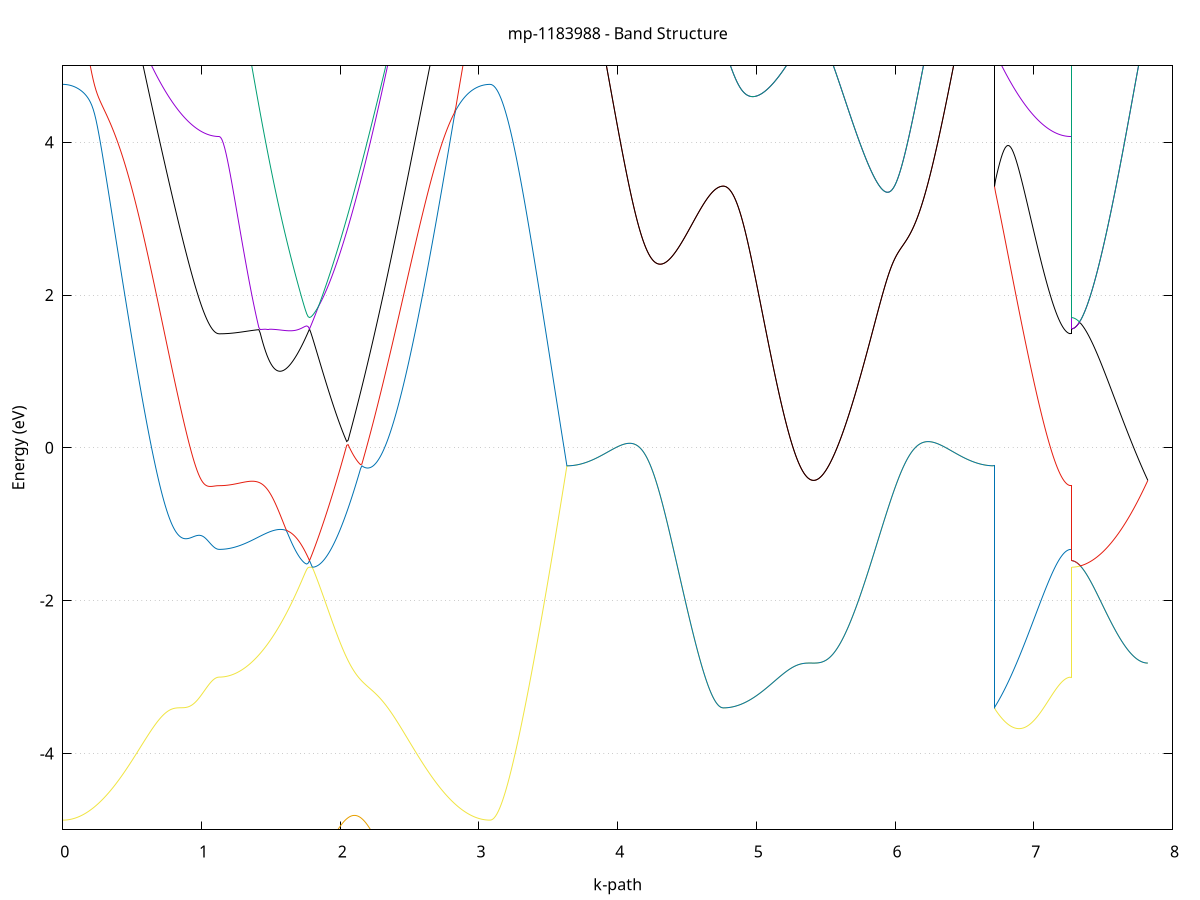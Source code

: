 set title 'mp-1183988 - Band Structure'
set xlabel 'k-path'
set ylabel 'Energy (eV)'
set grid y
set yrange [-5:5]
set terminal png size 800,600
set output 'mp-1183988_bands_gnuplot.png'
plot '-' using 1:2 with lines notitle, '-' using 1:2 with lines notitle, '-' using 1:2 with lines notitle, '-' using 1:2 with lines notitle, '-' using 1:2 with lines notitle, '-' using 1:2 with lines notitle, '-' using 1:2 with lines notitle, '-' using 1:2 with lines notitle, '-' using 1:2 with lines notitle, '-' using 1:2 with lines notitle, '-' using 1:2 with lines notitle, '-' using 1:2 with lines notitle, '-' using 1:2 with lines notitle, '-' using 1:2 with lines notitle, '-' using 1:2 with lines notitle, '-' using 1:2 with lines notitle, '-' using 1:2 with lines notitle, '-' using 1:2 with lines notitle, '-' using 1:2 with lines notitle, '-' using 1:2 with lines notitle, '-' using 1:2 with lines notitle, '-' using 1:2 with lines notitle, '-' using 1:2 with lines notitle, '-' using 1:2 with lines notitle, '-' using 1:2 with lines notitle, '-' using 1:2 with lines notitle, '-' using 1:2 with lines notitle, '-' using 1:2 with lines notitle, '-' using 1:2 with lines notitle, '-' using 1:2 with lines notitle, '-' using 1:2 with lines notitle, '-' using 1:2 with lines notitle, '-' using 1:2 with lines notitle, '-' using 1:2 with lines notitle, '-' using 1:2 with lines notitle, '-' using 1:2 with lines notitle, '-' using 1:2 with lines notitle, '-' using 1:2 with lines notitle, '-' using 1:2 with lines notitle, '-' using 1:2 with lines notitle, '-' using 1:2 with lines notitle, '-' using 1:2 with lines notitle, '-' using 1:2 with lines notitle, '-' using 1:2 with lines notitle, '-' using 1:2 with lines notitle, '-' using 1:2 with lines notitle, '-' using 1:2 with lines notitle, '-' using 1:2 with lines notitle, '-' using 1:2 with lines notitle, '-' using 1:2 with lines notitle, '-' using 1:2 with lines notitle, '-' using 1:2 with lines notitle, '-' using 1:2 with lines notitle, '-' using 1:2 with lines notitle, '-' using 1:2 with lines notitle, '-' using 1:2 with lines notitle, '-' using 1:2 with lines notitle, '-' using 1:2 with lines notitle, '-' using 1:2 with lines notitle, '-' using 1:2 with lines notitle, '-' using 1:2 with lines notitle, '-' using 1:2 with lines notitle, '-' using 1:2 with lines notitle, '-' using 1:2 with lines notitle
0.000000 -14.683725
0.009978 -14.683725
0.019956 -14.683725
0.029934 -14.683625
0.039912 -14.683625
0.049890 -14.683525
0.059868 -14.683325
0.069846 -14.683225
0.079824 -14.683025
0.089802 -14.682925
0.099780 -14.682725
0.109758 -14.682525
0.119736 -14.682225
0.129714 -14.682025
0.139692 -14.681825
0.149670 -14.681525
0.159648 -14.681225
0.169626 -14.681025
0.179604 -14.680725
0.189582 -14.680525
0.199560 -14.680225
0.209538 -14.680025
0.219516 -14.679825
0.229494 -14.679625
0.239472 -14.679425
0.249450 -14.679225
0.259428 -14.679125
0.269406 -14.679025
0.279384 -14.678925
0.289362 -14.678925
0.299340 -14.678925
0.309318 -14.678925
0.319296 -14.679025
0.329274 -14.679225
0.339252 -14.679425
0.349230 -14.679625
0.359208 -14.679925
0.369186 -14.680325
0.379164 -14.680725
0.389142 -14.681125
0.399120 -14.681625
0.409098 -14.682125
0.419076 -14.682725
0.429054 -14.683425
0.439032 -14.684025
0.449010 -14.684725
0.458988 -14.685525
0.468966 -14.686225
0.478943 -14.687125
0.488921 -14.687925
0.498899 -14.688825
0.508877 -14.689725
0.518855 -14.690625
0.528833 -14.691525
0.538811 -14.692525
0.548789 -14.693425
0.558767 -14.694425
0.568745 -14.695425
0.578723 -14.696425
0.588701 -14.697425
0.598679 -14.698525
0.608657 -14.699525
0.618635 -14.700525
0.628613 -14.701625
0.638591 -14.702625
0.648569 -14.703625
0.658547 -14.704725
0.668525 -14.705725
0.678503 -14.706825
0.688481 -14.707825
0.698459 -14.708825
0.708437 -14.709825
0.718415 -14.710825
0.728393 -14.711825
0.738371 -14.712825
0.748349 -14.713825
0.758327 -14.714725
0.768305 -14.715725
0.778283 -14.716625
0.788261 -14.717525
0.798239 -14.718425
0.808217 -14.719325
0.818195 -14.720225
0.828173 -14.721025
0.838151 -14.721825
0.848129 -14.722625
0.858107 -14.723425
0.868085 -14.724225
0.878063 -14.724925
0.888041 -14.725625
0.898019 -14.726325
0.907997 -14.727025
0.917975 -14.727625
0.927953 -14.728225
0.937931 -14.728825
0.947909 -14.729425
0.957887 -14.729925
0.967865 -14.730425
0.977843 -14.730925
0.987821 -14.731325
0.997799 -14.731725
1.007777 -14.732125
1.017755 -14.732525
1.027733 -14.732825
1.037711 -14.733125
1.047689 -14.733425
1.057667 -14.733625
1.067645 -14.733825
1.077623 -14.734025
1.087601 -14.734125
1.097579 -14.734225
1.107557 -14.734325
1.117535 -14.734425
1.127513 -14.734425
1.127513 -14.734425
1.137376 -14.734325
1.147239 -14.734225
1.157102 -14.734125
1.166966 -14.733825
1.176829 -14.733625
1.186692 -14.733225
1.196555 -14.732825
1.206418 -14.732325
1.216281 -14.731725
1.226145 -14.731125
1.236008 -14.730425
1.245871 -14.729725
1.255734 -14.728925
1.265597 -14.728125
1.275461 -14.727225
1.285324 -14.726225
1.295187 -14.725225
1.305050 -14.724125
1.314913 -14.723025
1.324776 -14.721825
1.334640 -14.720625
1.344503 -14.719325
1.354366 -14.718025
1.364229 -14.716625
1.374092 -14.715225
1.383955 -14.713825
1.393819 -14.712325
1.403682 -14.710825
1.413545 -14.709225
1.423408 -14.707625
1.433271 -14.706025
1.443135 -14.704425
1.452998 -14.702725
1.462861 -14.701125
1.472724 -14.699425
1.482587 -14.697725
1.492450 -14.695925
1.502314 -14.694225
1.512177 -14.692525
1.522040 -14.690825
1.531903 -14.689125
1.541766 -14.687325
1.551630 -14.685625
1.561493 -14.684025
1.571356 -14.682325
1.581219 -14.680725
1.591082 -14.679125
1.600945 -14.677525
1.610809 -14.675925
1.620672 -14.674525
1.630535 -14.673025
1.640398 -14.671625
1.650261 -14.670325
1.660125 -14.669025
1.669988 -14.667825
1.679851 -14.666625
1.689714 -14.665525
1.699577 -14.664525
1.709440 -14.663525
1.719304 -14.662725
1.729167 -14.661925
1.739030 -14.661225
1.748893 -14.660525
1.758756 -14.659925
1.768620 -14.659425
1.778483 -14.659025
1.778483 -14.659025
1.788421 -14.659425
1.798360 -14.659925
1.808298 -14.660425
1.818237 -14.661025
1.828175 -14.661625
1.838113 -14.662225
1.848052 -14.662825
1.857990 -14.663525
1.867929 -14.664225
1.877867 -14.664825
1.887806 -14.665525
1.897744 -14.666225
1.907683 -14.666925
1.917621 -14.667525
1.927560 -14.668225
1.937498 -14.668925
1.947437 -14.669525
1.957375 -14.670225
1.967314 -14.670825
1.977252 -14.671425
1.987191 -14.672025
1.997129 -14.672625
2.007067 -14.673125
2.017006 -14.673725
2.026944 -14.674225
2.036883 -14.674725
2.046821 -14.675225
2.056760 -14.675625
2.066698 -14.676125
2.076637 -14.676525
2.086575 -14.676925
2.096514 -14.677325
2.106452 -14.677725
2.116391 -14.678025
2.126329 -14.678325
2.136268 -14.678625
2.146206 -14.678925
2.156145 -14.679225
2.166083 -14.679425
2.176021 -14.679625
2.185960 -14.679825
2.195898 -14.680025
2.205837 -14.680125
2.215775 -14.680225
2.225714 -14.680425
2.235652 -14.680425
2.245591 -14.680525
2.255529 -14.680625
2.265468 -14.680625
2.275406 -14.680625
2.285345 -14.680625
2.295283 -14.680625
2.305222 -14.680625
2.315160 -14.680525
2.325099 -14.680525
2.335037 -14.680425
2.344975 -14.680325
2.354914 -14.680225
2.364852 -14.680125
2.374791 -14.680025
2.384729 -14.679925
2.394668 -14.679725
2.404606 -14.679625
2.414545 -14.679425
2.424483 -14.679325
2.434422 -14.679125
2.444360 -14.678925
2.454299 -14.678825
2.464237 -14.678625
2.474176 -14.678425
2.484114 -14.678225
2.494053 -14.678125
2.503991 -14.677925
2.513929 -14.677725
2.523868 -14.677625
2.533806 -14.677425
2.543745 -14.677325
2.553683 -14.677125
2.563622 -14.677025
2.573560 -14.676925
2.583499 -14.676825
2.593437 -14.676725
2.603376 -14.676625
2.613314 -14.676525
2.623253 -14.676425
2.633191 -14.676425
2.643130 -14.676325
2.653068 -14.676325
2.663007 -14.676325
2.672945 -14.676325
2.682883 -14.676425
2.692822 -14.676425
2.702760 -14.676525
2.712699 -14.676525
2.722637 -14.676625
2.732576 -14.676825
2.742514 -14.676925
2.752453 -14.677025
2.762391 -14.677225
2.772330 -14.677425
2.782268 -14.677625
2.792207 -14.677825
2.802145 -14.678025
2.812084 -14.678225
2.822022 -14.678525
2.831961 -14.678725
2.841899 -14.679025
2.851837 -14.679325
2.861776 -14.679625
2.871714 -14.679825
2.881653 -14.680125
2.891591 -14.680425
2.901530 -14.680725
2.911468 -14.681025
2.921407 -14.681225
2.931345 -14.681525
2.941284 -14.681725
2.951222 -14.682025
2.961161 -14.682225
2.971099 -14.682525
2.981038 -14.682725
2.990976 -14.682925
3.000915 -14.683025
3.010853 -14.683225
3.020791 -14.683325
3.030730 -14.683525
3.040668 -14.683625
3.050607 -14.683625
3.060545 -14.683725
3.070484 -14.683725
3.080422 -14.683725
3.080422 -14.683725
3.090311 -14.683725
3.100200 -14.683725
3.110089 -14.683725
3.119978 -14.683625
3.129867 -14.683525
3.139756 -14.683425
3.149645 -14.683325
3.159534 -14.683125
3.169423 -14.682925
3.179312 -14.682825
3.189201 -14.682525
3.199090 -14.682325
3.208979 -14.682125
3.218868 -14.681825
3.228757 -14.681525
3.238646 -14.681325
3.248535 -14.680925
3.258423 -14.680625
3.268312 -14.680325
3.278201 -14.679925
3.288090 -14.679525
3.297979 -14.679225
3.307868 -14.678825
3.317757 -14.678325
3.327646 -14.677925
3.337535 -14.677525
3.347424 -14.677025
3.357313 -14.676525
3.367202 -14.676125
3.377091 -14.675625
3.386980 -14.675125
3.396869 -14.674625
3.406758 -14.674125
3.416647 -14.673625
3.426536 -14.673025
3.436425 -14.672525
3.446314 -14.672025
3.456203 -14.671425
3.466092 -14.670925
3.475981 -14.670325
3.485869 -14.669825
3.495758 -14.669225
3.505647 -14.668625
3.515536 -14.668125
3.525425 -14.667525
3.535314 -14.667025
3.545203 -14.666425
3.555092 -14.665825
3.564981 -14.665325
3.574870 -14.664725
3.584759 -14.664225
3.594648 -14.663625
3.604537 -14.663125
3.614426 -14.662525
3.624315 -14.662025
3.634204 -14.661525
3.634204 -14.661525
3.644182 -14.661525
3.654160 -14.661525
3.664138 -14.661425
3.674116 -14.661425
3.684094 -14.661325
3.694072 -14.661225
3.704050 -14.661125
3.714028 -14.661025
3.724006 -14.660925
3.733984 -14.660825
3.743962 -14.660725
3.753940 -14.660525
3.763918 -14.660425
3.773896 -14.660225
3.783874 -14.660125
3.793852 -14.660025
3.803830 -14.659825
3.813808 -14.659725
3.823786 -14.659625
3.833764 -14.659525
3.843742 -14.659425
3.853720 -14.659325
3.863698 -14.659225
3.873676 -14.659225
3.883654 -14.659225
3.893632 -14.659225
3.903610 -14.659225
3.913588 -14.659325
3.923565 -14.659425
3.933543 -14.659525
3.943521 -14.659725
3.953499 -14.659925
3.963477 -14.660125
3.973455 -14.660425
3.983433 -14.660725
3.993411 -14.661125
4.003389 -14.661525
4.013367 -14.661925
4.023345 -14.662425
4.033323 -14.662925
4.043301 -14.663425
4.053279 -14.664025
4.063257 -14.664625
4.073235 -14.665225
4.083213 -14.665925
4.093191 -14.666625
4.103169 -14.667325
4.113147 -14.668025
4.123125 -14.668825
4.133103 -14.669625
4.143081 -14.670425
4.153059 -14.671225
4.163037 -14.672125
4.173015 -14.672925
4.182993 -14.673825
4.192971 -14.674725
4.202949 -14.675625
4.212927 -14.676525
4.222905 -14.677525
4.232883 -14.678425
4.242861 -14.679325
4.252839 -14.680325
4.262817 -14.681225
4.272795 -14.682225
4.282773 -14.683125
4.292751 -14.684125
4.302729 -14.685125
4.312707 -14.686025
4.322685 -14.687025
4.332663 -14.687925
4.342641 -14.688825
4.352619 -14.689825
4.362597 -14.690725
4.372575 -14.691625
4.382553 -14.692525
4.392531 -14.693425
4.402509 -14.694325
4.412487 -14.695225
4.422465 -14.696025
4.432443 -14.696925
4.442421 -14.697725
4.452399 -14.698525
4.462377 -14.699325
4.472355 -14.700125
4.482333 -14.700925
4.492311 -14.701625
4.502289 -14.702325
4.512267 -14.703025
4.522245 -14.703725
4.532223 -14.704425
4.542201 -14.705025
4.552179 -14.705625
4.562157 -14.706225
4.572135 -14.706825
4.582113 -14.707325
4.592091 -14.707825
4.602069 -14.708325
4.612047 -14.708825
4.622025 -14.709225
4.632003 -14.709625
4.641981 -14.710025
4.651959 -14.710325
4.661937 -14.710625
4.671915 -14.710925
4.681893 -14.711225
4.691871 -14.711425
4.701849 -14.711625
4.711827 -14.711825
4.721805 -14.711925
4.731783 -14.712025
4.741761 -14.712125
4.751739 -14.712125
4.761717 -14.712125
4.761717 -14.712125
4.771580 -14.712125
4.781443 -14.712025
4.791306 -14.711925
4.801169 -14.711825
4.811033 -14.711525
4.820896 -14.711325
4.830759 -14.711025
4.840622 -14.710625
4.850485 -14.710225
4.860348 -14.709725
4.870212 -14.709225
4.880075 -14.708725
4.889938 -14.708125
4.899801 -14.707525
4.909664 -14.706925
4.919528 -14.706225
4.929391 -14.705525
4.939254 -14.704725
4.949117 -14.704025
4.958980 -14.703225
4.968843 -14.702325
4.978707 -14.701525
4.988570 -14.700625
4.998433 -14.699725
5.008296 -14.698925
5.018159 -14.697925
5.028022 -14.697025
5.037886 -14.696125
5.047749 -14.695225
5.057612 -14.694325
5.067475 -14.693425
5.077338 -14.692425
5.087202 -14.691525
5.097065 -14.690625
5.106928 -14.689725
5.116791 -14.688925
5.126654 -14.688025
5.136517 -14.687225
5.146381 -14.686425
5.156244 -14.685625
5.166107 -14.684825
5.175970 -14.684125
5.185833 -14.683325
5.195697 -14.682625
5.205560 -14.682025
5.215423 -14.681425
5.225286 -14.680825
5.235149 -14.680225
5.245012 -14.679625
5.254876 -14.679125
5.264739 -14.678725
5.274602 -14.678225
5.284465 -14.677825
5.294328 -14.677425
5.304192 -14.677125
5.314055 -14.676825
5.323918 -14.676525
5.333781 -14.676325
5.343644 -14.676125
5.353507 -14.675925
5.363371 -14.675725
5.373234 -14.675625
5.383097 -14.675525
5.392960 -14.675425
5.402823 -14.675425
5.412686 -14.675425
5.412686 -14.675425
5.422625 -14.675425
5.432563 -14.675425
5.442502 -14.675525
5.452440 -14.675625
5.462379 -14.675725
5.472317 -14.675825
5.482256 -14.675925
5.492194 -14.676125
5.502133 -14.676225
5.512071 -14.676425
5.522010 -14.676625
5.531948 -14.676725
5.541887 -14.676925
5.551825 -14.677125
5.561764 -14.677325
5.571702 -14.677525
5.581640 -14.677725
5.591579 -14.677925
5.601517 -14.678125
5.611456 -14.678325
5.621394 -14.678525
5.631333 -14.678625
5.641271 -14.678825
5.651210 -14.679025
5.661148 -14.679125
5.671087 -14.679225
5.681025 -14.679425
5.690964 -14.679525
5.700902 -14.679625
5.710841 -14.679625
5.720779 -14.679725
5.730718 -14.679825
5.740656 -14.679825
5.750594 -14.679825
5.760533 -14.679825
5.770471 -14.679825
5.780410 -14.679725
5.790348 -14.679725
5.800287 -14.679625
5.810225 -14.679525
5.820164 -14.679425
5.830102 -14.679225
5.840041 -14.679125
5.849979 -14.678925
5.859918 -14.678725
5.869856 -14.678525
5.879795 -14.678225
5.889733 -14.678025
5.899672 -14.677725
5.909610 -14.677425
5.919548 -14.677125
5.929487 -14.676825
5.939425 -14.676425
5.949364 -14.676125
5.959302 -14.675725
5.969241 -14.675325
5.979179 -14.674925
5.989118 -14.674525
5.999056 -14.674125
6.008995 -14.673625
6.018933 -14.673225
6.028872 -14.672725
6.038810 -14.672325
6.048749 -14.671825
6.058687 -14.671325
6.068626 -14.670825
6.078564 -14.670325
6.088502 -14.669825
6.098441 -14.669325
6.108379 -14.668825
6.118318 -14.668325
6.128256 -14.667825
6.138195 -14.667325
6.148133 -14.666825
6.158072 -14.666325
6.168010 -14.665825
6.177949 -14.665425
6.187887 -14.664925
6.197826 -14.664425
6.207764 -14.664025
6.217703 -14.663525
6.227641 -14.663125
6.237580 -14.662725
6.247518 -14.662325
6.257456 -14.661925
6.267395 -14.661625
6.277333 -14.661225
6.287272 -14.660925
6.297210 -14.660625
6.307149 -14.660325
6.317087 -14.660025
6.327026 -14.659825
6.336964 -14.659625
6.346903 -14.659425
6.356841 -14.659225
6.366780 -14.659125
6.376718 -14.659025
6.386657 -14.658925
6.396595 -14.658825
6.406533 -14.658725
6.416472 -14.658725
6.426410 -14.658725
6.436349 -14.658725
6.446287 -14.658725
6.456226 -14.658825
6.466164 -14.658825
6.476103 -14.658925
6.486041 -14.659025
6.495980 -14.659125
6.505918 -14.659225
6.515857 -14.659425
6.525795 -14.659525
6.535734 -14.659625
6.545672 -14.659825
6.555611 -14.659925
6.565549 -14.660125
6.575488 -14.660225
6.585426 -14.660425
6.595364 -14.660525
6.605303 -14.660725
6.615241 -14.660825
6.625180 -14.660925
6.635118 -14.661025
6.645057 -14.661125
6.654995 -14.661225
6.664934 -14.661325
6.674872 -14.661425
6.684811 -14.661425
6.694749 -14.661525
6.704688 -14.661525
6.714626 -14.661525
6.714626 -14.712125
6.724515 -14.712625
6.734404 -14.713225
6.744293 -14.713725
6.754182 -14.714225
6.764071 -14.714725
6.773960 -14.715225
6.783849 -14.715825
6.793738 -14.716325
6.803627 -14.716925
6.813516 -14.717425
6.823405 -14.717925
6.833294 -14.718525
6.843183 -14.719025
6.853071 -14.719625
6.862960 -14.720225
6.872849 -14.720725
6.882738 -14.721325
6.892627 -14.721825
6.902516 -14.722325
6.912405 -14.722925
6.922294 -14.723425
6.932183 -14.724025
6.942072 -14.724525
6.951961 -14.725025
6.961850 -14.725525
6.971739 -14.726025
6.981628 -14.726525
6.991517 -14.727025
7.001406 -14.727525
7.011295 -14.727925
7.021184 -14.728425
7.031073 -14.728825
7.040962 -14.729225
7.050851 -14.729725
7.060740 -14.730125
7.070629 -14.730425
7.080517 -14.730825
7.090406 -14.731225
7.100295 -14.731525
7.110184 -14.731825
7.120073 -14.732125
7.129962 -14.732425
7.139851 -14.732725
7.149740 -14.732925
7.159629 -14.733125
7.169518 -14.733425
7.179407 -14.733525
7.189296 -14.733725
7.199185 -14.733925
7.209074 -14.734025
7.218963 -14.734125
7.228852 -14.734225
7.238741 -14.734325
7.248630 -14.734325
7.258519 -14.734425
7.268408 -14.734425
7.268408 -14.659025
7.278297 -14.659025
7.288186 -14.659125
7.298074 -14.659125
7.307963 -14.659225
7.317852 -14.659425
7.327741 -14.659525
7.337630 -14.659725
7.347519 -14.659925
7.357408 -14.660225
7.367297 -14.660425
7.377186 -14.660725
7.387075 -14.661025
7.396964 -14.661425
7.406853 -14.661725
7.416742 -14.662125
7.426631 -14.662525
7.436520 -14.662925
7.446409 -14.663325
7.456298 -14.663725
7.466187 -14.664125
7.476076 -14.664625
7.485965 -14.665025
7.495854 -14.665525
7.505743 -14.665925
7.515632 -14.666425
7.525520 -14.666925
7.535409 -14.667325
7.545298 -14.667825
7.555187 -14.668225
7.565076 -14.668725
7.574965 -14.669125
7.584854 -14.669625
7.594743 -14.670025
7.604632 -14.670425
7.614521 -14.670825
7.624410 -14.671225
7.634299 -14.671625
7.644188 -14.671925
7.654077 -14.672325
7.663966 -14.672625
7.673855 -14.673025
7.683744 -14.673325
7.693633 -14.673525
7.703522 -14.673825
7.713411 -14.674125
7.723300 -14.674325
7.733189 -14.674525
7.743078 -14.674725
7.752966 -14.674925
7.762855 -14.675025
7.772744 -14.675125
7.782633 -14.675225
7.792522 -14.675325
7.802411 -14.675425
7.812300 -14.675425
7.822189 -14.675425
e
0.000000 -14.647425
0.009978 -14.647325
0.019956 -14.647325
0.029934 -14.647325
0.039912 -14.647225
0.049890 -14.647225
0.059868 -14.647125
0.069846 -14.647025
0.079824 -14.646925
0.089802 -14.646725
0.099780 -14.646625
0.109758 -14.646525
0.119736 -14.646325
0.129714 -14.646125
0.139692 -14.646025
0.149670 -14.645825
0.159648 -14.645625
0.169626 -14.645525
0.179604 -14.645325
0.189582 -14.645125
0.199560 -14.644925
0.209538 -14.644825
0.219516 -14.644625
0.229494 -14.644425
0.239472 -14.644225
0.249450 -14.644025
0.259428 -14.643925
0.269406 -14.643725
0.279384 -14.643525
0.289362 -14.643325
0.299340 -14.643125
0.309318 -14.642925
0.319296 -14.642725
0.329274 -14.642425
0.339252 -14.642225
0.349230 -14.642025
0.359208 -14.641825
0.369186 -14.641625
0.379164 -14.641425
0.389142 -14.641225
0.399120 -14.641025
0.409098 -14.640925
0.419076 -14.640925
0.429054 -14.640825
0.439032 -14.640925
0.449010 -14.641025
0.458988 -14.641225
0.468966 -14.641425
0.478943 -14.641725
0.488921 -14.642125
0.498899 -14.642625
0.508877 -14.643125
0.518855 -14.643725
0.528833 -14.644425
0.538811 -14.645125
0.548789 -14.645925
0.558767 -14.646725
0.568745 -14.647525
0.578723 -14.648425
0.588701 -14.649325
0.598679 -14.650225
0.608657 -14.651225
0.618635 -14.652225
0.628613 -14.653225
0.638591 -14.654225
0.648569 -14.655225
0.658547 -14.656325
0.668525 -14.657325
0.678503 -14.658425
0.688481 -14.659425
0.698459 -14.660525
0.708437 -14.661625
0.718415 -14.662625
0.728393 -14.663725
0.738371 -14.664825
0.748349 -14.665825
0.758327 -14.666925
0.768305 -14.667925
0.778283 -14.668925
0.788261 -14.669925
0.798239 -14.670925
0.808217 -14.671925
0.818195 -14.672925
0.828173 -14.673925
0.838151 -14.674825
0.848129 -14.675725
0.858107 -14.676625
0.868085 -14.677525
0.878063 -14.678325
0.888041 -14.679125
0.898019 -14.679925
0.907997 -14.680725
0.917975 -14.681425
0.927953 -14.682225
0.937931 -14.682825
0.947909 -14.683525
0.957887 -14.684125
0.967865 -14.684725
0.977843 -14.685325
0.987821 -14.685825
0.997799 -14.686325
1.007777 -14.686825
1.017755 -14.687225
1.027733 -14.687625
1.037711 -14.687925
1.047689 -14.688225
1.057667 -14.688525
1.067645 -14.688825
1.077623 -14.689025
1.087601 -14.689125
1.097579 -14.689325
1.107557 -14.689425
1.117535 -14.689425
1.127513 -14.689425
1.127513 -14.689425
1.137376 -14.689425
1.147239 -14.689425
1.157102 -14.689225
1.166966 -14.689125
1.176829 -14.688925
1.186692 -14.688725
1.196555 -14.688425
1.206418 -14.688125
1.216281 -14.687825
1.226145 -14.687425
1.236008 -14.687025
1.245871 -14.686625
1.255734 -14.686125
1.265597 -14.685625
1.275461 -14.685025
1.285324 -14.684525
1.295187 -14.683925
1.305050 -14.683325
1.314913 -14.682625
1.324776 -14.682025
1.334640 -14.681325
1.344503 -14.680625
1.354366 -14.679925
1.364229 -14.679225
1.374092 -14.678525
1.383955 -14.677725
1.393819 -14.677025
1.403682 -14.676225
1.413545 -14.675525
1.423408 -14.674725
1.433271 -14.673925
1.443135 -14.673225
1.452998 -14.672425
1.462861 -14.671725
1.472724 -14.670925
1.482587 -14.670225
1.492450 -14.669425
1.502314 -14.668725
1.512177 -14.668025
1.522040 -14.667325
1.531903 -14.666625
1.541766 -14.665925
1.551630 -14.665225
1.561493 -14.664525
1.571356 -14.663925
1.581219 -14.663325
1.591082 -14.662725
1.600945 -14.662125
1.610809 -14.661525
1.620672 -14.661025
1.630535 -14.660525
1.640398 -14.660025
1.650261 -14.659625
1.660125 -14.659225
1.669988 -14.658825
1.679851 -14.658525
1.689714 -14.658325
1.699577 -14.658125
1.709440 -14.657925
1.719304 -14.657925
1.729167 -14.657925
1.739030 -14.658025
1.748893 -14.658125
1.758756 -14.658325
1.768620 -14.658625
1.778483 -14.659025
1.778483 -14.659025
1.788421 -14.658625
1.798360 -14.658425
1.808298 -14.658125
1.818237 -14.658025
1.828175 -14.657925
1.838113 -14.657825
1.848052 -14.657825
1.857990 -14.657825
1.867929 -14.657925
1.877867 -14.658125
1.887806 -14.658225
1.897744 -14.658425
1.907683 -14.658625
1.917621 -14.658925
1.927560 -14.659125
1.937498 -14.659425
1.947437 -14.659725
1.957375 -14.660025
1.967314 -14.660325
1.977252 -14.660625
1.987191 -14.661025
1.997129 -14.661325
2.007067 -14.661625
2.017006 -14.661925
2.026944 -14.662225
2.036883 -14.662525
2.046821 -14.662825
2.056760 -14.663125
2.066698 -14.663325
2.076637 -14.663625
2.086575 -14.663825
2.096514 -14.664125
2.106452 -14.664325
2.116391 -14.664425
2.126329 -14.664625
2.136268 -14.664825
2.146206 -14.664925
2.156145 -14.665025
2.166083 -14.665125
2.176021 -14.665125
2.185960 -14.665225
2.195898 -14.665225
2.205837 -14.665225
2.215775 -14.665225
2.225714 -14.665125
2.235652 -14.665025
2.245591 -14.664925
2.255529 -14.664825
2.265468 -14.664725
2.275406 -14.664525
2.285345 -14.664325
2.295283 -14.664125
2.305222 -14.663925
2.315160 -14.663625
2.325099 -14.663325
2.335037 -14.663125
2.344975 -14.662725
2.354914 -14.662425
2.364852 -14.662125
2.374791 -14.661725
2.384729 -14.661325
2.394668 -14.660925
2.404606 -14.660525
2.414545 -14.660125
2.424483 -14.659625
2.434422 -14.659125
2.444360 -14.658725
2.454299 -14.658225
2.464237 -14.657725
2.474176 -14.657225
2.484114 -14.656725
2.494053 -14.656225
2.503991 -14.655725
2.513929 -14.655125
2.523868 -14.654625
2.533806 -14.654125
2.543745 -14.653525
2.553683 -14.653025
2.563622 -14.652525
2.573560 -14.652025
2.583499 -14.651425
2.593437 -14.650925
2.603376 -14.650425
2.613314 -14.649925
2.623253 -14.649525
2.633191 -14.649025
2.643130 -14.648525
2.653068 -14.648125
2.663007 -14.647725
2.672945 -14.647325
2.682883 -14.646925
2.692822 -14.646625
2.702760 -14.646225
2.712699 -14.645925
2.722637 -14.645725
2.732576 -14.645425
2.742514 -14.645225
2.752453 -14.645025
2.762391 -14.644925
2.772330 -14.644725
2.782268 -14.644625
2.792207 -14.644625
2.802145 -14.644525
2.812084 -14.644525
2.822022 -14.644525
2.831961 -14.644625
2.841899 -14.644625
2.851837 -14.644725
2.861776 -14.644825
2.871714 -14.645025
2.881653 -14.645125
2.891591 -14.645225
2.901530 -14.645425
2.911468 -14.645525
2.921407 -14.645725
2.931345 -14.645825
2.941284 -14.646025
2.951222 -14.646225
2.961161 -14.646325
2.971099 -14.646525
2.981038 -14.646625
2.990976 -14.646725
3.000915 -14.646925
3.010853 -14.647025
3.020791 -14.647125
3.030730 -14.647225
3.040668 -14.647225
3.050607 -14.647325
3.060545 -14.647325
3.070484 -14.647325
3.080422 -14.647425
3.080422 -14.647425
3.090311 -14.647425
3.100200 -14.647425
3.110089 -14.647425
3.119978 -14.647425
3.129867 -14.647425
3.139756 -14.647525
3.149645 -14.647525
3.159534 -14.647625
3.169423 -14.647625
3.179312 -14.647725
3.189201 -14.647825
3.199090 -14.647925
3.208979 -14.648025
3.218868 -14.648125
3.228757 -14.648225
3.238646 -14.648325
3.248535 -14.648425
3.258423 -14.648625
3.268312 -14.648725
3.278201 -14.648925
3.288090 -14.649025
3.297979 -14.649225
3.307868 -14.649425
3.317757 -14.649625
3.327646 -14.649825
3.337535 -14.650025
3.347424 -14.650225
3.357313 -14.650525
3.367202 -14.650725
3.377091 -14.651025
3.386980 -14.651225
3.396869 -14.651525
3.406758 -14.651825
3.416647 -14.652125
3.426536 -14.652425
3.436425 -14.652825
3.446314 -14.653125
3.456203 -14.653425
3.466092 -14.653825
3.475981 -14.654225
3.485869 -14.654625
3.495758 -14.654925
3.505647 -14.655425
3.515536 -14.655825
3.525425 -14.656225
3.535314 -14.656625
3.545203 -14.657125
3.555092 -14.657525
3.564981 -14.658025
3.574870 -14.658525
3.584759 -14.659025
3.594648 -14.659425
3.604537 -14.659925
3.614426 -14.660525
3.624315 -14.661025
3.634204 -14.661525
3.634204 -14.661525
3.644182 -14.661525
3.654160 -14.661525
3.664138 -14.661425
3.674116 -14.661425
3.684094 -14.661325
3.694072 -14.661225
3.704050 -14.661125
3.714028 -14.661025
3.724006 -14.660925
3.733984 -14.660825
3.743962 -14.660725
3.753940 -14.660525
3.763918 -14.660425
3.773896 -14.660225
3.783874 -14.660125
3.793852 -14.660025
3.803830 -14.659825
3.813808 -14.659725
3.823786 -14.659625
3.833764 -14.659425
3.843742 -14.659425
3.853720 -14.659325
3.863698 -14.659225
3.873676 -14.659225
3.883654 -14.659225
3.893632 -14.659225
3.903610 -14.659225
3.913588 -14.659325
3.923565 -14.659425
3.933543 -14.659525
3.943521 -14.659725
3.953499 -14.659925
3.963477 -14.660125
3.973455 -14.660425
3.983433 -14.660725
3.993411 -14.661125
4.003389 -14.661525
4.013367 -14.661925
4.023345 -14.662425
4.033323 -14.662925
4.043301 -14.663425
4.053279 -14.664025
4.063257 -14.664625
4.073235 -14.665225
4.083213 -14.665925
4.093191 -14.666625
4.103169 -14.667325
4.113147 -14.668025
4.123125 -14.668825
4.133103 -14.669625
4.143081 -14.670425
4.153059 -14.671225
4.163037 -14.672125
4.173015 -14.672925
4.182993 -14.673825
4.192971 -14.674725
4.202949 -14.675625
4.212927 -14.676525
4.222905 -14.677525
4.232883 -14.678425
4.242861 -14.679325
4.252839 -14.680325
4.262817 -14.681225
4.272795 -14.682225
4.282773 -14.683125
4.292751 -14.684125
4.302729 -14.685125
4.312707 -14.686025
4.322685 -14.687025
4.332663 -14.687925
4.342641 -14.688825
4.352619 -14.689825
4.362597 -14.690725
4.372575 -14.691625
4.382553 -14.692525
4.392531 -14.693425
4.402509 -14.694325
4.412487 -14.695225
4.422465 -14.696025
4.432443 -14.696925
4.442421 -14.697725
4.452399 -14.698525
4.462377 -14.699325
4.472355 -14.700125
4.482333 -14.700925
4.492311 -14.701625
4.502289 -14.702325
4.512267 -14.703025
4.522245 -14.703725
4.532223 -14.704425
4.542201 -14.705025
4.552179 -14.705625
4.562157 -14.706225
4.572135 -14.706825
4.582113 -14.707325
4.592091 -14.707825
4.602069 -14.708325
4.612047 -14.708825
4.622025 -14.709225
4.632003 -14.709625
4.641981 -14.710025
4.651959 -14.710325
4.661937 -14.710625
4.671915 -14.710925
4.681893 -14.711225
4.691871 -14.711425
4.701849 -14.711625
4.711827 -14.711825
4.721805 -14.711925
4.731783 -14.712025
4.741761 -14.712125
4.751739 -14.712125
4.761717 -14.712125
4.761717 -14.712125
4.771580 -14.712125
4.781443 -14.712025
4.791306 -14.711925
4.801169 -14.711825
4.811033 -14.711525
4.820896 -14.711325
4.830759 -14.710925
4.840622 -14.710625
4.850485 -14.710225
4.860348 -14.709725
4.870212 -14.709225
4.880075 -14.708725
4.889938 -14.708125
4.899801 -14.707525
4.909664 -14.706925
4.919528 -14.706225
4.929391 -14.705525
4.939254 -14.704725
4.949117 -14.704025
4.958980 -14.703225
4.968843 -14.702325
4.978707 -14.701525
4.988570 -14.700625
4.998433 -14.699725
5.008296 -14.698925
5.018159 -14.697925
5.028022 -14.697025
5.037886 -14.696125
5.047749 -14.695225
5.057612 -14.694325
5.067475 -14.693425
5.077338 -14.692425
5.087202 -14.691525
5.097065 -14.690625
5.106928 -14.689725
5.116791 -14.688925
5.126654 -14.688025
5.136517 -14.687225
5.146381 -14.686425
5.156244 -14.685625
5.166107 -14.684825
5.175970 -14.684125
5.185833 -14.683325
5.195697 -14.682625
5.205560 -14.682025
5.215423 -14.681425
5.225286 -14.680725
5.235149 -14.680225
5.245012 -14.679625
5.254876 -14.679125
5.264739 -14.678725
5.274602 -14.678225
5.284465 -14.677825
5.294328 -14.677425
5.304192 -14.677125
5.314055 -14.676825
5.323918 -14.676525
5.333781 -14.676325
5.343644 -14.676125
5.353507 -14.675925
5.363371 -14.675725
5.373234 -14.675625
5.383097 -14.675525
5.392960 -14.675425
5.402823 -14.675425
5.412686 -14.675425
5.412686 -14.675425
5.422625 -14.675425
5.432563 -14.675425
5.442502 -14.675525
5.452440 -14.675625
5.462379 -14.675725
5.472317 -14.675825
5.482256 -14.675925
5.492194 -14.676125
5.502133 -14.676225
5.512071 -14.676425
5.522010 -14.676625
5.531948 -14.676725
5.541887 -14.676925
5.551825 -14.677125
5.561764 -14.677325
5.571702 -14.677525
5.581640 -14.677725
5.591579 -14.677925
5.601517 -14.678125
5.611456 -14.678325
5.621394 -14.678525
5.631333 -14.678625
5.641271 -14.678825
5.651210 -14.679025
5.661148 -14.679125
5.671087 -14.679225
5.681025 -14.679425
5.690964 -14.679525
5.700902 -14.679625
5.710841 -14.679625
5.720779 -14.679725
5.730718 -14.679825
5.740656 -14.679825
5.750594 -14.679825
5.760533 -14.679825
5.770471 -14.679825
5.780410 -14.679725
5.790348 -14.679725
5.800287 -14.679625
5.810225 -14.679525
5.820164 -14.679425
5.830102 -14.679225
5.840041 -14.679125
5.849979 -14.678925
5.859918 -14.678725
5.869856 -14.678525
5.879795 -14.678225
5.889733 -14.678025
5.899672 -14.677725
5.909610 -14.677425
5.919548 -14.677125
5.929487 -14.676825
5.939425 -14.676425
5.949364 -14.676125
5.959302 -14.675725
5.969241 -14.675325
5.979179 -14.674925
5.989118 -14.674525
5.999056 -14.674125
6.008995 -14.673625
6.018933 -14.673225
6.028872 -14.672725
6.038810 -14.672225
6.048749 -14.671825
6.058687 -14.671325
6.068626 -14.670825
6.078564 -14.670325
6.088502 -14.669825
6.098441 -14.669325
6.108379 -14.668825
6.118318 -14.668325
6.128256 -14.667825
6.138195 -14.667325
6.148133 -14.666825
6.158072 -14.666325
6.168010 -14.665825
6.177949 -14.665325
6.187887 -14.664925
6.197826 -14.664425
6.207764 -14.664025
6.217703 -14.663525
6.227641 -14.663125
6.237580 -14.662725
6.247518 -14.662325
6.257456 -14.661925
6.267395 -14.661625
6.277333 -14.661225
6.287272 -14.660925
6.297210 -14.660625
6.307149 -14.660325
6.317087 -14.660025
6.327026 -14.659825
6.336964 -14.659625
6.346903 -14.659425
6.356841 -14.659225
6.366780 -14.659125
6.376718 -14.659025
6.386657 -14.658925
6.396595 -14.658825
6.406533 -14.658725
6.416472 -14.658725
6.426410 -14.658725
6.436349 -14.658725
6.446287 -14.658725
6.456226 -14.658825
6.466164 -14.658825
6.476103 -14.658925
6.486041 -14.659025
6.495980 -14.659125
6.505918 -14.659225
6.515857 -14.659425
6.525795 -14.659525
6.535734 -14.659625
6.545672 -14.659825
6.555611 -14.659925
6.565549 -14.660125
6.575488 -14.660225
6.585426 -14.660425
6.595364 -14.660525
6.605303 -14.660725
6.615241 -14.660825
6.625180 -14.660925
6.635118 -14.661025
6.645057 -14.661125
6.654995 -14.661225
6.664934 -14.661325
6.674872 -14.661425
6.684811 -14.661425
6.694749 -14.661525
6.704688 -14.661525
6.714626 -14.661525
6.714626 -14.712125
6.724515 -14.711725
6.734404 -14.711225
6.744293 -14.710725
6.754182 -14.710225
6.764071 -14.709725
6.773960 -14.709325
6.783849 -14.708825
6.793738 -14.708325
6.803627 -14.707925
6.813516 -14.707425
6.823405 -14.707025
6.833294 -14.706525
6.843183 -14.706125
6.853071 -14.705625
6.862960 -14.705225
6.872849 -14.704725
6.882738 -14.704325
6.892627 -14.703825
6.902516 -14.703425
6.912405 -14.702925
6.922294 -14.702525
6.932183 -14.702025
6.942072 -14.701525
6.951961 -14.701025
6.961850 -14.700625
6.971739 -14.700125
6.981628 -14.699625
6.991517 -14.699125
7.001406 -14.698625
7.011295 -14.698125
7.021184 -14.697625
7.031073 -14.697225
7.040962 -14.696725
7.050851 -14.696225
7.060740 -14.695725
7.070629 -14.695225
7.080517 -14.694725
7.090406 -14.694325
7.100295 -14.693825
7.110184 -14.693425
7.120073 -14.693025
7.129962 -14.692625
7.139851 -14.692225
7.149740 -14.691825
7.159629 -14.691425
7.169518 -14.691125
7.179407 -14.690825
7.189296 -14.690525
7.199185 -14.690325
7.209074 -14.690125
7.218963 -14.689925
7.228852 -14.689725
7.238741 -14.689625
7.248630 -14.689525
7.258519 -14.689525
7.268408 -14.689425
7.268408 -14.659025
7.278297 -14.659025
7.288186 -14.659125
7.298074 -14.659125
7.307963 -14.659225
7.317852 -14.659425
7.327741 -14.659525
7.337630 -14.659725
7.347519 -14.659925
7.357408 -14.660225
7.367297 -14.660425
7.377186 -14.660725
7.387075 -14.661025
7.396964 -14.661425
7.406853 -14.661725
7.416742 -14.662125
7.426631 -14.662525
7.436520 -14.662925
7.446409 -14.663325
7.456298 -14.663725
7.466187 -14.664125
7.476076 -14.664625
7.485965 -14.665025
7.495854 -14.665525
7.505743 -14.665925
7.515632 -14.666425
7.525520 -14.666925
7.535409 -14.667325
7.545298 -14.667825
7.555187 -14.668225
7.565076 -14.668725
7.574965 -14.669125
7.584854 -14.669625
7.594743 -14.670025
7.604632 -14.670425
7.614521 -14.670825
7.624410 -14.671225
7.634299 -14.671625
7.644188 -14.671925
7.654077 -14.672325
7.663966 -14.672625
7.673855 -14.673025
7.683744 -14.673325
7.693633 -14.673525
7.703522 -14.673825
7.713411 -14.674125
7.723300 -14.674325
7.733189 -14.674525
7.743078 -14.674725
7.752966 -14.674825
7.762855 -14.675025
7.772744 -14.675125
7.782633 -14.675225
7.792522 -14.675325
7.802411 -14.675425
7.812300 -14.675425
7.822189 -14.675425
e
0.000000 -14.615425
0.009978 -14.615425
0.019956 -14.615425
0.029934 -14.615425
0.039912 -14.615525
0.049890 -14.615525
0.059868 -14.615625
0.069846 -14.615625
0.079824 -14.615725
0.089802 -14.615825
0.099780 -14.615925
0.109758 -14.615925
0.119736 -14.616025
0.129714 -14.616125
0.139692 -14.616225
0.149670 -14.616325
0.159648 -14.616425
0.169626 -14.616525
0.179604 -14.616625
0.189582 -14.616725
0.199560 -14.616825
0.209538 -14.616925
0.219516 -14.617125
0.229494 -14.617225
0.239472 -14.617425
0.249450 -14.617525
0.259428 -14.617725
0.269406 -14.617925
0.279384 -14.618225
0.289362 -14.618425
0.299340 -14.618725
0.309318 -14.619025
0.319296 -14.619325
0.329274 -14.619625
0.339252 -14.619925
0.349230 -14.620325
0.359208 -14.620625
0.369186 -14.620925
0.379164 -14.621225
0.389142 -14.621525
0.399120 -14.621725
0.409098 -14.622025
0.419076 -14.622225
0.429054 -14.622325
0.439032 -14.622425
0.449010 -14.622425
0.458988 -14.622425
0.468966 -14.622325
0.478943 -14.622225
0.488921 -14.622025
0.498899 -14.621725
0.508877 -14.621525
0.518855 -14.621225
0.528833 -14.620825
0.538811 -14.620525
0.548789 -14.620125
0.558767 -14.619825
0.568745 -14.619525
0.578723 -14.619225
0.588701 -14.619025
0.598679 -14.618825
0.608657 -14.618625
0.618635 -14.618625
0.628613 -14.618625
0.638591 -14.618725
0.648569 -14.618825
0.658547 -14.619125
0.668525 -14.619425
0.678503 -14.619725
0.688481 -14.620125
0.698459 -14.620625
0.708437 -14.621125
0.718415 -14.621725
0.728393 -14.622325
0.738371 -14.622925
0.748349 -14.623525
0.758327 -14.624125
0.768305 -14.624825
0.778283 -14.625525
0.788261 -14.626125
0.798239 -14.626825
0.808217 -14.627425
0.818195 -14.628125
0.828173 -14.628725
0.838151 -14.629325
0.848129 -14.629925
0.858107 -14.630525
0.868085 -14.631125
0.878063 -14.631725
0.888041 -14.632325
0.898019 -14.632825
0.907997 -14.633325
0.917975 -14.633825
0.927953 -14.634325
0.937931 -14.634825
0.947909 -14.635225
0.957887 -14.635625
0.967865 -14.636025
0.977843 -14.636425
0.987821 -14.636825
0.997799 -14.637125
1.007777 -14.637425
1.017755 -14.637725
1.027733 -14.638025
1.037711 -14.638225
1.047689 -14.638425
1.057667 -14.638625
1.067645 -14.638825
1.077623 -14.638925
1.087601 -14.639025
1.097579 -14.639125
1.107557 -14.639225
1.117535 -14.639225
1.127513 -14.639225
1.127513 -14.639225
1.137376 -14.639225
1.147239 -14.639225
1.157102 -14.639125
1.166966 -14.639025
1.176829 -14.638825
1.186692 -14.638625
1.196555 -14.638425
1.206418 -14.638125
1.216281 -14.637825
1.226145 -14.637525
1.236008 -14.637125
1.245871 -14.636725
1.255734 -14.636225
1.265597 -14.635825
1.275461 -14.635325
1.285324 -14.634725
1.295187 -14.634225
1.305050 -14.633625
1.314913 -14.633025
1.324776 -14.632425
1.334640 -14.631825
1.344503 -14.631225
1.354366 -14.630525
1.364229 -14.629925
1.374092 -14.629325
1.383955 -14.628725
1.393819 -14.628125
1.403682 -14.627625
1.413545 -14.627125
1.423408 -14.626725
1.433271 -14.626425
1.443135 -14.626125
1.452998 -14.625925
1.462861 -14.625925
1.472724 -14.625925
1.482587 -14.626025
1.492450 -14.626225
1.502314 -14.626425
1.512177 -14.626825
1.522040 -14.627225
1.531903 -14.627725
1.541766 -14.628225
1.551630 -14.628825
1.561493 -14.629425
1.571356 -14.630025
1.581219 -14.630725
1.591082 -14.631325
1.600945 -14.632025
1.610809 -14.632725
1.620672 -14.633425
1.630535 -14.634125
1.640398 -14.634825
1.650261 -14.635525
1.660125 -14.636225
1.669988 -14.636825
1.679851 -14.637425
1.689714 -14.638025
1.699577 -14.638525
1.709440 -14.639025
1.719304 -14.639425
1.729167 -14.639725
1.739030 -14.640025
1.748893 -14.640325
1.758756 -14.640425
1.768620 -14.640525
1.778483 -14.640525
1.778483 -14.640525
1.788421 -14.640525
1.798360 -14.640425
1.808298 -14.640325
1.818237 -14.640125
1.828175 -14.639925
1.838113 -14.639725
1.848052 -14.639425
1.857990 -14.639225
1.867929 -14.638925
1.877867 -14.638625
1.887806 -14.638225
1.897744 -14.637925
1.907683 -14.637525
1.917621 -14.637225
1.927560 -14.636825
1.937498 -14.636425
1.947437 -14.636125
1.957375 -14.635725
1.967314 -14.635325
1.977252 -14.634825
1.987191 -14.634425
1.997129 -14.634025
2.007067 -14.633525
2.017006 -14.633125
2.026944 -14.632625
2.036883 -14.632225
2.046821 -14.631725
2.056760 -14.631225
2.066698 -14.630725
2.076637 -14.630125
2.086575 -14.629625
2.096514 -14.629125
2.106452 -14.628525
2.116391 -14.627925
2.126329 -14.627325
2.136268 -14.626725
2.146206 -14.626025
2.156145 -14.625425
2.166083 -14.624725
2.176021 -14.624025
2.185960 -14.623325
2.195898 -14.622625
2.205837 -14.621825
2.215775 -14.621025
2.225714 -14.620225
2.235652 -14.619425
2.245591 -14.618625
2.255529 -14.617825
2.265468 -14.616925
2.275406 -14.616025
2.285345 -14.615125
2.295283 -14.614225
2.305222 -14.613225
2.315160 -14.612325
2.325099 -14.611325
2.335037 -14.610325
2.344975 -14.609325
2.354914 -14.608325
2.364852 -14.607225
2.374791 -14.606225
2.384729 -14.605125
2.394668 -14.604125
2.404606 -14.603025
2.414545 -14.601925
2.424483 -14.600825
2.434422 -14.599825
2.444360 -14.598725
2.454299 -14.597725
2.464237 -14.597825
2.474176 -14.598625
2.484114 -14.599425
2.494053 -14.600225
2.503991 -14.601125
2.513929 -14.601925
2.523868 -14.602725
2.533806 -14.603525
2.543745 -14.604325
2.553683 -14.605025
2.563622 -14.605825
2.573560 -14.606525
2.583499 -14.607225
2.593437 -14.607925
2.603376 -14.608625
2.613314 -14.609325
2.623253 -14.609925
2.633191 -14.610625
2.643130 -14.611225
2.653068 -14.611725
2.663007 -14.612325
2.672945 -14.612825
2.682883 -14.613325
2.692822 -14.613725
2.702760 -14.614225
2.712699 -14.614625
2.722637 -14.615025
2.732576 -14.615325
2.742514 -14.615625
2.752453 -14.615925
2.762391 -14.616125
2.772330 -14.616325
2.782268 -14.616525
2.792207 -14.616625
2.802145 -14.616725
2.812084 -14.616825
2.822022 -14.616925
2.831961 -14.616925
2.841899 -14.616925
2.851837 -14.616925
2.861776 -14.616925
2.871714 -14.616925
2.881653 -14.616825
2.891591 -14.616725
2.901530 -14.616725
2.911468 -14.616625
2.921407 -14.616525
2.931345 -14.616425
2.941284 -14.616325
2.951222 -14.616225
2.961161 -14.616125
2.971099 -14.616025
2.981038 -14.615925
2.990976 -14.615825
3.000915 -14.615725
3.010853 -14.615625
3.020791 -14.615625
3.030730 -14.615525
3.040668 -14.615525
3.050607 -14.615425
3.060545 -14.615425
3.070484 -14.615425
3.080422 -14.615425
3.080422 -14.615425
3.090311 -14.615425
3.100200 -14.615425
3.110089 -14.615425
3.119978 -14.615425
3.129867 -14.615425
3.139756 -14.615525
3.149645 -14.615525
3.159534 -14.615625
3.169423 -14.615625
3.179312 -14.615725
3.189201 -14.615725
3.199090 -14.615825
3.208979 -14.615825
3.218868 -14.615925
3.228757 -14.616025
3.238646 -14.616025
3.248535 -14.616125
3.258423 -14.616225
3.268312 -14.616225
3.278201 -14.616325
3.288090 -14.616425
3.297979 -14.616525
3.307868 -14.616525
3.317757 -14.616625
3.327646 -14.616625
3.337535 -14.616725
3.347424 -14.616825
3.357313 -14.616825
3.367202 -14.616925
3.377091 -14.616925
3.386980 -14.616925
3.396869 -14.617025
3.406758 -14.617025
3.416647 -14.617025
3.426536 -14.617025
3.436425 -14.617025
3.446314 -14.617025
3.456203 -14.617025
3.466092 -14.617025
3.475981 -14.617025
3.485869 -14.617025
3.495758 -14.616925
3.505647 -14.616925
3.515536 -14.616925
3.525425 -14.616825
3.535314 -14.616725
3.545203 -14.616725
3.555092 -14.616625
3.564981 -14.616525
3.574870 -14.616425
3.584759 -14.616325
3.594648 -14.616225
3.604537 -14.616125
3.614426 -14.616025
3.624315 -14.615925
3.634204 -14.615825
3.634204 -14.615825
3.644182 -14.615825
3.654160 -14.615825
3.664138 -14.615825
3.674116 -14.615925
3.684094 -14.615925
3.694072 -14.615925
3.704050 -14.616025
3.714028 -14.616125
3.724006 -14.616125
3.733984 -14.616225
3.743962 -14.616325
3.753940 -14.616425
3.763918 -14.616425
3.773896 -14.616525
3.783874 -14.616625
3.793852 -14.616725
3.803830 -14.616825
3.813808 -14.616925
3.823786 -14.616925
3.833764 -14.617025
3.843742 -14.617125
3.853720 -14.617125
3.863698 -14.617225
3.873676 -14.617225
3.883654 -14.617225
3.893632 -14.617225
3.903610 -14.617225
3.913588 -14.617225
3.923565 -14.617225
3.933543 -14.617125
3.943521 -14.617125
3.953499 -14.617025
3.963477 -14.616925
3.973455 -14.616825
3.983433 -14.616725
3.993411 -14.616625
4.003389 -14.616525
4.013367 -14.616425
4.023345 -14.616325
4.033323 -14.616325
4.043301 -14.616225
4.053279 -14.616125
4.063257 -14.616125
4.073235 -14.616025
4.083213 -14.616025
4.093191 -14.616025
4.103169 -14.616125
4.113147 -14.616125
4.123125 -14.616225
4.133103 -14.616325
4.143081 -14.616525
4.153059 -14.616725
4.163037 -14.616925
4.173015 -14.617225
4.182993 -14.617525
4.192971 -14.617825
4.202949 -14.618225
4.212927 -14.618625
4.222905 -14.619025
4.232883 -14.619425
4.242861 -14.619925
4.252839 -14.620425
4.262817 -14.621025
4.272795 -14.621525
4.282773 -14.622125
4.292751 -14.622725
4.302729 -14.623325
4.312707 -14.623925
4.322685 -14.624625
4.332663 -14.625225
4.342641 -14.625825
4.352619 -14.626525
4.362597 -14.627225
4.372575 -14.627825
4.382553 -14.628525
4.392531 -14.629225
4.402509 -14.629825
4.412487 -14.630525
4.422465 -14.631225
4.432443 -14.631825
4.442421 -14.632525
4.452399 -14.633125
4.462377 -14.633725
4.472355 -14.634325
4.482333 -14.635025
4.492311 -14.635525
4.502289 -14.636125
4.512267 -14.636725
4.522245 -14.637225
4.532223 -14.637825
4.542201 -14.638325
4.552179 -14.638825
4.562157 -14.639225
4.572135 -14.639725
4.582113 -14.640125
4.592091 -14.640525
4.602069 -14.640925
4.612047 -14.641325
4.622025 -14.641725
4.632003 -14.642025
4.641981 -14.642325
4.651959 -14.642625
4.661937 -14.642825
4.671915 -14.643125
4.681893 -14.643325
4.691871 -14.643525
4.701849 -14.643625
4.711827 -14.643825
4.721805 -14.643925
4.731783 -14.644025
4.741761 -14.644025
4.751739 -14.644125
4.761717 -14.644125
4.761717 -14.644125
4.771580 -14.644125
4.781443 -14.644025
4.791306 -14.643925
4.801169 -14.643825
4.811033 -14.643725
4.820896 -14.643525
4.830759 -14.643325
4.840622 -14.643025
4.850485 -14.642725
4.860348 -14.642425
4.870212 -14.642125
4.880075 -14.641725
4.889938 -14.641325
4.899801 -14.640825
4.909664 -14.640325
4.919528 -14.639825
4.929391 -14.639225
4.939254 -14.638625
4.949117 -14.638025
4.958980 -14.637325
4.968843 -14.636625
4.978707 -14.635825
4.988570 -14.635025
4.998433 -14.634225
5.008296 -14.633325
5.018159 -14.632325
5.028022 -14.631425
5.037886 -14.630425
5.047749 -14.629325
5.057612 -14.628225
5.067475 -14.627125
5.077338 -14.625925
5.087202 -14.624725
5.097065 -14.623425
5.106928 -14.622225
5.116791 -14.620825
5.126654 -14.619425
5.136517 -14.618025
5.146381 -14.616625
5.156244 -14.615125
5.166107 -14.613625
5.175970 -14.612125
5.185833 -14.610625
5.195697 -14.609025
5.205560 -14.607425
5.215423 -14.605825
5.225286 -14.604225
5.235149 -14.602625
5.245012 -14.601025
5.254876 -14.599425
5.264739 -14.597925
5.274602 -14.596425
5.284465 -14.594925
5.294328 -14.593525
5.304192 -14.592225
5.314055 -14.591025
5.323918 -14.590025
5.333781 -14.589125
5.343644 -14.588425
5.353507 -14.587825
5.363371 -14.587425
5.373234 -14.587225
5.383097 -14.587025
5.392960 -14.586925
5.402823 -14.586825
5.412686 -14.586825
5.412686 -14.586825
5.422625 -14.586825
5.432563 -14.586925
5.442502 -14.587025
5.452440 -14.587125
5.462379 -14.587225
5.472317 -14.587425
5.482256 -14.587725
5.492194 -14.588025
5.502133 -14.588525
5.512071 -14.589025
5.522010 -14.589625
5.531948 -14.590325
5.541887 -14.591025
5.551825 -14.591825
5.561764 -14.592625
5.571702 -14.593525
5.581640 -14.594325
5.591579 -14.595225
5.601517 -14.596125
5.611456 -14.596925
5.621394 -14.597825
5.631333 -14.598625
5.641271 -14.599425
5.651210 -14.600325
5.661148 -14.601025
5.671087 -14.601825
5.681025 -14.602625
5.690964 -14.603325
5.700902 -14.604025
5.710841 -14.604725
5.720779 -14.605425
5.730718 -14.606025
5.740656 -14.606625
5.750594 -14.607225
5.760533 -14.607825
5.770471 -14.608325
5.780410 -14.608825
5.790348 -14.609325
5.800287 -14.609825
5.810225 -14.610225
5.820164 -14.610725
5.830102 -14.611125
5.840041 -14.611525
5.849979 -14.611825
5.859918 -14.612125
5.869856 -14.612525
5.879795 -14.612825
5.889733 -14.613125
5.899672 -14.613325
5.909610 -14.613625
5.919548 -14.613825
5.929487 -14.614025
5.939425 -14.614225
5.949364 -14.614425
5.959302 -14.614625
5.969241 -14.614725
5.979179 -14.614925
5.989118 -14.615125
5.999056 -14.615225
6.008995 -14.615325
6.018933 -14.615525
6.028872 -14.615625
6.038810 -14.615725
6.048749 -14.615825
6.058687 -14.615925
6.068626 -14.616025
6.078564 -14.616125
6.088502 -14.616225
6.098441 -14.616325
6.108379 -14.616525
6.118318 -14.616625
6.128256 -14.616725
6.138195 -14.616825
6.148133 -14.616925
6.158072 -14.617025
6.168010 -14.617125
6.177949 -14.617225
6.187887 -14.617325
6.197826 -14.617425
6.207764 -14.617525
6.217703 -14.617625
6.227641 -14.617725
6.237580 -14.617825
6.247518 -14.617925
6.257456 -14.618025
6.267395 -14.618125
6.277333 -14.618125
6.287272 -14.618225
6.297210 -14.618325
6.307149 -14.618325
6.317087 -14.618425
6.327026 -14.618425
6.336964 -14.618425
6.346903 -14.618425
6.356841 -14.618425
6.366780 -14.618425
6.376718 -14.618425
6.386657 -14.618425
6.396595 -14.618325
6.406533 -14.618325
6.416472 -14.618225
6.426410 -14.618125
6.436349 -14.618125
6.446287 -14.618025
6.456226 -14.617925
6.466164 -14.617825
6.476103 -14.617725
6.486041 -14.617625
6.495980 -14.617525
6.505918 -14.617425
6.515857 -14.617325
6.525795 -14.617125
6.535734 -14.617025
6.545672 -14.616925
6.555611 -14.616825
6.565549 -14.616725
6.575488 -14.616625
6.585426 -14.616525
6.595364 -14.616425
6.605303 -14.616325
6.615241 -14.616225
6.625180 -14.616125
6.635118 -14.616125
6.645057 -14.616025
6.654995 -14.615925
6.664934 -14.615925
6.674872 -14.615925
6.684811 -14.615825
6.694749 -14.615825
6.704688 -14.615825
6.714626 -14.615825
6.714626 -14.644125
6.724515 -14.644625
6.734404 -14.645125
6.744293 -14.645625
6.754182 -14.646025
6.764071 -14.646325
6.773960 -14.646725
6.783849 -14.646925
6.793738 -14.647225
6.803627 -14.647425
6.813516 -14.647525
6.823405 -14.647725
6.833294 -14.647825
6.843183 -14.647825
6.853071 -14.647925
6.862960 -14.647925
6.872849 -14.647825
6.882738 -14.647825
6.892627 -14.647725
6.902516 -14.647625
6.912405 -14.647425
6.922294 -14.647325
6.932183 -14.647125
6.942072 -14.646925
6.951961 -14.646725
6.961850 -14.646425
6.971739 -14.646225
6.981628 -14.645925
6.991517 -14.645725
7.001406 -14.645425
7.011295 -14.645125
7.021184 -14.644825
7.031073 -14.644525
7.040962 -14.644225
7.050851 -14.643925
7.060740 -14.643625
7.070629 -14.643325
7.080517 -14.643025
7.090406 -14.642725
7.100295 -14.642425
7.110184 -14.642125
7.120073 -14.641825
7.129962 -14.641525
7.139851 -14.641225
7.149740 -14.641025
7.159629 -14.640725
7.169518 -14.640525
7.179407 -14.640225
7.189296 -14.640025
7.199185 -14.639925
7.209074 -14.639725
7.218963 -14.639625
7.228852 -14.639425
7.238741 -14.639425
7.248630 -14.639325
7.258519 -14.639325
7.268408 -14.639225
7.268408 -14.640525
7.278297 -14.640525
7.288186 -14.640425
7.298074 -14.640325
7.307963 -14.640225
7.317852 -14.640025
7.327741 -14.639825
7.337630 -14.639525
7.347519 -14.639225
7.357408 -14.638825
7.367297 -14.638425
7.377186 -14.638025
7.387075 -14.637525
7.396964 -14.637025
7.406853 -14.636425
7.416742 -14.635825
7.426631 -14.635225
7.436520 -14.634525
7.446409 -14.633825
7.456298 -14.633125
7.466187 -14.632325
7.476076 -14.631425
7.485965 -14.630625
7.495854 -14.629725
7.505743 -14.628825
7.515632 -14.627825
7.525520 -14.626825
7.535409 -14.625825
7.545298 -14.624725
7.555187 -14.623625
7.565076 -14.622525
7.574965 -14.621425
7.584854 -14.620225
7.594743 -14.619025
7.604632 -14.617825
7.614521 -14.616525
7.624410 -14.615325
7.634299 -14.614025
7.644188 -14.612625
7.654077 -14.611325
7.663966 -14.610025
7.673855 -14.608625
7.683744 -14.607225
7.693633 -14.605825
7.703522 -14.604425
7.713411 -14.602925
7.723300 -14.601525
7.733189 -14.600025
7.743078 -14.598625
7.752966 -14.597125
7.762855 -14.595625
7.772744 -14.594225
7.782633 -14.592725
7.792522 -14.591225
7.802411 -14.589725
7.812300 -14.588325
7.822189 -14.586825
e
0.000000 -14.615425
0.009978 -14.615425
0.019956 -14.615325
0.029934 -14.615225
0.039912 -14.615025
0.049890 -14.614825
0.059868 -14.614625
0.069846 -14.614325
0.079824 -14.613925
0.089802 -14.613525
0.099780 -14.613125
0.109758 -14.612625
0.119736 -14.612125
0.129714 -14.611625
0.139692 -14.611025
0.149670 -14.610325
0.159648 -14.609725
0.169626 -14.608925
0.179604 -14.608225
0.189582 -14.607825
0.199560 -14.607625
0.209538 -14.607525
0.219516 -14.607325
0.229494 -14.607025
0.239472 -14.606725
0.249450 -14.606425
0.259428 -14.606025
0.269406 -14.605525
0.279384 -14.605025
0.289362 -14.604525
0.299340 -14.603925
0.309318 -14.603225
0.319296 -14.602525
0.329274 -14.601725
0.339252 -14.600825
0.349230 -14.600025
0.359208 -14.599025
0.369186 -14.598125
0.379164 -14.597125
0.389142 -14.596125
0.399120 -14.595025
0.409098 -14.593925
0.419076 -14.592925
0.429054 -14.591825
0.439032 -14.590825
0.449010 -14.589825
0.458988 -14.589025
0.468966 -14.588525
0.478943 -14.588425
0.488921 -14.588725
0.498899 -14.589225
0.508877 -14.589825
0.518855 -14.590525
0.528833 -14.591225
0.538811 -14.591925
0.548789 -14.592625
0.558767 -14.593225
0.568745 -14.593825
0.578723 -14.594425
0.588701 -14.594925
0.598679 -14.595325
0.608657 -14.595725
0.618635 -14.595925
0.628613 -14.596125
0.638591 -14.596225
0.648569 -14.596225
0.658547 -14.596125
0.668525 -14.596025
0.678503 -14.595725
0.688481 -14.595425
0.698459 -14.595125
0.708437 -14.594725
0.718415 -14.594225
0.728393 -14.593725
0.738371 -14.593225
0.748349 -14.592725
0.758327 -14.592125
0.768305 -14.591525
0.778283 -14.591025
0.788261 -14.590425
0.798239 -14.589825
0.808217 -14.589325
0.818195 -14.588725
0.828173 -14.588225
0.838151 -14.587625
0.848129 -14.587525
0.858107 -14.587825
0.868085 -14.588125
0.878063 -14.588325
0.888041 -14.588625
0.898019 -14.588825
0.907997 -14.589125
0.917975 -14.589325
0.927953 -14.589525
0.937931 -14.589825
0.947909 -14.590025
0.957887 -14.590125
0.967865 -14.590325
0.977843 -14.590525
0.987821 -14.590725
0.997799 -14.590825
1.007777 -14.591025
1.017755 -14.591125
1.027733 -14.591225
1.037711 -14.591325
1.047689 -14.591425
1.057667 -14.591525
1.067645 -14.591625
1.077623 -14.591625
1.087601 -14.591725
1.097579 -14.591725
1.107557 -14.591725
1.117535 -14.591825
1.127513 -14.591825
1.127513 -14.591825
1.137376 -14.591825
1.147239 -14.591825
1.157102 -14.591925
1.166966 -14.592125
1.176829 -14.592225
1.186692 -14.592425
1.196555 -14.592725
1.206418 -14.592925
1.216281 -14.593225
1.226145 -14.593525
1.236008 -14.593925
1.245871 -14.594225
1.255734 -14.594625
1.265597 -14.595025
1.275461 -14.595425
1.285324 -14.595825
1.295187 -14.596225
1.305050 -14.596625
1.314913 -14.597025
1.324776 -14.597425
1.334640 -14.597825
1.344503 -14.598225
1.354366 -14.598525
1.364229 -14.598925
1.374092 -14.599125
1.383955 -14.599425
1.393819 -14.599525
1.403682 -14.599625
1.413545 -14.599725
1.423408 -14.599625
1.433271 -14.599425
1.443135 -14.599225
1.452998 -14.598825
1.462861 -14.598325
1.472724 -14.597725
1.482587 -14.597125
1.492450 -14.596325
1.502314 -14.595425
1.512177 -14.594525
1.522040 -14.593525
1.531903 -14.592425
1.541766 -14.591425
1.551630 -14.590325
1.561493 -14.589225
1.571356 -14.588125
1.581219 -14.587125
1.591082 -14.586225
1.600945 -14.585325
1.610809 -14.584725
1.620672 -14.584525
1.630535 -14.584225
1.640398 -14.583925
1.650261 -14.583625
1.660125 -14.583325
1.669988 -14.582925
1.679851 -14.582625
1.689714 -14.582125
1.699577 -14.581725
1.709440 -14.581325
1.719304 -14.580925
1.729167 -14.580425
1.739030 -14.580025
1.748893 -14.579725
1.758756 -14.579525
1.768620 -14.579425
1.778483 -14.579425
1.778483 -14.579425
1.788421 -14.579525
1.798360 -14.579825
1.808298 -14.580325
1.818237 -14.580825
1.828175 -14.581525
1.838113 -14.582125
1.848052 -14.582825
1.857990 -14.583625
1.867929 -14.584325
1.877867 -14.585125
1.887806 -14.585825
1.897744 -14.586625
1.907683 -14.587325
1.917621 -14.588025
1.927560 -14.588725
1.937498 -14.589425
1.947437 -14.590125
1.957375 -14.590725
1.967314 -14.591425
1.977252 -14.592025
1.987191 -14.592525
1.997129 -14.593125
2.007067 -14.593725
2.017006 -14.594225
2.026944 -14.594725
2.036883 -14.595125
2.046821 -14.595625
2.056760 -14.596025
2.066698 -14.596425
2.076637 -14.596725
2.086575 -14.597125
2.096514 -14.597425
2.106452 -14.597725
2.116391 -14.597925
2.126329 -14.598225
2.136268 -14.598425
2.146206 -14.598525
2.156145 -14.598725
2.166083 -14.598825
2.176021 -14.598925
2.185960 -14.599025
2.195898 -14.599025
2.205837 -14.599025
2.215775 -14.599025
2.225714 -14.599025
2.235652 -14.598925
2.245591 -14.598925
2.255529 -14.598825
2.265468 -14.598625
2.275406 -14.598525
2.285345 -14.598325
2.295283 -14.598125
2.305222 -14.597925
2.315160 -14.597625
2.325099 -14.597325
2.335037 -14.597125
2.344975 -14.596825
2.354914 -14.596425
2.364852 -14.596125
2.374791 -14.595825
2.384729 -14.595525
2.394668 -14.595225
2.404606 -14.595025
2.414545 -14.594925
2.424483 -14.595125
2.434422 -14.595625
2.444360 -14.596225
2.454299 -14.597025
2.464237 -14.597125
2.474176 -14.597225
2.484114 -14.597625
2.494053 -14.598125
2.503991 -14.598625
2.513929 -14.599125
2.523868 -14.599525
2.533806 -14.600025
2.543745 -14.600525
2.553683 -14.600925
2.563622 -14.601325
2.573560 -14.601825
2.583499 -14.602225
2.593437 -14.602625
2.603376 -14.603025
2.613314 -14.603325
2.623253 -14.603725
2.633191 -14.604025
2.643130 -14.604325
2.653068 -14.604625
2.663007 -14.604925
2.672945 -14.605225
2.682883 -14.605525
2.692822 -14.605725
2.702760 -14.606025
2.712699 -14.606225
2.722637 -14.606425
2.732576 -14.606625
2.742514 -14.606825
2.752453 -14.606925
2.762391 -14.607125
2.772330 -14.607225
2.782268 -14.607325
2.792207 -14.607525
2.802145 -14.607625
2.812084 -14.607725
2.822022 -14.607725
2.831961 -14.607825
2.841899 -14.607925
2.851837 -14.607925
2.861776 -14.608025
2.871714 -14.608025
2.881653 -14.608125
2.891591 -14.608125
2.901530 -14.608325
2.911468 -14.608825
2.921407 -14.609525
2.931345 -14.610225
2.941284 -14.610925
2.951222 -14.611525
2.961161 -14.612125
2.971099 -14.612625
2.981038 -14.613125
2.990976 -14.613525
3.000915 -14.613925
3.010853 -14.614325
3.020791 -14.614625
3.030730 -14.614825
3.040668 -14.615025
3.050607 -14.615225
3.060545 -14.615325
3.070484 -14.615425
3.080422 -14.615425
3.080422 -14.615425
3.090311 -14.615425
3.100200 -14.615425
3.110089 -14.615425
3.119978 -14.615425
3.129867 -14.615425
3.139756 -14.615525
3.149645 -14.615525
3.159534 -14.615625
3.169423 -14.615625
3.179312 -14.615725
3.189201 -14.615725
3.199090 -14.615825
3.208979 -14.615825
3.218868 -14.615925
3.228757 -14.616025
3.238646 -14.616025
3.248535 -14.616125
3.258423 -14.616225
3.268312 -14.616225
3.278201 -14.616325
3.288090 -14.616425
3.297979 -14.616525
3.307868 -14.616525
3.317757 -14.616625
3.327646 -14.616625
3.337535 -14.616725
3.347424 -14.616825
3.357313 -14.616825
3.367202 -14.616925
3.377091 -14.616925
3.386980 -14.616925
3.396869 -14.617025
3.406758 -14.617025
3.416647 -14.617025
3.426536 -14.617025
3.436425 -14.617025
3.446314 -14.617025
3.456203 -14.617025
3.466092 -14.617025
3.475981 -14.617025
3.485869 -14.617025
3.495758 -14.616925
3.505647 -14.616925
3.515536 -14.616925
3.525425 -14.616825
3.535314 -14.616725
3.545203 -14.616725
3.555092 -14.616625
3.564981 -14.616525
3.574870 -14.616425
3.584759 -14.616325
3.594648 -14.616225
3.604537 -14.616125
3.614426 -14.616025
3.624315 -14.615925
3.634204 -14.615825
3.634204 -14.615825
3.644182 -14.615825
3.654160 -14.615825
3.664138 -14.615825
3.674116 -14.615825
3.684094 -14.615925
3.694072 -14.615925
3.704050 -14.616025
3.714028 -14.616125
3.724006 -14.616125
3.733984 -14.616225
3.743962 -14.616325
3.753940 -14.616425
3.763918 -14.616425
3.773896 -14.616525
3.783874 -14.616625
3.793852 -14.616725
3.803830 -14.616825
3.813808 -14.616925
3.823786 -14.616925
3.833764 -14.617025
3.843742 -14.617125
3.853720 -14.617125
3.863698 -14.617225
3.873676 -14.617225
3.883654 -14.617225
3.893632 -14.617225
3.903610 -14.617225
3.913588 -14.617225
3.923565 -14.617225
3.933543 -14.617125
3.943521 -14.617125
3.953499 -14.617025
3.963477 -14.616925
3.973455 -14.616825
3.983433 -14.616725
3.993411 -14.616625
4.003389 -14.616525
4.013367 -14.616425
4.023345 -14.616325
4.033323 -14.616325
4.043301 -14.616225
4.053279 -14.616125
4.063257 -14.616125
4.073235 -14.616025
4.083213 -14.616025
4.093191 -14.616025
4.103169 -14.616125
4.113147 -14.616125
4.123125 -14.616225
4.133103 -14.616325
4.143081 -14.616525
4.153059 -14.616725
4.163037 -14.616925
4.173015 -14.617225
4.182993 -14.617525
4.192971 -14.617825
4.202949 -14.618225
4.212927 -14.618625
4.222905 -14.619025
4.232883 -14.619425
4.242861 -14.619925
4.252839 -14.620425
4.262817 -14.621025
4.272795 -14.621525
4.282773 -14.622125
4.292751 -14.622725
4.302729 -14.623325
4.312707 -14.623925
4.322685 -14.624525
4.332663 -14.625225
4.342641 -14.625825
4.352619 -14.626525
4.362597 -14.627225
4.372575 -14.627825
4.382553 -14.628525
4.392531 -14.629225
4.402509 -14.629825
4.412487 -14.630525
4.422465 -14.631225
4.432443 -14.631825
4.442421 -14.632525
4.452399 -14.633125
4.462377 -14.633725
4.472355 -14.634325
4.482333 -14.634925
4.492311 -14.635525
4.502289 -14.636125
4.512267 -14.636725
4.522245 -14.637225
4.532223 -14.637825
4.542201 -14.638325
4.552179 -14.638825
4.562157 -14.639225
4.572135 -14.639725
4.582113 -14.640125
4.592091 -14.640525
4.602069 -14.640925
4.612047 -14.641325
4.622025 -14.641725
4.632003 -14.642025
4.641981 -14.642325
4.651959 -14.642625
4.661937 -14.642825
4.671915 -14.643125
4.681893 -14.643325
4.691871 -14.643525
4.701849 -14.643625
4.711827 -14.643825
4.721805 -14.643925
4.731783 -14.644025
4.741761 -14.644025
4.751739 -14.644125
4.761717 -14.644125
4.761717 -14.644125
4.771580 -14.644125
4.781443 -14.644025
4.791306 -14.643925
4.801169 -14.643825
4.811033 -14.643725
4.820896 -14.643525
4.830759 -14.643325
4.840622 -14.643025
4.850485 -14.642725
4.860348 -14.642425
4.870212 -14.642125
4.880075 -14.641725
4.889938 -14.641325
4.899801 -14.640825
4.909664 -14.640325
4.919528 -14.639825
4.929391 -14.639225
4.939254 -14.638625
4.949117 -14.638025
4.958980 -14.637325
4.968843 -14.636625
4.978707 -14.635825
4.988570 -14.635025
4.998433 -14.634225
5.008296 -14.633325
5.018159 -14.632325
5.028022 -14.631425
5.037886 -14.630425
5.047749 -14.629325
5.057612 -14.628225
5.067475 -14.627125
5.077338 -14.625925
5.087202 -14.624725
5.097065 -14.623425
5.106928 -14.622125
5.116791 -14.620825
5.126654 -14.619425
5.136517 -14.618025
5.146381 -14.616625
5.156244 -14.615125
5.166107 -14.613625
5.175970 -14.612125
5.185833 -14.610625
5.195697 -14.609025
5.205560 -14.607425
5.215423 -14.605825
5.225286 -14.604225
5.235149 -14.602625
5.245012 -14.601025
5.254876 -14.599425
5.264739 -14.597925
5.274602 -14.596425
5.284465 -14.594925
5.294328 -14.593525
5.304192 -14.592225
5.314055 -14.591025
5.323918 -14.590025
5.333781 -14.589125
5.343644 -14.588425
5.353507 -14.587825
5.363371 -14.587425
5.373234 -14.587225
5.383097 -14.587025
5.392960 -14.586925
5.402823 -14.586825
5.412686 -14.586825
5.412686 -14.586825
5.422625 -14.586825
5.432563 -14.586925
5.442502 -14.587025
5.452440 -14.587125
5.462379 -14.587225
5.472317 -14.587425
5.482256 -14.587725
5.492194 -14.588025
5.502133 -14.588525
5.512071 -14.589025
5.522010 -14.589625
5.531948 -14.590325
5.541887 -14.591025
5.551825 -14.591825
5.561764 -14.592625
5.571702 -14.593525
5.581640 -14.594325
5.591579 -14.595225
5.601517 -14.596025
5.611456 -14.596925
5.621394 -14.597825
5.631333 -14.598625
5.641271 -14.599425
5.651210 -14.600225
5.661148 -14.601025
5.671087 -14.601825
5.681025 -14.602625
5.690964 -14.603325
5.700902 -14.604025
5.710841 -14.604725
5.720779 -14.605425
5.730718 -14.606025
5.740656 -14.606625
5.750594 -14.607225
5.760533 -14.607825
5.770471 -14.608325
5.780410 -14.608825
5.790348 -14.609325
5.800287 -14.609825
5.810225 -14.610225
5.820164 -14.610725
5.830102 -14.611125
5.840041 -14.611425
5.849979 -14.611825
5.859918 -14.612125
5.869856 -14.612525
5.879795 -14.612825
5.889733 -14.613025
5.899672 -14.613325
5.909610 -14.613625
5.919548 -14.613825
5.929487 -14.614025
5.939425 -14.614225
5.949364 -14.614425
5.959302 -14.614625
5.969241 -14.614725
5.979179 -14.614925
5.989118 -14.615025
5.999056 -14.615225
6.008995 -14.615325
6.018933 -14.615425
6.028872 -14.615625
6.038810 -14.615725
6.048749 -14.615825
6.058687 -14.615925
6.068626 -14.616025
6.078564 -14.616125
6.088502 -14.616225
6.098441 -14.616325
6.108379 -14.616425
6.118318 -14.616625
6.128256 -14.616725
6.138195 -14.616825
6.148133 -14.616925
6.158072 -14.617025
6.168010 -14.617125
6.177949 -14.617225
6.187887 -14.617325
6.197826 -14.617425
6.207764 -14.617525
6.217703 -14.617625
6.227641 -14.617725
6.237580 -14.617825
6.247518 -14.617925
6.257456 -14.618025
6.267395 -14.618125
6.277333 -14.618125
6.287272 -14.618225
6.297210 -14.618325
6.307149 -14.618325
6.317087 -14.618425
6.327026 -14.618425
6.336964 -14.618425
6.346903 -14.618425
6.356841 -14.618425
6.366780 -14.618425
6.376718 -14.618425
6.386657 -14.618425
6.396595 -14.618325
6.406533 -14.618325
6.416472 -14.618225
6.426410 -14.618125
6.436349 -14.618125
6.446287 -14.618025
6.456226 -14.617925
6.466164 -14.617825
6.476103 -14.617725
6.486041 -14.617625
6.495980 -14.617525
6.505918 -14.617425
6.515857 -14.617325
6.525795 -14.617125
6.535734 -14.617025
6.545672 -14.616925
6.555611 -14.616825
6.565549 -14.616725
6.575488 -14.616625
6.585426 -14.616525
6.595364 -14.616425
6.605303 -14.616325
6.615241 -14.616225
6.625180 -14.616125
6.635118 -14.616125
6.645057 -14.616025
6.654995 -14.615925
6.664934 -14.615925
6.674872 -14.615825
6.684811 -14.615825
6.694749 -14.615825
6.704688 -14.615825
6.714626 -14.615825
6.714626 -14.644125
6.724515 -14.643525
6.734404 -14.642925
6.744293 -14.642225
6.754182 -14.641525
6.764071 -14.640825
6.773960 -14.640025
6.783849 -14.639125
6.793738 -14.638325
6.803627 -14.637325
6.813516 -14.636425
6.823405 -14.635425
6.833294 -14.634425
6.843183 -14.633325
6.853071 -14.632225
6.862960 -14.631125
6.872849 -14.629925
6.882738 -14.628725
6.892627 -14.627525
6.902516 -14.626225
6.912405 -14.625025
6.922294 -14.623725
6.932183 -14.622425
6.942072 -14.621025
6.951961 -14.619725
6.961850 -14.618325
6.971739 -14.617025
6.981628 -14.615625
6.991517 -14.614225
7.001406 -14.612825
7.011295 -14.611425
7.021184 -14.610125
7.031073 -14.608725
7.040962 -14.607325
7.050851 -14.605925
7.060740 -14.604625
7.070629 -14.603325
7.080517 -14.602025
7.090406 -14.600725
7.100295 -14.599425
7.110184 -14.598225
7.120073 -14.597125
7.129962 -14.595925
7.139851 -14.594925
7.149740 -14.593825
7.159629 -14.592925
7.169518 -14.591925
7.179407 -14.591125
7.189296 -14.590825
7.199185 -14.591025
7.209074 -14.591225
7.218963 -14.591425
7.228852 -14.591525
7.238741 -14.591625
7.248630 -14.591725
7.258519 -14.591725
7.268408 -14.591825
7.268408 -14.579425
7.278297 -14.579425
7.288186 -14.579325
7.298074 -14.579325
7.307963 -14.579325
7.317852 -14.579325
7.327741 -14.579225
7.337630 -14.579225
7.347519 -14.579125
7.357408 -14.579125
7.367297 -14.579025
7.377186 -14.579025
7.387075 -14.578925
7.396964 -14.578825
7.406853 -14.578725
7.416742 -14.578725
7.426631 -14.578625
7.436520 -14.578525
7.446409 -14.578425
7.456298 -14.578325
7.466187 -14.578325
7.476076 -14.578225
7.485965 -14.578125
7.495854 -14.578025
7.505743 -14.577925
7.515632 -14.577825
7.525520 -14.577825
7.535409 -14.577725
7.545298 -14.577625
7.555187 -14.577525
7.565076 -14.577425
7.574965 -14.577425
7.584854 -14.577325
7.594743 -14.577225
7.604632 -14.577225
7.614521 -14.577125
7.624410 -14.577125
7.634299 -14.577025
7.644188 -14.576925
7.654077 -14.576925
7.663966 -14.576825
7.673855 -14.576825
7.683744 -14.576825
7.693633 -14.576725
7.703522 -14.576725
7.713411 -14.576725
7.723300 -14.576625
7.733189 -14.576625
7.743078 -14.576625
7.752966 -14.577225
7.762855 -14.578525
7.772744 -14.579825
7.782633 -14.581225
7.792522 -14.582625
7.802411 -14.584025
7.812300 -14.585425
7.822189 -14.586825
e
0.000000 -14.608025
0.009978 -14.608025
0.019956 -14.608025
0.029934 -14.608025
0.039912 -14.608125
0.049890 -14.608125
0.059868 -14.608125
0.069846 -14.608125
0.079824 -14.608125
0.089802 -14.608125
0.099780 -14.608125
0.109758 -14.608125
0.119736 -14.608125
0.129714 -14.608125
0.139692 -14.608125
0.149670 -14.608025
0.159648 -14.608025
0.169626 -14.607925
0.179604 -14.607925
0.189582 -14.607425
0.199560 -14.606525
0.209538 -14.605725
0.219516 -14.604725
0.229494 -14.603825
0.239472 -14.602825
0.249450 -14.601825
0.259428 -14.600825
0.269406 -14.599725
0.279384 -14.598625
0.289362 -14.597425
0.299340 -14.596325
0.309318 -14.595125
0.319296 -14.593925
0.329274 -14.592725
0.339252 -14.591425
0.349230 -14.590225
0.359208 -14.588925
0.369186 -14.587725
0.379164 -14.586425
0.389142 -14.585225
0.399120 -14.584025
0.409098 -14.582825
0.419076 -14.581725
0.429054 -14.580625
0.439032 -14.581225
0.449010 -14.581825
0.458988 -14.582325
0.468966 -14.582425
0.478943 -14.582125
0.488921 -14.581425
0.498899 -14.580525
0.508877 -14.579425
0.518855 -14.578225
0.528833 -14.576925
0.538811 -14.577025
0.548789 -14.577225
0.558767 -14.577525
0.568745 -14.577825
0.578723 -14.578125
0.588701 -14.578425
0.598679 -14.578725
0.608657 -14.579125
0.618635 -14.579425
0.628613 -14.579825
0.638591 -14.580225
0.648569 -14.580625
0.658547 -14.580925
0.668525 -14.581325
0.678503 -14.581725
0.688481 -14.582125
0.698459 -14.582425
0.708437 -14.582825
0.718415 -14.583225
0.728393 -14.583525
0.738371 -14.583925
0.748349 -14.584325
0.758327 -14.584625
0.768305 -14.585025
0.778283 -14.585325
0.788261 -14.585625
0.798239 -14.586025
0.808217 -14.586325
0.818195 -14.586625
0.828173 -14.586925
0.838151 -14.587225
0.848129 -14.587125
0.858107 -14.586725
0.868085 -14.586225
0.878063 -14.585825
0.888041 -14.585525
0.898019 -14.585225
0.907997 -14.585025
0.917975 -14.584925
0.927953 -14.584925
0.937931 -14.584925
0.947909 -14.585025
0.957887 -14.585125
0.967865 -14.585325
0.977843 -14.585425
0.987821 -14.585625
0.997799 -14.585825
1.007777 -14.586025
1.017755 -14.586225
1.027733 -14.586425
1.037711 -14.586625
1.047689 -14.586725
1.057667 -14.586825
1.067645 -14.587025
1.077623 -14.587125
1.087601 -14.587225
1.097579 -14.587225
1.107557 -14.587325
1.117535 -14.587325
1.127513 -14.587325
1.127513 -14.587325
1.137376 -14.587325
1.147239 -14.587325
1.157102 -14.587325
1.166966 -14.587325
1.176829 -14.587325
1.186692 -14.587325
1.196555 -14.587325
1.206418 -14.587225
1.216281 -14.587225
1.226145 -14.587225
1.236008 -14.587225
1.245871 -14.587125
1.255734 -14.587125
1.265597 -14.587125
1.275461 -14.587125
1.285324 -14.587025
1.295187 -14.587025
1.305050 -14.587025
1.314913 -14.586925
1.324776 -14.586925
1.334640 -14.586825
1.344503 -14.586825
1.354366 -14.586825
1.364229 -14.586725
1.374092 -14.586725
1.383955 -14.586625
1.393819 -14.586625
1.403682 -14.586625
1.413545 -14.586525
1.423408 -14.586525
1.433271 -14.586425
1.443135 -14.586425
1.452998 -14.586325
1.462861 -14.586325
1.472724 -14.586225
1.482587 -14.586225
1.492450 -14.586125
1.502314 -14.586125
1.512177 -14.586025
1.522040 -14.585925
1.531903 -14.585825
1.541766 -14.585725
1.551630 -14.585625
1.561493 -14.585525
1.571356 -14.585425
1.581219 -14.585225
1.591082 -14.585125
1.600945 -14.584925
1.610809 -14.584525
1.620672 -14.583725
1.630535 -14.583125
1.640398 -14.582525
1.650261 -14.582025
1.660125 -14.581625
1.669988 -14.581225
1.679851 -14.580925
1.689714 -14.580625
1.699577 -14.580425
1.709440 -14.580225
1.719304 -14.580025
1.729167 -14.579925
1.739030 -14.579825
1.748893 -14.579625
1.758756 -14.579525
1.768620 -14.579325
1.778483 -14.579425
1.778483 -14.579425
1.788421 -14.579325
1.798360 -14.579225
1.808298 -14.579125
1.818237 -14.579025
1.828175 -14.578925
1.838113 -14.578825
1.848052 -14.578725
1.857990 -14.578625
1.867929 -14.578525
1.877867 -14.578325
1.887806 -14.578225
1.897744 -14.578125
1.907683 -14.577925
1.917621 -14.577725
1.927560 -14.577625
1.937498 -14.577425
1.947437 -14.577225
1.957375 -14.577025
1.967314 -14.576825
1.977252 -14.576625
1.987191 -14.576425
1.997129 -14.576225
2.007067 -14.576025
2.017006 -14.575925
2.026944 -14.575725
2.036883 -14.575625
2.046821 -14.575425
2.056760 -14.575425
2.066698 -14.575425
2.076637 -14.575425
2.086575 -14.575525
2.096514 -14.575625
2.106452 -14.575825
2.116391 -14.576125
2.126329 -14.576525
2.136268 -14.576925
2.146206 -14.577325
2.156145 -14.577825
2.166083 -14.578325
2.176021 -14.578925
2.185960 -14.579425
2.195898 -14.580025
2.205837 -14.580625
2.215775 -14.581225
2.225714 -14.581825
2.235652 -14.582425
2.245591 -14.583025
2.255529 -14.583725
2.265468 -14.584325
2.275406 -14.584925
2.285345 -14.585525
2.295283 -14.586225
2.305222 -14.586825
2.315160 -14.587425
2.325099 -14.588125
2.335037 -14.588725
2.344975 -14.589325
2.354914 -14.589925
2.364852 -14.590525
2.374791 -14.591125
2.384729 -14.591725
2.394668 -14.592325
2.404606 -14.592925
2.414545 -14.593525
2.424483 -14.594125
2.434422 -14.594625
2.444360 -14.595125
2.454299 -14.595625
2.464237 -14.595725
2.474176 -14.595025
2.484114 -14.594025
2.494053 -14.593025
2.503991 -14.591925
2.513929 -14.590925
2.523868 -14.589925
2.533806 -14.588825
2.543745 -14.587825
2.553683 -14.586925
2.563622 -14.585925
2.573560 -14.585025
2.583499 -14.584225
2.593437 -14.583425
2.603376 -14.582725
2.613314 -14.582025
2.623253 -14.581525
2.633191 -14.581225
2.643130 -14.581025
2.653068 -14.581025
2.663007 -14.581225
2.672945 -14.581725
2.682883 -14.582425
2.692822 -14.583425
2.702760 -14.584425
2.712699 -14.585625
2.722637 -14.586825
2.732576 -14.588125
2.742514 -14.589525
2.752453 -14.590825
2.762391 -14.592225
2.772330 -14.593525
2.782268 -14.594825
2.792207 -14.596125
2.802145 -14.597425
2.812084 -14.598625
2.822022 -14.599825
2.831961 -14.601025
2.841899 -14.602125
2.851837 -14.603225
2.861776 -14.604225
2.871714 -14.605225
2.881653 -14.606125
2.891591 -14.607025
2.901530 -14.607725
2.911468 -14.608025
2.921407 -14.608025
2.931345 -14.608125
2.941284 -14.608125
2.951222 -14.608125
2.961161 -14.608125
2.971099 -14.608125
2.981038 -14.608125
2.990976 -14.608125
3.000915 -14.608125
3.010853 -14.608125
3.020791 -14.608125
3.030730 -14.608125
3.040668 -14.608125
3.050607 -14.608025
3.060545 -14.608025
3.070484 -14.608025
3.080422 -14.608025
3.080422 -14.608025
3.090311 -14.608025
3.100200 -14.608125
3.110089 -14.608125
3.119978 -14.608125
3.129867 -14.608125
3.139756 -14.608225
3.149645 -14.608225
3.159534 -14.608325
3.169423 -14.608425
3.179312 -14.608425
3.189201 -14.608525
3.199090 -14.608625
3.208979 -14.608725
3.218868 -14.608825
3.228757 -14.608925
3.238646 -14.609125
3.248535 -14.609225
3.258423 -14.609325
3.268312 -14.609425
3.278201 -14.609625
3.288090 -14.609725
3.297979 -14.609925
3.307868 -14.610025
3.317757 -14.610225
3.327646 -14.610425
3.337535 -14.610525
3.347424 -14.610725
3.357313 -14.610925
3.367202 -14.611125
3.377091 -14.611325
3.386980 -14.611425
3.396869 -14.611625
3.406758 -14.611825
3.416647 -14.612025
3.426536 -14.612225
3.436425 -14.612425
3.446314 -14.612625
3.456203 -14.612825
3.466092 -14.613025
3.475981 -14.613125
3.485869 -14.613325
3.495758 -14.613525
3.505647 -14.613725
3.515536 -14.613925
3.525425 -14.614125
3.535314 -14.614225
3.545203 -14.614425
3.555092 -14.614625
3.564981 -14.614725
3.574870 -14.614925
3.584759 -14.615125
3.594648 -14.615225
3.604537 -14.615425
3.614426 -14.615525
3.624315 -14.615625
3.634204 -14.615825
3.634204 -14.615825
3.644182 -14.615825
3.654160 -14.615725
3.664138 -14.615625
3.674116 -14.615425
3.684094 -14.615225
3.694072 -14.615025
3.704050 -14.614725
3.714028 -14.614425
3.724006 -14.614025
3.733984 -14.613625
3.743962 -14.613125
3.753940 -14.612625
3.763918 -14.612125
3.773896 -14.611525
3.783874 -14.610925
3.793852 -14.610325
3.803830 -14.609625
3.813808 -14.608825
3.823786 -14.608125
3.833764 -14.607225
3.843742 -14.606425
3.853720 -14.605525
3.863698 -14.604625
3.873676 -14.603725
3.883654 -14.602725
3.893632 -14.601725
3.903610 -14.600625
3.913588 -14.599525
3.923565 -14.598425
3.933543 -14.597325
3.943521 -14.596125
3.953499 -14.595025
3.963477 -14.593725
3.973455 -14.592525
3.983433 -14.591325
3.993411 -14.590025
4.003389 -14.588725
4.013367 -14.587425
4.023345 -14.586125
4.033323 -14.584725
4.043301 -14.583425
4.053279 -14.582125
4.063257 -14.580725
4.073235 -14.579325
4.083213 -14.578025
4.093191 -14.576625
4.103169 -14.575225
4.113147 -14.573925
4.123125 -14.572525
4.133103 -14.571225
4.143081 -14.569925
4.153059 -14.568625
4.163037 -14.567325
4.173015 -14.566125
4.182993 -14.564925
4.192971 -14.563725
4.202949 -14.562625
4.212927 -14.561525
4.222905 -14.560525
4.232883 -14.559525
4.242861 -14.558625
4.252839 -14.557725
4.262817 -14.556925
4.272795 -14.556125
4.282773 -14.555525
4.292751 -14.554825
4.302729 -14.554325
4.312707 -14.553825
4.322685 -14.553325
4.332663 -14.553025
4.342641 -14.552625
4.352619 -14.552325
4.362597 -14.552025
4.372575 -14.551825
4.382553 -14.551625
4.392531 -14.551525
4.402509 -14.551325
4.412487 -14.551225
4.422465 -14.551125
4.432443 -14.551125
4.442421 -14.551025
4.452399 -14.551025
4.462377 -14.551025
4.472355 -14.550925
4.482333 -14.550925
4.492311 -14.550925
4.502289 -14.550925
4.512267 -14.551025
4.522245 -14.551025
4.532223 -14.551025
4.542201 -14.551025
4.552179 -14.551125
4.562157 -14.551125
4.572135 -14.551125
4.582113 -14.551225
4.592091 -14.551225
4.602069 -14.551325
4.612047 -14.551325
4.622025 -14.551325
4.632003 -14.551425
4.641981 -14.551425
4.651959 -14.551425
4.661937 -14.551525
4.671915 -14.551525
4.681893 -14.551525
4.691871 -14.551525
4.701849 -14.551525
4.711827 -14.551625
4.721805 -14.551625
4.731783 -14.551625
4.741761 -14.551625
4.751739 -14.551625
4.761717 -14.551625
4.761717 -14.551625
4.771580 -14.551625
4.781443 -14.551725
4.791306 -14.551825
4.801169 -14.551925
4.811033 -14.552125
4.820896 -14.552325
4.830759 -14.552525
4.840622 -14.552825
4.850485 -14.553125
4.860348 -14.553425
4.870212 -14.553825
4.880075 -14.554225
4.889938 -14.554625
4.899801 -14.555125
4.909664 -14.555625
4.919528 -14.556125
4.929391 -14.556625
4.939254 -14.557225
4.949117 -14.557825
4.958980 -14.558425
4.968843 -14.559025
4.978707 -14.559725
4.988570 -14.560325
4.998433 -14.561025
5.008296 -14.561725
5.018159 -14.562425
5.028022 -14.563125
5.037886 -14.563825
5.047749 -14.564525
5.057612 -14.565225
5.067475 -14.565925
5.077338 -14.566725
5.087202 -14.567425
5.097065 -14.568125
5.106928 -14.568925
5.116791 -14.569625
5.126654 -14.570325
5.136517 -14.571025
5.146381 -14.571725
5.156244 -14.572425
5.166107 -14.573125
5.175970 -14.573825
5.185833 -14.574425
5.195697 -14.575025
5.205560 -14.575625
5.215423 -14.576225
5.225286 -14.576825
5.235149 -14.577325
5.245012 -14.577825
5.254876 -14.578225
5.264739 -14.578625
5.274602 -14.579025
5.284465 -14.579225
5.294328 -14.579525
5.304192 -14.579625
5.314055 -14.579625
5.323918 -14.579525
5.333781 -14.579325
5.343644 -14.579025
5.353507 -14.578625
5.363371 -14.578125
5.373234 -14.577625
5.383097 -14.577125
5.392960 -14.576825
5.402823 -14.576625
5.412686 -14.576525
5.412686 -14.576525
5.422625 -14.576625
5.432563 -14.576825
5.442502 -14.577125
5.452440 -14.577525
5.462379 -14.578025
5.472317 -14.578525
5.482256 -14.578925
5.492194 -14.579325
5.502133 -14.579625
5.512071 -14.579925
5.522010 -14.580025
5.531948 -14.580125
5.541887 -14.580125
5.551825 -14.580025
5.561764 -14.579825
5.571702 -14.579625
5.581640 -14.579425
5.591579 -14.579125
5.601517 -14.578825
5.611456 -14.578425
5.621394 -14.578125
5.631333 -14.577725
5.641271 -14.577325
5.651210 -14.576925
5.661148 -14.576425
5.671087 -14.576025
5.681025 -14.575525
5.690964 -14.575125
5.700902 -14.574625
5.710841 -14.574125
5.720779 -14.573725
5.730718 -14.573225
5.740656 -14.572725
5.750594 -14.572225
5.760533 -14.571825
5.770471 -14.571325
5.780410 -14.570825
5.790348 -14.570425
5.800287 -14.570025
5.810225 -14.569625
5.820164 -14.569225
5.830102 -14.568825
5.840041 -14.568525
5.849979 -14.568225
5.859918 -14.567925
5.869856 -14.567625
5.879795 -14.567425
5.889733 -14.567325
5.899672 -14.567225
5.909610 -14.567125
5.919548 -14.567125
5.929487 -14.567125
5.939425 -14.567225
5.949364 -14.567325
5.959302 -14.567425
5.969241 -14.567625
5.979179 -14.567725
5.989118 -14.567925
5.999056 -14.568125
6.008995 -14.568425
6.018933 -14.568625
6.028872 -14.568825
6.038810 -14.569125
6.048749 -14.569325
6.058687 -14.569625
6.068626 -14.569925
6.078564 -14.570225
6.088502 -14.570425
6.098441 -14.570725
6.108379 -14.571125
6.118318 -14.571425
6.128256 -14.571725
6.138195 -14.572125
6.148133 -14.572525
6.158072 -14.572925
6.168010 -14.573425
6.177949 -14.573925
6.187887 -14.574525
6.197826 -14.575025
6.207764 -14.575725
6.217703 -14.576425
6.227641 -14.577125
6.237580 -14.577925
6.247518 -14.578725
6.257456 -14.579625
6.267395 -14.580525
6.277333 -14.581525
6.287272 -14.582525
6.297210 -14.583525
6.307149 -14.584625
6.317087 -14.585625
6.327026 -14.586825
6.336964 -14.587925
6.346903 -14.589025
6.356841 -14.590225
6.366780 -14.591425
6.376718 -14.592525
6.386657 -14.593725
6.396595 -14.594825
6.406533 -14.596025
6.416472 -14.597125
6.426410 -14.598225
6.436349 -14.599325
6.446287 -14.600425
6.456226 -14.601525
6.466164 -14.602525
6.476103 -14.603525
6.486041 -14.604525
6.495980 -14.605425
6.505918 -14.606325
6.515857 -14.607225
6.525795 -14.608025
6.535734 -14.608825
6.545672 -14.609525
6.555611 -14.610225
6.565549 -14.610925
6.575488 -14.611525
6.585426 -14.612125
6.595364 -14.612625
6.605303 -14.613125
6.615241 -14.613625
6.625180 -14.614025
6.635118 -14.614425
6.645057 -14.614725
6.654995 -14.615025
6.664934 -14.615225
6.674872 -14.615425
6.684811 -14.615625
6.694749 -14.615725
6.704688 -14.615825
6.714626 -14.615825
6.714626 -14.551625
6.724515 -14.552725
6.734404 -14.553925
6.744293 -14.555025
6.754182 -14.556125
6.764071 -14.557325
6.773960 -14.558425
6.783849 -14.559525
6.793738 -14.560625
6.803627 -14.561725
6.813516 -14.562825
6.823405 -14.563925
6.833294 -14.565025
6.843183 -14.566025
6.853071 -14.567125
6.862960 -14.568125
6.872849 -14.569125
6.882738 -14.570125
6.892627 -14.571125
6.902516 -14.572125
6.912405 -14.573125
6.922294 -14.574025
6.932183 -14.574925
6.942072 -14.575825
6.951961 -14.576725
6.961850 -14.577625
6.971739 -14.578525
6.981628 -14.579325
6.991517 -14.580125
7.001406 -14.580925
7.011295 -14.581625
7.021184 -14.582425
7.031073 -14.583125
7.040962 -14.583825
7.050851 -14.584425
7.060740 -14.585125
7.070629 -14.585725
7.080517 -14.586225
7.090406 -14.586825
7.100295 -14.587325
7.110184 -14.587825
7.120073 -14.588325
7.129962 -14.588725
7.139851 -14.589125
7.149740 -14.589525
7.159629 -14.589925
7.169518 -14.590225
7.179407 -14.590525
7.189296 -14.590325
7.199185 -14.589725
7.209074 -14.589025
7.218963 -14.588525
7.228852 -14.588125
7.238741 -14.587825
7.248630 -14.587525
7.258519 -14.587425
7.268408 -14.587325
7.268408 -14.579425
7.278297 -14.579425
7.288186 -14.579325
7.298074 -14.579325
7.307963 -14.579325
7.317852 -14.579325
7.327741 -14.579225
7.337630 -14.579225
7.347519 -14.579125
7.357408 -14.579125
7.367297 -14.579025
7.377186 -14.579025
7.387075 -14.578925
7.396964 -14.578825
7.406853 -14.578725
7.416742 -14.578725
7.426631 -14.578625
7.436520 -14.578525
7.446409 -14.578425
7.456298 -14.578325
7.466187 -14.578325
7.476076 -14.578225
7.485965 -14.578125
7.495854 -14.578025
7.505743 -14.577925
7.515632 -14.577825
7.525520 -14.577825
7.535409 -14.577725
7.545298 -14.577625
7.555187 -14.577525
7.565076 -14.577425
7.574965 -14.577425
7.584854 -14.577325
7.594743 -14.577225
7.604632 -14.577225
7.614521 -14.577125
7.624410 -14.577125
7.634299 -14.577025
7.644188 -14.576925
7.654077 -14.576925
7.663966 -14.576825
7.673855 -14.576825
7.683744 -14.576825
7.693633 -14.576725
7.703522 -14.576725
7.713411 -14.576625
7.723300 -14.576625
7.733189 -14.576625
7.743078 -14.576625
7.752966 -14.576525
7.762855 -14.576525
7.772744 -14.576525
7.782633 -14.576525
7.792522 -14.576525
7.802411 -14.576525
7.812300 -14.576525
7.822189 -14.576525
e
0.000000 -14.608025
0.009978 -14.608025
0.019956 -14.608025
0.029934 -14.607825
0.039912 -14.607725
0.049890 -14.607525
0.059868 -14.607225
0.069846 -14.607025
0.079824 -14.606625
0.089802 -14.606325
0.099780 -14.605825
0.109758 -14.605425
0.119736 -14.604925
0.129714 -14.604325
0.139692 -14.603725
0.149670 -14.603125
0.159648 -14.602425
0.169626 -14.601725
0.179604 -14.601025
0.189582 -14.600225
0.199560 -14.599425
0.209538 -14.598525
0.219516 -14.597625
0.229494 -14.596725
0.239472 -14.595725
0.249450 -14.594725
0.259428 -14.593625
0.269406 -14.592625
0.279384 -14.591525
0.289362 -14.590325
0.299340 -14.589125
0.309318 -14.587925
0.319296 -14.586725
0.329274 -14.585525
0.339252 -14.584225
0.349230 -14.582925
0.359208 -14.581525
0.369186 -14.580225
0.379164 -14.578825
0.389142 -14.577425
0.399120 -14.577925
0.409098 -14.578825
0.419076 -14.579725
0.429054 -14.580525
0.439032 -14.579725
0.449010 -14.578825
0.458988 -14.578125
0.468966 -14.577625
0.478943 -14.577225
0.488921 -14.576925
0.498899 -14.576725
0.508877 -14.576725
0.518855 -14.576725
0.528833 -14.576925
0.538811 -14.575625
0.548789 -14.574325
0.558767 -14.573125
0.568745 -14.571825
0.578723 -14.570525
0.588701 -14.569325
0.598679 -14.568225
0.608657 -14.567225
0.618635 -14.566425
0.628613 -14.565825
0.638591 -14.565425
0.648569 -14.565425
0.658547 -14.565525
0.668525 -14.565925
0.678503 -14.566425
0.688481 -14.566925
0.698459 -14.567625
0.708437 -14.568225
0.718415 -14.568925
0.728393 -14.569625
0.738371 -14.570325
0.748349 -14.571025
0.758327 -14.571725
0.768305 -14.572325
0.778283 -14.573025
0.788261 -14.573625
0.798239 -14.574325
0.808217 -14.574925
0.818195 -14.575525
0.828173 -14.576025
0.838151 -14.576625
0.848129 -14.577125
0.858107 -14.577525
0.868085 -14.578025
0.878063 -14.578325
0.888041 -14.578725
0.898019 -14.578925
0.907997 -14.579125
0.917975 -14.579225
0.927953 -14.579225
0.937931 -14.579225
0.947909 -14.579025
0.957887 -14.578925
0.967865 -14.578725
0.977843 -14.578525
0.987821 -14.578325
0.997799 -14.578025
1.007777 -14.577825
1.017755 -14.577625
1.027733 -14.577425
1.037711 -14.577225
1.047689 -14.577025
1.057667 -14.576925
1.067645 -14.576725
1.077623 -14.576625
1.087601 -14.576525
1.097579 -14.576525
1.107557 -14.576425
1.117535 -14.576425
1.127513 -14.576425
1.127513 -14.576425
1.137376 -14.576425
1.147239 -14.576325
1.157102 -14.576325
1.166966 -14.576225
1.176829 -14.576225
1.186692 -14.576125
1.196555 -14.576025
1.206418 -14.575925
1.216281 -14.575825
1.226145 -14.575725
1.236008 -14.575525
1.245871 -14.575425
1.255734 -14.575325
1.265597 -14.575125
1.275461 -14.575025
1.285324 -14.574925
1.295187 -14.574725
1.305050 -14.574625
1.314913 -14.574425
1.324776 -14.574325
1.334640 -14.574225
1.344503 -14.574025
1.354366 -14.573925
1.364229 -14.573825
1.374092 -14.573625
1.383955 -14.573525
1.393819 -14.573425
1.403682 -14.573225
1.413545 -14.573125
1.423408 -14.573025
1.433271 -14.572825
1.443135 -14.572725
1.452998 -14.572525
1.462861 -14.572425
1.472724 -14.572225
1.482587 -14.572125
1.492450 -14.571925
1.502314 -14.571725
1.512177 -14.571425
1.522040 -14.571225
1.531903 -14.570925
1.541766 -14.570525
1.551630 -14.570125
1.561493 -14.569725
1.571356 -14.569225
1.581219 -14.568625
1.591082 -14.567925
1.600945 -14.567125
1.610809 -14.566225
1.620672 -14.565325
1.630535 -14.564225
1.640398 -14.563125
1.650261 -14.561925
1.660125 -14.560625
1.669988 -14.559825
1.679851 -14.560925
1.689714 -14.561925
1.699577 -14.562925
1.709440 -14.563925
1.719304 -14.564825
1.729167 -14.565625
1.739030 -14.566425
1.748893 -14.567025
1.758756 -14.567525
1.768620 -14.567825
1.778483 -14.567925
1.778483 -14.567925
1.788421 -14.567825
1.798360 -14.567525
1.808298 -14.567025
1.818237 -14.566325
1.828175 -14.565625
1.838113 -14.564725
1.848052 -14.563825
1.857990 -14.562825
1.867929 -14.561825
1.877867 -14.560825
1.887806 -14.559725
1.897744 -14.558625
1.907683 -14.557625
1.917621 -14.557225
1.927560 -14.557925
1.937498 -14.558625
1.947437 -14.559225
1.957375 -14.559925
1.967314 -14.560525
1.977252 -14.561225
1.987191 -14.561825
1.997129 -14.562425
2.007067 -14.563025
2.017006 -14.563625
2.026944 -14.564125
2.036883 -14.564625
2.046821 -14.565025
2.056760 -14.565425
2.066698 -14.565825
2.076637 -14.566025
2.086575 -14.566225
2.096514 -14.566425
2.106452 -14.566425
2.116391 -14.566425
2.126329 -14.566325
2.136268 -14.566125
2.146206 -14.565925
2.156145 -14.566825
2.166083 -14.567825
2.176021 -14.568825
2.185960 -14.569825
2.195898 -14.570825
2.205837 -14.571925
2.215775 -14.572925
2.225714 -14.573925
2.235652 -14.574925
2.245591 -14.575925
2.255529 -14.576925
2.265468 -14.577925
2.275406 -14.578925
2.285345 -14.579925
2.295283 -14.580925
2.305222 -14.581925
2.315160 -14.582925
2.325099 -14.583825
2.335037 -14.584825
2.344975 -14.585825
2.354914 -14.586725
2.364852 -14.587625
2.374791 -14.588525
2.384729 -14.589425
2.394668 -14.590225
2.404606 -14.590925
2.414545 -14.591425
2.424483 -14.591725
2.434422 -14.591625
2.444360 -14.591425
2.454299 -14.591025
2.464237 -14.590525
2.474176 -14.590025
2.484114 -14.589525
2.494053 -14.588925
2.503991 -14.588325
2.513929 -14.587725
2.523868 -14.587125
2.533806 -14.586425
2.543745 -14.585825
2.553683 -14.585125
2.563622 -14.584525
2.573560 -14.583825
2.583499 -14.583125
2.593437 -14.582425
2.603376 -14.581825
2.613314 -14.581125
2.623253 -14.580425
2.633191 -14.579825
2.643130 -14.579225
2.653068 -14.578625
2.663007 -14.578225
2.672945 -14.578125
2.682883 -14.578425
2.692822 -14.579125
2.702760 -14.580125
2.712699 -14.581225
2.722637 -14.582425
2.732576 -14.583625
2.742514 -14.584825
2.752453 -14.586025
2.762391 -14.587225
2.772330 -14.588425
2.782268 -14.589525
2.792207 -14.590625
2.802145 -14.591725
2.812084 -14.592825
2.822022 -14.593925
2.831961 -14.594925
2.841899 -14.595925
2.851837 -14.596825
2.861776 -14.597725
2.871714 -14.598625
2.881653 -14.599525
2.891591 -14.600325
2.901530 -14.601125
2.911468 -14.601825
2.921407 -14.602525
2.931345 -14.603225
2.941284 -14.603825
2.951222 -14.604425
2.961161 -14.604925
2.971099 -14.605425
2.981038 -14.605925
2.990976 -14.606325
3.000915 -14.606625
3.010853 -14.607025
3.020791 -14.607325
3.030730 -14.607525
3.040668 -14.607725
3.050607 -14.607825
3.060545 -14.608025
3.070484 -14.608025
3.080422 -14.608025
3.080422 -14.608025
3.090311 -14.608025
3.100200 -14.608125
3.110089 -14.608125
3.119978 -14.608125
3.129867 -14.608125
3.139756 -14.608225
3.149645 -14.608225
3.159534 -14.608325
3.169423 -14.608425
3.179312 -14.608425
3.189201 -14.608525
3.199090 -14.608625
3.208979 -14.608725
3.218868 -14.608825
3.228757 -14.608925
3.238646 -14.609125
3.248535 -14.609225
3.258423 -14.609325
3.268312 -14.609425
3.278201 -14.609625
3.288090 -14.609725
3.297979 -14.609925
3.307868 -14.610025
3.317757 -14.610225
3.327646 -14.610425
3.337535 -14.610525
3.347424 -14.610725
3.357313 -14.610925
3.367202 -14.611125
3.377091 -14.611325
3.386980 -14.611425
3.396869 -14.611625
3.406758 -14.611825
3.416647 -14.612025
3.426536 -14.612225
3.436425 -14.612425
3.446314 -14.612625
3.456203 -14.612825
3.466092 -14.613025
3.475981 -14.613125
3.485869 -14.613325
3.495758 -14.613525
3.505647 -14.613725
3.515536 -14.613925
3.525425 -14.614125
3.535314 -14.614225
3.545203 -14.614425
3.555092 -14.614625
3.564981 -14.614725
3.574870 -14.614925
3.584759 -14.615125
3.594648 -14.615225
3.604537 -14.615425
3.614426 -14.615525
3.624315 -14.615625
3.634204 -14.615825
3.634204 -14.615825
3.644182 -14.615825
3.654160 -14.615725
3.664138 -14.615625
3.674116 -14.615425
3.684094 -14.615225
3.694072 -14.615025
3.704050 -14.614725
3.714028 -14.614425
3.724006 -14.614025
3.733984 -14.613625
3.743962 -14.613125
3.753940 -14.612625
3.763918 -14.612125
3.773896 -14.611525
3.783874 -14.610925
3.793852 -14.610325
3.803830 -14.609625
3.813808 -14.608825
3.823786 -14.608125
3.833764 -14.607225
3.843742 -14.606425
3.853720 -14.605525
3.863698 -14.604625
3.873676 -14.603725
3.883654 -14.602725
3.893632 -14.601725
3.903610 -14.600625
3.913588 -14.599525
3.923565 -14.598425
3.933543 -14.597325
3.943521 -14.596125
3.953499 -14.595025
3.963477 -14.593725
3.973455 -14.592525
3.983433 -14.591325
3.993411 -14.590025
4.003389 -14.588725
4.013367 -14.587425
4.023345 -14.586125
4.033323 -14.584725
4.043301 -14.583425
4.053279 -14.582025
4.063257 -14.580725
4.073235 -14.579325
4.083213 -14.578025
4.093191 -14.576625
4.103169 -14.575225
4.113147 -14.573925
4.123125 -14.572525
4.133103 -14.571225
4.143081 -14.569925
4.153059 -14.568625
4.163037 -14.567325
4.173015 -14.566125
4.182993 -14.564925
4.192971 -14.563725
4.202949 -14.562625
4.212927 -14.561525
4.222905 -14.560525
4.232883 -14.559525
4.242861 -14.558525
4.252839 -14.557725
4.262817 -14.556925
4.272795 -14.556125
4.282773 -14.555525
4.292751 -14.554825
4.302729 -14.554325
4.312707 -14.553825
4.322685 -14.553325
4.332663 -14.552925
4.342641 -14.552625
4.352619 -14.552325
4.362597 -14.552025
4.372575 -14.551825
4.382553 -14.551625
4.392531 -14.551525
4.402509 -14.551325
4.412487 -14.551225
4.422465 -14.551125
4.432443 -14.551125
4.442421 -14.551025
4.452399 -14.551025
4.462377 -14.550925
4.472355 -14.550925
4.482333 -14.550925
4.492311 -14.550925
4.502289 -14.550925
4.512267 -14.551025
4.522245 -14.551025
4.532223 -14.551025
4.542201 -14.551025
4.552179 -14.551125
4.562157 -14.551125
4.572135 -14.551125
4.582113 -14.551225
4.592091 -14.551225
4.602069 -14.551225
4.612047 -14.551325
4.622025 -14.551325
4.632003 -14.551425
4.641981 -14.551425
4.651959 -14.551425
4.661937 -14.551525
4.671915 -14.551525
4.681893 -14.551525
4.691871 -14.551525
4.701849 -14.551525
4.711827 -14.551625
4.721805 -14.551625
4.731783 -14.551625
4.741761 -14.551625
4.751739 -14.551625
4.761717 -14.551625
4.761717 -14.551625
4.771580 -14.551625
4.781443 -14.551725
4.791306 -14.551825
4.801169 -14.551925
4.811033 -14.552125
4.820896 -14.552325
4.830759 -14.552525
4.840622 -14.552825
4.850485 -14.553125
4.860348 -14.553425
4.870212 -14.553825
4.880075 -14.554225
4.889938 -14.554625
4.899801 -14.555125
4.909664 -14.555625
4.919528 -14.556125
4.929391 -14.556625
4.939254 -14.557225
4.949117 -14.557825
4.958980 -14.558425
4.968843 -14.559025
4.978707 -14.559625
4.988570 -14.560325
4.998433 -14.561025
5.008296 -14.561725
5.018159 -14.562325
5.028022 -14.563125
5.037886 -14.563825
5.047749 -14.564525
5.057612 -14.565225
5.067475 -14.565925
5.077338 -14.566725
5.087202 -14.567425
5.097065 -14.568125
5.106928 -14.568925
5.116791 -14.569625
5.126654 -14.570325
5.136517 -14.571025
5.146381 -14.571725
5.156244 -14.572425
5.166107 -14.573125
5.175970 -14.573725
5.185833 -14.574425
5.195697 -14.575025
5.205560 -14.575625
5.215423 -14.576225
5.225286 -14.576725
5.235149 -14.577325
5.245012 -14.577825
5.254876 -14.578225
5.264739 -14.578625
5.274602 -14.579025
5.284465 -14.579225
5.294328 -14.579525
5.304192 -14.579625
5.314055 -14.579625
5.323918 -14.579525
5.333781 -14.579325
5.343644 -14.579025
5.353507 -14.578625
5.363371 -14.578125
5.373234 -14.577625
5.383097 -14.577125
5.392960 -14.576825
5.402823 -14.576525
5.412686 -14.576525
5.412686 -14.576525
5.422625 -14.576525
5.432563 -14.576825
5.442502 -14.577125
5.452440 -14.577525
5.462379 -14.578025
5.472317 -14.578525
5.482256 -14.578925
5.492194 -14.579325
5.502133 -14.579625
5.512071 -14.579925
5.522010 -14.580025
5.531948 -14.580125
5.541887 -14.580125
5.551825 -14.580025
5.561764 -14.579825
5.571702 -14.579625
5.581640 -14.579425
5.591579 -14.579125
5.601517 -14.578825
5.611456 -14.578425
5.621394 -14.578125
5.631333 -14.577725
5.641271 -14.577325
5.651210 -14.576925
5.661148 -14.576425
5.671087 -14.576025
5.681025 -14.575525
5.690964 -14.575125
5.700902 -14.574625
5.710841 -14.574125
5.720779 -14.573625
5.730718 -14.573225
5.740656 -14.572725
5.750594 -14.572225
5.760533 -14.571825
5.770471 -14.571325
5.780410 -14.570825
5.790348 -14.570425
5.800287 -14.570025
5.810225 -14.569625
5.820164 -14.569225
5.830102 -14.568825
5.840041 -14.568525
5.849979 -14.568225
5.859918 -14.567925
5.869856 -14.567625
5.879795 -14.567425
5.889733 -14.567325
5.899672 -14.567225
5.909610 -14.567125
5.919548 -14.567125
5.929487 -14.567125
5.939425 -14.567225
5.949364 -14.567325
5.959302 -14.567425
5.969241 -14.567625
5.979179 -14.567725
5.989118 -14.567925
5.999056 -14.568125
6.008995 -14.568425
6.018933 -14.568625
6.028872 -14.568825
6.038810 -14.569125
6.048749 -14.569325
6.058687 -14.569625
6.068626 -14.569925
6.078564 -14.570225
6.088502 -14.570425
6.098441 -14.570725
6.108379 -14.571125
6.118318 -14.571425
6.128256 -14.571725
6.138195 -14.572125
6.148133 -14.572525
6.158072 -14.572925
6.168010 -14.573425
6.177949 -14.573925
6.187887 -14.574425
6.197826 -14.575025
6.207764 -14.575725
6.217703 -14.576425
6.227641 -14.577125
6.237580 -14.577925
6.247518 -14.578725
6.257456 -14.579625
6.267395 -14.580525
6.277333 -14.581425
6.287272 -14.582425
6.297210 -14.583525
6.307149 -14.584625
6.317087 -14.585625
6.327026 -14.586825
6.336964 -14.587925
6.346903 -14.589025
6.356841 -14.590225
6.366780 -14.591425
6.376718 -14.592525
6.386657 -14.593725
6.396595 -14.594825
6.406533 -14.596025
6.416472 -14.597125
6.426410 -14.598225
6.436349 -14.599325
6.446287 -14.600425
6.456226 -14.601525
6.466164 -14.602525
6.476103 -14.603525
6.486041 -14.604525
6.495980 -14.605425
6.505918 -14.606325
6.515857 -14.607225
6.525795 -14.608025
6.535734 -14.608825
6.545672 -14.609525
6.555611 -14.610225
6.565549 -14.610925
6.575488 -14.611525
6.585426 -14.612125
6.595364 -14.612625
6.605303 -14.613125
6.615241 -14.613625
6.625180 -14.614025
6.635118 -14.614425
6.645057 -14.614725
6.654995 -14.615025
6.664934 -14.615225
6.674872 -14.615425
6.684811 -14.615625
6.694749 -14.615725
6.704688 -14.615825
6.714626 -14.615825
6.714626 -14.551625
6.724515 -14.550525
6.734404 -14.549325
6.744293 -14.548225
6.754182 -14.547125
6.764071 -14.545925
6.773960 -14.544825
6.783849 -14.543725
6.793738 -14.542525
6.803627 -14.541425
6.813516 -14.540325
6.823405 -14.539225
6.833294 -14.538125
6.843183 -14.537125
6.853071 -14.536025
6.862960 -14.534925
6.872849 -14.533925
6.882738 -14.533125
6.892627 -14.534525
6.902516 -14.535925
6.912405 -14.537425
6.922294 -14.538825
6.932183 -14.540325
6.942072 -14.541825
6.951961 -14.543325
6.961850 -14.544825
6.971739 -14.546325
6.981628 -14.547825
6.991517 -14.549325
7.001406 -14.550825
7.011295 -14.552225
7.021184 -14.553725
7.031073 -14.555225
7.040962 -14.556625
7.050851 -14.558025
7.060740 -14.559425
7.070629 -14.560725
7.080517 -14.562125
7.090406 -14.563425
7.100295 -14.564625
7.110184 -14.565825
7.120073 -14.567025
7.129962 -14.568125
7.139851 -14.569225
7.149740 -14.570225
7.159629 -14.571125
7.169518 -14.572025
7.179407 -14.572825
7.189296 -14.573525
7.199185 -14.574225
7.209074 -14.574725
7.218963 -14.575225
7.228852 -14.575625
7.238741 -14.575925
7.248630 -14.576225
7.258519 -14.576325
7.268408 -14.576425
7.268408 -14.567925
7.278297 -14.567925
7.288186 -14.567925
7.298074 -14.567925
7.307963 -14.567825
7.317852 -14.567825
7.327741 -14.567825
7.337630 -14.567825
7.347519 -14.567725
7.357408 -14.567725
7.367297 -14.567725
7.377186 -14.567625
7.387075 -14.567625
7.396964 -14.567525
7.406853 -14.567525
7.416742 -14.567425
7.426631 -14.567425
7.436520 -14.567325
7.446409 -14.567325
7.456298 -14.567225
7.466187 -14.567125
7.476076 -14.567125
7.485965 -14.567025
7.495854 -14.567025
7.505743 -14.566925
7.515632 -14.566925
7.525520 -14.566825
7.535409 -14.566825
7.545298 -14.566825
7.555187 -14.566825
7.565076 -14.566825
7.574965 -14.566825
7.584854 -14.566825
7.594743 -14.566925
7.604632 -14.567025
7.614521 -14.567225
7.624410 -14.567425
7.634299 -14.567625
7.644188 -14.567925
7.654077 -14.568325
7.663966 -14.568825
7.673855 -14.569425
7.683744 -14.570125
7.693633 -14.570825
7.703522 -14.571725
7.713411 -14.572725
7.723300 -14.573725
7.733189 -14.574825
7.743078 -14.576025
7.752966 -14.576525
7.762855 -14.576525
7.772744 -14.576525
7.782633 -14.576525
7.792522 -14.576525
7.802411 -14.576525
7.812300 -14.576525
7.822189 -14.576525
e
0.000000 -14.556725
0.009978 -14.556825
0.019956 -14.556825
0.029934 -14.556925
0.039912 -14.557025
0.049890 -14.557125
0.059868 -14.557325
0.069846 -14.557525
0.079824 -14.557725
0.089802 -14.557925
0.099780 -14.558225
0.109758 -14.558525
0.119736 -14.558925
0.129714 -14.559225
0.139692 -14.559625
0.149670 -14.560125
0.159648 -14.560525
0.169626 -14.561025
0.179604 -14.561525
0.189582 -14.562025
0.199560 -14.562625
0.209538 -14.563225
0.219516 -14.563825
0.229494 -14.564425
0.239472 -14.565025
0.249450 -14.565725
0.259428 -14.566425
0.269406 -14.567125
0.279384 -14.567925
0.289362 -14.568625
0.299340 -14.569425
0.309318 -14.570225
0.319296 -14.571025
0.329274 -14.571925
0.339252 -14.572725
0.349230 -14.573625
0.359208 -14.574425
0.369186 -14.575325
0.379164 -14.576225
0.389142 -14.577125
0.399120 -14.576025
0.409098 -14.574625
0.419076 -14.573225
0.429054 -14.571825
0.439032 -14.570425
0.449010 -14.569025
0.458988 -14.567625
0.468966 -14.566325
0.478943 -14.565025
0.488921 -14.563625
0.498899 -14.562325
0.508877 -14.560925
0.518855 -14.559525
0.528833 -14.558125
0.538811 -14.556625
0.548789 -14.555225
0.558767 -14.553625
0.568745 -14.552225
0.578723 -14.553025
0.588701 -14.553725
0.598679 -14.554425
0.608657 -14.554925
0.618635 -14.555225
0.628613 -14.555325
0.638591 -14.555125
0.648569 -14.554725
0.658547 -14.554025
0.668525 -14.553125
0.678503 -14.552125
0.688481 -14.551025
0.698459 -14.549825
0.708437 -14.548625
0.718415 -14.547325
0.728393 -14.546125
0.738371 -14.544925
0.748349 -14.543625
0.758327 -14.542425
0.768305 -14.541225
0.778283 -14.539925
0.788261 -14.538825
0.798239 -14.537625
0.808217 -14.536425
0.818195 -14.535325
0.828173 -14.534225
0.838151 -14.533125
0.848129 -14.532125
0.858107 -14.531025
0.868085 -14.530125
0.878063 -14.529125
0.888041 -14.528225
0.898019 -14.527325
0.907997 -14.526425
0.917975 -14.525625
0.927953 -14.524825
0.937931 -14.524025
0.947909 -14.523325
0.957887 -14.522625
0.967865 -14.521925
0.977843 -14.521325
0.987821 -14.520725
0.997799 -14.520225
1.007777 -14.519725
1.017755 -14.519225
1.027733 -14.518825
1.037711 -14.518425
1.047689 -14.518025
1.057667 -14.517725
1.067645 -14.517525
1.077623 -14.517225
1.087601 -14.517125
1.097579 -14.516925
1.107557 -14.516825
1.117535 -14.516825
1.127513 -14.516725
1.127513 -14.516725
1.137376 -14.516725
1.147239 -14.516825
1.157102 -14.516925
1.166966 -14.517025
1.176829 -14.517225
1.186692 -14.517425
1.196555 -14.517625
1.206418 -14.517925
1.216281 -14.518225
1.226145 -14.518525
1.236008 -14.518925
1.245871 -14.519325
1.255734 -14.519725
1.265597 -14.520225
1.275461 -14.520725
1.285324 -14.521225
1.295187 -14.521725
1.305050 -14.522325
1.314913 -14.523025
1.324776 -14.523625
1.334640 -14.524325
1.344503 -14.525025
1.354366 -14.525825
1.364229 -14.526625
1.374092 -14.527425
1.383955 -14.528225
1.393819 -14.529125
1.403682 -14.530025
1.413545 -14.530925
1.423408 -14.531825
1.433271 -14.532825
1.443135 -14.533825
1.452998 -14.534825
1.462861 -14.535825
1.472724 -14.536925
1.482587 -14.537925
1.492450 -14.539025
1.502314 -14.540125
1.512177 -14.541325
1.522040 -14.542425
1.531903 -14.543525
1.541766 -14.544725
1.551630 -14.545925
1.561493 -14.547025
1.571356 -14.548225
1.581219 -14.549425
1.591082 -14.550625
1.600945 -14.551725
1.610809 -14.552925
1.620672 -14.554125
1.630535 -14.555325
1.640398 -14.556425
1.650261 -14.557625
1.660125 -14.558725
1.669988 -14.559425
1.679851 -14.558125
1.689714 -14.556825
1.699577 -14.555525
1.709440 -14.554325
1.719304 -14.553225
1.729167 -14.552225
1.739030 -14.551425
1.748893 -14.550725
1.758756 -14.550225
1.768620 -14.550025
1.778483 -14.549925
1.778483 -14.549925
1.788421 -14.550025
1.798360 -14.550225
1.808298 -14.550525
1.818237 -14.550925
1.828175 -14.551425
1.838113 -14.552025
1.848052 -14.552625
1.857990 -14.553225
1.867929 -14.553825
1.877867 -14.554525
1.887806 -14.555225
1.897744 -14.555825
1.907683 -14.556525
1.917621 -14.556525
1.927560 -14.555525
1.937498 -14.554525
1.947437 -14.553625
1.957375 -14.552825
1.967314 -14.552325
1.977252 -14.551925
1.987191 -14.552025
1.997129 -14.552325
2.007067 -14.552925
2.017006 -14.553625
2.026944 -14.554325
2.036883 -14.555225
2.046821 -14.556125
2.056760 -14.557025
2.066698 -14.557925
2.076637 -14.558925
2.086575 -14.559925
2.096514 -14.560825
2.106452 -14.561825
2.116391 -14.562825
2.126329 -14.563825
2.136268 -14.564825
2.146206 -14.565825
2.156145 -14.565625
2.166083 -14.565325
2.176021 -14.565025
2.185960 -14.564625
2.195898 -14.564225
2.205837 -14.563825
2.215775 -14.563325
2.225714 -14.562925
2.235652 -14.562425
2.245591 -14.561925
2.255529 -14.561425
2.265468 -14.560925
2.275406 -14.560425
2.285345 -14.559925
2.295283 -14.559325
2.305222 -14.558825
2.315160 -14.558325
2.325099 -14.557725
2.335037 -14.557125
2.344975 -14.556625
2.354914 -14.556025
2.364852 -14.555425
2.374791 -14.554925
2.384729 -14.554325
2.394668 -14.553725
2.404606 -14.553125
2.414545 -14.552525
2.424483 -14.551925
2.434422 -14.551325
2.444360 -14.550625
2.454299 -14.550025
2.464237 -14.549425
2.474176 -14.549625
2.484114 -14.550725
2.494053 -14.551925
2.503991 -14.553025
2.513929 -14.554225
2.523868 -14.555425
2.533806 -14.556625
2.543745 -14.557925
2.553683 -14.559125
2.563622 -14.560425
2.573560 -14.561725
2.583499 -14.563025
2.593437 -14.564325
2.603376 -14.565625
2.613314 -14.566925
2.623253 -14.568225
2.633191 -14.569525
2.643130 -14.570725
2.653068 -14.571825
2.663007 -14.572825
2.672945 -14.573625
2.682883 -14.573925
2.692822 -14.573725
2.702760 -14.573325
2.712699 -14.572825
2.722637 -14.572225
2.732576 -14.571525
2.742514 -14.570925
2.752453 -14.570225
2.762391 -14.569625
2.772330 -14.568925
2.782268 -14.568225
2.792207 -14.567625
2.802145 -14.566925
2.812084 -14.566325
2.822022 -14.565725
2.831961 -14.565125
2.841899 -14.564525
2.851837 -14.563925
2.861776 -14.563325
2.871714 -14.562825
2.881653 -14.562325
2.891591 -14.561825
2.901530 -14.561325
2.911468 -14.560825
2.921407 -14.560425
2.931345 -14.559925
2.941284 -14.559525
2.951222 -14.559225
2.961161 -14.558825
2.971099 -14.558525
2.981038 -14.558225
2.990976 -14.557925
3.000915 -14.557725
3.010853 -14.557525
3.020791 -14.557325
3.030730 -14.557125
3.040668 -14.557025
3.050607 -14.556925
3.060545 -14.556825
3.070484 -14.556825
3.080422 -14.556725
3.080422 -14.556725
3.090311 -14.556725
3.100200 -14.556725
3.110089 -14.556625
3.119978 -14.556525
3.129867 -14.556425
3.139756 -14.556325
3.149645 -14.556125
3.159534 -14.555925
3.169423 -14.555625
3.179312 -14.555425
3.189201 -14.555125
3.199090 -14.554825
3.208979 -14.554525
3.218868 -14.554125
3.228757 -14.553825
3.238646 -14.553425
3.248535 -14.553025
3.258423 -14.552525
3.268312 -14.552125
3.278201 -14.551625
3.288090 -14.551125
3.297979 -14.550625
3.307868 -14.550125
3.317757 -14.549525
3.327646 -14.549025
3.337535 -14.548425
3.347424 -14.547925
3.357313 -14.547325
3.367202 -14.546725
3.377091 -14.546125
3.386980 -14.545425
3.396869 -14.544825
3.406758 -14.544225
3.416647 -14.543525
3.426536 -14.542925
3.436425 -14.542225
3.446314 -14.541625
3.456203 -14.540925
3.466092 -14.540225
3.475981 -14.539525
3.485869 -14.538925
3.495758 -14.538225
3.505647 -14.537525
3.515536 -14.536825
3.525425 -14.536225
3.535314 -14.535525
3.545203 -14.534825
3.555092 -14.534125
3.564981 -14.533425
3.574870 -14.532825
3.584759 -14.532125
3.594648 -14.531425
3.604537 -14.530825
3.614426 -14.530125
3.624315 -14.529525
3.634204 -14.528825
3.634204 -14.528825
3.644182 -14.528825
3.654160 -14.528925
3.664138 -14.529025
3.674116 -14.529125
3.684094 -14.529225
3.694072 -14.529325
3.704050 -14.529525
3.714028 -14.529725
3.724006 -14.530025
3.733984 -14.530225
3.743962 -14.530525
3.753940 -14.530825
3.763918 -14.531225
3.773896 -14.531525
3.783874 -14.531925
3.793852 -14.532325
3.803830 -14.532725
3.813808 -14.533225
3.823786 -14.533625
3.833764 -14.534125
3.843742 -14.534625
3.853720 -14.535125
3.863698 -14.535625
3.873676 -14.536125
3.883654 -14.536625
3.893632 -14.537225
3.903610 -14.537725
3.913588 -14.538225
3.923565 -14.538825
3.933543 -14.539325
3.943521 -14.539825
3.953499 -14.540325
3.963477 -14.540825
3.973455 -14.541325
3.983433 -14.541825
3.993411 -14.542225
4.003389 -14.542725
4.013367 -14.543125
4.023345 -14.543525
4.033323 -14.543825
4.043301 -14.544125
4.053279 -14.544425
4.063257 -14.544725
4.073235 -14.544925
4.083213 -14.545025
4.093191 -14.545125
4.103169 -14.545225
4.113147 -14.545325
4.123125 -14.545225
4.133103 -14.545225
4.143081 -14.545125
4.153059 -14.544925
4.163037 -14.544725
4.173015 -14.544425
4.182993 -14.544125
4.192971 -14.543825
4.202949 -14.543425
4.212927 -14.543025
4.222905 -14.542525
4.232883 -14.542025
4.242861 -14.541525
4.252839 -14.540925
4.262817 -14.540325
4.272795 -14.539625
4.282773 -14.539025
4.292751 -14.538325
4.302729 -14.537625
4.312707 -14.536925
4.322685 -14.536125
4.332663 -14.535425
4.342641 -14.534625
4.352619 -14.533925
4.362597 -14.533125
4.372575 -14.532325
4.382553 -14.531525
4.392531 -14.530725
4.402509 -14.530025
4.412487 -14.529225
4.422465 -14.528425
4.432443 -14.527625
4.442421 -14.526925
4.452399 -14.526125
4.462377 -14.525425
4.472355 -14.524725
4.482333 -14.524025
4.492311 -14.523325
4.502289 -14.522625
4.512267 -14.521925
4.522245 -14.521325
4.532223 -14.520625
4.542201 -14.520025
4.552179 -14.519425
4.562157 -14.518925
4.572135 -14.518325
4.582113 -14.517825
4.592091 -14.517325
4.602069 -14.516925
4.612047 -14.516425
4.622025 -14.516025
4.632003 -14.515625
4.641981 -14.515325
4.651959 -14.514925
4.661937 -14.514625
4.671915 -14.514325
4.681893 -14.514125
4.691871 -14.513925
4.701849 -14.513725
4.711827 -14.513525
4.721805 -14.513425
4.731783 -14.513325
4.741761 -14.513225
4.751739 -14.513125
4.761717 -14.513125
4.761717 -14.513125
4.771580 -14.513125
4.781443 -14.513125
4.791306 -14.513125
4.801169 -14.513125
4.811033 -14.513125
4.820896 -14.513025
4.830759 -14.513025
4.840622 -14.513025
4.850485 -14.513025
4.860348 -14.512925
4.870212 -14.512925
4.880075 -14.512925
4.889938 -14.512925
4.899801 -14.512825
4.909664 -14.512825
4.919528 -14.512825
4.929391 -14.512825
4.939254 -14.512825
4.949117 -14.512825
4.958980 -14.512925
4.968843 -14.512925
4.978707 -14.513025
4.988570 -14.513125
4.998433 -14.513225
5.008296 -14.513425
5.018159 -14.513725
5.028022 -14.513925
5.037886 -14.514325
5.047749 -14.514825
5.057612 -14.515425
5.067475 -14.516025
5.077338 -14.516825
5.087202 -14.517825
5.097065 -14.518825
5.106928 -14.519925
5.116791 -14.521025
5.126654 -14.522225
5.136517 -14.523525
5.146381 -14.524825
5.156244 -14.526225
5.166107 -14.527625
5.175970 -14.528925
5.185833 -14.530425
5.195697 -14.531825
5.205560 -14.533225
5.215423 -14.534725
5.225286 -14.536125
5.235149 -14.537625
5.245012 -14.539025
5.254876 -14.540525
5.264739 -14.541925
5.274602 -14.543325
5.284465 -14.544725
5.294328 -14.546125
5.304192 -14.547425
5.314055 -14.548725
5.323918 -14.549925
5.333781 -14.551125
5.343644 -14.552225
5.353507 -14.553225
5.363371 -14.554125
5.373234 -14.554925
5.383097 -14.555525
5.392960 -14.556025
5.402823 -14.556325
5.412686 -14.556425
5.412686 -14.556425
5.422625 -14.556325
5.432563 -14.556025
5.442502 -14.555725
5.452440 -14.555225
5.462379 -14.554625
5.472317 -14.554025
5.482256 -14.553425
5.492194 -14.552825
5.502133 -14.552225
5.512071 -14.551725
5.522010 -14.551225
5.531948 -14.550725
5.541887 -14.550325
5.551825 -14.550025
5.561764 -14.549725
5.571702 -14.549525
5.581640 -14.549325
5.591579 -14.549225
5.601517 -14.549125
5.611456 -14.549125
5.621394 -14.549125
5.631333 -14.549225
5.641271 -14.549325
5.651210 -14.549425
5.661148 -14.549625
5.671087 -14.549825
5.681025 -14.550125
5.690964 -14.550325
5.700902 -14.550625
5.710841 -14.550925
5.720779 -14.551225
5.730718 -14.551625
5.740656 -14.551925
5.750594 -14.552325
5.760533 -14.552625
5.770471 -14.553025
5.780410 -14.553325
5.790348 -14.553725
5.800287 -14.554025
5.810225 -14.554325
5.820164 -14.554625
5.830102 -14.554925
5.840041 -14.555225
5.849979 -14.555425
5.859918 -14.555625
5.869856 -14.555825
5.879795 -14.555925
5.889733 -14.556025
5.899672 -14.556125
5.909610 -14.556125
5.919548 -14.556025
5.929487 -14.555925
5.939425 -14.555825
5.949364 -14.555625
5.959302 -14.555425
5.969241 -14.555225
5.979179 -14.554925
5.989118 -14.554725
5.999056 -14.554425
6.008995 -14.554125
6.018933 -14.553825
6.028872 -14.553525
6.038810 -14.553225
6.048749 -14.552925
6.058687 -14.552625
6.068626 -14.552325
6.078564 -14.552025
6.088502 -14.551725
6.098441 -14.551425
6.108379 -14.551125
6.118318 -14.550925
6.128256 -14.550625
6.138195 -14.550325
6.148133 -14.550125
6.158072 -14.549825
6.168010 -14.549625
6.177949 -14.549325
6.187887 -14.549125
6.197826 -14.548825
6.207764 -14.548525
6.217703 -14.548325
6.227641 -14.548025
6.237580 -14.547725
6.247518 -14.547425
6.257456 -14.547025
6.267395 -14.546725
6.277333 -14.546325
6.287272 -14.545925
6.297210 -14.545525
6.307149 -14.545125
6.317087 -14.544625
6.327026 -14.544225
6.336964 -14.543725
6.346903 -14.543225
6.356841 -14.542725
6.366780 -14.542125
6.376718 -14.541625
6.386657 -14.541125
6.396595 -14.540525
6.406533 -14.540025
6.416472 -14.539425
6.426410 -14.538925
6.436349 -14.538325
6.446287 -14.537825
6.456226 -14.537225
6.466164 -14.536725
6.476103 -14.536125
6.486041 -14.535625
6.495980 -14.535125
6.505918 -14.534625
6.515857 -14.534125
6.525795 -14.533625
6.535734 -14.533225
6.545672 -14.532725
6.555611 -14.532325
6.565549 -14.531925
6.575488 -14.531525
6.585426 -14.531225
6.595364 -14.530825
6.605303 -14.530525
6.615241 -14.530225
6.625180 -14.530025
6.635118 -14.529725
6.645057 -14.529525
6.654995 -14.529325
6.664934 -14.529225
6.674872 -14.529025
6.684811 -14.529025
6.694749 -14.528925
6.704688 -14.528825
6.714626 -14.528825
6.714626 -14.513125
6.724515 -14.514025
6.734404 -14.515025
6.744293 -14.515925
6.754182 -14.516925
6.764071 -14.518025
6.773960 -14.519125
6.783849 -14.520225
6.793738 -14.521425
6.803627 -14.522525
6.813516 -14.523825
6.823405 -14.525025
6.833294 -14.526325
6.843183 -14.527625
6.853071 -14.528925
6.862960 -14.530325
6.872849 -14.531725
6.882738 -14.532925
6.892627 -14.531825
6.902516 -14.530825
6.912405 -14.529925
6.922294 -14.528925
6.932183 -14.527925
6.942072 -14.527025
6.951961 -14.526125
6.961850 -14.525225
6.971739 -14.524325
6.981628 -14.523425
6.991517 -14.522625
7.001406 -14.521825
7.011295 -14.521025
7.021184 -14.520225
7.031073 -14.519525
7.040962 -14.518825
7.050851 -14.518125
7.060740 -14.517425
7.070629 -14.516825
7.080517 -14.516125
7.090406 -14.515625
7.100295 -14.515025
7.110184 -14.514525
7.120073 -14.514025
7.129962 -14.513525
7.139851 -14.513125
7.149740 -14.513325
7.159629 -14.513825
7.169518 -14.514225
7.179407 -14.514725
7.189296 -14.515125
7.199185 -14.515425
7.209074 -14.515825
7.218963 -14.516125
7.228852 -14.516325
7.238741 -14.516525
7.248630 -14.516625
7.258519 -14.516725
7.268408 -14.516725
7.268408 -14.549925
7.278297 -14.549925
7.288186 -14.549925
7.298074 -14.549925
7.307963 -14.549925
7.317852 -14.549925
7.327741 -14.550025
7.337630 -14.550025
7.347519 -14.550125
7.357408 -14.550125
7.367297 -14.550225
7.377186 -14.550225
7.387075 -14.550325
7.396964 -14.550425
7.406853 -14.550425
7.416742 -14.550525
7.426631 -14.550625
7.436520 -14.550725
7.446409 -14.550825
7.456298 -14.550925
7.466187 -14.551025
7.476076 -14.551125
7.485965 -14.551225
7.495854 -14.551425
7.505743 -14.551525
7.515632 -14.551625
7.525520 -14.551725
7.535409 -14.551925
7.545298 -14.552025
7.555187 -14.552225
7.565076 -14.552325
7.574965 -14.552525
7.584854 -14.552625
7.594743 -14.552825
7.604632 -14.552925
7.614521 -14.553125
7.624410 -14.553325
7.634299 -14.553425
7.644188 -14.553625
7.654077 -14.553825
7.663966 -14.553925
7.673855 -14.554125
7.683744 -14.554625
7.693633 -14.555125
7.703522 -14.555525
7.713411 -14.555825
7.723300 -14.556125
7.733189 -14.556325
7.743078 -14.556525
7.752966 -14.556625
7.762855 -14.556625
7.772744 -14.556625
7.782633 -14.556625
7.792522 -14.556625
7.802411 -14.556525
7.812300 -14.556525
7.822189 -14.556425
e
0.000000 -14.556725
0.009978 -14.556825
0.019956 -14.556825
0.029934 -14.556825
0.039912 -14.556925
0.049890 -14.556925
0.059868 -14.557025
0.069846 -14.557125
0.079824 -14.557225
0.089802 -14.557325
0.099780 -14.557425
0.109758 -14.557625
0.119736 -14.557725
0.129714 -14.557925
0.139692 -14.558125
0.149670 -14.558325
0.159648 -14.558525
0.169626 -14.558725
0.179604 -14.558925
0.189582 -14.559225
0.199560 -14.559425
0.209538 -14.559725
0.219516 -14.559925
0.229494 -14.560225
0.239472 -14.560525
0.249450 -14.560725
0.259428 -14.561025
0.269406 -14.561325
0.279384 -14.561625
0.289362 -14.561925
0.299340 -14.562225
0.309318 -14.562525
0.319296 -14.562825
0.329274 -14.563125
0.339252 -14.563325
0.349230 -14.563625
0.359208 -14.563925
0.369186 -14.564125
0.379164 -14.564325
0.389142 -14.564425
0.399120 -14.564525
0.409098 -14.564625
0.419076 -14.564525
0.429054 -14.564425
0.439032 -14.564125
0.449010 -14.563725
0.458988 -14.563025
0.468966 -14.562225
0.478943 -14.561225
0.488921 -14.560025
0.498899 -14.558725
0.508877 -14.557325
0.518855 -14.555925
0.528833 -14.554425
0.538811 -14.552825
0.548789 -14.551325
0.558767 -14.551325
0.568745 -14.552125
0.578723 -14.550625
0.588701 -14.549025
0.598679 -14.547425
0.608657 -14.545925
0.618635 -14.544325
0.628613 -14.542725
0.638591 -14.541225
0.648569 -14.539625
0.658547 -14.538125
0.668525 -14.536625
0.678503 -14.535125
0.688481 -14.533625
0.698459 -14.532125
0.708437 -14.530625
0.718415 -14.529225
0.728393 -14.527825
0.738371 -14.526425
0.748349 -14.525125
0.758327 -14.523825
0.768305 -14.522525
0.778283 -14.521325
0.788261 -14.520125
0.798239 -14.519025
0.808217 -14.518025
0.818195 -14.517025
0.828173 -14.516125
0.838151 -14.515325
0.848129 -14.514625
0.858107 -14.513925
0.868085 -14.513425
0.878063 -14.512925
0.888041 -14.512525
0.898019 -14.512125
0.907997 -14.511825
0.917975 -14.511625
0.927953 -14.511425
0.937931 -14.511225
0.947909 -14.511025
0.957887 -14.510925
0.967865 -14.510825
0.977843 -14.510725
0.987821 -14.510625
0.997799 -14.510625
1.007777 -14.510525
1.017755 -14.510525
1.027733 -14.510425
1.037711 -14.510425
1.047689 -14.510325
1.057667 -14.510325
1.067645 -14.510325
1.077623 -14.510325
1.087601 -14.510325
1.097579 -14.510325
1.107557 -14.510325
1.117535 -14.510225
1.127513 -14.510225
1.127513 -14.510225
1.137376 -14.510325
1.147239 -14.510325
1.157102 -14.510325
1.166966 -14.510425
1.176829 -14.510425
1.186692 -14.510525
1.196555 -14.510625
1.206418 -14.510725
1.216281 -14.510825
1.226145 -14.510925
1.236008 -14.511125
1.245871 -14.511325
1.255734 -14.511425
1.265597 -14.511625
1.275461 -14.511825
1.285324 -14.512125
1.295187 -14.512325
1.305050 -14.512525
1.314913 -14.512825
1.324776 -14.513125
1.334640 -14.513425
1.344503 -14.513725
1.354366 -14.514025
1.364229 -14.514325
1.374092 -14.514725
1.383955 -14.515025
1.393819 -14.515425
1.403682 -14.515825
1.413545 -14.516225
1.423408 -14.516525
1.433271 -14.516925
1.443135 -14.517325
1.452998 -14.517725
1.462861 -14.518225
1.472724 -14.518625
1.482587 -14.519025
1.492450 -14.519425
1.502314 -14.519825
1.512177 -14.520225
1.522040 -14.520625
1.531903 -14.521025
1.541766 -14.521425
1.551630 -14.521825
1.561493 -14.522125
1.571356 -14.522525
1.581219 -14.522925
1.591082 -14.523225
1.600945 -14.523525
1.610809 -14.523825
1.620672 -14.524325
1.630535 -14.525225
1.640398 -14.526225
1.650261 -14.527125
1.660125 -14.527925
1.669988 -14.528725
1.679851 -14.529525
1.689714 -14.530225
1.699577 -14.530825
1.709440 -14.531325
1.719304 -14.531625
1.729167 -14.531925
1.739030 -14.531925
1.748893 -14.531825
1.758756 -14.531525
1.768620 -14.530925
1.778483 -14.530225
1.778483 -14.530225
1.788421 -14.531025
1.798360 -14.531825
1.808298 -14.532725
1.818237 -14.533525
1.828175 -14.534425
1.838113 -14.535225
1.848052 -14.536125
1.857990 -14.537025
1.867929 -14.537825
1.877867 -14.538725
1.887806 -14.539625
1.897744 -14.540425
1.907683 -14.541325
1.917621 -14.542125
1.927560 -14.542925
1.937498 -14.543725
1.947437 -14.544425
1.957375 -14.545125
1.967314 -14.545525
1.977252 -14.545725
1.987191 -14.545625
1.997129 -14.545325
2.007067 -14.544725
2.017006 -14.544025
2.026944 -14.543325
2.036883 -14.542625
2.046821 -14.541925
2.056760 -14.541125
2.066698 -14.540425
2.076637 -14.539825
2.086575 -14.539125
2.096514 -14.538525
2.106452 -14.538025
2.116391 -14.537525
2.126329 -14.537025
2.136268 -14.536525
2.146206 -14.536225
2.156145 -14.535825
2.166083 -14.535525
2.176021 -14.535325
2.185960 -14.535125
2.195898 -14.534925
2.205837 -14.534825
2.215775 -14.534725
2.225714 -14.534725
2.235652 -14.534825
2.245591 -14.534925
2.255529 -14.535025
2.265468 -14.535225
2.275406 -14.535425
2.285345 -14.535725
2.295283 -14.536025
2.305222 -14.536425
2.315160 -14.536825
2.325099 -14.537325
2.335037 -14.537825
2.344975 -14.538425
2.354914 -14.539025
2.364852 -14.539725
2.374791 -14.540425
2.384729 -14.541125
2.394668 -14.541925
2.404606 -14.542825
2.414545 -14.543625
2.424483 -14.544525
2.434422 -14.545525
2.444360 -14.546525
2.454299 -14.547525
2.464237 -14.548525
2.474176 -14.548725
2.484114 -14.548125
2.494053 -14.547425
2.503991 -14.546825
2.513929 -14.546225
2.523868 -14.545825
2.533806 -14.546825
2.543745 -14.548525
2.553683 -14.550225
2.563622 -14.552025
2.573560 -14.553725
2.583499 -14.555525
2.593437 -14.557125
2.603376 -14.558725
2.613314 -14.560325
2.623253 -14.561725
2.633191 -14.563025
2.643130 -14.564125
2.653068 -14.565125
2.663007 -14.565825
2.672945 -14.566225
2.682883 -14.566525
2.692822 -14.566525
2.702760 -14.566425
2.712699 -14.566225
2.722637 -14.565925
2.732576 -14.565525
2.742514 -14.565125
2.752453 -14.564725
2.762391 -14.564325
2.772330 -14.563825
2.782268 -14.563425
2.792207 -14.563025
2.802145 -14.562625
2.812084 -14.562125
2.822022 -14.561725
2.831961 -14.561425
2.841899 -14.561025
2.851837 -14.560625
2.861776 -14.560325
2.871714 -14.560025
2.881653 -14.559725
2.891591 -14.559425
2.901530 -14.559125
2.911468 -14.558825
2.921407 -14.558625
2.931345 -14.558425
2.941284 -14.558225
2.951222 -14.558025
2.961161 -14.557825
2.971099 -14.557625
2.981038 -14.557525
2.990976 -14.557325
3.000915 -14.557225
3.010853 -14.557125
3.020791 -14.557025
3.030730 -14.556925
3.040668 -14.556925
3.050607 -14.556825
3.060545 -14.556825
3.070484 -14.556825
3.080422 -14.556725
3.080422 -14.556725
3.090311 -14.556725
3.100200 -14.556725
3.110089 -14.556625
3.119978 -14.556525
3.129867 -14.556425
3.139756 -14.556325
3.149645 -14.556125
3.159534 -14.555925
3.169423 -14.555625
3.179312 -14.555425
3.189201 -14.555125
3.199090 -14.554825
3.208979 -14.554525
3.218868 -14.554125
3.228757 -14.553825
3.238646 -14.553425
3.248535 -14.553025
3.258423 -14.552525
3.268312 -14.552125
3.278201 -14.551625
3.288090 -14.551125
3.297979 -14.550625
3.307868 -14.550125
3.317757 -14.549525
3.327646 -14.549025
3.337535 -14.548425
3.347424 -14.547825
3.357313 -14.547325
3.367202 -14.546725
3.377091 -14.546125
3.386980 -14.545425
3.396869 -14.544825
3.406758 -14.544225
3.416647 -14.543525
3.426536 -14.542925
3.436425 -14.542225
3.446314 -14.541625
3.456203 -14.540925
3.466092 -14.540225
3.475981 -14.539525
3.485869 -14.538925
3.495758 -14.538225
3.505647 -14.537525
3.515536 -14.536825
3.525425 -14.536225
3.535314 -14.535525
3.545203 -14.534825
3.555092 -14.534125
3.564981 -14.533425
3.574870 -14.532825
3.584759 -14.532125
3.594648 -14.531425
3.604537 -14.530825
3.614426 -14.530125
3.624315 -14.529525
3.634204 -14.528825
3.634204 -14.528825
3.644182 -14.528825
3.654160 -14.528925
3.664138 -14.528925
3.674116 -14.529025
3.684094 -14.529225
3.694072 -14.529325
3.704050 -14.529525
3.714028 -14.529725
3.724006 -14.530025
3.733984 -14.530225
3.743962 -14.530525
3.753940 -14.530825
3.763918 -14.531225
3.773896 -14.531525
3.783874 -14.531925
3.793852 -14.532325
3.803830 -14.532725
3.813808 -14.533225
3.823786 -14.533625
3.833764 -14.534125
3.843742 -14.534625
3.853720 -14.535125
3.863698 -14.535625
3.873676 -14.536125
3.883654 -14.536625
3.893632 -14.537225
3.903610 -14.537725
3.913588 -14.538225
3.923565 -14.538825
3.933543 -14.539325
3.943521 -14.539825
3.953499 -14.540325
3.963477 -14.540825
3.973455 -14.541325
3.983433 -14.541825
3.993411 -14.542225
4.003389 -14.542725
4.013367 -14.543125
4.023345 -14.543525
4.033323 -14.543825
4.043301 -14.544125
4.053279 -14.544425
4.063257 -14.544725
4.073235 -14.544925
4.083213 -14.545025
4.093191 -14.545125
4.103169 -14.545225
4.113147 -14.545225
4.123125 -14.545225
4.133103 -14.545225
4.143081 -14.545125
4.153059 -14.544925
4.163037 -14.544725
4.173015 -14.544425
4.182993 -14.544125
4.192971 -14.543825
4.202949 -14.543425
4.212927 -14.543025
4.222905 -14.542525
4.232883 -14.542025
4.242861 -14.541525
4.252839 -14.540925
4.262817 -14.540325
4.272795 -14.539625
4.282773 -14.539025
4.292751 -14.538325
4.302729 -14.537625
4.312707 -14.536925
4.322685 -14.536125
4.332663 -14.535425
4.342641 -14.534625
4.352619 -14.533925
4.362597 -14.533125
4.372575 -14.532325
4.382553 -14.531525
4.392531 -14.530725
4.402509 -14.530025
4.412487 -14.529225
4.422465 -14.528425
4.432443 -14.527625
4.442421 -14.526925
4.452399 -14.526125
4.462377 -14.525425
4.472355 -14.524725
4.482333 -14.523925
4.492311 -14.523325
4.502289 -14.522625
4.512267 -14.521925
4.522245 -14.521325
4.532223 -14.520625
4.542201 -14.520025
4.552179 -14.519425
4.562157 -14.518925
4.572135 -14.518325
4.582113 -14.517825
4.592091 -14.517325
4.602069 -14.516925
4.612047 -14.516425
4.622025 -14.516025
4.632003 -14.515625
4.641981 -14.515325
4.651959 -14.514925
4.661937 -14.514625
4.671915 -14.514325
4.681893 -14.514125
4.691871 -14.513925
4.701849 -14.513725
4.711827 -14.513525
4.721805 -14.513425
4.731783 -14.513325
4.741761 -14.513225
4.751739 -14.513125
4.761717 -14.513125
4.761717 -14.513125
4.771580 -14.513125
4.781443 -14.513125
4.791306 -14.513125
4.801169 -14.513125
4.811033 -14.513125
4.820896 -14.513025
4.830759 -14.513025
4.840622 -14.513025
4.850485 -14.513025
4.860348 -14.512925
4.870212 -14.512925
4.880075 -14.512925
4.889938 -14.512925
4.899801 -14.512825
4.909664 -14.512825
4.919528 -14.512825
4.929391 -14.512825
4.939254 -14.512825
4.949117 -14.512825
4.958980 -14.512925
4.968843 -14.512925
4.978707 -14.513025
4.988570 -14.513125
4.998433 -14.513225
5.008296 -14.513425
5.018159 -14.513625
5.028022 -14.513925
5.037886 -14.514325
5.047749 -14.514825
5.057612 -14.515425
5.067475 -14.516025
5.077338 -14.516825
5.087202 -14.517725
5.097065 -14.518825
5.106928 -14.519925
5.116791 -14.521025
5.126654 -14.522225
5.136517 -14.523525
5.146381 -14.524825
5.156244 -14.526225
5.166107 -14.527525
5.175970 -14.528925
5.185833 -14.530425
5.195697 -14.531825
5.205560 -14.533225
5.215423 -14.534725
5.225286 -14.536125
5.235149 -14.537625
5.245012 -14.539025
5.254876 -14.540525
5.264739 -14.541925
5.274602 -14.543325
5.284465 -14.544725
5.294328 -14.546125
5.304192 -14.547425
5.314055 -14.548725
5.323918 -14.549925
5.333781 -14.551125
5.343644 -14.552225
5.353507 -14.553225
5.363371 -14.554125
5.373234 -14.554925
5.383097 -14.555525
5.392960 -14.556025
5.402823 -14.556325
5.412686 -14.556425
5.412686 -14.556425
5.422625 -14.556325
5.432563 -14.556025
5.442502 -14.555625
5.452440 -14.555225
5.462379 -14.554625
5.472317 -14.554025
5.482256 -14.553425
5.492194 -14.552825
5.502133 -14.552225
5.512071 -14.551725
5.522010 -14.551225
5.531948 -14.550725
5.541887 -14.550325
5.551825 -14.550025
5.561764 -14.549725
5.571702 -14.549425
5.581640 -14.549325
5.591579 -14.549225
5.601517 -14.549125
5.611456 -14.549125
5.621394 -14.549125
5.631333 -14.549225
5.641271 -14.549325
5.651210 -14.549425
5.661148 -14.549625
5.671087 -14.549825
5.681025 -14.550125
5.690964 -14.550325
5.700902 -14.550625
5.710841 -14.550925
5.720779 -14.551225
5.730718 -14.551625
5.740656 -14.551925
5.750594 -14.552325
5.760533 -14.552625
5.770471 -14.553025
5.780410 -14.553325
5.790348 -14.553725
5.800287 -14.554025
5.810225 -14.554325
5.820164 -14.554625
5.830102 -14.554925
5.840041 -14.555225
5.849979 -14.555425
5.859918 -14.555625
5.869856 -14.555825
5.879795 -14.555925
5.889733 -14.556025
5.899672 -14.556125
5.909610 -14.556025
5.919548 -14.556025
5.929487 -14.555925
5.939425 -14.555825
5.949364 -14.555625
5.959302 -14.555425
5.969241 -14.555225
5.979179 -14.554925
5.989118 -14.554725
5.999056 -14.554425
6.008995 -14.554125
6.018933 -14.553825
6.028872 -14.553525
6.038810 -14.553225
6.048749 -14.552925
6.058687 -14.552625
6.068626 -14.552325
6.078564 -14.552025
6.088502 -14.551725
6.098441 -14.551425
6.108379 -14.551125
6.118318 -14.550925
6.128256 -14.550625
6.138195 -14.550325
6.148133 -14.550125
6.158072 -14.549825
6.168010 -14.549625
6.177949 -14.549325
6.187887 -14.549125
6.197826 -14.548825
6.207764 -14.548525
6.217703 -14.548325
6.227641 -14.548025
6.237580 -14.547725
6.247518 -14.547325
6.257456 -14.547025
6.267395 -14.546725
6.277333 -14.546325
6.287272 -14.545925
6.297210 -14.545525
6.307149 -14.545125
6.317087 -14.544625
6.327026 -14.544125
6.336964 -14.543725
6.346903 -14.543225
6.356841 -14.542725
6.366780 -14.542125
6.376718 -14.541625
6.386657 -14.541125
6.396595 -14.540525
6.406533 -14.540025
6.416472 -14.539425
6.426410 -14.538925
6.436349 -14.538325
6.446287 -14.537725
6.456226 -14.537225
6.466164 -14.536725
6.476103 -14.536125
6.486041 -14.535625
6.495980 -14.535125
6.505918 -14.534625
6.515857 -14.534125
6.525795 -14.533625
6.535734 -14.533225
6.545672 -14.532725
6.555611 -14.532325
6.565549 -14.531925
6.575488 -14.531525
6.585426 -14.531225
6.595364 -14.530825
6.605303 -14.530525
6.615241 -14.530225
6.625180 -14.530025
6.635118 -14.529725
6.645057 -14.529525
6.654995 -14.529325
6.664934 -14.529225
6.674872 -14.529025
6.684811 -14.528925
6.694749 -14.528925
6.704688 -14.528825
6.714626 -14.528825
6.714626 -14.513125
6.724515 -14.512325
6.734404 -14.511525
6.744293 -14.510725
6.754182 -14.510025
6.764071 -14.509325
6.773960 -14.508725
6.783849 -14.508125
6.793738 -14.507525
6.803627 -14.507025
6.813516 -14.506625
6.823405 -14.506125
6.833294 -14.505825
6.843183 -14.505525
6.853071 -14.505225
6.862960 -14.505025
6.872849 -14.504825
6.882738 -14.504625
6.892627 -14.504525
6.902516 -14.504525
6.912405 -14.504525
6.922294 -14.504525
6.932183 -14.504625
6.942072 -14.504725
6.951961 -14.504825
6.961850 -14.505025
6.971739 -14.505225
6.981628 -14.505525
6.991517 -14.505825
7.001406 -14.506125
7.011295 -14.506525
7.021184 -14.506925
7.031073 -14.507325
7.040962 -14.507725
7.050851 -14.508225
7.060740 -14.508725
7.070629 -14.509225
7.080517 -14.509725
7.090406 -14.510225
7.100295 -14.510725
7.110184 -14.511225
7.120073 -14.511825
7.129962 -14.512325
7.139851 -14.512825
7.149740 -14.512625
7.159629 -14.512325
7.169518 -14.511925
7.179407 -14.511625
7.189296 -14.511325
7.199185 -14.511125
7.209074 -14.510925
7.218963 -14.510725
7.228852 -14.510525
7.238741 -14.510425
7.248630 -14.510325
7.258519 -14.510325
7.268408 -14.510225
7.268408 -14.530225
7.278297 -14.530225
7.288186 -14.530125
7.298074 -14.530125
7.307963 -14.530025
7.317852 -14.529925
7.327741 -14.529725
7.337630 -14.529525
7.347519 -14.529325
7.357408 -14.529125
7.367297 -14.528925
7.377186 -14.528925
7.387075 -14.529425
7.396964 -14.529925
7.406853 -14.530525
7.416742 -14.531125
7.426631 -14.531825
7.436520 -14.532425
7.446409 -14.533225
7.456298 -14.533925
7.466187 -14.534725
7.476076 -14.535525
7.485965 -14.536425
7.495854 -14.537225
7.505743 -14.538125
7.515632 -14.539125
7.525520 -14.540025
7.535409 -14.541025
7.545298 -14.542025
7.555187 -14.543025
7.565076 -14.544025
7.574965 -14.545025
7.584854 -14.546025
7.594743 -14.547125
7.604632 -14.548125
7.614521 -14.549025
7.624410 -14.550025
7.634299 -14.550925
7.644188 -14.551825
7.654077 -14.552625
7.663966 -14.553325
7.673855 -14.554025
7.683744 -14.554325
7.693633 -14.554425
7.703522 -14.554625
7.713411 -14.554825
7.723300 -14.555025
7.733189 -14.555125
7.743078 -14.555325
7.752966 -14.555425
7.762855 -14.555625
7.772744 -14.555725
7.782633 -14.555925
7.792522 -14.556025
7.802411 -14.556125
7.812300 -14.556325
7.822189 -14.556425
e
0.000000 -14.508925
0.009978 -14.509025
0.019956 -14.509025
0.029934 -14.509125
0.039912 -14.509325
0.049890 -14.509425
0.059868 -14.509725
0.069846 -14.509925
0.079824 -14.510225
0.089802 -14.510625
0.099780 -14.510925
0.109758 -14.511325
0.119736 -14.511825
0.129714 -14.512325
0.139692 -14.512825
0.149670 -14.513325
0.159648 -14.513925
0.169626 -14.514525
0.179604 -14.515225
0.189582 -14.515925
0.199560 -14.516625
0.209538 -14.517325
0.219516 -14.518125
0.229494 -14.518925
0.239472 -14.519725
0.249450 -14.520525
0.259428 -14.521425
0.269406 -14.522325
0.279384 -14.523225
0.289362 -14.524125
0.299340 -14.525025
0.309318 -14.526025
0.319296 -14.527025
0.329274 -14.528025
0.339252 -14.529025
0.349230 -14.530025
0.359208 -14.531025
0.369186 -14.532025
0.379164 -14.533025
0.389142 -14.534125
0.399120 -14.535125
0.409098 -14.536225
0.419076 -14.537225
0.429054 -14.538325
0.439032 -14.539325
0.449010 -14.540425
0.458988 -14.541425
0.468966 -14.542525
0.478943 -14.543525
0.488921 -14.544625
0.498899 -14.545625
0.508877 -14.546625
0.518855 -14.547625
0.528833 -14.548625
0.538811 -14.549525
0.548789 -14.550425
0.558767 -14.549725
0.568745 -14.548125
0.578723 -14.546425
0.588701 -14.544825
0.598679 -14.543225
0.608657 -14.541625
0.618635 -14.539925
0.628613 -14.538325
0.638591 -14.536725
0.648569 -14.535125
0.658547 -14.533525
0.668525 -14.531925
0.678503 -14.530325
0.688481 -14.528725
0.698459 -14.527225
0.708437 -14.525625
0.718415 -14.524125
0.728393 -14.522625
0.738371 -14.521125
0.748349 -14.519725
0.758327 -14.518225
0.768305 -14.516825
0.778283 -14.515425
0.788261 -14.514125
0.798239 -14.512725
0.808217 -14.511525
0.818195 -14.510225
0.828173 -14.509025
0.838151 -14.507925
0.848129 -14.506825
0.858107 -14.505825
0.868085 -14.504825
0.878063 -14.503925
0.888041 -14.503125
0.898019 -14.502325
0.907997 -14.501525
0.917975 -14.500725
0.927953 -14.500025
0.937931 -14.499325
0.947909 -14.498625
0.957887 -14.497925
0.967865 -14.497325
0.977843 -14.496625
0.987821 -14.496125
0.997799 -14.495525
1.007777 -14.495025
1.017755 -14.494525
1.027733 -14.494125
1.037711 -14.493725
1.047689 -14.493325
1.057667 -14.493025
1.067645 -14.492825
1.077623 -14.492525
1.087601 -14.492325
1.097579 -14.492225
1.107557 -14.492125
1.117535 -14.492025
1.127513 -14.492025
1.127513 -14.492025
1.137376 -14.492025
1.147239 -14.492125
1.157102 -14.492125
1.166966 -14.492225
1.176829 -14.492425
1.186692 -14.492625
1.196555 -14.492825
1.206418 -14.493025
1.216281 -14.493325
1.226145 -14.493625
1.236008 -14.493925
1.245871 -14.494325
1.255734 -14.494625
1.265597 -14.495025
1.275461 -14.495525
1.285324 -14.495925
1.295187 -14.496425
1.305050 -14.496925
1.314913 -14.497425
1.324776 -14.497925
1.334640 -14.498525
1.344503 -14.499025
1.354366 -14.499625
1.364229 -14.500225
1.374092 -14.500825
1.383955 -14.501425
1.393819 -14.502025
1.403682 -14.502625
1.413545 -14.503325
1.423408 -14.504025
1.433271 -14.504925
1.443135 -14.505925
1.452998 -14.506925
1.462861 -14.507925
1.472724 -14.508925
1.482587 -14.509925
1.492450 -14.510925
1.502314 -14.512025
1.512177 -14.513025
1.522040 -14.514025
1.531903 -14.515125
1.541766 -14.516125
1.551630 -14.517225
1.561493 -14.518225
1.571356 -14.519325
1.581219 -14.520325
1.591082 -14.521325
1.600945 -14.522325
1.610809 -14.523325
1.620672 -14.524125
1.630535 -14.524425
1.640398 -14.524725
1.650261 -14.524925
1.660125 -14.525125
1.669988 -14.525325
1.679851 -14.525525
1.689714 -14.525725
1.699577 -14.525925
1.709440 -14.526025
1.719304 -14.526225
1.729167 -14.526525
1.739030 -14.527125
1.748893 -14.527825
1.758756 -14.528625
1.768620 -14.529425
1.778483 -14.530225
1.778483 -14.530225
1.788421 -14.529325
1.798360 -14.528225
1.808298 -14.527125
1.818237 -14.526125
1.828175 -14.526125
1.838113 -14.526025
1.848052 -14.525925
1.857990 -14.525725
1.867929 -14.525625
1.877867 -14.525425
1.887806 -14.525325
1.897744 -14.525125
1.907683 -14.524925
1.917621 -14.524725
1.927560 -14.524525
1.937498 -14.524325
1.947437 -14.524025
1.957375 -14.523825
1.967314 -14.523525
1.977252 -14.523325
1.987191 -14.523025
1.997129 -14.522725
2.007067 -14.522525
2.017006 -14.522225
2.026944 -14.521925
2.036883 -14.521625
2.046821 -14.521325
2.056760 -14.521025
2.066698 -14.520725
2.076637 -14.520425
2.086575 -14.520125
2.096514 -14.519825
2.106452 -14.519525
2.116391 -14.519225
2.126329 -14.518925
2.136268 -14.518625
2.146206 -14.518325
2.156145 -14.518025
2.166083 -14.517725
2.176021 -14.517525
2.185960 -14.517225
2.195898 -14.516925
2.205837 -14.516725
2.215775 -14.516425
2.225714 -14.516125
2.235652 -14.515925
2.245591 -14.515625
2.255529 -14.515425
2.265468 -14.515225
2.275406 -14.514925
2.285345 -14.514725
2.295283 -14.514525
2.305222 -14.514225
2.315160 -14.514025
2.325099 -14.513825
2.335037 -14.513925
2.344975 -14.515225
2.354914 -14.516525
2.364852 -14.517925
2.374791 -14.519425
2.384729 -14.520825
2.394668 -14.522425
2.404606 -14.523925
2.414545 -14.525525
2.424483 -14.527225
2.434422 -14.528825
2.444360 -14.530525
2.454299 -14.532225
2.464237 -14.533925
2.474176 -14.535725
2.484114 -14.537525
2.494053 -14.539225
2.503991 -14.541025
2.513929 -14.542825
2.523868 -14.544325
2.533806 -14.544525
2.543745 -14.543925
2.553683 -14.543225
2.563622 -14.542525
2.573560 -14.541725
2.583499 -14.541025
2.593437 -14.540225
2.603376 -14.539525
2.613314 -14.538725
2.623253 -14.537925
2.633191 -14.537125
2.643130 -14.536325
2.653068 -14.535525
2.663007 -14.534625
2.672945 -14.533825
2.682883 -14.533025
2.692822 -14.532125
2.702760 -14.531225
2.712699 -14.530425
2.722637 -14.529525
2.732576 -14.528625
2.742514 -14.527725
2.752453 -14.526925
2.762391 -14.526025
2.772330 -14.525125
2.782268 -14.524325
2.792207 -14.523425
2.802145 -14.522625
2.812084 -14.521825
2.822022 -14.520925
2.831961 -14.520125
2.841899 -14.519325
2.851837 -14.518625
2.861776 -14.517825
2.871714 -14.517125
2.881653 -14.516425
2.891591 -14.515725
2.901530 -14.515125
2.911468 -14.514425
2.921407 -14.513825
2.931345 -14.513325
2.941284 -14.512725
2.951222 -14.512225
2.961161 -14.511725
2.971099 -14.511325
2.981038 -14.510925
2.990976 -14.510525
3.000915 -14.510225
3.010853 -14.509925
3.020791 -14.509725
3.030730 -14.509425
3.040668 -14.509325
3.050607 -14.509125
3.060545 -14.509025
3.070484 -14.509025
3.080422 -14.508925
3.080422 -14.508925
3.090311 -14.508925
3.100200 -14.509025
3.110089 -14.509025
3.119978 -14.509025
3.129867 -14.509125
3.139756 -14.509225
3.149645 -14.509325
3.159534 -14.509425
3.169423 -14.509525
3.179312 -14.509625
3.189201 -14.509825
3.199090 -14.509925
3.208979 -14.510125
3.218868 -14.510325
3.228757 -14.510525
3.238646 -14.510725
3.248535 -14.510925
3.258423 -14.511125
3.268312 -14.511425
3.278201 -14.511625
3.288090 -14.511925
3.297979 -14.512225
3.307868 -14.512525
3.317757 -14.512825
3.327646 -14.513125
3.337535 -14.513525
3.347424 -14.513825
3.357313 -14.514225
3.367202 -14.514625
3.377091 -14.514925
3.386980 -14.515325
3.396869 -14.515825
3.406758 -14.516225
3.416647 -14.516625
3.426536 -14.517125
3.436425 -14.517525
3.446314 -14.518025
3.456203 -14.518525
3.466092 -14.519025
3.475981 -14.519525
3.485869 -14.520025
3.495758 -14.520525
3.505647 -14.521125
3.515536 -14.521625
3.525425 -14.522225
3.535314 -14.522725
3.545203 -14.523325
3.555092 -14.523925
3.564981 -14.524525
3.574870 -14.525125
3.584759 -14.525725
3.594648 -14.526325
3.604537 -14.526925
3.614426 -14.527525
3.624315 -14.528225
3.634204 -14.528825
3.634204 -14.528825
3.644182 -14.528825
3.654160 -14.528825
3.664138 -14.528825
3.674116 -14.528925
3.684094 -14.528925
3.694072 -14.528925
3.704050 -14.528925
3.714028 -14.529025
3.724006 -14.529025
3.733984 -14.529125
3.743962 -14.529125
3.753940 -14.529225
3.763918 -14.529225
3.773896 -14.529325
3.783874 -14.529325
3.793852 -14.529425
3.803830 -14.529525
3.813808 -14.529625
3.823786 -14.529625
3.833764 -14.529725
3.843742 -14.529825
3.853720 -14.529925
3.863698 -14.530025
3.873676 -14.530125
3.883654 -14.530225
3.893632 -14.530325
3.903610 -14.530425
3.913588 -14.530525
3.923565 -14.530625
3.933543 -14.530725
3.943521 -14.530825
3.953499 -14.530925
3.963477 -14.531025
3.973455 -14.531125
3.983433 -14.531125
3.993411 -14.531225
4.003389 -14.531325
4.013367 -14.531425
4.023345 -14.531525
4.033323 -14.531525
4.043301 -14.531625
4.053279 -14.531725
4.063257 -14.531725
4.073235 -14.531725
4.083213 -14.531725
4.093191 -14.531725
4.103169 -14.531725
4.113147 -14.531725
4.123125 -14.531725
4.133103 -14.531625
4.143081 -14.531525
4.153059 -14.531425
4.163037 -14.531225
4.173015 -14.531025
4.182993 -14.530825
4.192971 -14.530625
4.202949 -14.530225
4.212927 -14.529925
4.222905 -14.529525
4.232883 -14.529025
4.242861 -14.528525
4.252839 -14.528025
4.262817 -14.527425
4.272795 -14.526725
4.282773 -14.526025
4.292751 -14.525225
4.302729 -14.524425
4.312707 -14.523525
4.322685 -14.522625
4.332663 -14.521625
4.342641 -14.520625
4.352619 -14.519625
4.362597 -14.518525
4.372575 -14.517525
4.382553 -14.516425
4.392531 -14.515325
4.402509 -14.514225
4.412487 -14.513125
4.422465 -14.512025
4.432443 -14.510925
4.442421 -14.509825
4.452399 -14.508725
4.462377 -14.507725
4.472355 -14.506625
4.482333 -14.505625
4.492311 -14.504625
4.502289 -14.503625
4.512267 -14.502625
4.522245 -14.501725
4.532223 -14.500825
4.542201 -14.499925
4.552179 -14.499025
4.562157 -14.498225
4.572135 -14.497425
4.582113 -14.496725
4.592091 -14.495925
4.602069 -14.495225
4.612047 -14.494625
4.622025 -14.494025
4.632003 -14.493425
4.641981 -14.492925
4.651959 -14.492425
4.661937 -14.491925
4.671915 -14.491525
4.681893 -14.491225
4.691871 -14.490825
4.701849 -14.490625
4.711827 -14.490325
4.721805 -14.490125
4.731783 -14.490025
4.741761 -14.489925
4.751739 -14.489825
4.761717 -14.489825
4.761717 -14.489825
4.771580 -14.489825
4.781443 -14.489925
4.791306 -14.490025
4.801169 -14.490225
4.811033 -14.490425
4.820896 -14.490625
4.830759 -14.490925
4.840622 -14.491325
4.850485 -14.491725
4.860348 -14.492225
4.870212 -14.492725
4.880075 -14.493225
4.889938 -14.493825
4.899801 -14.494425
4.909664 -14.495125
4.919528 -14.495825
4.929391 -14.496525
4.939254 -14.497325
4.949117 -14.498125
4.958980 -14.498925
4.968843 -14.499725
4.978707 -14.500625
4.988570 -14.501525
4.998433 -14.502425
5.008296 -14.503325
5.018159 -14.504225
5.028022 -14.505025
5.037886 -14.505925
5.047749 -14.506625
5.057612 -14.507325
5.067475 -14.507925
5.077338 -14.508525
5.087202 -14.508925
5.097065 -14.509325
5.106928 -14.509625
5.116791 -14.509925
5.126654 -14.510225
5.136517 -14.510425
5.146381 -14.510625
5.156244 -14.510825
5.166107 -14.511025
5.175970 -14.511125
5.185833 -14.511325
5.195697 -14.511525
5.205560 -14.511725
5.215423 -14.511825
5.225286 -14.512025
5.235149 -14.512225
5.245012 -14.512325
5.254876 -14.512525
5.264739 -14.512625
5.274602 -14.512825
5.284465 -14.513025
5.294328 -14.513125
5.304192 -14.513325
5.314055 -14.513425
5.323918 -14.513625
5.333781 -14.513725
5.343644 -14.513825
5.353507 -14.513925
5.363371 -14.514025
5.373234 -14.514125
5.383097 -14.514225
5.392960 -14.514225
5.402823 -14.514325
5.412686 -14.514325
5.412686 -14.514325
5.422625 -14.514325
5.432563 -14.514225
5.442502 -14.514225
5.452440 -14.514125
5.462379 -14.513925
5.472317 -14.513825
5.482256 -14.513525
5.492194 -14.513325
5.502133 -14.513025
5.512071 -14.512725
5.522010 -14.512325
5.531948 -14.511925
5.541887 -14.511525
5.551825 -14.511025
5.561764 -14.510525
5.571702 -14.510025
5.581640 -14.509425
5.591579 -14.508925
5.601517 -14.508325
5.611456 -14.507825
5.621394 -14.507225
5.631333 -14.506625
5.641271 -14.506125
5.651210 -14.505525
5.661148 -14.505025
5.671087 -14.504525
5.681025 -14.504125
5.690964 -14.503625
5.700902 -14.503225
5.710841 -14.502825
5.720779 -14.502525
5.730718 -14.502225
5.740656 -14.501925
5.750594 -14.501725
5.760533 -14.501525
5.770471 -14.501325
5.780410 -14.501325
5.790348 -14.501225
5.800287 -14.501225
5.810225 -14.501325
5.820164 -14.501425
5.830102 -14.501525
5.840041 -14.501725
5.849979 -14.502025
5.859918 -14.502225
5.869856 -14.502625
5.879795 -14.503025
5.889733 -14.503425
5.899672 -14.503925
5.909610 -14.504425
5.919548 -14.504925
5.929487 -14.505525
5.939425 -14.506225
5.949364 -14.506925
5.959302 -14.507625
5.969241 -14.508325
5.979179 -14.509125
5.989118 -14.509925
5.999056 -14.510725
6.008995 -14.511625
6.018933 -14.512525
6.028872 -14.513425
6.038810 -14.514325
6.048749 -14.515225
6.058687 -14.516125
6.068626 -14.517125
6.078564 -14.518025
6.088502 -14.518925
6.098441 -14.519825
6.108379 -14.520725
6.118318 -14.521625
6.128256 -14.522425
6.138195 -14.523225
6.148133 -14.524025
6.158072 -14.524825
6.168010 -14.525525
6.177949 -14.526125
6.187887 -14.526825
6.197826 -14.527325
6.207764 -14.527925
6.217703 -14.528325
6.227641 -14.528725
6.237580 -14.529125
6.247518 -14.529425
6.257456 -14.529725
6.267395 -14.530025
6.277333 -14.530225
6.287272 -14.530325
6.297210 -14.530525
6.307149 -14.530625
6.317087 -14.530725
6.327026 -14.530725
6.336964 -14.530725
6.346903 -14.530825
6.356841 -14.530825
6.366780 -14.530725
6.376718 -14.530725
6.386657 -14.530725
6.396595 -14.530625
6.406533 -14.530625
6.416472 -14.530525
6.426410 -14.530425
6.436349 -14.530325
6.446287 -14.530325
6.456226 -14.530225
6.466164 -14.530125
6.476103 -14.530025
6.486041 -14.529925
6.495980 -14.529925
6.505918 -14.529825
6.515857 -14.529725
6.525795 -14.529625
6.535734 -14.529525
6.545672 -14.529525
6.555611 -14.529425
6.565549 -14.529325
6.575488 -14.529325
6.585426 -14.529225
6.595364 -14.529225
6.605303 -14.529125
6.615241 -14.529125
6.625180 -14.529025
6.635118 -14.529025
6.645057 -14.528925
6.654995 -14.528925
6.664934 -14.528925
6.674872 -14.528925
6.684811 -14.528825
6.694749 -14.528825
6.704688 -14.528825
6.714626 -14.528825
6.714626 -14.489825
6.724515 -14.489825
6.734404 -14.489925
6.744293 -14.489925
6.754182 -14.490025
6.764071 -14.490025
6.773960 -14.490125
6.783849 -14.490125
6.793738 -14.490225
6.803627 -14.490225
6.813516 -14.490325
6.823405 -14.490325
6.833294 -14.490425
6.843183 -14.490425
6.853071 -14.490525
6.862960 -14.490525
6.872849 -14.490625
6.882738 -14.490625
6.892627 -14.490725
6.902516 -14.490725
6.912405 -14.490825
6.922294 -14.490825
6.932183 -14.490925
6.942072 -14.490925
6.951961 -14.491025
6.961850 -14.491025
6.971739 -14.491125
6.981628 -14.491125
6.991517 -14.491225
7.001406 -14.491225
7.011295 -14.491325
7.021184 -14.491325
7.031073 -14.491325
7.040962 -14.491425
7.050851 -14.491425
7.060740 -14.491525
7.070629 -14.491525
7.080517 -14.491625
7.090406 -14.491625
7.100295 -14.491625
7.110184 -14.491725
7.120073 -14.491725
7.129962 -14.491725
7.139851 -14.491825
7.149740 -14.491825
7.159629 -14.491825
7.169518 -14.491925
7.179407 -14.491925
7.189296 -14.491925
7.199185 -14.491925
7.209074 -14.491925
7.218963 -14.492025
7.228852 -14.492025
7.238741 -14.492025
7.248630 -14.492025
7.258519 -14.492025
7.268408 -14.492025
7.268408 -14.530225
7.278297 -14.530225
7.288186 -14.530125
7.298074 -14.530125
7.307963 -14.530025
7.317852 -14.529925
7.327741 -14.529725
7.337630 -14.529525
7.347519 -14.529325
7.357408 -14.529125
7.367297 -14.528925
7.377186 -14.528625
7.387075 -14.528325
7.396964 -14.528025
7.406853 -14.527725
7.416742 -14.527425
7.426631 -14.527025
7.436520 -14.526725
7.446409 -14.526325
7.456298 -14.525925
7.466187 -14.525525
7.476076 -14.525125
7.485965 -14.524625
7.495854 -14.524225
7.505743 -14.523825
7.515632 -14.523325
7.525520 -14.522925
7.535409 -14.522425
7.545298 -14.522025
7.555187 -14.521525
7.565076 -14.521125
7.574965 -14.520725
7.584854 -14.520225
7.594743 -14.519825
7.604632 -14.519425
7.614521 -14.519025
7.624410 -14.518625
7.634299 -14.518225
7.644188 -14.517825
7.654077 -14.517525
7.663966 -14.517125
7.673855 -14.516825
7.683744 -14.516525
7.693633 -14.516225
7.703522 -14.515925
7.713411 -14.515725
7.723300 -14.515425
7.733189 -14.515225
7.743078 -14.515025
7.752966 -14.514925
7.762855 -14.514725
7.772744 -14.514625
7.782633 -14.514525
7.792522 -14.514425
7.802411 -14.514325
7.812300 -14.514325
7.822189 -14.514325
e
0.000000 -14.508925
0.009978 -14.508925
0.019956 -14.508925
0.029934 -14.508925
0.039912 -14.508925
0.049890 -14.508925
0.059868 -14.508925
0.069846 -14.508925
0.079824 -14.508925
0.089802 -14.508825
0.099780 -14.508825
0.109758 -14.508825
0.119736 -14.508825
0.129714 -14.508725
0.139692 -14.508725
0.149670 -14.508725
0.159648 -14.508725
0.169626 -14.508625
0.179604 -14.508625
0.189582 -14.508525
0.199560 -14.508525
0.209538 -14.508525
0.219516 -14.508425
0.229494 -14.508425
0.239472 -14.508425
0.249450 -14.508325
0.259428 -14.508325
0.269406 -14.508225
0.279384 -14.508225
0.289362 -14.508225
0.299340 -14.508125
0.309318 -14.508125
0.319296 -14.508025
0.329274 -14.508025
0.339252 -14.508025
0.349230 -14.507925
0.359208 -14.507925
0.369186 -14.507925
0.379164 -14.507825
0.389142 -14.507825
0.399120 -14.507825
0.409098 -14.507725
0.419076 -14.507725
0.429054 -14.507725
0.439032 -14.507625
0.449010 -14.507625
0.458988 -14.507625
0.468966 -14.507625
0.478943 -14.507525
0.488921 -14.507525
0.498899 -14.507525
0.508877 -14.507525
0.518855 -14.507425
0.528833 -14.507425
0.538811 -14.507425
0.548789 -14.507425
0.558767 -14.507325
0.568745 -14.507325
0.578723 -14.507325
0.588701 -14.507325
0.598679 -14.507325
0.608657 -14.507225
0.618635 -14.507225
0.628613 -14.507225
0.638591 -14.507125
0.648569 -14.507125
0.658547 -14.507125
0.668525 -14.507025
0.678503 -14.507025
0.688481 -14.507025
0.698459 -14.506925
0.708437 -14.506825
0.718415 -14.506825
0.728393 -14.506725
0.738371 -14.506625
0.748349 -14.506525
0.758327 -14.506425
0.768305 -14.506225
0.778283 -14.506025
0.788261 -14.505825
0.798239 -14.505625
0.808217 -14.505325
0.818195 -14.505025
0.828173 -14.504625
0.838151 -14.504125
0.848129 -14.503525
0.858107 -14.502925
0.868085 -14.502225
0.878063 -14.501425
0.888041 -14.500525
0.898019 -14.499725
0.907997 -14.498825
0.917975 -14.497925
0.927953 -14.497125
0.937931 -14.496225
0.947909 -14.495425
0.957887 -14.494725
0.967865 -14.493925
0.977843 -14.493225
0.987821 -14.492625
0.997799 -14.492025
1.007777 -14.491425
1.017755 -14.490925
1.027733 -14.490425
1.037711 -14.489925
1.047689 -14.489525
1.057667 -14.489225
1.067645 -14.488925
1.077623 -14.488625
1.087601 -14.488425
1.097579 -14.488225
1.107557 -14.488125
1.117535 -14.488125
1.127513 -14.488025
1.127513 -14.488025
1.137376 -14.488025
1.147239 -14.488125
1.157102 -14.488225
1.166966 -14.488325
1.176829 -14.488525
1.186692 -14.488725
1.196555 -14.489025
1.206418 -14.489325
1.216281 -14.489625
1.226145 -14.490025
1.236008 -14.490425
1.245871 -14.490825
1.255734 -14.491325
1.265597 -14.491825
1.275461 -14.492325
1.285324 -14.492925
1.295187 -14.493525
1.305050 -14.494225
1.314913 -14.494825
1.324776 -14.495525
1.334640 -14.496325
1.344503 -14.497025
1.354366 -14.497825
1.364229 -14.498625
1.374092 -14.499525
1.383955 -14.500325
1.393819 -14.501225
1.403682 -14.502125
1.413545 -14.503025
1.423408 -14.503925
1.433271 -14.504625
1.443135 -14.505225
1.452998 -14.505925
1.462861 -14.506625
1.472724 -14.507225
1.482587 -14.507925
1.492450 -14.508625
1.502314 -14.509325
1.512177 -14.509925
1.522040 -14.510625
1.531903 -14.511325
1.541766 -14.512025
1.551630 -14.512725
1.561493 -14.513425
1.571356 -14.514125
1.581219 -14.514825
1.591082 -14.515525
1.600945 -14.516325
1.610809 -14.517025
1.620672 -14.517725
1.630535 -14.518425
1.640398 -14.519225
1.650261 -14.519925
1.660125 -14.520725
1.669988 -14.521425
1.679851 -14.522225
1.689714 -14.522925
1.699577 -14.523725
1.709440 -14.524425
1.719304 -14.525225
1.729167 -14.525825
1.739030 -14.526125
1.748893 -14.526225
1.758756 -14.526325
1.768620 -14.526325
1.778483 -14.526325
1.778483 -14.526325
1.788421 -14.526325
1.798360 -14.526325
1.808298 -14.526225
1.818237 -14.525925
1.828175 -14.524625
1.838113 -14.523325
1.848052 -14.522025
1.857990 -14.520625
1.867929 -14.519325
1.877867 -14.518025
1.887806 -14.516725
1.897744 -14.515425
1.907683 -14.514125
1.917621 -14.512925
1.927560 -14.511725
1.937498 -14.510625
1.947437 -14.509525
1.957375 -14.508525
1.967314 -14.507525
1.977252 -14.506625
1.987191 -14.505725
1.997129 -14.504925
2.007067 -14.504125
2.017006 -14.503425
2.026944 -14.502725
2.036883 -14.502125
2.046821 -14.501625
2.056760 -14.501125
2.066698 -14.500725
2.076637 -14.500425
2.086575 -14.500125
2.096514 -14.499925
2.106452 -14.499725
2.116391 -14.499725
2.126329 -14.499625
2.136268 -14.499725
2.146206 -14.499825
2.156145 -14.500025
2.166083 -14.500225
2.176021 -14.500525
2.185960 -14.500925
2.195898 -14.501425
2.205837 -14.501925
2.215775 -14.502425
2.225714 -14.503125
2.235652 -14.503825
2.245591 -14.504525
2.255529 -14.505325
2.265468 -14.506225
2.275406 -14.507125
2.285345 -14.508125
2.295283 -14.509225
2.305222 -14.510325
2.315160 -14.511425
2.325099 -14.512625
2.335037 -14.513625
2.344975 -14.513425
2.354914 -14.513225
2.364852 -14.513025
2.374791 -14.512825
2.384729 -14.512625
2.394668 -14.512425
2.404606 -14.512225
2.414545 -14.512025
2.424483 -14.511825
2.434422 -14.511725
2.444360 -14.511525
2.454299 -14.511325
2.464237 -14.511225
2.474176 -14.511025
2.484114 -14.510925
2.494053 -14.510725
2.503991 -14.510625
2.513929 -14.510425
2.523868 -14.510325
2.533806 -14.510225
2.543745 -14.510025
2.553683 -14.509925
2.563622 -14.509825
2.573560 -14.509725
2.583499 -14.509625
2.593437 -14.509525
2.603376 -14.509425
2.613314 -14.509325
2.623253 -14.509225
2.633191 -14.509125
2.643130 -14.509125
2.653068 -14.509025
2.663007 -14.508925
2.672945 -14.508925
2.682883 -14.508825
2.692822 -14.508825
2.702760 -14.508725
2.712699 -14.508725
2.722637 -14.508725
2.732576 -14.508625
2.742514 -14.508625
2.752453 -14.508625
2.762391 -14.508625
2.772330 -14.508525
2.782268 -14.508525
2.792207 -14.508525
2.802145 -14.508525
2.812084 -14.508525
2.822022 -14.508525
2.831961 -14.508525
2.841899 -14.508625
2.851837 -14.508625
2.861776 -14.508625
2.871714 -14.508625
2.881653 -14.508625
2.891591 -14.508625
2.901530 -14.508725
2.911468 -14.508725
2.921407 -14.508725
2.931345 -14.508725
2.941284 -14.508725
2.951222 -14.508825
2.961161 -14.508825
2.971099 -14.508825
2.981038 -14.508825
2.990976 -14.508825
3.000915 -14.508925
3.010853 -14.508925
3.020791 -14.508925
3.030730 -14.508925
3.040668 -14.508925
3.050607 -14.508925
3.060545 -14.508925
3.070484 -14.508925
3.080422 -14.508925
3.080422 -14.508925
3.090311 -14.508925
3.100200 -14.509025
3.110089 -14.509025
3.119978 -14.509025
3.129867 -14.509125
3.139756 -14.509225
3.149645 -14.509325
3.159534 -14.509425
3.169423 -14.509525
3.179312 -14.509625
3.189201 -14.509825
3.199090 -14.509925
3.208979 -14.510125
3.218868 -14.510325
3.228757 -14.510525
3.238646 -14.510725
3.248535 -14.510925
3.258423 -14.511125
3.268312 -14.511425
3.278201 -14.511625
3.288090 -14.511925
3.297979 -14.512225
3.307868 -14.512525
3.317757 -14.512825
3.327646 -14.513125
3.337535 -14.513525
3.347424 -14.513825
3.357313 -14.514225
3.367202 -14.514625
3.377091 -14.514925
3.386980 -14.515325
3.396869 -14.515825
3.406758 -14.516225
3.416647 -14.516625
3.426536 -14.517125
3.436425 -14.517525
3.446314 -14.518025
3.456203 -14.518525
3.466092 -14.519025
3.475981 -14.519525
3.485869 -14.520025
3.495758 -14.520525
3.505647 -14.521125
3.515536 -14.521625
3.525425 -14.522225
3.535314 -14.522725
3.545203 -14.523325
3.555092 -14.523925
3.564981 -14.524525
3.574870 -14.525125
3.584759 -14.525725
3.594648 -14.526325
3.604537 -14.526925
3.614426 -14.527525
3.624315 -14.528225
3.634204 -14.528825
3.634204 -14.528825
3.644182 -14.528825
3.654160 -14.528825
3.664138 -14.528825
3.674116 -14.528925
3.684094 -14.528925
3.694072 -14.528925
3.704050 -14.528925
3.714028 -14.529025
3.724006 -14.529025
3.733984 -14.529125
3.743962 -14.529125
3.753940 -14.529225
3.763918 -14.529225
3.773896 -14.529325
3.783874 -14.529325
3.793852 -14.529425
3.803830 -14.529525
3.813808 -14.529625
3.823786 -14.529625
3.833764 -14.529725
3.843742 -14.529825
3.853720 -14.529925
3.863698 -14.530025
3.873676 -14.530125
3.883654 -14.530225
3.893632 -14.530325
3.903610 -14.530425
3.913588 -14.530525
3.923565 -14.530625
3.933543 -14.530725
3.943521 -14.530825
3.953499 -14.530925
3.963477 -14.531025
3.973455 -14.531025
3.983433 -14.531125
3.993411 -14.531225
4.003389 -14.531325
4.013367 -14.531425
4.023345 -14.531525
4.033323 -14.531525
4.043301 -14.531625
4.053279 -14.531625
4.063257 -14.531725
4.073235 -14.531725
4.083213 -14.531725
4.093191 -14.531725
4.103169 -14.531725
4.113147 -14.531725
4.123125 -14.531725
4.133103 -14.531625
4.143081 -14.531525
4.153059 -14.531425
4.163037 -14.531225
4.173015 -14.531025
4.182993 -14.530825
4.192971 -14.530625
4.202949 -14.530225
4.212927 -14.529925
4.222905 -14.529525
4.232883 -14.529025
4.242861 -14.528525
4.252839 -14.528025
4.262817 -14.527425
4.272795 -14.526725
4.282773 -14.526025
4.292751 -14.525225
4.302729 -14.524425
4.312707 -14.523525
4.322685 -14.522625
4.332663 -14.521625
4.342641 -14.520625
4.352619 -14.519625
4.362597 -14.518525
4.372575 -14.517525
4.382553 -14.516425
4.392531 -14.515325
4.402509 -14.514225
4.412487 -14.513125
4.422465 -14.512025
4.432443 -14.510925
4.442421 -14.509825
4.452399 -14.508725
4.462377 -14.507725
4.472355 -14.506625
4.482333 -14.505625
4.492311 -14.504625
4.502289 -14.503625
4.512267 -14.502625
4.522245 -14.501725
4.532223 -14.500825
4.542201 -14.499925
4.552179 -14.499025
4.562157 -14.498225
4.572135 -14.497425
4.582113 -14.496625
4.592091 -14.495925
4.602069 -14.495225
4.612047 -14.494625
4.622025 -14.494025
4.632003 -14.493425
4.641981 -14.492925
4.651959 -14.492425
4.661937 -14.491925
4.671915 -14.491525
4.681893 -14.491225
4.691871 -14.490825
4.701849 -14.490625
4.711827 -14.490325
4.721805 -14.490125
4.731783 -14.490025
4.741761 -14.489925
4.751739 -14.489825
4.761717 -14.489825
4.761717 -14.489825
4.771580 -14.489825
4.781443 -14.489925
4.791306 -14.490025
4.801169 -14.490225
4.811033 -14.490425
4.820896 -14.490625
4.830759 -14.490925
4.840622 -14.491325
4.850485 -14.491725
4.860348 -14.492225
4.870212 -14.492725
4.880075 -14.493225
4.889938 -14.493825
4.899801 -14.494425
4.909664 -14.495025
4.919528 -14.495725
4.929391 -14.496525
4.939254 -14.497325
4.949117 -14.498125
4.958980 -14.498925
4.968843 -14.499725
4.978707 -14.500625
4.988570 -14.501525
4.998433 -14.502425
5.008296 -14.503325
5.018159 -14.504225
5.028022 -14.505025
5.037886 -14.505925
5.047749 -14.506625
5.057612 -14.507325
5.067475 -14.507925
5.077338 -14.508525
5.087202 -14.508925
5.097065 -14.509325
5.106928 -14.509625
5.116791 -14.509925
5.126654 -14.510225
5.136517 -14.510425
5.146381 -14.510625
5.156244 -14.510825
5.166107 -14.511025
5.175970 -14.511125
5.185833 -14.511325
5.195697 -14.511525
5.205560 -14.511725
5.215423 -14.511825
5.225286 -14.512025
5.235149 -14.512125
5.245012 -14.512325
5.254876 -14.512525
5.264739 -14.512625
5.274602 -14.512825
5.284465 -14.513025
5.294328 -14.513125
5.304192 -14.513325
5.314055 -14.513425
5.323918 -14.513625
5.333781 -14.513725
5.343644 -14.513825
5.353507 -14.513925
5.363371 -14.514025
5.373234 -14.514125
5.383097 -14.514225
5.392960 -14.514225
5.402823 -14.514325
5.412686 -14.514325
5.412686 -14.514325
5.422625 -14.514325
5.432563 -14.514225
5.442502 -14.514225
5.452440 -14.514125
5.462379 -14.513925
5.472317 -14.513825
5.482256 -14.513525
5.492194 -14.513325
5.502133 -14.513025
5.512071 -14.512725
5.522010 -14.512325
5.531948 -14.511925
5.541887 -14.511525
5.551825 -14.511025
5.561764 -14.510525
5.571702 -14.510025
5.581640 -14.509425
5.591579 -14.508925
5.601517 -14.508325
5.611456 -14.507825
5.621394 -14.507225
5.631333 -14.506625
5.641271 -14.506125
5.651210 -14.505525
5.661148 -14.505025
5.671087 -14.504525
5.681025 -14.504025
5.690964 -14.503625
5.700902 -14.503225
5.710841 -14.502825
5.720779 -14.502525
5.730718 -14.502225
5.740656 -14.501925
5.750594 -14.501725
5.760533 -14.501525
5.770471 -14.501325
5.780410 -14.501325
5.790348 -14.501225
5.800287 -14.501225
5.810225 -14.501325
5.820164 -14.501425
5.830102 -14.501525
5.840041 -14.501725
5.849979 -14.501925
5.859918 -14.502225
5.869856 -14.502625
5.879795 -14.503025
5.889733 -14.503425
5.899672 -14.503925
5.909610 -14.504425
5.919548 -14.504925
5.929487 -14.505525
5.939425 -14.506225
5.949364 -14.506925
5.959302 -14.507625
5.969241 -14.508325
5.979179 -14.509125
5.989118 -14.509925
5.999056 -14.510725
6.008995 -14.511625
6.018933 -14.512525
6.028872 -14.513425
6.038810 -14.514325
6.048749 -14.515225
6.058687 -14.516125
6.068626 -14.517125
6.078564 -14.518025
6.088502 -14.518925
6.098441 -14.519825
6.108379 -14.520725
6.118318 -14.521625
6.128256 -14.522425
6.138195 -14.523225
6.148133 -14.524025
6.158072 -14.524825
6.168010 -14.525525
6.177949 -14.526125
6.187887 -14.526825
6.197826 -14.527325
6.207764 -14.527925
6.217703 -14.528325
6.227641 -14.528725
6.237580 -14.529125
6.247518 -14.529425
6.257456 -14.529725
6.267395 -14.530025
6.277333 -14.530225
6.287272 -14.530325
6.297210 -14.530525
6.307149 -14.530625
6.317087 -14.530725
6.327026 -14.530725
6.336964 -14.530725
6.346903 -14.530825
6.356841 -14.530825
6.366780 -14.530725
6.376718 -14.530725
6.386657 -14.530725
6.396595 -14.530625
6.406533 -14.530625
6.416472 -14.530525
6.426410 -14.530425
6.436349 -14.530325
6.446287 -14.530325
6.456226 -14.530225
6.466164 -14.530125
6.476103 -14.530025
6.486041 -14.529925
6.495980 -14.529925
6.505918 -14.529825
6.515857 -14.529725
6.525795 -14.529625
6.535734 -14.529525
6.545672 -14.529525
6.555611 -14.529425
6.565549 -14.529325
6.575488 -14.529325
6.585426 -14.529225
6.595364 -14.529225
6.605303 -14.529125
6.615241 -14.529125
6.625180 -14.529025
6.635118 -14.529025
6.645057 -14.528925
6.654995 -14.528925
6.664934 -14.528925
6.674872 -14.528925
6.684811 -14.528825
6.694749 -14.528825
6.704688 -14.528825
6.714626 -14.528825
6.714626 -14.489825
6.724515 -14.489725
6.734404 -14.489725
6.744293 -14.489625
6.754182 -14.489625
6.764071 -14.489525
6.773960 -14.489525
6.783849 -14.489425
6.793738 -14.489425
6.803627 -14.489325
6.813516 -14.489325
6.823405 -14.489225
6.833294 -14.489225
6.843183 -14.489125
6.853071 -14.489125
6.862960 -14.489025
6.872849 -14.489025
6.882738 -14.489025
6.892627 -14.488925
6.902516 -14.488925
6.912405 -14.488825
6.922294 -14.488825
6.932183 -14.488725
6.942072 -14.488725
6.951961 -14.488725
6.961850 -14.488625
6.971739 -14.488625
6.981628 -14.488625
6.991517 -14.488525
7.001406 -14.488525
7.011295 -14.488525
7.021184 -14.488425
7.031073 -14.488425
7.040962 -14.488425
7.050851 -14.488325
7.060740 -14.488325
7.070629 -14.488325
7.080517 -14.488325
7.090406 -14.488225
7.100295 -14.488225
7.110184 -14.488225
7.120073 -14.488225
7.129962 -14.488225
7.139851 -14.488125
7.149740 -14.488125
7.159629 -14.488125
7.169518 -14.488125
7.179407 -14.488125
7.189296 -14.488125
7.199185 -14.488125
7.209074 -14.488125
7.218963 -14.488025
7.228852 -14.488025
7.238741 -14.488025
7.248630 -14.488025
7.258519 -14.488025
7.268408 -14.488025
7.268408 -14.526325
7.278297 -14.526325
7.288186 -14.526425
7.298074 -14.526525
7.307963 -14.526625
7.317852 -14.526825
7.327741 -14.527125
7.337630 -14.527425
7.347519 -14.527725
7.357408 -14.528125
7.367297 -14.528525
7.377186 -14.528625
7.387075 -14.528325
7.396964 -14.528025
7.406853 -14.527725
7.416742 -14.527425
7.426631 -14.527025
7.436520 -14.526725
7.446409 -14.526325
7.456298 -14.525925
7.466187 -14.525525
7.476076 -14.525125
7.485965 -14.524625
7.495854 -14.524225
7.505743 -14.523825
7.515632 -14.523325
7.525520 -14.522925
7.535409 -14.522425
7.545298 -14.522025
7.555187 -14.521525
7.565076 -14.521125
7.574965 -14.520725
7.584854 -14.520225
7.594743 -14.519825
7.604632 -14.519425
7.614521 -14.519025
7.624410 -14.518625
7.634299 -14.518225
7.644188 -14.517825
7.654077 -14.517525
7.663966 -14.517125
7.673855 -14.516825
7.683744 -14.516525
7.693633 -14.516225
7.703522 -14.515925
7.713411 -14.515725
7.723300 -14.515425
7.733189 -14.515225
7.743078 -14.515025
7.752966 -14.514925
7.762855 -14.514725
7.772744 -14.514625
7.782633 -14.514525
7.792522 -14.514425
7.802411 -14.514325
7.812300 -14.514325
7.822189 -14.514325
e
0.000000 -10.833925
0.009978 -10.833525
0.019956 -10.832425
0.029934 -10.830625
0.039912 -10.828125
0.049890 -10.824825
0.059868 -10.820825
0.069846 -10.816125
0.079824 -10.810625
0.089802 -10.804425
0.099780 -10.797525
0.109758 -10.789925
0.119736 -10.781525
0.129714 -10.772425
0.139692 -10.762625
0.149670 -10.752025
0.159648 -10.740825
0.169626 -10.728825
0.179604 -10.716025
0.189582 -10.702625
0.199560 -10.688425
0.209538 -10.673525
0.219516 -10.657925
0.229494 -10.641525
0.239472 -10.624425
0.249450 -10.606625
0.259428 -10.588125
0.269406 -10.568925
0.279384 -10.548925
0.289362 -10.528225
0.299340 -10.506825
0.309318 -10.484625
0.319296 -10.461825
0.329274 -10.438225
0.339252 -10.413925
0.349230 -10.388925
0.359208 -10.363225
0.369186 -10.336725
0.379164 -10.309525
0.389142 -10.281725
0.399120 -10.253125
0.409098 -10.223825
0.419076 -10.193825
0.429054 -10.163125
0.439032 -10.131725
0.449010 -10.099525
0.458988 -10.066725
0.468966 -10.033225
0.478943 -9.999025
0.488921 -9.964125
0.498899 -9.928525
0.508877 -9.892225
0.518855 -9.855225
0.528833 -9.817525
0.538811 -9.779225
0.548789 -9.740225
0.558767 -9.700525
0.568745 -9.660125
0.578723 -9.619125
0.588701 -9.577425
0.598679 -9.535125
0.608657 -9.492125
0.618635 -9.448525
0.628613 -9.404225
0.638591 -9.359325
0.648569 -9.313825
0.658547 -9.267725
0.668525 -9.220925
0.678503 -9.173625
0.688481 -9.125625
0.698459 -9.077125
0.708437 -9.028025
0.718415 -8.978325
0.728393 -8.928125
0.738371 -8.877325
0.748349 -8.826025
0.758327 -8.774225
0.768305 -8.722025
0.778283 -8.669225
0.788261 -8.616025
0.798239 -8.562325
0.808217 -8.508225
0.818195 -8.453725
0.828173 -8.398925
0.838151 -8.343725
0.848129 -8.288225
0.858107 -8.232425
0.868085 -8.176525
0.878063 -8.120325
0.888041 -8.064025
0.898019 -8.007625
0.907997 -7.951225
0.917975 -7.894925
0.927953 -7.838625
0.937931 -7.782725
0.947909 -7.727025
0.957887 -7.671825
0.967865 -7.617125
0.977843 -7.563225
0.987821 -7.510225
0.997799 -7.458325
1.007777 -7.407825
1.017755 -7.358825
1.027733 -7.311825
1.037711 -7.267125
1.047689 -7.225125
1.057667 -7.186325
1.067645 -7.151025
1.077623 -7.120025
1.087601 -7.093525
1.097579 -7.072425
1.107557 -7.056925
1.117535 -7.047425
1.127513 -7.044225
1.127513 -7.044225
1.137376 -7.043925
1.147239 -7.042925
1.157102 -7.041325
1.166966 -7.039025
1.176829 -7.036125
1.186692 -7.032525
1.196555 -7.028325
1.206418 -7.023425
1.216281 -7.017925
1.226145 -7.011825
1.236008 -7.004925
1.245871 -6.997525
1.255734 -6.989425
1.265597 -6.980725
1.275461 -6.971325
1.285324 -6.961225
1.295187 -6.950625
1.305050 -6.939325
1.314913 -6.927325
1.324776 -6.914725
1.334640 -6.901525
1.344503 -6.887725
1.354366 -6.873225
1.364229 -6.858125
1.374092 -6.842425
1.383955 -6.826025
1.393819 -6.809025
1.403682 -6.791425
1.413545 -6.773225
1.423408 -6.754425
1.433271 -6.734925
1.443135 -6.714925
1.452998 -6.694225
1.462861 -6.673025
1.472724 -6.651125
1.482587 -6.628725
1.492450 -6.605625
1.502314 -6.582025
1.512177 -6.557825
1.522040 -6.533025
1.531903 -6.507725
1.541766 -6.481825
1.551630 -6.455325
1.561493 -6.428325
1.571356 -6.400725
1.581219 -6.372625
1.591082 -6.344025
1.600945 -6.314925
1.610809 -6.285225
1.620672 -6.255025
1.630535 -6.224425
1.640398 -6.193225
1.650261 -6.161625
1.660125 -6.129625
1.669988 -6.097125
1.679851 -6.064125
1.689714 -6.030825
1.699577 -5.997125
1.709440 -5.963025
1.719304 -5.928525
1.729167 -5.893725
1.739030 -5.858525
1.748893 -5.823125
1.758756 -5.787425
1.768620 -5.751525
1.778483 -5.715325
1.778483 -5.715325
1.788421 -5.752825
1.798360 -5.792125
1.808298 -5.833225
1.818237 -5.876125
1.828175 -5.920625
1.838113 -5.966725
1.848052 -6.014225
1.857990 -6.063225
1.867929 -6.113625
1.877867 -6.165125
1.887806 -6.217925
1.897744 -6.271725
1.907683 -6.326525
1.917621 -6.382225
1.927560 -6.438825
1.937498 -6.496125
1.947437 -6.554125
1.957375 -6.612725
1.967314 -6.671925
1.977252 -6.731525
1.987191 -6.791625
1.997129 -6.852025
2.007067 -6.912725
2.017006 -6.973625
2.026944 -7.034725
2.036883 -7.096025
2.046821 -7.157325
2.056760 -7.218725
2.066698 -7.280125
2.076637 -7.341525
2.086575 -7.402825
2.096514 -7.464025
2.106452 -7.525125
2.116391 -7.586025
2.126329 -7.646725
2.136268 -7.707225
2.146206 -7.767425
2.156145 -7.827425
2.166083 -7.887025
2.176021 -7.946325
2.185960 -8.005325
2.195898 -8.063925
2.205837 -8.122125
2.215775 -8.180025
2.225714 -8.237425
2.235652 -8.294325
2.245591 -8.350925
2.255529 -8.406925
2.265468 -8.462525
2.275406 -8.517625
2.285345 -8.572225
2.295283 -8.626325
2.305222 -8.679925
2.315160 -8.732925
2.325099 -8.785325
2.335037 -8.837325
2.344975 -8.888625
2.354914 -8.939425
2.364852 -8.989625
2.374791 -9.039225
2.384729 -9.088325
2.394668 -9.136725
2.404606 -9.184525
2.414545 -9.231725
2.424483 -9.278325
2.434422 -9.324325
2.444360 -9.369625
2.454299 -9.414325
2.464237 -9.458325
2.474176 -9.501725
2.484114 -9.544525
2.494053 -9.586625
2.503991 -9.628025
2.513929 -9.668825
2.523868 -9.708925
2.533806 -9.748325
2.543745 -9.787125
2.553683 -9.825225
2.563622 -9.862625
2.573560 -9.899325
2.583499 -9.935325
2.593437 -9.970725
2.603376 -10.005325
2.613314 -10.039325
2.623253 -10.072625
2.633191 -10.105225
2.643130 -10.137125
2.653068 -10.168325
2.663007 -10.198725
2.672945 -10.228525
2.682883 -10.257625
2.692822 -10.286025
2.702760 -10.313625
2.712699 -10.340625
2.722637 -10.366825
2.732576 -10.392425
2.742514 -10.417225
2.752453 -10.441325
2.762391 -10.464725
2.772330 -10.487425
2.782268 -10.509325
2.792207 -10.530625
2.802145 -10.551125
2.812084 -10.570925
2.822022 -10.590025
2.831961 -10.608425
2.841899 -10.626125
2.851837 -10.643025
2.861776 -10.659325
2.871714 -10.674825
2.881653 -10.689625
2.891591 -10.703625
2.901530 -10.717025
2.911468 -10.729625
2.921407 -10.741525
2.931345 -10.752725
2.941284 -10.763225
2.951222 -10.772925
2.961161 -10.781925
2.971099 -10.790225
2.981038 -10.797825
2.990976 -10.804725
3.000915 -10.810825
3.010853 -10.816225
3.020791 -10.820925
3.030730 -10.824925
3.040668 -10.828125
3.050607 -10.830725
3.060545 -10.832525
3.070484 -10.833525
3.080422 -10.833925
3.080422 -10.833925
3.090311 -10.833525
3.100200 -10.832525
3.110089 -10.830725
3.119978 -10.828125
3.129867 -10.824925
3.139756 -10.821025
3.149645 -10.816325
3.159534 -10.810825
3.169423 -10.804725
3.179312 -10.797925
3.189201 -10.790325
3.199090 -10.782125
3.208979 -10.773125
3.218868 -10.763425
3.228757 -10.752925
3.238646 -10.741825
3.248535 -10.729925
3.258423 -10.717325
3.268312 -10.704025
3.278201 -10.689925
3.288090 -10.675225
3.297979 -10.659725
3.307868 -10.643525
3.317757 -10.626625
3.327646 -10.608925
3.337535 -10.590625
3.347424 -10.571525
3.357313 -10.551725
3.367202 -10.531225
3.377091 -10.509925
3.386980 -10.487925
3.396869 -10.465225
3.406758 -10.441825
3.416647 -10.417725
3.426536 -10.392925
3.436425 -10.367325
3.446314 -10.341025
3.456203 -10.314025
3.466092 -10.286325
3.475981 -10.257925
3.485869 -10.228825
3.495758 -10.198925
3.505647 -10.168425
3.515536 -10.137125
3.525425 -10.105125
3.535314 -10.072425
3.545203 -10.039025
3.555092 -10.005025
3.564981 -9.970225
3.574870 -9.934725
3.584759 -9.898525
3.594648 -9.861625
3.604537 -9.824125
3.614426 -9.785825
3.624315 -9.746925
3.634204 -9.707325
3.634204 -9.707325
3.644182 -9.706925
3.654160 -9.705825
3.664138 -9.704025
3.674116 -9.701525
3.684094 -9.698325
3.694072 -9.694325
3.704050 -9.689625
3.714028 -9.684225
3.724006 -9.678125
3.733984 -9.671325
3.743962 -9.663725
3.753940 -9.655425
3.763918 -9.646425
3.773896 -9.636725
3.783874 -9.626225
3.793852 -9.615125
3.803830 -9.603225
3.813808 -9.590625
3.823786 -9.577325
3.833764 -9.563325
3.843742 -9.548625
3.853720 -9.533125
3.863698 -9.516925
3.873676 -9.500125
3.883654 -9.482525
3.893632 -9.464225
3.903610 -9.445225
3.913588 -9.425525
3.923565 -9.405125
3.933543 -9.383925
3.943521 -9.362125
3.953499 -9.339525
3.963477 -9.316325
3.973455 -9.292425
3.983433 -9.267725
3.993411 -9.242425
4.003389 -9.216425
4.013367 -9.189625
4.023345 -9.162225
4.033323 -9.134125
4.043301 -9.105325
4.053279 -9.075925
4.063257 -9.045725
4.073235 -9.014925
4.083213 -8.983325
4.093191 -8.951225
4.103169 -8.918325
4.113147 -8.884825
4.123125 -8.850625
4.133103 -8.815725
4.143081 -8.780225
4.153059 -8.744125
4.163037 -8.707325
4.173015 -8.669825
4.182993 -8.631825
4.192971 -8.593025
4.202949 -8.553725
4.212927 -8.513825
4.222905 -8.473225
4.232883 -8.432025
4.242861 -8.390325
4.252839 -8.347925
4.262817 -8.305025
4.272795 -8.261525
4.282773 -8.217525
4.292751 -8.172825
4.302729 -8.127725
4.312707 -8.082025
4.322685 -8.035825
4.332663 -7.989225
4.342641 -7.942025
4.352619 -7.894425
4.362597 -7.846325
4.372575 -7.797825
4.382553 -7.748925
4.392531 -7.699625
4.402509 -7.649925
4.412487 -7.600025
4.422465 -7.549725
4.432443 -7.499125
4.442421 -7.448325
4.452399 -7.397325
4.462377 -7.346125
4.472355 -7.294825
4.482333 -7.243525
4.492311 -7.192125
4.502289 -7.140725
4.512267 -7.089525
4.522245 -7.038525
4.532223 -6.987725
4.542201 -6.937225
4.552179 -6.887225
4.562157 -6.837625
4.572135 -6.788825
4.582113 -6.740725
4.592091 -6.693525
4.602069 -6.647325
4.612047 -6.602425
4.622025 -6.558825
4.632003 -6.516825
4.641981 -6.476625
4.651959 -6.438325
4.661937 -6.402225
4.671915 -6.368625
4.681893 -6.337625
4.691871 -6.309625
4.701849 -6.284725
4.711827 -6.263225
4.721805 -6.245325
4.731783 -6.231125
4.741761 -6.220925
4.751739 -6.214725
4.761717 -6.212625
4.761717 -6.212625
4.771580 -6.212325
4.781443 -6.211525
4.791306 -6.210025
4.801169 -6.208025
4.811033 -6.205425
4.820896 -6.202325
4.830759 -6.198625
4.840622 -6.194325
4.850485 -6.189425
4.860348 -6.184025
4.870212 -6.178025
4.880075 -6.171425
4.889938 -6.164425
4.899801 -6.156725
4.909664 -6.148525
4.919528 -6.139825
4.929391 -6.130525
4.939254 -6.120725
4.949117 -6.110425
4.958980 -6.099625
4.968843 -6.088225
4.978707 -6.076425
4.988570 -6.064125
4.998433 -6.051325
5.008296 -6.038025
5.018159 -6.024325
5.028022 -6.010125
5.037886 -5.995525
5.047749 -5.980425
5.057612 -5.965025
5.067475 -5.949125
5.077338 -5.932925
5.087202 -5.916325
5.097065 -5.899425
5.106928 -5.882225
5.116791 -5.864625
5.126654 -5.846925
5.136517 -5.828825
5.146381 -5.810625
5.156244 -5.792125
5.166107 -5.773525
5.175970 -5.754825
5.185833 -5.736025
5.195697 -5.717225
5.205560 -5.698425
5.215423 -5.679625
5.225286 -5.661025
5.235149 -5.642525
5.245012 -5.624225
5.254876 -5.606225
5.264739 -5.588625
5.274602 -5.571425
5.284465 -5.554625
5.294328 -5.538525
5.304192 -5.523125
5.314055 -5.508425
5.323918 -5.494525
5.333781 -5.481725
5.343644 -5.469925
5.353507 -5.459325
5.363371 -5.450025
5.373234 -5.442125
5.383097 -5.435825
5.392960 -5.431225
5.402823 -5.428325
5.412686 -5.427325
5.412686 -5.427325
5.422625 -5.428425
5.432563 -5.431525
5.442502 -5.436925
5.452440 -5.444625
5.462379 -5.454725
5.472317 -5.467225
5.482256 -5.482225
5.492194 -5.499725
5.502133 -5.519625
5.512071 -5.542025
5.522010 -5.566825
5.531948 -5.594025
5.541887 -5.623425
5.551825 -5.655125
5.561764 -5.688925
5.571702 -5.724725
5.581640 -5.762425
5.591579 -5.801925
5.601517 -5.843125
5.611456 -5.885925
5.621394 -5.930225
5.631333 -5.975725
5.641271 -6.022525
5.651210 -6.070425
5.661148 -6.119325
5.671087 -6.169225
5.681025 -6.219825
5.690964 -6.271125
5.700902 -6.323125
5.710841 -6.375725
5.720779 -6.428725
5.730718 -6.482125
5.740656 -6.535825
5.750594 -6.589925
5.760533 -6.644125
5.770471 -6.698425
5.780410 -6.752925
5.790348 -6.807425
5.800287 -6.861925
5.810225 -6.916425
5.820164 -6.970825
5.830102 -7.025125
5.840041 -7.079225
5.849979 -7.133225
5.859918 -7.186925
5.869856 -7.240425
5.879795 -7.293625
5.889733 -7.346525
5.899672 -7.399125
5.909610 -7.451425
5.919548 -7.503225
5.929487 -7.554725
5.939425 -7.605825
5.949364 -7.656525
5.959302 -7.706725
5.969241 -7.756525
5.979179 -7.805825
5.989118 -7.854725
5.999056 -7.903025
6.008995 -7.950825
6.018933 -7.998125
6.028872 -8.044925
6.038810 -8.091125
6.048749 -8.136825
6.058687 -8.182025
6.068626 -8.226525
6.078564 -8.270525
6.088502 -8.313925
6.098441 -8.356725
6.108379 -8.399025
6.118318 -8.440625
6.128256 -8.481625
6.138195 -8.522025
6.148133 -8.561725
6.158072 -8.600925
6.168010 -8.639425
6.177949 -8.677325
6.187887 -8.714525
6.197826 -8.751125
6.207764 -8.787025
6.217703 -8.822325
6.227641 -8.856925
6.237580 -8.890925
6.247518 -8.924225
6.257456 -8.956825
6.267395 -8.988825
6.277333 -9.020125
6.287272 -9.050725
6.297210 -9.080725
6.307149 -9.110025
6.317087 -9.138525
6.327026 -9.166425
6.336964 -9.193625
6.346903 -9.220225
6.356841 -9.246025
6.366780 -9.271125
6.376718 -9.295625
6.386657 -9.319425
6.396595 -9.342425
6.406533 -9.364825
6.416472 -9.386525
6.426410 -9.407425
6.436349 -9.427725
6.446287 -9.447225
6.456226 -9.466125
6.466164 -9.484325
6.476103 -9.501725
6.486041 -9.518525
6.495980 -9.534525
6.505918 -9.549825
6.515857 -9.564425
6.525795 -9.578325
6.535734 -9.591525
6.545672 -9.604025
6.555611 -9.615825
6.565549 -9.626925
6.575488 -9.637225
6.585426 -9.646925
6.595364 -9.655825
6.605303 -9.664025
6.615241 -9.671525
6.625180 -9.678325
6.635118 -9.684425
6.645057 -9.689825
6.654995 -9.694425
6.664934 -9.698325
6.674872 -9.701625
6.684811 -9.704125
6.694749 -9.705825
6.704688 -9.706925
6.714626 -9.707325
6.714626 -6.212625
6.724515 -6.237825
6.734404 -6.263025
6.744293 -6.288025
6.754182 -6.313025
6.764071 -6.337825
6.773960 -6.362525
6.783849 -6.386925
6.793738 -6.411125
6.803627 -6.435025
6.813516 -6.458725
6.823405 -6.482125
6.833294 -6.505125
6.843183 -6.527825
6.853071 -6.550225
6.862960 -6.572225
6.872849 -6.593825
6.882738 -6.615025
6.892627 -6.635825
6.902516 -6.656125
6.912405 -6.676125
6.922294 -6.695525
6.932183 -6.714625
6.942072 -6.733125
6.951961 -6.751225
6.961850 -6.768725
6.971739 -6.785825
6.981628 -6.802425
6.991517 -6.818525
7.001406 -6.834025
7.011295 -6.849125
7.021184 -6.863625
7.031073 -6.877525
7.040962 -6.891025
7.050851 -6.903925
7.060740 -6.916225
7.070629 -6.928025
7.080517 -6.939225
7.090406 -6.949925
7.100295 -6.960125
7.110184 -6.969625
7.120073 -6.978625
7.129962 -6.987025
7.139851 -6.994925
7.149740 -7.002225
7.159629 -7.008925
7.169518 -7.015025
7.179407 -7.020525
7.189296 -7.025525
7.199185 -7.029925
7.209074 -7.033725
7.218963 -7.036925
7.228852 -7.039525
7.238741 -7.041625
7.248630 -7.043025
7.258519 -7.043925
7.268408 -7.044225
7.268408 -5.715325
7.278297 -5.715125
7.288186 -5.714625
7.298074 -5.713725
7.307963 -5.712425
7.317852 -5.710725
7.327741 -5.708725
7.337630 -5.706325
7.347519 -5.703525
7.357408 -5.700425
7.367297 -5.696925
7.377186 -5.693125
7.387075 -5.689025
7.396964 -5.684625
7.406853 -5.679825
7.416742 -5.674725
7.426631 -5.669325
7.436520 -5.663625
7.446409 -5.657725
7.456298 -5.651525
7.466187 -5.645025
7.476076 -5.638325
7.485965 -5.631425
7.495854 -5.624225
7.505743 -5.616925
7.515632 -5.609425
7.525520 -5.601725
7.535409 -5.593925
7.545298 -5.586125
7.555187 -5.578125
7.565076 -5.570025
7.574965 -5.561925
7.584854 -5.553825
7.594743 -5.545725
7.604632 -5.537625
7.614521 -5.529625
7.624410 -5.521725
7.634299 -5.513925
7.644188 -5.506325
7.654077 -5.498825
7.663966 -5.491625
7.673855 -5.484625
7.683744 -5.477825
7.693633 -5.471425
7.703522 -5.465325
7.713411 -5.459625
7.723300 -5.454325
7.733189 -5.449325
7.743078 -5.444925
7.752966 -5.440825
7.762855 -5.437325
7.772744 -5.434325
7.782633 -5.431825
7.792522 -5.429825
7.802411 -5.428425
7.812300 -5.427625
7.822189 -5.427325
e
0.000000 -7.177525
0.009978 -7.177125
0.019956 -7.176125
0.029934 -7.174425
0.039912 -7.172025
0.049890 -7.168925
0.059868 -7.165225
0.069846 -7.160725
0.079824 -7.155625
0.089802 -7.149825
0.099780 -7.143425
0.109758 -7.136225
0.119736 -7.128425
0.129714 -7.119925
0.139692 -7.110725
0.149670 -7.100825
0.159648 -7.090325
0.169626 -7.079125
0.179604 -7.067225
0.189582 -7.054625
0.199560 -7.041325
0.209538 -7.027425
0.219516 -7.012825
0.229494 -6.997625
0.239472 -6.981725
0.249450 -6.965125
0.259428 -6.947925
0.269406 -6.930025
0.279384 -6.911425
0.289362 -6.892225
0.299340 -6.872325
0.309318 -6.851825
0.319296 -6.830725
0.329274 -6.808825
0.339252 -6.786425
0.349230 -6.763325
0.359208 -6.739625
0.369186 -6.715225
0.379164 -6.690325
0.389142 -6.664625
0.399120 -6.638425
0.409098 -6.611625
0.419076 -6.584225
0.429054 -6.556225
0.439032 -6.527525
0.449010 -6.498325
0.458988 -6.468625
0.468966 -6.438225
0.478943 -6.407325
0.488921 -6.375925
0.498899 -6.343925
0.508877 -6.311425
0.518855 -6.278425
0.528833 -6.244925
0.538811 -6.210925
0.548789 -6.176425
0.558767 -6.141525
0.568745 -6.106125
0.578723 -6.070325
0.588701 -6.034225
0.598679 -5.997725
0.608657 -5.960925
0.618635 -5.923725
0.628613 -5.886325
0.638591 -5.848725
0.648569 -5.810925
0.658547 -5.772925
0.668525 -5.734925
0.678503 -5.696825
0.688481 -5.658725
0.698459 -5.620825
0.708437 -5.583025
0.718415 -5.545625
0.728393 -5.508425
0.738371 -5.471825
0.748349 -5.435825
0.758327 -5.400525
0.768305 -5.366025
0.778283 -5.332725
0.788261 -5.300625
0.798239 -5.270025
0.808217 -5.241025
0.818195 -5.213925
0.828173 -5.189025
0.838151 -5.166625
0.848129 -5.146925
0.858107 -5.130125
0.868085 -5.116725
0.878063 -5.106725
0.888041 -5.100525
0.898019 -5.098225
0.907997 -5.099825
0.917975 -5.105525
0.927953 -5.115225
0.937931 -5.128825
0.947909 -5.146125
0.957887 -5.166825
0.967865 -5.190625
0.977843 -5.217225
0.987821 -5.246025
0.997799 -5.276725
1.007777 -5.308825
1.017755 -5.341625
1.027733 -5.374725
1.037711 -5.407625
1.047689 -5.439525
1.057667 -5.469825
1.067645 -5.498025
1.077623 -5.523425
1.087601 -5.545225
1.097579 -5.563025
1.107557 -5.576125
1.117535 -5.584225
1.127513 -5.586925
1.127513 -5.586925
1.137376 -5.586725
1.147239 -5.586125
1.157102 -5.585025
1.166966 -5.583625
1.176829 -5.581825
1.186692 -5.579625
1.196555 -5.577025
1.206418 -5.574025
1.216281 -5.570725
1.226145 -5.567025
1.236008 -5.562925
1.245871 -5.558425
1.255734 -5.553725
1.265597 -5.548525
1.275461 -5.543125
1.285324 -5.537425
1.295187 -5.531425
1.305050 -5.525125
1.314913 -5.518625
1.324776 -5.511925
1.334640 -5.504925
1.344503 -5.497825
1.354366 -5.490525
1.364229 -5.483025
1.374092 -5.475525
1.383955 -5.467825
1.393819 -5.460225
1.403682 -5.452425
1.413545 -5.444825
1.423408 -5.437225
1.433271 -5.429725
1.443135 -5.422325
1.452998 -5.415225
1.462861 -5.408225
1.472724 -5.401625
1.482587 -5.395325
1.492450 -5.389525
1.502314 -5.384125
1.512177 -5.379225
1.522040 -5.374925
1.531903 -5.371325
1.541766 -5.368525
1.551630 -5.366425
1.561493 -5.365325
1.571356 -5.365125
1.581219 -5.366025
1.591082 -5.368025
1.600945 -5.371225
1.610809 -5.375725
1.620672 -5.381625
1.630535 -5.389025
1.640398 -5.397925
1.650261 -5.408525
1.660125 -5.420725
1.669988 -5.434725
1.679851 -5.450525
1.689714 -5.468225
1.699577 -5.487725
1.709440 -5.509325
1.719304 -5.532825
1.729167 -5.558225
1.739030 -5.585725
1.748893 -5.615225
1.758756 -5.646625
1.768620 -5.680025
1.778483 -5.715325
1.778483 -5.715325
1.788421 -5.678725
1.798360 -5.641925
1.808298 -5.605025
1.818237 -5.568125
1.828175 -5.531125
1.838113 -5.494125
1.848052 -5.457225
1.857990 -5.420425
1.867929 -5.383725
1.877867 -5.347325
1.887806 -5.311225
1.897744 -5.275525
1.907683 -5.240325
1.917621 -5.205625
1.927560 -5.171525
1.937498 -5.138225
1.947437 -5.105725
1.957375 -5.074225
1.967314 -5.043825
1.977252 -5.014625
1.987191 -4.986725
1.997129 -4.960325
2.007067 -4.935625
2.017006 -4.912725
2.026944 -4.891725
2.036883 -4.872925
2.046821 -4.856325
2.056760 -4.842125
2.066698 -4.830525
2.076637 -4.821625
2.086575 -4.815425
2.096514 -4.812225
2.106452 -4.811825
2.116391 -4.814525
2.126329 -4.820125
2.136268 -4.828625
2.146206 -4.840025
2.156145 -4.854225
2.166083 -4.871125
2.176021 -4.890625
2.185960 -4.912425
2.195898 -4.936525
2.205837 -4.962725
2.215775 -4.990725
2.225714 -5.020425
2.235652 -5.051725
2.245591 -5.084425
2.255529 -5.118425
2.265468 -5.153425
2.275406 -5.189425
2.285345 -5.226125
2.295283 -5.263625
2.305222 -5.301625
2.315160 -5.340225
2.325099 -5.379125
2.335037 -5.418325
2.344975 -5.457725
2.354914 -5.497325
2.364852 -5.537025
2.374791 -5.576725
2.384729 -5.616425
2.394668 -5.656025
2.404606 -5.695425
2.414545 -5.734825
2.424483 -5.773825
2.434422 -5.812725
2.444360 -5.851325
2.454299 -5.889525
2.464237 -5.927425
2.474176 -5.965025
2.484114 -6.002225
2.494053 -6.039025
2.503991 -6.075425
2.513929 -6.111325
2.523868 -6.146725
2.533806 -6.181725
2.543745 -6.216225
2.553683 -6.250225
2.563622 -6.283725
2.573560 -6.316725
2.583499 -6.349225
2.593437 -6.381125
2.603376 -6.412425
2.613314 -6.443225
2.623253 -6.473425
2.633191 -6.503125
2.643130 -6.532125
2.653068 -6.560625
2.663007 -6.588525
2.672945 -6.615725
2.682883 -6.642425
2.692822 -6.668425
2.702760 -6.693925
2.712699 -6.718725
2.722637 -6.742925
2.732576 -6.766425
2.742514 -6.789425
2.752453 -6.811725
2.762391 -6.833325
2.772330 -6.854325
2.782268 -6.874725
2.792207 -6.894425
2.802145 -6.913525
2.812084 -6.931925
2.822022 -6.949625
2.831961 -6.966725
2.841899 -6.983225
2.851837 -6.999025
2.861776 -7.014125
2.871714 -7.028625
2.881653 -7.042425
2.891591 -7.055525
2.901530 -7.068025
2.911468 -7.079825
2.921407 -7.090925
2.931345 -7.101425
2.941284 -7.111225
2.951222 -7.120325
2.961161 -7.128825
2.971099 -7.136625
2.981038 -7.143725
2.990976 -7.150125
3.000915 -7.155825
3.010853 -7.160925
3.020791 -7.165325
3.030730 -7.169025
3.040668 -7.172025
3.050607 -7.174425
3.060545 -7.176125
3.070484 -7.177125
3.080422 -7.177525
3.080422 -7.177525
3.090311 -7.180125
3.100200 -7.188125
3.110089 -7.201325
3.119978 -7.219425
3.129867 -7.242125
3.139756 -7.269225
3.149645 -7.300225
3.159534 -7.334925
3.169423 -7.372825
3.179312 -7.413525
3.189201 -7.456725
3.199090 -7.502025
3.208979 -7.549325
3.218868 -7.598225
3.228757 -7.648525
3.238646 -7.699925
3.248535 -7.752225
3.258423 -7.805425
3.268312 -7.859225
3.278201 -7.913525
3.288090 -7.968225
3.297979 -8.023225
3.307868 -8.078325
3.317757 -8.133525
3.327646 -8.188825
3.337535 -8.244025
3.347424 -8.299025
3.357313 -8.353925
3.367202 -8.408625
3.377091 -8.463025
3.386980 -8.517225
3.396869 -8.571025
3.406758 -8.624425
3.416647 -8.677425
3.426536 -8.730025
3.436425 -8.782225
3.446314 -8.833925
3.456203 -8.885025
3.466092 -8.935725
3.475981 -8.985925
3.485869 -9.035525
3.495758 -9.084525
3.505647 -9.133025
3.515536 -9.180925
3.525425 -9.228325
3.535314 -9.275025
3.545203 -9.321125
3.555092 -9.366625
3.564981 -9.411425
3.574870 -9.455625
3.584759 -9.499225
3.594648 -9.542225
3.604537 -9.584425
3.614426 -9.626025
3.624315 -9.667025
3.634204 -9.707325
3.634204 -9.707325
3.644182 -9.706925
3.654160 -9.705825
3.664138 -9.704025
3.674116 -9.701525
3.684094 -9.698325
3.694072 -9.694325
3.704050 -9.689625
3.714028 -9.684225
3.724006 -9.678125
3.733984 -9.671325
3.743962 -9.663725
3.753940 -9.655425
3.763918 -9.646425
3.773896 -9.636725
3.783874 -9.626225
3.793852 -9.615125
3.803830 -9.603225
3.813808 -9.590625
3.823786 -9.577325
3.833764 -9.563325
3.843742 -9.548625
3.853720 -9.533125
3.863698 -9.516925
3.873676 -9.500125
3.883654 -9.482525
3.893632 -9.464225
3.903610 -9.445225
3.913588 -9.425525
3.923565 -9.405025
3.933543 -9.383925
3.943521 -9.362125
3.953499 -9.339525
3.963477 -9.316325
3.973455 -9.292425
3.983433 -9.267725
3.993411 -9.242425
4.003389 -9.216425
4.013367 -9.189625
4.023345 -9.162225
4.033323 -9.134125
4.043301 -9.105325
4.053279 -9.075925
4.063257 -9.045725
4.073235 -9.014925
4.083213 -8.983325
4.093191 -8.951225
4.103169 -8.918325
4.113147 -8.884825
4.123125 -8.850625
4.133103 -8.815725
4.143081 -8.780225
4.153059 -8.744125
4.163037 -8.707325
4.173015 -8.669825
4.182993 -8.631825
4.192971 -8.593025
4.202949 -8.553725
4.212927 -8.513825
4.222905 -8.473225
4.232883 -8.432025
4.242861 -8.390325
4.252839 -8.347925
4.262817 -8.305025
4.272795 -8.261525
4.282773 -8.217425
4.292751 -8.172825
4.302729 -8.127725
4.312707 -8.082025
4.322685 -8.035825
4.332663 -7.989225
4.342641 -7.942025
4.352619 -7.894425
4.362597 -7.846325
4.372575 -7.797825
4.382553 -7.748925
4.392531 -7.699625
4.402509 -7.649925
4.412487 -7.599925
4.422465 -7.549725
4.432443 -7.499125
4.442421 -7.448325
4.452399 -7.397325
4.462377 -7.346125
4.472355 -7.294825
4.482333 -7.243525
4.492311 -7.192125
4.502289 -7.140725
4.512267 -7.089525
4.522245 -7.038525
4.532223 -6.987725
4.542201 -6.937225
4.552179 -6.887125
4.562157 -6.837625
4.572135 -6.788825
4.582113 -6.740725
4.592091 -6.693525
4.602069 -6.647325
4.612047 -6.602425
4.622025 -6.558825
4.632003 -6.516825
4.641981 -6.476625
4.651959 -6.438325
4.661937 -6.402225
4.671915 -6.368625
4.681893 -6.337625
4.691871 -6.309625
4.701849 -6.284725
4.711827 -6.263225
4.721805 -6.245325
4.731783 -6.231125
4.741761 -6.220925
4.751739 -6.214725
4.761717 -6.212625
4.761717 -6.212625
4.771580 -6.212325
4.781443 -6.211525
4.791306 -6.210025
4.801169 -6.208025
4.811033 -6.205425
4.820896 -6.202325
4.830759 -6.198625
4.840622 -6.194325
4.850485 -6.189425
4.860348 -6.184025
4.870212 -6.178025
4.880075 -6.171425
4.889938 -6.164425
4.899801 -6.156725
4.909664 -6.148525
4.919528 -6.139825
4.929391 -6.130525
4.939254 -6.120725
4.949117 -6.110425
4.958980 -6.099625
4.968843 -6.088225
4.978707 -6.076425
4.988570 -6.064125
4.998433 -6.051325
5.008296 -6.038025
5.018159 -6.024325
5.028022 -6.010125
5.037886 -5.995525
5.047749 -5.980425
5.057612 -5.965025
5.067475 -5.949125
5.077338 -5.932925
5.087202 -5.916325
5.097065 -5.899425
5.106928 -5.882225
5.116791 -5.864625
5.126654 -5.846925
5.136517 -5.828825
5.146381 -5.810525
5.156244 -5.792125
5.166107 -5.773525
5.175970 -5.754825
5.185833 -5.736025
5.195697 -5.717225
5.205560 -5.698425
5.215423 -5.679625
5.225286 -5.661025
5.235149 -5.642525
5.245012 -5.624225
5.254876 -5.606225
5.264739 -5.588625
5.274602 -5.571425
5.284465 -5.554625
5.294328 -5.538525
5.304192 -5.523125
5.314055 -5.508425
5.323918 -5.494525
5.333781 -5.481725
5.343644 -5.469925
5.353507 -5.459325
5.363371 -5.450025
5.373234 -5.442125
5.383097 -5.435825
5.392960 -5.431225
5.402823 -5.428325
5.412686 -5.427325
5.412686 -5.427325
5.422625 -5.428425
5.432563 -5.431525
5.442502 -5.436925
5.452440 -5.444625
5.462379 -5.454725
5.472317 -5.467225
5.482256 -5.482225
5.492194 -5.499725
5.502133 -5.519625
5.512071 -5.542025
5.522010 -5.566825
5.531948 -5.594025
5.541887 -5.623425
5.551825 -5.655125
5.561764 -5.688925
5.571702 -5.724725
5.581640 -5.762425
5.591579 -5.801925
5.601517 -5.843125
5.611456 -5.885925
5.621394 -5.930225
5.631333 -5.975725
5.641271 -6.022525
5.651210 -6.070425
5.661148 -6.119325
5.671087 -6.169225
5.681025 -6.219825
5.690964 -6.271125
5.700902 -6.323125
5.710841 -6.375725
5.720779 -6.428725
5.730718 -6.482125
5.740656 -6.535825
5.750594 -6.589925
5.760533 -6.644125
5.770471 -6.698425
5.780410 -6.752925
5.790348 -6.807425
5.800287 -6.861925
5.810225 -6.916425
5.820164 -6.970825
5.830102 -7.025125
5.840041 -7.079225
5.849979 -7.133225
5.859918 -7.186925
5.869856 -7.240425
5.879795 -7.293625
5.889733 -7.346525
5.899672 -7.399125
5.909610 -7.451425
5.919548 -7.503225
5.929487 -7.554725
5.939425 -7.605825
5.949364 -7.656525
5.959302 -7.706725
5.969241 -7.756525
5.979179 -7.805825
5.989118 -7.854725
5.999056 -7.903025
6.008995 -7.950825
6.018933 -7.998125
6.028872 -8.044925
6.038810 -8.091125
6.048749 -8.136825
6.058687 -8.182025
6.068626 -8.226525
6.078564 -8.270525
6.088502 -8.313925
6.098441 -8.356725
6.108379 -8.399025
6.118318 -8.440625
6.128256 -8.481625
6.138195 -8.522025
6.148133 -8.561725
6.158072 -8.600925
6.168010 -8.639425
6.177949 -8.677325
6.187887 -8.714525
6.197826 -8.751125
6.207764 -8.787025
6.217703 -8.822325
6.227641 -8.856925
6.237580 -8.890925
6.247518 -8.924225
6.257456 -8.956825
6.267395 -8.988825
6.277333 -9.020125
6.287272 -9.050725
6.297210 -9.080725
6.307149 -9.110025
6.317087 -9.138525
6.327026 -9.166425
6.336964 -9.193625
6.346903 -9.220225
6.356841 -9.246025
6.366780 -9.271125
6.376718 -9.295625
6.386657 -9.319425
6.396595 -9.342425
6.406533 -9.364825
6.416472 -9.386525
6.426410 -9.407425
6.436349 -9.427725
6.446287 -9.447225
6.456226 -9.466125
6.466164 -9.484225
6.476103 -9.501725
6.486041 -9.518525
6.495980 -9.534525
6.505918 -9.549825
6.515857 -9.564425
6.525795 -9.578325
6.535734 -9.591525
6.545672 -9.604025
6.555611 -9.615825
6.565549 -9.626925
6.575488 -9.637225
6.585426 -9.646925
6.595364 -9.655825
6.605303 -9.664025
6.615241 -9.671525
6.625180 -9.678325
6.635118 -9.684425
6.645057 -9.689825
6.654995 -9.694425
6.664934 -9.698325
6.674872 -9.701625
6.684811 -9.704125
6.694749 -9.705825
6.704688 -9.706925
6.714626 -9.707325
6.714626 -6.212625
6.724515 -6.187425
6.734404 -6.162225
6.744293 -6.137125
6.754182 -6.112125
6.764071 -6.087225
6.773960 -6.062625
6.783849 -6.038225
6.793738 -6.014025
6.803627 -5.990225
6.813516 -5.966925
6.823405 -5.943925
6.833294 -5.921525
6.843183 -5.899525
6.853071 -5.878225
6.862960 -5.857525
6.872849 -5.837425
6.882738 -5.818125
6.892627 -5.799625
6.902516 -5.781925
6.912405 -5.765025
6.922294 -5.748925
6.932183 -5.733725
6.942072 -5.719425
6.951961 -5.706025
6.961850 -5.693425
6.971739 -5.681825
6.981628 -5.671125
6.991517 -5.661125
7.001406 -5.652125
7.011295 -5.643825
7.021184 -5.636325
7.031073 -5.629525
7.040962 -5.623525
7.050851 -5.618125
7.060740 -5.613325
7.070629 -5.609125
7.080517 -5.605425
7.090406 -5.602225
7.100295 -5.599425
7.110184 -5.597125
7.120073 -5.595125
7.129962 -5.593425
7.139851 -5.592025
7.149740 -5.590825
7.159629 -5.589925
7.169518 -5.589125
7.179407 -5.588525
7.189296 -5.588125
7.199185 -5.587725
7.209074 -5.587425
7.218963 -5.587225
7.228852 -5.587125
7.238741 -5.587025
7.248630 -5.586925
7.258519 -5.586925
7.268408 -5.586925
7.268408 -5.715325
7.278297 -5.715125
7.288186 -5.714625
7.298074 -5.713625
7.307963 -5.712325
7.317852 -5.710725
7.327741 -5.708625
7.337630 -5.706225
7.347519 -5.703525
7.357408 -5.700425
7.367297 -5.696925
7.377186 -5.693125
7.387075 -5.689025
7.396964 -5.684525
7.406853 -5.679825
7.416742 -5.674725
7.426631 -5.669325
7.436520 -5.663625
7.446409 -5.657725
7.456298 -5.651525
7.466187 -5.645025
7.476076 -5.638325
7.485965 -5.631325
7.495854 -5.624225
7.505743 -5.616925
7.515632 -5.609325
7.525520 -5.601725
7.535409 -5.593925
7.545298 -5.586025
7.555187 -5.578125
7.565076 -5.570025
7.574965 -5.561925
7.584854 -5.553825
7.594743 -5.545725
7.604632 -5.537625
7.614521 -5.529625
7.624410 -5.521725
7.634299 -5.513925
7.644188 -5.506225
7.654077 -5.498825
7.663966 -5.491625
7.673855 -5.484625
7.683744 -5.477825
7.693633 -5.471425
7.703522 -5.465325
7.713411 -5.459625
7.723300 -5.454325
7.733189 -5.449325
7.743078 -5.444825
7.752966 -5.440825
7.762855 -5.437325
7.772744 -5.434325
7.782633 -5.431825
7.792522 -5.429825
7.802411 -5.428425
7.812300 -5.427625
7.822189 -5.427325
e
0.000000 -4.873825
0.009978 -4.873525
0.019956 -4.872525
0.029934 -4.870825
0.039912 -4.868425
0.049890 -4.865425
0.059868 -4.861825
0.069846 -4.857425
0.079824 -4.852425
0.089802 -4.846725
0.099780 -4.840425
0.109758 -4.833425
0.119736 -4.825725
0.129714 -4.817425
0.139692 -4.808525
0.149670 -4.798825
0.159648 -4.788625
0.169626 -4.777625
0.179604 -4.766125
0.189582 -4.753925
0.199560 -4.741025
0.209538 -4.727625
0.219516 -4.713525
0.229494 -4.698725
0.239472 -4.683425
0.249450 -4.667425
0.259428 -4.650925
0.269406 -4.633725
0.279384 -4.615925
0.289362 -4.597625
0.299340 -4.578625
0.309318 -4.559125
0.319296 -4.539025
0.329274 -4.518425
0.339252 -4.497225
0.349230 -4.475425
0.359208 -4.453225
0.369186 -4.430425
0.379164 -4.407125
0.389142 -4.383325
0.399120 -4.359025
0.409098 -4.334325
0.419076 -4.309125
0.429054 -4.283525
0.439032 -4.257525
0.449010 -4.231025
0.458988 -4.204225
0.468966 -4.177125
0.478943 -4.149625
0.488921 -4.121825
0.498899 -4.093825
0.508877 -4.065525
0.518855 -4.037025
0.528833 -4.008325
0.538811 -3.979525
0.548789 -3.950525
0.558767 -3.921625
0.568745 -3.892625
0.578723 -3.863725
0.588701 -3.835025
0.598679 -3.806425
0.608657 -3.778025
0.618635 -3.750025
0.628613 -3.722425
0.638591 -3.695225
0.648569 -3.668725
0.658547 -3.642825
0.668525 -3.617725
0.678503 -3.593625
0.688481 -3.570425
0.698459 -3.548425
0.708437 -3.527625
0.718415 -3.508225
0.728393 -3.490225
0.738371 -3.473925
0.748349 -3.459325
0.758327 -3.446425
0.768305 -3.435325
0.778283 -3.426025
0.788261 -3.418625
0.798239 -3.412825
0.808217 -3.408625
0.818195 -3.405825
0.828173 -3.404125
0.838151 -3.403325
0.848129 -3.402925
0.858107 -3.402625
0.868085 -3.402025
0.878063 -3.400725
0.888041 -3.398225
0.898019 -3.394225
0.907997 -3.388425
0.917975 -3.380425
0.927953 -3.370225
0.937931 -3.357725
0.947909 -3.342825
0.957887 -3.325625
0.967865 -3.306425
0.977843 -3.285225
0.987821 -3.262425
0.997799 -3.238325
1.007777 -3.213325
1.017755 -3.187825
1.027733 -3.162225
1.037711 -3.136925
1.047689 -3.112425
1.057667 -3.089225
1.067645 -3.067925
1.077623 -3.048725
1.087601 -3.032425
1.097579 -3.019125
1.107557 -3.009425
1.117535 -3.003425
1.127513 -3.001425
1.127513 -3.001425
1.137376 -3.001125
1.147239 -3.000025
1.157102 -2.998325
1.166966 -2.995925
1.176829 -2.992825
1.186692 -2.989025
1.196555 -2.984525
1.206418 -2.979425
1.216281 -2.973525
1.226145 -2.967025
1.236008 -2.959725
1.245871 -2.951825
1.255734 -2.943225
1.265597 -2.933825
1.275461 -2.923825
1.285324 -2.913225
1.295187 -2.901825
1.305050 -2.889725
1.314913 -2.876925
1.324776 -2.863525
1.334640 -2.849325
1.344503 -2.834525
1.354366 -2.818925
1.364229 -2.802725
1.374092 -2.785825
1.383955 -2.768125
1.393819 -2.749825
1.403682 -2.730825
1.413545 -2.711125
1.423408 -2.690625
1.433271 -2.669525
1.443135 -2.647725
1.452998 -2.625225
1.462861 -2.602025
1.472724 -2.578125
1.482587 -2.553525
1.492450 -2.528225
1.502314 -2.502225
1.512177 -2.475525
1.522040 -2.448025
1.531903 -2.419925
1.541766 -2.391125
1.551630 -2.361625
1.561493 -2.331425
1.571356 -2.300525
1.581219 -2.268825
1.591082 -2.236525
1.600945 -2.203525
1.610809 -2.169725
1.620672 -2.135325
1.630535 -2.100225
1.640398 -2.064325
1.650261 -2.027825
1.660125 -1.990625
1.669988 -1.952725
1.679851 -1.914125
1.689714 -1.874925
1.699577 -1.835025
1.709440 -1.794425
1.719304 -1.753425
1.729167 -1.711825
1.739030 -1.670125
1.748893 -1.628925
1.758756 -1.591125
1.768620 -1.567525
1.778483 -1.563125
1.778483 -1.563125
1.788421 -1.563925
1.798360 -1.564025
1.808298 -1.604325
1.818237 -1.649825
1.828175 -1.696525
1.838113 -1.744225
1.848052 -1.792825
1.857990 -1.842125
1.867929 -1.892125
1.877867 -1.942625
1.887806 -1.993425
1.897744 -2.044525
1.907683 -2.095625
1.917621 -2.146825
1.927560 -2.197725
1.937498 -2.248425
1.947437 -2.298625
1.957375 -2.348225
1.967314 -2.397225
1.977252 -2.445325
1.987191 -2.492525
1.997129 -2.538625
2.007067 -2.583425
2.017006 -2.626925
2.026944 -2.669025
2.036883 -2.709425
2.046821 -2.748225
2.056760 -2.785225
2.066698 -2.820325
2.076637 -2.853625
2.086575 -2.884925
2.096514 -2.914225
2.106452 -2.941725
2.116391 -2.967325
2.126329 -2.991125
2.136268 -3.013325
2.146206 -3.033925
2.156145 -3.053325
2.166083 -3.071525
2.176021 -3.088825
2.185960 -3.105425
2.195898 -3.121525
2.205837 -3.137325
2.215775 -3.153025
2.225714 -3.168925
2.235652 -3.185025
2.245591 -3.201625
2.255529 -3.218725
2.265468 -3.236525
2.275406 -3.255025
2.285345 -3.274325
2.295283 -3.294425
2.305222 -3.315425
2.315160 -3.337325
2.325099 -3.359925
2.335037 -3.383525
2.344975 -3.407725
2.354914 -3.432825
2.364852 -3.458525
2.374791 -3.484925
2.384729 -3.511925
2.394668 -3.539525
2.404606 -3.567525
2.414545 -3.595925
2.424483 -3.624825
2.434422 -3.653925
2.444360 -3.683325
2.454299 -3.712925
2.464237 -3.742625
2.474176 -3.772525
2.484114 -3.802525
2.494053 -3.832425
2.503991 -3.862325
2.513929 -3.892225
2.523868 -3.922025
2.533806 -3.951725
2.543745 -3.981125
2.553683 -4.010425
2.563622 -4.039525
2.573560 -4.068325
2.583499 -4.096925
2.593437 -4.125125
2.603376 -4.153125
2.613314 -4.180625
2.623253 -4.207825
2.633191 -4.234725
2.643130 -4.261125
2.653068 -4.287125
2.663007 -4.312725
2.672945 -4.337825
2.682883 -4.362425
2.692822 -4.386625
2.702760 -4.410325
2.712699 -4.433525
2.722637 -4.456125
2.732576 -4.478325
2.742514 -4.499925
2.752453 -4.521025
2.762391 -4.541525
2.772330 -4.561425
2.782268 -4.580825
2.792207 -4.599625
2.802145 -4.617925
2.812084 -4.635525
2.822022 -4.652625
2.831961 -4.669025
2.841899 -4.684925
2.851837 -4.700125
2.861776 -4.714725
2.871714 -4.728725
2.881653 -4.742125
2.891591 -4.754825
2.901530 -4.766925
2.911468 -4.778425
2.921407 -4.789225
2.931345 -4.799425
2.941284 -4.809025
2.951222 -4.817925
2.961161 -4.826125
2.971099 -4.833725
2.981038 -4.840725
2.990976 -4.846925
3.000915 -4.852625
3.010853 -4.857525
3.020791 -4.861925
3.030730 -4.865525
3.040668 -4.868525
3.050607 -4.870825
3.060545 -4.872525
3.070484 -4.873525
3.080422 -4.873825
3.080422 -4.873825
3.090311 -4.870425
3.100200 -4.860425
3.110089 -4.843825
3.119978 -4.820825
3.129867 -4.791825
3.139756 -4.757125
3.149645 -4.717125
3.159534 -4.672025
3.169423 -4.622425
3.179312 -4.568625
3.189201 -4.510925
3.199090 -4.449625
3.208979 -4.385025
3.218868 -4.317525
3.228757 -4.247225
3.238646 -4.174425
3.248535 -4.099225
3.258423 -4.021925
3.268312 -3.942625
3.278201 -3.861425
3.288090 -3.778525
3.297979 -3.694025
3.307868 -3.607925
3.317757 -3.520425
3.327646 -3.431625
3.337535 -3.341425
3.347424 -3.250025
3.357313 -3.157525
3.367202 -3.063825
3.377091 -2.969125
3.386980 -2.873425
3.396869 -2.776725
3.406758 -2.679025
3.416647 -2.580525
3.426536 -2.481025
3.436425 -2.380825
3.446314 -2.279725
3.456203 -2.177825
3.466092 -2.075225
3.475981 -1.971725
3.485869 -1.867725
3.495758 -1.762925
3.505647 -1.657425
3.515536 -1.551325
3.525425 -1.444625
3.535314 -1.337325
3.545203 -1.229425
3.555092 -1.121025
3.564981 -1.012025
3.574870 -0.902425
3.584759 -0.792425
3.594648 -0.681925
3.604537 -0.571025
3.614426 -0.459625
3.624315 -0.347825
3.634204 -0.235625
3.634204 -0.235625
3.644182 -0.235325
3.654160 -0.234625
3.664138 -0.233425
3.674116 -0.231825
3.684094 -0.229625
3.694072 -0.227025
3.704050 -0.224025
3.714028 -0.220525
3.724006 -0.216525
3.733984 -0.212125
3.743962 -0.207225
3.753940 -0.201925
3.763918 -0.196225
3.773896 -0.190125
3.783874 -0.183625
3.793852 -0.176625
3.803830 -0.169325
3.813808 -0.161725
3.823786 -0.153725
3.833764 -0.145425
3.843742 -0.136825
3.853720 -0.127825
3.863698 -0.118725
3.873676 -0.109225
3.883654 -0.099625
3.893632 -0.089825
3.903610 -0.079925
3.913588 -0.069825
3.923565 -0.059725
3.933543 -0.049525
3.943521 -0.039425
3.953499 -0.029325
3.963477 -0.019425
3.973455 -0.009725
3.983433 -0.000225
3.993411 0.008875
4.003389 0.017575
4.013367 0.025775
4.023345 0.033375
4.033323 0.040275
4.043301 0.046275
4.053279 0.051375
4.063257 0.055375
4.073235 0.058075
4.083213 0.059375
4.093191 0.059075
4.103169 0.057075
4.113147 0.053075
4.123125 0.046875
4.133103 0.038375
4.143081 0.027375
4.153059 0.013475
4.163037 -0.003225
4.173015 -0.023125
4.182993 -0.046325
4.192971 -0.073025
4.202949 -0.103125
4.212927 -0.136925
4.222905 -0.174425
4.232883 -0.215425
4.242861 -0.260125
4.252839 -0.308225
4.262817 -0.359825
4.272795 -0.414525
4.282773 -0.472325
4.292751 -0.533025
4.302729 -0.596325
4.312707 -0.662025
4.322685 -0.730025
4.332663 -0.800025
4.342641 -0.871725
4.352619 -0.945025
4.362597 -1.019725
4.372575 -1.095625
4.382553 -1.172425
4.392531 -1.250125
4.402509 -1.328425
4.412487 -1.407225
4.422465 -1.486425
4.432443 -1.565825
4.442421 -1.645325
4.452399 -1.724825
4.462377 -1.804025
4.472355 -1.883025
4.482333 -1.961625
4.492311 -2.039625
4.502289 -2.117025
4.512267 -2.193625
4.522245 -2.269425
4.532223 -2.344225
4.542201 -2.417825
4.552179 -2.490225
4.562157 -2.561225
4.572135 -2.630625
4.582113 -2.698425
4.592091 -2.764425
4.602069 -2.828325
4.612047 -2.890025
4.622025 -2.949425
4.632003 -3.006225
4.641981 -3.060225
4.651959 -3.111125
4.661937 -3.158825
4.671915 -3.203025
4.681893 -3.243425
4.691871 -3.279825
4.701849 -3.312025
4.711827 -3.339725
4.721805 -3.362625
4.731783 -3.380725
4.741761 -3.393825
4.751739 -3.401625
4.761717 -3.404325
4.761717 -3.404325
4.771580 -3.404025
4.781443 -3.403125
4.791306 -3.401725
4.801169 -3.399725
4.811033 -3.397225
4.820896 -3.394125
4.830759 -3.390425
4.840622 -3.386225
4.850485 -3.381425
4.860348 -3.376025
4.870212 -3.370225
4.880075 -3.363825
4.889938 -3.356825
4.899801 -3.349325
4.909664 -3.341425
4.919528 -3.332825
4.929391 -3.323825
4.939254 -3.314325
4.949117 -3.304425
4.958980 -3.293925
4.968843 -3.283025
4.978707 -3.271725
4.988570 -3.259925
4.998433 -3.247725
5.008296 -3.235125
5.018159 -3.222125
5.028022 -3.208725
5.037886 -3.195125
5.047749 -3.181125
5.057612 -3.166825
5.067475 -3.152225
5.077338 -3.137425
5.087202 -3.122425
5.097065 -3.107325
5.106928 -3.092025
5.116791 -3.076625
5.126654 -3.061225
5.136517 -3.045725
5.146381 -3.030325
5.156244 -3.015025
5.166107 -2.999825
5.175970 -2.984925
5.185833 -2.970225
5.195697 -2.955825
5.205560 -2.941825
5.215423 -2.928325
5.225286 -2.915325
5.235149 -2.902925
5.245012 -2.891125
5.254876 -2.880125
5.264739 -2.869925
5.274602 -2.860525
5.284465 -2.852125
5.294328 -2.844625
5.304192 -2.838025
5.314055 -2.832425
5.323918 -2.827825
5.333781 -2.824225
5.343644 -2.821425
5.353507 -2.819425
5.363371 -2.818225
5.373234 -2.817625
5.383097 -2.817425
5.392960 -2.817525
5.402823 -2.817725
5.412686 -2.817825
5.412686 -2.817825
5.422625 -2.817725
5.432563 -2.816925
5.442502 -2.815525
5.452440 -2.813125
5.462379 -2.809525
5.472317 -2.804625
5.482256 -2.798125
5.492194 -2.790025
5.502133 -2.780125
5.512071 -2.768325
5.522010 -2.754525
5.531948 -2.738625
5.541887 -2.720725
5.551825 -2.700725
5.561764 -2.678525
5.571702 -2.654325
5.581640 -2.628025
5.591579 -2.599625
5.601517 -2.569425
5.611456 -2.537225
5.621394 -2.503125
5.631333 -2.467325
5.641271 -2.429725
5.651210 -2.390525
5.661148 -2.349725
5.671087 -2.307425
5.681025 -2.263725
5.690964 -2.218625
5.700902 -2.172325
5.710841 -2.124725
5.720779 -2.075925
5.730718 -2.026125
5.740656 -1.975325
5.750594 -1.923525
5.760533 -1.870825
5.770471 -1.817225
5.780410 -1.762925
5.790348 -1.707925
5.800287 -1.652325
5.810225 -1.596125
5.820164 -1.539425
5.830102 -1.482325
5.840041 -1.424825
5.849979 -1.367125
5.859918 -1.309125
5.869856 -1.251025
5.879795 -1.192825
5.889733 -1.134625
5.899672 -1.076625
5.909610 -1.018825
5.919548 -0.961225
5.929487 -0.904125
5.939425 -0.847525
5.949364 -0.791525
5.959302 -0.736325
5.969241 -0.682025
5.979179 -0.628625
5.989118 -0.576425
5.999056 -0.525425
6.008995 -0.475825
6.018933 -0.427725
6.028872 -0.381325
6.038810 -0.336725
6.048749 -0.294025
6.058687 -0.253425
6.068626 -0.214925
6.078564 -0.178725
6.088502 -0.144825
6.098441 -0.113325
6.108379 -0.084325
6.118318 -0.057725
6.128256 -0.033725
6.138195 -0.012125
6.148133 0.006975
6.158072 0.023675
6.168010 0.038075
6.177949 0.050175
6.187887 0.060075
6.197826 0.067975
6.207764 0.073975
6.217703 0.078075
6.227641 0.080575
6.237580 0.081375
6.247518 0.080775
6.257456 0.078875
6.267395 0.075775
6.277333 0.071575
6.287272 0.066375
6.297210 0.060275
6.307149 0.053475
6.317087 0.045975
6.327026 0.037775
6.336964 0.029175
6.346903 0.020175
6.356841 0.010775
6.366780 0.000975
6.376718 -0.008925
6.386657 -0.019025
6.396595 -0.029325
6.406533 -0.039625
6.416472 -0.049925
6.426410 -0.060225
6.436349 -0.070425
6.446287 -0.080525
6.456226 -0.090525
6.466164 -0.100325
6.476103 -0.109925
6.486041 -0.119425
6.495980 -0.128525
6.505918 -0.137425
6.515857 -0.146025
6.525795 -0.154325
6.535734 -0.162225
6.545672 -0.169825
6.555611 -0.177125
6.565549 -0.183925
6.575488 -0.190425
6.585426 -0.196525
6.595364 -0.202225
6.605303 -0.207425
6.615241 -0.212325
6.625180 -0.216625
6.635118 -0.220625
6.645057 -0.224125
6.654995 -0.227125
6.664934 -0.229725
6.674872 -0.231825
6.684811 -0.233425
6.694749 -0.234625
6.704688 -0.235325
6.714626 -0.235625
6.714626 -3.404325
6.724515 -3.431525
6.734404 -3.457625
6.744293 -3.482425
6.754182 -3.505925
6.764071 -3.528125
6.773960 -3.548925
6.783849 -3.568325
6.793738 -3.586225
6.803627 -3.602625
6.813516 -3.617525
6.823405 -3.630825
6.833294 -3.642425
6.843183 -3.652425
6.853071 -3.660725
6.862960 -3.667225
6.872849 -3.671925
6.882738 -3.674925
6.892627 -3.676025
6.902516 -3.675225
6.912405 -3.672725
6.922294 -3.668225
6.932183 -3.661925
6.942072 -3.653825
6.951961 -3.643925
6.961850 -3.632225
6.971739 -3.618725
6.981628 -3.603625
6.991517 -3.586925
7.001406 -3.568625
7.011295 -3.548825
7.021184 -3.527725
7.031073 -3.505325
7.040962 -3.481725
7.050851 -3.457125
7.060740 -3.431525
7.070629 -3.405125
7.080517 -3.378225
7.090406 -3.350725
7.100295 -3.322925
7.110184 -3.295025
7.120073 -3.267125
7.129962 -3.239425
7.139851 -3.212225
7.149740 -3.185725
7.159629 -3.160025
7.169518 -3.135525
7.179407 -3.112325
7.189296 -3.090825
7.199185 -3.071025
7.209074 -3.053325
7.218963 -3.038025
7.228852 -3.025125
7.238741 -3.014825
7.248630 -3.007425
7.258519 -3.002925
7.268408 -3.001425
7.268408 -1.563125
7.278297 -1.562725
7.288186 -1.561625
7.298074 -1.559725
7.307963 -1.557125
7.317852 -1.553725
7.327741 -1.549625
7.337630 -1.549325
7.347519 -1.570525
7.357408 -1.594025
7.367297 -1.619525
7.377186 -1.646925
7.387075 -1.676025
7.396964 -1.706625
7.406853 -1.738625
7.416742 -1.771625
7.426631 -1.805725
7.436520 -1.840525
7.446409 -1.876125
7.456298 -1.912225
7.466187 -1.948625
7.476076 -1.985425
7.485965 -2.022325
7.495854 -2.059225
7.505743 -2.096125
7.515632 -2.132825
7.525520 -2.169325
7.535409 -2.205425
7.545298 -2.241125
7.555187 -2.276325
7.565076 -2.310925
7.574965 -2.344925
7.584854 -2.378125
7.594743 -2.410625
7.604632 -2.442225
7.614521 -2.472925
7.624410 -2.502625
7.634299 -2.531325
7.644188 -2.558925
7.654077 -2.585425
7.663966 -2.610625
7.673855 -2.634725
7.683744 -2.657425
7.693633 -2.678825
7.703522 -2.698825
7.713411 -2.717325
7.723300 -2.734425
7.733189 -2.750025
7.743078 -2.764125
7.752966 -2.776625
7.762855 -2.787425
7.772744 -2.796725
7.782633 -2.804325
7.792522 -2.810225
7.802411 -2.814425
7.812300 -2.817025
7.822189 -2.817825
e
0.000000 4.757875
0.009978 4.757475
0.019956 4.756175
0.029934 4.754075
0.039912 4.751075
0.049890 4.747175
0.059868 4.742375
0.069846 4.736575
0.079824 4.729875
0.089802 4.722075
0.099780 4.713075
0.109758 4.702975
0.119736 4.691575
0.129714 4.678775
0.139692 4.664375
0.149670 4.648175
0.159648 4.629675
0.169626 4.608775
0.179604 4.584575
0.189582 4.556175
0.199560 4.522275
0.209538 4.480975
0.219516 4.429875
0.229494 4.366975
0.239472 4.291975
0.249450 4.205875
0.259428 4.111375
0.269406 4.010675
0.279384 3.905675
0.289362 3.797575
0.299340 3.687275
0.309318 3.575575
0.319296 3.462775
0.329274 3.349075
0.339252 3.234975
0.349230 3.120475
0.359208 3.005675
0.369186 2.890875
0.379164 2.776075
0.389142 2.661375
0.399120 2.546775
0.409098 2.432475
0.419076 2.318475
0.429054 2.204875
0.439032 2.091675
0.449010 1.979075
0.458988 1.866875
0.468966 1.755375
0.478943 1.644475
0.488921 1.534375
0.498899 1.424975
0.508877 1.316475
0.518855 1.208875
0.528833 1.102175
0.538811 0.996475
0.548789 0.891975
0.558767 0.788575
0.568745 0.686375
0.578723 0.585575
0.588701 0.486175
0.598679 0.388175
0.608657 0.291875
0.618635 0.197275
0.628613 0.104475
0.638591 0.013575
0.648569 -0.075225
0.658547 -0.161725
0.668525 -0.245925
0.678503 -0.327625
0.688481 -0.406625
0.698459 -0.482825
0.708437 -0.555825
0.718415 -0.625725
0.728393 -0.692025
0.738371 -0.754825
0.748349 -0.813725
0.758327 -0.868725
0.768305 -0.919425
0.778283 -0.965925
0.788261 -1.007925
0.798239 -1.045425
0.808217 -1.078325
0.818195 -1.106725
0.828173 -1.130725
0.838151 -1.150225
0.848129 -1.165625
0.858107 -1.177025
0.868085 -1.184725
0.878063 -1.189025
0.888041 -1.190225
0.898019 -1.188825
0.907997 -1.185225
0.917975 -1.179925
0.927953 -1.173425
0.937931 -1.166325
0.947909 -1.159225
0.957887 -1.152925
0.967865 -1.148025
0.977843 -1.145225
0.987821 -1.145425
0.997799 -1.149025
1.007777 -1.156425
1.017755 -1.167625
1.027733 -1.182325
1.037711 -1.199925
1.047689 -1.219525
1.057667 -1.239925
1.067645 -1.260225
1.077623 -1.279225
1.087601 -1.296225
1.097579 -1.310225
1.107557 -1.320725
1.117535 -1.327225
1.127513 -1.329425
1.127513 -1.329425
1.137376 -1.329125
1.147239 -1.328525
1.157102 -1.327325
1.166966 -1.325725
1.176829 -1.323725
1.186692 -1.321225
1.196555 -1.318225
1.206418 -1.314925
1.216281 -1.311125
1.226145 -1.306825
1.236008 -1.302225
1.245871 -1.297125
1.255734 -1.291725
1.265597 -1.285925
1.275461 -1.279725
1.285324 -1.273125
1.295187 -1.266325
1.305050 -1.259025
1.314913 -1.251525
1.324776 -1.243825
1.334640 -1.235725
1.344503 -1.227425
1.354366 -1.218925
1.364229 -1.210325
1.374092 -1.201425
1.383955 -1.192525
1.393819 -1.183425
1.403682 -1.174425
1.413545 -1.165325
1.423408 -1.156325
1.433271 -1.147425
1.443135 -1.138625
1.452998 -1.130025
1.462861 -1.121725
1.472724 -1.113725
1.482587 -1.106125
1.492450 -1.098925
1.502314 -1.092325
1.512177 -1.086325
1.522040 -1.081025
1.531903 -1.076525
1.541766 -1.072825
1.551630 -1.070225
1.561493 -1.068725
1.571356 -1.068325
1.581219 -1.069225
1.591082 -1.071525
1.600945 -1.075325
1.610809 -1.080725
1.620672 -1.118625
1.630535 -1.161325
1.640398 -1.202725
1.650261 -1.242625
1.660125 -1.280825
1.669988 -1.316925
1.679851 -1.351025
1.689714 -1.382725
1.699577 -1.412025
1.709440 -1.438625
1.719304 -1.462525
1.729167 -1.483425
1.739030 -1.501025
1.748893 -1.514625
1.758756 -1.521225
1.768620 -1.510125
1.778483 -1.476125
1.778483 -1.476125
1.788421 -1.517325
1.798360 -1.560125
1.808298 -1.562025
1.818237 -1.557525
1.828175 -1.550525
1.838113 -1.540925
1.848052 -1.528825
1.857990 -1.514125
1.867929 -1.497025
1.877867 -1.477425
1.887806 -1.455625
1.897744 -1.431425
1.907683 -1.405125
1.917621 -1.376625
1.927560 -1.346125
1.937498 -1.313625
1.947437 -1.279225
1.957375 -1.243025
1.967314 -1.205025
1.977252 -1.165225
1.987191 -1.123825
1.997129 -1.080825
2.007067 -1.036225
2.017006 -0.990125
2.026944 -0.942625
2.036883 -0.893725
2.046821 -0.843525
2.056760 -0.791925
2.066698 -0.739125
2.076637 -0.685025
2.086575 -0.629825
2.096514 -0.573425
2.106452 -0.515925
2.116391 -0.457325
2.126329 -0.397725
2.136268 -0.337025
2.146206 -0.275425
2.156145 -0.235325
2.166083 -0.247625
2.176021 -0.256725
2.185960 -0.262425
2.195898 -0.264725
2.205837 -0.263525
2.215775 -0.258825
2.225714 -0.250525
2.235652 -0.238625
2.245591 -0.223225
2.255529 -0.204125
2.265468 -0.181625
2.275406 -0.155525
2.285345 -0.126025
2.295283 -0.093125
2.305222 -0.056925
2.315160 -0.017625
2.325099 0.024875
2.335037 0.070275
2.344975 0.118675
2.354914 0.169875
2.364852 0.223675
2.374791 0.280075
2.384729 0.338975
2.394668 0.400175
2.404606 0.463775
2.414545 0.529475
2.424483 0.597275
2.434422 0.667075
2.444360 0.738775
2.454299 0.812375
2.464237 0.887675
2.474176 0.964675
2.484114 1.043375
2.494053 1.123475
2.503991 1.205175
2.513929 1.288275
2.523868 1.372775
2.533806 1.458575
2.543745 1.545675
2.553683 1.633975
2.563622 1.723475
2.573560 1.814075
2.583499 1.905775
2.593437 1.998475
2.603376 2.092275
2.613314 2.186975
2.623253 2.282675
2.633191 2.379175
2.643130 2.476575
2.653068 2.574875
2.663007 2.673875
2.672945 2.773575
2.682883 2.874075
2.692822 2.975275
2.702760 3.077175
2.712699 3.179575
2.722637 3.282575
2.732576 3.386075
2.742514 3.490175
2.752453 3.594675
2.762391 3.699575
2.772330 3.804875
2.782268 3.910475
2.792207 4.016375
2.802145 4.122575
2.812084 4.228875
2.822022 4.335275
2.831961 4.415475
2.841899 4.447475
2.851837 4.477475
2.861776 4.505475
2.871714 4.531575
2.881653 4.555875
2.891591 4.578475
2.901530 4.599275
2.911468 4.618575
2.921407 4.636275
2.931345 4.652475
2.941284 4.667275
2.951222 4.680775
2.961161 4.692875
2.971099 4.703875
2.981038 4.713675
2.990976 4.722375
3.000915 4.730075
3.010853 4.736775
3.020791 4.742475
3.030730 4.747275
3.040668 4.751175
3.050607 4.754075
3.060545 4.756275
3.070484 4.757475
3.080422 4.757875
3.080422 4.757875
3.090311 4.754975
3.100200 4.745975
3.110089 4.731175
3.119978 4.710475
3.129867 4.684075
3.139756 4.652075
3.149645 4.614375
3.159534 4.571675
3.169423 4.523675
3.179312 4.470775
3.189201 4.413175
3.199090 4.351075
3.208979 4.284675
3.218868 4.214175
3.228757 4.139975
3.238646 4.062075
3.248535 3.980775
3.258423 3.896375
3.268312 3.808975
3.278201 3.718975
3.288090 3.626375
3.297979 3.531475
3.307868 3.434475
3.317757 3.335375
3.327646 3.234575
3.337535 3.131975
3.347424 3.027975
3.357313 2.922475
3.367202 2.815875
3.377091 2.708075
3.386980 2.599175
3.396869 2.489475
3.406758 2.378875
3.416647 2.267475
3.426536 2.155575
3.436425 2.043075
3.446314 1.930075
3.456203 1.816675
3.466092 1.702975
3.475981 1.588975
3.485869 1.474775
3.495758 1.360275
3.505647 1.245775
3.515536 1.131175
3.525425 1.016475
3.535314 0.901875
3.545203 0.787375
3.555092 0.672775
3.564981 0.558475
3.574870 0.444275
3.584759 0.330275
3.594648 0.216575
3.604537 0.103075
3.614426 -0.010125
3.624315 -0.123025
3.634204 -0.235625
3.634204 -0.235625
3.644182 -0.235325
3.654160 -0.234625
3.664138 -0.233425
3.674116 -0.231825
3.684094 -0.229625
3.694072 -0.227025
3.704050 -0.224025
3.714028 -0.220525
3.724006 -0.216525
3.733984 -0.212125
3.743962 -0.207225
3.753940 -0.201925
3.763918 -0.196225
3.773896 -0.190125
3.783874 -0.183625
3.793852 -0.176625
3.803830 -0.169325
3.813808 -0.161725
3.823786 -0.153725
3.833764 -0.145425
3.843742 -0.136825
3.853720 -0.127825
3.863698 -0.118725
3.873676 -0.109225
3.883654 -0.099625
3.893632 -0.089825
3.903610 -0.079925
3.913588 -0.069825
3.923565 -0.059725
3.933543 -0.049525
3.943521 -0.039425
3.953499 -0.029325
3.963477 -0.019425
3.973455 -0.009725
3.983433 -0.000225
3.993411 0.008875
4.003389 0.017575
4.013367 0.025775
4.023345 0.033375
4.033323 0.040275
4.043301 0.046275
4.053279 0.051375
4.063257 0.055375
4.073235 0.058075
4.083213 0.059375
4.093191 0.059075
4.103169 0.057075
4.113147 0.053075
4.123125 0.046875
4.133103 0.038375
4.143081 0.027375
4.153059 0.013575
4.163037 -0.003225
4.173015 -0.023125
4.182993 -0.046325
4.192971 -0.073025
4.202949 -0.103125
4.212927 -0.136925
4.222905 -0.174425
4.232883 -0.215425
4.242861 -0.260125
4.252839 -0.308225
4.262817 -0.359725
4.272795 -0.414525
4.282773 -0.472325
4.292751 -0.533025
4.302729 -0.596325
4.312707 -0.662025
4.322685 -0.730025
4.332663 -0.800025
4.342641 -0.871725
4.352619 -0.945025
4.362597 -1.019725
4.372575 -1.095625
4.382553 -1.172425
4.392531 -1.250125
4.402509 -1.328425
4.412487 -1.407225
4.422465 -1.486425
4.432443 -1.565825
4.442421 -1.645325
4.452399 -1.724825
4.462377 -1.804025
4.472355 -1.883025
4.482333 -1.961625
4.492311 -2.039625
4.502289 -2.117025
4.512267 -2.193625
4.522245 -2.269425
4.532223 -2.344125
4.542201 -2.417825
4.552179 -2.490225
4.562157 -2.561225
4.572135 -2.630625
4.582113 -2.698425
4.592091 -2.764425
4.602069 -2.828325
4.612047 -2.890025
4.622025 -2.949425
4.632003 -3.006225
4.641981 -3.060225
4.651959 -3.111125
4.661937 -3.158825
4.671915 -3.203025
4.681893 -3.243425
4.691871 -3.279825
4.701849 -3.312025
4.711827 -3.339725
4.721805 -3.362625
4.731783 -3.380725
4.741761 -3.393825
4.751739 -3.401625
4.761717 -3.404325
4.761717 -3.404325
4.771580 -3.404025
4.781443 -3.403125
4.791306 -3.401725
4.801169 -3.399725
4.811033 -3.397225
4.820896 -3.394125
4.830759 -3.390425
4.840622 -3.386225
4.850485 -3.381425
4.860348 -3.376025
4.870212 -3.370225
4.880075 -3.363825
4.889938 -3.356825
4.899801 -3.349325
4.909664 -3.341325
4.919528 -3.332825
4.929391 -3.323825
4.939254 -3.314325
4.949117 -3.304425
4.958980 -3.293925
4.968843 -3.283025
4.978707 -3.271725
4.988570 -3.259925
4.998433 -3.247725
5.008296 -3.235125
5.018159 -3.222125
5.028022 -3.208725
5.037886 -3.195125
5.047749 -3.181125
5.057612 -3.166825
5.067475 -3.152225
5.077338 -3.137425
5.087202 -3.122425
5.097065 -3.107325
5.106928 -3.092025
5.116791 -3.076625
5.126654 -3.061225
5.136517 -3.045725
5.146381 -3.030325
5.156244 -3.015025
5.166107 -2.999825
5.175970 -2.984925
5.185833 -2.970225
5.195697 -2.955825
5.205560 -2.941825
5.215423 -2.928325
5.225286 -2.915325
5.235149 -2.902925
5.245012 -2.891125
5.254876 -2.880125
5.264739 -2.869925
5.274602 -2.860525
5.284465 -2.852125
5.294328 -2.844625
5.304192 -2.838025
5.314055 -2.832425
5.323918 -2.827825
5.333781 -2.824225
5.343644 -2.821425
5.353507 -2.819425
5.363371 -2.818225
5.373234 -2.817625
5.383097 -2.817425
5.392960 -2.817525
5.402823 -2.817725
5.412686 -2.817825
5.412686 -2.817825
5.422625 -2.817625
5.432563 -2.816925
5.442502 -2.815525
5.452440 -2.813125
5.462379 -2.809525
5.472317 -2.804625
5.482256 -2.798125
5.492194 -2.790025
5.502133 -2.780125
5.512071 -2.768325
5.522010 -2.754525
5.531948 -2.738625
5.541887 -2.720725
5.551825 -2.700725
5.561764 -2.678525
5.571702 -2.654325
5.581640 -2.628025
5.591579 -2.599625
5.601517 -2.569425
5.611456 -2.537225
5.621394 -2.503125
5.631333 -2.467325
5.641271 -2.429725
5.651210 -2.390525
5.661148 -2.349725
5.671087 -2.307425
5.681025 -2.263725
5.690964 -2.218625
5.700902 -2.172325
5.710841 -2.124725
5.720779 -2.075925
5.730718 -2.026125
5.740656 -1.975325
5.750594 -1.923525
5.760533 -1.870725
5.770471 -1.817225
5.780410 -1.762925
5.790348 -1.707925
5.800287 -1.652325
5.810225 -1.596125
5.820164 -1.539425
5.830102 -1.482325
5.840041 -1.424825
5.849979 -1.367125
5.859918 -1.309125
5.869856 -1.251025
5.879795 -1.192825
5.889733 -1.134625
5.899672 -1.076625
5.909610 -1.018825
5.919548 -0.961225
5.929487 -0.904125
5.939425 -0.847525
5.949364 -0.791525
5.959302 -0.736325
5.969241 -0.682025
5.979179 -0.628625
5.989118 -0.576425
5.999056 -0.525425
6.008995 -0.475825
6.018933 -0.427725
6.028872 -0.381325
6.038810 -0.336725
6.048749 -0.294025
6.058687 -0.253425
6.068626 -0.214925
6.078564 -0.178725
6.088502 -0.144825
6.098441 -0.113325
6.108379 -0.084325
6.118318 -0.057725
6.128256 -0.033725
6.138195 -0.012125
6.148133 0.006975
6.158072 0.023675
6.168010 0.038075
6.177949 0.050175
6.187887 0.060075
6.197826 0.067975
6.207764 0.073975
6.217703 0.078075
6.227641 0.080575
6.237580 0.081375
6.247518 0.080775
6.257456 0.078875
6.267395 0.075775
6.277333 0.071575
6.287272 0.066375
6.297210 0.060275
6.307149 0.053475
6.317087 0.045975
6.327026 0.037775
6.336964 0.029175
6.346903 0.020175
6.356841 0.010775
6.366780 0.000975
6.376718 -0.008925
6.386657 -0.019025
6.396595 -0.029325
6.406533 -0.039625
6.416472 -0.049925
6.426410 -0.060225
6.436349 -0.070425
6.446287 -0.080525
6.456226 -0.090525
6.466164 -0.100325
6.476103 -0.109925
6.486041 -0.119425
6.495980 -0.128525
6.505918 -0.137425
6.515857 -0.146025
6.525795 -0.154325
6.535734 -0.162225
6.545672 -0.169825
6.555611 -0.177125
6.565549 -0.183925
6.575488 -0.190425
6.585426 -0.196525
6.595364 -0.202225
6.605303 -0.207425
6.615241 -0.212325
6.625180 -0.216625
6.635118 -0.220625
6.645057 -0.224125
6.654995 -0.227125
6.664934 -0.229725
6.674872 -0.231825
6.684811 -0.233425
6.694749 -0.234625
6.704688 -0.235325
6.714626 -0.235625
6.714626 -3.404325
6.724515 -3.375825
6.734404 -3.346225
6.744293 -3.315625
6.754182 -3.283825
6.764071 -3.251025
6.773960 -3.217325
6.783849 -3.182625
6.793738 -3.146925
6.803627 -3.110425
6.813516 -3.072925
6.823405 -3.034725
6.833294 -2.995725
6.843183 -2.955825
6.853071 -2.915325
6.862960 -2.874025
6.872849 -2.832125
6.882738 -2.789525
6.892627 -2.746325
6.902516 -2.702525
6.912405 -2.658225
6.922294 -2.613325
6.932183 -2.568025
6.942072 -2.522325
6.951961 -2.476225
6.961850 -2.429825
6.971739 -2.383025
6.981628 -2.336025
6.991517 -2.288825
7.001406 -2.241525
7.011295 -2.194225
7.021184 -2.146825
7.031073 -2.099525
7.040962 -2.052425
7.050851 -2.005525
7.060740 -1.958925
7.070629 -1.912825
7.080517 -1.867325
7.090406 -1.822425
7.100295 -1.778425
7.110184 -1.735325
7.120073 -1.693325
7.129962 -1.652525
7.139851 -1.613325
7.149740 -1.575725
7.159629 -1.539925
7.169518 -1.506225
7.179407 -1.474825
7.189296 -1.445925
7.199185 -1.419725
7.209074 -1.396525
7.218963 -1.376525
7.228852 -1.359825
7.238741 -1.346625
7.248630 -1.337125
7.258519 -1.331325
7.268408 -1.329425
7.268408 -1.476125
7.278297 -1.477725
7.288186 -1.482325
7.298074 -1.490025
7.307963 -1.500725
7.317852 -1.514225
7.327741 -1.530425
7.337630 -1.549225
7.347519 -1.570525
7.357408 -1.594025
7.367297 -1.619525
7.377186 -1.646925
7.387075 -1.676025
7.396964 -1.706625
7.406853 -1.738525
7.416742 -1.771625
7.426631 -1.805625
7.436520 -1.840525
7.446409 -1.876125
7.456298 -1.912125
7.466187 -1.948625
7.476076 -1.985425
7.485965 -2.022225
7.495854 -2.059225
7.505743 -2.096125
7.515632 -2.132825
7.525520 -2.169325
7.535409 -2.205425
7.545298 -2.241125
7.555187 -2.276325
7.565076 -2.310925
7.574965 -2.344925
7.584854 -2.378125
7.594743 -2.410625
7.604632 -2.442225
7.614521 -2.472925
7.624410 -2.502625
7.634299 -2.531325
7.644188 -2.558925
7.654077 -2.585425
7.663966 -2.610625
7.673855 -2.634625
7.683744 -2.657425
7.693633 -2.678725
7.703522 -2.698725
7.713411 -2.717325
7.723300 -2.734425
7.733189 -2.750025
7.743078 -2.764125
7.752966 -2.776525
7.762855 -2.787425
7.772744 -2.796725
7.782633 -2.804325
7.792522 -2.810225
7.802411 -2.814425
7.812300 -2.817025
7.822189 -2.817825
e
0.000000 6.535075
0.009978 6.527375
0.019956 6.504775
0.029934 6.468475
0.039912 6.420175
0.049890 6.361475
0.059868 6.294275
0.069846 6.219975
0.079824 6.139775
0.089802 6.054875
0.099780 5.965875
0.109758 5.873475
0.119736 5.778575
0.129714 5.681375
0.139692 5.582475
0.149670 5.482375
0.159648 5.381575
0.169626 5.280775
0.179604 5.180675
0.189582 5.082375
0.199560 4.987375
0.209538 4.897575
0.219516 4.815375
0.229494 4.742775
0.239472 4.680475
0.249450 4.627175
0.259428 4.580475
0.269406 4.538175
0.279384 4.498275
0.289362 4.459475
0.299340 4.421175
0.309318 4.382675
0.319296 4.343475
0.329274 4.303275
0.339252 4.262075
0.349230 4.219475
0.359208 4.175475
0.369186 4.130075
0.379164 4.082975
0.389142 4.034375
0.399120 3.984075
0.409098 3.931975
0.419076 3.878275
0.429054 3.822775
0.439032 3.765675
0.449010 3.706775
0.458988 3.646275
0.468966 3.584075
0.478943 3.520175
0.488921 3.454675
0.498899 3.387475
0.508877 3.318875
0.518855 3.248775
0.528833 3.177175
0.538811 3.104075
0.548789 3.029775
0.558767 2.954275
0.568745 2.877475
0.578723 2.799475
0.588701 2.720475
0.598679 2.640475
0.608657 2.559575
0.618635 2.477775
0.628613 2.395175
0.638591 2.311975
0.648569 2.228075
0.658547 2.143575
0.668525 2.058675
0.678503 1.973375
0.688481 1.887675
0.698459 1.801775
0.708437 1.715675
0.718415 1.629475
0.728393 1.543175
0.738371 1.456975
0.748349 1.370775
0.758327 1.284775
0.768305 1.199075
0.778283 1.113575
0.788261 1.028575
0.798239 0.944075
0.808217 0.860075
0.818195 0.776675
0.828173 0.694075
0.838151 0.612375
0.848129 0.531575
0.858107 0.451775
0.868085 0.373275
0.878063 0.296175
0.888041 0.220575
0.898019 0.146775
0.907997 0.074875
0.917975 0.005275
0.927953 -0.061625
0.937931 -0.125725
0.947909 -0.186225
0.957887 -0.242825
0.967865 -0.295025
0.977843 -0.342025
0.987821 -0.383325
0.997799 -0.418525
1.007777 -0.447225
1.017755 -0.469525
1.027733 -0.485725
1.037711 -0.496525
1.047689 -0.502825
1.057667 -0.505525
1.067645 -0.505725
1.077623 -0.504325
1.087601 -0.502025
1.097579 -0.499525
1.107557 -0.497325
1.117535 -0.495925
1.127513 -0.495425
1.127513 -0.495425
1.137376 -0.495225
1.147239 -0.494725
1.157102 -0.493825
1.166966 -0.492625
1.176829 -0.491025
1.186692 -0.489125
1.196555 -0.486925
1.206418 -0.484425
1.216281 -0.481625
1.226145 -0.478625
1.236008 -0.475325
1.245871 -0.471925
1.255734 -0.468325
1.265597 -0.464625
1.275461 -0.460925
1.285324 -0.457225
1.295187 -0.453525
1.305050 -0.450025
1.314913 -0.446725
1.324776 -0.443725
1.334640 -0.441125
1.344503 -0.439025
1.354366 -0.437625
1.364229 -0.437125
1.374092 -0.437425
1.383955 -0.439025
1.393819 -0.441925
1.403682 -0.446325
1.413545 -0.452425
1.423408 -0.460625
1.433271 -0.471025
1.443135 -0.483825
1.452998 -0.499325
1.462861 -0.517525
1.472724 -0.538725
1.482587 -0.562925
1.492450 -0.590125
1.502314 -0.620325
1.512177 -0.653325
1.522040 -0.688925
1.531903 -0.726825
1.541766 -0.766925
1.551630 -0.808625
1.561493 -0.851825
1.571356 -0.895925
1.581219 -0.940625
1.591082 -0.985625
1.600945 -1.030425
1.610809 -1.074925
1.620672 -1.087825
1.630535 -1.096725
1.640398 -1.107525
1.650261 -1.120225
1.660125 -1.135025
1.669988 -1.151825
1.679851 -1.170825
1.689714 -1.191925
1.699577 -1.215225
1.709440 -1.240625
1.719304 -1.268325
1.729167 -1.298025
1.739030 -1.329825
1.748893 -1.363625
1.758756 -1.399325
1.768620 -1.436825
1.778483 -1.476125
1.778483 -1.476125
1.788421 -1.433125
1.798360 -1.387125
1.808298 -1.339725
1.818237 -1.291325
1.828175 -1.241925
1.838113 -1.191625
1.848052 -1.140625
1.857990 -1.088825
1.867929 -1.036325
1.877867 -0.983025
1.887806 -0.929025
1.897744 -0.874225
1.907683 -0.818825
1.917621 -0.762625
1.927560 -0.705625
1.937498 -0.648025
1.947437 -0.589625
1.957375 -0.530625
1.967314 -0.470825
1.977252 -0.410325
1.987191 -0.349125
1.997129 -0.287225
2.007067 -0.224625
2.017006 -0.161325
2.026944 -0.097325
2.036883 -0.032625
2.046821 0.032675
2.056760 0.041875
2.066698 0.003375
2.076637 -0.033025
2.086575 -0.067325
2.096514 -0.099225
2.106452 -0.128725
2.116391 -0.155625
2.126329 -0.179925
2.136268 -0.201325
2.146206 -0.219825
2.156145 -0.212825
2.166083 -0.149325
2.176021 -0.084925
2.185960 -0.019725
2.195898 0.046375
2.205837 0.113375
2.215775 0.181075
2.225714 0.249575
2.235652 0.318775
2.245591 0.388675
2.255529 0.459275
2.265468 0.530575
2.275406 0.602575
2.285345 0.675075
2.295283 0.748275
2.305222 0.821975
2.315160 0.896275
2.325099 0.971075
2.335037 1.046375
2.344975 1.122075
2.354914 1.198275
2.364852 1.274875
2.374791 1.351775
2.384729 1.429175
2.394668 1.506775
2.404606 1.584675
2.414545 1.662775
2.424483 1.741175
2.434422 1.819775
2.444360 1.898375
2.454299 1.977175
2.464237 2.055975
2.474176 2.134875
2.484114 2.213675
2.494053 2.292375
2.503991 2.370975
2.513929 2.449375
2.523868 2.527475
2.533806 2.605275
2.543745 2.682775
2.553683 2.759775
2.563622 2.836275
2.573560 2.912275
2.583499 2.987475
2.593437 3.061975
2.603376 3.135675
2.613314 3.208575
2.623253 3.280375
2.633191 3.351075
2.643130 3.420675
2.653068 3.488975
2.663007 3.555875
2.672945 3.621475
2.682883 3.685475
2.692822 3.747775
2.702760 3.808475
2.712699 3.867275
2.722637 3.924375
2.732576 3.979375
2.742514 4.032475
2.752453 4.083475
2.762391 4.132475
2.772330 4.179375
2.782268 4.224075
2.792207 4.266575
2.802145 4.306975
2.812084 4.345275
2.822022 4.381375
2.831961 4.441675
2.841899 4.548175
2.851837 4.654475
2.861776 4.760575
2.871714 4.866475
2.881653 4.971975
2.891591 5.076875
2.901530 5.181275
2.911468 5.284875
2.921407 5.387475
2.931345 5.488975
2.941284 5.589175
2.951222 5.687675
2.961161 5.784275
2.971099 5.878575
2.981038 5.970175
2.990976 6.058375
3.000915 6.142775
3.010853 6.222275
3.020791 6.296075
3.030730 6.362775
3.040668 6.420975
3.050607 6.468975
3.060545 6.504975
3.070484 6.527375
3.080422 6.535075
3.080422 6.535075
3.090311 6.535175
3.100200 6.535675
3.110089 6.536475
3.119978 6.537575
3.129867 6.538975
3.139756 6.540775
3.149645 6.542875
3.159534 6.545275
3.169423 6.547875
3.179312 6.550875
3.189201 6.554175
3.199090 6.557875
3.208979 6.561775
3.218868 6.566075
3.228757 6.570675
3.238646 6.575575
3.248535 6.580775
3.258423 6.586275
3.268312 6.592075
3.278201 6.598175
3.288090 6.604575
3.297979 6.611275
3.307868 6.618275
3.317757 6.625575
3.327646 6.633175
3.337535 6.641075
3.347424 6.649175
3.357313 6.657675
3.367202 6.666375
3.377091 6.675375
3.386980 6.684675
3.396869 6.694175
3.406758 6.703975
3.416647 6.713975
3.426536 6.724275
3.436425 6.734875
3.446314 6.745775
3.456203 6.756875
3.466092 6.768175
3.475981 6.779775
3.485869 6.791575
3.495758 6.803675
3.505647 6.815875
3.515536 6.828375
3.525425 6.840975
3.535314 6.853975
3.545203 6.867075
3.555092 6.880275
3.564981 6.893775
3.574870 6.907475
3.584759 6.921375
3.594648 6.935375
3.604537 6.949575
3.614426 6.963975
3.624315 6.978475
3.634204 6.993175
3.634204 6.993175
3.644182 6.989275
3.654160 6.977375
3.664138 6.957875
3.674116 6.930975
3.684094 6.896975
3.694072 6.856375
3.704050 6.809675
3.714028 6.757375
3.724006 6.699775
3.733984 6.637375
3.743962 6.570675
3.753940 6.500075
3.763918 6.425875
3.773896 6.348375
3.783874 6.267975
3.793852 6.184975
3.803830 6.099475
3.813808 6.011775
3.823786 5.922275
3.833764 5.830875
3.843742 5.737975
3.853720 5.643775
3.863698 5.548275
3.873676 5.451775
3.883654 5.354275
3.893632 5.256075
3.903610 5.157275
3.913588 5.057975
3.923565 4.958275
3.933543 4.858375
3.943521 4.758375
3.953499 4.658475
3.963477 4.558675
3.973455 4.459175
3.983433 4.360075
3.993411 4.261475
4.003389 4.163675
4.013367 4.066575
4.023345 3.970575
4.033323 3.875675
4.043301 3.782075
4.053279 3.689875
4.063257 3.599375
4.073235 3.510675
4.083213 3.423975
4.093191 3.339475
4.103169 3.257475
4.113147 3.178075
4.123125 3.101575
4.133103 3.028275
4.143081 2.958175
4.153059 2.891675
4.163037 2.828975
4.173015 2.770175
4.182993 2.715575
4.192971 2.665275
4.202949 2.619475
4.212927 2.578075
4.222905 2.541275
4.232883 2.509075
4.242861 2.481375
4.252839 2.458175
4.262817 2.439275
4.272795 2.424575
4.282773 2.413975
4.292751 2.407175
4.302729 2.404075
4.312707 2.404375
4.322685 2.407975
4.332663 2.414575
4.342641 2.423975
4.352619 2.435975
4.362597 2.450375
4.372575 2.466975
4.382553 2.485675
4.392531 2.506275
4.402509 2.528575
4.412487 2.552375
4.422465 2.577675
4.432443 2.604275
4.442421 2.631975
4.452399 2.660675
4.462377 2.690375
4.472355 2.720875
4.482333 2.751975
4.492311 2.783675
4.502289 2.815875
4.512267 2.848475
4.522245 2.881275
4.532223 2.914275
4.542201 2.947275
4.552179 2.980175
4.562157 3.012975
4.572135 3.045375
4.582113 3.077375
4.592091 3.108875
4.602069 3.139575
4.612047 3.169575
4.622025 3.198675
4.632003 3.226575
4.641981 3.253275
4.651959 3.278675
4.661937 3.302475
4.671915 3.324575
4.681893 3.344875
4.691871 3.363175
4.701849 3.379375
4.711827 3.393275
4.721805 3.404875
4.731783 3.413975
4.741761 3.420575
4.751739 3.424575
4.761717 3.425875
4.761717 3.425875
4.771580 3.423775
4.781443 3.417275
4.791306 3.406375
4.801169 3.391075
4.811033 3.371075
4.820896 3.346375
4.830759 3.316775
4.840622 3.282275
4.850485 3.242675
4.860348 3.198175
4.870212 3.148575
4.880075 3.094275
4.889938 3.035275
4.899801 2.971875
4.909664 2.904575
4.919528 2.833475
4.929391 2.759175
4.939254 2.681775
4.949117 2.601875
4.958980 2.519675
4.968843 2.435475
4.978707 2.349675
4.988570 2.262575
4.998433 2.174375
5.008296 2.085375
5.018159 1.995675
5.028022 1.905575
5.037886 1.815275
5.047749 1.724875
5.057612 1.634575
5.067475 1.544575
5.077338 1.454875
5.087202 1.365875
5.097065 1.277375
5.106928 1.189775
5.116791 1.103175
5.126654 1.017475
5.136517 0.933075
5.146381 0.849875
5.156244 0.768175
5.166107 0.688075
5.175970 0.609575
5.185833 0.532875
5.195697 0.458175
5.205560 0.385575
5.215423 0.315075
5.225286 0.247075
5.235149 0.181575
5.245012 0.118675
5.254876 0.058575
5.264739 0.001475
5.274602 -0.052525
5.284465 -0.103325
5.294328 -0.150725
5.304192 -0.194625
5.314055 -0.234925
5.323918 -0.271525
5.333781 -0.304325
5.343644 -0.333225
5.353507 -0.358225
5.363371 -0.379325
5.373234 -0.396425
5.383097 -0.409625
5.392960 -0.419025
5.402823 -0.424625
5.412686 -0.426425
5.412686 -0.426425
5.422625 -0.424625
5.432563 -0.419225
5.442502 -0.410325
5.452440 -0.398225
5.462379 -0.382925
5.472317 -0.364525
5.482256 -0.343225
5.492194 -0.319225
5.502133 -0.292625
5.512071 -0.263425
5.522010 -0.231925
5.531948 -0.198225
5.541887 -0.162325
5.551825 -0.124425
5.561764 -0.084525
5.571702 -0.042925
5.581640 0.000575
5.591579 0.045575
5.601517 0.092275
5.611456 0.140475
5.621394 0.190075
5.631333 0.241075
5.641271 0.293375
5.651210 0.346975
5.661148 0.401775
5.671087 0.457775
5.681025 0.514775
5.690964 0.572975
5.700902 0.632075
5.710841 0.692175
5.720779 0.753175
5.730718 0.815075
5.740656 0.877875
5.750594 0.941375
5.760533 1.005675
5.770471 1.070675
5.780410 1.136275
5.790348 1.202475
5.800287 1.269175
5.810225 1.336375
5.820164 1.403875
5.830102 1.471675
5.840041 1.539775
5.849979 1.607775
5.859918 1.675875
5.869856 1.743675
5.879795 1.811075
5.889733 1.877975
5.899672 1.943875
5.909610 2.008775
5.919548 2.072175
5.929487 2.133675
5.939425 2.193075
5.949364 2.249675
5.959302 2.303175
5.969241 2.353175
5.979179 2.399375
5.989118 2.441675
5.999056 2.480175
6.008995 2.515075
6.018933 2.546775
6.028872 2.576075
6.038810 2.603675
6.048749 2.630075
6.058687 2.656175
6.068626 2.682575
6.078564 2.709775
6.088502 2.738375
6.098441 2.768675
6.108379 2.801075
6.118318 2.835775
6.128256 2.873075
6.138195 2.913075
6.148133 2.955775
6.158072 3.001475
6.168010 3.049975
6.177949 3.101275
6.187887 3.155475
6.197826 3.212475
6.207764 3.272175
6.217703 3.334375
6.227641 3.399175
6.237580 3.466275
6.247518 3.535675
6.257456 3.607275
6.267395 3.680875
6.277333 3.756475
6.287272 3.833775
6.297210 3.912775
6.307149 3.993375
6.317087 4.075475
6.327026 4.158875
6.336964 4.243475
6.346903 4.329275
6.356841 4.416075
6.366780 4.503875
6.376718 4.592375
6.386657 4.681675
6.396595 4.771575
6.406533 4.862075
6.416472 4.952875
6.426410 5.044075
6.436349 5.135375
6.446287 5.226775
6.456226 5.318175
6.466164 5.409475
6.476103 5.500375
6.486041 5.590875
6.495980 5.680875
6.505918 5.770075
6.515857 5.858275
6.525795 5.945475
6.535734 6.031375
6.545672 6.115775
6.555611 6.198375
6.565549 6.278975
6.575488 6.357275
6.585426 6.432975
6.595364 6.505775
6.605303 6.575175
6.615241 6.640875
6.625180 6.702475
6.635118 6.759375
6.645057 6.811275
6.654995 6.857475
6.664934 6.897775
6.674872 6.931475
6.684811 6.958175
6.694749 6.977475
6.704688 6.989275
6.714626 6.993175
6.714626 3.425875
6.724515 3.342075
6.734404 3.256275
6.744293 3.168875
6.754182 3.080175
6.764071 2.990575
6.773960 2.900175
6.783849 2.809275
6.793738 2.717875
6.803627 2.626175
6.813516 2.534375
6.823405 2.442475
6.833294 2.350675
6.843183 2.258975
6.853071 2.167475
6.862960 2.076175
6.872849 1.985275
6.882738 1.894875
6.892627 1.804775
6.902516 1.715275
6.912405 1.626375
6.922294 1.538075
6.932183 1.450475
6.942072 1.363675
6.951961 1.277575
6.961850 1.192375
6.971739 1.108075
6.981628 1.024775
6.991517 0.942475
7.001406 0.861275
7.011295 0.781275
7.021184 0.702475
7.031073 0.625075
7.040962 0.549075
7.050851 0.474575
7.060740 0.401575
7.070629 0.330375
7.080517 0.260975
7.090406 0.193475
7.100295 0.128075
7.110184 0.064875
7.120073 0.004075
7.129962 -0.054225
7.139851 -0.109925
7.149740 -0.162625
7.159629 -0.212225
7.169518 -0.258625
7.179407 -0.301425
7.189296 -0.340525
7.199185 -0.375725
7.209074 -0.406725
7.218963 -0.433425
7.228852 -0.455525
7.238741 -0.472825
7.248630 -0.485325
7.258519 -0.492925
7.268408 -0.495425
7.268408 -1.476125
7.278297 -1.477625
7.288186 -1.482325
7.298074 -1.490025
7.307963 -1.500625
7.317852 -1.514225
7.327741 -1.530425
7.337630 -1.544725
7.347519 -1.539125
7.357408 -1.532725
7.367297 -1.525625
7.377186 -1.517825
7.387075 -1.509225
7.396964 -1.499825
7.406853 -1.489725
7.416742 -1.478925
7.426631 -1.467325
7.436520 -1.455025
7.446409 -1.441925
7.456298 -1.428125
7.466187 -1.413625
7.476076 -1.398425
7.485965 -1.382425
7.495854 -1.365725
7.505743 -1.348225
7.515632 -1.330125
7.525520 -1.311225
7.535409 -1.291625
7.545298 -1.271225
7.555187 -1.250225
7.565076 -1.228525
7.574965 -1.206025
7.584854 -1.182825
7.594743 -1.159025
7.604632 -1.134425
7.614521 -1.109225
7.624410 -1.083225
7.634299 -1.056625
7.644188 -1.029225
7.654077 -1.001225
7.663966 -0.972625
7.673855 -0.943225
7.683744 -0.913225
7.693633 -0.882525
7.703522 -0.851225
7.713411 -0.819225
7.723300 -0.786625
7.733189 -0.753325
7.743078 -0.719425
7.752966 -0.684925
7.762855 -0.649825
7.772744 -0.614025
7.782633 -0.577725
7.792522 -0.540725
7.802411 -0.503225
7.812300 -0.465125
7.822189 -0.426425
e
0.000000 7.734675
0.009978 7.732575
0.019956 7.726375
0.029934 7.716075
0.039912 7.701775
0.049890 7.683775
0.059868 7.662075
0.069846 7.637075
0.079824 7.608875
0.089802 7.577775
0.099780 7.543975
0.109758 7.507775
0.119736 7.469375
0.129714 7.428875
0.139692 7.386675
0.149670 7.342875
0.159648 7.297575
0.169626 7.251075
0.179604 7.203475
0.189582 7.154875
0.199560 7.105575
0.209538 7.055475
0.219516 7.004775
0.229494 6.953475
0.239472 6.901875
0.249450 6.849975
0.259428 6.797775
0.269406 6.745375
0.279384 6.692875
0.289362 6.640275
0.299340 6.587675
0.309318 6.535075
0.319296 6.482675
0.329274 6.430275
0.339252 6.378175
0.349230 6.326175
0.359208 6.274475
0.369186 6.222975
0.379164 6.171875
0.389142 6.120975
0.399120 6.070475
0.409098 6.020375
0.419076 5.970675
0.429054 5.921375
0.439032 5.872475
0.449010 5.824075
0.458988 5.776075
0.468966 5.728675
0.478943 5.681675
0.488921 5.635175
0.498899 5.589275
0.508877 5.543975
0.518855 5.499075
0.528833 5.433375
0.538811 5.346975
0.548789 5.261075
0.558767 5.175475
0.568745 5.090375
0.578723 5.005575
0.588701 4.921275
0.598679 4.837275
0.608657 4.753575
0.618635 4.670275
0.628613 4.587375
0.638591 4.504675
0.648569 4.422375
0.658547 4.340275
0.668525 4.258575
0.678503 4.177075
0.688481 4.095975
0.698459 4.015075
0.708437 3.934475
0.718415 3.854275
0.728393 3.774275
0.738371 3.694675
0.748349 3.615375
0.758327 3.536375
0.768305 3.457875
0.778283 3.379775
0.788261 3.302075
0.798239 3.224875
0.808217 3.148175
0.818195 3.071975
0.828173 2.996475
0.838151 2.921575
0.848129 2.847275
0.858107 2.773875
0.868085 2.701175
0.878063 2.629375
0.888041 2.558575
0.898019 2.488775
0.907997 2.420075
0.917975 2.352575
0.927953 2.286375
0.937931 2.221675
0.947909 2.158375
0.957887 2.096875
0.967865 2.037175
0.977843 1.979375
0.987821 1.923775
0.997799 1.870475
1.007777 1.819675
1.017755 1.771675
1.027733 1.726575
1.037711 1.684775
1.047689 1.646375
1.057667 1.611775
1.067645 1.581075
1.077623 1.554575
1.087601 1.532575
1.097579 1.515275
1.107557 1.502675
1.117535 1.495075
1.127513 1.492575
1.127513 1.492575
1.137376 1.492675
1.147239 1.492975
1.157102 1.493475
1.166966 1.494175
1.176829 1.495075
1.186692 1.496075
1.196555 1.497375
1.206418 1.498775
1.216281 1.500375
1.226145 1.502075
1.236008 1.503975
1.245871 1.506075
1.255734 1.508175
1.265597 1.510475
1.275461 1.512875
1.285324 1.515375
1.295187 1.517875
1.305050 1.520475
1.314913 1.523075
1.324776 1.525775
1.334640 1.528375
1.344503 1.530975
1.354366 1.533575
1.364229 1.536075
1.374092 1.538575
1.383955 1.540875
1.393819 1.543075
1.403682 1.545075
1.413545 1.546975
1.423408 1.501875
1.433271 1.433775
1.443135 1.370175
1.452998 1.311275
1.462861 1.257275
1.472724 1.208475
1.482587 1.164975
1.492450 1.126775
1.502314 1.093975
1.512177 1.066475
1.522040 1.044175
1.531903 1.026875
1.541766 1.014375
1.551630 1.006375
1.561493 1.002575
1.571356 1.002775
1.581219 1.006675
1.591082 1.013975
1.600945 1.024375
1.610809 1.037675
1.620672 1.053675
1.630535 1.072075
1.640398 1.092775
1.650261 1.115675
1.660125 1.140475
1.669988 1.167075
1.679851 1.195475
1.689714 1.225375
1.699577 1.256875
1.709440 1.289875
1.719304 1.324175
1.729167 1.359775
1.739030 1.396675
1.748893 1.434675
1.758756 1.473875
1.768620 1.514175
1.778483 1.555475
1.778483 1.555475
1.788421 1.506775
1.798360 1.450875
1.808298 1.392275
1.818237 1.332375
1.828175 1.272075
1.838113 1.211575
1.848052 1.151275
1.857990 1.091075
1.867929 1.031075
1.877867 0.971575
1.887806 0.912475
1.897744 0.853775
1.907683 0.795775
1.917621 0.738275
1.927560 0.681575
1.937498 0.625575
1.947437 0.570375
1.957375 0.516175
1.967314 0.462875
1.977252 0.410675
1.987191 0.359575
1.997129 0.309775
2.007067 0.261175
2.017006 0.214075
2.026944 0.168475
2.036883 0.124575
2.046821 0.082275
2.056760 0.098775
2.066698 0.165475
2.076637 0.232975
2.086575 0.301075
2.096514 0.369875
2.106452 0.439375
2.116391 0.509475
2.126329 0.580275
2.136268 0.651775
2.146206 0.723875
2.156145 0.796575
2.166083 0.869975
2.176021 0.944075
2.185960 1.018775
2.195898 1.094075
2.205837 1.170075
2.215775 1.246575
2.225714 1.323775
2.235652 1.401575
2.245591 1.479975
2.255529 1.558975
2.265468 1.638575
2.275406 1.718675
2.285345 1.799375
2.295283 1.880675
2.305222 1.962575
2.315160 2.044875
2.325099 2.127875
2.335037 2.211275
2.344975 2.295175
2.354914 2.379675
2.364852 2.464575
2.374791 2.549975
2.384729 2.635875
2.394668 2.722175
2.404606 2.808875
2.414545 2.896075
2.424483 2.983675
2.434422 3.071575
2.444360 3.159875
2.454299 3.248575
2.464237 3.337575
2.474176 3.426875
2.484114 3.516475
2.494053 3.606275
2.503991 3.696375
2.513929 3.786675
2.523868 3.877175
2.533806 3.967875
2.543745 4.058675
2.553683 4.149575
2.563622 4.240575
2.573560 4.331575
2.583499 4.422675
2.593437 4.513675
2.603376 4.604675
2.613314 4.695575
2.623253 4.786275
2.633191 4.876875
2.643130 4.967275
2.653068 5.057475
2.663007 5.147375
2.672945 5.236875
2.682883 5.326075
2.692822 5.414875
2.702760 5.503275
2.712699 5.591075
2.722637 5.678375
2.732576 5.765075
2.742514 5.851175
2.752453 5.936575
2.762391 6.021175
2.772330 6.105075
2.782268 6.188075
2.792207 6.270175
2.802145 6.351175
2.812084 6.431275
2.822022 6.510175
2.831961 6.587775
2.841899 6.664175
2.851837 6.739075
2.861776 6.812475
2.871714 6.884175
2.881653 6.954175
2.891591 7.022175
2.901530 7.088175
2.911468 7.151975
2.921407 7.213275
2.931345 7.272175
2.941284 7.328275
2.951222 7.381475
2.961161 7.431675
2.971099 7.478575
2.981038 7.521975
2.990976 7.561775
3.000915 7.597875
3.010853 7.629875
3.020791 7.657875
3.030730 7.681475
3.040668 7.700875
3.050607 7.715775
3.060545 7.726375
3.070484 7.732575
3.080422 7.734675
3.080422 7.734675
3.090311 7.734975
3.100200 7.735875
3.110089 7.737375
3.119978 7.739475
3.129867 7.742275
3.139756 7.745575
3.149645 7.749475
3.159534 7.753375
3.169423 7.741175
3.179312 7.728175
3.189201 7.714475
3.199090 7.700075
3.208979 7.685175
3.218868 7.669775
3.228757 7.654175
3.238646 7.638275
3.248535 7.622175
3.258423 7.605875
3.268312 7.589475
3.278201 7.572975
3.288090 7.556475
3.297979 7.539875
3.307868 7.523275
3.317757 7.506675
3.327646 7.490175
3.337535 7.473575
3.347424 7.456975
3.357313 7.440375
3.367202 7.423875
3.377091 7.407275
3.386980 7.390775
3.396869 7.374275
3.406758 7.357775
3.416647 7.341275
3.426536 7.324875
3.436425 7.308475
3.446314 7.292175
3.456203 7.275775
3.466092 7.259475
3.475981 7.243275
3.485869 7.227075
3.495758 7.210875
3.505647 7.194775
3.515536 7.178775
3.525425 7.162775
3.535314 7.146875
3.545203 7.131075
3.555092 7.115275
3.564981 7.099675
3.574870 7.084075
3.584759 7.068675
3.594648 7.053275
3.604537 7.038075
3.614426 7.022975
3.624315 7.008075
3.634204 6.993175
3.634204 6.993175
3.644182 6.989275
3.654160 6.977375
3.664138 6.957875
3.674116 6.930975
3.684094 6.896975
3.694072 6.856375
3.704050 6.809675
3.714028 6.757375
3.724006 6.699775
3.733984 6.637375
3.743962 6.570775
3.753940 6.500075
3.763918 6.425875
3.773896 6.348375
3.783874 6.267975
3.793852 6.184975
3.803830 6.099475
3.813808 6.011775
3.823786 5.922275
3.833764 5.830875
3.843742 5.737975
3.853720 5.643775
3.863698 5.548275
3.873676 5.451775
3.883654 5.354275
3.893632 5.256075
3.903610 5.157275
3.913588 5.057975
3.923565 4.958275
3.933543 4.858375
3.943521 4.758375
3.953499 4.658475
3.963477 4.558675
3.973455 4.459175
3.983433 4.360075
3.993411 4.261475
4.003389 4.163675
4.013367 4.066575
4.023345 3.970575
4.033323 3.875675
4.043301 3.782075
4.053279 3.689875
4.063257 3.599375
4.073235 3.510675
4.083213 3.423975
4.093191 3.339475
4.103169 3.257475
4.113147 3.178075
4.123125 3.101675
4.133103 3.028275
4.143081 2.958175
4.153059 2.891675
4.163037 2.828975
4.173015 2.770175
4.182993 2.715575
4.192971 2.665275
4.202949 2.619475
4.212927 2.578075
4.222905 2.541275
4.232883 2.509075
4.242861 2.481375
4.252839 2.458175
4.262817 2.439275
4.272795 2.424575
4.282773 2.413975
4.292751 2.407175
4.302729 2.404075
4.312707 2.404375
4.322685 2.407975
4.332663 2.414575
4.342641 2.423975
4.352619 2.435975
4.362597 2.450375
4.372575 2.466975
4.382553 2.485675
4.392531 2.506275
4.402509 2.528575
4.412487 2.552375
4.422465 2.577675
4.432443 2.604275
4.442421 2.631975
4.452399 2.660675
4.462377 2.690375
4.472355 2.720875
4.482333 2.751975
4.492311 2.783775
4.502289 2.815875
4.512267 2.848475
4.522245 2.881275
4.532223 2.914275
4.542201 2.947275
4.552179 2.980175
4.562157 3.012975
4.572135 3.045375
4.582113 3.077375
4.592091 3.108875
4.602069 3.139575
4.612047 3.169575
4.622025 3.198675
4.632003 3.226575
4.641981 3.253275
4.651959 3.278675
4.661937 3.302475
4.671915 3.324575
4.681893 3.344875
4.691871 3.363175
4.701849 3.379375
4.711827 3.393275
4.721805 3.404875
4.731783 3.413975
4.741761 3.420575
4.751739 3.424575
4.761717 3.425875
4.761717 3.425875
4.771580 3.423775
4.781443 3.417275
4.791306 3.406375
4.801169 3.391075
4.811033 3.371075
4.820896 3.346375
4.830759 3.316775
4.840622 3.282275
4.850485 3.242675
4.860348 3.198175
4.870212 3.148575
4.880075 3.094275
4.889938 3.035275
4.899801 2.971875
4.909664 2.904575
4.919528 2.833475
4.929391 2.759175
4.939254 2.681775
4.949117 2.601875
4.958980 2.519675
4.968843 2.435475
4.978707 2.349675
4.988570 2.262575
4.998433 2.174375
5.008296 2.085375
5.018159 1.995675
5.028022 1.905575
5.037886 1.815275
5.047749 1.724875
5.057612 1.634575
5.067475 1.544575
5.077338 1.454875
5.087202 1.365875
5.097065 1.277375
5.106928 1.189775
5.116791 1.103175
5.126654 1.017475
5.136517 0.933075
5.146381 0.849875
5.156244 0.768175
5.166107 0.688075
5.175970 0.609575
5.185833 0.532875
5.195697 0.458175
5.205560 0.385575
5.215423 0.315075
5.225286 0.247075
5.235149 0.181575
5.245012 0.118675
5.254876 0.058575
5.264739 0.001475
5.274602 -0.052525
5.284465 -0.103325
5.294328 -0.150725
5.304192 -0.194625
5.314055 -0.234925
5.323918 -0.271525
5.333781 -0.304325
5.343644 -0.333225
5.353507 -0.358225
5.363371 -0.379325
5.373234 -0.396425
5.383097 -0.409625
5.392960 -0.419025
5.402823 -0.424625
5.412686 -0.426425
5.412686 -0.426425
5.422625 -0.424625
5.432563 -0.419225
5.442502 -0.410325
5.452440 -0.398225
5.462379 -0.382925
5.472317 -0.364525
5.482256 -0.343225
5.492194 -0.319225
5.502133 -0.292625
5.512071 -0.263425
5.522010 -0.231925
5.531948 -0.198225
5.541887 -0.162325
5.551825 -0.124425
5.561764 -0.084525
5.571702 -0.042925
5.581640 0.000575
5.591579 0.045575
5.601517 0.092275
5.611456 0.140475
5.621394 0.190075
5.631333 0.241075
5.641271 0.293375
5.651210 0.346975
5.661148 0.401775
5.671087 0.457775
5.681025 0.514775
5.690964 0.572975
5.700902 0.632075
5.710841 0.692175
5.720779 0.753175
5.730718 0.815175
5.740656 0.877875
5.750594 0.941375
5.760533 1.005675
5.770471 1.070675
5.780410 1.136275
5.790348 1.202475
5.800287 1.269175
5.810225 1.336375
5.820164 1.403875
5.830102 1.471675
5.840041 1.539775
5.849979 1.607775
5.859918 1.675875
5.869856 1.743675
5.879795 1.811075
5.889733 1.877975
5.899672 1.943875
5.909610 2.008775
5.919548 2.072175
5.929487 2.133675
5.939425 2.193075
5.949364 2.249675
5.959302 2.303175
5.969241 2.353175
5.979179 2.399375
5.989118 2.441675
5.999056 2.480175
6.008995 2.515075
6.018933 2.546775
6.028872 2.576075
6.038810 2.603675
6.048749 2.630075
6.058687 2.656175
6.068626 2.682575
6.078564 2.709775
6.088502 2.738375
6.098441 2.768675
6.108379 2.801075
6.118318 2.835775
6.128256 2.873075
6.138195 2.913075
6.148133 2.955775
6.158072 3.001475
6.168010 3.049975
6.177949 3.101275
6.187887 3.155475
6.197826 3.212475
6.207764 3.272175
6.217703 3.334375
6.227641 3.399175
6.237580 3.466275
6.247518 3.535675
6.257456 3.607275
6.267395 3.680875
6.277333 3.756475
6.287272 3.833775
6.297210 3.912775
6.307149 3.993375
6.317087 4.075475
6.327026 4.158875
6.336964 4.243475
6.346903 4.329275
6.356841 4.416075
6.366780 4.503875
6.376718 4.592375
6.386657 4.681675
6.396595 4.771575
6.406533 4.862075
6.416472 4.952875
6.426410 5.044075
6.436349 5.135375
6.446287 5.226775
6.456226 5.318275
6.466164 5.409475
6.476103 5.500375
6.486041 5.590875
6.495980 5.680875
6.505918 5.770075
6.515857 5.858275
6.525795 5.945475
6.535734 6.031375
6.545672 6.115775
6.555611 6.198375
6.565549 6.278975
6.575488 6.357275
6.585426 6.432975
6.595364 6.505775
6.605303 6.575175
6.615241 6.640875
6.625180 6.702475
6.635118 6.759375
6.645057 6.811275
6.654995 6.857475
6.664934 6.897775
6.674872 6.931475
6.684811 6.958175
6.694749 6.977575
6.704688 6.989275
6.714626 6.993175
6.714626 3.425875
6.724515 3.507175
6.734404 3.585275
6.744293 3.659475
6.754182 3.728675
6.764071 3.791675
6.773960 3.846875
6.783849 3.892775
6.793738 3.927575
6.803627 3.949875
6.813516 3.958575
6.823405 3.953575
6.833294 3.935675
6.843183 3.906075
6.853071 3.866475
6.862960 3.818575
6.872849 3.763875
6.882738 3.703875
6.892627 3.639675
6.902516 3.571975
6.912405 3.501775
6.922294 3.429575
6.932183 3.355775
6.942072 3.280875
6.951961 3.205175
6.961850 3.128875
6.971739 3.052375
6.981628 2.975875
6.991517 2.899575
7.001406 2.823475
7.011295 2.747975
7.021184 2.672975
7.031073 2.598875
7.040962 2.525675
7.050851 2.453575
7.060740 2.382675
7.070629 2.313175
7.080517 2.245175
7.090406 2.178875
7.100295 2.114375
7.110184 2.051975
7.120073 1.991675
7.129962 1.933775
7.139851 1.878375
7.149740 1.825875
7.159629 1.776375
7.169518 1.730075
7.179407 1.687175
7.189296 1.647975
7.199185 1.612775
7.209074 1.581675
7.218963 1.554875
7.228852 1.532675
7.238741 1.515275
7.248630 1.502675
7.258519 1.495075
7.268408 1.492575
7.268408 1.555475
7.278297 1.557875
7.288186 1.565075
7.298074 1.576975
7.307963 1.593575
7.317852 1.614775
7.327741 1.640375
7.337630 1.630675
7.347519 1.608575
7.357408 1.584075
7.367297 1.557075
7.377186 1.527975
7.387075 1.496675
7.396964 1.463575
7.406853 1.428675
7.416742 1.392175
7.426631 1.354175
7.436520 1.314775
7.446409 1.274275
7.456298 1.232575
7.466187 1.189875
7.476076 1.146375
7.485965 1.102175
7.495854 1.057175
7.505743 1.011675
7.515632 0.965675
7.525520 0.919275
7.535409 0.872575
7.545298 0.825575
7.555187 0.778275
7.565076 0.730975
7.574965 0.683475
7.584854 0.636075
7.594743 0.588575
7.604632 0.541175
7.614521 0.493875
7.624410 0.446675
7.634299 0.399675
7.644188 0.352875
7.654077 0.306375
7.663966 0.260075
7.673855 0.214075
7.683744 0.168375
7.693633 0.123075
7.703522 0.078075
7.713411 0.033475
7.723300 -0.010625
7.733189 -0.054425
7.743078 -0.097725
7.752966 -0.140525
7.762855 -0.182925
7.772744 -0.224825
7.782633 -0.266125
7.792522 -0.307025
7.802411 -0.347325
7.812300 -0.387125
7.822189 -0.426425
e
0.000000 7.734675
0.009978 7.739775
0.019956 7.754675
0.029934 7.777275
0.039912 7.791675
0.049890 7.788475
0.059868 7.782775
0.069846 7.775875
0.079824 7.767775
0.089802 7.758775
0.099780 7.748775
0.109758 7.737875
0.119736 7.726275
0.129714 7.713775
0.139692 7.700575
0.149670 7.686775
0.159648 7.672275
0.169626 7.657175
0.179604 7.641575
0.189582 7.625475
0.199560 7.608775
0.209538 7.591575
0.219516 7.573675
0.229494 7.555175
0.239472 7.535675
0.249450 7.514875
0.259428 7.492275
0.269406 7.466875
0.279384 7.437375
0.289362 7.401775
0.299340 7.357975
0.309318 7.304575
0.319296 7.241875
0.329274 7.171475
0.339252 7.095375
0.349230 7.015175
0.359208 6.932075
0.369186 6.846975
0.379164 6.760275
0.389142 6.672575
0.399120 6.584175
0.409098 6.495275
0.419076 6.406075
0.429054 6.316675
0.439032 6.227275
0.449010 6.137975
0.458988 6.048875
0.468966 5.959875
0.478943 5.871275
0.488921 5.782975
0.498899 5.694975
0.508877 5.607375
0.518855 5.520175
0.528833 5.454875
0.538811 5.411175
0.548789 5.368075
0.558767 5.325575
0.568745 5.283675
0.578723 5.242475
0.588701 5.201775
0.598679 5.161775
0.608657 5.122375
0.618635 5.083675
0.628613 5.045575
0.638591 5.008175
0.648569 4.971475
0.658547 4.935375
0.668525 4.899975
0.678503 4.865275
0.688481 4.831275
0.698459 4.797975
0.708437 4.765375
0.718415 4.733475
0.728393 4.702275
0.738371 4.671775
0.748349 4.642075
0.758327 4.612975
0.768305 4.584675
0.778283 4.557175
0.788261 4.530375
0.798239 4.504275
0.808217 4.478875
0.818195 4.454275
0.828173 4.430475
0.838151 4.407375
0.848129 4.385075
0.858107 4.363475
0.868085 4.342675
0.878063 4.322575
0.888041 4.303375
0.898019 4.284775
0.907997 4.267075
0.917975 4.250075
0.927953 4.233875
0.937931 4.218475
0.947909 4.203875
0.957887 4.189975
0.967865 4.176975
0.977843 4.164675
0.987821 4.153175
0.997799 4.142475
1.007777 4.132575
1.017755 4.123375
1.027733 4.115075
1.037711 4.107475
1.047689 4.100775
1.057667 4.094775
1.067645 4.089575
1.077623 4.085275
1.087601 4.081675
1.097579 4.078875
1.107557 4.076875
1.117535 4.075675
1.127513 4.075275
1.127513 4.075275
1.137376 4.065075
1.147239 4.035275
1.157102 3.988075
1.166966 3.926375
1.176829 3.853075
1.186692 3.770875
1.196555 3.681975
1.206418 3.587975
1.216281 3.490375
1.226145 3.390175
1.236008 3.288175
1.245871 3.184975
1.255734 3.081175
1.265597 2.977175
1.275461 2.873375
1.285324 2.769975
1.295187 2.667275
1.305050 2.565575
1.314913 2.464975
1.324776 2.365875
1.334640 2.268375
1.344503 2.172675
1.354366 2.079075
1.364229 1.987775
1.374092 1.898975
1.383955 1.812875
1.393819 1.729875
1.403682 1.650175
1.413545 1.574075
1.423408 1.548575
1.433271 1.549975
1.443135 1.551175
1.452998 1.552175
1.462861 1.552775
1.472724 1.553175
1.482587 1.553175
1.492450 1.552975
1.502314 1.552475
1.512177 1.551575
1.522040 1.550475
1.531903 1.549075
1.541766 1.547475
1.551630 1.545675
1.561493 1.543775
1.571356 1.541675
1.581219 1.539675
1.591082 1.537675
1.600945 1.535775
1.610809 1.534175
1.620672 1.532975
1.630535 1.532175
1.640398 1.532075
1.650261 1.532575
1.660125 1.533875
1.669988 1.536175
1.679851 1.539475
1.689714 1.543975
1.699577 1.549575
1.709440 1.556375
1.719304 1.564375
1.729167 1.573275
1.739030 1.582675
1.748893 1.591175
1.758756 1.595475
1.768620 1.586775
1.778483 1.555475
1.778483 1.555475
1.788421 1.598175
1.798360 1.641875
1.808298 1.686575
1.818237 1.732175
1.828175 1.778675
1.838113 1.826175
1.848052 1.867275
1.857990 1.901375
1.867929 1.937175
1.877867 1.974775
1.887806 2.013975
1.897744 2.054775
1.907683 2.097175
1.917621 2.141075
1.927560 2.186475
1.937498 2.233175
1.947437 2.281375
1.957375 2.330775
1.967314 2.381575
1.977252 2.433575
1.987191 2.486775
1.997129 2.541175
2.007067 2.596775
2.017006 2.653475
2.026944 2.711375
2.036883 2.770275
2.046821 2.830175
2.056760 2.891175
2.066698 2.953175
2.076637 3.016175
2.086575 3.080075
2.096514 3.144975
2.106452 3.210875
2.116391 3.277575
2.126329 3.345275
2.136268 3.413775
2.146206 3.483175
2.156145 3.553375
2.166083 3.624475
2.176021 3.696375
2.185960 3.769075
2.195898 3.842575
2.205837 3.916775
2.215775 3.991875
2.225714 4.067675
2.235652 4.144175
2.245591 4.221375
2.255529 4.299375
2.265468 4.378075
2.275406 4.457475
2.285345 4.537475
2.295283 4.618175
2.305222 4.699575
2.315160 4.781575
2.325099 4.864175
2.335037 4.947475
2.344975 5.031275
2.354914 5.115775
2.364852 5.200775
2.374791 5.286275
2.384729 5.372375
2.394668 5.458975
2.404606 5.546075
2.414545 5.633675
2.424483 5.721775
2.434422 5.804475
2.444360 5.879575
2.454299 5.954375
2.464237 6.028975
2.474176 6.102975
2.484114 6.176675
2.494053 6.249775
2.503991 6.322175
2.513929 6.393975
2.523868 6.464875
2.533806 6.534975
2.543745 6.603975
2.553683 6.671775
2.563622 6.738375
2.573560 6.803475
2.583499 6.866775
2.593437 6.928175
2.603376 6.987375
2.613314 7.043975
2.623253 7.097575
2.633191 7.147775
2.643130 7.194275
2.653068 7.236575
2.663007 7.274475
2.672945 7.308075
2.682883 7.337675
2.692822 7.363575
2.702760 7.386575
2.712699 7.407175
2.722637 7.425975
2.732576 7.443475
2.742514 7.460175
2.752453 7.476275
2.762391 7.492075
2.772330 7.507675
2.782268 7.523175
2.792207 7.538675
2.802145 7.554075
2.812084 7.569375
2.822022 7.584475
2.831961 7.599475
2.841899 7.614175
2.851837 7.628675
2.861776 7.642675
2.871714 7.656275
2.881653 7.669475
2.891591 7.682075
2.901530 7.694175
2.911468 7.705575
2.921407 7.716375
2.931345 7.726575
2.941284 7.736075
2.951222 7.744975
2.961161 7.753175
2.971099 7.760775
2.981038 7.767775
2.990976 7.774075
3.000915 7.779775
3.010853 7.784975
3.020791 7.789575
3.030730 7.793575
3.040668 7.797075
3.050607 7.778175
3.060545 7.754675
3.070484 7.739775
3.080422 7.734675
3.080422 7.734675
3.090311 7.734975
3.100200 7.735875
3.110089 7.737375
3.119978 7.739475
3.129867 7.742275
3.139756 7.745575
3.149645 7.749475
3.159534 7.754075
3.169423 7.759175
3.179312 7.764875
3.189201 7.771275
3.199090 7.778175
3.208979 7.785675
3.218868 7.793775
3.228757 7.802475
3.238646 7.811775
3.248535 7.821575
3.258423 7.832075
3.268312 7.843075
3.278201 7.854575
3.288090 7.866675
3.297979 7.879375
3.307868 7.892675
3.317757 7.906375
3.327646 7.920675
3.337535 7.935575
3.347424 7.950975
3.357313 7.966875
3.367202 7.983275
3.377091 8.000175
3.386980 8.017575
3.396869 8.035475
3.406758 8.053775
3.416647 8.072675
3.426536 8.091975
3.436425 8.111675
3.446314 8.131875
3.456203 8.152475
3.466092 8.173575
3.475981 8.194975
3.485869 8.216775
3.495758 8.238975
3.505647 8.261575
3.515536 8.284475
3.525425 8.307775
3.535314 8.331275
3.545203 8.355175
3.555092 8.379375
3.564981 8.403775
3.574870 8.428475
3.584759 8.453375
3.594648 8.478475
3.604537 8.503775
3.614426 8.529175
3.624315 8.554775
3.634204 8.580575
3.634204 8.580575
3.644182 8.579075
3.654160 8.574575
3.664138 8.567175
3.674116 8.556875
3.684094 8.543675
3.694072 8.527775
3.704050 8.509275
3.714028 8.488075
3.724006 8.464475
3.733984 8.438575
3.743962 8.410375
3.753940 8.380175
3.763918 8.348075
3.773896 8.314075
3.783874 8.278475
3.793852 8.241275
3.803830 8.202675
3.813808 8.162675
3.823786 8.121575
3.833764 8.079375
3.843742 8.036275
3.853720 7.992175
3.863698 7.947375
3.873676 7.901875
3.883654 7.855775
3.893632 7.809175
3.903610 7.762175
3.913588 7.714775
3.923565 7.667075
3.933543 7.619075
3.943521 7.570975
3.953499 7.522775
3.963477 7.474475
3.973455 7.426075
3.983433 7.377775
3.993411 7.329575
4.003389 7.281375
4.013367 7.233375
4.023345 7.185575
4.033323 7.137975
4.043301 7.090575
4.053279 7.043475
4.063257 6.996675
4.073235 6.950175
4.083213 6.904075
4.093191 6.858275
4.103169 6.812875
4.113147 6.767975
4.123125 6.723375
4.133103 6.679275
4.143081 6.635675
4.153059 6.592575
4.163037 6.549875
4.173015 6.507775
4.182993 6.466075
4.192971 6.425075
4.202949 6.384475
4.212927 6.344575
4.222905 6.305175
4.232883 6.266375
4.242861 6.228075
4.252839 6.190475
4.262817 6.153475
4.272795 6.117075
4.282773 6.081275
4.292751 6.046175
4.302729 6.011675
4.312707 5.977875
4.322685 5.944675
4.332663 5.912175
4.342641 5.880375
4.352619 5.849175
4.362597 5.818775
4.372575 5.788975
4.382553 5.759875
4.392531 5.731475
4.402509 5.703775
4.412487 5.676775
4.422465 5.650575
4.432443 5.624975
4.442421 5.600175
4.452399 5.576075
4.462377 5.552675
4.472355 5.530075
4.482333 5.508175
4.492311 5.486975
4.502289 5.466575
4.512267 5.446875
4.522245 5.427975
4.532223 5.409775
4.542201 5.392375
4.552179 5.375775
4.562157 5.359875
4.572135 5.344675
4.582113 5.330375
4.592091 5.316775
4.602069 5.303875
4.612047 5.291775
4.622025 5.280475
4.632003 5.269975
4.641981 5.260275
4.651959 5.251275
4.661937 5.243075
4.671915 5.235675
4.681893 5.228975
4.691871 5.223175
4.701849 5.218075
4.711827 5.213775
4.721805 5.210275
4.731783 5.207475
4.741761 5.205575
4.751739 5.204375
4.761717 5.203975
4.761717 5.203975
4.771580 5.190175
4.781443 5.155875
4.791306 5.111375
4.801169 5.062775
4.811033 5.012975
4.820896 4.963875
4.830759 4.916375
4.840622 4.871275
4.850485 4.829175
4.860348 4.790375
4.870212 4.755175
4.880075 4.723775
4.889938 4.696175
4.899801 4.672275
4.909664 4.652175
4.919528 4.635475
4.929391 4.622075
4.939254 4.611875
4.949117 4.604475
4.958980 4.599775
4.968843 4.597475
4.978707 4.597575
4.988570 4.599675
4.998433 4.603675
5.008296 4.609575
5.018159 4.617075
5.028022 4.626075
5.037886 4.636575
5.047749 4.648475
5.057612 4.661575
5.067475 4.675875
5.077338 4.691375
5.087202 4.707875
5.097065 4.725375
5.106928 4.743875
5.116791 4.763375
5.126654 4.783575
5.136517 4.804775
5.146381 4.826675
5.156244 4.849375
5.166107 4.872775
5.175970 4.896875
5.185833 4.921675
5.195697 4.947075
5.205560 4.972975
5.215423 4.999475
5.225286 5.026375
5.235149 5.053775
5.245012 5.081575
5.254876 5.109675
5.264739 5.137975
5.274602 5.166475
5.284465 5.195075
5.294328 5.223475
5.304192 5.251775
5.314055 5.279675
5.323918 5.306975
5.333781 5.333375
5.343644 5.358575
5.353507 5.382375
5.363371 5.404075
5.373234 5.423175
5.383097 5.439175
5.392960 5.451375
5.402823 5.459175
5.412686 5.461875
5.412686 5.461875
5.422625 5.458975
5.432563 5.450375
5.442502 5.435975
5.452440 5.415975
5.462379 5.390975
5.472317 5.361475
5.482256 5.327875
5.492194 5.290875
5.502133 5.250775
5.512071 5.208175
5.522010 5.163475
5.531948 5.116875
5.541887 5.068675
5.551825 5.019175
5.561764 4.968675
5.571702 4.917175
5.581640 4.864975
5.591579 4.812075
5.601517 4.758775
5.611456 4.705175
5.621394 4.651275
5.631333 4.597275
5.641271 4.543275
5.651210 4.489275
5.661148 4.435375
5.671087 4.381775
5.681025 4.328475
5.690964 4.275475
5.700902 4.222975
5.710841 4.170975
5.720779 4.119475
5.730718 4.068775
5.740656 4.018675
5.750594 3.969475
5.760533 3.921075
5.770471 3.873775
5.780410 3.827375
5.790348 3.782275
5.800287 3.738375
5.810225 3.695775
5.820164 3.654675
5.830102 3.615175
5.840041 3.577375
5.849979 3.541575
5.859918 3.507875
5.869856 3.476475
5.879795 3.447575
5.889733 3.421475
5.899672 3.398575
5.909610 3.379175
5.919548 3.363675
5.929487 3.352475
5.939425 3.346175
5.949364 3.345375
5.959302 3.350375
5.969241 3.361875
5.979179 3.380175
5.989118 3.405475
5.999056 3.437975
6.008995 3.477375
6.018933 3.523375
6.028872 3.575475
6.038810 3.633075
6.048749 3.695575
6.058687 3.762375
6.068626 3.832875
6.078564 3.906675
6.088502 3.983275
6.098441 4.062375
6.108379 4.143575
6.118318 4.226775
6.128256 4.311575
6.138195 4.397875
6.148133 4.485475
6.158072 4.574275
6.168010 4.664175
6.177949 4.754975
6.187887 4.846675
6.197826 4.939175
6.207764 5.032375
6.217703 5.126175
6.227641 5.220575
6.237580 5.315475
6.247518 5.410775
6.257456 5.506475
6.267395 5.602475
6.277333 5.698775
6.287272 5.795275
6.297210 5.891875
6.307149 5.988575
6.317087 6.085275
6.327026 6.181975
6.336964 6.278475
6.346903 6.374675
6.356841 6.470675
6.366780 6.566275
6.376718 6.661375
6.386657 6.755875
6.396595 6.849675
6.406533 6.942675
6.416472 7.034675
6.426410 7.125675
6.436349 7.215475
6.446287 7.303875
6.456226 7.390775
6.466164 7.475975
6.476103 7.559275
6.486041 7.640475
6.495980 7.719375
6.505918 7.795875
6.515857 7.869675
6.525795 7.940575
6.535734 8.008275
6.545672 8.072675
6.555611 8.133575
6.565549 8.190875
6.575488 8.244175
6.585426 8.293575
6.595364 8.338875
6.605303 8.380075
6.615241 8.417075
6.625180 8.449975
6.635118 8.478775
6.645057 8.503775
6.654995 8.524875
6.664934 8.542375
6.674872 8.556375
6.684811 8.567075
6.694749 8.574575
6.704688 8.579075
6.714626 8.580575
6.714626 5.203975
6.724515 5.165975
6.734404 5.128475
6.744293 5.091575
6.754182 5.055175
6.764071 5.019275
6.773960 4.984075
6.783849 4.949375
6.793738 4.915175
6.803627 4.881675
6.813516 4.848775
6.823405 4.816475
6.833294 4.784775
6.843183 4.753775
6.853071 4.723275
6.862960 4.693575
6.872849 4.664375
6.882738 4.635875
6.892627 4.608075
6.902516 4.580875
6.912405 4.554375
6.922294 4.528575
6.932183 4.503475
6.942072 4.478975
6.951961 4.455175
6.961850 4.432075
6.971739 4.409675
6.981628 4.387975
6.991517 4.366975
7.001406 4.346775
7.011295 4.327175
7.021184 4.308275
7.031073 4.290175
7.040962 4.272775
7.050851 4.256075
7.060740 4.240075
7.070629 4.224875
7.080517 4.210275
7.090406 4.196575
7.100295 4.183475
7.110184 4.171175
7.120073 4.159575
7.129962 4.148775
7.139851 4.138675
7.149740 4.129275
7.159629 4.120675
7.169518 4.112775
7.179407 4.105675
7.189296 4.099275
7.199185 4.093675
7.209074 4.088775
7.218963 4.084675
7.228852 4.081275
7.238741 4.078675
7.248630 4.076775
7.258519 4.075675
7.268408 4.075275
7.268408 1.555475
7.278297 1.557875
7.288186 1.565075
7.298074 1.576975
7.307963 1.593675
7.317852 1.614775
7.327741 1.640375
7.337630 1.670275
7.347519 1.704275
7.357408 1.742275
7.367297 1.784075
7.377186 1.829375
7.387075 1.878075
7.396964 1.930075
7.406853 1.985075
7.416742 2.042975
7.426631 2.103675
7.436520 2.166875
7.446409 2.232575
7.456298 2.300475
7.466187 2.370675
7.476076 2.442875
7.485965 2.516975
7.495854 2.593075
7.505743 2.670775
7.515632 2.750275
7.525520 2.831275
7.535409 2.913875
7.545298 2.997875
7.555187 3.083175
7.565076 3.169875
7.574965 3.257775
7.584854 3.346975
7.594743 3.437175
7.604632 3.528475
7.614521 3.620875
7.624410 3.714175
7.634299 3.808375
7.644188 3.903475
7.654077 3.999375
7.663966 4.096075
7.673855 4.193375
7.683744 4.291275
7.693633 4.389575
7.703522 4.488275
7.713411 4.587275
7.723300 4.686175
7.733189 4.784975
7.743078 4.883075
7.752966 4.980175
7.762855 5.075375
7.772744 5.167475
7.782633 5.254675
7.792522 5.333875
7.802411 5.399975
7.812300 5.445375
7.822189 5.461875
e
0.000000 7.804275
0.009978 7.803775
0.019956 7.802375
0.029934 7.800875
0.039912 7.813475
0.049890 7.847675
0.059868 7.886875
0.069846 7.927975
0.079824 7.969575
0.089802 8.010275
0.099780 8.049275
0.109758 8.085275
0.119736 8.117675
0.129714 8.145475
0.139692 8.167875
0.149670 8.183975
0.159648 8.193075
0.169626 8.194375
0.179604 8.187275
0.189582 8.171575
0.199560 8.146975
0.209538 8.114075
0.219516 8.073375
0.229494 8.025875
0.239472 7.972775
0.249450 7.915175
0.259428 7.854775
0.269406 7.793075
0.279384 7.732275
0.289362 7.674875
0.299340 7.623475
0.309318 7.579875
0.319296 7.544075
0.329274 7.514875
0.339252 7.490475
0.349230 7.469475
0.359208 7.450875
0.369186 7.433775
0.379164 7.417875
0.389142 7.402675
0.399120 7.387975
0.409098 7.373375
0.419076 7.358775
0.429054 7.343875
0.439032 7.328475
0.449010 7.312375
0.458988 7.295475
0.468966 7.277275
0.478943 7.257875
0.488921 7.236875
0.498899 7.214275
0.508877 7.189875
0.518855 7.163575
0.528833 7.135475
0.538811 7.105475
0.548789 7.073775
0.558767 7.040475
0.568745 7.005675
0.578723 6.969575
0.588701 6.932375
0.598679 6.894375
0.608657 6.855575
0.618635 6.816275
0.628613 6.776675
0.638591 6.736875
0.648569 6.696975
0.658547 6.657175
0.668525 6.617575
0.678503 6.578275
0.688481 6.539475
0.698459 6.501075
0.708437 6.463175
0.718415 6.425975
0.728393 6.389375
0.738371 6.353575
0.748349 6.318475
0.758327 6.284175
0.768305 6.250775
0.778283 6.218175
0.788261 6.186375
0.798239 6.155575
0.808217 6.125575
0.818195 6.096575
0.828173 6.068375
0.838151 6.041275
0.848129 6.014975
0.858107 5.989675
0.868085 5.965275
0.878063 5.941875
0.888041 5.919375
0.898019 5.897875
0.907997 5.877275
0.917975 5.857575
0.927953 5.838875
0.937931 5.821075
0.947909 5.804275
0.957887 5.788375
0.967865 5.773375
0.977843 5.759275
0.987821 5.746175
0.997799 5.733875
1.007777 5.722575
1.017755 5.712275
1.027733 5.702775
1.037711 5.694175
1.047689 5.686575
1.057667 5.679775
1.067645 5.673975
1.077623 5.669075
1.087601 5.664975
1.097579 5.661875
1.107557 5.659575
1.117535 5.658275
1.127513 5.657775
1.127513 5.657775
1.137376 5.668775
1.147239 5.700875
1.157102 5.751875
1.166966 5.818975
1.176829 5.899275
1.186692 5.989975
1.196555 6.088975
1.206418 6.194575
1.216281 6.305375
1.226145 6.420375
1.236008 6.324575
1.245871 6.222375
1.255734 6.119475
1.265597 6.016075
1.275461 5.912275
1.285324 5.808275
1.295187 5.704175
1.305050 5.600075
1.314913 5.496075
1.324776 5.392175
1.334640 5.288675
1.344503 5.185475
1.354366 5.082775
1.364229 4.980575
1.374092 4.878875
1.383955 4.777875
1.393819 4.677575
1.403682 4.578075
1.413545 4.479375
1.423408 4.381475
1.433271 4.284475
1.443135 4.188575
1.452998 4.093675
1.462861 3.999775
1.472724 3.907075
1.482587 3.815475
1.492450 3.725075
1.502314 3.635875
1.512177 3.547975
1.522040 3.461275
1.531903 3.375975
1.541766 3.291975
1.551630 3.209275
1.561493 3.127875
1.571356 3.047875
1.581219 2.969175
1.591082 2.891775
1.600945 2.815575
1.610809 2.740775
1.620672 2.667075
1.630535 2.594575
1.640398 2.523175
1.650261 2.452775
1.660125 2.383475
1.669988 2.315075
1.679851 2.247675
1.689714 2.181075
1.699577 2.115375
1.709440 2.050575
1.719304 1.986675
1.729167 1.924075
1.739030 1.863075
1.748893 1.805075
1.758756 1.753575
1.768620 1.717175
1.778483 1.705575
1.778483 1.705575
1.788421 1.713175
1.798360 1.730175
1.808298 1.752075
1.818237 1.777275
1.828175 1.805075
1.838113 1.835175
1.848052 1.874475
1.857990 1.923675
1.867929 1.973775
1.877867 2.024575
1.887806 2.076275
1.897744 2.128775
1.907683 2.181975
1.917621 2.236075
1.927560 2.290775
1.937498 2.346375
1.947437 2.402575
1.957375 2.459575
1.967314 2.517175
1.977252 2.575575
1.987191 2.634675
1.997129 2.694375
2.007067 2.754775
2.017006 2.815875
2.026944 2.877575
2.036883 2.939875
2.046821 3.002775
2.056760 3.066375
2.066698 3.130575
2.076637 3.195275
2.086575 3.260675
2.096514 3.326575
2.106452 3.393075
2.116391 3.460175
2.126329 3.527675
2.136268 3.595875
2.146206 3.664475
2.156145 3.733575
2.166083 3.803175
2.176021 3.873275
2.185960 3.943875
2.195898 4.014875
2.205837 4.086375
2.215775 4.158275
2.225714 4.230475
2.235652 4.303175
2.245591 4.376275
2.255529 4.449675
2.265468 4.523375
2.275406 4.597375
2.285345 4.671775
2.295283 4.746375
2.305222 4.821275
2.315160 4.896375
2.325099 4.971675
2.335037 5.047175
2.344975 5.122775
2.354914 5.198475
2.364852 5.274275
2.374791 5.350175
2.384729 5.426075
2.394668 5.501975
2.404606 5.577775
2.414545 5.653475
2.424483 5.729075
2.434422 5.810375
2.444360 5.899275
2.454299 5.988675
2.464237 6.078375
2.474176 6.168575
2.484114 6.258975
2.494053 6.349775
2.503991 6.440775
2.513929 6.532075
2.523868 6.623575
2.533806 6.715275
2.543745 6.807175
2.553683 6.899075
2.563622 6.991075
2.573560 7.083075
2.583499 7.175075
2.593437 7.266875
2.603376 7.358575
2.613314 7.450075
2.623253 7.541275
2.633191 7.632075
2.643130 7.722475
2.653068 7.755375
2.663007 7.776275
2.672945 7.802175
2.682883 7.832975
2.692822 7.867975
2.702760 7.906875
2.712699 7.948775
2.722637 7.993275
2.732576 8.039675
2.742514 8.087675
2.752453 8.136875
2.762391 8.187075
2.772330 8.238075
2.782268 8.289675
2.792207 8.341775
2.802145 8.394375
2.812084 8.447375
2.822022 8.500675
2.831961 8.554175
2.841899 8.529675
2.851837 8.503775
2.861776 8.476875
2.871714 8.448975
2.881653 8.419975
2.891591 8.389775
2.901530 8.358375
2.911468 8.325575
2.921407 8.291375
2.931345 8.255775
2.941284 8.218675
2.951222 8.179975
2.961161 8.139975
2.971099 8.098575
2.981038 8.056175
2.990976 8.012875
3.000915 7.969375
3.010853 7.926175
3.020791 7.884275
3.030730 7.844675
3.040668 7.808775
3.050607 7.800075
3.060545 7.802275
3.070484 7.803775
3.080422 7.804275
3.080422 7.804275
3.090311 7.803375
3.100200 7.800775
3.110089 7.796575
3.119978 7.790675
3.129867 7.783275
3.139756 7.774575
3.149645 7.764475
3.159534 7.754075
3.169423 7.759175
3.179312 7.764975
3.189201 7.771275
3.199090 7.778175
3.208979 7.785675
3.218868 7.793775
3.228757 7.802475
3.238646 7.811775
3.248535 7.821675
3.258423 7.832075
3.268312 7.843075
3.278201 7.854575
3.288090 7.866775
3.297979 7.879375
3.307868 7.892675
3.317757 7.906375
3.327646 7.920775
3.337535 7.935575
3.347424 7.950975
3.357313 7.966875
3.367202 7.983275
3.377091 8.000175
3.386980 8.017575
3.396869 8.035475
3.406758 8.053875
3.416647 8.072675
3.426536 8.091975
3.436425 8.111675
3.446314 8.131875
3.456203 8.152475
3.466092 8.173575
3.475981 8.194975
3.485869 8.216775
3.495758 8.239075
3.505647 8.261575
3.515536 8.284475
3.525425 8.307775
3.535314 8.331375
3.545203 8.355175
3.555092 8.379375
3.564981 8.403775
3.574870 8.428475
3.584759 8.453375
3.594648 8.478475
3.604537 8.503775
3.614426 8.529175
3.624315 8.554875
3.634204 8.580575
3.634204 8.580575
3.644182 8.579075
3.654160 8.574575
3.664138 8.567175
3.674116 8.556875
3.684094 8.543675
3.694072 8.527775
3.704050 8.509275
3.714028 8.488075
3.724006 8.464475
3.733984 8.438575
3.743962 8.410475
3.753940 8.380175
3.763918 8.348075
3.773896 8.314075
3.783874 8.278475
3.793852 8.241275
3.803830 8.202675
3.813808 8.162675
3.823786 8.121575
3.833764 8.079375
3.843742 8.036275
3.853720 7.992175
3.863698 7.947375
3.873676 7.901875
3.883654 7.855775
3.893632 7.809175
3.903610 7.762175
3.913588 7.714775
3.923565 7.667075
3.933543 7.619075
3.943521 7.570975
3.953499 7.522775
3.963477 7.474475
3.973455 7.426075
3.983433 7.377775
3.993411 7.329575
4.003389 7.281375
4.013367 7.233375
4.023345 7.185575
4.033323 7.137975
4.043301 7.090575
4.053279 7.043475
4.063257 6.996675
4.073235 6.950175
4.083213 6.904075
4.093191 6.858275
4.103169 6.812875
4.113147 6.767975
4.123125 6.723375
4.133103 6.679275
4.143081 6.635675
4.153059 6.592575
4.163037 6.549875
4.173015 6.507775
4.182993 6.466075
4.192971 6.425075
4.202949 6.384475
4.212927 6.344575
4.222905 6.305175
4.232883 6.266375
4.242861 6.228075
4.252839 6.190475
4.262817 6.153475
4.272795 6.117075
4.282773 6.081275
4.292751 6.046175
4.302729 6.011675
4.312707 5.977875
4.322685 5.944675
4.332663 5.912175
4.342641 5.880375
4.352619 5.849175
4.362597 5.818775
4.372575 5.788975
4.382553 5.759875
4.392531 5.731475
4.402509 5.703775
4.412487 5.676775
4.422465 5.650575
4.432443 5.624975
4.442421 5.600175
4.452399 5.576075
4.462377 5.552675
4.472355 5.530075
4.482333 5.508175
4.492311 5.486975
4.502289 5.466575
4.512267 5.446875
4.522245 5.427975
4.532223 5.409775
4.542201 5.392375
4.552179 5.375775
4.562157 5.359875
4.572135 5.344675
4.582113 5.330375
4.592091 5.316775
4.602069 5.303875
4.612047 5.291775
4.622025 5.280475
4.632003 5.269975
4.641981 5.260275
4.651959 5.251275
4.661937 5.243075
4.671915 5.235675
4.681893 5.228975
4.691871 5.223175
4.701849 5.218075
4.711827 5.213775
4.721805 5.210275
4.731783 5.207475
4.741761 5.205575
4.751739 5.204375
4.761717 5.203975
4.761717 5.203975
4.771580 5.190275
4.781443 5.155875
4.791306 5.111375
4.801169 5.062775
4.811033 5.012975
4.820896 4.963875
4.830759 4.916375
4.840622 4.871275
4.850485 4.829175
4.860348 4.790375
4.870212 4.755175
4.880075 4.723775
4.889938 4.696175
4.899801 4.672275
4.909664 4.652175
4.919528 4.635475
4.929391 4.622075
4.939254 4.611875
4.949117 4.604475
4.958980 4.599775
4.968843 4.597475
4.978707 4.597575
4.988570 4.599675
4.998433 4.603675
5.008296 4.609575
5.018159 4.617075
5.028022 4.626075
5.037886 4.636575
5.047749 4.648475
5.057612 4.661575
5.067475 4.675875
5.077338 4.691375
5.087202 4.707875
5.097065 4.725375
5.106928 4.743875
5.116791 4.763375
5.126654 4.783575
5.136517 4.804775
5.146381 4.826675
5.156244 4.849375
5.166107 4.872775
5.175970 4.896875
5.185833 4.921675
5.195697 4.947075
5.205560 4.972975
5.215423 4.999475
5.225286 5.026375
5.235149 5.053775
5.245012 5.081575
5.254876 5.109675
5.264739 5.137975
5.274602 5.166475
5.284465 5.195075
5.294328 5.223475
5.304192 5.251775
5.314055 5.279675
5.323918 5.306975
5.333781 5.333375
5.343644 5.358575
5.353507 5.382375
5.363371 5.404075
5.373234 5.423175
5.383097 5.439175
5.392960 5.451375
5.402823 5.459175
5.412686 5.461875
5.412686 5.461875
5.422625 5.458975
5.432563 5.450375
5.442502 5.435975
5.452440 5.415975
5.462379 5.390975
5.472317 5.361475
5.482256 5.327875
5.492194 5.290875
5.502133 5.250775
5.512071 5.208275
5.522010 5.163475
5.531948 5.116875
5.541887 5.068675
5.551825 5.019175
5.561764 4.968675
5.571702 4.917175
5.581640 4.864975
5.591579 4.812075
5.601517 4.758775
5.611456 4.705175
5.621394 4.651275
5.631333 4.597275
5.641271 4.543275
5.651210 4.489275
5.661148 4.435375
5.671087 4.381775
5.681025 4.328475
5.690964 4.275475
5.700902 4.222975
5.710841 4.170975
5.720779 4.119475
5.730718 4.068775
5.740656 4.018675
5.750594 3.969475
5.760533 3.921075
5.770471 3.873775
5.780410 3.827375
5.790348 3.782275
5.800287 3.738375
5.810225 3.695775
5.820164 3.654675
5.830102 3.615175
5.840041 3.577475
5.849979 3.541575
5.859918 3.507875
5.869856 3.476475
5.879795 3.447575
5.889733 3.421475
5.899672 3.398575
5.909610 3.379175
5.919548 3.363675
5.929487 3.352475
5.939425 3.346175
5.949364 3.345375
5.959302 3.350375
5.969241 3.361875
5.979179 3.380175
5.989118 3.405475
5.999056 3.437975
6.008995 3.477375
6.018933 3.523375
6.028872 3.575475
6.038810 3.633075
6.048749 3.695575
6.058687 3.762375
6.068626 3.832875
6.078564 3.906675
6.088502 3.983275
6.098441 4.062375
6.108379 4.143675
6.118318 4.226775
6.128256 4.311575
6.138195 4.397875
6.148133 4.485475
6.158072 4.574275
6.168010 4.664175
6.177949 4.754975
6.187887 4.846675
6.197826 4.939175
6.207764 5.032375
6.217703 5.126175
6.227641 5.220575
6.237580 5.315475
6.247518 5.410775
6.257456 5.506475
6.267395 5.602475
6.277333 5.698775
6.287272 5.795275
6.297210 5.891875
6.307149 5.988575
6.317087 6.085275
6.327026 6.181975
6.336964 6.278475
6.346903 6.374775
6.356841 6.470675
6.366780 6.566275
6.376718 6.661375
6.386657 6.755875
6.396595 6.849675
6.406533 6.942675
6.416472 7.034675
6.426410 7.125675
6.436349 7.215475
6.446287 7.303875
6.456226 7.390775
6.466164 7.475975
6.476103 7.559275
6.486041 7.640475
6.495980 7.719375
6.505918 7.795875
6.515857 7.869675
6.525795 7.940575
6.535734 8.008275
6.545672 8.072675
6.555611 8.133575
6.565549 8.190875
6.575488 8.244175
6.585426 8.293575
6.595364 8.338875
6.605303 8.380075
6.615241 8.417075
6.625180 8.449975
6.635118 8.478775
6.645057 8.503775
6.654995 8.524875
6.664934 8.542375
6.674872 8.556375
6.684811 8.567075
6.694749 8.574575
6.704688 8.579075
6.714626 8.580575
6.714626 5.203975
6.724515 5.242475
6.734404 5.281475
6.744293 5.311975
6.754182 5.272675
6.764071 5.237075
6.773960 5.206775
6.783849 5.183575
6.793738 5.169475
6.803627 5.165975
6.813516 5.174275
6.823405 5.194575
6.833294 5.226375
6.843183 5.268475
6.853071 5.319375
6.862960 5.377375
6.872849 5.440975
6.882738 5.508975
6.892627 5.580375
6.902516 5.654275
6.912405 5.729975
6.922294 5.807075
6.932183 5.825775
6.942072 5.821975
6.951961 5.817375
6.961850 5.812075
6.971739 5.806275
6.981628 5.800075
6.991517 5.793475
7.001406 5.786575
7.011295 5.779475
7.021184 5.772275
7.031073 5.765075
7.040962 5.757775
7.050851 5.750575
7.060740 5.743375
7.070629 5.736275
7.080517 5.729375
7.090406 5.722675
7.100295 5.716175
7.110184 5.709975
7.120073 5.703975
7.129962 5.698275
7.139851 5.692975
7.149740 5.687875
7.159629 5.683275
7.169518 5.678875
7.179407 5.674975
7.189296 5.671375
7.199185 5.668275
7.209074 5.665475
7.218963 5.663175
7.228852 5.661275
7.238741 5.659775
7.248630 5.658675
7.258519 5.657975
7.268408 5.657775
7.268408 1.705575
7.278297 1.703975
7.288186 1.699275
7.298074 1.691475
7.307963 1.680675
7.317852 1.666875
7.327741 1.650175
7.337630 1.670275
7.347519 1.704275
7.357408 1.742275
7.367297 1.784075
7.377186 1.829375
7.387075 1.878075
7.396964 1.930075
7.406853 1.985075
7.416742 2.042975
7.426631 2.103675
7.436520 2.166875
7.446409 2.232575
7.456298 2.300475
7.466187 2.370675
7.476076 2.442875
7.485965 2.517075
7.495854 2.593075
7.505743 2.670875
7.515632 2.750275
7.525520 2.831275
7.535409 2.913875
7.545298 2.997875
7.555187 3.083175
7.565076 3.169875
7.574965 3.257775
7.584854 3.346975
7.594743 3.437175
7.604632 3.528475
7.614521 3.620875
7.624410 3.714175
7.634299 3.808475
7.644188 3.903575
7.654077 3.999475
7.663966 4.096075
7.673855 4.193375
7.683744 4.291275
7.693633 4.389575
7.703522 4.488375
7.713411 4.587275
7.723300 4.686275
7.733189 4.784975
7.743078 4.883075
7.752966 4.980175
7.762855 5.075375
7.772744 5.167575
7.782633 5.254775
7.792522 5.333875
7.802411 5.399975
7.812300 5.445375
7.822189 5.461875
e
0.000000 9.494175
0.009978 9.491975
0.019956 9.485475
0.029934 9.474775
0.039912 9.459775
0.049890 9.440875
0.059868 9.418075
0.069846 9.391675
0.079824 9.361875
0.089802 9.329175
0.099780 9.293675
0.109758 9.256075
0.119736 9.216675
0.129714 9.176075
0.139692 9.134975
0.149670 9.094075
0.159648 9.053975
0.169626 9.015475
0.179604 8.979275
0.189582 8.945675
0.199560 8.915075
0.209538 8.887075
0.219516 8.861575
0.229494 8.837775
0.239472 8.815175
0.249450 8.792975
0.259428 8.770775
0.269406 8.747975
0.279384 8.724375
0.289362 8.699575
0.299340 8.673375
0.309318 8.645775
0.319296 8.616775
0.329274 8.586375
0.339252 8.554575
0.349230 8.521475
0.359208 8.487275
0.369186 8.452175
0.379164 8.416075
0.389142 8.379475
0.399120 8.342375
0.409098 8.305075
0.419076 8.267675
0.429054 8.230575
0.439032 8.193975
0.449010 8.158175
0.458988 8.123375
0.468966 8.089875
0.478943 8.057975
0.488921 8.027775
0.498899 7.999575
0.508877 7.973575
0.518855 7.949775
0.528833 7.928275
0.538811 7.909175
0.548789 7.892275
0.558767 7.877675
0.568745 7.864975
0.578723 7.854275
0.588701 7.845175
0.598679 7.837675
0.608657 7.831575
0.618635 7.826575
0.628613 7.822675
0.638591 7.819575
0.648569 7.817275
0.658547 7.815475
0.668525 7.814275
0.678503 7.813375
0.688481 7.812775
0.698459 7.812275
0.708437 7.811975
0.718415 7.811675
0.728393 7.786475
0.738371 7.757675
0.748349 7.729575
0.758327 7.702075
0.768305 7.675275
0.778283 7.649075
0.788261 7.623475
0.798239 7.598575
0.808217 7.574375
0.818195 7.550875
0.828173 7.528075
0.838151 7.505975
0.848129 7.484475
0.858107 7.463775
0.868085 7.443775
0.878063 7.424475
0.888041 7.405875
0.898019 7.387975
0.907997 7.370875
0.917975 7.354475
0.927953 7.338775
0.937931 7.323875
0.947909 7.309775
0.957887 7.296275
0.967865 7.283675
0.977843 7.271775
0.987821 7.260575
0.997799 7.250175
1.007777 7.240575
1.017755 7.231675
1.027733 7.223575
1.037711 7.216175
1.047689 7.209675
1.057667 7.203875
1.067645 7.198775
1.077623 7.194575
1.087601 7.191075
1.097579 7.188375
1.107557 7.186375
1.117535 7.185275
1.127513 7.184875
1.127513 7.184875
1.137376 7.169075
1.147239 7.125675
1.157102 7.062675
1.166966 6.986975
1.176829 6.903075
1.186692 6.813575
1.196555 6.720175
1.206418 6.624075
1.216281 6.525675
1.226145 6.425775
1.236008 6.538775
1.245871 6.659875
1.255734 6.783375
1.265597 6.908675
1.275461 7.035475
1.285324 7.163575
1.295187 7.292675
1.305050 7.422575
1.314913 7.553175
1.324776 7.684175
1.334640 7.815475
1.344503 7.918075
1.354366 7.842575
1.364229 7.764075
1.374092 7.683475
1.383955 7.601375
1.393819 7.518275
1.403682 7.434475
1.413545 7.350475
1.423408 7.266675
1.433271 7.183075
1.443135 7.100275
1.452998 7.018175
1.462861 6.937075
1.472724 6.857175
1.482587 6.778575
1.492450 6.701375
1.502314 6.625875
1.512177 6.552075
1.522040 6.480175
1.531903 6.410175
1.541766 6.342275
1.551630 6.276575
1.561493 6.213075
1.571356 6.151975
1.581219 6.093375
1.591082 6.037375
1.600945 5.983875
1.610809 5.933175
1.620672 5.885175
1.630535 5.840075
1.640398 5.797775
1.650261 5.758475
1.660125 5.722075
1.669988 5.688675
1.679851 5.658275
1.689714 5.630775
1.699577 5.606375
1.709440 5.584975
1.719304 5.566575
1.729167 5.551075
1.739030 5.538475
1.748893 5.528775
1.758756 5.521975
1.768620 5.517875
1.778483 5.516475
1.778483 5.516475
1.788421 5.517875
1.798360 5.521875
1.808298 5.528475
1.818237 5.537475
1.828175 5.549075
1.838113 5.562975
1.848052 5.579175
1.857990 5.597675
1.867929 5.618275
1.877867 5.640975
1.887806 5.665775
1.897744 5.692475
1.907683 5.721075
1.917621 5.751575
1.927560 5.783875
1.937498 5.817875
1.947437 5.853575
1.957375 5.890875
1.967314 5.929775
1.977252 5.970275
1.987191 6.012175
1.997129 6.055475
2.007067 6.100175
2.017006 6.146275
2.026944 6.193675
2.036883 6.242375
2.046821 6.292275
2.056760 6.343375
2.066698 6.395675
2.076637 6.449075
2.086575 6.503575
2.096514 6.559075
2.106452 6.615675
2.116391 6.673275
2.126329 6.731775
2.136268 6.791275
2.146206 6.851675
2.156145 6.912875
2.166083 6.974975
2.176021 7.037775
2.185960 7.101375
2.195898 7.165775
2.205837 7.230775
2.215775 7.296375
2.225714 7.362675
2.235652 7.429375
2.245591 7.496675
2.255529 7.564375
2.265468 7.632475
2.275406 7.700775
2.285345 7.769375
2.295283 7.838075
2.305222 7.906875
2.315160 7.975475
2.325099 8.043975
2.335037 8.112075
2.344975 8.179775
2.354914 8.246775
2.364852 8.312875
2.374791 8.294075
2.384729 8.255375
2.394668 8.217575
2.404606 8.180775
2.414545 8.144875
2.424483 8.110075
2.434422 8.076175
2.444360 8.043475
2.454299 8.011875
2.464237 7.981375
2.474176 7.952175
2.484114 7.924275
2.494053 7.897675
2.503991 7.872575
2.513929 7.848875
2.523868 7.826675
2.533806 7.806275
2.543745 7.787475
2.553683 7.770675
2.563622 7.755875
2.573560 7.743275
2.583499 7.733175
2.593437 7.725575
2.603376 7.721075
2.613314 7.719775
2.623253 7.722075
2.633191 7.728575
2.643130 7.739575
2.653068 7.812175
2.663007 7.901275
2.672945 7.989575
2.682883 8.076875
2.692822 8.162975
2.702760 8.247675
2.712699 8.330675
2.722637 8.411275
2.732576 8.488575
2.742514 8.560375
2.752453 8.620875
2.762391 8.658375
2.772330 8.666975
2.782268 8.658375
2.792207 8.642275
2.802145 8.622775
2.812084 8.601375
2.822022 8.578475
2.831961 8.554575
2.841899 8.607775
2.851837 8.661475
2.861776 8.715075
2.871714 8.768575
2.881653 8.821675
2.891591 8.874375
2.901530 8.926375
2.911468 8.977475
2.921407 9.027575
2.931345 9.076475
2.941284 9.123775
2.951222 9.169375
2.961161 9.212975
2.971099 9.254275
2.981038 9.293075
2.990976 9.329175
3.000915 9.362275
3.010853 9.392175
3.020791 9.418475
3.030730 9.441175
3.040668 9.460075
3.050607 9.474875
3.060545 9.485575
3.070484 9.492075
3.080422 9.494175
3.080422 9.494175
3.090311 9.493875
3.100200 9.492975
3.110089 9.491375
3.119978 9.489275
3.129867 9.486475
3.139756 9.483175
3.149645 9.479175
3.159534 9.474475
3.169423 9.469275
3.179312 9.463275
3.189201 9.456775
3.199090 9.449575
3.208979 9.441675
3.218868 9.433175
3.228757 9.424075
3.238646 9.414175
3.248535 9.403675
3.258423 9.392475
3.268312 9.380675
3.278201 9.368075
3.288090 9.354875
3.297979 9.341075
3.307868 9.326475
3.317757 9.311275
3.327646 9.295375
3.337535 9.278875
3.347424 9.261775
3.357313 9.243975
3.367202 9.225575
3.377091 9.206575
3.386980 9.186975
3.396869 9.166875
3.406758 9.146175
3.416647 9.124975
3.426536 9.103275
3.436425 9.081075
3.446314 9.058475
3.456203 9.035475
3.466092 9.011975
3.475981 8.988175
3.485869 8.964075
3.495758 8.939575
3.505647 8.914875
3.515536 8.889875
3.525425 8.864675
3.535314 8.839275
3.545203 8.813675
3.555092 8.787975
3.564981 8.762075
3.574870 8.736175
3.584759 8.710275
3.594648 8.684275
3.604537 8.658275
3.614426 8.632275
3.624315 8.606375
3.634204 8.580575
3.634204 8.580575
3.644182 8.581275
3.654160 8.583275
3.664138 8.586375
3.674116 8.590375
3.684094 8.594875
3.694072 8.599475
3.704050 8.603775
3.714028 8.607375
3.724006 8.609875
3.733984 8.610875
3.743962 8.610175
3.753940 8.607375
3.763918 8.602475
3.773896 8.595075
3.783874 8.585175
3.793852 8.572875
3.803830 8.557975
3.813808 8.540475
3.823786 8.520675
3.833764 8.498375
3.843742 8.473875
3.853720 8.447175
3.863698 8.418475
3.873676 8.387975
3.883654 8.355675
3.893632 8.321775
3.903610 8.286475
3.913588 8.249875
3.923565 8.212175
3.933543 8.173375
3.943521 8.133675
3.953499 8.093175
3.963477 8.052075
3.973455 8.010275
3.983433 7.968075
3.993411 7.925475
4.003389 7.882475
4.013367 7.839175
4.023345 7.795775
4.033323 7.752275
4.043301 7.708675
4.053279 7.665075
4.063257 7.621475
4.073235 7.577875
4.083213 7.534475
4.093191 7.491175
4.103169 7.448075
4.113147 7.405075
4.123125 7.362375
4.133103 7.319875
4.143081 7.277675
4.153059 7.235775
4.163037 7.194075
4.173015 7.152775
4.182993 7.111675
4.192971 7.070975
4.202949 7.030575
4.212927 6.990575
4.222905 6.950775
4.232883 6.911475
4.242861 6.872375
4.252839 6.833675
4.262817 6.795375
4.272795 6.757375
4.282773 6.719675
4.292751 6.682375
4.302729 6.645375
4.312707 6.608675
4.322685 6.572375
4.332663 6.536375
4.342641 6.500675
4.352619 6.465275
4.362597 6.430275
4.372575 6.395475
4.382553 6.360975
4.392531 6.326775
4.402509 6.292875
4.412487 6.259275
4.422465 6.225875
4.432443 6.192775
4.442421 6.159975
4.452399 6.127375
4.462377 6.095175
4.472355 6.063175
4.482333 6.031375
4.492311 5.999975
4.502289 5.968875
4.512267 5.938075
4.522245 5.907675
4.532223 5.877575
4.542201 5.847875
4.552179 5.818575
4.562157 5.789875
4.572135 5.761575
4.582113 5.733875
4.592091 5.706875
4.602069 5.680575
4.612047 5.655075
4.622025 5.630475
4.632003 5.606775
4.641981 5.584275
4.651959 5.562875
4.661937 5.542775
4.671915 5.524175
4.681893 5.507075
4.691871 5.491675
4.701849 5.477975
4.711827 5.466175
4.721805 5.456475
4.731783 5.448775
4.741761 5.443175
4.751739 5.439875
4.761717 5.438675
4.761717 5.438675
4.771580 5.452175
4.781443 5.485575
4.791306 5.528775
4.801169 5.575775
4.811033 5.623875
4.820896 5.671575
4.830759 5.718075
4.840622 5.763075
4.850485 5.806175
4.860348 5.847375
4.870212 5.886475
4.880075 5.923475
4.889938 5.958475
4.899801 5.991375
4.909664 6.022475
4.919528 6.051675
4.929391 6.079175
4.939254 6.105075
4.949117 6.129475
4.958980 6.152375
4.968843 6.174075
4.978707 6.194475
4.988570 6.213675
4.998433 6.231875
5.008296 6.248975
5.018159 6.265175
5.028022 6.280375
5.037886 6.294775
5.047749 6.308275
5.057612 6.320975
5.067475 6.332775
5.077338 6.343875
5.087202 6.354075
5.097065 6.363375
5.106928 6.371875
5.116791 6.379575
5.126654 6.386375
5.136517 6.392175
5.146381 6.397075
5.156244 6.401075
5.166107 6.403875
5.175970 6.405775
5.185833 6.406475
5.195697 6.405975
5.205560 6.404375
5.215423 6.401475
5.225286 6.397375
5.235149 6.391975
5.245012 6.385275
5.254876 6.377275
5.264739 6.367875
5.274602 6.357275
5.284465 6.345375
5.294328 6.332375
5.304192 6.318275
5.314055 6.303275
5.323918 6.287575
5.333781 6.271475
5.343644 6.255075
5.353507 6.238975
5.363371 6.223675
5.373234 6.209575
5.383097 6.197375
5.392960 6.187875
5.402823 6.181675
5.412686 6.179575
5.412686 6.179575
5.422625 6.181875
5.432563 6.189075
5.442502 6.201175
5.452440 6.218075
5.462379 6.239375
5.472317 6.264575
5.482256 6.293275
5.492194 6.324975
5.502133 6.359275
5.512071 6.395875
5.522010 6.434475
5.531948 6.474675
5.541887 6.516375
5.551825 6.559375
5.561764 6.603575
5.571702 6.648775
5.581640 6.694875
5.591579 6.741875
5.601517 6.789475
5.611456 6.837875
5.621394 6.886775
5.631333 6.936275
5.641271 6.986275
5.651210 7.036675
5.661148 7.087475
5.671087 7.138575
5.681025 7.189975
5.690964 7.241675
5.700902 7.293575
5.710841 7.345575
5.720779 7.397775
5.730718 7.449975
5.740656 7.502275
5.750594 7.554575
5.760533 7.606775
5.770471 7.658875
5.780410 7.710775
5.790348 7.762475
5.800287 7.813975
5.810225 7.865075
5.820164 7.915875
5.830102 7.966175
5.840041 8.015975
5.849979 8.065175
5.859918 8.113875
5.869856 8.161775
5.879795 8.208975
5.889733 8.255275
5.899672 8.300775
5.909610 8.345275
5.919548 8.388675
5.929487 8.431075
5.939425 8.472275
5.949364 8.512175
5.959302 8.550775
5.969241 8.588075
5.979179 8.623875
5.989118 8.658175
5.999056 8.690875
6.008995 8.722075
6.018933 8.751575
6.028872 8.779475
6.038810 8.805575
6.048749 8.829975
6.058687 8.852675
6.068626 8.873575
6.078564 8.892675
6.088502 8.910075
6.098441 8.925775
6.108379 8.939775
6.118318 8.952075
6.128256 8.962775
6.138195 8.971875
6.148133 8.979475
6.158072 8.985575
6.168010 8.990275
6.177949 8.993575
6.187887 8.995575
6.197826 8.996375
6.207764 8.995975
6.217703 8.994475
6.227641 8.991975
6.237580 8.988575
6.247518 8.984175
6.257456 8.979075
6.267395 8.973175
6.277333 8.966575
6.287272 8.959375
6.297210 8.951575
6.307149 8.943375
6.317087 8.934675
6.327026 8.925475
6.336964 8.916075
6.346903 8.906275
6.356841 8.896275
6.366780 8.886075
6.376718 8.875575
6.386657 8.865075
6.396595 8.854375
6.406533 8.843675
6.416472 8.832875
6.426410 8.822075
6.436349 8.811375
6.446287 8.800575
6.456226 8.789975
6.466164 8.779375
6.476103 8.768775
6.486041 8.758375
6.495980 8.747975
6.505918 8.737775
6.515857 8.727675
6.525795 8.717675
6.535734 8.707775
6.545672 8.698075
6.555611 8.688475
6.565549 8.678975
6.575488 8.669575
6.585426 8.660375
6.595364 8.651275
6.605303 8.642375
6.615241 8.633775
6.625180 8.625375
6.635118 8.617275
6.645057 8.609775
6.654995 8.602775
6.664934 8.596475
6.674872 8.590975
6.684811 8.586575
6.694749 8.583275
6.704688 8.581275
6.714626 8.580575
6.714626 5.438675
6.724515 5.396075
6.734404 5.353475
6.744293 5.320975
6.754182 5.360975
6.764071 5.401375
6.773960 5.442275
6.783849 5.483575
6.793738 5.525275
6.803627 5.567275
6.813516 5.609775
6.823405 5.652575
6.833294 5.695675
6.843183 5.739075
6.853071 5.782775
6.862960 5.819875
6.872849 5.825375
6.882738 5.828975
6.892627 5.830975
6.902516 5.831575
6.912405 5.830775
6.922294 5.828775
6.932183 5.884875
6.942072 5.963275
6.951961 6.041875
6.961850 6.120475
6.971739 6.198775
6.981628 6.276675
6.991517 6.353975
7.001406 6.430575
7.011295 6.491875
7.021184 6.534475
7.031073 6.576675
7.040962 6.618175
7.050851 6.658975
7.060740 6.698975
7.070629 6.738075
7.080517 6.776275
7.090406 6.813375
7.100295 6.849375
7.110184 6.884075
7.120073 6.917375
7.129962 6.949275
7.139851 6.979575
7.149740 7.008175
7.159629 7.034975
7.169518 7.059975
7.179407 7.082875
7.189296 7.103675
7.199185 7.122275
7.209074 7.138675
7.218963 7.152575
7.228852 7.164075
7.238741 7.173175
7.248630 7.179675
7.258519 7.183575
7.268408 7.184875
7.268408 5.516475
7.278297 5.518775
7.288186 5.525575
7.298074 5.536975
7.307963 5.552775
7.317852 5.572875
7.327741 5.597375
7.337630 5.625975
7.347519 5.658575
7.357408 5.695175
7.367297 5.735575
7.377186 5.779475
7.387075 5.826975
7.396964 5.877675
7.406853 5.931675
7.416742 5.988675
7.426631 6.048575
7.436520 6.111175
7.446409 6.176475
7.456298 6.244275
7.466187 6.314375
7.476076 6.386875
7.485965 6.461475
7.495854 6.538275
7.505743 6.616975
7.515632 6.697575
7.525520 6.779975
7.535409 6.864175
7.545298 6.950075
7.555187 7.037575
7.565076 7.126675
7.574965 7.217275
7.584854 7.309275
7.594743 7.402775
7.604632 7.497575
7.614521 7.593675
7.624410 7.691075
7.634299 7.789775
7.644188 7.889675
7.654077 7.796475
7.663966 7.682575
7.673855 7.568975
7.683744 7.455775
7.693633 7.343075
7.703522 7.230975
7.713411 7.119675
7.723300 7.009375
7.733189 6.900375
7.743078 6.793075
7.752966 6.687875
7.762855 6.585675
7.772744 6.487475
7.782633 6.395375
7.792522 6.312375
7.802411 6.243575
7.812300 6.196575
7.822189 6.179575
e
0.000000 9.494175
0.009978 9.494875
0.019956 9.496775
0.029934 9.499975
0.039912 9.504275
0.049890 9.509475
0.059868 9.515275
0.069846 9.521475
0.079824 9.527775
0.089802 9.533975
0.099780 9.539675
0.109758 9.544775
0.119736 9.548775
0.129714 9.551675
0.139692 9.553075
0.149670 9.552875
0.159648 9.550975
0.169626 9.547075
0.179604 9.541275
0.189582 9.533375
0.199560 9.523475
0.209538 9.511375
0.219516 9.497275
0.229494 9.481075
0.239472 9.462875
0.249450 9.442675
0.259428 9.420775
0.269406 9.396975
0.279384 9.371575
0.289362 9.344575
0.299340 9.316175
0.309318 9.286375
0.319296 9.255375
0.329274 9.223275
0.339252 9.190075
0.349230 9.155975
0.359208 9.120975
0.369186 9.085275
0.379164 9.048875
0.389142 9.011975
0.399120 8.974575
0.409098 8.936675
0.419076 8.898475
0.429054 8.860075
0.439032 8.821375
0.449010 8.782475
0.458988 8.743575
0.468966 8.704575
0.478943 8.665475
0.488921 8.626575
0.498899 8.587675
0.508877 8.548975
0.518855 8.510375
0.528833 8.471975
0.538811 8.433875
0.548789 8.395975
0.558767 8.358375
0.568745 8.321175
0.578723 8.284275
0.588701 8.247675
0.598679 8.211575
0.608657 8.175875
0.618635 8.140575
0.628613 8.105775
0.638591 8.071475
0.648569 8.037575
0.658547 8.004275
0.668525 7.971475
0.678503 7.939175
0.688481 7.907475
0.698459 7.876375
0.708437 7.845775
0.718415 7.815875
0.728393 7.811375
0.738371 7.811075
0.748349 7.810575
0.758327 7.810075
0.768305 7.809375
0.778283 7.808475
0.788261 7.807375
0.798239 7.806175
0.808217 7.804775
0.818195 7.803175
0.828173 7.801375
0.838151 7.799375
0.848129 7.797275
0.858107 7.794975
0.868085 7.792575
0.878063 7.789975
0.888041 7.787375
0.898019 7.784675
0.907997 7.781875
0.917975 7.778975
0.927953 7.776075
0.937931 7.773275
0.947909 7.770375
0.957887 7.767575
0.967865 7.764775
0.977843 7.762075
0.987821 7.759475
0.997799 7.756975
1.007777 7.754575
1.017755 7.752375
1.027733 7.750275
1.037711 7.748375
1.047689 7.746575
1.057667 7.745075
1.067645 7.743675
1.077623 7.742475
1.087601 7.741475
1.097579 7.740775
1.107557 7.740175
1.117535 7.739775
1.127513 7.739675
1.127513 7.739675
1.137376 7.753075
1.147239 7.789075
1.157102 7.839675
1.166966 7.897675
1.176829 7.958375
1.186692 8.018775
1.196555 8.076575
1.206418 8.130175
1.216281 8.177975
1.226145 8.218775
1.236008 8.251075
1.245871 8.273675
1.255734 8.285575
1.265597 8.285775
1.275461 8.274075
1.285324 8.250575
1.295187 8.215875
1.305050 8.171075
1.314913 8.117575
1.324776 8.056775
1.334640 7.989775
1.344503 7.946975
1.354366 8.078475
1.364229 8.209775
1.374092 8.340775
1.383955 8.471375
1.393819 8.601375
1.403682 8.730575
1.413545 8.858875
1.423408 8.985975
1.433271 9.111875
1.443135 9.236175
1.452998 9.358675
1.462861 9.479275
1.472724 9.597575
1.482587 9.713475
1.492450 9.826675
1.502314 9.936775
1.512177 10.043475
1.522040 10.146675
1.531903 10.245975
1.541766 10.340975
1.551630 10.431475
1.561493 10.486075
1.571356 10.516075
1.581219 10.545875
1.591082 10.575375
1.600945 10.604775
1.610809 10.633875
1.620672 10.662675
1.630535 10.691275
1.640398 10.719675
1.650261 10.747775
1.660125 10.775575
1.669988 10.803075
1.679851 10.830175
1.689714 10.856975
1.699577 10.883375
1.709440 10.909375
1.719304 10.934875
1.729167 10.959975
1.739030 10.984575
1.748893 11.008675
1.758756 11.032175
1.768620 11.055075
1.778483 11.077275
1.778483 11.077275
1.788421 11.053775
1.798360 11.027675
1.808298 10.999075
1.818237 10.968175
1.828175 10.935075
1.838113 10.899975
1.848052 10.862975
1.857990 10.824375
1.867929 10.784075
1.877867 10.742375
1.887806 10.699275
1.897744 10.654975
1.907683 10.609475
1.917621 10.563075
1.927560 10.515675
1.937498 10.467375
1.947437 10.418375
1.957375 10.368575
1.967314 10.318275
1.977252 10.267375
1.987191 10.215975
1.997129 10.164175
2.007067 10.111975
2.017006 10.059475
2.026944 10.006775
2.036883 9.953875
2.046821 9.900775
2.056760 9.847575
2.066698 9.794275
2.076637 9.740975
2.086575 9.687775
2.096514 9.634575
2.106452 9.581475
2.116391 9.528575
2.126329 9.475775
2.136268 9.423175
2.146206 9.370775
2.156145 9.318675
2.166083 9.266875
2.176021 9.215475
2.185960 9.164275
2.195898 9.113575
2.205837 9.063275
2.215775 9.013275
2.225714 8.963875
2.235652 8.914875
2.245591 8.866475
2.255529 8.818475
2.265468 8.771175
2.275406 8.724375
2.285345 8.678175
2.295283 8.632575
2.305222 8.587775
2.315160 8.543575
2.325099 8.500075
2.335037 8.457275
2.344975 8.415275
2.354914 8.374075
2.364852 8.333575
2.374791 8.377975
2.384729 8.441675
2.394668 8.503775
2.404606 8.563975
2.414545 8.621875
2.424483 8.677275
2.434422 8.729775
2.444360 8.778875
2.454299 8.824375
2.464237 8.865975
2.474176 8.903275
2.484114 8.936175
2.494053 8.964575
2.503991 8.988375
2.513929 9.007775
2.523868 9.022775
2.533806 9.033775
2.543745 9.040875
2.553683 9.044575
2.563622 9.044975
2.573560 9.042575
2.583499 9.037675
2.593437 9.030475
2.603376 9.021275
2.613314 9.010375
2.623253 8.998075
2.633191 8.984375
2.643130 8.969675
2.653068 8.953975
2.663007 8.937475
2.672945 8.920375
2.682883 8.902775
2.692822 8.884875
2.702760 8.866775
2.712699 8.848775
2.722637 8.831375
2.732576 8.815375
2.742514 8.802975
2.752453 8.799475
2.762391 8.816575
2.772330 8.859875
2.782268 8.917675
2.792207 8.979675
2.802145 9.041675
2.812084 9.101975
2.822022 9.159675
2.831961 9.214075
2.841899 9.264775
2.851837 9.311575
2.861776 9.354175
2.871714 9.392375
2.881653 9.425975
2.891591 9.455075
2.901530 9.479475
2.911468 9.499475
2.921407 9.515075
2.931345 9.526575
2.941284 9.534375
2.951222 9.538875
2.961161 9.540375
2.971099 9.539375
2.981038 9.536475
2.990976 9.532075
3.000915 9.526775
3.010853 9.520875
3.020791 9.514975
3.030730 9.509275
3.040668 9.504175
3.050607 9.499975
3.060545 9.496775
3.070484 9.494875
3.080422 9.494175
3.080422 9.494175
3.090311 9.493875
3.100200 9.492975
3.110089 9.491475
3.119978 9.489275
3.129867 9.486575
3.139756 9.483175
3.149645 9.479175
3.159534 9.474475
3.169423 9.469275
3.179312 9.463375
3.189201 9.456775
3.199090 9.449575
3.208979 9.441775
3.218868 9.433275
3.228757 9.424075
3.238646 9.414175
3.248535 9.403675
3.258423 9.392475
3.268312 9.380675
3.278201 9.368175
3.288090 9.354875
3.297979 9.341075
3.307868 9.326475
3.317757 9.311275
3.327646 9.295375
3.337535 9.278875
3.347424 9.261775
3.357313 9.243975
3.367202 9.225575
3.377091 9.206575
3.386980 9.186975
3.396869 9.166875
3.406758 9.146175
3.416647 9.124975
3.426536 9.103275
3.436425 9.081075
3.446314 9.058475
3.456203 9.035475
3.466092 9.011975
3.475981 8.988175
3.485869 8.964075
3.495758 8.939575
3.505647 8.914875
3.515536 8.889875
3.525425 8.864675
3.535314 8.839275
3.545203 8.813675
3.555092 8.787975
3.564981 8.762175
3.574870 8.736175
3.584759 8.710275
3.594648 8.684275
3.604537 8.658275
3.614426 8.632275
3.624315 8.606375
3.634204 8.580575
3.634204 8.580575
3.644182 8.581275
3.654160 8.583275
3.664138 8.586375
3.674116 8.590375
3.684094 8.594875
3.694072 8.599475
3.704050 8.603775
3.714028 8.607375
3.724006 8.609875
3.733984 8.610875
3.743962 8.610175
3.753940 8.607375
3.763918 8.602475
3.773896 8.595075
3.783874 8.585175
3.793852 8.572875
3.803830 8.557975
3.813808 8.540475
3.823786 8.520675
3.833764 8.498375
3.843742 8.473875
3.853720 8.447175
3.863698 8.418475
3.873676 8.387975
3.883654 8.355675
3.893632 8.321775
3.903610 8.286475
3.913588 8.249875
3.923565 8.212175
3.933543 8.173375
3.943521 8.133675
3.953499 8.093275
3.963477 8.052075
3.973455 8.010275
3.983433 7.968075
3.993411 7.925475
4.003389 7.882475
4.013367 7.839275
4.023345 7.795775
4.033323 7.752275
4.043301 7.708675
4.053279 7.665075
4.063257 7.621475
4.073235 7.577875
4.083213 7.534475
4.093191 7.491175
4.103169 7.448075
4.113147 7.405175
4.123125 7.362375
4.133103 7.319875
4.143081 7.277675
4.153059 7.235775
4.163037 7.194075
4.173015 7.152775
4.182993 7.111675
4.192971 7.070975
4.202949 7.030575
4.212927 6.990575
4.222905 6.950775
4.232883 6.911475
4.242861 6.872375
4.252839 6.833675
4.262817 6.795375
4.272795 6.757375
4.282773 6.719675
4.292751 6.682375
4.302729 6.645375
4.312707 6.608675
4.322685 6.572375
4.332663 6.536375
4.342641 6.500675
4.352619 6.465275
4.362597 6.430275
4.372575 6.395475
4.382553 6.360975
4.392531 6.326775
4.402509 6.292875
4.412487 6.259275
4.422465 6.225875
4.432443 6.192775
4.442421 6.159975
4.452399 6.127375
4.462377 6.095175
4.472355 6.063175
4.482333 6.031375
4.492311 5.999975
4.502289 5.968875
4.512267 5.938075
4.522245 5.907675
4.532223 5.877575
4.542201 5.847875
4.552179 5.818575
4.562157 5.789875
4.572135 5.761575
4.582113 5.733875
4.592091 5.706875
4.602069 5.680575
4.612047 5.655075
4.622025 5.630475
4.632003 5.606775
4.641981 5.584275
4.651959 5.562875
4.661937 5.542775
4.671915 5.524175
4.681893 5.507075
4.691871 5.491675
4.701849 5.477975
4.711827 5.466175
4.721805 5.456475
4.731783 5.448775
4.741761 5.443175
4.751739 5.439875
4.761717 5.438675
4.761717 5.438675
4.771580 5.452175
4.781443 5.485575
4.791306 5.528775
4.801169 5.575775
4.811033 5.623875
4.820896 5.671575
4.830759 5.718075
4.840622 5.763075
4.850485 5.806175
4.860348 5.847375
4.870212 5.886475
4.880075 5.923475
4.889938 5.958475
4.899801 5.991375
4.909664 6.022475
4.919528 6.051675
4.929391 6.079175
4.939254 6.105075
4.949117 6.129475
4.958980 6.152375
4.968843 6.174075
4.978707 6.194475
4.988570 6.213675
4.998433 6.231875
5.008296 6.248975
5.018159 6.265175
5.028022 6.280375
5.037886 6.294775
5.047749 6.308275
5.057612 6.320975
5.067475 6.332775
5.077338 6.343875
5.087202 6.354075
5.097065 6.363375
5.106928 6.371875
5.116791 6.379575
5.126654 6.386375
5.136517 6.392175
5.146381 6.397075
5.156244 6.401075
5.166107 6.403875
5.175970 6.405775
5.185833 6.406475
5.195697 6.405975
5.205560 6.404375
5.215423 6.401475
5.225286 6.397375
5.235149 6.391975
5.245012 6.385275
5.254876 6.377275
5.264739 6.367875
5.274602 6.357275
5.284465 6.345375
5.294328 6.332375
5.304192 6.318275
5.314055 6.303275
5.323918 6.287575
5.333781 6.271475
5.343644 6.255075
5.353507 6.238975
5.363371 6.223675
5.373234 6.209575
5.383097 6.197375
5.392960 6.187875
5.402823 6.181675
5.412686 6.179575
5.412686 6.179575
5.422625 6.181875
5.432563 6.189075
5.442502 6.201175
5.452440 6.218075
5.462379 6.239375
5.472317 6.264575
5.482256 6.293275
5.492194 6.324975
5.502133 6.359275
5.512071 6.395875
5.522010 6.434475
5.531948 6.474675
5.541887 6.516375
5.551825 6.559375
5.561764 6.603575
5.571702 6.648775
5.581640 6.694875
5.591579 6.741875
5.601517 6.789475
5.611456 6.837875
5.621394 6.886775
5.631333 6.936275
5.641271 6.986275
5.651210 7.036675
5.661148 7.087475
5.671087 7.138575
5.681025 7.189975
5.690964 7.241675
5.700902 7.293575
5.710841 7.345575
5.720779 7.397775
5.730718 7.449975
5.740656 7.502275
5.750594 7.554575
5.760533 7.606775
5.770471 7.658875
5.780410 7.710775
5.790348 7.762475
5.800287 7.813975
5.810225 7.865075
5.820164 7.915875
5.830102 7.966175
5.840041 8.015975
5.849979 8.065175
5.859918 8.113875
5.869856 8.161775
5.879795 8.208975
5.889733 8.255275
5.899672 8.300775
5.909610 8.345275
5.919548 8.388675
5.929487 8.431075
5.939425 8.472275
5.949364 8.512175
5.959302 8.550775
5.969241 8.588075
5.979179 8.623875
5.989118 8.658175
5.999056 8.690875
6.008995 8.722075
6.018933 8.751575
6.028872 8.779475
6.038810 8.805575
6.048749 8.829975
6.058687 8.852675
6.068626 8.873575
6.078564 8.892675
6.088502 8.910075
6.098441 8.925775
6.108379 8.939775
6.118318 8.952075
6.128256 8.962775
6.138195 8.971875
6.148133 8.979475
6.158072 8.985575
6.168010 8.990275
6.177949 8.993575
6.187887 8.995575
6.197826 8.996375
6.207764 8.995975
6.217703 8.994475
6.227641 8.991975
6.237580 8.988575
6.247518 8.984175
6.257456 8.979075
6.267395 8.973175
6.277333 8.966575
6.287272 8.959375
6.297210 8.951675
6.307149 8.943375
6.317087 8.934675
6.327026 8.925475
6.336964 8.916075
6.346903 8.906275
6.356841 8.896275
6.366780 8.886075
6.376718 8.875575
6.386657 8.865075
6.396595 8.854375
6.406533 8.843675
6.416472 8.832875
6.426410 8.822075
6.436349 8.811375
6.446287 8.800575
6.456226 8.789975
6.466164 8.779375
6.476103 8.768775
6.486041 8.758375
6.495980 8.747975
6.505918 8.737775
6.515857 8.727675
6.525795 8.717675
6.535734 8.707775
6.545672 8.698075
6.555611 8.688475
6.565549 8.678975
6.575488 8.669575
6.585426 8.660375
6.595364 8.651275
6.605303 8.642375
6.615241 8.633775
6.625180 8.625375
6.635118 8.617275
6.645057 8.609775
6.654995 8.602775
6.664934 8.596475
6.674872 8.590975
6.684811 8.586575
6.694749 8.583275
6.704688 8.581275
6.714626 8.580575
6.714626 5.438675
6.724515 5.480675
6.734404 5.521275
6.744293 5.560075
6.754182 5.596675
6.764071 5.630875
6.773960 5.662275
6.783849 5.690775
6.793738 5.716475
6.803627 5.739275
6.813516 5.759175
6.823405 5.776275
6.833294 5.790775
6.843183 5.802775
6.853071 5.812375
6.862960 5.826675
6.872849 5.870875
6.882738 5.915175
6.892627 5.959675
6.902516 6.004375
6.912405 6.049075
6.922294 6.093875
6.932183 6.138675
6.942072 6.183475
6.951961 6.228075
6.961850 6.272675
6.971739 6.317075
6.981628 6.361275
6.991517 6.405175
7.001406 6.448675
7.011295 6.506375
7.021184 6.581275
7.031073 6.655075
7.040962 6.727675
7.050851 6.798975
7.060740 6.868875
7.070629 6.937275
7.080517 7.003975
7.090406 7.068975
7.100295 7.132075
7.110184 7.193175
7.120073 7.252075
7.129962 7.308475
7.139851 7.362475
7.149740 7.413775
7.159629 7.462175
7.169518 7.507375
7.179407 7.549275
7.189296 7.587475
7.199185 7.621975
7.209074 7.652375
7.218963 7.678575
7.228852 7.700375
7.238741 7.717475
7.248630 7.729775
7.258519 7.737175
7.268408 7.739675
7.268408 11.077275
7.278297 11.073575
7.288186 11.062675
7.298074 11.044675
7.307963 11.019575
7.317852 10.987675
7.327741 10.949175
7.337630 10.904375
7.347519 10.853575
7.357408 10.796975
7.367297 10.735075
7.377186 10.668075
7.387075 10.596375
7.396964 10.520275
7.406853 10.440175
7.416742 10.356375
7.426631 10.269075
7.436520 10.178675
7.446409 10.085375
7.456298 9.989475
7.466187 9.891275
7.476076 9.790775
7.485965 9.688475
7.495854 9.584375
7.505743 9.478675
7.515632 9.371575
7.525520 9.263275
7.535409 9.153875
7.545298 9.043375
7.555187 8.932175
7.565076 8.820275
7.574965 8.707675
7.584854 8.594575
7.594743 8.481075
7.604632 8.367275
7.614521 8.253275
7.624410 8.139075
7.634299 8.024875
7.644188 7.910675
7.654077 7.796475
7.663966 7.682575
7.673855 7.568975
7.683744 7.455775
7.693633 7.343075
7.703522 7.230975
7.713411 7.119675
7.723300 7.009375
7.733189 6.900475
7.743078 6.793075
7.752966 6.687875
7.762855 6.585675
7.772744 6.487475
7.782633 6.395375
7.792522 6.312375
7.802411 6.243575
7.812300 6.196575
7.822189 6.179575
e
0.000000 11.562675
0.009978 11.561575
0.019956 11.558075
0.029934 11.552475
0.039912 11.544975
0.049890 11.535675
0.059868 11.524875
0.069846 11.513075
0.079824 11.500475
0.089802 11.487575
0.099780 11.474575
0.109758 11.461875
0.119736 11.449775
0.129714 11.438675
0.139692 11.428675
0.149670 11.419975
0.159648 11.412875
0.169626 11.407475
0.179604 11.403775
0.189582 11.401975
0.199560 11.401875
0.209538 11.403575
0.219516 11.406975
0.229494 11.411875
0.239472 11.418275
0.249450 11.426075
0.259428 11.434975
0.269406 11.444875
0.279384 11.455575
0.289362 11.467075
0.299340 11.478975
0.309318 11.491375
0.319296 11.503975
0.329274 11.516775
0.339252 11.529575
0.349230 11.542275
0.359208 11.554375
0.369186 11.564775
0.379164 11.564675
0.389142 11.525475
0.399120 11.467975
0.409098 11.408275
0.419076 11.348575
0.429054 11.289675
0.439032 11.231775
0.449010 11.175075
0.458988 11.119575
0.468966 11.065475
0.478943 11.012875
0.488921 10.961675
0.498899 10.912175
0.508877 10.864275
0.518855 10.818075
0.528833 10.773475
0.538811 10.730675
0.548789 10.689675
0.558767 10.650475
0.568745 10.612975
0.578723 10.577375
0.588701 10.543575
0.598679 10.511675
0.608657 10.481575
0.618635 10.453275
0.628613 10.426775
0.638591 10.402175
0.648569 10.379475
0.658547 10.358475
0.668525 10.339275
0.678503 10.321875
0.688481 10.306175
0.698459 10.292175
0.708437 10.279975
0.718415 10.269275
0.728393 10.260275
0.738371 10.252775
0.748349 10.246775
0.758327 10.242175
0.768305 10.238975
0.778283 10.237075
0.788261 10.236375
0.798239 10.236775
0.808217 10.238375
0.818195 10.240875
0.828173 10.244375
0.838151 10.248675
0.848129 10.253675
0.858107 10.259275
0.868085 10.265475
0.878063 10.272175
0.888041 10.279275
0.898019 10.286675
0.907997 10.294175
0.917975 10.301975
0.927953 10.309775
0.937931 10.317475
0.947909 10.325275
0.957887 10.332775
0.967865 10.340175
0.977843 10.347375
0.987821 10.354175
0.997799 10.360775
1.007777 10.366875
1.017755 10.372675
1.027733 10.377975
1.037711 10.382875
1.047689 10.387275
1.057667 10.391275
1.067645 10.394675
1.077623 10.397575
1.087601 10.399975
1.097579 10.401875
1.107557 10.403175
1.117535 10.403975
1.127513 10.404275
1.127513 10.404275
1.137376 10.396575
1.147239 10.373975
1.157102 10.338275
1.166966 10.291875
1.176829 10.237375
1.186692 10.177475
1.196555 10.114575
1.206418 10.050675
1.216281 9.987875
1.226145 9.928075
1.236008 9.873075
1.245871 9.824375
1.255734 9.783475
1.265597 9.751375
1.275461 9.728675
1.285324 9.715475
1.295187 9.711275
1.305050 9.715175
1.314913 9.725975
1.324776 9.742575
1.334640 9.763875
1.344503 9.788675
1.354366 9.816175
1.364229 9.845775
1.374092 9.876775
1.383955 9.908775
1.393819 9.941375
1.403682 9.974475
1.413545 10.007675
1.423408 10.040975
1.433271 10.074175
1.443135 10.107275
1.452998 10.140175
1.462861 10.172875
1.472724 10.205275
1.482587 10.237475
1.492450 10.269475
1.502314 10.301075
1.512177 10.332575
1.522040 10.363775
1.531903 10.394675
1.541766 10.425375
1.551630 10.455875
1.561493 10.517275
1.571356 10.597975
1.581219 10.673475
1.591082 10.743575
1.600945 10.807975
1.610809 10.866775
1.620672 10.919875
1.630535 10.967075
1.640398 11.008575
1.650261 11.044475
1.660125 11.074775
1.669988 11.099675
1.679851 11.119475
1.689714 11.134175
1.699577 11.144075
1.709440 11.149275
1.719304 11.150275
1.729167 11.147075
1.739030 11.139975
1.748893 11.129275
1.758756 11.115075
1.768620 11.097675
1.778483 11.077275
1.778483 11.077275
1.788421 11.098875
1.798360 11.119875
1.808298 11.139975
1.818237 11.159275
1.828175 11.177675
1.838113 11.195075
1.848052 11.211475
1.857990 11.226875
1.867929 11.241175
1.877867 11.254375
1.887806 11.266275
1.897744 11.277075
1.907683 11.286475
1.917621 11.294675
1.927560 11.301475
1.937498 11.306975
1.947437 11.310975
1.957375 11.313575
1.967314 11.314675
1.977252 11.314375
1.987191 11.312675
1.997129 11.309375
2.007067 11.304675
2.017006 11.298575
2.026944 11.290975
2.036883 11.281975
2.046821 11.271575
2.056760 11.259875
2.066698 11.246775
2.076637 11.232475
2.086575 11.216975
2.096514 11.200275
2.106452 11.182475
2.116391 11.163575
2.126329 11.143775
2.136268 11.122975
2.146206 11.101375
2.156145 11.078975
2.166083 11.055775
2.176021 11.031975
2.185960 11.007675
2.195898 10.982875
2.205837 10.957675
2.215775 10.932075
2.225714 10.906375
2.235652 10.880475
2.245591 10.854475
2.255529 10.828575
2.265468 10.802775
2.275406 10.777275
2.285345 10.752075
2.295283 10.727475
2.305222 10.703375
2.315160 10.680075
2.325099 10.657675
2.335037 10.636275
2.344975 10.616175
2.354914 10.597575
2.364852 10.580575
2.374791 10.565475
2.384729 10.552575
2.394668 10.542175
2.404606 10.534575
2.414545 10.530075
2.424483 10.529075
2.434422 10.531975
2.444360 10.539175
2.454299 10.550875
2.464237 10.567575
2.474176 10.589475
2.484114 10.616775
2.494053 10.649575
2.503991 10.687975
2.513929 10.731775
2.523868 10.780975
2.533806 10.835275
2.543745 10.894475
2.553683 10.958075
2.563622 11.025975
2.573560 11.097675
2.583499 11.172875
2.593437 11.251375
2.603376 11.332775
2.613314 11.416975
2.623253 11.503475
2.633191 11.555575
2.643130 11.546375
2.653068 11.536775
2.663007 11.526575
2.672945 11.515875
2.682883 11.504575
2.692822 11.492875
2.702760 11.481075
2.712699 11.469075
2.722637 11.457275
2.732576 11.445775
2.742514 11.434575
2.752453 11.424075
2.762391 11.414175
2.772330 11.405075
2.782268 11.396875
2.792207 11.389575
2.802145 11.383275
2.812084 11.378075
2.822022 11.373975
2.831961 11.371175
2.841899 11.369475
2.851837 11.369175
2.861776 11.370075
2.871714 11.372375
2.881653 11.375875
2.891591 11.380775
2.901530 11.386975
2.911468 11.394375
2.921407 11.403075
2.931345 11.412875
2.941284 11.423675
2.951222 11.435375
2.961161 11.447775
2.971099 11.460775
2.981038 11.474075
2.990976 11.487475
3.000915 11.500675
3.010853 11.513275
3.020791 11.525175
3.030730 11.535775
3.040668 11.545075
3.050607 11.552575
3.060545 11.558175
3.070484 11.561575
3.080422 11.562675
3.080422 11.562675
3.090311 11.566275
3.100200 11.576775
3.110089 11.594175
3.119978 11.618275
3.129867 11.648875
3.139756 11.685675
3.149645 11.728275
3.159534 11.776475
3.169423 11.829675
3.179312 11.887375
3.189201 11.949175
3.199090 12.014575
3.208979 12.082975
3.218868 12.153775
3.228757 12.226575
3.238646 12.300475
3.248535 12.375175
3.258423 12.449775
3.268312 12.523775
3.278201 12.596475
3.288090 12.667375
3.297979 12.679775
3.307868 12.667575
3.317757 12.656175
3.327646 12.645575
3.337535 12.635875
3.347424 12.627175
3.357313 12.619475
3.367202 12.612875
3.377091 12.607275
3.386980 12.602975
3.396869 12.599675
3.406758 12.597675
3.416647 12.596875
3.426536 12.597275
3.436425 12.598975
3.446314 12.601875
3.456203 12.605975
3.466092 12.611375
3.475981 12.618075
3.485869 12.625975
3.495758 12.635075
3.505647 12.645475
3.515536 12.657075
3.525425 12.669875
3.535314 12.683875
3.545203 12.699175
3.555092 12.715575
3.564981 12.733075
3.574870 12.751775
3.584759 12.771675
3.594648 12.792575
3.604537 12.814675
3.614426 12.837775
3.624315 12.861975
3.634204 12.887275
3.634204 12.887275
3.644182 12.883475
3.654160 12.872375
3.664138 12.855075
3.674116 12.833175
3.684094 12.808175
3.694072 12.781675
3.704050 12.754875
3.714028 12.728975
3.724006 12.704675
3.733984 12.682575
3.743962 12.663275
3.753940 12.647075
3.763918 12.634075
3.773896 12.624475
3.783874 12.618275
3.793852 12.615375
3.803830 12.615675
3.813808 12.618975
3.823786 12.625175
3.833764 12.633875
3.843742 12.644875
3.853720 12.657875
3.863698 12.672375
3.873676 12.688075
3.883654 12.704575
3.893632 12.721475
3.903610 12.738275
3.913588 12.754575
3.923565 12.769875
3.933543 12.783775
3.943521 12.795575
3.953499 12.804975
3.963477 12.811475
3.973455 12.814475
3.983433 12.813775
3.993411 12.808775
4.003389 12.799175
4.013367 12.784775
4.023345 12.765275
4.033323 12.740675
4.043301 12.710775
4.053279 12.675775
4.063257 12.635575
4.073235 12.590575
4.083213 12.540975
4.093191 12.486975
4.103169 12.428975
4.113147 12.367175
4.123125 12.301975
4.133103 12.233775
4.143081 12.162775
4.153059 12.089375
4.163037 12.013875
4.173015 11.936475
4.182993 11.857475
4.192971 11.777175
4.202949 11.695675
4.212927 11.613275
4.222905 11.530175
4.232883 11.446475
4.242861 11.362275
4.252839 11.277875
4.262817 11.193375
4.272795 11.108775
4.282773 11.024375
4.292751 10.940175
4.302729 10.856375
4.312707 10.772875
4.322685 10.689975
4.332663 10.607675
4.342641 10.525975
4.352619 10.445075
4.362597 10.365075
4.372575 10.285975
4.382553 10.207775
4.392531 10.130675
4.402509 10.054775
4.412487 9.979975
4.422465 9.906475
4.432443 9.834175
4.442421 9.763375
4.452399 9.693975
4.462377 9.626075
4.472355 9.559675
4.482333 9.494975
4.492311 9.431975
4.502289 9.370575
4.512267 9.311075
4.522245 9.253375
4.532223 9.197575
4.542201 9.143775
4.552179 9.091975
4.562157 9.042175
4.572135 8.994575
4.582113 8.948975
4.592091 8.905675
4.602069 8.864575
4.612047 8.825875
4.622025 8.789375
4.632003 8.755275
4.641981 8.723475
4.651959 8.694175
4.661937 8.667375
4.671915 8.642975
4.681893 8.621075
4.691871 8.601775
4.701849 8.584975
4.711827 8.570675
4.721805 8.558975
4.731783 8.549875
4.741761 8.543375
4.751739 8.539475
4.761717 8.538175
4.761717 8.538175
4.771580 8.541775
4.781443 8.552375
4.791306 8.569975
4.801169 8.594475
4.811033 8.625875
4.820896 8.663775
4.830759 8.708175
4.840622 8.758775
4.850485 8.815275
4.860348 8.877375
4.870212 8.944875
4.880075 9.017275
4.889938 9.094275
4.899801 9.175475
4.909664 9.260575
4.919528 9.349075
4.929391 9.440475
4.939254 9.534475
4.949117 9.630475
4.958980 9.728075
4.968843 9.826575
4.978707 9.925475
4.988570 10.024075
4.998433 10.121475
5.008296 10.216975
5.018159 10.309375
5.028022 10.397475
5.037886 10.479975
5.047749 10.555275
5.057612 10.621975
5.067475 10.678375
5.077338 10.723275
5.087202 10.755675
5.097065 10.775375
5.106928 10.782575
5.116791 10.778375
5.126654 10.763875
5.136517 10.740675
5.146381 10.710475
5.156244 10.674675
5.166107 10.634675
5.175970 10.591475
5.185833 10.546175
5.195697 10.499475
5.205560 10.452275
5.215423 10.405075
5.225286 10.358275
5.235149 10.312375
5.245012 10.267775
5.254876 10.224675
5.264739 10.183375
5.274602 10.144075
5.284465 10.107075
5.294328 10.072375
5.304192 10.040175
5.314055 10.010575
5.323918 9.983675
5.333781 9.959575
5.343644 9.938375
5.353507 9.919975
5.363371 9.904375
5.373234 9.891775
5.383097 9.881975
5.392960 9.875075
5.402823 9.870875
5.412686 9.869575
5.412686 9.869575
5.422625 9.870875
5.432563 9.874975
5.442502 9.881675
5.452440 9.890875
5.462379 9.902675
5.472317 9.916775
5.482256 9.933275
5.492194 9.952075
5.502133 9.972975
5.512071 9.995975
5.522010 10.021075
5.531948 10.048075
5.541887 10.076975
5.551825 10.107675
5.561764 10.140075
5.571702 10.174275
5.581640 10.209975
5.591579 10.247275
5.601517 10.286075
5.611456 10.326275
5.621394 10.367875
5.631333 10.410775
5.641271 10.454975
5.651210 10.500375
5.661148 10.546975
5.671087 10.594575
5.681025 10.643375
5.690964 10.693175
5.700902 10.743875
5.710841 10.795575
5.720779 10.848175
5.730718 10.901475
5.740656 10.955675
5.750594 11.010575
5.760533 11.066075
5.770471 11.122175
5.780410 11.178875
5.790348 11.236075
5.800287 11.293675
5.810225 11.351575
5.820164 11.409775
5.830102 11.468075
5.840041 11.526475
5.849979 11.584875
5.859918 11.643175
5.869856 11.701175
5.879795 11.758775
5.889733 11.815775
5.899672 11.872175
5.909610 11.927775
5.919548 11.982275
5.929487 12.035675
5.939425 12.087675
5.949364 12.138075
5.959302 12.186875
5.969241 12.233775
5.979179 12.278675
5.989118 12.321575
5.999056 12.362275
6.008995 12.400875
6.018933 12.437275
6.028872 12.471675
6.038810 12.503975
6.048749 12.534475
6.058687 12.562975
6.068626 12.589775
6.078564 12.614775
6.088502 12.638175
6.098441 12.659875
6.108379 12.679775
6.118318 12.697975
6.128256 12.714375
6.138195 12.728775
6.148133 12.741175
6.158072 12.751575
6.168010 12.759975
6.177949 12.766175
6.187887 12.770275
6.197826 12.772375
6.207764 12.772575
6.217703 12.770975
6.227641 12.767675
6.237580 12.762875
6.247518 12.756675
6.257456 12.749375
6.267395 12.740975
6.277333 12.731775
6.287272 12.721775
6.297210 12.711275
6.307149 12.700375
6.317087 12.689075
6.327026 12.677575
6.336964 12.666075
6.346903 12.654575
6.356841 12.643175
6.366780 12.631975
6.376718 12.621075
6.386657 12.610575
6.396595 12.600475
6.406533 12.590975
6.416472 12.582075
6.426410 12.573875
6.436349 12.566475
6.446287 12.559875
6.456226 12.554175
6.466164 12.549575
6.476103 12.546075
6.486041 12.543875
6.495980 12.542975
6.505918 12.543475
6.515857 12.545575
6.525795 12.549375
6.535734 12.554975
6.545672 12.562475
6.555611 12.571975
6.565549 12.583575
6.575488 12.597475
6.585426 12.613575
6.595364 12.631975
6.605303 12.652675
6.615241 12.675375
6.625180 12.700075
6.635118 12.726275
6.645057 12.753575
6.654995 12.781175
6.664934 12.808075
6.674872 12.833275
6.684811 12.855275
6.694749 12.872475
6.704688 12.883475
6.714626 12.887275
6.714626 8.538175
6.724515 8.530975
6.734404 8.528775
6.744293 8.531475
6.754182 8.538675
6.764071 8.550375
6.773960 8.566375
6.783849 8.586375
6.793738 8.610275
6.803627 8.637775
6.813516 8.668875
6.823405 8.703275
6.833294 8.740775
6.843183 8.781375
6.853071 8.824775
6.862960 8.870975
6.872849 8.919675
6.882738 8.970775
6.892627 9.024175
6.902516 9.079775
6.912405 9.137375
6.922294 9.196775
6.932183 9.257975
6.942072 9.320675
6.951961 9.384675
6.961850 9.449875
6.971739 9.516075
6.981628 9.582975
6.991517 9.650275
7.001406 9.717775
7.011295 9.785075
7.021184 9.851775
7.031073 9.917575
7.040962 9.981775
7.050851 10.043975
7.060740 10.103675
7.070629 10.160075
7.080517 10.212575
7.090406 10.260675
7.100295 10.303575
7.110184 10.340875
7.120073 10.372175
7.129962 10.397475
7.139851 10.416675
7.149740 10.430175
7.159629 10.438475
7.169518 10.442275
7.179407 10.442475
7.189296 10.439775
7.199185 10.435175
7.209074 10.429275
7.218963 10.423075
7.228852 10.417075
7.238741 10.411775
7.248630 10.407675
7.258519 10.405175
7.268408 10.404275
7.268408 11.077275
7.278297 11.073575
7.288186 11.062775
7.298074 11.044675
7.307963 11.019575
7.317852 10.987775
7.327741 10.949275
7.337630 10.904375
7.347519 10.853575
7.357408 10.796975
7.367297 10.735075
7.377186 10.668075
7.387075 10.596375
7.396964 10.520375
7.406853 10.440175
7.416742 10.356375
7.426631 10.269075
7.436520 10.178675
7.446409 10.085375
7.456298 9.989475
7.466187 9.891275
7.476076 9.790875
7.485965 9.688475
7.495854 9.584375
7.505743 9.478675
7.515632 9.371575
7.525520 9.263275
7.535409 9.153875
7.545298 9.043475
7.555187 8.932175
7.565076 8.820275
7.574965 8.707675
7.584854 8.594575
7.594743 8.481175
7.604632 8.367375
7.614521 8.253275
7.624410 8.139075
7.634299 8.024875
7.644188 7.910675
7.654077 7.990775
7.663966 8.092975
7.673855 8.196375
7.683744 8.300875
7.693633 8.406475
7.703522 8.513075
7.713411 8.620775
7.723300 8.729475
7.733189 8.839175
7.743078 8.949875
7.752966 9.061575
7.762855 9.174175
7.772744 9.287775
7.782633 9.402375
7.792522 9.517775
7.802411 9.634175
7.812300 9.751375
7.822189 9.869575
e
0.000000 12.924975
0.009978 12.924675
0.019956 12.923575
0.029934 12.921775
0.039912 12.918775
0.049890 12.914675
0.059868 12.908875
0.069846 12.901375
0.079824 12.891775
0.089802 12.879975
0.099780 12.865775
0.109758 12.849075
0.119736 12.829875
0.129714 12.808175
0.139692 12.784075
0.149670 12.757575
0.159648 12.728675
0.169626 12.697575
0.179604 12.664275
0.189582 12.628875
0.199560 12.591275
0.209538 12.551575
0.219516 12.509675
0.229494 12.465575
0.239472 12.419275
0.249450 12.370775
0.259428 12.320075
0.269406 12.267175
0.279384 12.212375
0.289362 12.155675
0.299340 12.097375
0.309318 12.037575
0.319296 11.976675
0.329274 11.914975
0.339252 11.852575
0.349230 11.790075
0.359208 11.727975
0.369186 11.667675
0.379164 11.618175
0.389142 11.608075
0.399120 11.617075
0.409098 11.628975
0.419076 11.641775
0.429054 11.654875
0.439032 11.668175
0.449010 11.681575
0.458988 11.694975
0.468966 11.708475
0.478943 11.721975
0.488921 11.735475
0.498899 11.748975
0.508877 11.762275
0.518855 11.775475
0.528833 11.788575
0.538811 11.801375
0.548789 11.813875
0.558767 11.826175
0.568745 11.838075
0.578723 11.849475
0.588701 11.860475
0.598679 11.870975
0.608657 11.880875
0.618635 11.890175
0.628613 11.898975
0.638591 11.907175
0.648569 11.914675
0.658547 11.921575
0.668525 11.927975
0.678503 11.933775
0.688481 11.939175
0.698459 11.944075
0.708437 11.948575
0.718415 11.952875
0.728393 11.956975
0.738371 11.960875
0.748349 11.964775
0.758327 11.968775
0.768305 11.972875
0.778283 11.977275
0.788261 11.981975
0.798239 11.987175
0.808217 11.992775
0.818195 11.999075
0.828173 12.006075
0.838151 12.013775
0.848129 12.022375
0.858107 12.031875
0.868085 12.042275
0.878063 12.045475
0.888041 12.029475
0.898019 12.014075
0.907997 11.999275
0.917975 11.985175
0.927953 11.971675
0.937931 11.958875
0.947909 11.946675
0.957887 11.935175
0.967865 11.924275
0.977843 11.914075
0.987821 11.904475
0.997799 11.895575
1.007777 11.887375
1.017755 11.879775
1.027733 11.872875
1.037711 11.866575
1.047689 11.860975
1.057667 11.855975
1.067645 11.851675
1.077623 11.848075
1.087601 11.845075
1.097579 11.842775
1.107557 11.841175
1.117535 11.840175
1.127513 11.839875
1.127513 11.839875
1.137376 11.847675
1.147239 11.870475
1.157102 11.906475
1.166966 11.953275
1.176829 12.008075
1.186692 12.068475
1.196555 12.132475
1.206418 12.198575
1.216281 12.265875
1.226145 12.333975
1.236008 12.402875
1.245871 12.472875
1.255734 12.544275
1.265597 12.617575
1.275461 12.692975
1.285324 12.770875
1.295187 12.851375
1.305050 12.934575
1.314913 13.020575
1.324776 13.109375
1.334640 13.200775
1.344503 13.294675
1.354366 13.390975
1.364229 13.489275
1.374092 13.589475
1.383955 13.690975
1.393819 13.761075
1.403682 13.776675
1.413545 13.793375
1.423408 13.811275
1.433271 13.830575
1.443135 13.851275
1.452998 13.873675
1.462861 13.897775
1.472724 13.923775
1.482587 13.951875
1.492450 13.982175
1.502314 14.015075
1.512177 14.050475
1.522040 14.088775
1.531903 14.130175
1.541766 14.174775
1.551630 14.222775
1.561493 14.274275
1.571356 14.329475
1.581219 14.388375
1.591082 14.451075
1.600945 14.517375
1.610809 14.587375
1.620672 14.660775
1.630535 14.737175
1.640398 14.816375
1.650261 14.897775
1.660125 14.980675
1.669988 15.064375
1.679851 15.147775
1.689714 15.229575
1.699577 15.308375
1.709440 15.382275
1.719304 15.449375
1.729167 15.507275
1.739030 15.541975
1.748893 15.559275
1.758756 15.575575
1.768620 15.590675
1.778483 15.604675
1.778483 15.604675
1.788421 15.585675
1.798360 15.556875
1.808298 15.520075
1.818237 15.476675
1.828175 15.427975
1.838113 15.374875
1.848052 15.318375
1.857990 15.258975
1.867929 15.197175
1.877867 15.133575
1.887806 15.068475
1.897744 15.002075
1.907683 14.934675
1.917621 14.866575
1.927560 14.797775
1.937498 14.728675
1.947437 14.659175
1.957375 14.589575
1.967314 14.519875
1.977252 14.450075
1.987191 14.380475
1.997129 14.310975
2.007067 14.241675
2.017006 14.172675
2.026944 14.103975
2.036883 14.035675
2.046821 13.967775
2.056760 13.900275
2.066698 13.833275
2.076637 13.766775
2.086575 13.700875
2.096514 13.635475
2.106452 13.570775
2.116391 13.506575
2.126329 13.443175
2.136268 13.380375
2.146206 13.318175
2.156145 13.256875
2.166083 13.196175
2.176021 13.136275
2.185960 13.077175
2.195898 13.018875
2.205837 12.961375
2.215775 12.904775
2.225714 12.848975
2.235652 12.794075
2.245591 12.740075
2.255529 12.686975
2.265468 12.634875
2.275406 12.583675
2.285345 12.533475
2.295283 12.484375
2.305222 12.436175
2.315160 12.389075
2.325099 12.343075
2.335037 12.298175
2.344975 12.254375
2.354914 12.211675
2.364852 12.170275
2.374791 12.129975
2.384729 12.090975
2.394668 12.053175
2.404606 12.016675
2.414545 11.981475
2.424483 11.947575
2.434422 11.915075
2.444360 11.883975
2.454299 11.854275
2.464237 11.826075
2.474176 11.799275
2.484114 11.773975
2.494053 11.750275
2.503991 11.727975
2.513929 11.707175
2.523868 11.687975
2.533806 11.670275
2.543745 11.653975
2.553683 11.639075
2.563622 11.625575
2.573560 11.613275
2.583499 11.602075
2.593437 11.591775
2.603376 11.582275
2.613314 11.573275
2.623253 11.564375
2.633191 11.592275
2.643130 11.682975
2.653068 11.775575
2.663007 11.869875
2.672945 11.876475
2.682883 11.885375
2.692822 11.898075
2.702760 11.914375
2.712699 11.934175
2.722637 11.957075
2.732576 11.982975
2.742514 12.011675
2.752453 12.042875
2.762391 12.076375
2.772330 12.111975
2.782268 12.149375
2.792207 12.188475
2.802145 12.228875
2.812084 12.270475
2.822022 12.312875
2.831961 12.355775
2.841899 12.398975
2.851837 12.442075
2.861776 12.484875
2.871714 12.526975
2.881653 12.568075
2.891591 12.607775
2.901530 12.645875
2.911468 12.682075
2.921407 12.716075
2.931345 12.747675
2.941284 12.776575
2.951222 12.802775
2.961161 12.826175
2.971099 12.846575
2.981038 12.864175
2.990976 12.879075
3.000915 12.891275
3.010853 12.901175
3.020791 12.908775
3.030730 12.914575
3.040668 12.918875
3.050607 12.921775
3.060545 12.923575
3.070484 12.924675
3.080422 12.924975
3.080422 12.924975
3.090311 12.924175
3.100200 12.921675
3.110089 12.917675
3.119978 12.912075
3.129867 12.905075
3.139756 12.896675
3.149645 12.886975
3.159534 12.876175
3.169423 12.864275
3.179312 12.851575
3.189201 12.838075
3.199090 12.823975
3.208979 12.809475
3.218868 12.794675
3.228757 12.779575
3.238646 12.764575
3.248535 12.749575
3.258423 12.734775
3.268312 12.720275
3.278201 12.706275
3.288090 12.692675
3.297979 12.679775
3.307868 12.667575
3.317757 12.656175
3.327646 12.645575
3.337535 12.635875
3.347424 12.627175
3.357313 12.619475
3.367202 12.612875
3.377091 12.607275
3.386980 12.602975
3.396869 12.599675
3.406758 12.597675
3.416647 12.596875
3.426536 12.597275
3.436425 12.598975
3.446314 12.601875
3.456203 12.605975
3.466092 12.611375
3.475981 12.618075
3.485869 12.625975
3.495758 12.635075
3.505647 12.645475
3.515536 12.657075
3.525425 12.669875
3.535314 12.683975
3.545203 12.699175
3.555092 12.715575
3.564981 12.733075
3.574870 12.751875
3.584759 12.771675
3.594648 12.792675
3.604537 12.814675
3.614426 12.837875
3.624315 12.862075
3.634204 12.887275
3.634204 12.887275
3.644182 12.883475
3.654160 12.872375
3.664138 12.855075
3.674116 12.833175
3.684094 12.808175
3.694072 12.781675
3.704050 12.754875
3.714028 12.728975
3.724006 12.704675
3.733984 12.682575
3.743962 12.663275
3.753940 12.647075
3.763918 12.634075
3.773896 12.624475
3.783874 12.618275
3.793852 12.615375
3.803830 12.615675
3.813808 12.618975
3.823786 12.625175
3.833764 12.633875
3.843742 12.644875
3.853720 12.657875
3.863698 12.672375
3.873676 12.688075
3.883654 12.704575
3.893632 12.721475
3.903610 12.738275
3.913588 12.754575
3.923565 12.769875
3.933543 12.783775
3.943521 12.795575
3.953499 12.804975
3.963477 12.811475
3.973455 12.814475
3.983433 12.813775
3.993411 12.808775
4.003389 12.799175
4.013367 12.784775
4.023345 12.765275
4.033323 12.740675
4.043301 12.710775
4.053279 12.675775
4.063257 12.635575
4.073235 12.590575
4.083213 12.540975
4.093191 12.486975
4.103169 12.428975
4.113147 12.367175
4.123125 12.301975
4.133103 12.233775
4.143081 12.162775
4.153059 12.089375
4.163037 12.013875
4.173015 11.936475
4.182993 11.857475
4.192971 11.777175
4.202949 11.695675
4.212927 11.613275
4.222905 11.530175
4.232883 11.446475
4.242861 11.362275
4.252839 11.277875
4.262817 11.193375
4.272795 11.108775
4.282773 11.024375
4.292751 10.940175
4.302729 10.856375
4.312707 10.772875
4.322685 10.689975
4.332663 10.607675
4.342641 10.525975
4.352619 10.445075
4.362597 10.365075
4.372575 10.285975
4.382553 10.207775
4.392531 10.130675
4.402509 10.054775
4.412487 9.979975
4.422465 9.906475
4.432443 9.834175
4.442421 9.763375
4.452399 9.693975
4.462377 9.626075
4.472355 9.559675
4.482333 9.494975
4.492311 9.431975
4.502289 9.370575
4.512267 9.311075
4.522245 9.253375
4.532223 9.197575
4.542201 9.143775
4.552179 9.091975
4.562157 9.042175
4.572135 8.994575
4.582113 8.949075
4.592091 8.905675
4.602069 8.864575
4.612047 8.825875
4.622025 8.789375
4.632003 8.755275
4.641981 8.723475
4.651959 8.694175
4.661937 8.667375
4.671915 8.642975
4.681893 8.621075
4.691871 8.601775
4.701849 8.584975
4.711827 8.570675
4.721805 8.558975
4.731783 8.549875
4.741761 8.543375
4.751739 8.539475
4.761717 8.538175
4.761717 8.538175
4.771580 8.541775
4.781443 8.552375
4.791306 8.569975
4.801169 8.594475
4.811033 8.625875
4.820896 8.663775
4.830759 8.708175
4.840622 8.758775
4.850485 8.815275
4.860348 8.877375
4.870212 8.944875
4.880075 9.017275
4.889938 9.094275
4.899801 9.175475
4.909664 9.260575
4.919528 9.349075
4.929391 9.440475
4.939254 9.534475
4.949117 9.630475
4.958980 9.728075
4.968843 9.826575
4.978707 9.925475
4.988570 10.024075
4.998433 10.121575
5.008296 10.216975
5.018159 10.309375
5.028022 10.397475
5.037886 10.479975
5.047749 10.555275
5.057612 10.621975
5.067475 10.678375
5.077338 10.723275
5.087202 10.755675
5.097065 10.775375
5.106928 10.782575
5.116791 10.778375
5.126654 10.763875
5.136517 10.740675
5.146381 10.710475
5.156244 10.674675
5.166107 10.634675
5.175970 10.591475
5.185833 10.546175
5.195697 10.499475
5.205560 10.452275
5.215423 10.405075
5.225286 10.358275
5.235149 10.312375
5.245012 10.267775
5.254876 10.224675
5.264739 10.183375
5.274602 10.144075
5.284465 10.107075
5.294328 10.072375
5.304192 10.040175
5.314055 10.010575
5.323918 9.983675
5.333781 9.959575
5.343644 9.938375
5.353507 9.919975
5.363371 9.904375
5.373234 9.891775
5.383097 9.881975
5.392960 9.875075
5.402823 9.870875
5.412686 9.869575
5.412686 9.869575
5.422625 9.870875
5.432563 9.874975
5.442502 9.881675
5.452440 9.890875
5.462379 9.902675
5.472317 9.916775
5.482256 9.933275
5.492194 9.952075
5.502133 9.972975
5.512071 9.995975
5.522010 10.021075
5.531948 10.048075
5.541887 10.076975
5.551825 10.107675
5.561764 10.140075
5.571702 10.174275
5.581640 10.209975
5.591579 10.247275
5.601517 10.286075
5.611456 10.326275
5.621394 10.367875
5.631333 10.410775
5.641271 10.454975
5.651210 10.500375
5.661148 10.546975
5.671087 10.594575
5.681025 10.643375
5.690964 10.693175
5.700902 10.743875
5.710841 10.795575
5.720779 10.848175
5.730718 10.901475
5.740656 10.955675
5.750594 11.010575
5.760533 11.066075
5.770471 11.122175
5.780410 11.178875
5.790348 11.236075
5.800287 11.293675
5.810225 11.351575
5.820164 11.409775
5.830102 11.468075
5.840041 11.526475
5.849979 11.584875
5.859918 11.643175
5.869856 11.701175
5.879795 11.758775
5.889733 11.815775
5.899672 11.872175
5.909610 11.927775
5.919548 11.982275
5.929487 12.035675
5.939425 12.087675
5.949364 12.138075
5.959302 12.186875
5.969241 12.233775
5.979179 12.278675
5.989118 12.321575
5.999056 12.362275
6.008995 12.400875
6.018933 12.437275
6.028872 12.471675
6.038810 12.503975
6.048749 12.534475
6.058687 12.562975
6.068626 12.589775
6.078564 12.614775
6.088502 12.638175
6.098441 12.659875
6.108379 12.679775
6.118318 12.697975
6.128256 12.714375
6.138195 12.728775
6.148133 12.741175
6.158072 12.751575
6.168010 12.759975
6.177949 12.766175
6.187887 12.770275
6.197826 12.772375
6.207764 12.772575
6.217703 12.770975
6.227641 12.767675
6.237580 12.762875
6.247518 12.756675
6.257456 12.749375
6.267395 12.740975
6.277333 12.731775
6.287272 12.721775
6.297210 12.711275
6.307149 12.700375
6.317087 12.689075
6.327026 12.677575
6.336964 12.666075
6.346903 12.654575
6.356841 12.643175
6.366780 12.631975
6.376718 12.621075
6.386657 12.610575
6.396595 12.600475
6.406533 12.590975
6.416472 12.582075
6.426410 12.573875
6.436349 12.566475
6.446287 12.559875
6.456226 12.554175
6.466164 12.549575
6.476103 12.546075
6.486041 12.543875
6.495980 12.542975
6.505918 12.543475
6.515857 12.545575
6.525795 12.549375
6.535734 12.554975
6.545672 12.562475
6.555611 12.571975
6.565549 12.583575
6.575488 12.597475
6.585426 12.613575
6.595364 12.631975
6.605303 12.652675
6.615241 12.675475
6.625180 12.700075
6.635118 12.726275
6.645057 12.753575
6.654995 12.781175
6.664934 12.808075
6.674872 12.833275
6.684811 12.855275
6.694749 12.872475
6.704688 12.883475
6.714626 12.887275
6.714626 8.538175
6.724515 8.550575
6.734404 8.568175
6.744293 8.591175
6.754182 8.619575
6.764071 8.653575
6.773960 8.692975
6.783849 8.737775
6.793738 8.787975
6.803627 8.843375
6.813516 8.903875
6.823405 8.969275
6.833294 9.039375
6.843183 9.113875
6.853071 9.192675
6.862960 9.275575
6.872849 9.362175
6.882738 9.452375
6.892627 9.545875
6.902516 9.642475
6.912405 9.742075
6.922294 9.844375
6.932183 9.949275
6.942072 10.056475
6.951961 10.165875
6.961850 10.277275
6.971739 10.390575
6.981628 10.505675
6.991517 10.622375
7.001406 10.740575
7.011295 10.860175
7.021184 10.980975
7.031073 11.102875
7.040962 11.225775
7.050851 11.349475
7.060740 11.473975
7.070629 11.599075
7.080517 11.724575
7.090406 11.850375
7.100295 11.976275
7.110184 12.102075
7.120073 12.157975
7.129962 12.161175
7.139851 12.163475
7.149740 12.117375
7.159629 12.074375
7.169518 12.034775
7.179407 11.998575
7.189296 11.965775
7.199185 11.936675
7.209074 11.911275
7.218963 11.889575
7.228852 11.871775
7.238741 11.857875
7.248630 11.847875
7.258519 11.841875
7.268408 11.839875
7.268408 15.604675
7.278297 15.605175
7.288186 15.606475
7.298074 15.608575
7.307963 15.611575
7.317852 15.615275
7.327741 15.619675
7.337630 15.624575
7.347519 15.630075
7.357408 15.636075
7.367297 15.642475
7.377186 15.649175
7.387075 15.656175
7.396964 15.627175
7.406853 15.490575
7.416742 15.351275
7.426631 15.210275
7.436520 15.068075
7.446409 14.925275
7.456298 14.782175
7.466187 14.638975
7.476076 14.495875
7.485965 14.352975
7.495854 14.210375
7.505743 14.068175
7.515632 13.926375
7.525520 13.785175
7.535409 13.644375
7.545298 13.504175
7.555187 13.364575
7.565076 13.225675
7.574965 13.087275
7.584854 12.949675
7.594743 12.812675
7.604632 12.676375
7.614521 12.540775
7.624410 12.405875
7.634299 12.271675
7.644188 12.138175
7.654077 12.005475
7.663966 11.873475
7.673855 11.742275
7.683744 11.611875
7.693633 11.482175
7.703522 11.353275
7.713411 11.225175
7.723300 11.097775
7.733189 10.971275
7.743078 10.845575
7.752966 10.720575
7.762855 10.596475
7.772744 10.473275
7.782633 10.350775
7.792522 10.229175
7.802411 10.108475
7.812300 9.988575
7.822189 9.869575
e
0.000000 12.924975
0.009978 12.924875
0.019956 12.924675
0.029934 12.924375
0.039912 12.924175
0.049890 12.924075
0.059868 12.924475
0.069846 12.925475
0.079824 12.927375
0.089802 12.930375
0.099780 12.934675
0.109758 12.940475
0.119736 12.948075
0.129714 12.957675
0.139692 12.969275
0.149670 12.983075
0.159648 12.999075
0.169626 13.017375
0.179604 13.037975
0.189582 13.060675
0.199560 13.085375
0.209538 13.111975
0.219516 13.140175
0.229494 13.169575
0.239472 13.199875
0.249450 13.230575
0.259428 13.261175
0.269406 13.291075
0.279384 13.319675
0.289362 13.346175
0.299340 13.369875
0.309318 13.390175
0.319296 13.406475
0.329274 13.418175
0.339252 13.424975
0.349230 13.426875
0.359208 13.423875
0.369186 13.416175
0.379164 13.404175
0.389142 13.388375
0.399120 13.369075
0.409098 13.346875
0.419076 13.322275
0.429054 13.295475
0.439032 13.266975
0.449010 13.237075
0.458988 13.206075
0.468966 13.174175
0.478943 13.141575
0.488921 13.108475
0.498899 13.074975
0.508877 13.041175
0.518855 13.007275
0.528833 12.973375
0.538811 12.939575
0.548789 12.905775
0.558767 12.872275
0.568745 12.838875
0.578723 12.805875
0.588701 12.773075
0.598679 12.740675
0.608657 12.708675
0.618635 12.677075
0.628613 12.645875
0.638591 12.615175
0.648569 12.584875
0.658547 12.555175
0.668525 12.525875
0.678503 12.497175
0.688481 12.468975
0.698459 12.441375
0.708437 12.414275
0.718415 12.387775
0.728393 12.361875
0.738371 12.336475
0.748349 12.311675
0.758327 12.287575
0.768305 12.263975
0.778283 12.240975
0.788261 12.218575
0.798239 12.196875
0.808217 12.175775
0.818195 12.155275
0.828173 12.135375
0.838151 12.116175
0.848129 12.097575
0.858107 12.079575
0.868085 12.062175
0.878063 12.053675
0.888041 12.066175
0.898019 12.079675
0.907997 12.094275
0.917975 12.109975
0.927953 12.126875
0.937931 12.144775
0.947909 12.163775
0.957887 12.183675
0.967865 12.204675
0.977843 12.226475
0.987821 12.248975
0.997799 12.272075
1.007777 12.295675
1.017755 12.319475
1.027733 12.343175
1.037711 12.366675
1.047689 12.389475
1.057667 12.411275
1.067645 12.431675
1.077623 12.450075
1.087601 12.466075
1.097579 12.479175
1.107557 12.488875
1.117535 12.494875
1.127513 12.496875
1.127513 12.496875
1.137376 12.500775
1.147239 12.512575
1.157102 12.532275
1.166966 12.560375
1.176829 12.596875
1.186692 12.642175
1.196555 12.696375
1.206418 12.759175
1.216281 12.830275
1.226145 12.908975
1.236008 12.994175
1.245871 13.085075
1.255734 13.180475
1.265597 13.279275
1.275461 13.380675
1.285324 13.483675
1.295187 13.587575
1.305050 13.659975
1.314913 13.668375
1.324776 13.677475
1.334640 13.687075
1.344503 13.697475
1.354366 13.708575
1.364229 13.720375
1.374092 13.733075
1.383955 13.746575
1.393819 13.793475
1.403682 13.896375
1.413545 13.998975
1.423408 14.100575
1.433271 14.200075
1.443135 14.296675
1.452998 14.389275
1.462861 14.476775
1.472724 14.558475
1.482587 14.633975
1.492450 14.703175
1.502314 14.766375
1.512177 14.824175
1.522040 14.877275
1.531903 14.926175
1.541766 14.971575
1.551630 15.013875
1.561493 15.053775
1.571356 15.091375
1.581219 15.127175
1.591082 15.161375
1.600945 15.194075
1.610809 15.225475
1.620672 15.255775
1.630535 15.284875
1.640398 15.313075
1.650261 15.340175
1.660125 15.366375
1.669988 15.391675
1.679851 15.416075
1.689714 15.439475
1.699577 15.461975
1.709440 15.483475
1.719304 15.503975
1.729167 15.523475
1.739030 15.553875
1.748893 15.587275
1.758756 15.606675
1.768620 15.612175
1.778483 15.604775
1.778483 15.604775
1.788421 15.617675
1.798360 15.629475
1.808298 15.640275
1.818237 15.649875
1.828175 15.658475
1.838113 15.666175
1.848052 15.672975
1.857990 15.679075
1.867929 15.684475
1.877867 15.689475
1.887806 15.694075
1.897744 15.698475
1.907683 15.702875
1.917621 15.703075
1.927560 15.629175
1.937498 15.554875
1.947437 15.480275
1.957375 15.405475
1.967314 15.330775
1.977252 15.256075
1.987191 15.181675
1.997129 15.107475
2.007067 15.033575
2.017006 14.960175
2.026944 14.887175
2.036883 14.814575
2.046821 14.742575
2.056760 14.671075
2.066698 14.600075
2.076637 14.529775
2.086575 14.459975
2.096514 14.390875
2.106452 14.322375
2.116391 14.254575
2.126329 14.187375
2.136268 14.120975
2.146206 14.055175
2.156145 13.990075
2.166083 13.925675
2.176021 13.861975
2.185960 13.798975
2.195898 13.736775
2.205837 13.675275
2.215775 13.614475
2.225714 13.554475
2.235652 13.495275
2.245591 13.436675
2.255529 13.378975
2.265468 13.321975
2.275406 13.265775
2.285345 13.210275
2.295283 13.155675
2.305222 13.101775
2.315160 13.048675
2.325099 12.996375
2.335037 12.944975
2.344975 12.894275
2.354914 12.844375
2.364852 12.795375
2.374791 12.747175
2.384729 12.699875
2.394668 12.653275
2.404606 12.607675
2.414545 12.562875
2.424483 12.518975
2.434422 12.475975
2.444360 12.433875
2.454299 12.392775
2.464237 12.352575
2.474176 12.313375
2.484114 12.275275
2.494053 12.238075
2.503991 12.202075
2.513929 12.167275
2.523868 12.133575
2.533806 12.101175
2.543745 12.070175
2.553683 12.040675
2.563622 12.012775
2.573560 11.986675
2.583499 11.962475
2.593437 11.940475
2.603376 11.920975
2.613314 11.904175
2.623253 11.890475
2.633191 11.880075
2.643130 11.873275
2.653068 11.870375
2.663007 11.871375
2.672945 11.965575
2.682883 12.062575
2.692822 12.160675
2.702760 12.259775
2.712699 12.359575
2.722637 12.459975
2.732576 12.560475
2.742514 12.660975
2.752453 12.760775
2.762391 12.859275
2.772330 12.955375
2.782268 13.047475
2.792207 13.133075
2.802145 13.208175
2.812084 13.267175
2.822022 13.304175
2.831961 13.316075
2.841899 13.305875
2.851837 13.280175
2.861776 13.245675
2.871714 13.207375
2.881653 13.168275
2.891591 13.130475
2.901530 13.095075
2.911468 13.062975
2.921407 13.034575
2.931345 13.009875
2.941284 12.988975
2.951222 12.971675
2.961161 12.957675
2.971099 12.946875
2.981038 12.938675
2.990976 12.932775
3.000915 12.928775
3.010853 12.926275
3.020791 12.924875
3.030730 12.924275
3.040668 12.924175
3.050607 12.924375
3.060545 12.924675
3.070484 12.924875
3.080422 12.924975
3.080422 12.924975
3.090311 12.924175
3.100200 12.921775
3.110089 12.917675
3.119978 12.912075
3.129867 12.905075
3.139756 12.896675
3.149645 12.886975
3.159534 12.876175
3.169423 12.864275
3.179312 12.851575
3.189201 12.838075
3.199090 12.823975
3.208979 12.809475
3.218868 12.794675
3.228757 12.779675
3.238646 12.764575
3.248535 12.749575
3.258423 12.734775
3.268312 12.720275
3.278201 12.706275
3.288090 12.692675
3.297979 12.735875
3.307868 12.801475
3.317757 12.863875
3.327646 12.922875
3.337535 12.978175
3.347424 13.029975
3.357313 13.078375
3.367202 13.123475
3.377091 13.165575
3.386980 13.205075
3.396869 13.242175
3.406758 13.277375
3.416647 13.310775
3.426536 13.342675
3.436425 13.373475
3.446314 13.403375
3.456203 13.432475
3.466092 13.458875
3.475981 13.418675
3.485869 13.379175
3.495758 13.340475
3.505647 13.302475
3.515536 13.265275
3.525425 13.228875
3.535314 13.193375
3.545203 13.158675
3.555092 13.124775
3.564981 13.091775
3.574870 13.059775
3.584759 13.028575
3.594648 12.998375
3.604537 12.969075
3.614426 12.940875
3.624315 12.913575
3.634204 12.887275
3.634204 12.887275
3.644182 12.889375
3.654160 12.895875
3.664138 12.906575
3.674116 12.921475
3.684094 12.940575
3.694072 12.963775
3.704050 12.990875
3.714028 13.021975
3.724006 13.056675
3.733984 13.095175
3.743962 13.137075
3.753940 13.182375
3.763918 13.230875
3.773896 13.282575
3.783874 13.337175
3.793852 13.394575
3.803830 13.454775
3.813808 13.517475
3.823786 13.582575
3.833764 13.649975
3.843742 13.719675
3.853720 13.791375
3.863698 13.865175
3.873676 13.940675
3.883654 14.018075
3.893632 14.097075
3.903610 14.177575
3.913588 14.259675
3.923565 14.342975
3.933543 14.427675
3.943521 14.513475
3.953499 14.600375
3.963477 14.688275
3.973455 14.776975
3.983433 14.866375
3.993411 14.956475
4.003389 15.047075
4.013367 15.137975
4.023345 15.229075
4.033323 15.320175
4.043301 15.411075
4.053279 15.501575
4.063257 15.518575
4.073235 15.514075
4.083213 15.512575
4.093191 15.513875
4.103169 15.517475
4.113147 15.523075
4.123125 15.530275
4.133103 15.538575
4.143081 15.547575
4.153059 15.557075
4.163037 15.566575
4.173015 15.575875
4.182993 15.584775
4.192971 15.592975
4.202949 15.600375
4.212927 15.606675
4.222905 15.611975
4.232883 15.616175
4.242861 15.619175
4.252839 15.620975
4.262817 15.621675
4.272795 15.621175
4.282773 15.619675
4.292751 15.617075
4.302729 15.613475
4.312707 15.608975
4.322685 15.603675
4.332663 15.597575
4.342641 15.590775
4.352619 15.583375
4.362597 15.575475
4.372575 15.567075
4.382553 15.558175
4.392531 15.549075
4.402509 15.539575
4.412487 15.529875
4.422465 15.520075
4.432443 15.510075
4.442421 15.499975
4.452399 15.489875
4.462377 15.479775
4.472355 15.469675
4.482333 15.459775
4.492311 15.449875
4.502289 15.440175
4.512267 15.430675
4.522245 15.421375
4.532223 15.412275
4.542201 15.403375
4.552179 15.394775
4.562157 15.386475
4.572135 15.378475
4.582113 15.370875
4.592091 15.363475
4.602069 15.356475
4.612047 15.349875
4.622025 15.343675
4.632003 15.337775
4.641981 15.332375
4.651959 15.327275
4.661937 15.322675
4.671915 15.318475
4.681893 15.314675
4.691871 15.311275
4.701849 15.308375
4.711827 15.305875
4.721805 15.303875
4.731783 15.302275
4.741761 15.301175
4.751739 15.300475
4.761717 15.300275
4.761717 15.300275
4.771580 15.279775
4.781443 15.224375
4.791306 15.145475
4.801169 15.052575
4.811033 14.951575
4.820896 14.845975
4.830759 14.737775
4.840622 14.628275
4.850485 14.518075
4.860348 14.407975
4.870212 14.298175
4.880075 14.189075
4.889938 14.080975
4.899801 13.974175
4.909664 13.868675
4.919528 13.764975
4.929391 13.663175
4.939254 13.563575
4.949117 13.466375
4.958980 13.372075
4.968843 13.280875
4.978707 13.193375
4.988570 13.109975
4.998433 13.031475
5.008296 12.958575
5.018159 12.892275
5.028022 12.833575
5.037886 12.783775
5.047749 12.744375
5.057612 12.716875
5.067475 12.702575
5.077338 12.702875
5.087202 12.718675
5.097065 12.750075
5.106928 12.796875
5.116791 12.858075
5.126654 12.932275
5.136517 13.017875
5.146381 13.113375
5.156244 13.217175
5.166107 13.328075
5.175970 13.444575
5.185833 13.565975
5.195697 13.691075
5.205560 13.819375
5.215423 13.949975
5.225286 14.082375
5.235149 14.215975
5.245012 14.350175
5.254876 14.484475
5.264739 14.618275
5.274602 14.751075
5.284465 14.881975
5.294328 15.010375
5.304192 15.135375
5.314055 15.255975
5.323918 15.370975
5.333781 15.478975
5.343644 15.578475
5.353507 15.667975
5.363371 15.745775
5.373234 15.810475
5.383097 15.860775
5.392960 15.896275
5.402823 15.916875
5.412686 15.923575
5.412686 15.923575
5.422625 15.917275
5.432563 15.899675
5.442502 15.872275
5.452440 15.836875
5.462379 15.794775
5.472317 15.747375
5.482256 15.695675
5.492194 15.640475
5.502133 15.582575
5.512071 15.522675
5.522010 15.460975
5.531948 15.398175
5.541887 15.334375
5.551825 15.269975
5.561764 15.205275
5.571702 15.140275
5.581640 15.075275
5.591579 15.010375
5.601517 14.945775
5.611456 14.881475
5.621394 14.817675
5.631333 14.754375
5.641271 14.691775
5.651210 14.629875
5.661148 14.568775
5.671087 14.508575
5.681025 14.449275
5.690964 14.391075
5.700902 14.333775
5.710841 14.277775
5.720779 14.222875
5.730718 14.169175
5.740656 14.116875
5.750594 14.065975
5.760533 14.016575
5.770471 13.968675
5.780410 13.922375
5.790348 13.877775
5.800287 13.834975
5.810225 13.794075
5.820164 13.755075
5.830102 13.718075
5.840041 13.683275
5.849979 13.650775
5.859918 13.620575
5.869856 13.592875
5.879795 13.567775
5.889733 13.545375
5.899672 13.525775
5.909610 13.509175
5.919548 13.495675
5.929487 13.485375
5.939425 13.478275
5.949364 13.474475
5.959302 13.474075
5.969241 13.476975
5.979179 13.483075
5.989118 13.492275
5.999056 13.504275
6.008995 13.518875
6.018933 13.535575
6.028872 13.553875
6.038810 13.573475
6.048749 13.593875
6.058687 13.614475
6.068626 13.634975
6.078564 13.655075
6.088502 13.674575
6.098441 13.693675
6.108379 13.712375
6.118318 13.730875
6.128256 13.749675
6.138195 13.768975
6.148133 13.789275
6.158072 13.810875
6.168010 13.833975
6.177949 13.858975
6.187887 13.885775
6.197826 13.914575
6.207764 13.945275
6.217703 13.977875
6.227641 14.011975
6.237580 14.047475
6.247518 14.083975
6.257456 14.121175
6.267395 14.158575
6.277333 14.195675
6.287272 14.232075
6.297210 14.266975
6.307149 14.299875
6.317087 14.329975
6.327026 14.356475
6.336964 14.378575
6.346903 14.395375
6.356841 14.406175
6.366780 14.409975
6.376718 14.406375
6.386657 14.394675
6.396595 14.374675
6.406533 14.346575
6.416472 14.310675
6.426410 14.267375
6.436349 14.217475
6.446287 14.161975
6.456226 14.101675
6.466164 14.037575
6.476103 13.970575
6.486041 13.901575
6.495980 13.831375
6.505918 13.760675
6.515857 13.690175
6.525795 13.620475
6.535734 13.552175
6.545672 13.485575
6.555611 13.421275
6.565549 13.359575
6.575488 13.300875
6.585426 13.245375
6.595364 13.193375
6.605303 13.145175
6.615241 13.100775
6.625180 13.060375
6.635118 13.024175
6.645057 12.992075
6.654995 12.964275
6.664934 12.940775
6.674872 12.921475
6.684811 12.906475
6.694749 12.895775
6.704688 12.889375
6.714626 12.887275
6.714626 15.300275
6.724515 15.197175
6.734404 15.094375
6.744293 14.991975
6.754182 14.889975
6.764071 14.788375
6.773960 14.687375
6.783849 14.586975
6.793738 14.487075
6.803627 14.387975
6.813516 14.289475
6.823405 14.191775
6.833294 14.094875
6.843183 13.998875
6.853071 13.903775
6.862960 13.809575
6.872849 13.716475
6.882738 13.624475
6.892627 13.533575
6.902516 13.443975
6.912405 13.355675
6.922294 13.268775
6.932183 13.183475
6.942072 13.099775
6.951961 13.017875
6.961850 12.937975
6.971739 12.860075
6.981628 12.784475
6.991517 12.711475
7.001406 12.641175
7.011295 12.573875
7.021184 12.510075
7.031073 12.449975
7.040962 12.394075
7.050851 12.342775
7.060740 12.296775
7.070629 12.256375
7.080517 12.222275
7.090406 12.194875
7.100295 12.174875
7.110184 12.162475
7.120073 12.227475
7.129962 12.212675
7.139851 12.171775
7.149740 12.189375
7.159629 12.212975
7.169518 12.241475
7.179407 12.273675
7.189296 12.308275
7.199185 12.343575
7.209074 12.378275
7.218963 12.410775
7.228852 12.439675
7.238741 12.463775
7.248630 12.481875
7.258519 12.493075
7.268408 12.496875
7.268408 15.604775
7.278297 15.605175
7.288186 15.606475
7.298074 15.608675
7.307963 15.611575
7.317852 15.615275
7.327741 15.619675
7.337630 15.624575
7.347519 15.630175
7.357408 15.636175
7.367297 15.642475
7.377186 15.649175
7.387075 15.656175
7.396964 15.663375
7.406853 15.670775
7.416742 15.678375
7.426631 15.686075
7.436520 15.693775
7.446409 15.701675
7.456298 15.709575
7.466187 15.717575
7.476076 15.725575
7.485965 15.733675
7.495854 15.741675
7.505743 15.749775
7.515632 15.757875
7.525520 15.765875
7.535409 15.773875
7.545298 15.781875
7.555187 15.789775
7.565076 15.797675
7.574965 15.805475
7.584854 15.813175
7.594743 15.820775
7.604632 15.828175
7.614521 15.835575
7.624410 15.842675
7.634299 15.849675
7.644188 15.856475
7.654077 15.862975
7.663966 15.869375
7.673855 15.875375
7.683744 15.881175
7.693633 15.886675
7.703522 15.891875
7.713411 15.896675
7.723300 15.901175
7.733189 15.905275
7.743078 15.909075
7.752966 15.912375
7.762855 15.915275
7.772744 15.917775
7.782633 15.919875
7.792522 15.921475
7.802411 15.922575
7.812300 15.923275
7.822189 15.923575
e
0.000000 13.772375
0.009978 13.775075
0.019956 13.782975
0.029934 13.796175
0.039912 13.814275
0.049890 13.837175
0.059868 13.864375
0.069846 13.895475
0.079824 13.929675
0.089802 13.966075
0.099780 14.003475
0.109758 14.040075
0.119736 14.073775
0.129714 14.101475
0.139692 14.119875
0.149670 14.126075
0.159648 14.118775
0.169626 14.099075
0.179604 14.069675
0.189582 14.033775
0.199560 13.994275
0.209538 13.953475
0.219516 13.913075
0.229494 13.874375
0.239472 13.838375
0.249450 13.805975
0.259428 13.777675
0.269406 13.753775
0.279384 13.734475
0.289362 13.719775
0.299340 13.709275
0.309318 13.702675
0.319296 13.699175
0.329274 13.698075
0.339252 13.698175
0.349230 13.697975
0.359208 13.696275
0.369186 13.691575
0.379164 13.682975
0.389142 13.670275
0.399120 13.653575
0.409098 13.633675
0.419076 13.611275
0.429054 13.587075
0.439032 13.561875
0.449010 13.536175
0.458988 13.510375
0.468966 13.484775
0.478943 13.459775
0.488921 13.435475
0.498899 13.412275
0.508877 13.390075
0.518855 13.369175
0.528833 13.349775
0.538811 13.331875
0.548789 13.315575
0.558767 13.301075
0.568745 13.288475
0.578723 13.277775
0.588701 13.269175
0.598679 13.262575
0.608657 13.258275
0.618635 13.256175
0.628613 13.256375
0.638591 13.258875
0.648569 13.263775
0.658547 13.271075
0.668525 13.280675
0.678503 13.292575
0.688481 13.306875
0.698459 13.323475
0.708437 13.342375
0.718415 13.363375
0.728393 13.386575
0.738371 13.411775
0.748349 13.439075
0.758327 13.468275
0.768305 13.499375
0.778283 13.532275
0.788261 13.566875
0.798239 13.603175
0.808217 13.641075
0.818195 13.680575
0.828173 13.721475
0.838151 13.763875
0.848129 13.807575
0.858107 13.852675
0.868085 13.898875
0.878063 13.946375
0.888041 13.994975
0.898019 14.044675
0.907997 14.095175
0.917975 14.146175
0.927953 14.197175
0.937931 14.244875
0.947909 14.269775
0.957887 14.237175
0.967865 14.184575
0.977843 14.129175
0.987821 14.073775
0.997799 14.019475
1.007777 13.966475
1.017755 13.915375
1.027733 13.866475
1.037711 13.820075
1.047689 13.776675
1.057667 13.736575
1.067645 13.700375
1.077623 13.668475
1.087601 13.641375
1.097579 13.619675
1.107557 13.603775
1.117535 13.594075
1.127513 13.590775
1.127513 13.590775
1.137376 13.590975
1.147239 13.591575
1.157102 13.592575
1.166966 13.594075
1.176829 13.595875
1.186692 13.598075
1.196555 13.600775
1.206418 13.603875
1.216281 13.607375
1.226145 13.611375
1.236008 13.615775
1.245871 13.620575
1.255734 13.625975
1.265597 13.631775
1.275461 13.637975
1.285324 13.644775
1.295187 13.652075
1.305050 13.691575
1.314913 13.795075
1.324776 13.897575
1.334640 13.998375
1.344503 14.097175
1.354366 14.193475
1.364229 14.287075
1.374092 14.377775
1.383955 14.465675
1.393819 14.550975
1.403682 14.634075
1.413545 14.715575
1.423408 14.796375
1.433271 14.877375
1.443135 14.959875
1.452998 15.044975
1.462861 15.133975
1.472724 15.227575
1.482587 15.326575
1.492450 15.430975
1.502314 15.540675
1.512177 15.654975
1.522040 15.773375
1.531903 15.895075
1.541766 16.019375
1.551630 16.145475
1.561493 16.165375
1.571356 16.184375
1.581219 16.202875
1.591082 16.220975
1.600945 16.238275
1.610809 16.254875
1.620672 16.270375
1.630535 16.284775
1.640398 16.297875
1.650261 16.309475
1.660125 16.319475
1.669988 16.327875
1.679851 16.334675
1.689714 16.340075
1.699577 16.344375
1.709440 16.348075
1.719304 16.351875
1.729167 16.356675
1.739030 16.362975
1.748893 16.370675
1.758756 16.378975
1.768620 16.385775
1.778483 16.388675
1.778483 16.388675
1.788421 16.384975
1.798360 16.372575
1.808298 16.350675
1.818237 16.319175
1.828175 16.278975
1.838113 16.231175
1.848052 16.176975
1.857990 16.117775
1.867929 16.054475
1.877867 15.987975
1.887806 15.919075
1.897744 15.848375
1.907683 15.776275
1.917621 15.707375
1.927560 15.712075
1.937498 15.717275
1.947437 15.722975
1.957375 15.729375
1.967314 15.736675
1.977252 15.744975
1.987191 15.754275
1.997129 15.764775
2.007067 15.776475
2.017006 15.789475
2.026944 15.803875
2.036883 15.819675
2.046821 15.836975
2.056760 15.855675
2.066698 15.875775
2.076637 15.897275
2.086575 15.920175
2.096514 15.944375
2.106452 15.969775
2.116391 15.996375
2.126329 16.023875
2.136268 16.052375
2.146206 16.081375
2.156145 16.110775
2.166083 16.140175
2.176021 16.169275
2.185960 16.197375
2.195898 16.223975
2.205837 16.248175
2.215775 16.268975
2.225714 16.285075
2.235652 16.295175
2.245591 16.298175
2.255529 16.293275
2.265468 16.280275
2.275406 16.259975
2.285345 16.227975
2.295283 16.177475
2.305222 16.127475
2.315160 16.077875
2.325099 16.028975
2.335037 15.980475
2.344975 15.932575
2.354914 15.885175
2.364852 15.838475
2.374791 15.792275
2.384729 15.746675
2.394668 15.701775
2.404606 15.657375
2.414545 15.613675
2.424483 15.570575
2.434422 15.528075
2.444360 15.486275
2.454299 15.445175
2.464237 15.404675
2.474176 15.364775
2.484114 15.325675
2.494053 15.287175
2.503991 15.249475
2.513929 15.212375
2.523868 15.175975
2.533806 15.140275
2.543745 15.105375
2.553683 15.071175
2.563622 15.037675
2.573560 15.004875
2.583499 14.972775
2.593437 14.941575
2.603376 14.910975
2.613314 14.881275
2.623253 14.852275
2.633191 14.824075
2.643130 14.796375
2.653068 14.762875
2.663007 14.728875
2.672945 14.693975
2.682883 14.657675
2.692822 14.619375
2.702760 14.577975
2.712699 14.532575
2.722637 14.482175
2.732576 14.426175
2.742514 14.364975
2.752453 14.299575
2.762391 14.231975
2.772330 14.164575
2.782268 14.100475
2.792207 14.043475
2.802145 13.998375
2.812084 13.971575
2.822022 13.969675
2.831961 13.996375
2.841899 14.049175
2.851837 14.121575
2.861776 14.207175
2.871714 14.301275
2.881653 14.344075
2.891591 14.322375
2.901530 14.297875
2.911468 14.270075
2.921407 14.239075
2.931345 14.204775
2.941284 14.167775
2.951222 14.128475
2.961161 14.087875
2.971099 14.046775
2.981038 14.006075
2.990976 13.966675
3.000915 13.929375
3.010853 13.894875
3.020791 13.863775
3.030730 13.836675
3.040668 13.813975
3.050607 13.795975
3.060545 13.782875
3.070484 13.774975
3.080422 13.772375
3.080422 13.772375
3.090311 13.772875
3.100200 13.774275
3.110089 13.776575
3.119978 13.779975
3.129867 13.784375
3.139756 13.789875
3.149645 13.796575
3.159534 13.804575
3.169423 13.814075
3.179312 13.825075
3.189201 13.837875
3.199090 13.852575
3.208979 13.869575
3.218868 13.888875
3.228757 13.910975
3.238646 13.936175
3.248535 13.964775
3.258423 13.997075
3.268312 14.033675
3.278201 14.074775
3.288090 14.120875
3.297979 14.172275
3.307868 14.174875
3.317757 14.127675
3.327646 14.080575
3.337535 14.033675
3.347424 13.986875
3.357313 13.940375
3.367202 13.894275
3.377091 13.848475
3.386980 13.803075
3.396869 13.758075
3.406758 13.713575
3.416647 13.669675
3.426536 13.626275
3.436425 13.583475
3.446314 13.541275
3.456203 13.499675
3.466092 13.458875
3.475981 13.418675
3.485869 13.379175
3.495758 13.340475
3.505647 13.302475
3.515536 13.265375
3.525425 13.228975
3.535314 13.193375
3.545203 13.158675
3.555092 13.124775
3.564981 13.091775
3.574870 13.059775
3.584759 13.028575
3.594648 12.998375
3.604537 12.969175
3.614426 12.940875
3.624315 12.913575
3.634204 12.887275
3.634204 12.887275
3.644182 12.889375
3.654160 12.895875
3.664138 12.906575
3.674116 12.921475
3.684094 12.940575
3.694072 12.963775
3.704050 12.990875
3.714028 13.021975
3.724006 13.056675
3.733984 13.095175
3.743962 13.137075
3.753940 13.182375
3.763918 13.230875
3.773896 13.282575
3.783874 13.337175
3.793852 13.394575
3.803830 13.454775
3.813808 13.517475
3.823786 13.582575
3.833764 13.649975
3.843742 13.719675
3.853720 13.791375
3.863698 13.865175
3.873676 13.940675
3.883654 14.018075
3.893632 14.097075
3.903610 14.177575
3.913588 14.259675
3.923565 14.342975
3.933543 14.427675
3.943521 14.513475
3.953499 14.600375
3.963477 14.688275
3.973455 14.776975
3.983433 14.866375
3.993411 14.956475
4.003389 15.047075
4.013367 15.137975
4.023345 15.229075
4.033323 15.320175
4.043301 15.411075
4.053279 15.501575
4.063257 15.518575
4.073235 15.514075
4.083213 15.512575
4.093191 15.513875
4.103169 15.517475
4.113147 15.523075
4.123125 15.530275
4.133103 15.538575
4.143081 15.547575
4.153059 15.557075
4.163037 15.566575
4.173015 15.575875
4.182993 15.584775
4.192971 15.592975
4.202949 15.600375
4.212927 15.606675
4.222905 15.611975
4.232883 15.616175
4.242861 15.619175
4.252839 15.620975
4.262817 15.621675
4.272795 15.621175
4.282773 15.619675
4.292751 15.617075
4.302729 15.613475
4.312707 15.608975
4.322685 15.603675
4.332663 15.597575
4.342641 15.590775
4.352619 15.583375
4.362597 15.575475
4.372575 15.567075
4.382553 15.558175
4.392531 15.549075
4.402509 15.539575
4.412487 15.529875
4.422465 15.520075
4.432443 15.510075
4.442421 15.499975
4.452399 15.489875
4.462377 15.479775
4.472355 15.469675
4.482333 15.459775
4.492311 15.449875
4.502289 15.440175
4.512267 15.430675
4.522245 15.421375
4.532223 15.412275
4.542201 15.403375
4.552179 15.394775
4.562157 15.386475
4.572135 15.378475
4.582113 15.370875
4.592091 15.363475
4.602069 15.356475
4.612047 15.349875
4.622025 15.343675
4.632003 15.337775
4.641981 15.332375
4.651959 15.327275
4.661937 15.322675
4.671915 15.318475
4.681893 15.314675
4.691871 15.311275
4.701849 15.308375
4.711827 15.305875
4.721805 15.303875
4.731783 15.302275
4.741761 15.301175
4.751739 15.300475
4.761717 15.300275
4.761717 15.300275
4.771580 15.279775
4.781443 15.224375
4.791306 15.145475
4.801169 15.052575
4.811033 14.951575
4.820896 14.845975
4.830759 14.737775
4.840622 14.628275
4.850485 14.518075
4.860348 14.407975
4.870212 14.298175
4.880075 14.189075
4.889938 14.080975
4.899801 13.974175
4.909664 13.868675
4.919528 13.764975
4.929391 13.663175
4.939254 13.563575
4.949117 13.466375
4.958980 13.372075
4.968843 13.280875
4.978707 13.193375
4.988570 13.109975
4.998433 13.031475
5.008296 12.958575
5.018159 12.892275
5.028022 12.833575
5.037886 12.783775
5.047749 12.744375
5.057612 12.716875
5.067475 12.702575
5.077338 12.702875
5.087202 12.718675
5.097065 12.750075
5.106928 12.796875
5.116791 12.858075
5.126654 12.932275
5.136517 13.017875
5.146381 13.113375
5.156244 13.217275
5.166107 13.328075
5.175970 13.444575
5.185833 13.565975
5.195697 13.691075
5.205560 13.819375
5.215423 13.949975
5.225286 14.082375
5.235149 14.215975
5.245012 14.350175
5.254876 14.484475
5.264739 14.618275
5.274602 14.751075
5.284465 14.881975
5.294328 15.010375
5.304192 15.135375
5.314055 15.255975
5.323918 15.370975
5.333781 15.478975
5.343644 15.578475
5.353507 15.667975
5.363371 15.745775
5.373234 15.810475
5.383097 15.860775
5.392960 15.896275
5.402823 15.916875
5.412686 15.923575
5.412686 15.923575
5.422625 15.917275
5.432563 15.899675
5.442502 15.872275
5.452440 15.836875
5.462379 15.794775
5.472317 15.747375
5.482256 15.695675
5.492194 15.640475
5.502133 15.582575
5.512071 15.522675
5.522010 15.460975
5.531948 15.398175
5.541887 15.334375
5.551825 15.269975
5.561764 15.205275
5.571702 15.140275
5.581640 15.075275
5.591579 15.010375
5.601517 14.945775
5.611456 14.881475
5.621394 14.817675
5.631333 14.754375
5.641271 14.691775
5.651210 14.629875
5.661148 14.568775
5.671087 14.508575
5.681025 14.449275
5.690964 14.391075
5.700902 14.333775
5.710841 14.277775
5.720779 14.222875
5.730718 14.169175
5.740656 14.116875
5.750594 14.065975
5.760533 14.016575
5.770471 13.968675
5.780410 13.922375
5.790348 13.877775
5.800287 13.834975
5.810225 13.794075
5.820164 13.755075
5.830102 13.718075
5.840041 13.683275
5.849979 13.650775
5.859918 13.620575
5.869856 13.592875
5.879795 13.567775
5.889733 13.545375
5.899672 13.525775
5.909610 13.509175
5.919548 13.495675
5.929487 13.485375
5.939425 13.478275
5.949364 13.474475
5.959302 13.474075
5.969241 13.476975
5.979179 13.483075
5.989118 13.492275
5.999056 13.504275
6.008995 13.518875
6.018933 13.535575
6.028872 13.553875
6.038810 13.573475
6.048749 13.593875
6.058687 13.614475
6.068626 13.634975
6.078564 13.655075
6.088502 13.674575
6.098441 13.693675
6.108379 13.712375
6.118318 13.730875
6.128256 13.749675
6.138195 13.768975
6.148133 13.789275
6.158072 13.810875
6.168010 13.833975
6.177949 13.858975
6.187887 13.885775
6.197826 13.914575
6.207764 13.945275
6.217703 13.977875
6.227641 14.011975
6.237580 14.047475
6.247518 14.083975
6.257456 14.121175
6.267395 14.158575
6.277333 14.195675
6.287272 14.232075
6.297210 14.266975
6.307149 14.299875
6.317087 14.329975
6.327026 14.356475
6.336964 14.378575
6.346903 14.395375
6.356841 14.406175
6.366780 14.409975
6.376718 14.406375
6.386657 14.394675
6.396595 14.374675
6.406533 14.346575
6.416472 14.310675
6.426410 14.267375
6.436349 14.217475
6.446287 14.161975
6.456226 14.101675
6.466164 14.037575
6.476103 13.970575
6.486041 13.901575
6.495980 13.831375
6.505918 13.760675
6.515857 13.690175
6.525795 13.620475
6.535734 13.552175
6.545672 13.485575
6.555611 13.421275
6.565549 13.359575
6.575488 13.300875
6.585426 13.245375
6.595364 13.193375
6.605303 13.145175
6.615241 13.100775
6.625180 13.060375
6.635118 13.024175
6.645057 12.992075
6.654995 12.964275
6.664934 12.940775
6.674872 12.921475
6.684811 12.906475
6.694749 12.895775
6.704688 12.889375
6.714626 12.887275
6.714626 15.300275
6.724515 15.403675
6.734404 15.507175
6.744293 15.610875
6.754182 15.563875
6.764071 15.450775
6.773960 15.338775
6.783849 15.227775
6.793738 15.117775
6.803627 15.008775
6.813516 14.900875
6.823405 14.793975
6.833294 14.688275
6.843183 14.583575
6.853071 14.480175
6.862960 14.377775
6.872849 14.276675
6.882738 14.176775
6.892627 14.078175
6.902516 13.980775
6.912405 13.884775
6.922294 13.790075
6.932183 13.696875
6.942072 13.604975
6.951961 13.514675
6.961850 13.425875
6.971739 13.338675
6.981628 13.253075
6.991517 13.169175
7.001406 13.086975
7.011295 13.006675
7.021184 12.928175
7.031073 12.851775
7.040962 12.777275
7.050851 12.704975
7.060740 12.634775
7.070629 12.566875
7.080517 12.501375
7.090406 12.438275
7.100295 12.377775
7.110184 12.319975
7.120073 12.264875
7.129962 12.352275
7.139851 12.476075
7.149740 12.598575
7.159629 12.719175
7.169518 12.837275
7.179407 12.952075
7.189296 13.062775
7.199185 13.168075
7.209074 13.266475
7.218963 13.356175
7.228852 13.434975
7.238741 13.500375
7.248630 13.549575
7.258519 13.580275
7.268408 13.590775
7.268408 16.388675
7.278297 16.387175
7.288186 16.382375
7.298074 16.373575
7.307963 16.359475
7.317852 16.337875
7.327741 16.305375
7.337630 16.257875
7.347519 16.191875
7.357408 16.106075
7.367297 16.002675
7.377186 15.885875
7.387075 15.759675
7.396964 15.663375
7.406853 15.670775
7.416742 15.678375
7.426631 15.686075
7.436520 15.693775
7.446409 15.701675
7.456298 15.709575
7.466187 15.717575
7.476076 15.725575
7.485965 15.733675
7.495854 15.741675
7.505743 15.749775
7.515632 15.757875
7.525520 15.765875
7.535409 15.773875
7.545298 15.781875
7.555187 15.789775
7.565076 15.797675
7.574965 15.805475
7.584854 15.813175
7.594743 15.820775
7.604632 15.828175
7.614521 15.835575
7.624410 15.842675
7.634299 15.849675
7.644188 15.856475
7.654077 15.862975
7.663966 15.869375
7.673855 15.875375
7.683744 15.881175
7.693633 15.886675
7.703522 15.891875
7.713411 15.896675
7.723300 15.901175
7.733189 15.905275
7.743078 15.909075
7.752966 15.912375
7.762855 15.915275
7.772744 15.917775
7.782633 15.919875
7.792522 15.921475
7.802411 15.922575
7.812300 15.923275
7.822189 15.923575
e
0.000000 14.942375
0.009978 14.939275
0.019956 14.930075
0.029934 14.915275
0.039912 14.895675
0.049890 14.872175
0.059868 14.845475
0.069846 14.816375
0.079824 14.785575
0.089802 14.753875
0.099780 14.721975
0.109758 14.690875
0.119736 14.662275
0.129714 14.637975
0.139692 14.620475
0.149670 14.611275
0.159648 14.610175
0.169626 14.614275
0.179604 14.618875
0.189582 14.619675
0.199560 14.613775
0.209538 14.600275
0.219516 14.579675
0.229494 14.553275
0.239472 14.522575
0.249450 14.488675
0.259428 14.452875
0.269406 14.415975
0.279384 14.378675
0.289362 14.341775
0.299340 14.305775
0.309318 14.271475
0.319296 14.239675
0.329274 14.211075
0.339252 14.186975
0.349230 14.168375
0.359208 14.156675
0.369186 14.152975
0.379164 14.157875
0.389142 14.171475
0.399120 14.193175
0.409098 14.222275
0.419076 14.257675
0.429054 14.298275
0.439032 14.343275
0.449010 14.391775
0.458988 14.443275
0.468966 14.497075
0.478943 14.552775
0.488921 14.609875
0.498899 14.667875
0.508877 14.726475
0.518855 14.785175
0.528833 14.843775
0.538811 14.901875
0.548789 14.958975
0.558767 15.014875
0.568745 15.069075
0.578723 15.121175
0.588701 15.170875
0.598679 15.217675
0.608657 15.261275
0.618635 15.301175
0.628613 15.337175
0.638591 15.368675
0.648569 15.395575
0.658547 15.417375
0.668525 15.433875
0.678503 15.444975
0.688481 15.450475
0.698459 15.450375
0.708437 15.444775
0.718415 15.433575
0.728393 15.417175
0.738371 15.395675
0.748349 15.369275
0.758327 15.338475
0.768305 15.303475
0.778283 15.264675
0.788261 15.222275
0.798239 15.176875
0.808217 15.128675
0.818195 15.077975
0.828173 15.025175
0.838151 14.970475
0.848129 14.914175
0.858107 14.856575
0.868085 14.797975
0.878063 14.738575
0.888041 14.678575
0.898019 14.618275
0.907997 14.557975
0.917975 14.498075
0.927953 14.439575
0.937931 14.385575
0.947909 14.355775
0.957887 14.385175
0.967865 14.436375
0.977843 14.492275
0.987821 14.550175
0.997799 14.609375
1.007777 14.669575
1.017755 14.730675
1.027733 14.792475
1.037711 14.854975
1.047689 14.917875
1.057667 14.981175
1.067645 15.044475
1.077623 15.107275
1.087601 15.168975
1.097579 15.227875
1.107557 15.280775
1.117535 15.321175
1.127513 15.337075
1.127513 15.337075
1.137376 15.337875
1.147239 15.340175
1.157102 15.344075
1.166966 15.349575
1.176829 15.356675
1.186692 15.365475
1.196555 15.375975
1.206418 15.388275
1.216281 15.402575
1.226145 15.418875
1.236008 15.437375
1.245871 15.458175
1.255734 15.481475
1.265597 15.507475
1.275461 15.536475
1.285324 15.568575
1.295187 15.604275
1.305050 15.643775
1.314913 15.687375
1.324776 15.735575
1.334640 15.768475
1.344503 15.781275
1.354366 15.794575
1.364229 15.808375
1.374092 15.822675
1.383955 15.837575
1.393819 15.852875
1.403682 15.868675
1.413545 15.884975
1.423408 15.901675
1.433271 15.918775
1.443135 15.936375
1.452998 15.954275
1.462861 15.972475
1.472724 15.991075
1.482587 16.009975
1.492450 16.029075
1.502314 16.048375
1.512177 16.067875
1.522040 16.087375
1.531903 16.107075
1.541766 16.126575
1.551630 16.146075
1.561493 16.272775
1.571356 16.400575
1.581219 16.528075
1.591082 16.654475
1.600945 16.778975
1.610809 16.900475
1.620672 17.017975
1.630535 17.130075
1.640398 17.235375
1.650261 17.332275
1.660125 17.419175
1.669988 17.494675
1.679851 17.558075
1.689714 17.557275
1.699577 17.541475
1.709440 17.530575
1.719304 17.524875
1.729167 17.524775
1.739030 17.530475
1.748893 17.541775
1.758756 17.557775
1.768620 17.574975
1.778483 17.583275
1.778483 17.583275
1.788421 17.576675
1.798360 17.566175
1.808298 17.559275
1.818237 17.557875
1.828175 17.561575
1.838113 17.569475
1.848052 17.580675
1.857990 17.594075
1.867929 17.608875
1.877867 17.624275
1.887806 17.639775
1.897744 17.654575
1.907683 17.667975
1.917621 17.679675
1.927560 17.688675
1.937498 17.694675
1.947437 17.696875
1.957375 17.694875
1.967314 17.688375
1.977252 17.676875
1.987191 17.660475
1.997129 17.639175
2.007067 17.613275
2.017006 17.582875
2.026944 17.548675
2.036883 17.510875
2.046821 17.470075
2.056760 17.426675
2.066698 17.380975
2.076637 17.333475
2.086575 17.284475
2.096514 17.234075
2.106452 17.182775
2.116391 17.130575
2.126329 17.077675
2.136268 17.024375
2.146206 16.970775
2.156145 16.916875
2.166083 16.862775
2.176021 16.808775
2.185960 16.754675
2.195898 16.700775
2.205837 16.647075
2.215775 16.593475
2.225714 16.540175
2.235652 16.487175
2.245591 16.434575
2.255529 16.382275
2.265468 16.330375
2.275406 16.278975
2.285345 16.233175
2.295283 16.201075
2.305222 16.165075
2.315160 16.125875
2.325099 16.084575
2.335037 16.041675
2.344975 15.997675
2.354914 15.952975
2.364852 15.907775
2.374791 15.862475
2.384729 15.817075
2.394668 15.771775
2.404606 15.726675
2.414545 15.681875
2.424483 15.637375
2.434422 15.593375
2.444360 15.549875
2.454299 15.506775
2.464237 15.464275
2.474176 15.422275
2.484114 15.380875
2.494053 15.340075
2.503991 15.299875
2.513929 15.260275
2.523868 15.221275
2.533806 15.182875
2.543745 15.145175
2.553683 15.108075
2.563622 15.071475
2.573560 15.035575
2.583499 15.000175
2.593437 14.965275
2.603376 14.930875
2.613314 14.896875
2.623253 14.863275
2.633191 14.829775
2.643130 14.796675
2.653068 14.770075
2.663007 14.744275
2.672945 14.719275
2.682883 14.695075
2.692822 14.671775
2.702760 14.649275
2.712699 14.627575
2.722637 14.606775
2.732576 14.586775
2.742514 14.567575
2.752453 14.549275
2.762391 14.531675
2.772330 14.514875
2.782268 14.498775
2.792207 14.483375
2.802145 14.468475
2.812084 14.454075
2.822022 14.439875
2.831961 14.425675
2.841899 14.411375
2.851837 14.396475
2.861776 14.380575
2.871714 14.363275
2.881653 14.400675
2.891591 14.502075
2.901530 14.586275
2.911468 14.606375
2.921407 14.619875
2.931345 14.634975
2.941284 14.652275
2.951222 14.671675
2.961161 14.693175
2.971099 14.716575
2.981038 14.741675
2.990976 14.767975
3.000915 14.795075
3.010853 14.822275
3.020791 14.848875
3.030730 14.873975
3.040668 14.896675
3.050607 14.915675
3.060545 14.930275
3.070484 14.939375
3.080422 14.942375
3.080422 14.942375
3.090311 14.940175
3.100200 14.933575
3.110089 14.922575
3.119978 14.907475
3.129867 14.888375
3.139756 14.865675
3.149645 14.839575
3.159534 14.810375
3.169423 14.778275
3.179312 14.743775
3.189201 14.707075
3.199090 14.668375
3.208979 14.627975
3.218868 14.586175
3.228757 14.543175
3.238646 14.499175
3.248535 14.454175
3.258423 14.408575
3.268312 14.362475
3.278201 14.315875
3.288090 14.269075
3.297979 14.221975
3.307868 14.174875
3.317757 14.127675
3.327646 14.080575
3.337535 14.033675
3.347424 13.986875
3.357313 13.940475
3.367202 13.894275
3.377091 13.848475
3.386980 13.803075
3.396869 13.758075
3.406758 13.713675
3.416647 13.669675
3.426536 13.626275
3.436425 13.583475
3.446314 13.541275
3.456203 13.499775
3.466092 13.460975
3.475981 13.489175
3.485869 13.517075
3.495758 13.544875
3.505647 13.572675
3.515536 13.600475
3.525425 13.628475
3.535314 13.656675
3.545203 13.685175
3.555092 13.714075
3.564981 13.743275
3.574870 13.772975
3.584759 13.803075
3.594648 13.833775
3.604537 13.864875
3.614426 13.896675
3.624315 13.928975
3.634204 13.961875
3.634204 13.961875
3.644182 13.969675
3.654160 13.992575
3.664138 14.029475
3.674116 14.078775
3.684094 14.138975
3.694072 14.208175
3.704050 14.285175
3.714028 14.368675
3.724006 14.457575
3.733984 14.551075
3.743962 14.648275
3.753940 14.748475
3.763918 14.850975
3.773896 14.955175
3.783874 15.060175
3.793852 15.165175
3.803830 15.269275
3.813808 15.371375
3.823786 15.469875
3.833764 15.563275
3.843742 15.649475
3.853720 15.726075
3.863698 15.790775
3.873676 15.841475
3.883654 15.876675
3.893632 15.896275
3.903610 15.901375
3.913588 15.893775
3.923565 15.876275
3.933543 15.851275
3.943521 15.820975
3.953499 15.787575
3.963477 15.752775
3.973455 15.717775
3.983433 15.683775
3.993411 15.651675
4.003389 15.622175
4.013367 15.595775
4.023345 15.572875
4.033323 15.553675
4.043301 15.538275
4.053279 15.526575
4.063257 15.591375
4.073235 15.680275
4.083213 15.767775
4.093191 15.853575
4.103169 15.937175
4.113147 16.018175
4.123125 16.095875
4.133103 16.169775
4.143081 16.239175
4.153059 16.303375
4.163037 16.361875
4.173015 16.413975
4.182993 16.459475
4.192971 16.498075
4.202949 16.529775
4.212927 16.554775
4.222905 16.573475
4.232883 16.586375
4.242861 16.594075
4.252839 16.597275
4.262817 16.596475
4.272795 16.592275
4.282773 16.585175
4.292751 16.575775
4.302729 16.564375
4.312707 16.551275
4.322685 16.536975
4.332663 16.521475
4.342641 16.505275
4.352619 16.488375
4.362597 16.470975
4.372575 16.453275
4.382553 16.435275
4.392531 16.417275
4.402509 16.399175
4.412487 16.381175
4.422465 16.363275
4.432443 16.345575
4.442421 16.328075
4.452399 16.310875
4.462377 16.293975
4.472355 16.277375
4.482333 16.261275
4.492311 16.245475
4.502289 16.230175
4.512267 16.215375
4.522245 16.200975
4.532223 16.187075
4.542201 16.173675
4.552179 16.160875
4.562157 16.148575
4.572135 16.136775
4.582113 16.125475
4.592091 16.114875
4.602069 16.104775
4.612047 16.095275
4.622025 16.086375
4.632003 16.077975
4.641981 16.070275
4.651959 16.063175
4.661937 16.056675
4.671915 16.050675
4.681893 16.045375
4.691871 16.040775
4.701849 16.036675
4.711827 16.033275
4.721805 16.030375
4.731783 16.028175
4.741761 16.026675
4.751739 16.025675
4.761717 16.025375
4.761717 16.025375
4.771580 16.046475
4.781443 16.103775
4.791306 16.185675
4.801169 16.282875
4.811033 16.389275
4.820896 16.501475
4.830759 16.617375
4.840622 16.735875
4.850485 16.856075
4.860348 16.977375
4.870212 17.099275
4.880075 17.221575
4.889938 17.343775
4.899801 17.465675
4.909664 17.586975
4.919528 17.707275
4.929391 17.826475
4.939254 17.943975
4.949117 18.059575
4.958980 18.172675
4.968843 18.282975
4.978707 18.389675
4.988570 18.492275
4.998433 18.590075
5.008296 18.682075
5.018159 18.767475
5.028022 18.845275
5.037886 18.914575
5.047749 18.974275
5.057612 19.023575
5.067475 19.061675
5.077338 19.088175
5.087202 19.102975
5.097065 19.106075
5.106928 19.098275
5.116791 19.080175
5.126654 19.052775
5.136517 19.017175
5.146381 18.974475
5.156244 18.925575
5.166107 18.871475
5.175970 18.813175
5.185833 18.751275
5.195697 18.686675
5.205560 18.619775
5.215423 18.551375
5.225286 18.481975
5.235149 18.411875
5.245012 18.341675
5.254876 18.271875
5.264739 18.202775
5.274602 18.135075
5.284465 18.069075
5.294328 18.005575
5.304192 17.944975
5.314055 17.888175
5.323918 17.835875
5.333781 17.789075
5.343644 17.748475
5.353507 17.715075
5.363371 17.689375
5.373234 17.671575
5.383097 17.661375
5.392960 17.657275
5.402823 17.657075
5.412686 17.657775
5.412686 17.657775
5.422625 17.655975
5.432563 17.648675
5.442502 17.633975
5.452440 17.610675
5.462379 17.579075
5.472317 17.539875
5.482256 17.494275
5.492194 17.443275
5.502133 17.388075
5.512071 17.329475
5.522010 17.268375
5.531948 17.205275
5.541887 17.140575
5.551825 17.074875
5.561764 17.008275
5.571702 16.941275
5.581640 16.873875
5.591579 16.806275
5.601517 16.738675
5.611456 16.671075
5.621394 16.603775
5.631333 16.536675
5.641271 16.469975
5.651210 16.403675
5.661148 16.337775
5.671087 16.272375
5.681025 16.207575
5.690964 16.143375
5.700902 16.079675
5.710841 16.016775
5.720779 15.954475
5.730718 15.892975
5.740656 15.832075
5.750594 15.772075
5.760533 15.712875
5.770471 15.654475
5.780410 15.596975
5.790348 15.540275
5.800287 15.484575
5.810225 15.429875
5.820164 15.376175
5.830102 15.323475
5.840041 15.271875
5.849979 15.221375
5.859918 15.172175
5.869856 15.124175
5.879795 15.077475
5.889733 15.032175
5.899672 14.988375
5.909610 14.946075
5.919548 14.905575
5.929487 14.866875
5.939425 14.830075
5.949364 14.795475
5.959302 14.763175
5.969241 14.733475
5.979179 14.706575
5.989118 14.682675
5.999056 14.662275
6.008995 14.645575
6.018933 14.633075
6.028872 14.625075
6.038810 14.622075
6.048749 14.624475
6.058687 14.632575
6.068626 14.646575
6.078564 14.666775
6.088502 14.693175
6.098441 14.725675
6.108379 14.764075
6.118318 14.808075
6.128256 14.857375
6.138195 14.911375
6.148133 14.969775
6.158072 15.031975
6.168010 15.097675
6.177949 15.166375
6.187887 15.237675
6.197826 15.311175
6.207764 15.386575
6.217703 15.463475
6.227641 15.541475
6.237580 15.620075
6.247518 15.699075
6.257456 15.777675
6.267395 15.855475
6.277333 15.931475
6.287272 16.004875
6.297210 16.074275
6.307149 16.137975
6.317087 16.194175
6.327026 16.240575
6.336964 16.274975
6.346903 16.296375
6.356841 16.304975
6.366780 16.302375
6.376718 16.291375
6.386657 16.274775
6.396595 16.254675
6.406533 16.232075
6.416472 16.206875
6.426410 16.178375
6.436349 16.144875
6.446287 16.104475
6.456226 16.055675
6.466164 15.997275
6.476103 15.929175
6.486041 15.851775
6.495980 15.766475
6.505918 15.674475
6.515857 15.577275
6.525795 15.476275
6.535734 15.372575
6.545672 15.267275
6.555611 15.161275
6.565549 15.055175
6.575488 14.949775
6.585426 14.845675
6.595364 14.743375
6.605303 14.643675
6.615241 14.546975
6.625180 14.454175
6.635118 14.365775
6.645057 14.282875
6.654995 14.206475
6.664934 14.137675
6.674872 14.077975
6.684811 14.028975
6.694749 13.992275
6.704688 13.969575
6.714626 13.961875
6.714626 16.025375
6.724515 15.908575
6.734404 15.792775
6.744293 15.677775
6.754182 15.714675
6.764071 15.818375
6.773960 15.922075
6.783849 16.025475
6.793738 16.128675
6.803627 16.231475
6.813516 16.333775
6.823405 16.435275
6.833294 16.536075
6.843183 16.635775
6.853071 16.734375
6.862960 16.831375
6.872849 16.926675
6.882738 17.019875
6.892627 17.110675
6.902516 17.198575
6.912405 17.283075
6.922294 17.363575
6.932183 17.439375
6.942072 17.509575
6.951961 17.573275
6.961850 17.629575
6.971739 17.677075
6.981628 17.714575
6.991517 17.740975
7.001406 17.754975
7.011295 17.755675
7.021184 17.742375
7.031073 17.714875
7.040962 17.609575
7.050851 17.464575
7.060740 17.321175
7.070629 17.179775
7.080517 17.040375
7.090406 16.903175
7.100295 16.768575
7.110184 16.636775
7.120073 16.507975
7.129962 16.382775
7.139851 16.261375
7.149740 16.144375
7.159629 16.032175
7.169518 15.925475
7.179407 15.824875
7.189296 15.731175
7.199185 15.645275
7.209074 15.567875
7.218963 15.500175
7.228852 15.443075
7.238741 15.397475
7.248630 15.364175
7.258519 15.343875
7.268408 15.337075
7.268408 17.583275
7.278297 17.547775
7.288186 17.460175
7.298074 17.348675
7.307963 17.229675
7.317852 17.111975
7.327741 17.002175
7.337630 16.905875
7.347519 16.827775
7.357408 16.769475
7.367297 16.729175
7.377186 16.702975
7.387075 16.687075
7.396964 16.678475
7.406853 16.675075
7.416742 16.675375
7.426631 16.678775
7.436520 16.684375
7.446409 16.691975
7.456298 16.701075
7.466187 16.711675
7.476076 16.723575
7.485965 16.736575
7.495854 16.750575
7.505743 16.765675
7.515632 16.781675
7.525520 16.798575
7.535409 16.816375
7.545298 16.834975
7.555187 16.854475
7.565076 16.874675
7.574965 16.895775
7.584854 16.917575
7.594743 16.940175
7.604632 16.963575
7.614521 16.987675
7.624410 17.012475
7.634299 17.038075
7.644188 17.064375
7.654077 17.091475
7.663966 17.119275
7.673855 17.147675
7.683744 17.176875
7.693633 17.206775
7.703522 17.237375
7.713411 17.268675
7.723300 17.300675
7.733189 17.333375
7.743078 17.366675
7.752966 17.400775
7.762855 17.435475
7.772744 17.470875
7.782633 17.506975
7.792522 17.543675
7.802411 17.580975
7.812300 17.619075
7.822189 17.657775
e
0.000000 14.942475
0.009978 14.945175
0.019956 14.953275
0.029934 14.966875
0.039912 14.985675
0.049890 15.009575
0.059868 15.038475
0.069846 15.072075
0.079824 15.110275
0.089802 15.152775
0.099780 15.199375
0.109758 15.249875
0.119736 15.303975
0.129714 15.356275
0.139692 15.323075
0.149670 15.296175
0.159648 15.267775
0.169626 15.218875
0.179604 15.170875
0.189582 15.123975
0.199560 15.078475
0.209538 15.034675
0.219516 14.992875
0.229494 14.953475
0.239472 14.916875
0.249450 14.883375
0.259428 14.853675
0.269406 14.828175
0.279384 14.807375
0.289362 14.792175
0.299340 14.782975
0.309318 14.780475
0.319296 14.785175
0.329274 14.797475
0.339252 14.817675
0.349230 14.845675
0.359208 14.881375
0.369186 14.924575
0.379164 14.974675
0.389142 15.031175
0.399120 15.093675
0.409098 15.161575
0.419076 15.234375
0.429054 15.311575
0.439032 15.392775
0.449010 15.477575
0.458988 15.565675
0.468966 15.656875
0.478943 15.750875
0.488921 15.847375
0.498899 15.946275
0.508877 16.047375
0.518855 16.150575
0.528833 16.255775
0.538811 16.362775
0.548789 16.471475
0.558767 16.581875
0.568745 16.693775
0.578723 16.807275
0.588701 16.922175
0.598679 17.038475
0.608657 17.156075
0.618635 17.274975
0.628613 17.395175
0.638591 17.516475
0.648569 17.639075
0.658547 17.762775
0.668525 17.887575
0.678503 18.013475
0.688481 18.140475
0.698459 18.268375
0.708437 18.351875
0.718415 18.318375
0.728393 18.283675
0.738371 18.247075
0.748349 18.207875
0.758327 18.165575
0.768305 18.119975
0.778283 18.070675
0.788261 18.017775
0.798239 17.961375
0.808217 17.901675
0.818195 17.838775
0.828173 17.773175
0.838151 17.705175
0.848129 17.634975
0.858107 17.562875
0.868085 17.489275
0.878063 17.414375
0.888041 17.338475
0.898019 17.261575
0.907997 17.184075
0.917975 17.106075
0.927953 17.027775
0.937931 16.949175
0.947909 16.870475
0.957887 16.791775
0.967865 16.713275
0.977843 16.634875
0.987821 16.556675
0.997799 16.478875
1.007777 16.401575
1.017755 16.324775
1.027733 16.248475
1.037711 16.172975
1.047689 16.098375
1.057667 16.024775
1.067645 15.952575
1.077623 15.882075
1.087601 15.814275
1.097579 15.750475
1.107557 15.694075
1.117535 15.651675
1.127513 15.634975
1.127513 15.634975
1.137376 15.635275
1.147239 15.636175
1.157102 15.637775
1.166966 15.639875
1.176829 15.642675
1.186692 15.646075
1.196555 15.650075
1.206418 15.654675
1.216281 15.659875
1.226145 15.665675
1.236008 15.672075
1.245871 15.679075
1.255734 15.686675
1.265597 15.694875
1.275461 15.703675
1.285324 15.713075
1.295187 15.722975
1.305050 15.733575
1.314913 15.744675
1.324776 15.756275
1.334640 15.788675
1.344503 15.846975
1.354366 15.910875
1.364229 15.980675
1.374092 16.056575
1.383955 16.138575
1.393819 16.226775
1.403682 16.321175
1.413545 16.421475
1.423408 16.527375
1.433271 16.638675
1.443135 16.754875
1.452998 16.875675
1.462861 17.000675
1.472724 17.129275
1.482587 17.261275
1.492450 17.396275
1.502314 17.533775
1.512177 17.673375
1.522040 17.814875
1.531903 17.957575
1.541766 18.101275
1.551630 18.117675
1.561493 18.062575
1.571356 18.009275
1.581219 17.958075
1.591082 17.908875
1.600945 17.861775
1.610809 17.816875
1.620672 17.774275
1.630535 17.734075
1.640398 17.696575
1.650261 17.661875
1.660125 17.630275
1.669988 17.602075
1.679851 17.577675
1.689714 17.608775
1.699577 17.647275
1.709440 17.674675
1.719304 17.692375
1.729167 17.702175
1.739030 17.705775
1.748893 17.704675
1.758756 17.700475
1.768620 17.694175
1.778483 17.686775
1.778483 17.686775
1.788421 17.679175
1.798360 17.671875
1.808298 17.665575
1.818237 17.660575
1.828175 17.657275
1.838113 17.655875
1.848052 17.656475
1.857990 17.659275
1.867929 17.664375
1.877867 17.671675
1.887806 17.681175
1.897744 17.692875
1.907683 17.706575
1.917621 17.722275
1.927560 17.739775
1.937498 17.758975
1.947437 17.779475
1.957375 17.801175
1.967314 17.823775
1.977252 17.846775
1.987191 17.869675
1.997129 17.891775
2.007067 17.911675
2.017006 17.927775
2.026944 17.937075
2.036883 17.935675
2.046821 17.919975
2.056760 17.888975
2.066698 17.845675
2.076637 17.794175
2.086575 17.737875
2.096514 17.678875
2.106452 17.618575
2.116391 17.557975
2.126329 17.497475
2.136268 17.437575
2.146206 17.378575
2.156145 17.321075
2.166083 17.265175
2.176021 17.211375
2.185960 17.160275
2.195898 17.112375
2.205837 17.068475
2.215775 17.029675
2.225714 16.996975
2.235652 16.971475
2.245591 16.954375
2.255529 16.946175
2.265468 16.946775
2.275406 16.955375
2.285345 16.970675
2.295283 16.991175
2.305222 17.015175
2.315160 17.041275
2.325099 17.067675
2.335037 17.093275
2.344975 17.116375
2.354914 17.135675
2.364852 17.149675
2.374791 17.157075
2.384729 17.157075
2.394668 17.149175
2.404606 17.133675
2.414545 17.110975
2.424483 17.081975
2.434422 17.047475
2.444360 17.008375
2.454299 16.965175
2.464237 16.918475
2.474176 16.868575
2.484114 16.815875
2.494053 16.760475
2.503991 16.702475
2.513929 16.641875
2.523868 16.578675
2.533806 16.512875
2.543745 16.444475
2.553683 16.373375
2.563622 16.299575
2.573560 16.223075
2.583499 16.143975
2.593437 16.062275
2.603376 15.978075
2.613314 15.891675
2.623253 15.803275
2.633191 15.713175
2.643130 15.621775
2.653068 15.529675
2.663007 15.437475
2.672945 15.345875
2.682883 15.255875
2.692822 15.168575
2.702760 15.085375
2.712699 15.007675
2.722637 14.937075
2.732576 14.874575
2.742514 14.820675
2.752453 14.775175
2.762391 14.736975
2.772330 14.705075
2.782268 14.678375
2.792207 14.655975
2.802145 14.637375
2.812084 14.621975
2.822022 14.609575
2.831961 14.599875
2.841899 14.592675
2.851837 14.587975
2.861776 14.585875
2.871714 14.586175
2.881653 14.589275
2.891591 14.596075
2.901530 14.624775
2.911468 14.720975
2.921407 14.826375
2.931345 14.932175
2.941284 15.036975
2.951222 15.139675
2.961161 15.223575
2.971099 15.194875
2.981038 15.163575
2.990976 15.130475
3.000915 15.096975
3.010853 15.064475
3.020791 15.034375
3.030730 15.007575
3.040668 14.984675
3.050607 14.966475
3.060545 14.953175
3.070484 14.945075
3.080422 14.942475
3.080422 14.942475
3.090311 14.940175
3.100200 14.933575
3.110089 14.922575
3.119978 14.907475
3.129867 14.888475
3.139756 14.865675
3.149645 14.839575
3.159534 14.810375
3.169423 14.778275
3.179312 14.743775
3.189201 14.707075
3.199090 14.668375
3.208979 14.628075
3.218868 14.586275
3.228757 14.543175
3.238646 14.499175
3.248535 14.454275
3.258423 14.408675
3.268312 14.362475
3.278201 14.315875
3.288090 14.269075
3.297979 14.221975
3.307868 14.229275
3.317757 14.292075
3.327646 14.360675
3.337535 14.434975
3.347424 14.514975
3.357313 14.600375
3.367202 14.690775
3.377091 14.785675
3.386980 14.884875
3.396869 14.951775
3.406758 14.902675
3.416647 14.854275
3.426536 14.806575
3.436425 14.759475
3.446314 14.713075
3.456203 14.667375
3.466092 14.622375
3.475981 14.577975
3.485869 14.534375
3.495758 14.491375
3.505647 14.449075
3.515536 14.407575
3.525425 14.366675
3.535314 14.326475
3.545203 14.286975
3.555092 14.248175
3.564981 14.210075
3.574870 14.172575
3.584759 14.135875
3.594648 14.099775
3.604537 14.064275
3.614426 14.029475
3.624315 13.995375
3.634204 13.961875
3.634204 13.961875
3.644182 13.969675
3.654160 13.992575
3.664138 14.029475
3.674116 14.078775
3.684094 14.138975
3.694072 14.208175
3.704050 14.285175
3.714028 14.368675
3.724006 14.457575
3.733984 14.551075
3.743962 14.648275
3.753940 14.748475
3.763918 14.850975
3.773896 14.955175
3.783874 15.060175
3.793852 15.165175
3.803830 15.269275
3.813808 15.371375
3.823786 15.469875
3.833764 15.563275
3.843742 15.649475
3.853720 15.726075
3.863698 15.790775
3.873676 15.841475
3.883654 15.876675
3.893632 15.896275
3.903610 15.901375
3.913588 15.893775
3.923565 15.876275
3.933543 15.851275
3.943521 15.820975
3.953499 15.787575
3.963477 15.752775
3.973455 15.717775
3.983433 15.683775
3.993411 15.651675
4.003389 15.622175
4.013367 15.595775
4.023345 15.572875
4.033323 15.553675
4.043301 15.538275
4.053279 15.526575
4.063257 15.591375
4.073235 15.680275
4.083213 15.767775
4.093191 15.853575
4.103169 15.937175
4.113147 16.018175
4.123125 16.095875
4.133103 16.169775
4.143081 16.239175
4.153059 16.303375
4.163037 16.361875
4.173015 16.413975
4.182993 16.459475
4.192971 16.498075
4.202949 16.529775
4.212927 16.554775
4.222905 16.573475
4.232883 16.586375
4.242861 16.594075
4.252839 16.597275
4.262817 16.596475
4.272795 16.592275
4.282773 16.585175
4.292751 16.575775
4.302729 16.564375
4.312707 16.551275
4.322685 16.536975
4.332663 16.521475
4.342641 16.505275
4.352619 16.488375
4.362597 16.470975
4.372575 16.453275
4.382553 16.435275
4.392531 16.417275
4.402509 16.399175
4.412487 16.381175
4.422465 16.363275
4.432443 16.345575
4.442421 16.328075
4.452399 16.310875
4.462377 16.293975
4.472355 16.277375
4.482333 16.261275
4.492311 16.245475
4.502289 16.230175
4.512267 16.215375
4.522245 16.200975
4.532223 16.187075
4.542201 16.173675
4.552179 16.160875
4.562157 16.148575
4.572135 16.136775
4.582113 16.125475
4.592091 16.114875
4.602069 16.104775
4.612047 16.095275
4.622025 16.086375
4.632003 16.077975
4.641981 16.070275
4.651959 16.063175
4.661937 16.056675
4.671915 16.050675
4.681893 16.045375
4.691871 16.040775
4.701849 16.036675
4.711827 16.033275
4.721805 16.030375
4.731783 16.028175
4.741761 16.026675
4.751739 16.025675
4.761717 16.025375
4.761717 16.025375
4.771580 16.046475
4.781443 16.103775
4.791306 16.185675
4.801169 16.282875
4.811033 16.389275
4.820896 16.501475
4.830759 16.617375
4.840622 16.735875
4.850485 16.856075
4.860348 16.977375
4.870212 17.099275
4.880075 17.221575
4.889938 17.343775
4.899801 17.465675
4.909664 17.586975
4.919528 17.707275
4.929391 17.826475
4.939254 17.943975
4.949117 18.059575
4.958980 18.172675
4.968843 18.282975
4.978707 18.389675
4.988570 18.492275
4.998433 18.590075
5.008296 18.682075
5.018159 18.767475
5.028022 18.845275
5.037886 18.914575
5.047749 18.974275
5.057612 19.023575
5.067475 19.061675
5.077338 19.088175
5.087202 19.102975
5.097065 19.106075
5.106928 19.098275
5.116791 19.080175
5.126654 19.052775
5.136517 19.017175
5.146381 18.974475
5.156244 18.925575
5.166107 18.871475
5.175970 18.813175
5.185833 18.751275
5.195697 18.686675
5.205560 18.619775
5.215423 18.551375
5.225286 18.481975
5.235149 18.411875
5.245012 18.341675
5.254876 18.271875
5.264739 18.202775
5.274602 18.135075
5.284465 18.069075
5.294328 18.005575
5.304192 17.944975
5.314055 17.888175
5.323918 17.835875
5.333781 17.789075
5.343644 17.748475
5.353507 17.715075
5.363371 17.689375
5.373234 17.671575
5.383097 17.661375
5.392960 17.657275
5.402823 17.657075
5.412686 17.657775
5.412686 17.657775
5.422625 17.655975
5.432563 17.648675
5.442502 17.633975
5.452440 17.610675
5.462379 17.579075
5.472317 17.539875
5.482256 17.494275
5.492194 17.443275
5.502133 17.388075
5.512071 17.329475
5.522010 17.268375
5.531948 17.205275
5.541887 17.140575
5.551825 17.074875
5.561764 17.008275
5.571702 16.941275
5.581640 16.873875
5.591579 16.806275
5.601517 16.738675
5.611456 16.671075
5.621394 16.603775
5.631333 16.536675
5.641271 16.469975
5.651210 16.403675
5.661148 16.337775
5.671087 16.272375
5.681025 16.207575
5.690964 16.143375
5.700902 16.079675
5.710841 16.016775
5.720779 15.954475
5.730718 15.892975
5.740656 15.832075
5.750594 15.772075
5.760533 15.712875
5.770471 15.654475
5.780410 15.596975
5.790348 15.540275
5.800287 15.484575
5.810225 15.429875
5.820164 15.376175
5.830102 15.323475
5.840041 15.271875
5.849979 15.221375
5.859918 15.172175
5.869856 15.124175
5.879795 15.077475
5.889733 15.032175
5.899672 14.988375
5.909610 14.946075
5.919548 14.905575
5.929487 14.866875
5.939425 14.830075
5.949364 14.795475
5.959302 14.763175
5.969241 14.733475
5.979179 14.706575
5.989118 14.682675
5.999056 14.662275
6.008995 14.645575
6.018933 14.633075
6.028872 14.625075
6.038810 14.622075
6.048749 14.624475
6.058687 14.632575
6.068626 14.646575
6.078564 14.666775
6.088502 14.693175
6.098441 14.725675
6.108379 14.764075
6.118318 14.808075
6.128256 14.857375
6.138195 14.911375
6.148133 14.969775
6.158072 15.031975
6.168010 15.097675
6.177949 15.166375
6.187887 15.237675
6.197826 15.311175
6.207764 15.386575
6.217703 15.463475
6.227641 15.541475
6.237580 15.620075
6.247518 15.699075
6.257456 15.777675
6.267395 15.855475
6.277333 15.931475
6.287272 16.004875
6.297210 16.074275
6.307149 16.137975
6.317087 16.194175
6.327026 16.240575
6.336964 16.275075
6.346903 16.296375
6.356841 16.304975
6.366780 16.302375
6.376718 16.291375
6.386657 16.274775
6.396595 16.254675
6.406533 16.232075
6.416472 16.206875
6.426410 16.178375
6.436349 16.144875
6.446287 16.104475
6.456226 16.055675
6.466164 15.997275
6.476103 15.929175
6.486041 15.851775
6.495980 15.766475
6.505918 15.674475
6.515857 15.577275
6.525795 15.476275
6.535734 15.372575
6.545672 15.267275
6.555611 15.161275
6.565549 15.055175
6.575488 14.949775
6.585426 14.845675
6.595364 14.743375
6.605303 14.643675
6.615241 14.546975
6.625180 14.454175
6.635118 14.365775
6.645057 14.282875
6.654995 14.206475
6.664934 14.137675
6.674872 14.077975
6.684811 14.028975
6.694749 13.992275
6.704688 13.969575
6.714626 13.961875
6.714626 16.025375
6.724515 16.143075
6.734404 16.261675
6.744293 16.381175
6.754182 16.501575
6.764071 16.622875
6.773960 16.744875
6.783849 16.867875
6.793738 16.991675
6.803627 17.116275
6.813516 17.241675
6.823405 17.367875
6.833294 17.494975
6.843183 17.622775
6.853071 17.751375
6.862960 17.880775
6.872849 18.010975
6.882738 18.141875
6.892627 18.273575
6.902516 18.405975
6.912405 18.539175
6.922294 18.673075
6.932183 18.807675
6.942072 18.943075
6.951961 18.964975
6.961850 18.811575
6.971739 18.658475
6.981628 18.505975
6.991517 18.354175
7.001406 18.203175
7.011295 18.052975
7.021184 17.903875
7.031073 17.756075
7.040962 17.673475
7.050851 17.618775
7.060740 17.551775
7.070629 17.473975
7.080517 17.386775
7.090406 17.291475
7.100295 17.189575
7.110184 17.082375
7.120073 16.971075
7.129962 16.856775
7.139851 16.740575
7.149740 16.623475
7.159629 16.506375
7.169518 16.390375
7.179407 16.276675
7.189296 16.166375
7.199185 16.060975
7.209074 15.962075
7.218963 15.871775
7.228852 15.792275
7.238741 15.726375
7.248630 15.676575
7.258519 15.645575
7.268408 15.634975
7.268408 17.686775
7.278297 17.690675
7.288186 17.702175
7.298074 17.721375
7.307963 17.748075
7.317852 17.782175
7.327741 17.823475
7.337630 17.871775
7.347519 17.926775
7.357408 17.988375
7.367297 18.056075
7.377186 18.129575
7.387075 18.208675
7.396964 18.292975
7.406853 18.382175
7.416742 18.475775
7.426631 18.573475
7.436520 18.674875
7.446409 18.779375
7.456298 18.886475
7.466187 18.995275
7.476076 19.104675
7.485965 19.212575
7.495854 19.229775
7.505743 19.177375
7.515632 19.124875
7.525520 19.072275
7.535409 19.019775
7.545298 18.967275
7.555187 18.914975
7.565076 18.862875
7.574965 18.810975
7.584854 18.759275
7.594743 18.707975
7.604632 18.656975
7.614521 18.606275
7.624410 18.555975
7.634299 18.506175
7.644188 18.456675
7.654077 18.407775
7.663966 18.359175
7.673855 18.311175
7.683744 18.263675
7.693633 18.216675
7.703522 18.170175
7.713411 18.124275
7.723300 18.078875
7.733189 18.034075
7.743078 17.989775
7.752966 17.946175
7.762855 17.903075
7.772744 17.860675
7.782633 17.818875
7.792522 17.777675
7.802411 17.737075
7.812300 17.697075
7.822189 17.657775
e
0.000000 15.859675
0.009978 15.853375
0.019956 15.834975
0.029934 15.806175
0.039912 15.769075
0.049890 15.725975
0.059868 15.678875
0.069846 15.629675
0.079824 15.579675
0.089802 15.530175
0.099780 15.482275
0.109758 15.436675
0.119736 15.394475
0.129714 15.361575
0.139692 15.367175
0.149670 15.317275
0.159648 15.276975
0.169626 15.267775
0.179604 15.270475
0.189582 15.286775
0.199560 15.317175
0.209538 15.360875
0.219516 15.416175
0.229494 15.480975
0.239472 15.553175
0.249450 15.631375
0.259428 15.714075
0.269406 15.800375
0.279384 15.889575
0.289362 15.981075
0.299340 16.074575
0.309318 16.169575
0.319296 16.265875
0.329274 16.363375
0.339252 16.461775
0.349230 16.561175
0.359208 16.661275
0.369186 16.762175
0.379164 16.863675
0.389142 16.965775
0.399120 17.068375
0.409098 17.171575
0.419076 17.275175
0.429054 17.379075
0.439032 17.483475
0.449010 17.587975
0.458988 17.692775
0.468966 17.797575
0.478943 17.902275
0.488921 18.006675
0.498899 18.110575
0.508877 18.213475
0.518855 18.314675
0.528833 18.413375
0.538811 18.507675
0.548789 18.594875
0.558767 18.669975
0.568745 18.726075
0.578723 18.755975
0.588701 18.758775
0.598679 18.741175
0.608657 18.711375
0.618635 18.675375
0.628613 18.636775
0.638591 18.597675
0.648569 18.559175
0.658547 18.521775
0.668525 18.485775
0.678503 18.451175
0.688481 18.417575
0.698459 18.384675
0.708437 18.397475
0.718415 18.527475
0.728393 18.658375
0.738371 18.790375
0.748349 18.923175
0.758327 19.056975
0.768305 19.191675
0.778283 19.327275
0.788261 19.463675
0.798239 19.601075
0.808217 19.739175
0.818195 19.878175
0.828173 20.018075
0.838151 20.141575
0.848129 20.183775
0.858107 20.228575
0.868085 20.275275
0.878063 20.323175
0.888041 20.371575
0.898019 20.419975
0.907997 20.467875
0.917975 20.514875
0.927953 20.560375
0.937931 20.604175
0.947909 20.645975
0.957887 20.685575
0.967865 20.722675
0.977843 20.757375
0.987821 20.789475
0.997799 20.818875
1.007777 20.845775
1.017755 20.870075
1.027733 20.891975
1.037711 20.911375
1.047689 20.928475
1.057667 20.943275
1.067645 20.955975
1.077623 20.966575
1.087601 20.975075
1.097579 20.981675
1.107557 20.986375
1.117535 20.989075
1.127513 20.990075
1.127513 20.990075
1.137376 20.985375
1.147239 20.971575
1.157102 20.948875
1.166966 20.917675
1.176829 20.878775
1.186692 20.832875
1.196555 20.780575
1.206418 20.722675
1.216281 20.659875
1.226145 20.592875
1.236008 20.522375
1.245871 20.448775
1.255734 20.372775
1.265597 20.294675
1.275461 20.214775
1.285324 20.133675
1.295187 20.051675
1.305050 19.968875
1.314913 19.885675
1.324776 19.802275
1.334640 19.718675
1.344503 19.635375
1.354366 19.552375
1.364229 19.469875
1.374092 19.387875
1.383955 19.306575
1.393819 19.226175
1.403682 19.146675
1.413545 19.068175
1.423408 18.990875
1.433271 18.914675
1.443135 18.839775
1.452998 18.766275
1.462861 18.694075
1.472724 18.623475
1.482587 18.554375
1.492450 18.486775
1.502314 18.420975
1.512177 18.356775
1.522040 18.294275
1.531903 18.233575
1.541766 18.174675
1.551630 18.245175
1.561493 18.388475
1.571356 18.530175
1.581219 18.668175
1.591082 18.799575
1.600945 18.900275
1.610809 18.822475
1.620672 18.747075
1.630535 18.673375
1.640398 18.600575
1.650261 18.526875
1.660125 18.450275
1.669988 18.370375
1.679851 18.288375
1.689714 18.206375
1.699577 18.125575
1.709440 18.047175
1.719304 17.972175
1.729167 17.901675
1.739030 17.836575
1.748893 17.778675
1.758756 17.730075
1.768620 17.695775
1.778483 17.686775
1.778483 17.686775
1.788421 17.709375
1.798360 17.751875
1.808298 17.804375
1.818237 17.862075
1.828175 17.921275
1.838113 17.978775
1.848052 18.032075
1.857990 18.080275
1.867929 18.123775
1.877867 18.163775
1.887806 18.201675
1.897744 18.238475
1.907683 18.274675
1.917621 18.310875
1.927560 18.347175
1.937498 18.383675
1.947437 18.420475
1.957375 18.457275
1.967314 18.494175
1.977252 18.531075
1.987191 18.567575
1.997129 18.499175
2.007067 18.434275
2.017006 18.374675
2.026944 18.323075
2.036883 18.283075
2.046821 18.258175
2.056760 18.249075
2.066698 18.252675
2.076637 18.264375
2.086575 18.280675
2.096514 18.298975
2.106452 18.317575
2.116391 18.335275
2.126329 18.350975
2.136268 18.364075
2.146206 18.373775
2.156145 18.379675
2.166083 18.381375
2.176021 18.378475
2.185960 18.371175
2.195898 18.359275
2.205837 18.343075
2.215775 18.322975
2.225714 18.299275
2.235652 18.272375
2.245591 18.242975
2.255529 18.211375
2.265468 18.178075
2.275406 18.143675
2.285345 18.108475
2.295283 18.073275
2.305222 18.038375
2.315160 18.004575
2.325099 17.972375
2.335037 17.942775
2.344975 17.916475
2.354914 17.894575
2.364852 17.877975
2.374791 17.867575
2.384729 17.863875
2.394668 17.866775
2.404606 17.875575
2.414545 17.871775
2.424483 17.825075
2.434422 17.778775
2.444360 17.732975
2.454299 17.687475
2.464237 17.642375
2.474176 17.597775
2.484114 17.553575
2.494053 17.509675
2.503991 17.466275
2.513929 17.423075
2.523868 17.380375
2.533806 17.337875
2.543745 17.295775
2.553683 17.253875
2.563622 17.212275
2.573560 17.170875
2.583499 17.129575
2.593437 17.088475
2.603376 17.047375
2.613314 17.006375
2.623253 16.965275
2.633191 16.924075
2.643130 16.882675
2.653068 16.840975
2.663007 16.798875
2.672945 16.756175
2.682883 16.712875
2.692822 16.668775
2.702760 16.623675
2.712699 16.577475
2.722637 16.529775
2.732576 16.480475
2.742514 16.429375
2.752453 16.376175
2.762391 16.320675
2.772330 16.262575
2.782268 16.201875
2.792207 16.138375
2.802145 16.072375
2.812084 16.004075
2.822022 15.933875
2.831961 15.862575
2.841899 15.791075
2.851837 15.720375
2.861776 15.651575
2.871714 15.585775
2.881653 15.524375
2.891591 15.468075
2.901530 15.417875
2.911468 15.373975
2.921407 15.336475
2.931345 15.304475
2.941284 15.276375
2.951222 15.250175
2.961161 15.239475
2.971099 15.335175
2.981038 15.425575
2.990976 15.509475
3.000915 15.585675
3.010853 15.652975
3.020791 15.701375
3.030730 15.738175
3.040668 15.774875
3.050607 15.808275
3.060545 15.835575
3.070484 15.853475
3.080422 15.859675
3.080422 15.859675
3.090311 15.861875
3.100200 15.868375
3.110089 15.879175
3.119978 15.894175
3.129867 15.913275
3.139756 15.936575
3.149645 15.963775
3.159534 15.994875
3.169423 16.029675
3.179312 16.068075
3.189201 16.089675
3.199090 16.034975
3.208979 15.979375
3.218868 15.923375
3.228757 15.867075
3.238646 15.810675
3.248535 15.754275
3.258423 15.697975
3.268312 15.641775
3.278201 15.585975
3.288090 15.530375
3.297979 15.475175
3.307868 15.420475
3.317757 15.366175
3.327646 15.312375
3.337535 15.259175
3.347424 15.206475
3.357313 15.154275
3.367202 15.102775
3.377091 15.051775
3.386980 15.001475
3.396869 14.987875
3.406758 15.094075
3.416647 15.203275
3.426536 15.314975
3.436425 15.428875
3.446314 15.544675
3.456203 15.661975
3.466092 15.780575
3.475981 15.900275
3.485869 16.020775
3.495758 16.141975
3.505647 16.263675
3.515536 16.385675
3.525425 16.507975
3.535314 16.630275
3.545203 16.752475
3.555092 16.874675
3.564981 16.996575
3.574870 17.118275
3.584759 17.239475
3.594648 17.360275
3.604537 17.480575
3.614426 17.600275
3.624315 17.719275
3.634204 17.837475
3.634204 17.837475
3.644182 17.835675
3.654160 17.830175
3.664138 17.820975
3.674116 17.808175
3.684094 17.791775
3.694072 17.771775
3.704050 17.748375
3.714028 17.721575
3.724006 17.691575
3.733984 17.658575
3.743962 17.622875
3.753940 17.584675
3.763918 17.544475
3.773896 17.502675
3.783874 17.459975
3.793852 17.417175
3.803830 17.375275
3.813808 17.335275
3.823786 17.298875
3.833764 17.267775
3.843742 17.244075
3.853720 17.230275
3.863698 17.228975
3.873676 17.242275
3.883654 17.271675
3.893632 17.317375
3.903610 17.378275
3.913588 17.452075
3.923565 17.535875
3.933543 17.626475
3.943521 17.720175
3.953499 17.813475
3.963477 17.902075
3.973455 17.981575
3.983433 18.048275
3.993411 18.099775
4.003389 18.136475
4.013367 18.160875
4.023345 18.176075
4.033323 18.185375
4.043301 18.191175
4.053279 18.195275
4.063257 18.182675
4.073235 18.154575
4.083213 18.129475
4.093191 18.107775
4.103169 18.089975
4.113147 18.076375
4.123125 18.067775
4.133103 18.064575
4.143081 18.067575
4.153059 18.077275
4.163037 18.094375
4.173015 18.119275
4.182993 18.152575
4.192971 18.194275
4.202949 18.244475
4.212927 18.302875
4.222905 18.369075
4.232883 18.442675
4.242861 18.522975
4.252839 18.609375
4.262817 18.701275
4.272795 18.797975
4.282773 18.899175
4.292751 19.004275
4.302729 19.112775
4.312707 19.216575
4.322685 19.298175
4.332663 19.381675
4.342641 19.467175
4.352619 19.554375
4.362597 19.643075
4.372575 19.733075
4.382553 19.824175
4.392531 19.916375
4.402509 20.009175
4.412487 20.102675
4.422465 20.196475
4.432443 20.290475
4.442421 20.384375
4.452399 20.477975
4.462377 20.571175
4.472355 20.663575
4.482333 20.755075
4.492311 20.845275
4.502289 20.934175
4.512267 21.021375
4.522245 21.106675
4.532223 21.189775
4.542201 21.270675
4.552179 21.348875
4.562157 21.424375
4.572135 21.497075
4.582113 21.566575
4.592091 21.632975
4.602069 21.696075
4.612047 21.755675
4.622025 21.811875
4.632003 21.864575
4.641981 21.913575
4.651959 21.958875
4.661937 22.000475
4.671915 22.038275
4.681893 22.072275
4.691871 22.102375
4.701849 22.128575
4.711827 22.150775
4.721805 22.169075
4.731783 22.183275
4.741761 22.193475
4.751739 22.199575
4.761717 22.201675
4.761717 22.201675
4.771580 22.200375
4.781443 22.196675
4.791306 22.190375
4.801169 22.181575
4.811033 22.170175
4.820896 22.156075
4.830759 22.139175
4.840622 22.119475
4.850485 22.096875
4.860348 22.071275
4.870212 22.042675
4.880075 22.010975
4.889938 21.976275
4.899801 21.938675
4.909664 21.898175
4.919528 21.854975
4.929391 21.809475
4.939254 21.761775
4.949117 21.712275
4.958980 21.661475
4.968843 21.609775
4.978707 21.557675
4.988570 21.505875
4.998433 21.454875
5.008296 21.405275
5.018159 21.357675
5.028022 21.312675
5.037886 21.270575
5.047749 21.231575
5.057612 21.195475
5.067475 21.161875
5.077338 21.129675
5.087202 21.097375
5.097065 21.063475
5.106928 21.026275
5.116791 20.984175
5.126654 20.936475
5.136517 20.882675
5.146381 20.823175
5.156244 20.758275
5.166107 20.688875
5.175970 20.615675
5.185833 20.539375
5.195697 20.460675
5.205560 20.380075
5.215423 20.298275
5.225286 20.215475
5.235149 20.132075
5.245012 20.048575
5.254876 19.965075
5.264739 19.881975
5.274602 19.799375
5.284465 19.717775
5.294328 19.637375
5.304192 19.558475
5.314055 19.481375
5.323918 19.406575
5.333781 19.334675
5.343644 19.266075
5.353507 19.201875
5.363371 19.142875
5.373234 19.090375
5.383097 19.045975
5.392960 19.011575
5.402823 18.989275
5.412686 18.981375
5.412686 18.981375
5.422625 18.989975
5.432563 19.016575
5.442502 19.061275
5.452440 19.123475
5.462379 19.201375
5.472317 19.292875
5.482256 19.395375
5.492194 19.506875
5.502133 19.625175
5.512071 19.748375
5.522010 19.875075
5.531948 20.003575
5.541887 20.132575
5.551825 20.260775
5.561764 20.386875
5.571702 20.509575
5.581640 20.627575
5.591579 20.739475
5.601517 20.843875
5.611456 20.939575
5.621394 21.025575
5.631333 21.100875
5.641271 21.164975
5.651210 21.217775
5.661148 21.259275
5.671087 21.290275
5.681025 21.311375
5.690964 21.323375
5.700902 21.327475
5.710841 21.324475
5.720779 21.315275
5.730718 21.300775
5.740656 21.281575
5.750594 21.258375
5.760533 21.231775
5.770471 21.202075
5.780410 21.169875
5.790348 21.135375
5.800287 21.098975
5.810225 21.060775
5.820164 21.021075
5.830102 20.979975
5.840041 20.937775
5.849979 20.894475
5.859918 20.850175
5.869856 20.805075
5.879795 20.759175
5.889733 20.712475
5.899672 20.664975
5.909610 20.616875
5.919548 20.568175
5.929487 20.518675
5.939425 20.468575
5.949364 20.417675
5.959302 20.366075
5.969241 20.313675
5.979179 20.260275
5.989118 20.205975
5.999056 20.150575
6.008995 20.093975
6.018933 20.035975
6.028872 19.976375
6.038810 19.915075
6.048749 19.851775
6.058687 19.786275
6.068626 19.718275
6.078564 19.647375
6.088502 19.573575
6.098441 19.496475
6.108379 19.415875
6.118318 19.331575
6.128256 19.243575
6.138195 19.151875
6.148133 19.056475
6.158072 18.957675
6.168010 18.855875
6.177949 18.751275
6.187887 18.644475
6.197826 18.536075
6.207764 18.426475
6.217703 18.316275
6.227641 18.206275
6.237580 18.097175
6.247518 17.989675
6.257456 17.884575
6.267395 17.782875
6.277333 17.685875
6.287272 17.594975
6.297210 17.511675
6.307149 17.438175
6.317087 17.376775
6.327026 17.330275
6.336964 17.300875
6.346903 17.289975
6.356841 17.297275
6.366780 17.320175
6.376718 17.354175
6.386657 17.392875
6.396595 17.427175
6.406533 17.444775
6.416472 17.435875
6.426410 17.403075
6.436349 17.359075
6.446287 17.315275
6.456226 17.278575
6.466164 17.252575
6.476103 17.238475
6.486041 17.236175
6.495980 17.244475
6.505918 17.261875
6.515857 17.286575
6.525795 17.316975
6.535734 17.351675
6.545672 17.389375
6.555611 17.428975
6.565549 17.469575
6.575488 17.510175
6.585426 17.550175
6.595364 17.588975
6.605303 17.625975
6.615241 17.660875
6.625180 17.693275
6.635118 17.722675
6.645057 17.749175
6.654995 17.772375
6.664934 17.792075
6.674872 17.808375
6.684811 17.821075
6.694749 17.830175
6.704688 17.835675
6.714626 17.837475
6.714626 22.201675
6.724515 22.118675
6.734404 22.027075
6.744293 21.927475
6.754182 21.820475
6.764071 21.706975
6.773960 21.587675
6.783849 21.463075
6.793738 21.333775
6.803627 21.200475
6.813516 21.063475
6.823405 20.923475
6.833294 20.780675
6.843183 20.635575
6.853071 20.488575
6.862960 20.339775
6.872849 20.189675
6.882738 20.038475
6.892627 19.886275
6.902516 19.733475
6.912405 19.580075
6.922294 19.426375
6.932183 19.272575
6.942072 19.118675
6.951961 19.079075
6.961850 19.215775
6.971739 19.353175
6.981628 19.491275
6.991517 19.629975
7.001406 19.769375
7.011295 19.909475
7.021184 20.050075
7.031073 20.191275
7.040962 20.333175
7.050851 20.336375
7.060740 20.343375
7.070629 20.360075
7.080517 20.385075
7.090406 20.416775
7.100295 20.453675
7.110184 20.494575
7.120073 20.538175
7.129962 20.583275
7.139851 20.628975
7.149740 20.674375
7.159629 20.718775
7.169518 20.761275
7.179407 20.801475
7.189296 20.838775
7.199185 20.872675
7.209074 20.902875
7.218963 20.928875
7.228852 20.950575
7.238741 20.967775
7.248630 20.980075
7.258519 20.987575
7.268408 20.990075
7.268408 17.686775
7.278297 17.690675
7.288186 17.702175
7.298074 17.721375
7.307963 17.748075
7.317852 17.782175
7.327741 17.823475
7.337630 17.871775
7.347519 17.926775
7.357408 17.988375
7.367297 18.056075
7.377186 18.129575
7.387075 18.208675
7.396964 18.293075
7.406853 18.382175
7.416742 18.475775
7.426631 18.573575
7.436520 18.674875
7.446409 18.779375
7.456298 18.886475
7.466187 18.995275
7.476076 19.104675
7.485965 19.212575
7.495854 19.315475
7.505743 19.406475
7.515632 19.474475
7.525520 19.509975
7.535409 19.516375
7.545298 19.504675
7.555187 19.483575
7.565076 19.457675
7.574965 19.429475
7.584854 19.400275
7.594743 19.370675
7.604632 19.341275
7.614521 19.312275
7.624410 19.283975
7.634299 19.256575
7.644188 19.229975
7.654077 19.204575
7.663966 19.180175
7.673855 19.157075
7.683744 19.135175
7.693633 19.114575
7.703522 19.095375
7.713411 19.077475
7.723300 19.061075
7.733189 19.046175
7.743078 19.032675
7.752966 19.020775
7.762855 19.010375
7.772744 19.001575
7.782633 18.994375
7.792522 18.988675
7.802411 18.984675
7.812300 18.982175
7.822189 18.981375
e
0.000000 15.859775
0.009978 15.855875
0.019956 15.844675
0.029934 15.826375
0.039912 15.801675
0.049890 15.771375
0.059868 15.736375
0.069846 15.697375
0.079824 15.655175
0.089802 15.610475
0.099780 15.563875
0.109758 15.515775
0.119736 15.466675
0.129714 15.417075
0.139692 15.422475
0.149670 15.486275
0.159648 15.553075
0.169626 15.622575
0.179604 15.694675
0.189582 15.769075
0.199560 15.845775
0.209538 15.924675
0.219516 16.005675
0.229494 16.088575
0.239472 16.173275
0.249450 16.259775
0.259428 16.347975
0.269406 16.437675
0.279384 16.529075
0.289362 16.621875
0.299340 16.716075
0.309318 16.811675
0.319296 16.908475
0.329274 17.006675
0.339252 17.106075
0.349230 17.206675
0.359208 17.308375
0.369186 17.411175
0.379164 17.515075
0.389142 17.619975
0.399120 17.725975
0.409098 17.832875
0.419076 17.940775
0.429054 18.049575
0.439032 18.159275
0.449010 18.269875
0.458988 18.381375
0.468966 18.493675
0.478943 18.606675
0.488921 18.720575
0.498899 18.835175
0.508877 18.950575
0.518855 19.066575
0.528833 19.183275
0.538811 19.300675
0.548789 19.301975
0.558767 19.270175
0.568745 19.259375
0.578723 19.276575
0.588701 19.322975
0.598679 19.392275
0.608657 19.476375
0.618635 19.569375
0.628613 19.667675
0.638591 19.769175
0.648569 19.872775
0.658547 19.977475
0.668525 20.082775
0.678503 20.188075
0.688481 20.229975
0.698459 20.174375
0.708437 20.124475
0.718415 20.081075
0.728393 20.044975
0.738371 20.016575
0.748349 19.996175
0.758327 19.983975
0.768305 19.979775
0.778283 19.983575
0.788261 19.994875
0.798239 20.013075
0.808217 20.037575
0.818195 20.067675
0.828173 20.102575
0.838151 20.158675
0.848129 20.300075
0.858107 20.442275
0.868085 20.585275
0.878063 20.728975
0.888041 20.873375
0.898019 21.018475
0.907997 21.164275
0.917975 21.310675
0.927953 21.457775
0.937931 21.605475
0.947909 21.753675
0.957887 21.902375
0.967865 22.051475
0.977843 22.200875
0.987821 22.350575
0.997799 22.500175
1.007777 22.649475
1.017755 22.797875
1.027733 22.943975
1.037711 23.084075
1.047689 23.204375
1.057667 23.271575
1.067645 23.294575
1.077623 23.303475
1.087601 23.307875
1.097579 23.310375
1.107557 23.311775
1.117535 23.312475
1.127513 23.312675
1.127513 23.312675
1.137376 23.310875
1.147239 23.304875
1.157102 23.293475
1.166966 23.274575
1.176829 23.245975
1.186692 23.205275
1.196555 23.151275
1.206418 23.083675
1.216281 23.003575
1.226145 22.912975
1.236008 22.814175
1.245871 22.709275
1.255734 22.599975
1.265597 22.487675
1.275461 22.373175
1.285324 22.257375
1.295187 22.140675
1.305050 22.023575
1.314913 21.906275
1.324776 21.788975
1.334640 21.671975
1.344503 21.555275
1.354366 21.439075
1.364229 21.323475
1.374092 21.208575
1.383955 21.094375
1.393819 20.980975
1.403682 20.868375
1.413545 20.756775
1.423408 20.646075
1.433271 20.536475
1.443135 20.427875
1.452998 20.320475
1.462861 20.214275
1.472724 20.109375
1.482587 20.005775
1.492450 19.903575
1.502314 19.802975
1.512177 19.703875
1.522040 19.606475
1.531903 19.510875
1.541766 19.417075
1.551630 19.325275
1.561493 19.235675
1.571356 19.148175
1.581219 19.063075
1.591082 18.980475
1.600945 18.918975
1.610809 18.993175
1.620672 18.896575
1.630535 18.803075
1.640398 18.713875
1.650261 18.631075
1.660125 18.556975
1.669988 18.492375
1.679851 18.436375
1.689714 18.387475
1.699577 18.344875
1.709440 18.307875
1.719304 18.276075
1.729167 18.249375
1.739030 18.227575
1.748893 18.210675
1.758756 18.198475
1.768620 18.191175
1.778483 18.188675
1.778483 18.188675
1.788421 18.191275
1.798360 18.199275
1.808298 18.213075
1.818237 18.233475
1.828175 18.261275
1.838113 18.296875
1.848052 18.340075
1.857990 18.389375
1.867929 18.441675
1.877867 18.493375
1.887806 18.541575
1.897744 18.583975
1.907683 18.619575
1.917621 18.648375
1.927560 18.671375
1.937498 18.690075
1.947437 18.706175
1.957375 18.721575
1.967314 18.711475
1.977252 18.638575
1.987191 18.568075
1.997129 18.605175
2.007067 18.642675
2.017006 18.680975
2.026944 18.720175
2.036883 18.760775
2.046821 18.802675
2.056760 18.846175
2.066698 18.891075
2.076637 18.937175
2.086575 18.983875
2.096514 19.029675
2.106452 19.070175
2.116391 19.097075
2.126329 19.107475
2.136268 19.105375
2.146206 19.093575
2.156145 19.073875
2.166083 19.047575
2.176021 19.015875
2.185960 18.979675
2.195898 18.939875
2.205837 18.897375
2.215775 18.852575
2.225714 18.806175
2.235652 18.758575
2.245591 18.709875
2.255529 18.660575
2.265468 18.610675
2.275406 18.560575
2.285345 18.510275
2.295283 18.459875
2.305222 18.409475
2.315160 18.359275
2.325099 18.309175
2.335037 18.259275
2.344975 18.209575
2.354914 18.160275
2.364852 18.111275
2.374791 18.062575
2.384729 18.014275
2.394668 17.966375
2.404606 17.918875
2.414545 17.889375
2.424483 17.906575
2.434422 17.925875
2.444360 17.945475
2.454299 17.964175
2.464237 17.980375
2.474176 17.992975
2.484114 18.000675
2.494053 18.002475
2.503991 17.997575
2.513929 17.985375
2.523868 17.965875
2.533806 17.938975
2.543745 17.905275
2.553683 17.865375
2.563622 17.820375
2.573560 17.771275
2.583499 17.719075
2.593437 17.664775
2.603376 17.609275
2.613314 17.553275
2.623253 17.497575
2.633191 17.442475
2.643130 17.388575
2.653068 17.336075
2.663007 17.285175
2.672945 17.236075
2.682883 17.188775
2.692822 17.143475
2.702760 17.099975
2.712699 17.058375
2.722637 17.018675
2.732576 16.980775
2.742514 16.944675
2.752453 16.910375
2.762391 16.877675
2.772330 16.846675
2.782268 16.817275
2.792207 16.789475
2.802145 16.763175
2.812084 16.682575
2.822022 16.584775
2.831961 16.490875
2.841899 16.400475
2.851837 16.313375
2.861776 16.229175
2.871714 16.147875
2.881653 16.069175
2.891591 15.993375
2.901530 15.920875
2.911468 15.852275
2.921407 15.788575
2.931345 15.731175
2.941284 15.681775
2.951222 15.642675
2.961161 15.615875
2.971099 15.602675
2.981038 15.602975
2.990976 15.615275
3.000915 15.637375
3.010853 15.666875
3.020791 15.710575
3.030730 15.758275
3.040668 15.796175
3.050607 15.824675
3.060545 15.844375
3.070484 15.855975
3.080422 15.859775
3.080422 15.859775
3.090311 15.861875
3.100200 15.868375
3.110089 15.879175
3.119978 15.894175
3.129867 15.913375
3.139756 15.936575
3.149645 15.963775
3.159534 15.994875
3.169423 16.029675
3.179312 16.068075
3.189201 16.109875
3.199090 16.155075
3.208979 16.203475
3.218868 16.254875
3.228757 16.309275
3.238646 16.366375
3.248535 16.426175
3.258423 16.488575
3.268312 16.553275
3.278201 16.620375
3.288090 16.689775
3.297979 16.761175
3.307868 16.834675
3.317757 16.910075
3.327646 16.987475
3.337535 17.066575
3.347424 17.147375
3.357313 17.229875
3.367202 17.313975
3.377091 17.399575
3.386980 17.486675
3.396869 17.575175
3.406758 17.665175
3.416647 17.756375
3.426536 17.848975
3.436425 17.942675
3.446314 18.037675
3.456203 18.133875
3.466092 18.231175
3.475981 18.329575
3.485869 18.428975
3.495758 18.529375
3.505647 18.630775
3.515536 18.732975
3.525425 18.836175
3.535314 18.940075
3.545203 18.849575
3.555092 18.743775
3.564981 18.635875
3.574870 18.525975
3.584759 18.414375
3.594648 18.301275
3.604537 18.186975
3.614426 18.071475
3.624315 17.954975
3.634204 17.837475
3.634204 17.837475
3.644182 17.835675
3.654160 17.830175
3.664138 17.820975
3.674116 17.808175
3.684094 17.791775
3.694072 17.771775
3.704050 17.748375
3.714028 17.721575
3.724006 17.691575
3.733984 17.658575
3.743962 17.622875
3.753940 17.584675
3.763918 17.544475
3.773896 17.502675
3.783874 17.459975
3.793852 17.417175
3.803830 17.375275
3.813808 17.335275
3.823786 17.298875
3.833764 17.267775
3.843742 17.244075
3.853720 17.230275
3.863698 17.228975
3.873676 17.242275
3.883654 17.271675
3.893632 17.317375
3.903610 17.378275
3.913588 17.452075
3.923565 17.535875
3.933543 17.626475
3.943521 17.720275
3.953499 17.813475
3.963477 17.902075
3.973455 17.981575
3.983433 18.048275
3.993411 18.099775
4.003389 18.136475
4.013367 18.160875
4.023345 18.176075
4.033323 18.185375
4.043301 18.191175
4.053279 18.195275
4.063257 18.182675
4.073235 18.154575
4.083213 18.129475
4.093191 18.107775
4.103169 18.089975
4.113147 18.076375
4.123125 18.067775
4.133103 18.064575
4.143081 18.067575
4.153059 18.077275
4.163037 18.094375
4.173015 18.119275
4.182993 18.152575
4.192971 18.194275
4.202949 18.244475
4.212927 18.302875
4.222905 18.369075
4.232883 18.442675
4.242861 18.522975
4.252839 18.609375
4.262817 18.701275
4.272795 18.797975
4.282773 18.899175
4.292751 19.004275
4.302729 19.112775
4.312707 19.216575
4.322685 19.298175
4.332663 19.381675
4.342641 19.467175
4.352619 19.554375
4.362597 19.643075
4.372575 19.733075
4.382553 19.824175
4.392531 19.916375
4.402509 20.009275
4.412487 20.102675
4.422465 20.196475
4.432443 20.290475
4.442421 20.384375
4.452399 20.477975
4.462377 20.571175
4.472355 20.663575
4.482333 20.755075
4.492311 20.845275
4.502289 20.934175
4.512267 21.021375
4.522245 21.106675
4.532223 21.189775
4.542201 21.270675
4.552179 21.348875
4.562157 21.424375
4.572135 21.497075
4.582113 21.566575
4.592091 21.632975
4.602069 21.696075
4.612047 21.755675
4.622025 21.811875
4.632003 21.864575
4.641981 21.913575
4.651959 21.958875
4.661937 22.000475
4.671915 22.038275
4.681893 22.072275
4.691871 22.102375
4.701849 22.128575
4.711827 22.150775
4.721805 22.169075
4.731783 22.183275
4.741761 22.193475
4.751739 22.199575
4.761717 22.201675
4.761717 22.201675
4.771580 22.200375
4.781443 22.196675
4.791306 22.190475
4.801169 22.181575
4.811033 22.170175
4.820896 22.156075
4.830759 22.139175
4.840622 22.119475
4.850485 22.096875
4.860348 22.071275
4.870212 22.042675
4.880075 22.010975
4.889938 21.976275
4.899801 21.938675
4.909664 21.898175
4.919528 21.854975
4.929391 21.809475
4.939254 21.761775
4.949117 21.712275
4.958980 21.661475
4.968843 21.609775
4.978707 21.557675
4.988570 21.505875
4.998433 21.454875
5.008296 21.405275
5.018159 21.357675
5.028022 21.312675
5.037886 21.270575
5.047749 21.231575
5.057612 21.195475
5.067475 21.161875
5.077338 21.129675
5.087202 21.097375
5.097065 21.063475
5.106928 21.026275
5.116791 20.984275
5.126654 20.936475
5.136517 20.882675
5.146381 20.823175
5.156244 20.758275
5.166107 20.688875
5.175970 20.615675
5.185833 20.539375
5.195697 20.460675
5.205560 20.380075
5.215423 20.298275
5.225286 20.215475
5.235149 20.132075
5.245012 20.048575
5.254876 19.965075
5.264739 19.881975
5.274602 19.799375
5.284465 19.717775
5.294328 19.637375
5.304192 19.558475
5.314055 19.481375
5.323918 19.406575
5.333781 19.334675
5.343644 19.266075
5.353507 19.201875
5.363371 19.142875
5.373234 19.090375
5.383097 19.045975
5.392960 19.011575
5.402823 18.989275
5.412686 18.981375
5.412686 18.981375
5.422625 18.989975
5.432563 19.016575
5.442502 19.061275
5.452440 19.123475
5.462379 19.201375
5.472317 19.292875
5.482256 19.395375
5.492194 19.506875
5.502133 19.625175
5.512071 19.748375
5.522010 19.875075
5.531948 20.003575
5.541887 20.132575
5.551825 20.260775
5.561764 20.386875
5.571702 20.509575
5.581640 20.627575
5.591579 20.739475
5.601517 20.843875
5.611456 20.939575
5.621394 21.025575
5.631333 21.100875
5.641271 21.164975
5.651210 21.217775
5.661148 21.259375
5.671087 21.290275
5.681025 21.311375
5.690964 21.323375
5.700902 21.327475
5.710841 21.324475
5.720779 21.315275
5.730718 21.300775
5.740656 21.281575
5.750594 21.258375
5.760533 21.231775
5.770471 21.202075
5.780410 21.169875
5.790348 21.135375
5.800287 21.098975
5.810225 21.060775
5.820164 21.021075
5.830102 20.979975
5.840041 20.937775
5.849979 20.894475
5.859918 20.850175
5.869856 20.805075
5.879795 20.759175
5.889733 20.712475
5.899672 20.664975
5.909610 20.616875
5.919548 20.568175
5.929487 20.518675
5.939425 20.468575
5.949364 20.417675
5.959302 20.366075
5.969241 20.313675
5.979179 20.260275
5.989118 20.205975
5.999056 20.150575
6.008995 20.093975
6.018933 20.035975
6.028872 19.976375
6.038810 19.915075
6.048749 19.851775
6.058687 19.786275
6.068626 19.718275
6.078564 19.647375
6.088502 19.573575
6.098441 19.496475
6.108379 19.415875
6.118318 19.331575
6.128256 19.243575
6.138195 19.151875
6.148133 19.056475
6.158072 18.957675
6.168010 18.855875
6.177949 18.751275
6.187887 18.644475
6.197826 18.536075
6.207764 18.426475
6.217703 18.316275
6.227641 18.206275
6.237580 18.097175
6.247518 17.989675
6.257456 17.884575
6.267395 17.782875
6.277333 17.685875
6.287272 17.594975
6.297210 17.511675
6.307149 17.438175
6.317087 17.376775
6.327026 17.330275
6.336964 17.300875
6.346903 17.289975
6.356841 17.297275
6.366780 17.320175
6.376718 17.354175
6.386657 17.392875
6.396595 17.427175
6.406533 17.444775
6.416472 17.435875
6.426410 17.403075
6.436349 17.359075
6.446287 17.315275
6.456226 17.278575
6.466164 17.252575
6.476103 17.238475
6.486041 17.236175
6.495980 17.244475
6.505918 17.261875
6.515857 17.286575
6.525795 17.316975
6.535734 17.351675
6.545672 17.389375
6.555611 17.428975
6.565549 17.469575
6.575488 17.510175
6.585426 17.550175
6.595364 17.588975
6.605303 17.625975
6.615241 17.660875
6.625180 17.693275
6.635118 17.722675
6.645057 17.749175
6.654995 17.772375
6.664934 17.792075
6.674872 17.808375
6.684811 17.821075
6.694749 17.830175
6.704688 17.835675
6.714626 17.837475
6.714626 22.201675
6.724515 22.275175
6.734404 22.338575
6.744293 22.391175
6.754182 22.432175
6.764071 22.460975
6.773960 22.476675
6.783849 22.478675
6.793738 22.466075
6.803627 22.438575
6.813516 22.395975
6.823405 22.338575
6.833294 22.267275
6.843183 22.183375
6.853071 22.088675
6.862960 21.984875
6.872849 21.874075
6.882738 21.757975
6.892627 21.638275
6.902516 21.516575
6.912405 21.394275
6.922294 21.272675
6.932183 21.153175
6.942072 21.036975
6.951961 20.925475
6.961850 20.819875
6.971739 20.721575
6.981628 20.632075
6.991517 20.552675
7.001406 20.484675
7.011295 20.428975
7.021184 20.386275
7.031073 20.356975
7.040962 20.340575
7.050851 20.475575
7.060740 20.618475
7.070629 20.761875
7.080517 20.905775
7.090406 21.050075
7.100295 21.194775
7.110184 21.339775
7.120073 21.485075
7.129962 21.630375
7.139851 21.775875
7.149740 21.921175
7.159629 22.066175
7.169518 22.210575
7.179407 22.353875
7.189296 22.495775
7.199185 22.635475
7.209074 22.771675
7.218963 22.902775
7.228852 23.025975
7.238741 23.136775
7.248630 23.228175
7.258519 23.290375
7.268408 23.312675
7.268408 18.188675
7.278297 18.226775
7.288186 18.322475
7.298074 18.448175
7.307963 18.588975
7.317852 18.738175
7.327741 18.892475
7.337630 19.050475
7.347519 19.211075
7.357408 19.373675
7.367297 19.538175
7.377186 19.704075
7.387075 19.768275
7.396964 19.724875
7.406853 19.679775
7.416742 19.633275
7.426631 19.585475
7.436520 19.536675
7.446409 19.486975
7.456298 19.436575
7.466187 19.385475
7.476076 19.333875
7.485965 19.281975
7.495854 19.315475
7.505743 19.406475
7.515632 19.474475
7.525520 19.509975
7.535409 19.516375
7.545298 19.504675
7.555187 19.483575
7.565076 19.457675
7.574965 19.429475
7.584854 19.400275
7.594743 19.370675
7.604632 19.341275
7.614521 19.312275
7.624410 19.283975
7.634299 19.256575
7.644188 19.229975
7.654077 19.204575
7.663966 19.180175
7.673855 19.157075
7.683744 19.135175
7.693633 19.114575
7.703522 19.095375
7.713411 19.077475
7.723300 19.061075
7.733189 19.046175
7.743078 19.032675
7.752966 19.020775
7.762855 19.010375
7.772744 19.001575
7.782633 18.994375
7.792522 18.988675
7.802411 18.984675
7.812300 18.982175
7.822189 18.981375
e
0.000000 16.486675
0.009978 16.492875
0.019956 16.511175
0.029934 16.540175
0.039912 16.576975
0.049890 16.613975
0.059868 16.631975
0.069846 16.610175
0.079824 16.563075
0.089802 16.510675
0.099780 16.461175
0.109758 16.417975
0.119736 16.383075
0.129714 16.357375
0.139692 16.341675
0.149670 16.336375
0.159648 16.341475
0.169626 16.357075
0.179604 16.382775
0.189582 16.418375
0.199560 16.463275
0.209538 16.516875
0.219516 16.578775
0.229494 16.648475
0.239472 16.725275
0.249450 16.808775
0.259428 16.898575
0.269406 16.994175
0.279384 17.095075
0.289362 17.201075
0.299340 17.311575
0.309318 17.426475
0.319296 17.545275
0.329274 17.667675
0.339252 17.793475
0.349230 17.922175
0.359208 18.053775
0.369186 18.187775
0.379164 18.323875
0.389142 18.461875
0.399120 18.601475
0.409098 18.742175
0.419076 18.883575
0.429054 19.025175
0.439032 19.165775
0.449010 19.303575
0.458988 19.434075
0.468966 19.545075
0.478943 19.607875
0.488921 19.605675
0.498899 19.566175
0.508877 19.512975
0.518855 19.455875
0.528833 19.399375
0.538811 19.346775
0.548789 19.418675
0.558767 19.537275
0.568745 19.656475
0.578723 19.776175
0.588701 19.896375
0.598679 20.016975
0.608657 20.138075
0.618635 20.259475
0.628613 20.381175
0.638591 20.503075
0.648569 20.502875
0.658547 20.428975
0.668525 20.358675
0.678503 20.292675
0.688481 20.294775
0.698459 20.399475
0.708437 20.503975
0.718415 20.607875
0.728393 20.710675
0.738371 20.812375
0.748349 20.912775
0.758327 21.011575
0.768305 21.108775
0.778283 21.204175
0.788261 21.297575
0.798239 21.388975
0.808217 21.478275
0.818195 21.565475
0.828173 21.650575
0.838151 21.733675
0.848129 21.814975
0.858107 21.894675
0.868085 21.972975
0.878063 22.050175
0.888041 22.126575
0.898019 22.202675
0.907997 22.278775
0.917975 22.355275
0.927953 22.432375
0.937931 22.510575
0.947909 22.589975
0.957887 22.670875
0.967865 22.753275
0.977843 22.837475
0.987821 22.923375
0.997799 23.010875
1.007777 23.099975
1.017755 23.190475
1.027733 23.282175
1.037711 23.345375
1.047689 23.376875
1.057667 23.459675
1.067645 23.584575
1.077623 23.720075
1.087601 23.839975
1.097579 23.928975
1.107557 24.013075
1.117535 24.085275
1.127513 24.119875
1.127513 24.119875
1.137376 24.049475
1.147239 23.943475
1.157102 23.832975
1.166966 23.720575
1.176829 23.607275
1.186692 23.493275
1.196555 23.378975
1.206418 23.264375
1.216281 23.149775
1.226145 23.035175
1.236008 22.920775
1.245871 22.806675
1.255734 22.692875
1.265597 22.579575
1.275461 22.466675
1.285324 22.354375
1.295187 22.242675
1.305050 22.131575
1.314913 22.021275
1.324776 21.911775
1.334640 21.803075
1.344503 21.695175
1.354366 21.588275
1.364229 21.482375
1.374092 21.377475
1.383955 21.273675
1.393819 21.171075
1.403682 21.069575
1.413545 20.969375
1.423408 20.870575
1.433271 20.773075
1.443135 20.677175
1.452998 20.582775
1.462861 20.490175
1.472724 20.399375
1.482587 20.310475
1.492450 20.223675
1.502314 20.139275
1.512177 20.039875
1.522040 19.930675
1.531903 19.822375
1.541766 19.714775
1.551630 19.608175
1.561493 19.502575
1.571356 19.397975
1.581219 19.294575
1.591082 19.192475
1.600945 19.091975
1.610809 19.017975
1.620672 19.088175
1.630535 19.130075
1.640398 19.154475
1.650261 19.173975
1.660125 19.196875
1.669988 19.228675
1.679851 19.272075
1.689714 19.328575
1.699577 19.398175
1.709440 19.479875
1.719304 19.571875
1.729167 19.671575
1.739030 19.775475
1.748893 19.878275
1.758756 19.970775
1.768620 20.036875
1.778483 20.059875
1.778483 20.059875
1.788421 20.040975
1.798360 19.995675
1.808298 19.936175
1.818237 19.868775
1.828175 19.796675
1.838113 19.721675
1.848052 19.644875
1.857990 19.566875
1.867929 19.488175
1.877867 19.409175
1.887806 19.329975
1.897744 19.250775
1.907683 19.171875
1.917621 19.093375
1.927560 19.015375
1.937498 18.938075
1.947437 18.861475
1.957375 18.785875
1.967314 18.737775
1.977252 18.756075
1.987191 18.777175
1.997129 18.801475
2.007067 18.828875
2.017006 18.859175
2.026944 18.891475
2.036883 18.925175
2.046821 18.959475
2.056760 18.993475
2.066698 19.026475
2.076637 19.057575
2.086575 19.086375
2.096514 19.113075
2.106452 19.140875
2.116391 19.177075
2.126329 19.223875
2.136268 19.276875
2.146206 19.333475
2.156145 19.392375
2.166083 19.453075
2.176021 19.515375
2.185960 19.579075
2.195898 19.644175
2.205837 19.710475
2.215775 19.777975
2.225714 19.846575
2.235652 19.877975
2.245591 19.910375
2.255529 19.946075
2.265468 19.984475
2.275406 20.025175
2.285345 20.067475
2.295283 20.111075
2.305222 20.155275
2.315160 20.199375
2.325099 20.242875
2.335037 20.285075
2.344975 20.324875
2.354914 20.361475
2.364852 20.393575
2.374791 20.419875
2.384729 20.438675
2.394668 20.448575
2.404606 20.448075
2.414545 20.436275
2.424483 20.413175
2.434422 20.379675
2.444360 20.337575
2.454299 20.289575
2.464237 20.238375
2.474176 20.186875
2.484114 20.137775
2.494053 20.093375
2.503991 20.055575
2.513929 20.025675
2.523868 20.004775
2.533806 19.993275
2.543745 19.991175
2.553683 19.997975
2.563622 20.013175
2.573560 20.021475
2.583499 19.858775
2.593437 19.697375
2.603376 19.537075
2.613314 19.378175
2.623253 19.220775
2.633191 19.064875
2.643130 18.910575
2.653068 18.757975
2.663007 18.607375
2.672945 18.458575
2.682883 18.311975
2.692822 18.167575
2.702760 18.025575
2.712699 17.886175
2.722637 17.749575
2.732576 17.615975
2.742514 17.485675
2.752453 17.358775
2.762391 17.235675
2.772330 17.116475
2.782268 17.001475
2.792207 16.890875
2.802145 16.784575
2.812084 16.738475
2.822022 16.715375
2.831961 16.693675
2.841899 16.673675
2.851837 16.655175
2.861776 16.638375
2.871714 16.623275
2.881653 16.609975
2.891591 16.598575
2.901530 16.589175
2.911468 16.582075
2.921407 16.577475
2.931345 16.575675
2.941284 16.576975
2.951222 16.581975
2.961161 16.590975
2.971099 16.604475
2.981038 16.622475
2.990976 16.644275
3.000915 16.665675
3.010853 16.675475
3.020791 16.658375
3.030730 16.620375
3.040668 16.577875
3.050607 16.539975
3.060545 16.510975
3.070484 16.492775
3.080422 16.486675
3.080422 16.486675
3.090311 16.481975
3.100200 16.468075
3.110089 16.445775
3.119978 16.416075
3.129867 16.380275
3.139756 16.339375
3.149645 16.294475
3.159534 16.246375
3.169423 16.195875
3.179312 16.143475
3.189201 16.109975
3.199090 16.155175
3.208979 16.203475
3.218868 16.254975
3.228757 16.309275
3.238646 16.366375
3.248535 16.426175
3.258423 16.488575
3.268312 16.553375
3.278201 16.620475
3.288090 16.689775
3.297979 16.761175
3.307868 16.834675
3.317757 16.910175
3.327646 16.987475
3.337535 17.066575
3.347424 17.147375
3.357313 17.229875
3.367202 17.313975
3.377091 17.399575
3.386980 17.486675
3.396869 17.575275
3.406758 17.665175
3.416647 17.756375
3.426536 17.848975
3.436425 17.942775
3.446314 18.037775
3.456203 18.133875
3.466092 18.231175
3.475981 18.329575
3.485869 18.428975
3.495758 18.529375
3.505647 18.630775
3.515536 18.733075
3.525425 18.836175
3.535314 18.940075
3.545203 19.044775
3.555092 19.150075
3.564981 19.256075
3.574870 19.362475
3.584759 19.469175
3.594648 19.576175
3.604537 19.683075
3.614426 19.789675
3.624315 19.895675
3.634204 20.000275
3.634204 20.000275
3.644182 19.995875
3.654160 19.982675
3.664138 19.961275
3.674116 19.932375
3.684094 19.896875
3.694072 19.855775
3.704050 19.810075
3.714028 19.760675
3.724006 19.708475
3.733984 19.654375
3.743962 19.598875
3.753940 19.542675
3.763918 19.486275
3.773896 19.430075
3.783874 19.374575
3.793852 19.319875
3.803830 19.266275
3.813808 19.213975
3.823786 19.163175
3.833764 19.114075
3.843742 19.066675
3.853720 19.021275
3.863698 18.977875
3.873676 18.936675
3.883654 18.898075
3.893632 18.862075
3.903610 18.829375
3.913588 18.800175
3.923565 18.768175
3.933543 18.718575
3.943521 18.669875
3.953499 18.622075
3.963477 18.575175
3.973455 18.529275
3.983433 18.484575
3.993411 18.441175
4.003389 18.398975
4.013367 18.358375
4.023345 18.319275
4.033323 18.281975
4.043301 18.246675
4.053279 18.213475
4.063257 18.198975
4.073235 18.203175
4.083213 18.208775
4.093191 18.216275
4.103169 18.226075
4.113147 18.238475
4.123125 18.253975
4.133103 18.272575
4.143081 18.294575
4.153059 18.320075
4.163037 18.349275
4.173015 18.382275
4.182993 18.418975
4.192971 18.459575
4.202949 18.503975
4.212927 18.552075
4.222905 18.603875
4.232883 18.659275
4.242861 18.718175
4.252839 18.780475
4.262817 18.845975
4.272795 18.914575
4.282773 18.986075
4.292751 19.060375
4.302729 19.137275
4.312707 19.224375
4.322685 19.338875
4.332663 19.455875
4.342641 19.575175
4.352619 19.696575
4.362597 19.819975
4.372575 19.945075
4.382553 20.071975
4.392531 20.200375
4.402509 20.330175
4.412487 20.461475
4.422465 20.593975
4.432443 20.727775
4.442421 20.862775
4.452399 20.998875
4.462377 21.136075
4.472355 21.274275
4.482333 21.413475
4.492311 21.553675
4.502289 21.694875
4.512267 21.836875
4.522245 21.979775
4.532223 22.123475
4.542201 22.268075
4.552179 22.413375
4.562157 22.559375
4.572135 22.706075
4.582113 22.853375
4.592091 23.001275
4.602069 23.149675
4.612047 23.298575
4.622025 23.447875
4.632003 23.597375
4.641981 23.746975
4.651959 23.851675
4.661937 23.945875
4.671915 24.038775
4.681893 24.129675
4.691871 24.217475
4.701849 24.300975
4.711827 24.378475
4.721805 24.448075
4.731783 24.506975
4.741761 24.552475
4.751739 24.581275
4.761717 24.591275
4.761717 24.591275
4.771580 24.584575
4.781443 24.564775
4.791306 24.533175
4.801169 24.491075
4.811033 24.440375
4.820896 24.382775
4.830759 24.319675
4.840622 24.252575
4.850485 24.182375
4.860348 24.109775
4.870212 24.035375
4.880075 23.959375
4.889938 23.881975
4.899801 23.803175
4.909664 23.722875
4.919528 23.641175
4.929391 23.557875
4.939254 23.473275
4.949117 23.387375
4.958980 23.300375
4.968843 23.212775
4.978707 23.124975
4.988570 23.037275
4.998433 22.950375
5.008296 22.864675
5.018159 22.780975
5.028022 22.699875
5.037886 22.622375
5.047749 22.549375
5.057612 22.482175
5.067475 22.422175
5.077338 22.370775
5.087202 22.329675
5.097065 22.300275
5.106928 22.283775
5.116791 22.280675
5.126654 22.290775
5.136517 22.313175
5.146381 22.346275
5.156244 22.388375
5.166107 22.437375
5.175970 22.491475
5.185833 22.548775
5.195697 22.607675
5.205560 22.666775
5.215423 22.724775
5.225286 22.780875
5.235149 22.834375
5.245012 22.884575
5.254876 22.931375
5.264739 22.974375
5.274602 23.013675
5.284465 23.049175
5.294328 23.081175
5.304192 23.109575
5.314055 23.134775
5.323918 23.156775
5.333781 23.175875
5.343644 23.192175
5.353507 23.205875
5.363371 23.217075
5.373234 23.225875
5.383097 23.232575
5.392960 23.237075
5.402823 23.239775
5.412686 23.240675
5.412686 23.240675
5.422625 23.239775
5.432563 23.237475
5.442502 23.233775
5.452440 23.228975
5.462379 23.223175
5.472317 23.216675
5.482256 23.209775
5.492194 23.202675
5.502133 23.195875
5.512071 23.189675
5.522010 23.184575
5.531948 23.181075
5.541887 23.179875
5.551825 23.181675
5.561764 23.187175
5.571702 23.197475
5.581640 23.213275
5.591579 23.235875
5.601517 23.266275
5.611456 23.305375
5.621394 23.353975
5.631333 23.412775
5.641271 23.481875
5.651210 23.560875
5.661148 23.648975
5.671087 23.744275
5.681025 23.844075
5.690964 23.943175
5.700902 24.029675
5.710841 24.075875
5.720779 24.059875
5.730718 24.006575
5.740656 23.939475
5.750594 23.867175
5.760533 23.792475
5.770471 23.716575
5.780410 23.639975
5.790348 23.562975
5.800287 23.485775
5.810225 23.408275
5.820164 23.330475
5.830102 23.252475
5.840041 23.174175
5.849979 23.095475
5.859918 23.016375
5.869856 22.936675
5.879795 22.856375
5.889733 22.775275
5.899672 22.693375
5.909610 22.610375
5.919548 22.526175
5.929487 22.440675
5.939425 22.353675
5.949364 22.265075
5.959302 22.174775
5.969241 22.082575
5.979179 21.988575
5.989118 21.892575
5.999056 21.794775
6.008995 21.695175
6.018933 21.593975
6.028872 21.491375
6.038810 21.387675
6.048749 21.283275
6.058687 21.178575
6.068626 21.073975
6.078564 20.969875
6.088502 20.866975
6.098441 20.765575
6.108379 20.666075
6.118318 20.568875
6.128256 20.474275
6.138195 20.382275
6.148133 20.292875
6.158072 20.206075
6.168010 20.121675
6.177949 20.039075
6.187887 19.957975
6.197826 19.877775
6.207764 19.797875
6.217703 19.717675
6.227641 19.636275
6.237580 19.553275
6.247518 19.467775
6.257456 19.379275
6.267395 19.287375
6.277333 19.191775
6.287272 19.092375
6.297210 18.989275
6.307149 18.882875
6.317087 18.773775
6.327026 18.662675
6.336964 18.550475
6.346903 18.438275
6.356841 18.327575
6.366780 18.220275
6.376718 18.119075
6.386657 18.028575
6.396595 17.956275
6.406533 17.913575
6.416472 17.910175
6.426410 17.943875
6.436349 18.003075
6.446287 18.077375
6.456226 18.160575
6.466164 18.249375
6.476103 18.341775
6.486041 18.436475
6.495980 18.532675
6.505918 18.629675
6.515857 18.726975
6.525795 18.824075
6.535734 18.920675
6.545672 19.016175
6.555611 19.110175
6.565549 19.202175
6.575488 19.291775
6.585426 19.378375
6.595364 19.461375
6.605303 19.540275
6.615241 19.614275
6.625180 19.683075
6.635118 19.745875
6.645057 19.802575
6.654995 19.852575
6.664934 19.895975
6.674872 19.932375
6.684811 19.961475
6.694749 19.982775
6.704688 19.995875
6.714626 20.000275
6.714626 24.591275
6.724515 24.572075
6.734404 24.547875
6.744293 24.521375
6.754182 24.494575
6.764071 24.454075
6.773960 24.373575
6.783849 24.287075
6.793738 24.200275
6.803627 24.117375
6.813516 24.041275
6.823405 23.973675
6.833294 23.915175
6.843183 23.865875
6.853071 23.824975
6.862960 23.791475
6.872849 23.764475
6.882738 23.742775
6.892627 23.725575
6.902516 23.712075
6.912405 23.701575
6.922294 23.693575
6.932183 23.687775
6.942072 23.683875
6.951961 23.681675
6.961850 23.680975
6.971739 23.681675
6.981628 23.683675
6.991517 23.687175
7.001406 23.691875
7.011295 23.697975
7.021184 23.705375
7.031073 23.714375
7.040962 23.724775
7.050851 23.736775
7.060740 23.750375
7.070629 23.765775
7.080517 23.782975
7.090406 23.801975
7.100295 23.823075
7.110184 23.846175
7.120073 23.871375
7.129962 23.898675
7.139851 23.927975
7.149740 23.959375
7.159629 23.992575
7.169518 24.027475
7.179407 24.063575
7.189296 24.100575
7.199185 24.124475
7.209074 24.123275
7.218963 24.122175
7.228852 24.121375
7.238741 24.120675
7.248630 24.120275
7.258519 24.119975
7.268408 24.119875
7.268408 20.059875
7.278297 20.057475
7.288186 20.050475
7.298074 20.038975
7.307963 20.022975
7.317852 20.002875
7.327741 19.978775
7.337630 19.951075
7.347519 19.919975
7.357408 19.885875
7.367297 19.849075
7.377186 19.809775
7.387075 19.871275
7.396964 20.039775
7.406853 20.173875
7.416742 20.135275
7.426631 20.096475
7.436520 20.057775
7.446409 20.019675
7.456298 19.982475
7.466187 19.946975
7.476076 19.914175
7.485965 19.885975
7.495854 19.865875
7.505743 19.860575
7.515632 19.881075
7.525520 19.936675
7.535409 20.023875
7.545298 20.131575
7.555187 20.251075
7.565076 20.377375
7.574965 20.508075
7.584854 20.641775
7.594743 20.777475
7.604632 20.914575
7.614521 21.052575
7.624410 21.191275
7.634299 21.330075
7.644188 21.468775
7.654077 21.606975
7.663966 21.744375
7.673855 21.880475
7.683744 22.014875
7.693633 22.147075
7.703522 22.276475
7.713411 22.402475
7.723300 22.524175
7.733189 22.640775
7.743078 22.751275
7.752966 22.854275
7.762855 22.948475
7.772744 23.032375
7.782633 23.104275
7.792522 23.162475
7.802411 23.205375
7.812300 23.231675
7.822189 23.240675
e
0.000000 16.768075
0.009978 16.774875
0.019956 16.793875
0.029934 16.820975
0.039912 16.845175
0.049890 16.845075
0.059868 16.836275
0.069846 16.864975
0.079824 16.927775
0.089802 17.007875
0.099780 17.097575
0.109758 17.193675
0.119736 17.294075
0.129714 17.396975
0.139692 17.501275
0.149670 17.605375
0.159648 17.708475
0.169626 17.810275
0.179604 17.910675
0.189582 18.010075
0.199560 18.108775
0.209538 18.207275
0.219516 18.305675
0.229494 18.404375
0.239472 18.503275
0.249450 18.602675
0.259428 18.702575
0.269406 18.802875
0.279384 18.903675
0.289362 19.004875
0.299340 19.106375
0.309318 19.207975
0.319296 19.309575
0.329274 19.410875
0.339252 19.511375
0.349230 19.610275
0.359208 19.706675
0.369186 19.798775
0.379164 19.883875
0.389142 19.958175
0.399120 20.015875
0.409098 20.051375
0.419076 20.061675
0.429054 20.048875
0.439032 20.019075
0.449010 19.979675
0.458988 19.939575
0.468966 19.913775
0.478943 19.933175
0.488921 20.015975
0.498899 20.135475
0.508877 20.268875
0.518855 20.407275
0.528833 20.547075
0.538811 20.686075
0.548789 20.821475
0.558767 20.946275
0.568745 21.033975
0.578723 21.033675
0.588701 20.974975
0.598679 20.899775
0.608657 20.819875
0.618635 20.738975
0.628613 20.658475
0.638591 20.579575
0.648569 20.625175
0.658547 20.747475
0.668525 20.869675
0.678503 20.991875
0.688481 21.113875
0.698459 21.235475
0.708437 21.356675
0.718415 21.477275
0.728393 21.596975
0.738371 21.715675
0.748349 21.832975
0.758327 21.948575
0.768305 22.062175
0.778283 22.173475
0.788261 22.281675
0.798239 22.386475
0.808217 22.487275
0.818195 22.583375
0.828173 22.674275
0.838151 22.759075
0.848129 22.837475
0.858107 22.908975
0.868085 22.973275
0.878063 23.030375
0.888041 23.080375
0.898019 23.123675
0.907997 23.160675
0.917975 23.191975
0.927953 23.218375
0.937931 23.240275
0.947909 23.258475
0.957887 23.273475
0.967865 23.285875
0.977843 23.296075
0.987821 23.304675
0.997799 23.311875
1.007777 23.318375
1.017755 23.324875
1.027733 23.332675
1.037711 23.374875
1.047689 23.468275
1.057667 23.561975
1.067645 23.655575
1.077623 23.748475
1.087601 23.854875
1.097579 23.982975
1.107557 24.097175
1.117535 24.184875
1.127513 24.221475
1.127513 24.221475
1.137376 24.246675
1.147239 24.152575
1.157102 24.049675
1.166966 23.943075
1.176829 23.835475
1.186692 23.728475
1.196555 23.622775
1.206418 23.518575
1.216281 23.415275
1.226145 23.312075
1.236008 23.208075
1.245871 23.102875
1.255734 22.995975
1.265597 22.887475
1.275461 22.777375
1.285324 22.665975
1.295187 22.553275
1.305050 22.439575
1.314913 22.325075
1.324776 22.209975
1.334640 22.094475
1.344503 21.978575
1.354366 21.862475
1.364229 21.746275
1.374092 21.630175
1.383955 21.514075
1.393819 21.398175
1.403682 21.282575
1.413545 21.167175
1.423408 21.052175
1.433271 20.937475
1.443135 20.823275
1.452998 20.709575
1.462861 20.596475
1.472724 20.483875
1.482587 20.371875
1.492450 20.260475
1.502314 20.149875
1.512177 20.057375
1.522040 19.978275
1.531903 19.902475
1.541766 19.830275
1.551630 19.762275
1.561493 19.699475
1.571356 19.643275
1.581219 19.595575
1.591082 19.559675
1.600945 19.541475
1.610809 19.549675
1.620672 19.593075
1.630535 19.671775
1.640398 19.775275
1.650261 19.891375
1.660125 20.011075
1.669988 20.128075
1.679851 20.236875
1.689714 20.332275
1.699577 20.409175
1.709440 20.463375
1.719304 20.493575
1.729167 20.501775
1.739030 20.493275
1.748893 20.476175
1.758756 20.462175
1.768620 20.468975
1.778483 20.514175
1.778483 20.514175
1.788421 20.449575
1.798360 20.388875
1.808298 20.332775
1.818237 20.282075
1.828175 20.237475
1.838113 20.200275
1.848052 20.171375
1.857990 20.152375
1.867929 20.144275
1.877867 20.148175
1.887806 20.164875
1.897744 20.193975
1.907683 20.234375
1.917621 20.283675
1.927560 20.337975
1.937498 20.392375
1.947437 20.441175
1.957375 20.478675
1.967314 20.501075
1.977252 20.506875
1.987191 20.497675
1.997129 20.476275
2.007067 20.446075
2.017006 20.397775
2.026944 20.336975
2.036883 20.277775
2.046821 20.220175
2.056760 20.164775
2.066698 20.111575
2.076637 20.060975
2.086575 20.013275
2.096514 19.968875
2.106452 19.928175
2.116391 19.891675
2.126329 19.859575
2.136268 19.832575
2.146206 19.810975
2.156145 19.794975
2.166083 19.785075
2.176021 19.781275
2.185960 19.783575
2.195898 19.791875
2.205837 19.805875
2.215775 19.825275
2.225714 19.849475
2.235652 19.916275
2.245591 19.987075
2.255529 20.058975
2.265468 20.131775
2.275406 20.205575
2.285345 20.280375
2.295283 20.355975
2.305222 20.432575
2.315160 20.509975
2.325099 20.588075
2.335037 20.666975
2.344975 20.746575
2.354914 20.826775
2.364852 20.907475
2.374791 20.988575
2.384729 21.069975
2.394668 21.151175
2.404606 21.232075
2.414545 21.311775
2.424483 21.389475
2.434422 21.463175
2.444360 21.529075
2.454299 21.579575
2.464237 21.598075
2.474176 21.559875
2.484114 21.459675
2.494053 21.322475
2.503991 21.168975
2.513929 21.008275
2.523868 20.844575
2.533806 20.679675
2.543745 20.514475
2.553683 20.349475
2.563622 20.184975
2.573560 20.035875
2.583499 20.065075
2.593437 20.099675
2.603376 20.138675
2.613314 20.180775
2.623253 20.224775
2.633191 20.269375
2.643130 20.188475
2.653068 20.049275
2.663007 19.910675
2.672945 19.772875
2.682883 19.636175
2.692822 19.500875
2.702760 19.367175
2.712699 19.235375
2.722637 19.105675
2.732576 18.978375
2.742514 18.853675
2.752453 18.731875
2.762391 18.613175
2.772330 18.497875
2.782268 18.386275
2.792207 18.278675
2.802145 18.175175
2.812084 18.076175
2.822022 17.981775
2.831961 17.892175
2.841899 17.807375
2.851837 17.727675
2.861776 17.652875
2.871714 17.582975
2.881653 17.517875
2.891591 17.457375
2.901530 17.401375
2.911468 17.349375
2.921407 17.301275
2.931345 17.256575
2.941284 17.214975
2.951222 17.176075
2.961161 17.139375
2.971099 17.104275
2.981038 17.070275
2.990976 17.008375
3.000915 16.939275
3.010853 16.897775
3.020791 16.900275
3.030730 16.894075
3.040668 16.856875
3.050607 16.822375
3.060545 16.793775
3.070484 16.774775
3.080422 16.768075
3.080422 16.768075
3.090311 16.769675
3.100200 16.774375
3.110089 16.782175
3.119978 16.792975
3.129867 16.806975
3.139756 16.824075
3.149645 16.844175
3.159534 16.867375
3.169423 16.893575
3.179312 16.922775
3.189201 16.954975
3.199090 16.990075
3.208979 17.028175
3.218868 17.069175
3.228757 17.113075
3.238646 17.159875
3.248535 17.209475
3.258423 17.261875
3.268312 17.317075
3.278201 17.375075
3.288090 17.435875
3.297979 17.499275
3.307868 17.565475
3.317757 17.634375
3.327646 17.705875
3.337535 17.780075
3.347424 17.856875
3.357313 17.936375
3.367202 18.018375
3.377091 18.103075
3.386980 18.190275
3.396869 18.279975
3.406758 18.372275
3.416647 18.466975
3.426536 18.564175
3.436425 18.663775
3.446314 18.765775
3.456203 18.870075
3.466092 18.976575
3.475981 19.085375
3.485869 19.196175
3.495758 19.308975
3.505647 19.238875
3.515536 19.147975
3.525425 19.052175
3.535314 18.952475
3.545203 19.044775
3.555092 19.150175
3.564981 19.256075
3.574870 19.362475
3.584759 19.469275
3.594648 19.576175
3.604537 19.683175
3.614426 19.789775
3.624315 19.895675
3.634204 20.000275
3.634204 20.000275
3.644182 19.995875
3.654160 19.982675
3.664138 19.961275
3.674116 19.932375
3.684094 19.896875
3.694072 19.855775
3.704050 19.810075
3.714028 19.760675
3.724006 19.708475
3.733984 19.654375
3.743962 19.598875
3.753940 19.542675
3.763918 19.486275
3.773896 19.430075
3.783874 19.374575
3.793852 19.319875
3.803830 19.266275
3.813808 19.213975
3.823786 19.163175
3.833764 19.114075
3.843742 19.066675
3.853720 19.021275
3.863698 18.977875
3.873676 18.936775
3.883654 18.898075
3.893632 18.862075
3.903610 18.829375
3.913588 18.800175
3.923565 18.768175
3.933543 18.718575
3.943521 18.669875
3.953499 18.622075
3.963477 18.575175
3.973455 18.529275
3.983433 18.484575
3.993411 18.441175
4.003389 18.398975
4.013367 18.358375
4.023345 18.319275
4.033323 18.281975
4.043301 18.246675
4.053279 18.213475
4.063257 18.198975
4.073235 18.203175
4.083213 18.208775
4.093191 18.216275
4.103169 18.226075
4.113147 18.238475
4.123125 18.253975
4.133103 18.272575
4.143081 18.294575
4.153059 18.320075
4.163037 18.349275
4.173015 18.382275
4.182993 18.418975
4.192971 18.459575
4.202949 18.503975
4.212927 18.552075
4.222905 18.603875
4.232883 18.659275
4.242861 18.718175
4.252839 18.780475
4.262817 18.845975
4.272795 18.914575
4.282773 18.986075
4.292751 19.060375
4.302729 19.137275
4.312707 19.224375
4.322685 19.338875
4.332663 19.455875
4.342641 19.575175
4.352619 19.696575
4.362597 19.819975
4.372575 19.945075
4.382553 20.071975
4.392531 20.200375
4.402509 20.330175
4.412487 20.461475
4.422465 20.593975
4.432443 20.727775
4.442421 20.862775
4.452399 20.998875
4.462377 21.136075
4.472355 21.274275
4.482333 21.413475
4.492311 21.553675
4.502289 21.694875
4.512267 21.836875
4.522245 21.979775
4.532223 22.123475
4.542201 22.268075
4.552179 22.413375
4.562157 22.559375
4.572135 22.706075
4.582113 22.853375
4.592091 23.001275
4.602069 23.149675
4.612047 23.298575
4.622025 23.447875
4.632003 23.597375
4.641981 23.746975
4.651959 23.851675
4.661937 23.945875
4.671915 24.038775
4.681893 24.129675
4.691871 24.217475
4.701849 24.300975
4.711827 24.378475
4.721805 24.448075
4.731783 24.506975
4.741761 24.552475
4.751739 24.581275
4.761717 24.591275
4.761717 24.591275
4.771580 24.584575
4.781443 24.564775
4.791306 24.533175
4.801169 24.491075
4.811033 24.440375
4.820896 24.382775
4.830759 24.319675
4.840622 24.252575
4.850485 24.182375
4.860348 24.109775
4.870212 24.035375
4.880075 23.959375
4.889938 23.881975
4.899801 23.803175
4.909664 23.722875
4.919528 23.641175
4.929391 23.557975
4.939254 23.473275
4.949117 23.387375
4.958980 23.300375
4.968843 23.212775
4.978707 23.124975
4.988570 23.037275
4.998433 22.950375
5.008296 22.864675
5.018159 22.780975
5.028022 22.699875
5.037886 22.622375
5.047749 22.549375
5.057612 22.482175
5.067475 22.422175
5.077338 22.370775
5.087202 22.329675
5.097065 22.300275
5.106928 22.283775
5.116791 22.280675
5.126654 22.290775
5.136517 22.313175
5.146381 22.346275
5.156244 22.388375
5.166107 22.437375
5.175970 22.491475
5.185833 22.548775
5.195697 22.607675
5.205560 22.666775
5.215423 22.724775
5.225286 22.780875
5.235149 22.834375
5.245012 22.884575
5.254876 22.931375
5.264739 22.974375
5.274602 23.013675
5.284465 23.049175
5.294328 23.081175
5.304192 23.109575
5.314055 23.134775
5.323918 23.156775
5.333781 23.175875
5.343644 23.192175
5.353507 23.205875
5.363371 23.217075
5.373234 23.225875
5.383097 23.232575
5.392960 23.237075
5.402823 23.239775
5.412686 23.240675
5.412686 23.240675
5.422625 23.239775
5.432563 23.237475
5.442502 23.233775
5.452440 23.228975
5.462379 23.223175
5.472317 23.216675
5.482256 23.209775
5.492194 23.202675
5.502133 23.195875
5.512071 23.189675
5.522010 23.184575
5.531948 23.181075
5.541887 23.179875
5.551825 23.181675
5.561764 23.187175
5.571702 23.197475
5.581640 23.213275
5.591579 23.235875
5.601517 23.266275
5.611456 23.305375
5.621394 23.353975
5.631333 23.412775
5.641271 23.481875
5.651210 23.560875
5.661148 23.648975
5.671087 23.744275
5.681025 23.844075
5.690964 23.943175
5.700902 24.029675
5.710841 24.075875
5.720779 24.059875
5.730718 24.006575
5.740656 23.939475
5.750594 23.867175
5.760533 23.792475
5.770471 23.716575
5.780410 23.639975
5.790348 23.563075
5.800287 23.485775
5.810225 23.408275
5.820164 23.330475
5.830102 23.252475
5.840041 23.174175
5.849979 23.095475
5.859918 23.016375
5.869856 22.936675
5.879795 22.856375
5.889733 22.775275
5.899672 22.693375
5.909610 22.610375
5.919548 22.526175
5.929487 22.440675
5.939425 22.353675
5.949364 22.265075
5.959302 22.174775
5.969241 22.082575
5.979179 21.988575
5.989118 21.892575
5.999056 21.794775
6.008995 21.695175
6.018933 21.593975
6.028872 21.491375
6.038810 21.387675
6.048749 21.283275
6.058687 21.178575
6.068626 21.073975
6.078564 20.969875
6.088502 20.866975
6.098441 20.765575
6.108379 20.666075
6.118318 20.568875
6.128256 20.474275
6.138195 20.382275
6.148133 20.292875
6.158072 20.206175
6.168010 20.121675
6.177949 20.039075
6.187887 19.957975
6.197826 19.877775
6.207764 19.797875
6.217703 19.717675
6.227641 19.636275
6.237580 19.553275
6.247518 19.467775
6.257456 19.379275
6.267395 19.287375
6.277333 19.191775
6.287272 19.092375
6.297210 18.989275
6.307149 18.882875
6.317087 18.773775
6.327026 18.662675
6.336964 18.550475
6.346903 18.438275
6.356841 18.327575
6.366780 18.220275
6.376718 18.119075
6.386657 18.028575
6.396595 17.956275
6.406533 17.913575
6.416472 17.910175
6.426410 17.943875
6.436349 18.003075
6.446287 18.077375
6.456226 18.160575
6.466164 18.249375
6.476103 18.341775
6.486041 18.436475
6.495980 18.532675
6.505918 18.629675
6.515857 18.726975
6.525795 18.824075
6.535734 18.920675
6.545672 19.016175
6.555611 19.110175
6.565549 19.202175
6.575488 19.291775
6.585426 19.378375
6.595364 19.461375
6.605303 19.540275
6.615241 19.614275
6.625180 19.683075
6.635118 19.745875
6.645057 19.802575
6.654995 19.852575
6.664934 19.895975
6.674872 19.932375
6.684811 19.961475
6.694749 19.982775
6.704688 19.995875
6.714626 20.000275
6.714626 24.591275
6.724515 24.600875
6.734404 24.595475
6.744293 24.569775
6.754182 24.521675
6.764071 24.468375
6.773960 24.443575
6.783849 24.420375
6.793738 24.398875
6.803627 24.378975
6.813516 24.360675
6.823405 24.343975
6.833294 24.328675
6.843183 24.314675
6.853071 24.301775
6.862960 24.289875
6.872849 24.278875
6.882738 24.268675
6.892627 24.259275
6.902516 24.250475
6.912405 24.242275
6.922294 24.234575
6.932183 24.227275
6.942072 24.220475
6.951961 24.213975
6.961850 24.207875
6.971739 24.202075
6.981628 24.196475
6.991517 24.191175
7.001406 24.186175
7.011295 24.181275
7.021184 24.176675
7.031073 24.172275
7.040962 24.168075
7.050851 24.163975
7.060740 24.160075
7.070629 24.156475
7.080517 24.152975
7.090406 24.149575
7.100295 24.146475
7.110184 24.143475
7.120073 24.140675
7.129962 24.137975
7.139851 24.135475
7.149740 24.133175
7.159629 24.131075
7.169518 24.129175
7.179407 24.127375
7.189296 24.125875
7.199185 24.137675
7.209074 24.174175
7.218963 24.208775
7.228852 24.226975
7.238741 24.224575
7.248630 24.222875
7.258519 24.221775
7.268408 24.221475
7.268408 20.514175
7.278297 20.511875
7.288186 20.505275
7.298074 20.494275
7.307963 20.479175
7.317852 20.460275
7.327741 20.437875
7.337630 20.412275
7.347519 20.383875
7.357408 20.352975
7.367297 20.320075
7.377186 20.285375
7.387075 20.249175
7.396964 20.211975
7.406853 20.173875
7.416742 20.135275
7.426631 20.096475
7.436520 20.057775
7.446409 20.019675
7.456298 19.982475
7.466187 19.946975
7.476076 19.914175
7.485965 19.885975
7.495854 19.865875
7.505743 19.860575
7.515632 19.881075
7.525520 19.936675
7.535409 20.023975
7.545298 20.131675
7.555187 20.251075
7.565076 20.377375
7.574965 20.508075
7.584854 20.641775
7.594743 20.777475
7.604632 20.914575
7.614521 21.052675
7.624410 21.191275
7.634299 21.330075
7.644188 21.468775
7.654077 21.607075
7.663966 21.744375
7.673855 21.880475
7.683744 22.014875
7.693633 22.147075
7.703522 22.276475
7.713411 22.402475
7.723300 22.524175
7.733189 22.640875
7.743078 22.751275
7.752966 22.854275
7.762855 22.948475
7.772744 23.032375
7.782633 23.104275
7.792522 23.162475
7.802411 23.205375
7.812300 23.231775
7.822189 23.240675
e
0.000000 17.269475
0.009978 17.235075
0.019956 17.162275
0.029934 17.084675
0.039912 17.024175
0.049890 17.010275
0.059868 17.045875
0.069846 17.104075
0.079824 17.172575
0.089802 17.247575
0.099780 17.327575
0.109758 17.411975
0.119736 17.500775
0.129714 17.594175
0.139692 17.692675
0.149670 17.796775
0.159648 17.906875
0.169626 18.022975
0.179604 18.144475
0.189582 18.270775
0.199560 18.401175
0.209538 18.529275
0.219516 18.618675
0.229494 18.709275
0.239472 18.801175
0.249450 18.894175
0.259428 18.988175
0.269406 19.083375
0.279384 19.179575
0.289362 19.276875
0.299340 19.375075
0.309318 19.474275
0.319296 19.574375
0.329274 19.675475
0.339252 19.777475
0.349230 19.880375
0.359208 19.984175
0.369186 20.088875
0.379164 20.194375
0.389142 20.300775
0.399120 20.407975
0.409098 20.516075
0.419076 20.624875
0.429054 20.734575
0.439032 20.845075
0.449010 20.956375
0.458988 21.068475
0.468966 21.181375
0.478943 21.294975
0.488921 21.409375
0.498899 21.524475
0.508877 21.624175
0.518855 21.583575
0.528833 21.520175
0.538811 21.449675
0.548789 21.377975
0.558767 21.313475
0.568745 21.283575
0.578723 21.339575
0.588701 21.452675
0.598679 21.581275
0.608657 21.714075
0.618635 21.847875
0.628613 21.981475
0.638591 22.114375
0.648569 22.246275
0.658547 22.376975
0.668525 22.506475
0.678503 22.634575
0.688481 22.761275
0.698459 22.886375
0.708437 23.009875
0.718415 23.131675
0.728393 23.251375
0.738371 23.368675
0.748349 23.482075
0.758327 23.585575
0.768305 23.653475
0.778283 23.686375
0.788261 23.713775
0.798239 23.742775
0.808217 23.774975
0.818195 23.810975
0.828173 23.850975
0.838151 23.894975
0.848129 23.942975
0.858107 23.994675
0.868085 24.049875
0.878063 24.108275
0.888041 24.169175
0.898019 24.232175
0.907997 24.296475
0.917975 24.361275
0.927953 24.425675
0.937931 24.488475
0.947909 24.509175
0.957887 24.499975
0.967865 24.491175
0.977843 24.482575
0.987821 24.474375
0.997799 24.466675
1.007777 24.459375
1.017755 24.452475
1.027733 24.446075
1.037711 24.440075
1.047689 24.434475
1.057667 24.429275
1.067645 24.424175
1.077623 24.419075
1.087601 24.413475
1.097579 24.406475
1.107557 24.396675
1.117535 24.337175
1.127513 24.305775
1.127513 24.305775
1.137376 24.290175
1.147239 24.390875
1.157102 24.483875
1.166966 24.492775
1.176829 24.494175
1.186692 24.495475
1.196555 24.501475
1.206418 24.515175
1.216281 24.537175
1.226145 24.566875
1.236008 24.602675
1.245871 24.642075
1.255734 24.682075
1.265597 24.719175
1.275461 24.749275
1.285324 24.768175
1.295187 24.771875
1.305050 24.757975
1.314913 24.726175
1.324776 24.678375
1.334640 24.617275
1.344503 24.545875
1.354366 24.466675
1.364229 24.381475
1.374092 24.291975
1.383955 24.199175
1.393819 24.103875
1.403682 24.006775
1.413545 23.908275
1.423408 23.808775
1.433271 23.708575
1.443135 23.607875
1.452998 23.506775
1.462861 23.405675
1.472724 23.304475
1.482587 23.203275
1.492450 23.102375
1.502314 23.001675
1.512177 22.901275
1.522040 22.801275
1.531903 22.701775
1.541766 22.602675
1.551630 22.504175
1.561493 22.406275
1.571356 22.308975
1.581219 22.212375
1.591082 22.116475
1.600945 22.021375
1.610809 21.926975
1.620672 21.833575
1.630535 21.740875
1.640398 21.649275
1.650261 21.558675
1.660125 21.469075
1.669988 21.380675
1.679851 21.293475
1.689714 21.207575
1.699577 21.122975
1.709440 21.039975
1.719304 20.958575
1.729167 20.878875
1.739030 20.801175
1.748893 20.725575
1.758756 20.652275
1.768620 20.581775
1.778483 20.514175
1.778483 20.514175
1.788421 20.597075
1.798360 20.700875
1.808298 20.811675
1.818237 20.920375
1.828175 21.019775
1.838113 21.103175
1.848052 21.164675
1.857990 21.200775
1.867929 21.211575
1.877867 21.200575
1.887806 21.172575
1.897744 21.132275
1.907683 21.083475
1.917621 21.028675
1.927560 20.969775
1.937498 20.908275
1.947437 20.845075
1.957375 20.780775
1.967314 20.716075
1.977252 20.651275
1.987191 20.586875
1.997129 20.522875
2.007067 20.459775
2.017006 20.409875
2.026944 20.369975
2.036883 20.328175
2.046821 20.286075
2.056760 20.244875
2.066698 20.205975
2.076637 20.170375
2.086575 20.139475
2.096514 20.114275
2.106452 20.096175
2.116391 20.085975
2.126329 20.084575
2.136268 20.092075
2.146206 20.108475
2.156145 20.133075
2.166083 20.165075
2.176021 20.203375
2.185960 20.247275
2.195898 20.295775
2.205837 20.348175
2.215775 20.403875
2.225714 20.462375
2.235652 20.523275
2.245591 20.586075
2.255529 20.650675
2.265468 20.716775
2.275406 20.784075
2.285345 20.852375
2.295283 20.921575
2.305222 20.991575
2.315160 21.061975
2.325099 21.132875
2.335037 21.203875
2.344975 21.274875
2.354914 21.345575
2.364852 21.415775
2.374791 21.485175
2.384729 21.553475
2.394668 21.620075
2.404606 21.684675
2.414545 21.746475
2.424483 21.804975
2.434422 21.830175
2.444360 21.822475
2.454299 21.827275
2.464237 21.842075
2.474176 21.864675
2.484114 21.892775
2.494053 21.880075
2.503991 21.835075
2.513929 21.774275
2.523868 21.697475
2.533806 21.606275
2.543745 21.503175
2.553683 21.390475
2.563622 21.270275
2.573560 21.144275
2.583499 21.013775
2.593437 20.879975
2.603376 20.743875
2.613314 20.606175
2.623253 20.467275
2.633191 20.327975
2.643130 20.312675
2.653068 20.352475
2.663007 20.385675
2.672945 20.408375
2.682883 20.415475
2.692822 20.401875
2.702760 20.364275
2.712699 20.302775
2.722637 20.220875
2.732576 20.123175
2.742514 20.014175
2.752453 19.897175
2.762391 19.774575
2.772330 19.648275
2.782268 19.519275
2.792207 19.388675
2.802145 19.256975
2.812084 19.124875
2.822022 18.992575
2.831961 18.860675
2.841899 18.729175
2.851837 18.598575
2.861776 18.468975
2.871714 18.340675
2.881653 18.213775
2.891591 18.088675
2.901530 17.965475
2.911468 17.844575
2.921407 17.726075
2.931345 17.610375
2.941284 17.497875
2.951222 17.389075
2.961161 17.284575
2.971099 17.185175
2.981038 17.092275
2.990976 17.036675
3.000915 17.002775
3.010853 16.967775
3.020791 16.931475
3.030730 16.941775
3.040668 17.005575
3.050607 17.081575
3.060545 17.162275
3.070484 17.235275
3.080422 17.269475
3.080422 17.269475
3.090311 17.272475
3.100200 17.281375
3.110089 17.296175
3.119978 17.316575
3.129867 17.342475
3.139756 17.373675
3.149645 17.409675
3.159534 17.450275
3.169423 17.495275
3.179312 17.544275
3.189201 17.596975
3.199090 17.653175
3.208979 17.712475
3.218868 17.774875
3.228757 17.839975
3.238646 17.907575
3.248535 17.977575
3.258423 18.049775
3.268312 18.124075
3.278201 18.200275
3.288090 18.278275
3.297979 18.357875
3.307868 18.439175
3.317757 18.521975
3.327646 18.606075
3.337535 18.691575
3.347424 18.778375
3.357313 18.866275
3.367202 18.955275
3.377091 19.045375
3.386980 19.136375
3.396869 19.228275
3.406758 19.320875
3.416647 19.414275
3.426536 19.508275
3.436425 19.602675
3.446314 19.604775
3.456203 19.573875
3.466092 19.528475
3.475981 19.470475
3.485869 19.401675
3.495758 19.323975
3.505647 19.423675
3.515536 19.540175
3.525425 19.658075
3.535314 19.777475
3.545203 19.897775
3.555092 20.018975
3.564981 20.140475
3.574870 20.261975
3.584759 20.382775
3.594648 20.383075
3.604537 20.296575
3.614426 20.202275
3.624315 20.102875
3.634204 20.000275
3.634204 20.000275
3.644182 19.997275
3.654160 19.988375
3.664138 19.973775
3.674116 19.953675
3.684094 19.928575
3.694072 19.898975
3.704050 19.865275
3.714028 19.828075
3.724006 19.787675
3.733984 19.744675
3.743962 19.699375
3.753940 19.652175
3.763918 19.603375
3.773896 19.553275
3.783874 19.502175
3.793852 19.450275
3.803830 19.397775
3.813808 19.344775
3.823786 19.291575
3.833764 19.238175
3.843742 19.184775
3.853720 19.131475
3.863698 19.078275
3.873676 19.025475
3.883654 18.972975
3.893632 18.920875
3.903610 18.869375
3.913588 18.818475
3.923565 18.775475
3.933543 18.756175
3.943521 18.743775
3.953499 18.740275
3.963477 18.748475
3.973455 18.771575
3.983433 18.812575
3.993411 18.872775
4.003389 18.951175
4.013367 19.044775
4.023345 19.149575
4.033323 19.261975
4.043301 19.378875
4.053279 19.497775
4.063257 19.616675
4.073235 19.733975
4.083213 19.848175
4.093191 19.958375
4.103169 20.063475
4.113147 20.163075
4.123125 20.256775
4.133103 20.344475
4.143081 20.426475
4.153059 20.503275
4.163037 20.575375
4.173015 20.643375
4.182993 20.707775
4.192971 20.769275
4.202949 20.828375
4.212927 20.885475
4.222905 20.941075
4.232883 20.995275
4.242861 21.048675
4.252839 21.101275
4.262817 21.153475
4.272795 21.205375
4.282773 21.257075
4.292751 21.308875
4.302729 21.360675
4.312707 21.412775
4.322685 21.465175
4.332663 21.517975
4.342641 21.571275
4.352619 21.625175
4.362597 21.679675
4.372575 21.734875
4.382553 21.790875
4.392531 21.847675
4.402509 21.905475
4.412487 21.964275
4.422465 22.024175
4.432443 22.085275
4.442421 22.147575
4.452399 22.211275
4.462377 22.276475
4.472355 22.343075
4.482333 22.411475
4.492311 22.481475
4.502289 22.553375
4.512267 22.627175
4.522245 22.702975
4.532223 22.780775
4.542201 22.860675
4.552179 22.942575
4.562157 23.026575
4.572135 23.112575
4.582113 23.200375
4.592091 23.289975
4.602069 23.381175
4.612047 23.473775
4.622025 23.567475
4.632003 23.661975
4.641981 23.756875
4.651959 23.896575
4.661937 24.045775
4.671915 24.194375
4.681893 24.341775
4.691871 24.487375
4.701849 24.629975
4.711827 24.767975
4.721805 24.898575
4.731783 25.017175
4.741761 25.116375
4.751739 25.184675
4.761717 25.209475
4.761717 25.209475
4.771580 25.199675
4.781443 25.171475
4.791306 25.128375
4.801169 25.074275
4.811033 25.012075
4.820896 24.944175
4.830759 24.872275
4.840622 24.797775
4.850485 24.721675
4.860348 24.645175
4.870212 24.569175
4.880075 24.494575
4.889938 24.422275
4.899801 24.353075
4.909664 24.287675
4.919528 24.226675
4.929391 24.170575
4.939254 24.119675
4.949117 24.074175
4.958980 24.033875
4.968843 23.998775
4.978707 23.968775
4.988570 23.943475
4.998433 23.922675
5.008296 23.906175
5.018159 23.893775
5.028022 23.885275
5.037886 23.880275
5.047749 23.878975
5.057612 23.880975
5.067475 23.886275
5.077338 23.894875
5.087202 23.906775
5.097065 23.922075
5.106928 23.940675
5.116791 23.962875
5.126654 23.988775
5.136517 24.018575
5.146381 24.052575
5.156244 24.090975
5.166107 24.134175
5.175970 24.182575
5.185833 24.236275
5.195697 24.295775
5.205560 24.361275
5.215423 24.432875
5.225286 24.510675
5.235149 24.594675
5.245012 24.684675
5.254876 24.780375
5.264739 24.881375
5.274602 24.987075
5.284465 25.096975
5.294328 25.210375
5.304192 25.326375
5.314055 25.444075
5.323918 25.562375
5.333781 25.679775
5.343644 25.794275
5.353507 25.903275
5.363371 26.002675
5.373234 26.087175
5.383097 26.151175
5.392960 26.192375
5.402823 26.213275
5.412686 26.219175
5.412686 26.219175
5.422625 26.214375
5.432563 26.201875
5.442502 26.183175
5.452440 26.158575
5.462379 26.128075
5.472317 26.090675
5.482256 26.045075
5.492194 25.990475
5.502133 25.926975
5.512071 25.856375
5.522010 25.780775
5.531948 25.701975
5.541887 25.621075
5.551825 25.538975
5.561764 25.456075
5.571702 25.372875
5.581640 25.289575
5.591579 25.206275
5.601517 25.123175
5.611456 25.040375
5.621394 24.957975
5.631333 24.876075
5.641271 24.794875
5.651210 24.714475
5.661148 24.635375
5.671087 24.557975
5.681025 24.483775
5.690964 24.415675
5.700902 24.362975
5.710841 24.349075
5.720779 24.389975
5.730718 24.451775
5.740656 24.499975
5.750594 24.519775
5.760533 24.511775
5.770471 24.483875
5.780410 24.443375
5.790348 24.395075
5.800287 24.341675
5.810225 24.284775
5.820164 24.225375
5.830102 24.163975
5.840041 24.100775
5.849979 24.036175
5.859918 23.970075
5.869856 23.902775
5.879795 23.834075
5.889733 23.764175
5.899672 23.692975
5.909610 23.620475
5.919548 23.546675
5.929487 23.471775
5.939425 23.395575
5.949364 23.318475
5.959302 23.240375
5.969241 23.161575
5.979179 23.082275
5.989118 23.002775
5.999056 22.923075
6.008995 22.843675
6.018933 22.764475
6.028872 22.685875
6.038810 22.607775
6.048749 22.530375
6.058687 22.453575
6.068626 22.377275
6.078564 22.301275
6.088502 22.225375
6.098441 22.149375
6.108379 22.072675
6.118318 21.994775
6.128256 21.915275
6.138195 21.833375
6.148133 21.748375
6.158072 21.659775
6.168010 21.567075
6.177949 21.470075
6.187887 21.368975
6.197826 21.264475
6.207764 21.157375
6.217703 21.048975
6.227641 20.940575
6.237580 20.833575
6.247518 20.729175
6.257456 20.628575
6.267395 20.532575
6.277333 20.441975
6.287272 20.357175
6.297210 20.278375
6.307149 20.205775
6.317087 20.138975
6.327026 20.077775
6.336964 20.021875
6.346903 19.970875
6.356841 19.924375
6.366780 19.882075
6.376718 19.843575
6.386657 19.808575
6.396595 19.776875
6.406533 19.748375
6.416472 19.722675
6.426410 19.699875
6.436349 19.679775
6.446287 19.662275
6.456226 19.647475
6.466164 19.635275
6.476103 19.625575
6.486041 19.618575
6.495980 19.614275
6.505918 19.612575
6.515857 19.613675
6.525795 19.617675
6.535734 19.624475
6.545672 19.634275
6.555611 19.646975
6.565549 19.662675
6.575488 19.681275
6.585426 19.702675
6.595364 19.726775
6.605303 19.753275
6.615241 19.781875
6.625180 19.811875
6.635118 19.842675
6.645057 19.873475
6.654995 19.903075
6.664934 19.930475
6.674872 19.954475
6.684811 19.974075
6.694749 19.988475
6.704688 19.997375
6.714626 20.000275
6.714626 25.209475
6.724515 25.182375
6.734404 25.154675
6.744293 25.126375
6.754182 25.097775
6.764071 25.068975
6.773960 25.040075
6.783849 25.011175
6.793738 24.982375
6.803627 24.953775
6.813516 24.925375
6.823405 24.897175
6.833294 24.869375
6.843183 24.841975
6.853071 24.814975
6.862960 24.788375
6.872849 24.762275
6.882738 24.736575
6.892627 24.711475
6.902516 24.686875
6.912405 24.662775
6.922294 24.639275
6.932183 24.616275
6.942072 24.593975
6.951961 24.572175
6.961850 24.550975
6.971739 24.530475
6.981628 24.510475
6.991517 24.491175
7.001406 24.472575
7.011295 24.454475
7.021184 24.437075
7.031073 24.420375
7.040962 24.404275
7.050851 24.388875
7.060740 24.374075
7.070629 24.359975
7.080517 24.346575
7.090406 24.333775
7.100295 24.321775
7.110184 24.310275
7.120073 24.299575
7.129962 24.289575
7.139851 24.280175
7.149740 24.271475
7.159629 24.263475
7.169518 24.256175
7.179407 24.249575
7.189296 24.243675
7.199185 24.238475
7.209074 24.233975
7.218963 24.230175
7.228852 24.240375
7.238741 24.267375
7.248630 24.288075
7.258519 24.301275
7.268408 24.305775
7.268408 20.514175
7.278297 20.511975
7.288186 20.505275
7.298074 20.494275
7.307963 20.479175
7.317852 20.460275
7.327741 20.437875
7.337630 20.412275
7.347519 20.383875
7.357408 20.352975
7.367297 20.320075
7.377186 20.285375
7.387075 20.249175
7.396964 20.211975
7.406853 20.209275
7.416742 20.379875
7.426631 20.551475
7.436520 20.724075
7.446409 20.897475
7.456298 21.071875
7.466187 21.247075
7.476076 21.423075
7.485965 21.599975
7.495854 21.777675
7.505743 21.956075
7.515632 22.135375
7.525520 22.315375
7.535409 22.496175
7.545298 22.677675
7.555187 22.859875
7.565076 23.042875
7.574965 23.226575
7.584854 23.410975
7.594743 23.596075
7.604632 23.781775
7.614521 23.968175
7.624410 24.155175
7.634299 24.342875
7.644188 24.531075
7.654077 24.719875
7.663966 24.909175
7.673855 25.098875
7.683744 25.289075
7.693633 25.479475
7.703522 25.669975
7.713411 25.843275
7.723300 25.931175
7.733189 26.014575
7.743078 26.091575
7.752966 26.159375
7.762855 26.213575
7.772744 26.248175
7.782633 26.259475
7.792522 26.251775
7.802411 26.236575
7.812300 26.223975
7.822189 26.219175
e
0.000000 17.269475
0.009978 17.274175
0.019956 17.288175
0.029934 17.311075
0.039912 17.342075
0.049890 17.380575
0.059868 17.425675
0.069846 17.476575
0.079824 17.532575
0.089802 17.593075
0.099780 17.657475
0.109758 17.725275
0.119736 17.796075
0.129714 17.869675
0.139692 17.945575
0.149670 18.023675
0.159648 18.103775
0.169626 18.185775
0.179604 18.269375
0.189582 18.354575
0.199560 18.441275
0.209538 18.534975
0.219516 18.671575
0.229494 18.810575
0.239472 18.951475
0.249450 19.093975
0.259428 19.237675
0.269406 19.382075
0.279384 19.526875
0.289362 19.671475
0.299340 19.815175
0.309318 19.957175
0.319296 20.096175
0.329274 20.230475
0.339252 20.357075
0.349230 20.471575
0.359208 20.567675
0.369186 20.638175
0.379164 20.680675
0.389142 20.702875
0.399120 20.719675
0.409098 20.745875
0.419076 20.790575
0.429054 20.855575
0.439032 20.937875
0.449010 21.033075
0.458988 21.137475
0.468966 21.248275
0.478943 21.363275
0.488921 21.479175
0.498899 21.584475
0.508877 21.640375
0.518855 21.756975
0.528833 21.874275
0.538811 21.992275
0.548789 22.110975
0.558767 22.230375
0.568745 22.350375
0.578723 22.470975
0.588701 22.592175
0.598679 22.713775
0.608657 22.835975
0.618635 22.958575
0.628613 23.081375
0.638591 23.204475
0.648569 23.327575
0.658547 23.450575
0.668525 23.566675
0.678503 23.587075
0.688481 23.600575
0.698459 23.610075
0.708437 23.617675
0.718415 23.624975
0.728393 23.633275
0.738371 23.643675
0.748349 23.658175
0.758327 23.683175
0.768305 23.744775
0.778283 23.842475
0.788261 23.947075
0.798239 24.051275
0.808217 24.153675
0.818195 24.253475
0.828173 24.350375
0.838151 24.444175
0.848129 24.528375
0.858107 24.545875
0.868085 24.556475
0.878063 24.559975
0.888041 24.558075
0.898019 24.552675
0.907997 24.545375
0.917975 24.536875
0.927953 24.527775
0.937931 24.518475
0.947909 24.548675
0.957887 24.604875
0.967865 24.655675
0.977843 24.699475
0.987821 24.735175
0.997799 24.761275
1.007777 24.776975
1.017755 24.781675
1.027733 24.775175
1.037711 24.757875
1.047689 24.730075
1.057667 24.692575
1.067645 24.646375
1.077623 24.592475
1.087601 24.532075
1.097579 24.466775
1.107557 24.399375
1.117535 24.383275
1.127513 24.374375
1.127513 24.374375
1.137376 24.416275
1.147239 24.459775
1.157102 24.492375
1.166966 24.591675
1.176829 24.687475
1.186692 24.778775
1.196555 24.864675
1.206418 24.943875
1.216281 25.015275
1.226145 25.077575
1.236008 25.129575
1.245871 25.169775
1.255734 25.197375
1.265597 25.211575
1.275461 25.212075
1.285324 25.199075
1.295187 25.173175
1.305050 25.135275
1.314913 25.086775
1.324776 25.028875
1.334640 24.962775
1.344503 24.889775
1.354366 24.811075
1.364229 24.727375
1.374092 24.639675
1.383955 24.548675
1.393819 24.454975
1.403682 24.358975
1.413545 24.261175
1.423408 24.161975
1.433271 24.061675
1.443135 23.960475
1.452998 23.858675
1.462861 23.756475
1.472724 23.653975
1.482587 23.551375
1.492450 23.448875
1.502314 23.346475
1.512177 23.244475
1.522040 23.142875
1.531903 23.041875
1.541766 22.941575
1.551630 22.842075
1.561493 22.743675
1.571356 22.646375
1.581219 22.550475
1.591082 22.456175
1.600945 22.363975
1.610809 22.274075
1.620672 22.187075
1.630535 22.103775
1.640398 22.024975
1.650261 21.952075
1.660125 21.886875
1.669988 21.831875
1.679851 21.790375
1.689714 21.766575
1.699577 21.765175
1.709440 21.790075
1.719304 21.842875
1.729167 21.922375
1.739030 22.024675
1.748893 22.145275
1.758756 22.279975
1.768620 22.425275
1.778483 22.575375
1.778483 22.575375
1.788421 22.490475
1.798360 22.406675
1.808298 22.323975
1.818237 22.242675
1.828175 22.162875
1.838113 22.084575
1.848052 22.008275
1.857990 21.934075
1.867929 21.862475
1.877867 21.793975
1.887806 21.729275
1.897744 21.669375
1.907683 21.615575
1.917621 21.569975
1.927560 21.535075
1.937498 21.514375
1.947437 21.512075
1.957375 21.532075
1.967314 21.576975
1.977252 21.646875
1.987191 21.739375
1.997129 21.850575
2.007067 21.976675
2.017006 22.114375
2.026944 22.261075
2.036883 22.414675
2.046821 22.573675
2.056760 22.736875
2.066698 22.903375
2.076637 23.072275
2.086575 23.243175
2.096514 23.415175
2.106452 23.587775
2.116391 23.760375
2.126329 23.932475
2.136268 24.103475
2.146206 24.272675
2.156145 24.439175
2.166083 24.602175
2.176021 24.760475
2.185960 24.912775
2.195898 24.792675
2.205837 24.645275
2.215775 24.494575
2.225714 24.341575
2.235652 24.186975
2.245591 24.031475
2.255529 23.875675
2.265468 23.720275
2.275406 23.565575
2.285345 23.412175
2.295283 23.260575
2.305222 23.111275
2.315160 22.964975
2.325099 22.822375
2.335037 22.684175
2.344975 22.551375
2.354914 22.425175
2.364852 22.306675
2.374791 22.197675
2.384729 22.099875
2.394668 22.014975
2.404606 21.944775
2.414545 21.890375
2.424483 21.852375
2.434422 21.859275
2.444360 21.908675
2.454299 21.951575
2.464237 21.978475
2.474176 21.952275
2.484114 21.914475
2.494053 21.924375
2.503991 21.957475
2.513929 21.990475
2.523868 22.021275
2.533806 22.048275
2.543745 22.069375
2.553683 22.082675
2.563622 22.086175
2.573560 22.077975
2.583499 22.056775
2.593437 22.021975
2.603376 21.973575
2.613314 21.912675
2.623253 21.841175
2.633191 21.761375
2.643130 21.676375
2.653068 21.589575
2.663007 21.505175
2.672945 21.428175
2.682883 21.364275
2.692822 21.319375
2.702760 21.297275
2.712699 21.298175
2.722637 21.318975
2.732576 21.243775
2.742514 21.088275
2.752453 20.933575
2.762391 20.779675
2.772330 20.626775
2.782268 20.474975
2.792207 20.324175
2.802145 20.174475
2.812084 20.026075
2.822022 19.878875
2.831961 19.733075
2.841899 19.588675
2.851837 19.445775
2.861776 19.304475
2.871714 19.164875
2.881653 19.027075
2.891591 18.891275
2.901530 18.757575
2.911468 18.626175
2.921407 18.497275
2.931345 18.371275
2.941284 18.248275
2.951222 18.128875
2.961161 18.013575
2.971099 17.902975
2.981038 17.797875
2.990976 17.699375
3.000915 17.608675
3.010853 17.527075
3.020791 17.455975
3.030730 17.396475
3.040668 17.348975
3.050607 17.313175
3.060545 17.288575
3.070484 17.274175
3.080422 17.269475
3.080422 17.269475
3.090311 17.272475
3.100200 17.281375
3.110089 17.296175
3.119978 17.316675
3.129867 17.342575
3.139756 17.373675
3.149645 17.409675
3.159534 17.450375
3.169423 17.495275
3.179312 17.544275
3.189201 17.596975
3.199090 17.653175
3.208979 17.712575
3.218868 17.774875
3.228757 17.839975
3.238646 17.907575
3.248535 17.977575
3.258423 18.049875
3.268312 18.124075
3.278201 18.200275
3.288090 18.278275
3.297979 18.357975
3.307868 18.439175
3.317757 18.521975
3.327646 18.606175
3.337535 18.691575
3.347424 18.778375
3.357313 18.866275
3.367202 18.955275
3.377091 19.045375
3.386980 19.136375
3.396869 19.228275
3.406758 19.320975
3.416647 19.414275
3.426536 19.508275
3.436425 19.602675
3.446314 19.697375
3.456203 19.792075
3.466092 19.886675
3.475981 19.980575
3.485869 20.073475
3.495758 20.164475
3.505647 20.252475
3.515536 20.335875
3.525425 20.411975
3.535314 20.476875
3.545203 20.525175
3.555092 20.550175
3.564981 20.546775
3.574870 20.514375
3.584759 20.457575
3.594648 20.383075
3.604537 20.296575
3.614426 20.202275
3.624315 20.102875
3.634204 20.000275
3.634204 20.000275
3.644182 19.997275
3.654160 19.988375
3.664138 19.973775
3.674116 19.953675
3.684094 19.928575
3.694072 19.898975
3.704050 19.865275
3.714028 19.828075
3.724006 19.787675
3.733984 19.744675
3.743962 19.699375
3.753940 19.652175
3.763918 19.603375
3.773896 19.553275
3.783874 19.502175
3.793852 19.450275
3.803830 19.397775
3.813808 19.344775
3.823786 19.291575
3.833764 19.238175
3.843742 19.184775
3.853720 19.131475
3.863698 19.078275
3.873676 19.025475
3.883654 18.972975
3.893632 18.920875
3.903610 18.869375
3.913588 18.818475
3.923565 18.775475
3.933543 18.756175
3.943521 18.743775
3.953499 18.740275
3.963477 18.748475
3.973455 18.771575
3.983433 18.812575
3.993411 18.872775
4.003389 18.951175
4.013367 19.044775
4.023345 19.149575
4.033323 19.261975
4.043301 19.378875
4.053279 19.497775
4.063257 19.616675
4.073235 19.733975
4.083213 19.848175
4.093191 19.958375
4.103169 20.063575
4.113147 20.163075
4.123125 20.256775
4.133103 20.344475
4.143081 20.426475
4.153059 20.503275
4.163037 20.575375
4.173015 20.643375
4.182993 20.707775
4.192971 20.769275
4.202949 20.828375
4.212927 20.885475
4.222905 20.941075
4.232883 20.995275
4.242861 21.048675
4.252839 21.101275
4.262817 21.153475
4.272795 21.205375
4.282773 21.257075
4.292751 21.308875
4.302729 21.360675
4.312707 21.412775
4.322685 21.465175
4.332663 21.517975
4.342641 21.571275
4.352619 21.625175
4.362597 21.679675
4.372575 21.734875
4.382553 21.790875
4.392531 21.847675
4.402509 21.905475
4.412487 21.964275
4.422465 22.024175
4.432443 22.085275
4.442421 22.147575
4.452399 22.211275
4.462377 22.276475
4.472355 22.343075
4.482333 22.411475
4.492311 22.481475
4.502289 22.553375
4.512267 22.627175
4.522245 22.702975
4.532223 22.780775
4.542201 22.860675
4.552179 22.942575
4.562157 23.026575
4.572135 23.112575
4.582113 23.200375
4.592091 23.289975
4.602069 23.381175
4.612047 23.473775
4.622025 23.567475
4.632003 23.661975
4.641981 23.756875
4.651959 23.896575
4.661937 24.045775
4.671915 24.194375
4.681893 24.341775
4.691871 24.487375
4.701849 24.629975
4.711827 24.767975
4.721805 24.898575
4.731783 25.017175
4.741761 25.116375
4.751739 25.184675
4.761717 25.209475
4.761717 25.209475
4.771580 25.199675
4.781443 25.171475
4.791306 25.128375
4.801169 25.074275
4.811033 25.012075
4.820896 24.944175
4.830759 24.872275
4.840622 24.797775
4.850485 24.721675
4.860348 24.645175
4.870212 24.569175
4.880075 24.494575
4.889938 24.422275
4.899801 24.353075
4.909664 24.287675
4.919528 24.226675
4.929391 24.170575
4.939254 24.119675
4.949117 24.074175
4.958980 24.033875
4.968843 23.998775
4.978707 23.968775
4.988570 23.943475
4.998433 23.922675
5.008296 23.906175
5.018159 23.893775
5.028022 23.885275
5.037886 23.880275
5.047749 23.878975
5.057612 23.880975
5.067475 23.886275
5.077338 23.894875
5.087202 23.906775
5.097065 23.922075
5.106928 23.940675
5.116791 23.962875
5.126654 23.988775
5.136517 24.018575
5.146381 24.052575
5.156244 24.090975
5.166107 24.134175
5.175970 24.182575
5.185833 24.236275
5.195697 24.295775
5.205560 24.361275
5.215423 24.432875
5.225286 24.510675
5.235149 24.594675
5.245012 24.684675
5.254876 24.780375
5.264739 24.881375
5.274602 24.987075
5.284465 25.096975
5.294328 25.210375
5.304192 25.326375
5.314055 25.444075
5.323918 25.562375
5.333781 25.679775
5.343644 25.794275
5.353507 25.903275
5.363371 26.002675
5.373234 26.087175
5.383097 26.151175
5.392960 26.192375
5.402823 26.213275
5.412686 26.219175
5.412686 26.219175
5.422625 26.214375
5.432563 26.201875
5.442502 26.183175
5.452440 26.158575
5.462379 26.128075
5.472317 26.090675
5.482256 26.045075
5.492194 25.990475
5.502133 25.926975
5.512071 25.856375
5.522010 25.780775
5.531948 25.701975
5.541887 25.621075
5.551825 25.538975
5.561764 25.456075
5.571702 25.372875
5.581640 25.289575
5.591579 25.206275
5.601517 25.123175
5.611456 25.040375
5.621394 24.957975
5.631333 24.876075
5.641271 24.794875
5.651210 24.714475
5.661148 24.635375
5.671087 24.557975
5.681025 24.483775
5.690964 24.415675
5.700902 24.362975
5.710841 24.349075
5.720779 24.389975
5.730718 24.451775
5.740656 24.499975
5.750594 24.519775
5.760533 24.511775
5.770471 24.483875
5.780410 24.443375
5.790348 24.395075
5.800287 24.341675
5.810225 24.284775
5.820164 24.225375
5.830102 24.163975
5.840041 24.100775
5.849979 24.036175
5.859918 23.970075
5.869856 23.902775
5.879795 23.834075
5.889733 23.764175
5.899672 23.692975
5.909610 23.620475
5.919548 23.546675
5.929487 23.471775
5.939425 23.395575
5.949364 23.318475
5.959302 23.240375
5.969241 23.161575
5.979179 23.082275
5.989118 23.002775
5.999056 22.923075
6.008995 22.843675
6.018933 22.764475
6.028872 22.685875
6.038810 22.607775
6.048749 22.530375
6.058687 22.453575
6.068626 22.377275
6.078564 22.301275
6.088502 22.225375
6.098441 22.149375
6.108379 22.072675
6.118318 21.994775
6.128256 21.915275
6.138195 21.833375
6.148133 21.748375
6.158072 21.659775
6.168010 21.567075
6.177949 21.470075
6.187887 21.368975
6.197826 21.264475
6.207764 21.157375
6.217703 21.048975
6.227641 20.940575
6.237580 20.833575
6.247518 20.729175
6.257456 20.628575
6.267395 20.532575
6.277333 20.441975
6.287272 20.357175
6.297210 20.278375
6.307149 20.205775
6.317087 20.138975
6.327026 20.077775
6.336964 20.021875
6.346903 19.970875
6.356841 19.924375
6.366780 19.882075
6.376718 19.843575
6.386657 19.808575
6.396595 19.776875
6.406533 19.748375
6.416472 19.722675
6.426410 19.699875
6.436349 19.679775
6.446287 19.662275
6.456226 19.647475
6.466164 19.635275
6.476103 19.625575
6.486041 19.618575
6.495980 19.614275
6.505918 19.612575
6.515857 19.613675
6.525795 19.617675
6.535734 19.624475
6.545672 19.634275
6.555611 19.646975
6.565549 19.662675
6.575488 19.681275
6.585426 19.702675
6.595364 19.726775
6.605303 19.753275
6.615241 19.781875
6.625180 19.811875
6.635118 19.842675
6.645057 19.873475
6.654995 19.903075
6.664934 19.930475
6.674872 19.954475
6.684811 19.974075
6.694749 19.988475
6.704688 19.997375
6.714626 20.000275
6.714626 25.209475
6.724515 25.235775
6.734404 25.260875
6.744293 25.284575
6.754182 25.306675
6.764071 25.326775
6.773960 25.344575
6.783849 25.359775
6.793738 25.372175
6.803627 25.381575
6.813516 25.387975
6.823405 25.391275
6.833294 25.391775
6.843183 25.389475
6.853071 25.384775
6.862960 25.377875
6.872849 25.369275
6.882738 25.359075
6.892627 25.347575
6.902516 25.335175
6.912405 25.321875
6.922294 25.308075
6.932183 25.293875
6.942072 25.279375
6.951961 25.264675
6.961850 25.249875
6.971739 25.235175
6.981628 25.220575
6.991517 25.206175
7.001406 25.191975
7.011295 25.177975
7.021184 25.164275
7.031073 25.150875
7.040962 25.137875
7.050851 25.125275
7.060740 25.112975
7.070629 25.101075
7.080517 25.089475
7.090406 25.078275
7.100295 25.067475
7.110184 25.056875
7.120073 25.046575
7.129962 25.036275
7.139851 25.025875
7.149740 25.015175
7.159629 25.003575
7.169518 24.990175
7.179407 24.972975
7.189296 24.947875
7.199185 24.907175
7.209074 24.840675
7.218963 24.748575
7.228852 24.644675
7.238741 24.543175
7.248630 24.456275
7.258519 24.396175
7.268408 24.374375
7.268408 22.575375
7.278297 22.578575
7.288186 22.588075
7.298074 22.603875
7.307963 22.625575
7.317852 22.653075
7.327741 22.685975
7.337630 22.724075
7.347519 22.766875
7.357408 22.814075
7.367297 22.865375
7.377186 22.920475
7.387075 22.978975
7.396964 23.040675
7.406853 23.105375
7.416742 23.172775
7.426631 23.242675
7.436520 23.314875
7.446409 23.389375
7.456298 23.465775
7.466187 23.544175
7.476076 23.624275
7.485965 23.706175
7.495854 23.789575
7.505743 23.874475
7.515632 23.960775
7.525520 24.048375
7.535409 24.137275
7.545298 24.227275
7.555187 24.318475
7.565076 24.410675
7.574965 24.503875
7.584854 24.597975
7.594743 24.692875
7.604632 24.788475
7.614521 24.884675
7.624410 24.981375
7.634299 25.078575
7.644188 25.175875
7.654077 25.273375
7.663966 25.370675
7.673855 25.467475
7.683744 25.563675
7.693633 25.658775
7.703522 25.752175
7.713411 25.843275
7.723300 25.931175
7.733189 26.014575
7.743078 26.091575
7.752966 26.159375
7.762855 26.213575
7.772744 26.248175
7.782633 26.259475
7.792522 26.251775
7.802411 26.236575
7.812300 26.223975
7.822189 26.219175
e
0.000000 17.576675
0.009978 17.616875
0.019956 17.707675
0.029934 17.819175
0.039912 17.940475
0.049890 18.068175
0.059868 18.200375
0.069846 18.336275
0.079824 18.475475
0.089802 18.617475
0.099780 18.761975
0.109758 18.908875
0.119736 19.057875
0.129714 19.208975
0.139692 19.361975
0.149670 19.516675
0.159648 19.673175
0.169626 19.831175
0.179604 19.990775
0.189582 20.151775
0.199560 20.314175
0.209538 20.477875
0.219516 20.642775
0.229494 20.808875
0.239472 20.975975
0.249450 21.144175
0.259428 21.313075
0.269406 21.482575
0.279384 21.649775
0.289362 21.677475
0.299340 21.605775
0.309318 21.534375
0.319296 21.465975
0.329274 21.402675
0.339252 21.347575
0.349230 21.305275
0.359208 21.282775
0.369186 21.288275
0.379164 21.325775
0.389142 21.390275
0.399120 21.470875
0.409098 21.556675
0.419076 21.639275
0.429054 21.712275
0.439032 21.770875
0.449010 21.811475
0.458988 21.832675
0.468966 21.834475
0.478943 21.819175
0.488921 21.791475
0.498899 21.764975
0.508877 21.796975
0.518855 21.904175
0.528833 22.031275
0.538811 22.164475
0.548789 22.300875
0.558767 22.439075
0.568745 22.578175
0.578723 22.717075
0.588701 22.854475
0.598679 22.988375
0.608657 23.116175
0.618635 23.234075
0.628613 23.337875
0.638591 23.423475
0.648569 23.488975
0.658547 23.535375
0.668525 23.572975
0.678503 23.694475
0.688481 23.814275
0.698459 23.931275
0.708437 24.043575
0.718415 24.147975
0.728393 24.239075
0.738371 24.310075
0.748349 24.356975
0.758327 24.384075
0.768305 24.399975
0.778283 24.411175
0.788261 24.421475
0.798239 24.433175
0.808217 24.447375
0.818195 24.464575
0.828173 24.484775
0.838151 24.506875
0.848129 24.534475
0.858107 24.621175
0.868085 24.703875
0.878063 24.782575
0.888041 24.857075
0.898019 24.927175
0.907997 24.992975
0.917975 25.054275
0.927953 25.111375
0.937931 25.164275
0.947909 25.213275
0.957887 25.258775
0.967865 25.301175
0.977843 25.340875
0.987821 25.378275
0.997799 25.413675
1.007777 25.447275
1.017755 25.478875
1.027733 25.508375
1.037711 25.535575
1.047689 25.559975
1.057667 25.581375
1.067645 25.599875
1.077623 25.507775
1.087601 25.375475
1.097579 25.251875
1.107557 25.145575
1.117535 25.070075
1.127513 25.041975
1.127513 25.041975
1.137376 25.055775
1.147239 25.097375
1.157102 25.164975
1.166966 25.253675
1.176829 25.357575
1.186692 25.471375
1.196555 25.590975
1.206418 25.711275
1.216281 25.814875
1.226145 25.855175
1.236008 25.849875
1.245871 25.827475
1.255734 25.796775
1.265597 25.763375
1.275461 25.732475
1.285324 25.709075
1.295187 25.697075
1.305050 25.698675
1.314913 25.713475
1.324776 25.738775
1.334640 25.770075
1.344503 25.802775
1.354366 25.832275
1.364229 25.854575
1.374092 25.866575
1.383955 25.866175
1.393819 25.852475
1.403682 25.825875
1.413545 25.787575
1.423408 25.738875
1.433271 25.681475
1.443135 25.616875
1.452998 25.546275
1.462861 25.470875
1.472724 25.391575
1.482587 25.308975
1.492450 25.223875
1.502314 25.136575
1.512177 25.047575
1.522040 24.957275
1.531903 24.865775
1.541766 24.773475
1.551630 24.680475
1.561493 24.586975
1.571356 24.493075
1.581219 24.398975
1.591082 24.304675
1.600945 24.210375
1.610809 24.116175
1.620672 24.021975
1.630535 23.928075
1.640398 23.830975
1.650261 23.732475
1.660125 23.635075
1.669988 23.538575
1.679851 23.443275
1.689714 23.349175
1.699577 23.256375
1.709440 23.164975
1.719304 23.075075
1.729167 22.986975
1.739030 22.900675
1.748893 22.816675
1.758756 22.735375
1.768620 22.657175
1.778483 22.575375
1.778483 22.575375
1.788421 22.512875
1.798360 22.449575
1.808298 22.394975
1.818237 22.352075
1.828175 22.325075
1.838113 22.318975
1.848052 22.338675
1.857990 22.387075
1.867929 22.463575
1.877867 22.564375
1.887806 22.684275
1.897744 22.818375
1.907683 22.962775
1.917621 23.114675
1.927560 23.271875
1.937498 23.432875
1.947437 23.596475
1.957375 23.761575
1.967314 23.927575
1.977252 24.093575
1.987191 24.258775
1.997129 24.422375
2.007067 24.583575
2.017006 24.741075
2.026944 24.893575
2.036883 25.039475
2.046821 25.176575
2.056760 25.302275
2.066698 25.413375
2.076637 25.505975
2.086575 25.576075
2.096514 25.619975
2.106452 25.635275
2.116391 25.621075
2.126329 25.578975
2.136268 25.512075
2.146206 25.424175
2.156145 25.319275
2.166083 25.200975
2.176021 25.072175
2.185960 24.935475
2.195898 25.057475
2.205837 25.192575
2.215775 25.315675
2.225714 25.423475
2.235652 25.512075
2.245591 25.574575
2.255529 25.596775
2.265468 25.548475
2.275406 25.420775
2.285345 25.254175
2.295283 25.074375
2.305222 24.889775
2.315160 24.703475
2.325099 24.516475
2.335037 24.329575
2.344975 24.143075
2.354914 23.957175
2.364852 23.772075
2.374791 23.587975
2.384729 23.405075
2.394668 23.223475
2.404606 23.043575
2.414545 22.865675
2.424483 22.690675
2.434422 22.519975
2.444360 22.356475
2.454299 22.207475
2.464237 22.096875
2.474176 22.084275
2.484114 22.130975
2.494053 22.195475
2.503991 22.270275
2.513929 22.351875
2.523868 22.438175
2.533806 22.527475
2.543745 22.619175
2.553683 22.712375
2.563622 22.806575
2.573560 22.900875
2.583499 22.993475
2.593437 23.078575
2.603376 23.127075
2.613314 23.069475
2.623253 22.945975
2.633191 22.803575
2.643130 22.653675
2.653068 22.499975
2.663007 22.344075
2.672945 22.187075
2.682883 22.029475
2.692822 21.871775
2.702760 21.714075
2.712699 21.556775
2.722637 21.399975
2.732576 21.355075
2.742514 21.402375
2.752453 21.457675
2.762391 21.518475
2.772330 21.583075
2.782268 21.648975
2.792207 21.624375
2.802145 21.467775
2.812084 21.309175
2.822022 21.151075
2.831961 20.993475
2.841899 20.836675
2.851837 20.680575
2.861776 20.525375
2.871714 20.370975
2.881653 20.217475
2.891591 20.064875
2.901530 19.913275
2.911468 19.762575
2.921407 19.613075
2.931345 19.464575
2.941284 19.317275
2.951222 19.171275
2.961161 19.026575
2.971099 18.883275
2.981038 18.741475
2.990976 18.601475
3.000915 18.463375
3.010853 18.327375
3.020791 18.194075
3.030730 18.063875
3.040668 17.937775
3.050607 17.817475
3.060545 17.706875
3.070484 17.616575
3.080422 17.576675
3.080422 17.576675
3.090311 17.581975
3.100200 17.597775
3.110089 17.623175
3.119978 17.657275
3.129867 17.698875
3.139756 17.746675
3.149645 17.799775
3.159534 17.857175
3.169423 17.918275
3.179312 17.982375
3.189201 18.049075
3.199090 18.117875
3.208979 18.188575
3.218868 18.260675
3.228757 18.334175
3.238646 18.408675
3.248535 18.484075
3.258423 18.560075
3.268312 18.636675
3.278201 18.713575
3.288090 18.790575
3.297979 18.867475
3.307868 18.943975
3.317757 19.019875
3.327646 19.094775
3.337535 19.168175
3.347424 19.239675
3.357313 19.308575
3.367202 19.374175
3.377091 19.435175
3.386980 19.490575
3.396869 19.538675
3.406758 19.577675
3.416647 19.605475
3.426536 19.620275
3.436425 19.620275
3.446314 19.697375
3.456203 19.792075
3.466092 19.886675
3.475981 19.980675
3.485869 20.073475
3.495758 20.164475
3.505647 20.252475
3.515536 20.335875
3.525425 20.411975
3.535314 20.476975
3.545203 20.525275
3.555092 20.550175
3.564981 20.546775
3.574870 20.514375
3.584759 20.457575
3.594648 20.502275
3.604537 20.619475
3.614426 20.733275
3.624315 20.842475
3.634204 20.945275
3.634204 20.945275
3.644182 20.944275
3.654160 20.941175
3.664138 20.935875
3.674116 20.928475
3.684094 20.918775
3.694072 20.907075
3.704050 20.893475
3.714028 20.878375
3.724006 20.862175
3.733984 20.845275
3.743962 20.828075
3.753940 20.810875
3.763918 20.794175
3.773896 20.778275
3.783874 20.763375
3.793852 20.749675
3.803830 20.737375
3.813808 20.726675
3.823786 20.717775
3.833764 20.710475
3.843742 20.705175
3.853720 20.701775
3.863698 20.700275
3.873676 20.700875
3.883654 20.703475
3.893632 20.708175
3.903610 20.714975
3.913588 20.723975
3.923565 20.735175
3.933543 20.748575
3.943521 20.764375
3.953499 20.782575
3.963477 20.803375
3.973455 20.826775
3.983433 20.852975
3.993411 20.882275
4.003389 20.914875
4.013367 20.951075
4.023345 20.991175
4.033323 21.035675
4.043301 21.085075
4.053279 21.139875
4.063257 21.200875
4.073235 21.268475
4.083213 21.343575
4.093191 21.426575
4.103169 21.517975
4.113147 21.618075
4.123125 21.726875
4.133103 21.844275
4.143081 21.969675
4.153059 22.102675
4.163037 22.242475
4.173015 22.388375
4.182993 22.539675
4.192971 22.695775
4.202949 22.855875
4.212927 23.019575
4.222905 23.186375
4.232883 23.355775
4.242861 23.527375
4.252839 23.700875
4.262817 23.875875
4.272795 24.052275
4.282773 24.229575
4.292751 24.407575
4.302729 24.586075
4.312707 24.764675
4.322685 24.943075
4.332663 25.121075
4.342641 25.298175
4.352619 25.473975
4.362597 25.647975
4.372575 25.819575
4.382553 25.987975
4.392531 26.152175
4.402509 26.310975
4.412487 26.462675
4.422465 26.605375
4.432443 26.736375
4.442421 26.852575
4.452399 26.950575
4.462377 27.027275
4.472355 27.080775
4.482333 27.111075
4.492311 27.120075
4.502289 27.111075
4.512267 27.087675
4.522245 27.053275
4.532223 27.010475
4.542201 26.961375
4.552179 26.907475
4.562157 26.850175
4.572135 26.790075
4.582113 26.728075
4.592091 26.664375
4.602069 26.599575
4.612047 26.533775
4.622025 26.467175
4.632003 26.400075
4.641981 26.332575
4.651959 26.264675
4.661937 26.196775
4.671915 26.129175
4.681893 26.062175
4.691871 25.996475
4.701849 25.932975
4.711827 25.872975
4.721805 25.818175
4.731783 25.770975
4.741761 25.734075
4.751739 25.710475
4.761717 25.702275
4.761717 25.702275
4.771580 25.707075
4.781443 25.720275
4.791306 25.738975
4.801169 25.760275
4.811033 25.782375
4.820896 25.804075
4.830759 25.824875
4.840622 25.844575
4.850485 25.863075
4.860348 25.880575
4.870212 25.897075
4.880075 25.912775
4.889938 25.927775
4.899801 25.942275
4.909664 25.956375
4.919528 25.970175
4.929391 25.983675
4.939254 25.997075
4.949117 26.010375
4.958980 26.023675
4.968843 26.036975
4.978707 26.050375
4.988570 26.063775
4.998433 26.077375
5.008296 26.091075
5.018159 26.104975
5.028022 26.118975
5.037886 26.133075
5.047749 26.147375
5.057612 26.161775
5.067475 26.176375
5.077338 26.190975
5.087202 26.205775
5.097065 26.220575
5.106928 26.235475
5.116791 26.250275
5.126654 26.265075
5.136517 26.279875
5.146381 26.294475
5.156244 26.308975
5.166107 26.323175
5.175970 26.337175
5.185833 26.350675
5.195697 26.363875
5.205560 26.376575
5.215423 26.388675
5.225286 26.400175
5.235149 26.410875
5.245012 26.420875
5.254876 26.429975
5.264739 26.438175
5.274602 26.445375
5.284465 26.451575
5.294328 26.456875
5.304192 26.461375
5.314055 26.465175
5.323918 26.468575
5.333781 26.472275
5.343644 26.476975
5.353507 26.484375
5.363371 26.496775
5.373234 26.516975
5.383097 26.547275
5.392960 26.584475
5.402823 26.617475
5.412686 26.631175
5.412686 26.631175
5.422625 26.616375
5.432563 26.576275
5.442502 26.519975
5.452440 26.455075
5.462379 26.386975
5.472317 26.319075
5.482256 26.254575
5.492194 26.195375
5.502133 26.141675
5.512071 26.092275
5.522010 26.045375
5.531948 25.999575
5.541887 25.953775
5.551825 25.907375
5.561764 25.860175
5.571702 25.811875
5.581640 25.762475
5.591579 25.712175
5.601517 25.660775
5.611456 25.608475
5.621394 25.555575
5.631333 25.502175
5.641271 25.448375
5.651210 25.394475
5.661148 25.340875
5.671087 25.288075
5.681025 25.236575
5.690964 25.187375
5.700902 25.142175
5.710841 25.103575
5.720779 25.076275
5.730718 25.067775
5.740656 25.087275
5.750594 25.139275
5.760533 25.218375
5.770471 25.312475
5.780410 25.410475
5.790348 25.503275
5.800287 25.583275
5.810225 25.643875
5.820164 25.679875
5.830102 25.688875
5.840041 25.671075
5.849979 25.629575
5.859918 25.568575
5.869856 25.492675
5.879795 25.405775
5.889733 25.311275
5.899672 25.211775
5.909610 25.109375
5.919548 25.005775
5.929487 24.902175
5.939425 24.799675
5.949364 24.698875
5.959302 24.600575
5.969241 24.505075
5.979179 24.412675
5.989118 24.323475
5.999056 24.237675
6.008995 24.155075
6.018933 24.075475
6.028872 23.998775
6.038810 23.924375
6.048749 23.851575
6.058687 23.778975
6.068626 23.703175
6.078564 23.615975
6.088502 23.504275
6.098441 23.369375
6.108379 23.225075
6.118318 23.079675
6.128256 22.936875
6.138195 22.798575
6.148133 22.666275
6.158072 22.541075
6.168010 22.423675
6.177949 22.314575
6.187887 22.214175
6.197826 22.122075
6.207764 22.037775
6.217703 21.960475
6.227641 21.889575
6.237580 21.823975
6.247518 21.763175
6.257456 21.706375
6.267395 21.653175
6.277333 21.602975
6.287272 21.555575
6.297210 21.510575
6.307149 21.467675
6.317087 21.426875
6.327026 21.387875
6.336964 21.350575
6.346903 21.314875
6.356841 21.280675
6.366780 21.247875
6.376718 21.216575
6.386657 21.186575
6.396595 21.157875
6.406533 21.130475
6.416472 21.104275
6.426410 21.079475
6.436349 21.055775
6.446287 21.033375
6.456226 21.012175
6.466164 20.992275
6.476103 20.973675
6.486041 20.956375
6.495980 20.940375
6.505918 20.925775
6.515857 20.912575
6.525795 20.900975
6.535734 20.890775
6.545672 20.882375
6.555611 20.875575
6.565549 20.870675
6.575488 20.867675
6.585426 20.866675
6.595364 20.867675
6.605303 20.870775
6.615241 20.875875
6.625180 20.882775
6.635118 20.891275
6.645057 20.900775
6.654995 20.910675
6.664934 20.920375
6.674872 20.928975
6.684811 20.936075
6.694749 20.941175
6.704688 20.944275
6.714626 20.945275
6.714626 25.702275
6.724515 25.595875
6.734404 25.512275
6.744293 25.457275
6.754182 25.433775
6.764071 25.439575
6.773960 25.468675
6.783849 25.514875
6.793738 25.572975
6.803627 25.638975
6.813516 25.710175
6.823405 25.784475
6.833294 25.860175
6.843183 25.936075
6.853071 26.011275
6.862960 26.084975
6.872849 26.156775
6.882738 26.226075
6.892627 26.292875
6.902516 26.356775
6.912405 26.417875
6.922294 26.455775
6.932183 26.494775
6.942072 26.534575
6.951961 26.574975
6.961850 26.615775
6.971739 26.656575
6.981628 26.697075
6.991517 26.736975
7.001406 26.775675
7.011295 26.812375
7.021184 26.846075
7.031073 26.875075
7.040962 26.896975
7.050851 26.907575
7.060740 26.900875
7.070629 26.869675
7.080517 26.808275
7.090406 26.717375
7.100295 26.603375
7.110184 26.473875
7.120073 26.334875
7.129962 26.190475
7.139851 26.043175
7.149740 25.894975
7.159629 25.747675
7.169518 25.602975
7.179407 25.463675
7.189296 25.334575
7.199185 25.224575
7.209074 25.144975
7.218963 25.097375
7.228852 25.071175
7.238741 25.056275
7.248630 25.047775
7.258519 25.043375
7.268408 25.041975
7.268408 22.575375
7.278297 22.578575
7.288186 22.588075
7.298074 22.603875
7.307963 22.625575
7.317852 22.653075
7.327741 22.685975
7.337630 22.724075
7.347519 22.766875
7.357408 22.814075
7.367297 22.865375
7.377186 22.920475
7.387075 22.978975
7.396964 23.040675
7.406853 23.105375
7.416742 23.172775
7.426631 23.242675
7.436520 23.314875
7.446409 23.389375
7.456298 23.465775
7.466187 23.544175
7.476076 23.624275
7.485965 23.706175
7.495854 23.789575
7.505743 23.874475
7.515632 23.960775
7.525520 24.048375
7.535409 24.137275
7.545298 24.227275
7.555187 24.318475
7.565076 24.410675
7.574965 24.503875
7.584854 24.597975
7.594743 24.692875
7.604632 24.788475
7.614521 24.884675
7.624410 24.981375
7.634299 25.078575
7.644188 25.175875
7.654077 25.273375
7.663966 25.370675
7.673855 25.467575
7.683744 25.563675
7.693633 25.658775
7.703522 25.752175
7.713411 25.860475
7.723300 26.050575
7.733189 26.176675
7.743078 26.286375
7.752966 26.396275
7.762855 26.506275
7.772744 26.616175
7.782633 26.609275
7.792522 26.608575
7.802411 26.618075
7.812300 26.627475
7.822189 26.631175
e
0.000000 23.143775
0.009978 23.141475
0.019956 23.134575
0.029934 23.123175
0.039912 23.107175
0.049890 23.086775
0.059868 23.062175
0.069846 23.033275
0.079824 23.000275
0.089802 22.963375
0.099780 22.922775
0.109758 22.878475
0.119736 22.830875
0.129714 22.779975
0.139692 22.726075
0.149670 22.669275
0.159648 22.609775
0.169626 22.547775
0.179604 22.483375
0.189582 22.416975
0.199560 22.348575
0.209538 22.278475
0.219516 22.206775
0.229494 22.133775
0.239472 22.059675
0.249450 21.984675
0.259428 21.909375
0.269406 21.834075
0.279384 21.761875
0.289362 21.830375
0.299340 22.000075
0.309318 22.171775
0.319296 22.343675
0.329274 22.515175
0.339252 22.685675
0.349230 22.853875
0.359208 23.018075
0.369186 23.175275
0.379164 23.319975
0.389142 23.442975
0.399120 23.533075
0.409098 23.585275
0.419076 23.609975
0.429054 23.624375
0.439032 23.642875
0.449010 23.674175
0.458988 23.722975
0.468966 23.790675
0.478943 23.876275
0.488921 23.977075
0.498899 24.088475
0.508877 24.201475
0.518855 24.291875
0.528833 24.321775
0.538811 24.308875
0.548789 24.283875
0.558767 24.256975
0.568745 24.231875
0.578723 24.210775
0.588701 24.195375
0.598679 24.187875
0.608657 24.190875
0.618635 24.208275
0.628613 24.244375
0.638591 24.303175
0.648569 24.386775
0.658547 24.493975
0.668525 24.620875
0.678503 24.634275
0.688481 24.615275
0.698459 24.599775
0.708437 24.589075
0.718415 24.585475
0.728393 24.592275
0.738371 24.613475
0.748349 24.648375
0.758327 24.687175
0.768305 24.718075
0.778283 24.736475
0.788261 24.744275
0.798239 24.745075
0.808217 24.742275
0.818195 24.738175
0.828173 24.735175
0.838151 24.735975
0.848129 24.743975
0.858107 24.763575
0.868085 24.798175
0.878063 24.848175
0.888041 24.911775
0.898019 24.986675
0.907997 25.070975
0.917975 25.163175
0.927953 25.261775
0.937931 25.365575
0.947909 25.473375
0.957887 25.583775
0.967865 25.695075
0.977843 25.804975
0.987821 25.909875
0.997799 26.003275
1.007777 26.073975
1.017755 26.105075
1.027733 26.081875
1.037711 26.008175
1.047689 25.901175
1.057667 25.776175
1.067645 25.642975
1.077623 25.615275
1.087601 25.627675
1.097579 25.637175
1.107557 25.643875
1.117535 25.647775
1.127513 25.649175
1.127513 25.649175
1.137376 25.656575
1.147239 25.677775
1.157102 25.709775
1.166966 25.748475
1.176829 25.789675
1.186692 25.829075
1.196555 25.863575
1.206418 25.892475
1.216281 25.929375
1.226145 26.019075
1.236008 26.143975
1.245871 26.277475
1.255734 26.413875
1.265597 26.551275
1.275461 26.688175
1.285324 26.821975
1.295187 26.947275
1.305050 27.051175
1.314913 27.116775
1.324776 27.147375
1.334640 27.160775
1.344503 27.119975
1.354366 27.006075
1.364229 26.891075
1.374092 26.775675
1.383955 26.659975
1.393819 26.544375
1.403682 26.428975
1.413545 26.313775
1.423408 26.198975
1.433271 26.084575
1.443135 25.970675
1.452998 25.857275
1.462861 25.744375
1.472724 25.632075
1.482587 25.520475
1.492450 25.409375
1.502314 25.298975
1.512177 25.189275
1.522040 25.080175
1.531903 24.971875
1.541766 24.864175
1.551630 24.757275
1.561493 24.651075
1.571356 24.545675
1.581219 24.441075
1.591082 24.337275
1.600945 24.234275
1.610809 24.132175
1.620672 24.030875
1.630535 23.930475
1.640398 23.834375
1.650261 23.740975
1.660125 23.647875
1.669988 23.555275
1.679851 23.463075
1.689714 23.371375
1.699577 23.280175
1.709440 23.189575
1.719304 23.099675
1.729167 23.010375
1.739030 22.921775
1.748893 22.833875
1.758756 22.746875
1.768620 22.660675
1.778483 22.586175
1.778483 22.586175
1.788421 22.739775
1.798360 22.905575
1.808298 23.075375
1.818237 23.248375
1.828175 23.423975
1.838113 23.601875
1.848052 23.781575
1.857990 23.962975
1.867929 24.145775
1.877867 24.329875
1.887806 24.514975
1.897744 24.701075
1.907683 24.887975
1.917621 25.075675
1.927560 25.263875
1.937498 25.452575
1.947437 25.641575
1.957375 25.830875
1.967314 26.020275
1.977252 26.209575
1.987191 26.398675
1.997129 26.587375
2.007067 26.775475
2.017006 26.962675
2.026944 27.148575
2.036883 27.332975
2.046821 27.515275
2.056760 27.694975
2.066698 27.871275
2.076637 28.043175
2.086575 28.102575
2.096514 28.070975
2.106452 28.067975
2.116391 28.094275
2.126329 28.148075
2.136268 28.226375
2.146206 28.074575
2.156145 27.874775
2.166083 27.675475
2.176021 27.476775
2.185960 27.278675
2.195898 27.081475
2.205837 26.885375
2.215775 26.690875
2.225714 26.498675
2.235652 26.310475
2.245591 26.130275
2.255529 25.969975
2.265468 25.857875
2.275406 25.802175
2.285345 25.762575
2.295283 25.714675
2.305222 25.652075
2.315160 25.574575
2.325099 25.483675
2.335037 25.381475
2.344975 25.269975
2.354914 25.151375
2.364852 25.027375
2.374791 24.899375
2.384729 24.768975
2.394668 24.637375
2.404606 24.505975
2.414545 24.376175
2.424483 24.249275
2.434422 24.126875
2.444360 24.010875
2.454299 23.903375
2.464237 23.806775
2.474176 23.723275
2.484114 23.655275
2.494053 23.604075
2.503991 23.570275
2.513929 23.552575
2.523868 23.548575
2.533806 23.554175
2.543745 23.564175
2.553683 23.571475
2.563622 23.566675
2.573560 23.539075
2.583499 23.482275
2.593437 23.402675
2.603376 23.336775
2.613314 23.361975
2.623253 23.444175
2.633191 23.540075
2.643130 23.640775
2.653068 23.743775
2.663007 23.666775
2.672945 23.535275
2.682883 23.389775
2.692822 23.236675
2.702760 23.079275
2.712699 22.919675
2.722637 22.758675
2.732576 22.597075
2.742514 22.435275
2.752453 22.273475
2.762391 22.111975
2.772330 21.951175
2.782268 21.792175
2.792207 21.726175
2.802145 21.794075
2.812084 21.865375
2.822022 21.937275
2.831961 22.009275
2.841899 22.081075
2.851837 22.152275
2.861776 22.222775
2.871714 22.292175
2.881653 22.360275
2.891591 22.426875
2.901530 22.491775
2.911468 22.554775
2.921407 22.615675
2.931345 22.674175
2.941284 22.730175
2.951222 22.783375
2.961161 22.833675
2.971099 22.880775
2.981038 22.924575
2.990976 22.964875
3.000915 23.001375
3.010853 23.034075
3.020791 23.062775
3.030730 23.087275
3.040668 23.107475
3.050607 23.123275
3.060545 23.134675
3.070484 23.141575
3.080422 23.143775
3.080422 23.143775
3.090311 23.140875
3.100200 23.132175
3.110089 23.117575
3.119978 23.097375
3.129867 23.071575
3.139756 23.040275
3.149645 23.003775
3.159534 22.962175
3.169423 22.915675
3.179312 22.864675
3.189201 22.809175
3.199090 22.749675
3.208979 22.686175
3.218868 22.619175
3.228757 22.548775
3.238646 22.475375
3.248535 22.399175
3.258423 22.320375
3.268312 22.239475
3.278201 22.156575
3.288090 22.072175
3.297979 21.986375
3.307868 21.899675
3.317757 21.812375
3.327646 21.724875
3.337535 21.637875
3.347424 21.551675
3.357313 21.467175
3.367202 21.385075
3.377091 21.306575
3.386980 21.232775
3.396869 21.165375
3.406758 21.106075
3.416647 21.056675
3.426536 21.019475
3.436425 20.995675
3.446314 20.985975
3.456203 20.989875
3.466092 21.006175
3.475981 21.032775
3.485869 21.067075
3.495758 21.106675
3.505647 21.149175
3.515536 21.191875
3.525425 21.232675
3.535314 21.268775
3.545203 21.297875
3.555092 21.317075
3.564981 21.324075
3.574870 21.316375
3.584759 21.292575
3.594648 21.251975
3.604537 21.195275
3.614426 21.123875
3.624315 21.039775
3.634204 20.945275
3.634204 20.945275
3.644182 20.944275
3.654160 20.941175
3.664138 20.935875
3.674116 20.928475
3.684094 20.918775
3.694072 20.907075
3.704050 20.893475
3.714028 20.878375
3.724006 20.862175
3.733984 20.845275
3.743962 20.828075
3.753940 20.810875
3.763918 20.794175
3.773896 20.778275
3.783874 20.763375
3.793852 20.749675
3.803830 20.737375
3.813808 20.726675
3.823786 20.717775
3.833764 20.710475
3.843742 20.705175
3.853720 20.701775
3.863698 20.700275
3.873676 20.700875
3.883654 20.703475
3.893632 20.708175
3.903610 20.714975
3.913588 20.723975
3.923565 20.735175
3.933543 20.748575
3.943521 20.764375
3.953499 20.782575
3.963477 20.803375
3.973455 20.826775
3.983433 20.852975
3.993411 20.882275
4.003389 20.914875
4.013367 20.951075
4.023345 20.991175
4.033323 21.035675
4.043301 21.085075
4.053279 21.139875
4.063257 21.200875
4.073235 21.268475
4.083213 21.343575
4.093191 21.426575
4.103169 21.517975
4.113147 21.618075
4.123125 21.726875
4.133103 21.844275
4.143081 21.969675
4.153059 22.102675
4.163037 22.242475
4.173015 22.388375
4.182993 22.539675
4.192971 22.695775
4.202949 22.855875
4.212927 23.019575
4.222905 23.186375
4.232883 23.355775
4.242861 23.527375
4.252839 23.700875
4.262817 23.875875
4.272795 24.052275
4.282773 24.229575
4.292751 24.407575
4.302729 24.586075
4.312707 24.764675
4.322685 24.943075
4.332663 25.121075
4.342641 25.298175
4.352619 25.473975
4.362597 25.647975
4.372575 25.819575
4.382553 25.987975
4.392531 26.152175
4.402509 26.310975
4.412487 26.462675
4.422465 26.605375
4.432443 26.736375
4.442421 26.852575
4.452399 26.950575
4.462377 27.027275
4.472355 27.080775
4.482333 27.111075
4.492311 27.120075
4.502289 27.111075
4.512267 27.087675
4.522245 27.053275
4.532223 27.010475
4.542201 26.961375
4.552179 26.907475
4.562157 26.850175
4.572135 26.790075
4.582113 26.728075
4.592091 26.664375
4.602069 26.599575
4.612047 26.533775
4.622025 26.467175
4.632003 26.400075
4.641981 26.332575
4.651959 26.264675
4.661937 26.196775
4.671915 26.129175
4.681893 26.062175
4.691871 25.996475
4.701849 25.932975
4.711827 25.872975
4.721805 25.818175
4.731783 25.770975
4.741761 25.734075
4.751739 25.710475
4.761717 25.702275
4.761717 25.702275
4.771580 25.707075
4.781443 25.720275
4.791306 25.738975
4.801169 25.760275
4.811033 25.782375
4.820896 25.804075
4.830759 25.824875
4.840622 25.844575
4.850485 25.863075
4.860348 25.880575
4.870212 25.897075
4.880075 25.912775
4.889938 25.927775
4.899801 25.942275
4.909664 25.956375
4.919528 25.970175
4.929391 25.983675
4.939254 25.997075
4.949117 26.010375
4.958980 26.023675
4.968843 26.036975
4.978707 26.050375
4.988570 26.063775
4.998433 26.077375
5.008296 26.091075
5.018159 26.104975
5.028022 26.118975
5.037886 26.133075
5.047749 26.147375
5.057612 26.161775
5.067475 26.176375
5.077338 26.190975
5.087202 26.205775
5.097065 26.220575
5.106928 26.235475
5.116791 26.250275
5.126654 26.265075
5.136517 26.279875
5.146381 26.294475
5.156244 26.308975
5.166107 26.323175
5.175970 26.337175
5.185833 26.350675
5.195697 26.363875
5.205560 26.376575
5.215423 26.388675
5.225286 26.400175
5.235149 26.410875
5.245012 26.420875
5.254876 26.429975
5.264739 26.438175
5.274602 26.445375
5.284465 26.451575
5.294328 26.456875
5.304192 26.461375
5.314055 26.465175
5.323918 26.468575
5.333781 26.472275
5.343644 26.476975
5.353507 26.484375
5.363371 26.496775
5.373234 26.516975
5.383097 26.547275
5.392960 26.584475
5.402823 26.617475
5.412686 26.631175
5.412686 26.631175
5.422625 26.616375
5.432563 26.576275
5.442502 26.519975
5.452440 26.455075
5.462379 26.386975
5.472317 26.319175
5.482256 26.254575
5.492194 26.195375
5.502133 26.141675
5.512071 26.092275
5.522010 26.045375
5.531948 25.999575
5.541887 25.953775
5.551825 25.907375
5.561764 25.860175
5.571702 25.811875
5.581640 25.762475
5.591579 25.712175
5.601517 25.660775
5.611456 25.608475
5.621394 25.555575
5.631333 25.502175
5.641271 25.448375
5.651210 25.394475
5.661148 25.340875
5.671087 25.288075
5.681025 25.236575
5.690964 25.187375
5.700902 25.142175
5.710841 25.103575
5.720779 25.076275
5.730718 25.067775
5.740656 25.087275
5.750594 25.139275
5.760533 25.218375
5.770471 25.312475
5.780410 25.410475
5.790348 25.503275
5.800287 25.583275
5.810225 25.643875
5.820164 25.679875
5.830102 25.688875
5.840041 25.671075
5.849979 25.629575
5.859918 25.568575
5.869856 25.492675
5.879795 25.405775
5.889733 25.311275
5.899672 25.211775
5.909610 25.109375
5.919548 25.005775
5.929487 24.902175
5.939425 24.799675
5.949364 24.698875
5.959302 24.600575
5.969241 24.505075
5.979179 24.412675
5.989118 24.323475
5.999056 24.237675
6.008995 24.155075
6.018933 24.075475
6.028872 23.998775
6.038810 23.924375
6.048749 23.851575
6.058687 23.778975
6.068626 23.703175
6.078564 23.615975
6.088502 23.504275
6.098441 23.369375
6.108379 23.225075
6.118318 23.079675
6.128256 22.936875
6.138195 22.798575
6.148133 22.666275
6.158072 22.541075
6.168010 22.423675
6.177949 22.314575
6.187887 22.214175
6.197826 22.122075
6.207764 22.037775
6.217703 21.960475
6.227641 21.889575
6.237580 21.823975
6.247518 21.763175
6.257456 21.706375
6.267395 21.653175
6.277333 21.602975
6.287272 21.555575
6.297210 21.510575
6.307149 21.467675
6.317087 21.426875
6.327026 21.387875
6.336964 21.350575
6.346903 21.314875
6.356841 21.280675
6.366780 21.247875
6.376718 21.216575
6.386657 21.186575
6.396595 21.157875
6.406533 21.130475
6.416472 21.104275
6.426410 21.079475
6.436349 21.055775
6.446287 21.033375
6.456226 21.012175
6.466164 20.992275
6.476103 20.973675
6.486041 20.956375
6.495980 20.940375
6.505918 20.925775
6.515857 20.912575
6.525795 20.900975
6.535734 20.890775
6.545672 20.882375
6.555611 20.875575
6.565549 20.870675
6.575488 20.867675
6.585426 20.866675
6.595364 20.867675
6.605303 20.870775
6.615241 20.875875
6.625180 20.882775
6.635118 20.891275
6.645057 20.900775
6.654995 20.910675
6.664934 20.920375
6.674872 20.928975
6.684811 20.936075
6.694749 20.941175
6.704688 20.944275
6.714626 20.945275
6.714626 25.702275
6.724515 25.824775
6.734404 25.958175
6.744293 26.098275
6.754182 26.177575
6.764071 26.165175
6.773960 26.156275
6.783849 26.151075
6.793738 26.149875
6.803627 26.152775
6.813516 26.159875
6.823405 26.171175
6.833294 26.186375
6.843183 26.205475
6.853071 26.227975
6.862960 26.253675
6.872849 26.282175
6.882738 26.313175
6.892627 26.346275
6.902516 26.381275
6.912405 26.417975
6.922294 26.476175
6.932183 26.531675
6.942072 26.584375
6.951961 26.634475
6.961850 26.681975
6.971739 26.726875
6.981628 26.769475
6.991517 26.809575
7.001406 26.847175
7.011295 26.882175
7.021184 26.914275
7.031073 26.943275
7.040962 26.968375
7.050851 26.988575
7.060740 27.002275
7.070629 27.006875
7.080517 26.998275
7.090406 26.971975
7.100295 26.924275
7.110184 26.855875
7.120073 26.771375
7.129962 26.676675
7.139851 26.576375
7.149740 26.473675
7.159629 26.371075
7.169518 26.270175
7.179407 26.172175
7.189296 26.078475
7.199185 25.990275
7.209074 25.908875
7.218963 25.835575
7.228852 25.772075
7.238741 25.720075
7.248630 25.681275
7.258519 25.657275
7.268408 25.649175
7.268408 22.586175
7.278297 22.589275
7.288186 22.598375
7.298074 22.613575
7.307963 22.634475
7.317852 22.661075
7.327741 22.693075
7.337630 22.730075
7.347519 22.771775
7.357408 22.818075
7.367297 22.868475
7.377186 22.922875
7.387075 22.980775
7.396964 23.041975
7.406853 23.106375
7.416742 23.173575
7.426631 23.243475
7.436520 23.315875
7.446409 23.390575
7.456298 23.467475
7.466187 23.546375
7.476076 23.627175
7.485965 23.709875
7.495854 23.794175
7.505743 23.880075
7.515632 23.967575
7.525520 24.056475
7.535409 24.146775
7.545298 24.238375
7.555187 24.331275
7.565076 24.425375
7.574965 24.520675
7.584854 24.617175
7.594743 24.714775
7.604632 24.813375
7.614521 24.912975
7.624410 25.013675
7.634299 25.115275
7.644188 25.217775
7.654077 25.321175
7.663966 25.425475
7.673855 25.530675
7.683744 25.636575
7.693633 25.743275
7.703522 25.850675
7.713411 25.958775
7.723300 26.067475
7.733189 26.239875
7.743078 26.427475
7.752966 26.612075
7.762855 26.679975
7.772744 26.631575
7.782633 26.609275
7.792522 26.608575
7.802411 26.618075
7.812300 26.627475
7.822189 26.631175
e
0.000000 27.621375
0.009978 27.617775
0.019956 27.606875
0.029934 27.588275
0.039912 27.561175
0.049890 27.524975
0.059868 27.479175
0.069846 27.423575
0.079824 27.358475
0.089802 27.284475
0.099780 27.202475
0.109758 27.113275
0.119736 27.017975
0.129714 26.917675
0.139692 26.812975
0.149670 26.704775
0.159648 26.593675
0.169626 26.480175
0.179604 26.364875
0.189582 26.247975
0.199560 26.130075
0.209538 26.011375
0.219516 25.892175
0.229494 25.772775
0.239472 25.653475
0.249450 25.534375
0.259428 25.415975
0.269406 25.298375
0.279384 25.181975
0.289362 25.066975
0.299340 24.953975
0.309318 24.843275
0.319296 24.735475
0.329274 24.631575
0.339252 24.532575
0.349230 24.439975
0.359208 24.356475
0.369186 24.285775
0.379164 24.234675
0.389142 24.213475
0.399120 24.235475
0.409098 24.307575
0.419076 24.421975
0.429054 24.563575
0.439032 24.716175
0.449010 24.782675
0.458988 24.736975
0.468966 24.685775
0.478943 24.636175
0.488921 24.590075
0.498899 24.549775
0.508877 24.521875
0.518855 24.528875
0.528833 24.606775
0.538811 24.736775
0.548789 24.887375
0.558767 25.005575
0.568745 24.967775
0.578723 24.930875
0.588701 24.895075
0.598679 24.860475
0.608657 24.826975
0.618635 24.794675
0.628613 24.763775
0.638591 24.734375
0.648569 24.706475
0.658547 24.680275
0.668525 24.656175
0.678503 24.763175
0.688481 24.917075
0.698459 25.079675
0.708437 25.110975
0.718415 25.097875
0.728393 25.091175
0.738371 25.094175
0.748349 25.111675
0.758327 25.149575
0.768305 25.211475
0.778283 25.295575
0.788261 25.396875
0.798239 25.509875
0.808217 25.630875
0.818195 25.757275
0.828173 25.887575
0.838151 26.020775
0.848129 26.156175
0.858107 26.293275
0.868085 26.431775
0.878063 26.571275
0.888041 26.711575
0.898019 26.852175
0.907997 26.975575
0.917975 26.978575
0.927953 26.981975
0.937931 26.985875
0.947909 26.990475
0.957887 26.996175
0.967865 27.003575
0.977843 27.013075
0.987821 27.025575
0.997799 27.041875
1.007777 26.959575
1.017755 26.901675
1.027733 26.900175
1.037711 26.951575
1.047689 27.038975
1.057667 27.146875
1.067645 27.265975
1.077623 27.350775
1.087601 27.401075
1.097579 27.446475
1.107557 27.483175
1.117535 27.507375
1.127513 27.515775
1.127513 27.515775
1.137376 27.496875
1.147239 27.450075
1.157102 27.390875
1.166966 27.328775
1.176829 27.269175
1.186692 27.216075
1.196555 27.172275
1.206418 27.140175
1.216281 27.121275
1.226145 27.115675
1.236008 27.121975
1.245871 27.137275
1.255734 27.158575
1.265597 27.182775
1.275461 27.207675
1.285324 27.233375
1.295187 27.263775
1.305050 27.311475
1.314913 27.394275
1.324776 27.340975
1.334640 27.232175
1.344503 27.169375
1.354366 27.179975
1.364229 27.197175
1.374092 27.224275
1.383955 27.263475
1.393819 27.315575
1.403682 27.380475
1.413545 27.457075
1.423408 27.543875
1.433271 27.639575
1.443135 27.742575
1.452998 27.851775
1.462861 27.966175
1.472724 28.084775
1.482587 28.206975
1.492450 28.332275
1.502314 28.459975
1.512177 28.589875
1.522040 28.721575
1.531903 28.854775
1.541766 28.989275
1.551630 29.124775
1.561493 29.261075
1.571356 29.397975
1.581219 29.535375
1.591082 29.672975
1.600945 29.810575
1.610809 29.948175
1.620672 30.085475
1.630535 30.222175
1.640398 30.358075
1.650261 30.493075
1.660125 30.626675
1.669988 30.758775
1.679851 30.889075
1.689714 31.016975
1.699577 31.142175
1.709440 31.264175
1.719304 31.382475
1.729167 31.496275
1.739030 31.605075
1.748893 31.707975
1.758756 31.803975
1.768620 31.892375
1.778483 31.972075
1.778483 31.972075
1.788421 31.892475
1.798360 31.805275
1.808298 31.711275
1.818237 31.610975
1.828175 31.504775
1.838113 31.393175
1.848052 31.276575
1.857990 31.155075
1.867929 31.029175
1.877867 30.899175
1.887806 30.765175
1.897744 30.627675
1.907683 30.486975
1.917621 30.343275
1.927560 30.197175
1.937498 30.048875
1.947437 29.898875
1.957375 29.747575
1.967314 29.595675
1.977252 29.443575
1.987191 29.292175
1.997129 29.142075
2.007067 28.994175
2.017006 28.849775
2.026944 28.710075
2.036883 28.576975
2.046821 28.452475
2.056760 28.339275
2.066698 28.240775
2.076637 28.160675
2.086575 28.210275
2.096514 28.369875
2.106452 28.520875
2.116391 28.660975
2.126329 28.474675
2.136268 28.274475
2.146206 28.324875
2.156145 28.439075
2.166083 28.564575
2.176021 28.696675
2.185960 28.828175
2.195898 28.938775
2.205837 28.973275
2.215775 28.934875
2.225714 28.865775
2.235652 28.779275
2.245591 28.679975
2.255529 28.570375
2.265468 28.451975
2.275406 28.326075
2.285345 28.193775
2.295283 28.056075
2.305222 27.913575
2.315160 27.767075
2.325099 27.617275
2.335037 27.464775
2.344975 27.309875
2.354914 27.153175
2.364852 26.995175
2.374791 26.836075
2.384729 26.676275
2.394668 26.516175
2.404606 26.356075
2.414545 26.196175
2.424483 26.036975
2.434422 25.878675
2.444360 25.721575
2.454299 25.566075
2.464237 25.412575
2.474176 25.261675
2.484114 25.113775
2.494053 24.969475
2.503991 24.829775
2.513929 24.695375
2.523868 24.567375
2.533806 24.447175
2.543745 24.336275
2.553683 24.236075
2.563622 24.148275
2.573560 24.074375
2.583499 24.015175
2.593437 23.970875
2.603376 23.940175
2.613314 23.920075
2.623253 23.904975
2.633191 23.885475
2.643130 23.846575
2.653068 23.774075
2.663007 23.848475
2.672945 23.954275
2.682883 24.061175
2.692822 24.168875
2.702760 24.277475
2.712699 24.386875
2.722637 24.496875
2.732576 24.607475
2.742514 24.718775
2.752453 24.830675
2.762391 24.943175
2.772330 25.056075
2.782268 25.169475
2.792207 25.283275
2.802145 25.397375
2.812084 25.511775
2.822022 25.626275
2.831961 25.740975
2.841899 25.855675
2.851837 25.969075
2.861776 26.073275
2.871714 26.177675
2.881653 26.281875
2.891591 26.385675
2.901530 26.488975
2.911468 26.591275
2.921407 26.692275
2.931345 26.791575
2.941284 26.888475
2.951222 26.982575
2.961161 27.072975
2.971099 27.158875
2.981038 27.239375
2.990976 27.313275
3.000915 27.379875
3.010853 27.438475
3.020791 27.488575
3.030730 27.530275
3.040668 27.563675
3.050607 27.589175
3.060545 27.607175
3.070484 27.617775
3.080422 27.621375
3.080422 27.621375
3.090311 27.583175
3.100200 27.488275
3.110089 27.364875
3.119978 27.228175
3.129867 27.085175
3.139756 26.938775
3.149645 26.790575
3.159534 26.641575
3.169423 26.492175
3.179312 26.342675
3.189201 26.193375
3.199090 26.044475
3.208979 25.895875
3.218868 25.747775
3.228757 25.600175
3.238646 25.453275
3.248535 25.306875
3.258423 25.161175
3.268312 25.016275
3.278201 24.871975
3.288090 24.728375
3.297979 24.585575
3.307868 24.443575
3.317757 24.302275
3.327646 24.161875
3.337535 24.022275
3.347424 23.883475
3.357313 23.745675
3.367202 23.608675
3.377091 23.472675
3.386980 23.337675
3.396869 23.203675
3.406758 23.070875
3.416647 22.939075
3.426536 22.808575
3.436425 22.679575
3.446314 22.551975
3.456203 22.426175
3.466092 22.302275
3.475981 22.180775
3.485869 22.062175
3.495758 21.947175
3.505647 21.836875
3.515536 21.732875
3.525425 21.637875
3.535314 21.555775
3.545203 21.492075
3.555092 21.453375
3.564981 21.444875
3.574870 21.466975
3.584759 21.515075
3.594648 21.582775
3.604537 21.664175
3.614426 21.754975
3.624315 21.852675
3.634204 21.955175
3.634204 21.955175
3.644182 21.958575
3.654160 21.968375
3.664138 21.984775
3.674116 22.007675
3.684094 22.036875
3.694072 22.072075
3.704050 22.113075
3.714028 22.159275
3.724006 22.210475
3.733984 22.265975
3.743962 22.325575
3.753940 22.388675
3.763918 22.455075
3.773896 22.524275
3.783874 22.596175
3.793852 22.670475
3.803830 22.746975
3.813808 22.825475
3.823786 22.905775
3.833764 22.987775
3.843742 23.071475
3.853720 23.156575
3.863698 23.243175
3.873676 23.331075
3.883654 23.420275
3.893632 23.510775
3.903610 23.602375
3.913588 23.695175
3.923565 23.788975
3.933543 23.883875
3.943521 23.979775
3.953499 24.076675
3.963477 24.174575
3.973455 24.273375
3.983433 24.372975
3.993411 24.473575
4.003389 24.574975
4.013367 24.677175
4.023345 24.780175
4.033323 24.883975
4.043301 24.988475
4.053279 25.093775
4.063257 25.199675
4.073235 25.306375
4.083213 25.413575
4.093191 25.521475
4.103169 25.629875
4.113147 25.738875
4.123125 25.848375
4.133103 25.958375
4.143081 26.068675
4.153059 26.179475
4.163037 26.290475
4.173015 26.401775
4.182993 26.513175
4.192971 26.624675
4.202949 26.736175
4.212927 26.847475
4.222905 26.958475
4.232883 27.069075
4.242861 27.178975
4.252839 27.287975
4.262817 27.395675
4.272795 27.501875
4.282773 27.605975
4.292751 27.707375
4.302729 27.805475
4.312707 27.899175
4.322685 27.987475
4.332663 28.068875
4.342641 28.141875
4.352619 28.204775
4.362597 28.255875
4.372575 28.293975
4.382553 28.319075
4.392531 28.331875
4.402509 28.334575
4.412487 28.330175
4.422465 28.322475
4.432443 28.315575
4.442421 28.313675
4.452399 28.320775
4.462377 28.340075
4.472355 28.373175
4.482333 28.419175
4.492311 28.474775
4.502289 28.534775
4.512267 28.593375
4.522245 28.645175
4.532223 28.685475
4.542201 28.711075
4.552179 28.720275
4.562157 28.712975
4.572135 28.690375
4.582113 28.654575
4.592091 28.607775
4.602069 28.502475
4.612047 28.331175
4.622025 28.160875
4.632003 27.991775
4.641981 27.823975
4.651959 27.657575
4.661937 27.493075
4.671915 27.330575
4.681893 27.170675
4.691871 27.014175
4.701849 26.861975
4.711827 26.715975
4.721805 26.578775
4.731783 26.454975
4.741761 26.352175
4.751739 26.281575
4.761717 26.256075
4.761717 26.256075
4.771580 26.265175
4.781443 26.292075
4.791306 26.335475
4.801169 26.393375
4.811033 26.463675
4.820896 26.544375
4.830759 26.633375
4.840622 26.729275
4.850485 26.830775
4.860348 26.936875
4.870212 27.046775
4.880075 27.159575
4.889938 27.274875
4.899801 27.392075
4.909664 27.510775
4.919528 27.630375
4.929391 27.750675
4.939254 27.870975
4.949117 27.990775
4.958980 28.109675
4.968843 28.226675
4.978707 28.341275
4.988570 28.452175
4.998433 28.558175
5.008296 28.657875
5.018159 28.749475
5.028022 28.830975
5.037886 28.900275
5.047749 28.955775
5.057612 28.996175
5.067475 29.021175
5.077338 29.031075
5.087202 29.027175
5.097065 29.011175
5.106928 28.985075
5.116791 28.950475
5.126654 28.909275
5.136517 28.862675
5.146381 28.811975
5.156244 28.758075
5.166107 28.701875
5.175970 28.643875
5.185833 28.584675
5.195697 28.524675
5.205560 28.463975
5.215423 28.402875
5.225286 28.341475
5.235149 28.279775
5.245012 28.217675
5.254876 28.154975
5.264739 28.091475
5.274602 28.026975
5.284465 27.961075
5.294328 27.893575
5.304192 27.824275
5.314055 27.753175
5.323918 27.680275
5.333781 27.605975
5.343644 27.530675
5.353507 27.455275
5.363371 27.380675
5.373234 27.308775
5.383097 27.242075
5.392960 27.185275
5.402823 27.145375
5.412686 27.130875
5.412686 27.130875
5.422625 27.144675
5.432563 27.178875
5.442502 27.221475
5.452440 27.263275
5.462379 27.299275
5.472317 27.327775
5.482256 27.348675
5.492194 27.363275
5.502133 27.372775
5.512071 27.378875
5.522010 27.382775
5.531948 27.385675
5.541887 27.388175
5.551825 27.391075
5.561764 27.394775
5.571702 27.399375
5.581640 27.405175
5.591579 27.412275
5.601517 27.420375
5.611456 27.429475
5.621394 27.439475
5.631333 27.449975
5.641271 27.460675
5.651210 27.471275
5.661148 27.481275
5.671087 27.490175
5.681025 27.497475
5.690964 27.502375
5.700902 27.504375
5.710841 27.502675
5.720779 27.496575
5.730718 27.485475
5.740656 27.469175
5.750594 27.447775
5.760533 27.422175
5.770471 27.394075
5.780410 27.366075
5.790348 27.342375
5.800287 27.327375
5.810225 27.326075
5.820164 27.341375
5.830102 27.372575
5.840041 27.411175
5.849979 27.436175
5.859918 27.414875
5.869856 27.331675
5.879795 27.204475
5.889733 27.053775
5.899672 26.890775
5.909610 26.720875
5.919548 26.546975
5.929487 26.370475
5.939425 26.192475
5.949364 26.013575
5.959302 25.834275
5.969241 25.654975
5.979179 25.475975
5.989118 25.297375
5.999056 25.119675
6.008995 24.942975
6.018933 24.767675
6.028872 24.593975
6.038810 24.422575
6.048749 24.254075
6.058687 24.090075
6.068626 23.933975
6.078564 23.794275
6.088502 23.684175
6.098441 23.602575
6.108379 23.536275
6.118318 23.477275
6.128256 23.422575
6.138195 23.370775
6.148133 23.321275
6.158072 23.273675
6.168010 23.227775
6.177949 23.183375
6.187887 23.140475
6.197826 23.098775
6.207764 23.058375
6.217703 23.019075
6.227641 22.980875
6.237580 22.943775
6.247518 22.907675
6.257456 22.872575
6.267395 22.838475
6.277333 22.805275
6.287272 22.772875
6.297210 22.741475
6.307149 22.710875
6.317087 22.681075
6.327026 22.652175
6.336964 22.623975
6.346903 22.596675
6.356841 22.570075
6.366780 22.544175
6.376718 22.519075
6.386657 22.494675
6.396595 22.470975
6.406533 22.448075
6.416472 22.425775
6.426410 22.404175
6.436349 22.383175
6.446287 22.362875
6.456226 22.343175
6.466164 22.324175
6.476103 22.305675
6.486041 22.287675
6.495980 22.270275
6.505918 22.253375
6.515857 22.236975
6.525795 22.220975
6.535734 22.205375
6.545672 22.190075
6.555611 22.175075
6.565549 22.160375
6.575488 22.145775
6.585426 22.131175
6.595364 22.116675
6.605303 22.101975
6.615241 22.087075
6.625180 22.071875
6.635118 22.056375
6.645057 22.040475
6.654995 22.024475
6.664934 22.008475
6.674872 21.992975
6.684811 21.978675
6.694749 21.966675
6.704688 21.958375
6.714626 21.955175
6.714626 26.256075
6.724515 26.232675
6.734404 26.211675
6.744293 26.193175
6.754182 26.241875
6.764071 26.386075
6.773960 26.434275
6.783849 26.468975
6.793738 26.504875
6.803627 26.541775
6.813516 26.579775
6.823405 26.618675
6.833294 26.658575
6.843183 26.699275
6.853071 26.740875
6.862960 26.783175
6.872849 26.826375
6.882738 26.870275
6.892627 26.914875
6.902516 26.960175
6.912405 27.006075
6.922294 27.052675
6.932183 27.099875
6.942072 27.147675
6.951961 27.196075
6.961850 27.244975
6.971739 27.294275
6.981628 27.344175
6.991517 27.394475
7.001406 27.445175
7.011295 27.496275
7.021184 27.547675
7.031073 27.599375
7.040962 27.651375
7.050851 27.703375
7.060740 27.711675
7.070629 27.620475
7.080517 27.559775
7.090406 27.529175
7.100295 27.484075
7.110184 27.450575
7.120073 27.434075
7.129962 27.428975
7.139851 27.430975
7.149740 27.437175
7.159629 27.445575
7.169518 27.455075
7.179407 27.464875
7.189296 27.474475
7.199185 27.483475
7.209074 27.491675
7.218963 27.498775
7.228852 27.504775
7.238741 27.509575
7.248630 27.513075
7.258519 27.515075
7.268408 27.515775
7.268408 31.972075
7.278297 31.966975
7.288186 31.951675
7.298074 31.926375
7.307963 31.891375
7.317852 31.847075
7.327741 31.794175
7.337630 31.732975
7.347519 31.664175
7.357408 31.588375
7.367297 31.506075
7.377186 31.417975
7.387075 31.324575
7.396964 31.226275
7.406853 31.123675
7.416742 31.017175
7.426631 30.907075
7.436520 30.793775
7.446409 30.677575
7.456298 30.558875
7.466187 30.437775
7.476076 30.314575
7.485965 30.189475
7.495854 30.062775
7.505743 29.934475
7.515632 29.804775
7.525520 29.673875
7.535409 29.541875
7.545298 29.408875
7.555187 29.275075
7.565076 29.140675
7.574965 29.005575
7.584854 28.870075
7.594743 28.734275
7.604632 28.598275
7.614521 28.462275
7.624410 28.326375
7.634299 28.190975
7.644188 28.056075
7.654077 27.921975
7.663966 27.789175
7.673855 27.657875
7.683744 27.528575
7.693633 27.401875
7.703522 27.278275
7.713411 27.158775
7.723300 27.044475
7.733189 26.936875
7.743078 26.837975
7.752966 26.750875
7.762855 26.680075
7.772744 26.631575
7.782633 26.725375
7.792522 26.833375
7.802411 26.938775
7.812300 27.039375
7.822189 27.130875
e
0.000000 27.621375
0.009978 27.618375
0.019956 27.609275
0.029934 27.594475
0.039912 27.574175
0.049890 27.548675
0.059868 27.518575
0.069846 27.484175
0.079824 27.446075
0.089802 27.404675
0.099780 27.360375
0.109758 27.313575
0.119736 27.264675
0.129714 27.213975
0.139692 27.161875
0.149670 27.108475
0.159648 27.054075
0.169626 26.998775
0.179604 26.942975
0.189582 26.848475
0.199560 26.751775
0.209538 26.655975
0.219516 26.561375
0.229494 26.467975
0.239472 26.375975
0.249450 26.285175
0.259428 26.195875
0.269406 26.108075
0.279384 26.021675
0.289362 25.936875
0.299340 25.853575
0.309318 25.771775
0.319296 25.691575
0.329274 25.612975
0.339252 25.535975
0.349230 25.460575
0.359208 25.386775
0.369186 25.314675
0.379164 25.244275
0.389142 25.175575
0.399120 25.108675
0.409098 25.043675
0.419076 24.980875
0.429054 24.920875
0.439032 24.868675
0.449010 24.914775
0.458988 25.081675
0.468966 25.260875
0.478943 25.341075
0.488921 25.296275
0.498899 25.252175
0.508877 25.208875
0.518855 25.166475
0.528833 25.124875
0.538811 25.084175
0.548789 25.044375
0.558767 25.047775
0.568745 25.214075
0.578723 25.384575
0.588701 25.442275
0.598679 25.408175
0.608657 25.374975
0.618635 25.342675
0.628613 25.311275
0.638591 25.280975
0.648569 25.251775
0.658547 25.223775
0.668525 25.197175
0.678503 25.172175
0.688481 25.149075
0.698459 25.128375
0.708437 25.248775
0.718415 25.422975
0.728393 25.601275
0.738371 25.782575
0.748349 25.966275
0.758327 26.151675
0.768305 26.337875
0.778283 26.523075
0.788261 26.702975
0.798239 26.859375
0.808217 26.941675
0.818195 26.962475
0.828173 26.967175
0.838151 26.967975
0.848129 26.967875
0.858107 26.967875
0.868085 26.968275
0.878063 26.969275
0.888041 26.970875
0.898019 26.972975
0.907997 26.992675
0.917975 27.131775
0.927953 27.267475
0.937931 27.393975
0.947909 27.493075
0.957887 27.514875
0.967865 27.435575
0.977843 27.312175
0.987821 27.181175
0.997799 27.058875
1.007777 27.062775
1.017755 27.088875
1.027733 27.120675
1.037711 27.158175
1.047689 27.201075
1.057667 27.248475
1.067645 27.299075
1.077623 27.390275
1.087601 27.515375
1.097579 27.636075
1.107557 27.744475
1.117535 27.825675
1.127513 27.857275
1.127513 27.857275
1.137376 27.876875
1.147239 27.925675
1.157102 27.988775
1.166966 28.057275
1.176829 28.126575
1.186692 28.096975
1.196555 28.017075
1.206418 27.943375
1.216281 27.877275
1.226145 27.819875
1.236008 27.772275
1.245871 27.734875
1.255734 27.707675
1.265597 27.688675
1.275461 27.672875
1.285324 27.650075
1.295187 27.606075
1.305050 27.534975
1.314913 27.443675
1.324776 27.510275
1.334640 27.643775
1.344503 27.785375
1.354366 27.931375
1.364229 28.079975
1.374092 28.230375
1.383955 28.382175
1.393819 28.535075
1.403682 28.689075
1.413545 28.843775
1.423408 28.999375
1.433271 29.155675
1.443135 29.312575
1.452998 29.470175
1.462861 29.628375
1.472724 29.787075
1.482587 29.932575
1.492450 30.065075
1.502314 30.197775
1.512177 30.330175
1.522040 30.462275
1.531903 30.593575
1.541766 30.723975
1.551630 30.853075
1.561493 30.980475
1.571356 31.105875
1.581219 31.228775
1.591082 31.348575
1.600945 31.464875
1.610809 31.576875
1.620672 31.683775
1.630535 31.784675
1.640398 31.878675
1.650261 31.964575
1.660125 32.040975
1.669988 32.106875
1.679851 32.160875
1.689714 32.201875
1.699577 32.229075
1.709440 32.242075
1.719304 32.240575
1.729167 32.225375
1.739030 32.196975
1.748893 32.156375
1.758756 32.104675
1.768620 32.042975
1.778483 31.972075
1.778483 31.972075
1.788421 32.042675
1.798360 32.102675
1.808298 32.151175
1.818237 32.187675
1.828175 32.211975
1.838113 32.224075
1.848052 32.224075
1.857990 32.212675
1.867929 32.190175
1.877867 32.157175
1.887806 32.114175
1.897744 32.061575
1.907683 31.999675
1.917621 31.928175
1.927560 31.846975
1.937498 31.755475
1.947437 31.652875
1.957375 31.538775
1.967314 31.412375
1.977252 31.274075
1.987191 31.124275
1.997129 30.964075
2.007067 30.795075
2.017006 30.618575
2.026944 30.436175
2.036883 30.249175
2.046821 30.058475
2.056760 29.864975
2.066698 29.669375
2.076637 29.472175
2.086575 29.273875
2.096514 29.074675
2.106452 28.874975
2.116391 28.674875
2.126329 28.787575
2.136268 28.897775
2.146206 28.988375
2.156145 29.057175
2.166083 29.102875
2.176021 29.126075
2.185960 29.132075
2.195898 29.140275
2.205837 29.158475
2.215775 29.050675
2.225714 28.954275
2.235652 28.871175
2.245591 28.802575
2.255529 28.748975
2.265468 28.708875
2.275406 28.677575
2.285345 28.646375
2.295283 28.602875
2.305222 28.534975
2.315160 28.437775
2.325099 28.314975
2.335037 28.173575
2.344975 28.019575
2.354914 27.857675
2.364852 27.690375
2.374791 27.519575
2.384729 27.346475
2.394668 27.171975
2.404606 26.996475
2.414545 26.820475
2.424483 26.644375
2.434422 26.468375
2.444360 26.292775
2.454299 26.117775
2.464237 25.943575
2.474176 25.770575
2.484114 25.598875
2.494053 25.429075
2.503991 25.261575
2.513929 25.097375
2.523868 24.937475
2.533806 24.783775
2.543745 24.639575
2.553683 24.509675
2.563622 24.401975
2.573560 24.326075
2.583499 24.288675
2.593437 24.288175
2.603376 24.316375
2.613314 24.364475
2.623253 24.425975
2.633191 24.496575
2.643130 24.413275
2.653068 24.362375
2.663007 24.355275
2.672945 24.380275
2.682883 24.425975
2.692822 24.484975
2.702760 24.553375
2.712699 24.628475
2.722637 24.708775
2.732576 24.793175
2.742514 24.881075
2.752453 24.971875
2.762391 25.064975
2.772330 25.160275
2.782268 25.257275
2.792207 25.355875
2.802145 25.455775
2.812084 25.556875
2.822022 25.658875
2.831961 25.761675
2.841899 25.865175
2.851837 25.970175
2.861776 26.084375
2.871714 26.198075
2.881653 26.310975
2.891591 26.422875
2.901530 26.533275
2.911468 26.641775
2.921407 26.747775
2.931345 26.850575
2.941284 26.949475
2.951222 27.043575
2.961161 27.131975
2.971099 27.213875
2.981038 27.288375
2.990976 27.355175
3.000915 27.414075
3.010853 27.464975
3.020791 27.507975
3.030730 27.543675
3.040668 27.572175
3.050607 27.593975
3.060545 27.609275
3.070484 27.618375
3.080422 27.621375
3.080422 27.621375
3.090311 27.583175
3.100200 27.488275
3.110089 27.364875
3.119978 27.228275
3.129867 27.085175
3.139756 26.938775
3.149645 26.790675
3.159534 26.641575
3.169423 26.492175
3.179312 26.342775
3.189201 26.193475
3.199090 26.044475
3.208979 25.895875
3.218868 25.747775
3.228757 25.600175
3.238646 25.453275
3.248535 25.306975
3.258423 25.161275
3.268312 25.016275
3.278201 24.871975
3.288090 24.728375
3.297979 24.585575
3.307868 24.443575
3.317757 24.302375
3.327646 24.161875
3.337535 24.022275
3.347424 23.883575
3.357313 23.745675
3.367202 23.608775
3.377091 23.472775
3.386980 23.337675
3.396869 23.203775
3.406758 23.070875
3.416647 22.939075
3.426536 22.808575
3.436425 22.679575
3.446314 22.551975
3.456203 22.426175
3.466092 22.302375
3.475981 22.180875
3.485869 22.062175
3.495758 21.947175
3.505647 21.836875
3.515536 21.732875
3.525425 21.637875
3.535314 21.555775
3.545203 21.492075
3.555092 21.453375
3.564981 21.444875
3.574870 21.466975
3.584759 21.515175
3.594648 21.582775
3.604537 21.664175
3.614426 21.754975
3.624315 21.852675
3.634204 21.955175
3.634204 21.955175
3.644182 21.958575
3.654160 21.968375
3.664138 21.984775
3.674116 22.007675
3.684094 22.036875
3.694072 22.072075
3.704050 22.113075
3.714028 22.159275
3.724006 22.210475
3.733984 22.265975
3.743962 22.325575
3.753940 22.388675
3.763918 22.455075
3.773896 22.524275
3.783874 22.596175
3.793852 22.670475
3.803830 22.746975
3.813808 22.825475
3.823786 22.905775
3.833764 22.987775
3.843742 23.071475
3.853720 23.156575
3.863698 23.243175
3.873676 23.331075
3.883654 23.420275
3.893632 23.510775
3.903610 23.602375
3.913588 23.695175
3.923565 23.788975
3.933543 23.883875
3.943521 23.979775
3.953499 24.076675
3.963477 24.174575
3.973455 24.273375
3.983433 24.372975
3.993411 24.473575
4.003389 24.574975
4.013367 24.677175
4.023345 24.780175
4.033323 24.883975
4.043301 24.988475
4.053279 25.093775
4.063257 25.199675
4.073235 25.306375
4.083213 25.413575
4.093191 25.521475
4.103169 25.629875
4.113147 25.738875
4.123125 25.848375
4.133103 25.958375
4.143081 26.068675
4.153059 26.179475
4.163037 26.290475
4.173015 26.401775
4.182993 26.513175
4.192971 26.624675
4.202949 26.736175
4.212927 26.847475
4.222905 26.958475
4.232883 27.069075
4.242861 27.178975
4.252839 27.287975
4.262817 27.395675
4.272795 27.501875
4.282773 27.605975
4.292751 27.707375
4.302729 27.805475
4.312707 27.899175
4.322685 27.987475
4.332663 28.068875
4.342641 28.141875
4.352619 28.204775
4.362597 28.255875
4.372575 28.293975
4.382553 28.319075
4.392531 28.331875
4.402509 28.334575
4.412487 28.330175
4.422465 28.322475
4.432443 28.315575
4.442421 28.313675
4.452399 28.320775
4.462377 28.340075
4.472355 28.373175
4.482333 28.419175
4.492311 28.474775
4.502289 28.534775
4.512267 28.593375
4.522245 28.645175
4.532223 28.685475
4.542201 28.711075
4.552179 28.720275
4.562157 28.712975
4.572135 28.690375
4.582113 28.654575
4.592091 28.607775
4.602069 28.502475
4.612047 28.331175
4.622025 28.160875
4.632003 27.991775
4.641981 27.823975
4.651959 27.657575
4.661937 27.493075
4.671915 27.330575
4.681893 27.170675
4.691871 27.014175
4.701849 26.861975
4.711827 26.715975
4.721805 26.578775
4.731783 26.454975
4.741761 26.352175
4.751739 26.281575
4.761717 26.256075
4.761717 26.256075
4.771580 26.265175
4.781443 26.292075
4.791306 26.335475
4.801169 26.393375
4.811033 26.463675
4.820896 26.544375
4.830759 26.633375
4.840622 26.729275
4.850485 26.830775
4.860348 26.936875
4.870212 27.046775
4.880075 27.159575
4.889938 27.274875
4.899801 27.392075
4.909664 27.510775
4.919528 27.630375
4.929391 27.750675
4.939254 27.870975
4.949117 27.990775
4.958980 28.109675
4.968843 28.226675
4.978707 28.341275
4.988570 28.452175
4.998433 28.558175
5.008296 28.657875
5.018159 28.749475
5.028022 28.830975
5.037886 28.900275
5.047749 28.955775
5.057612 28.996175
5.067475 29.021175
5.077338 29.031075
5.087202 29.027175
5.097065 29.011175
5.106928 28.985075
5.116791 28.950475
5.126654 28.909275
5.136517 28.862675
5.146381 28.811975
5.156244 28.758075
5.166107 28.701875
5.175970 28.643875
5.185833 28.584675
5.195697 28.524675
5.205560 28.463975
5.215423 28.402875
5.225286 28.341475
5.235149 28.279775
5.245012 28.217675
5.254876 28.154975
5.264739 28.091475
5.274602 28.026975
5.284465 27.961075
5.294328 27.893575
5.304192 27.824275
5.314055 27.753175
5.323918 27.680275
5.333781 27.605975
5.343644 27.530675
5.353507 27.455275
5.363371 27.380675
5.373234 27.308775
5.383097 27.242075
5.392960 27.185275
5.402823 27.145375
5.412686 27.130875
5.412686 27.130875
5.422625 27.144675
5.432563 27.178875
5.442502 27.221475
5.452440 27.263275
5.462379 27.299275
5.472317 27.327775
5.482256 27.348775
5.492194 27.363275
5.502133 27.372775
5.512071 27.378875
5.522010 27.382775
5.531948 27.385675
5.541887 27.388175
5.551825 27.391075
5.561764 27.394775
5.571702 27.399375
5.581640 27.405175
5.591579 27.412275
5.601517 27.420375
5.611456 27.429475
5.621394 27.439475
5.631333 27.449975
5.641271 27.460675
5.651210 27.471275
5.661148 27.481275
5.671087 27.490175
5.681025 27.497475
5.690964 27.502375
5.700902 27.504375
5.710841 27.502675
5.720779 27.496575
5.730718 27.485475
5.740656 27.469175
5.750594 27.447775
5.760533 27.422175
5.770471 27.394075
5.780410 27.366075
5.790348 27.342375
5.800287 27.327375
5.810225 27.326075
5.820164 27.341375
5.830102 27.372575
5.840041 27.411175
5.849979 27.436175
5.859918 27.414875
5.869856 27.331675
5.879795 27.204475
5.889733 27.053775
5.899672 26.890775
5.909610 26.720875
5.919548 26.546975
5.929487 26.370475
5.939425 26.192475
5.949364 26.013575
5.959302 25.834275
5.969241 25.654975
5.979179 25.475975
5.989118 25.297375
5.999056 25.119675
6.008995 24.942975
6.018933 24.767675
6.028872 24.593975
6.038810 24.422575
6.048749 24.254075
6.058687 24.090075
6.068626 23.933975
6.078564 23.794275
6.088502 23.684175
6.098441 23.602575
6.108379 23.536275
6.118318 23.477275
6.128256 23.422575
6.138195 23.370775
6.148133 23.321275
6.158072 23.273675
6.168010 23.227775
6.177949 23.183375
6.187887 23.140475
6.197826 23.098775
6.207764 23.058375
6.217703 23.019075
6.227641 22.980875
6.237580 22.943775
6.247518 22.907675
6.257456 22.872575
6.267395 22.838475
6.277333 22.805275
6.287272 22.772875
6.297210 22.741475
6.307149 22.710875
6.317087 22.681075
6.327026 22.652175
6.336964 22.623975
6.346903 22.596675
6.356841 22.570075
6.366780 22.544175
6.376718 22.519075
6.386657 22.494675
6.396595 22.470975
6.406533 22.448075
6.416472 22.425775
6.426410 22.404175
6.436349 22.383175
6.446287 22.362875
6.456226 22.343175
6.466164 22.324175
6.476103 22.305675
6.486041 22.287675
6.495980 22.270275
6.505918 22.253375
6.515857 22.236975
6.525795 22.220975
6.535734 22.205375
6.545672 22.190075
6.555611 22.175075
6.565549 22.160375
6.575488 22.145775
6.585426 22.131175
6.595364 22.116675
6.605303 22.101975
6.615241 22.087075
6.625180 22.071875
6.635118 22.056375
6.645057 22.040475
6.654995 22.024475
6.664934 22.008475
6.674872 21.992975
6.684811 21.978675
6.694749 21.966675
6.704688 21.958375
6.714626 21.955175
6.714626 26.256075
6.724515 26.281575
6.734404 26.308875
6.744293 26.337975
6.754182 26.368675
6.764071 26.400875
6.773960 26.528375
6.783849 26.665875
6.793738 26.795675
6.803627 26.914775
6.813516 27.020875
6.823405 27.112675
6.833294 27.190475
6.843183 27.255875
6.853071 27.311175
6.862960 27.358975
6.872849 27.401275
6.882738 27.439675
6.892627 27.475575
6.902516 27.509875
6.912405 27.543175
6.922294 27.576075
6.932183 27.608775
6.942072 27.641675
6.951961 27.674975
6.961850 27.708775
6.971739 27.743075
6.981628 27.778175
6.991517 27.813875
7.001406 27.850275
7.011295 27.887475
7.021184 27.925275
7.031073 27.963875
7.040962 27.962475
7.050851 27.828175
7.060740 27.755575
7.070629 27.710075
7.080517 27.615475
7.090406 27.538975
7.100295 27.522075
7.110184 27.530775
7.120073 27.549275
7.129962 27.573675
7.139851 27.601375
7.149740 27.630675
7.159629 27.660475
7.169518 27.689775
7.179407 27.718075
7.189296 27.744775
7.199185 27.769375
7.209074 27.791575
7.218963 27.810975
7.228852 27.827275
7.238741 27.840275
7.248630 27.849675
7.258519 27.855375
7.268408 27.857275
7.268408 31.972075
7.278297 31.966975
7.288186 31.951675
7.298074 31.926375
7.307963 31.891375
7.317852 31.847175
7.327741 31.794175
7.337630 31.732975
7.347519 31.664175
7.357408 31.588375
7.367297 31.506175
7.377186 31.418075
7.387075 31.324575
7.396964 31.226375
7.406853 31.123675
7.416742 31.017175
7.426631 30.907075
7.436520 30.793775
7.446409 30.677575
7.456298 30.558875
7.466187 30.437775
7.476076 30.314575
7.485965 30.189575
7.495854 30.062775
7.505743 29.934475
7.515632 29.804775
7.525520 29.673875
7.535409 29.541875
7.545298 29.408875
7.555187 29.275175
7.565076 29.140675
7.574965 29.005575
7.584854 28.870075
7.594743 28.734275
7.604632 28.598275
7.614521 28.462275
7.624410 28.326475
7.634299 28.190975
7.644188 28.056075
7.654077 27.921975
7.663966 27.789175
7.673855 27.657875
7.683744 27.528575
7.693633 27.401875
7.703522 27.278275
7.713411 27.158775
7.723300 27.044475
7.733189 26.936875
7.743078 26.837975
7.752966 26.750875
7.762855 26.791175
7.772744 26.959375
7.782633 27.105375
7.792522 27.206575
7.802411 27.237875
7.812300 27.203575
7.822189 27.130875
e
0.000000 28.244175
0.009978 28.238075
0.019956 28.220075
0.029934 28.190575
0.039912 28.150275
0.049890 28.099875
0.059868 28.039975
0.069846 27.971475
0.079824 27.895175
0.089802 27.812275
0.099780 27.724175
0.109758 27.631975
0.119736 27.536875
0.129714 27.439775
0.139692 27.341475
0.149670 27.242575
0.159648 27.143475
0.169626 27.044575
0.179604 26.946175
0.189582 26.886575
0.199560 26.829775
0.209538 26.772775
0.219516 26.715575
0.229494 26.658375
0.239472 26.601175
0.249450 26.543975
0.259428 26.486975
0.269406 26.430075
0.279384 26.373475
0.289362 26.317175
0.299340 26.261175
0.309318 26.205575
0.319296 26.150375
0.329274 26.095575
0.339252 26.041175
0.349230 25.987375
0.359208 25.933975
0.369186 25.881175
0.379164 25.828875
0.389142 25.777275
0.399120 25.726175
0.409098 25.675675
0.419076 25.625775
0.429054 25.576575
0.439032 25.528075
0.449010 25.480275
0.458988 25.433175
0.468966 25.386775
0.478943 25.444475
0.488921 25.630875
0.498899 25.784775
0.508877 25.743675
0.518855 25.703375
0.528833 25.663775
0.538811 25.624875
0.548789 25.586875
0.558767 25.549475
0.568745 25.512975
0.578723 25.477175
0.588701 25.558175
0.598679 25.734275
0.608657 25.912275
0.618635 26.091575
0.628613 26.271675
0.638591 26.451875
0.648569 26.630775
0.658547 26.805675
0.668525 26.967275
0.678503 27.085075
0.688481 27.127375
0.698459 27.129775
0.708437 27.120575
0.718415 27.107975
0.728393 27.094575
0.738371 27.081475
0.748349 27.069075
0.758327 27.058175
0.768305 27.049275
0.778283 27.043875
0.788261 27.046175
0.798239 27.073975
0.808217 27.177675
0.818195 27.344275
0.828173 27.527975
0.838151 27.716075
0.848129 27.904875
0.858107 28.092475
0.868085 28.277475
0.878063 28.458175
0.888041 28.632675
0.898019 28.738175
0.907997 28.566075
0.917975 28.397775
0.927953 28.235575
0.937931 28.085375
0.947909 27.965975
0.957887 27.927875
0.967865 27.995775
0.977843 28.114675
0.987821 28.251175
0.997799 28.394975
1.007777 28.542475
1.017755 28.692375
1.027733 28.843575
1.037711 28.995575
1.047689 29.146875
1.057667 29.235975
1.067645 29.131575
1.077623 29.034175
1.087601 28.932275
1.097579 28.797875
1.107557 28.680075
1.117535 28.593275
1.127513 28.559875
1.127513 28.559875
1.137376 28.523075
1.147239 28.446575
1.157102 28.359275
1.166966 28.269875
1.176829 28.181675
1.186692 28.194475
1.196555 28.259375
1.206418 28.320575
1.216281 28.377675
1.226145 28.431075
1.236008 28.481475
1.245871 28.401075
1.255734 28.295675
1.265597 28.194675
1.275461 28.103875
1.285324 28.033875
1.295187 27.998475
1.305050 28.002875
1.314913 28.039175
1.324776 28.097275
1.334640 28.170875
1.344503 28.255875
1.354366 28.349875
1.364229 28.451075
1.374092 28.558175
1.383955 28.670175
1.393819 28.786275
1.403682 28.905675
1.413545 29.028075
1.423408 29.152775
1.433271 29.279575
1.443135 29.407975
1.452998 29.537775
1.462861 29.668675
1.472724 29.800375
1.482587 29.946275
1.492450 30.105975
1.502314 30.266175
1.512177 30.426775
1.522040 30.587675
1.531903 30.748975
1.541766 30.910675
1.551630 31.072475
1.561493 31.234575
1.571356 31.396875
1.581219 31.559275
1.591082 31.721775
1.600945 31.884275
1.610809 32.046675
1.620672 32.208875
1.630535 32.370875
1.640398 32.532575
1.650261 32.693775
1.660125 32.854275
1.669988 33.014075
1.679851 33.172975
1.689714 33.330475
1.699577 33.486575
1.709440 33.640775
1.719304 33.792475
1.729167 33.940975
1.739030 34.085375
1.748893 34.223475
1.758756 34.350575
1.768620 34.398075
1.778483 34.414775
1.778483 34.414775
1.788421 34.382675
1.798360 34.289075
1.808298 34.169775
1.818237 34.042575
1.828175 33.912575
1.838113 33.781975
1.848052 33.651775
1.857990 33.522675
1.867929 33.395075
1.877867 33.269275
1.887806 33.145675
1.897744 33.024375
1.907683 32.905475
1.917621 32.789075
1.927560 32.675375
1.937498 32.564175
1.947437 32.455575
1.957375 32.349675
1.967314 32.246175
1.977252 32.145375
1.987191 32.047075
1.997129 31.939375
2.007067 31.810575
2.017006 31.684875
2.026944 31.560775
2.036883 31.436875
2.046821 31.312175
2.056760 31.185675
2.066698 31.056875
2.076637 30.925575
2.086575 30.791475
2.096514 30.654775
2.106452 30.515775
2.116391 30.374875
2.126329 30.232775
2.136268 30.090075
2.146206 29.947675
2.156145 29.806475
2.166083 29.667475
2.176021 29.531775
2.185960 29.400775
2.195898 29.275775
2.205837 29.205175
2.215775 29.323075
2.225714 29.450075
2.235652 29.569675
2.245591 29.672275
2.255529 29.749575
2.265468 29.795375
2.275406 29.717475
2.285345 29.606375
2.295283 29.528975
2.305222 29.494975
2.315160 29.505775
2.325099 29.553975
2.335037 29.471275
2.344975 29.365675
2.354914 29.241975
2.364852 29.101175
2.374791 28.947275
2.384729 28.784475
2.394668 28.615775
2.404606 28.443275
2.414545 28.268175
2.424483 28.091575
2.434422 27.913775
2.444360 27.735275
2.454299 27.556375
2.464237 27.377275
2.474176 27.198175
2.484114 27.019275
2.494053 26.840575
2.503991 26.662275
2.513929 26.484475
2.523868 26.307375
2.533806 26.130875
2.543745 25.955275
2.553683 25.780775
2.563622 25.607475
2.573560 25.435875
2.583499 25.266275
2.593437 25.099575
2.603376 24.936975
2.613314 24.780775
2.623253 24.635275
2.633191 24.508475
2.643130 24.573775
2.653068 24.655675
2.663007 24.741375
2.672945 24.829975
2.682883 24.920875
2.692822 25.013675
2.702760 25.108075
2.712699 25.203775
2.722637 25.300475
2.732576 25.398175
2.742514 25.496675
2.752453 25.595675
2.762391 25.695175
2.772330 25.794975
2.782268 25.894975
2.792207 25.995075
2.802145 26.095175
2.812084 26.195075
2.822022 26.294675
2.831961 26.393875
2.841899 26.492575
2.851837 26.590575
2.861776 26.687775
2.871714 26.784075
2.881653 26.879375
2.891591 26.973575
2.901530 27.066575
2.911468 27.158375
2.921407 27.248975
2.931345 27.338575
2.941284 27.426975
2.951222 27.514575
2.961161 27.601175
2.971099 27.686675
2.981038 27.770475
2.990976 27.851675
3.000915 27.929075
3.010853 28.000775
3.020791 28.065075
3.030730 28.120175
3.040668 28.159275
3.050607 28.193775
3.060545 28.220775
3.070484 28.238175
3.080422 28.244175
3.080422 28.244175
3.090311 28.282975
3.100200 28.379975
3.110089 28.506975
3.119978 28.648475
3.129867 28.766275
3.139756 28.628275
3.149645 28.486575
3.159534 28.342675
3.169423 28.197175
3.179312 28.051075
3.189201 27.904475
3.199090 27.757775
3.208979 27.611075
3.218868 27.464575
3.228757 27.318375
3.238646 27.172575
3.248535 27.027275
3.258423 26.882375
3.268312 26.738075
3.278201 26.594275
3.288090 26.451175
3.297979 26.308675
3.307868 26.166775
3.317757 26.025475
3.327646 25.884975
3.337535 25.745075
3.347424 25.605975
3.357313 25.467475
3.367202 25.329775
3.377091 25.192875
3.386980 25.056575
3.396869 24.921175
3.406758 24.786475
3.416647 24.652475
3.426536 24.519375
3.436425 24.386975
3.446314 24.255475
3.456203 24.124775
3.466092 23.994975
3.475981 23.865975
3.485869 23.737875
3.495758 23.610675
3.505647 23.484375
3.515536 23.359075
3.525425 23.234675
3.535314 23.111375
3.545203 22.989075
3.555092 22.867975
3.564981 22.748075
3.574870 22.629475
3.584759 22.512275
3.594648 22.396575
3.604537 22.282775
3.614426 22.170975
3.624315 22.061575
3.634204 21.955275
3.634204 21.955275
3.644182 21.958975
3.654160 21.970275
3.664138 21.988775
3.674116 22.014275
3.684094 22.046275
3.694072 22.084475
3.704050 22.128175
3.714028 22.177075
3.724006 22.230675
3.733984 22.288475
3.743962 22.350075
3.753940 22.415175
3.763918 22.483475
3.773896 22.554575
3.783874 22.628375
3.793852 22.704575
3.803830 22.782875
3.813808 22.863375
3.823786 22.945675
3.833764 23.029775
3.843742 23.115575
3.853720 23.202875
3.863698 23.291675
3.873676 23.381875
3.883654 23.473475
3.893632 23.566275
3.903610 23.660375
3.913588 23.755675
3.923565 23.852075
3.933543 23.949675
3.943521 24.048275
3.953499 24.147875
3.963477 24.248575
3.973455 24.350175
3.983433 24.452775
3.993411 24.556375
4.003389 24.660975
4.013367 24.766375
4.023345 24.872675
4.033323 24.979975
4.043301 25.088075
4.053279 25.196975
4.063257 25.306875
4.073235 25.417475
4.083213 25.528975
4.093191 25.641275
4.103169 25.754475
4.113147 25.868375
4.123125 25.983075
4.133103 26.098575
4.143081 26.214875
4.153059 26.331975
4.163037 26.449775
4.173015 26.568375
4.182993 26.687775
4.192971 26.807875
4.202949 26.928675
4.212927 27.050175
4.222905 27.172475
4.232883 27.295475
4.242861 27.419175
4.252839 27.543575
4.262817 27.668675
4.272795 27.794375
4.282773 27.920775
4.292751 28.047875
4.302729 28.175575
4.312707 28.303875
4.322685 28.432775
4.332663 28.562275
4.342641 28.692375
4.352619 28.822975
4.362597 28.954075
4.372575 29.085575
4.382553 29.217375
4.392531 29.349575
4.402509 29.481875
4.412487 29.614175
4.422465 29.746075
4.432443 29.861775
4.442421 29.923275
4.452399 29.985175
4.462377 30.045775
4.472355 30.103975
4.482333 30.159075
4.492311 30.211675
4.502289 30.210475
4.512267 30.054275
4.522245 29.887375
4.532223 29.716175
4.542201 29.542975
4.552179 29.369075
4.562157 29.194875
4.572135 29.020975
4.582113 28.847475
4.592091 28.674575
4.602069 28.552575
4.612047 28.491175
4.622025 28.425575
4.632003 28.357575
4.641981 28.288775
4.651959 28.220675
4.661937 28.154575
4.671915 28.091375
4.681893 28.032175
4.691871 27.977975
4.701849 27.929375
4.711827 27.887075
4.721805 27.851675
4.731783 27.823775
4.741761 27.803475
4.751739 27.791275
4.761717 27.787175
4.761717 27.787175
4.771580 27.792775
4.781443 27.809375
4.791306 27.836775
4.801169 27.874375
4.811033 27.921475
4.820896 27.977275
4.830759 28.041075
4.840622 28.111975
4.850485 28.189075
4.860348 28.271575
4.870212 28.358675
4.880075 28.449675
4.889938 28.543975
4.899801 28.640775
4.909664 28.739475
4.919528 28.839575
4.929391 28.940475
4.939254 29.041675
4.949117 29.142575
4.958980 29.242575
4.968843 29.341275
4.978707 29.438075
4.988570 29.532675
4.998433 29.624575
5.008296 29.713875
5.018159 29.800475
5.028022 29.884875
5.037886 29.967375
5.047749 30.048375
5.057612 30.127575
5.067475 30.203075
5.077338 30.270675
5.087202 30.323475
5.097065 30.352175
5.106928 30.340175
5.116791 30.265975
5.126654 30.166675
5.136517 30.062475
5.146381 29.957175
5.156244 29.851875
5.166107 29.747075
5.175970 29.643175
5.185833 29.540475
5.195697 29.439175
5.205560 29.339475
5.215423 29.241675
5.225286 29.146175
5.235149 29.053275
5.245012 28.963275
5.254876 28.876775
5.264739 28.794175
5.274602 28.715975
5.284465 28.642775
5.294328 28.574975
5.304192 28.512975
5.314055 28.457075
5.323918 28.407375
5.333781 28.363675
5.343644 28.326075
5.353507 28.293975
5.363371 28.267375
5.373234 28.245675
5.383097 28.228775
5.392960 28.216575
5.402823 28.209075
5.412686 28.206475
5.412686 28.206475
5.422625 28.209275
5.432563 28.217775
5.442502 28.232375
5.452440 28.252775
5.462379 28.278175
5.472317 28.307675
5.482256 28.340075
5.492194 28.374475
5.502133 28.410275
5.512071 28.447175
5.522010 28.484875
5.531948 28.523575
5.541887 28.562975
5.551825 28.603275
5.561764 28.644375
5.571702 28.686275
5.581640 28.728875
5.591579 28.772175
5.601517 28.816075
5.611456 28.860375
5.621394 28.905175
5.631333 28.950075
5.641271 28.994975
5.651210 29.039675
5.661148 29.083775
5.671087 29.126775
5.681025 29.168075
5.690964 29.206775
5.700902 29.241375
5.710841 29.269475
5.720779 29.286375
5.730718 29.283675
5.740656 29.249575
5.750594 29.182275
5.760533 29.094575
5.770471 28.996475
5.780410 28.891575
5.790348 28.779775
5.800287 28.660675
5.810225 28.534775
5.820164 28.404475
5.830102 28.274575
5.840041 28.155275
5.849979 28.066475
5.859918 28.038475
5.869856 28.083675
5.879795 28.181675
5.889733 28.309475
5.899672 28.453975
5.909610 28.607975
5.919548 28.767175
5.929487 28.928475
5.939425 29.088975
5.949364 29.245775
5.959302 29.395575
5.969241 29.534475
5.979179 29.658875
5.989118 29.766175
5.999056 29.856075
6.008995 29.929675
6.018933 29.988375
6.028872 30.032575
6.038810 30.061575
6.048749 30.073675
6.058687 30.066775
6.068626 30.039275
6.078564 29.990475
6.088502 29.921075
6.098441 29.833175
6.108379 29.729675
6.118318 29.613375
6.128256 29.486875
6.138195 29.352475
6.148133 29.211875
6.158072 29.066575
6.168010 28.917475
6.177949 28.765575
6.187887 28.611375
6.197826 28.455575
6.207764 28.298575
6.217703 28.140575
6.227641 27.981875
6.237580 27.822775
6.247518 27.663475
6.257456 27.504075
6.267395 27.344675
6.277333 27.185575
6.287272 27.026675
6.297210 26.868175
6.307149 26.710075
6.317087 26.552475
6.327026 26.395575
6.336964 26.239275
6.346903 26.083675
6.356841 25.928875
6.366780 25.774975
6.376718 25.621875
6.386657 25.469675
6.396595 25.318575
6.406533 25.168475
6.416472 25.019575
6.426410 24.871775
6.436349 24.725275
6.446287 24.580075
6.456226 24.436275
6.466164 24.293975
6.476103 24.153175
6.486041 24.014075
6.495980 23.876775
6.505918 23.741475
6.515857 23.608175
6.525795 23.477075
6.535734 23.348475
6.545672 23.222475
6.555611 23.099375
6.565549 22.979475
6.575488 22.863075
6.585426 22.750675
6.595364 22.642775
6.605303 22.539875
6.615241 22.442775
6.625180 22.352075
6.635118 22.268675
6.645057 22.193675
6.654995 22.127975
6.664934 22.072475
6.674872 22.027775
6.684811 21.994275
6.694749 21.971675
6.704688 21.959075
6.714626 21.955275
6.714626 27.787175
6.724515 27.776575
6.734404 27.771575
6.744293 27.772575
6.754182 27.780275
6.764071 27.795675
6.773960 27.820175
6.783849 27.855575
6.793738 27.904175
6.803627 27.968275
6.813516 28.049775
6.823405 28.149775
6.833294 28.267575
6.843183 28.401075
6.853071 28.487875
6.862960 28.578875
6.872849 28.674175
6.882738 28.772475
6.892627 28.872075
6.902516 28.969975
6.912405 29.060875
6.922294 29.135575
6.932183 29.179975
6.942072 29.179075
6.951961 29.130475
6.961850 29.046175
6.971739 28.940275
6.981628 28.822375
6.991517 28.697775
7.001406 28.569675
7.011295 28.422775
7.021184 28.262975
7.031073 28.108775
7.040962 28.003075
7.050851 27.933875
7.060740 27.817575
7.070629 27.807775
7.080517 27.859975
7.090406 27.911975
7.100295 27.963675
7.110184 28.014975
7.120073 28.065775
7.129962 28.115775
7.139851 28.164775
7.149740 28.212775
7.159629 28.259175
7.169518 28.303875
7.179407 28.346575
7.189296 28.386675
7.199185 28.423775
7.209074 28.457475
7.218963 28.487275
7.228852 28.512575
7.238741 28.532875
7.248630 28.547775
7.258519 28.556875
7.268408 28.559875
7.268408 34.414775
7.278297 34.415075
7.288186 34.404075
7.298074 34.322075
7.307963 34.220375
7.317852 34.105075
7.327741 33.980575
7.337630 33.849975
7.347519 33.715075
7.357408 33.577275
7.367297 33.437375
7.377186 33.295975
7.387075 33.153775
7.396964 33.010875
7.406853 32.867575
7.416742 32.724175
7.426631 32.580675
7.436520 32.437375
7.446409 32.294175
7.456298 32.151275
7.466187 32.008675
7.476076 31.866475
7.485965 31.724775
7.495854 31.583475
7.505743 31.442675
7.515632 31.302475
7.525520 31.162775
7.535409 31.023675
7.545298 30.885175
7.555187 30.747275
7.565076 30.609975
7.574965 30.473375
7.584854 30.337475
7.594743 30.202275
7.604632 30.067775
7.614521 29.934075
7.624410 29.801075
7.634299 29.668875
7.644188 29.537575
7.654077 29.407075
7.663966 29.277475
7.673855 29.148875
7.683744 29.021275
7.693633 28.894875
7.703522 28.769775
7.713411 28.646075
7.723300 28.524275
7.733189 28.404775
7.743078 28.288275
7.752966 28.176275
7.762855 28.071275
7.772744 27.978575
7.782633 27.909575
7.792522 27.886875
7.802411 27.935375
7.812300 28.050975
7.822189 28.206475
e
0.000000 28.244175
0.009978 28.239375
0.019956 28.225275
0.029934 28.202775
0.039912 28.172875
0.049890 28.136675
0.059868 28.095475
0.069846 28.050075
0.079824 28.001475
0.089802 27.950275
0.099780 27.897075
0.109758 27.842275
0.119736 27.786275
0.129714 27.729275
0.139692 27.671575
0.149670 27.613275
0.159648 27.554675
0.169626 27.495975
0.179604 27.437075
0.189582 27.378275
0.199560 27.319475
0.209538 27.260975
0.219516 27.202575
0.229494 27.144575
0.239472 27.086875
0.249450 27.029575
0.259428 26.972675
0.269406 26.916275
0.279384 26.860275
0.289362 26.804875
0.299340 26.749975
0.309318 26.695675
0.319296 26.641975
0.329274 26.588775
0.339252 26.536275
0.349230 26.484275
0.359208 26.432975
0.369186 26.382275
0.379164 26.332275
0.389142 26.282975
0.399120 26.234175
0.409098 26.186175
0.419076 26.138775
0.429054 26.092075
0.439032 26.046075
0.449010 26.000775
0.458988 25.956175
0.468966 25.912275
0.478943 25.869075
0.488921 25.826575
0.498899 25.819375
0.508877 26.009275
0.518855 26.200275
0.528833 26.392075
0.538811 26.584175
0.548789 26.775575
0.558767 26.964575
0.568745 27.145775
0.578723 27.299575
0.588701 27.378275
0.598679 27.387875
0.608657 27.374775
0.618635 27.355375
0.628613 27.334375
0.638591 27.313975
0.648569 27.295775
0.658547 27.282875
0.668525 27.284275
0.678503 27.330575
0.688481 27.453575
0.698459 27.617075
0.708437 27.792875
0.718415 27.972475
0.728393 28.152975
0.738371 28.333275
0.748349 28.512175
0.758327 28.689075
0.768305 28.862975
0.778283 29.033075
0.788261 29.198075
0.798239 29.356775
0.808217 29.507175
0.818195 29.647575
0.828173 29.775575
0.838151 29.810975
0.848129 29.628775
0.858107 29.447775
0.868085 29.267975
0.878063 29.089575
0.888041 28.912875
0.898019 28.798375
0.907997 28.952175
0.917975 29.090475
0.927953 29.210175
0.937931 29.309475
0.947909 29.389375
0.957887 29.452975
0.967865 29.504575
0.977843 29.548175
0.987821 29.586375
0.997799 29.619075
1.007777 29.640075
1.017755 29.626275
1.027733 29.555575
1.037711 29.454075
1.047689 29.344775
1.057667 29.284475
1.067645 29.221175
1.077623 29.075575
1.087601 28.946875
1.097579 28.872875
1.107557 28.815675
1.117535 28.779475
1.127513 28.766975
1.127513 28.766975
1.137376 28.799075
1.147239 28.859975
1.157102 28.916575
1.166966 28.953575
1.176829 28.960775
1.186692 28.934575
1.196555 28.879075
1.206418 28.802075
1.216281 28.711075
1.226145 28.611575
1.236008 28.507275
1.245871 28.530175
1.255734 28.578975
1.265597 28.629975
1.275461 28.685075
1.285324 28.746175
1.295187 28.814575
1.305050 28.891275
1.314913 28.976275
1.324776 29.069675
1.334640 29.170775
1.344503 29.278975
1.354366 29.393575
1.364229 29.513775
1.374092 29.638975
1.383955 29.768475
1.393819 29.901875
1.403682 30.038675
1.413545 30.178475
1.423408 30.320875
1.433271 30.465675
1.443135 30.612575
1.452998 30.761375
1.462861 30.911975
1.472724 31.064175
1.482587 31.217675
1.492450 31.372575
1.502314 31.528675
1.512177 31.685775
1.522040 31.843875
1.531903 32.002875
1.541766 32.162675
1.551630 32.323075
1.561493 32.484175
1.571356 32.645675
1.581219 32.807575
1.591082 32.969775
1.600945 33.132075
1.610809 33.294375
1.620672 33.456475
1.630535 33.618175
1.640398 33.779175
1.650261 33.938875
1.660125 34.096975
1.669988 34.217775
1.679851 34.210075
1.689714 34.207675
1.699577 34.211775
1.709440 34.222975
1.719304 34.241275
1.729167 34.266275
1.739030 34.296575
1.748893 34.330675
1.758756 34.365975
1.768620 34.448575
1.778483 34.477675
1.778483 34.477675
1.788421 34.467575
1.798360 34.450275
1.808298 34.430975
1.818237 34.408275
1.828175 34.378075
1.838113 34.333575
1.848052 34.265875
1.857990 34.167275
1.867929 34.038075
1.877867 33.886075
1.887806 33.720175
1.897744 33.546775
1.907683 33.369775
1.917621 33.192175
1.927560 33.015975
1.937498 32.843175
1.947437 32.675275
1.957375 32.513675
1.967314 32.359375
1.977252 32.212575
1.987191 32.072975
1.997129 31.951275
2.007067 31.857975
2.017006 31.767375
2.026944 31.679375
2.036883 31.594275
2.046821 31.512075
2.056760 31.433275
2.066698 31.358175
2.076637 31.287375
2.086575 31.221475
2.096514 31.161475
2.106452 31.108675
2.116391 31.064375
2.126329 31.030475
2.136268 31.008675
2.146206 31.000175
2.156145 31.005375
2.166083 31.022575
2.176021 31.046975
2.185960 31.070075
2.195898 30.972575
2.205837 30.810875
2.215775 30.646775
2.225714 30.481875
2.235652 30.317675
2.245591 30.156075
2.255529 29.999475
2.265468 29.851375
2.275406 29.808575
2.285345 29.793275
2.295283 29.756275
2.305222 29.703275
2.315160 29.637875
2.325099 29.560975
2.335037 29.627775
2.344975 29.714775
2.354914 29.648175
2.364852 29.550675
2.374791 29.465775
2.384729 29.389775
2.394668 29.319975
2.404606 29.254575
2.414545 29.192375
2.424483 29.132875
2.434422 29.075575
2.444360 29.020075
2.454299 28.966275
2.464237 28.914075
2.474176 28.863175
2.484114 28.813675
2.494053 28.765575
2.503991 28.718575
2.513929 28.672775
2.523868 28.628175
2.533806 28.584675
2.543745 28.542275
2.553683 28.500975
2.563622 28.460775
2.573560 28.421675
2.583499 28.383575
2.593437 28.346575
2.603376 28.310675
2.613314 28.275775
2.623253 28.241975
2.633191 28.209275
2.643130 28.177575
2.653068 28.146975
2.663007 28.117475
2.672945 28.089075
2.682883 28.061775
2.692822 28.035675
2.702760 28.010575
2.712699 27.986775
2.722637 27.964075
2.732576 27.942575
2.742514 27.922275
2.752453 27.903275
2.762391 27.885475
2.772330 27.869075
2.782268 27.853975
2.792207 27.840175
2.802145 27.827875
2.812084 27.816975
2.822022 27.807675
2.831961 27.799875
2.841899 27.793675
2.851837 27.789075
2.861776 27.786375
2.871714 27.785375
2.881653 27.786275
2.891591 27.789175
2.901530 27.794175
2.911468 27.801475
2.921407 27.811075
2.931345 27.823175
2.941284 27.838075
2.951222 27.855975
2.961161 27.877175
2.971099 27.901775
2.981038 27.930275
2.990976 27.962575
3.000915 27.998675
3.010853 28.037775
3.020791 28.078875
3.030730 28.120375
3.040668 28.165675
3.050607 28.200475
3.060545 28.224875
3.070484 28.239375
3.080422 28.244175
3.080422 28.244175
3.090311 28.282975
3.100200 28.380075
3.110089 28.506975
3.119978 28.648475
3.129867 28.766275
3.139756 28.628275
3.149645 28.486575
3.159534 28.342675
3.169423 28.197275
3.179312 28.051075
3.189201 27.904475
3.199090 27.757775
3.208979 27.611075
3.218868 27.464675
3.228757 27.318475
3.238646 27.172675
3.248535 27.027275
3.258423 26.882375
3.268312 26.738075
3.278201 26.594375
3.288090 26.451175
3.297979 26.308675
3.307868 26.166775
3.317757 26.025575
3.327646 25.884975
3.337535 25.745175
3.347424 25.605975
3.357313 25.467575
3.367202 25.329875
3.377091 25.192875
3.386980 25.056675
3.396869 24.921175
3.406758 24.786475
3.416647 24.652475
3.426536 24.519375
3.436425 24.387075
3.446314 24.255475
3.456203 24.124875
3.466092 23.994975
3.475981 23.865975
3.485869 23.737875
3.495758 23.610675
3.505647 23.484375
3.515536 23.359075
3.525425 23.234675
3.535314 23.111375
3.545203 22.989175
3.555092 22.867975
3.564981 22.748075
3.574870 22.629475
3.584759 22.512275
3.594648 22.396675
3.604537 22.282775
3.614426 22.170975
3.624315 22.061575
3.634204 21.955275
3.634204 21.955275
3.644182 21.958975
3.654160 21.970275
3.664138 21.988775
3.674116 22.014275
3.684094 22.046275
3.694072 22.084475
3.704050 22.128175
3.714028 22.177075
3.724006 22.230675
3.733984 22.288475
3.743962 22.350075
3.753940 22.415175
3.763918 22.483475
3.773896 22.554575
3.783874 22.628375
3.793852 22.704575
3.803830 22.782875
3.813808 22.863375
3.823786 22.945675
3.833764 23.029775
3.843742 23.115575
3.853720 23.202875
3.863698 23.291675
3.873676 23.381875
3.883654 23.473475
3.893632 23.566275
3.903610 23.660375
3.913588 23.755675
3.923565 23.852075
3.933543 23.949675
3.943521 24.048275
3.953499 24.147875
3.963477 24.248575
3.973455 24.350175
3.983433 24.452775
3.993411 24.556375
4.003389 24.660975
4.013367 24.766375
4.023345 24.872675
4.033323 24.979975
4.043301 25.088075
4.053279 25.196975
4.063257 25.306875
4.073235 25.417475
4.083213 25.528975
4.093191 25.641275
4.103169 25.754475
4.113147 25.868375
4.123125 25.983075
4.133103 26.098575
4.143081 26.214875
4.153059 26.331975
4.163037 26.449775
4.173015 26.568375
4.182993 26.687775
4.192971 26.807875
4.202949 26.928675
4.212927 27.050175
4.222905 27.172475
4.232883 27.295475
4.242861 27.419175
4.252839 27.543575
4.262817 27.668675
4.272795 27.794375
4.282773 27.920775
4.292751 28.047875
4.302729 28.175575
4.312707 28.303875
4.322685 28.432775
4.332663 28.562275
4.342641 28.692375
4.352619 28.822975
4.362597 28.954075
4.372575 29.085575
4.382553 29.217375
4.392531 29.349575
4.402509 29.481875
4.412487 29.614175
4.422465 29.746075
4.432443 29.861775
4.442421 29.923275
4.452399 29.985175
4.462377 30.045775
4.472355 30.103975
4.482333 30.159075
4.492311 30.211675
4.502289 30.210475
4.512267 30.054275
4.522245 29.887375
4.532223 29.716175
4.542201 29.542975
4.552179 29.369075
4.562157 29.194875
4.572135 29.020975
4.582113 28.847475
4.592091 28.674575
4.602069 28.552575
4.612047 28.491175
4.622025 28.425575
4.632003 28.357575
4.641981 28.288775
4.651959 28.220675
4.661937 28.154575
4.671915 28.091375
4.681893 28.032275
4.691871 27.977975
4.701849 27.929375
4.711827 27.887075
4.721805 27.851675
4.731783 27.823775
4.741761 27.803475
4.751739 27.791275
4.761717 27.787175
4.761717 27.787175
4.771580 27.792775
4.781443 27.809375
4.791306 27.836775
4.801169 27.874375
4.811033 27.921475
4.820896 27.977275
4.830759 28.041075
4.840622 28.111975
4.850485 28.189075
4.860348 28.271575
4.870212 28.358675
4.880075 28.449675
4.889938 28.543975
4.899801 28.640775
4.909664 28.739475
4.919528 28.839575
4.929391 28.940475
4.939254 29.041675
4.949117 29.142575
4.958980 29.242575
4.968843 29.341275
4.978707 29.438075
4.988570 29.532675
4.998433 29.624575
5.008296 29.713875
5.018159 29.800475
5.028022 29.884875
5.037886 29.967375
5.047749 30.048375
5.057612 30.127575
5.067475 30.203075
5.077338 30.270675
5.087202 30.323475
5.097065 30.352175
5.106928 30.340175
5.116791 30.265975
5.126654 30.166675
5.136517 30.062475
5.146381 29.957175
5.156244 29.851875
5.166107 29.747075
5.175970 29.643175
5.185833 29.540475
5.195697 29.439175
5.205560 29.339475
5.215423 29.241675
5.225286 29.146175
5.235149 29.053275
5.245012 28.963275
5.254876 28.876775
5.264739 28.794175
5.274602 28.715975
5.284465 28.642775
5.294328 28.574975
5.304192 28.512975
5.314055 28.457075
5.323918 28.407375
5.333781 28.363675
5.343644 28.326075
5.353507 28.293975
5.363371 28.267375
5.373234 28.245675
5.383097 28.228775
5.392960 28.216575
5.402823 28.209075
5.412686 28.206475
5.412686 28.206475
5.422625 28.209275
5.432563 28.217775
5.442502 28.232375
5.452440 28.252775
5.462379 28.278175
5.472317 28.307675
5.482256 28.340075
5.492194 28.374475
5.502133 28.410275
5.512071 28.447175
5.522010 28.484975
5.531948 28.523575
5.541887 28.562975
5.551825 28.603275
5.561764 28.644375
5.571702 28.686275
5.581640 28.728875
5.591579 28.772175
5.601517 28.816075
5.611456 28.860375
5.621394 28.905175
5.631333 28.950075
5.641271 28.994975
5.651210 29.039675
5.661148 29.083775
5.671087 29.126775
5.681025 29.168075
5.690964 29.206775
5.700902 29.241375
5.710841 29.269475
5.720779 29.286375
5.730718 29.283675
5.740656 29.249575
5.750594 29.182275
5.760533 29.094575
5.770471 28.996475
5.780410 28.891575
5.790348 28.779775
5.800287 28.660675
5.810225 28.534775
5.820164 28.404475
5.830102 28.274575
5.840041 28.155275
5.849979 28.066475
5.859918 28.038475
5.869856 28.083675
5.879795 28.181675
5.889733 28.309475
5.899672 28.453975
5.909610 28.607975
5.919548 28.767175
5.929487 28.928475
5.939425 29.088975
5.949364 29.245775
5.959302 29.395575
5.969241 29.534475
5.979179 29.658875
5.989118 29.766175
5.999056 29.856075
6.008995 29.929675
6.018933 29.988375
6.028872 30.032575
6.038810 30.061575
6.048749 30.073675
6.058687 30.066775
6.068626 30.039275
6.078564 29.990475
6.088502 29.921075
6.098441 29.833175
6.108379 29.729675
6.118318 29.613375
6.128256 29.486875
6.138195 29.352475
6.148133 29.211875
6.158072 29.066575
6.168010 28.917475
6.177949 28.765575
6.187887 28.611375
6.197826 28.455575
6.207764 28.298575
6.217703 28.140575
6.227641 27.981875
6.237580 27.822775
6.247518 27.663475
6.257456 27.504075
6.267395 27.344675
6.277333 27.185575
6.287272 27.026675
6.297210 26.868175
6.307149 26.710075
6.317087 26.552475
6.327026 26.395575
6.336964 26.239275
6.346903 26.083675
6.356841 25.928875
6.366780 25.774975
6.376718 25.621875
6.386657 25.469675
6.396595 25.318575
6.406533 25.168475
6.416472 25.019575
6.426410 24.871775
6.436349 24.725275
6.446287 24.580075
6.456226 24.436275
6.466164 24.293975
6.476103 24.153175
6.486041 24.014075
6.495980 23.876775
6.505918 23.741475
6.515857 23.608175
6.525795 23.477075
6.535734 23.348475
6.545672 23.222475
6.555611 23.099375
6.565549 22.979475
6.575488 22.863075
6.585426 22.750675
6.595364 22.642775
6.605303 22.539875
6.615241 22.442775
6.625180 22.352075
6.635118 22.268675
6.645057 22.193675
6.654995 22.127975
6.664934 22.072475
6.674872 22.027775
6.684811 21.994275
6.694749 21.971675
6.704688 21.959075
6.714626 21.955275
6.714626 27.787175
6.724515 27.802975
6.734404 27.823775
6.744293 27.849675
6.754182 27.880575
6.764071 27.916575
6.773960 27.957675
6.783849 28.004275
6.793738 28.056275
6.803627 28.113875
6.813516 28.177175
6.823405 28.246375
6.833294 28.321275
6.843183 28.401875
6.853071 28.547875
6.862960 28.705375
6.872849 28.871075
6.882738 29.043175
6.892627 29.220175
6.902516 29.401075
6.912405 29.584875
6.922294 29.770875
6.932183 29.788975
6.942072 29.613375
6.951961 29.438775
6.961850 29.265175
6.971739 29.092875
6.981628 28.922175
6.991517 28.753175
7.001406 28.586475
7.011295 28.440175
7.021184 28.310575
7.031073 28.182175
7.040962 28.056175
7.050851 28.042975
7.060740 28.083375
7.070629 28.124375
7.080517 28.165675
7.090406 28.207375
7.100295 28.249375
7.110184 28.291375
7.120073 28.333475
7.129962 28.375275
7.139851 28.416775
7.149740 28.457675
7.159629 28.497675
7.169518 28.536575
7.179407 28.573975
7.189296 28.609475
7.199185 28.642675
7.209074 28.673075
7.218963 28.700075
7.228852 28.723175
7.238741 28.741875
7.248630 28.755675
7.258519 28.764075
7.268408 28.766975
7.268408 34.477675
7.278297 34.458475
7.288186 34.416075
7.298074 34.417675
7.307963 34.419975
7.317852 34.422875
7.327741 34.426375
7.337630 34.430575
7.347519 34.435275
7.357408 34.440575
7.367297 34.446275
7.377186 34.452575
7.387075 34.459175
7.396964 34.438475
7.406853 34.367775
7.416742 34.277775
7.426631 34.168675
7.436520 34.042775
7.446409 33.903475
7.456298 33.754275
7.466187 33.597675
7.476076 33.435875
7.485965 33.270475
7.495854 33.102475
7.505743 32.932775
7.515632 32.762175
7.525520 32.590975
7.535409 32.419775
7.545298 32.248775
7.555187 32.078375
7.565076 31.908775
7.574965 31.740275
7.584854 31.572975
7.594743 31.407175
7.604632 31.242975
7.614521 31.080675
7.624410 30.920275
7.634299 30.762175
7.644188 30.606475
7.654077 30.453275
7.663966 30.303075
7.673855 30.155875
7.683744 30.012075
7.693633 29.872075
7.703522 29.736275
7.713411 29.604975
7.723300 29.478975
7.733189 29.358875
7.743078 29.245575
7.752966 29.139975
7.762855 29.043475
7.772744 28.957475
7.782633 28.883475
7.792522 28.761175
7.802411 28.568575
7.812300 28.382275
7.822189 28.206475
e
0.000000 29.223075
0.009978 29.191775
0.019956 29.123075
0.029934 29.045175
0.039912 28.970075
0.049890 28.902975
0.059868 28.847275
0.069846 28.804375
0.079824 28.775175
0.089802 28.759075
0.099780 28.755275
0.109758 28.762475
0.119736 28.779075
0.129714 28.804075
0.139692 28.836075
0.149670 28.874175
0.159648 28.917475
0.169626 28.965075
0.179604 29.015975
0.189582 29.068175
0.199560 29.114975
0.209538 29.128575
0.219516 29.094575
0.229494 29.045575
0.239472 28.993175
0.249450 28.939775
0.259428 28.886275
0.269406 28.832875
0.279384 28.779875
0.289362 28.727275
0.299340 28.675275
0.309318 28.623775
0.319296 28.572775
0.329274 28.522475
0.339252 28.472875
0.349230 28.423775
0.359208 28.375475
0.369186 28.327775
0.379164 28.280875
0.389142 28.234575
0.399120 28.189075
0.409098 28.144275
0.419076 28.100175
0.429054 28.056975
0.439032 28.014375
0.449010 27.972675
0.458988 27.931775
0.468966 27.891675
0.478943 27.852475
0.488921 27.814175
0.498899 27.776775
0.508877 27.740475
0.518855 27.705375
0.528833 27.671575
0.538811 27.639575
0.548789 27.610175
0.558767 27.584975
0.568745 27.569475
0.578723 27.583075
0.588701 27.673675
0.598679 27.834975
0.608657 28.020975
0.618635 28.215075
0.628613 28.412975
0.638591 28.612775
0.648569 28.813975
0.658547 29.015975
0.668525 29.218675
0.678503 29.421675
0.688481 29.624975
0.698459 29.828275
0.708437 30.031275
0.718415 30.233775
0.728393 30.435475
0.738371 30.635675
0.748349 30.833775
0.758327 31.028775
0.768305 31.113075
0.778283 30.924475
0.788261 30.736675
0.798239 30.549775
0.808217 30.363675
0.818195 30.178475
0.828173 29.994275
0.838151 29.888875
0.848129 29.985675
0.858107 30.064975
0.868085 30.127375
0.878063 30.175675
0.888041 30.214475
0.898019 30.249575
0.907997 30.287575
0.917975 30.334575
0.927953 30.394675
0.937931 30.464475
0.947909 30.514575
0.957887 30.478675
0.967865 30.379275
0.977843 30.262375
0.987821 30.141875
0.997799 30.024075
1.007777 29.918775
1.017755 29.850875
1.027733 29.843475
1.037711 29.707975
1.047689 29.549875
1.057667 29.408575
1.067645 29.471375
1.077623 29.620675
1.087601 29.772675
1.097579 29.922875
1.107557 30.066475
1.117535 30.157975
1.127513 30.163375
1.127513 30.163375
1.137376 30.093375
1.147239 30.005075
1.157102 29.932275
1.166966 29.885075
1.176829 29.871575
1.186692 29.894575
1.196555 29.949775
1.206418 30.028875
1.216281 30.124575
1.226145 30.231375
1.236008 30.345975
1.245871 30.465975
1.255734 30.589875
1.265597 30.699375
1.275461 30.763775
1.285324 30.837075
1.295187 30.918475
1.305050 31.006975
1.314913 31.101775
1.324776 31.202075
1.334640 31.307075
1.344503 31.416275
1.354366 31.529075
1.364229 31.644875
1.374092 31.763475
1.383955 31.884375
1.393819 32.007275
1.403682 32.132175
1.413545 32.258375
1.423408 32.385875
1.433271 32.514475
1.443135 32.644075
1.452998 32.774375
1.462861 32.905375
1.472724 33.036775
1.482587 33.168375
1.492450 33.300275
1.502314 33.432075
1.512177 33.563575
1.522040 33.694775
1.531903 33.825275
1.541766 33.902075
1.551630 33.963575
1.561493 34.021175
1.571356 34.074875
1.581219 34.123975
1.591082 34.167575
1.600945 34.203975
1.610809 34.231275
1.620672 34.247975
1.630535 34.253675
1.640398 34.250175
1.650261 34.240675
1.660125 34.228875
1.669988 34.252475
1.679851 34.403675
1.689714 34.546275
1.699577 34.665775
1.709440 34.721075
1.719304 34.711775
1.729167 34.681975
1.739030 34.648275
1.748893 34.616375
1.758756 34.591475
1.768620 34.590975
1.778483 34.652675
1.778483 34.652675
1.788421 34.595975
1.798360 34.596775
1.808298 34.618675
1.818237 34.642875
1.828175 34.663175
1.838113 34.676575
1.848052 34.681575
1.857990 34.597775
1.867929 34.509175
1.877867 34.431875
1.887806 34.359375
1.897744 34.287875
1.907683 34.215375
1.917621 34.141275
1.927560 34.065175
1.937498 33.987275
1.947437 33.907275
1.957375 33.825275
1.967314 33.740975
1.977252 33.653775
1.987191 33.561775
1.997129 33.459775
2.007067 33.338475
2.017006 33.200175
2.026944 33.056575
2.036883 32.913875
2.046821 32.774475
2.056760 32.639275
2.066698 32.508975
2.076637 32.383875
2.086575 32.264075
2.096514 32.149375
2.106452 32.039475
2.116391 31.933975
2.126329 31.832075
2.136268 31.732575
2.146206 31.633175
2.156145 31.529275
2.166083 31.412875
2.176021 31.278375
2.185960 31.129675
2.195898 31.080075
2.205837 31.065975
2.215775 31.027275
2.225714 30.975175
2.235652 30.923675
2.245591 30.883675
2.255529 30.859375
2.265468 30.813675
2.275406 30.751275
2.285345 30.624775
2.295283 30.481675
2.305222 30.332075
2.315160 30.180875
2.325099 30.032175
2.335037 29.890675
2.344975 29.761475
2.354914 29.802375
2.364852 29.876075
2.374791 29.923175
2.384729 29.939975
2.394668 29.933375
2.404606 29.912175
2.414545 29.882675
2.424483 29.848575
2.434422 29.811875
2.444360 29.773775
2.454299 29.734775
2.464237 29.695575
2.474176 29.656375
2.484114 29.617275
2.494053 29.578575
2.503991 29.540175
2.513929 29.502275
2.523868 29.464975
2.533806 29.428175
2.543745 29.391975
2.553683 29.356375
2.563622 29.321475
2.573560 29.287175
2.583499 29.253675
2.593437 29.220675
2.603376 29.188475
2.613314 29.156975
2.623253 29.126175
2.633191 29.096175
2.643130 29.066775
2.653068 29.038275
2.663007 29.010375
2.672945 28.983275
2.682883 28.956975
2.692822 28.931475
2.702760 28.906675
2.712699 28.882675
2.722637 28.859575
2.732576 28.837275
2.742514 28.815775
2.752453 28.795075
2.762391 28.775375
2.772330 28.756575
2.782268 28.738575
2.792207 28.721675
2.802145 28.705675
2.812084 28.690775
2.822022 28.676875
2.831961 28.664075
2.841899 28.652475
2.851837 28.642175
2.861776 28.633075
2.871714 28.625475
2.881653 28.619375
2.891591 28.614975
2.901530 28.612275
2.911468 28.611475
2.921407 28.612875
2.931345 28.616675
2.941284 28.623175
2.951222 28.632775
2.961161 28.645775
2.971099 28.662975
2.981038 28.684975
2.990976 28.712575
3.000915 28.747075
3.010853 28.789375
3.020791 28.840575
3.030730 28.900975
3.040668 28.970075
3.050607 29.045875
3.060545 29.123675
3.070484 29.192075
3.080422 29.223075
3.080422 29.223075
3.090311 29.195975
3.100200 29.122875
3.110089 29.019475
3.119978 28.898075
3.129867 28.797875
3.139756 28.951975
3.149645 29.109275
3.159534 29.044575
3.169423 28.935875
3.179312 28.821975
3.189201 28.703775
3.199090 28.582075
3.208979 28.457575
3.218868 28.330875
3.228757 28.202375
3.238646 28.072575
3.248535 27.941575
3.258423 27.809775
3.268312 27.677375
3.278201 27.544675
3.288090 27.411675
3.297979 27.278575
3.307868 27.145475
3.317757 27.012475
3.327646 26.879775
3.337535 26.747375
3.347424 26.615275
3.357313 26.483675
3.367202 26.352575
3.377091 26.222175
3.386980 26.092275
3.396869 25.933475
3.406758 25.750975
3.416647 25.569975
3.426536 25.391075
3.436425 25.214275
3.446314 25.039975
3.456203 24.868575
3.466092 24.700375
3.475981 24.536075
3.485869 24.376175
3.495758 24.221475
3.505647 24.072875
3.515536 23.931475
3.525425 23.798775
3.535314 23.676375
3.545203 23.566375
3.555092 23.470775
3.564981 23.391975
3.574870 23.331775
3.584759 23.291675
3.594648 23.271975
3.604537 23.272075
3.614426 23.290475
3.624315 23.325075
3.634204 23.373575
3.634204 23.373575
3.644182 23.380175
3.654160 23.400075
3.664138 23.432675
3.674116 23.477575
3.684094 23.533875
3.694072 23.600775
3.704050 23.677575
3.714028 23.763175
3.724006 23.856875
3.733984 23.957775
3.743962 24.065375
3.753940 24.178975
3.763918 24.297875
3.773896 24.421775
3.783874 24.550075
3.793852 24.682475
3.803830 24.818475
3.813808 24.957975
3.823786 25.100575
3.833764 25.246075
3.843742 25.394275
3.853720 25.544875
3.863698 25.697775
3.873676 25.852875
3.883654 26.009875
3.893632 26.168875
3.903610 26.329475
3.913588 26.491775
3.923565 26.655575
3.933543 26.820775
3.943521 26.987375
3.953499 27.155075
3.963477 27.323975
3.973455 27.493775
3.983433 27.664575
3.993411 27.836275
4.003389 28.008575
4.013367 28.181375
4.023345 28.354675
4.033323 28.528175
4.043301 28.701675
4.053279 28.874975
4.063257 29.047675
4.073235 29.219575
4.083213 29.389875
4.093191 29.558075
4.103169 29.723075
4.113147 29.883775
4.123125 30.038075
4.133103 30.183375
4.143081 30.316075
4.153059 30.431275
4.163037 30.523075
4.173015 30.586275
4.182993 30.617875
4.192971 30.619475
4.202949 30.595775
4.212927 30.552975
4.222905 30.496675
4.232883 30.431275
4.242861 30.359975
4.252839 30.285175
4.262817 30.208675
4.272795 30.131975
4.282773 30.056175
4.292751 29.982475
4.302729 29.912075
4.312707 29.846075
4.322685 29.785975
4.332663 29.733275
4.342641 29.689775
4.352619 29.657375
4.362597 29.637875
4.372575 29.632575
4.382553 29.642075
4.392531 29.665775
4.402509 29.702075
4.412487 29.748575
4.422465 29.802675
4.432443 29.877275
4.442421 30.006675
4.452399 30.132475
4.462377 30.250475
4.472355 30.348475
4.482333 30.392475
4.492311 30.338075
4.502289 30.262975
4.512267 30.315075
4.522245 30.370775
4.532223 30.433175
4.542201 30.504775
4.552179 30.587175
4.562157 30.680875
4.572135 30.785175
4.582113 30.898875
4.592091 31.020275
4.602069 31.147475
4.612047 31.278975
4.622025 31.413075
4.632003 31.548375
4.641981 31.683675
4.651959 31.817875
4.661937 31.949775
4.671915 32.078175
4.681893 32.202075
4.691871 32.319975
4.701849 32.430375
4.711827 32.531375
4.721805 32.620575
4.731783 32.695275
4.741761 32.752175
4.751739 32.788075
4.761717 32.800275
4.761717 32.800275
4.771580 32.789575
4.781443 32.758775
4.791306 32.711175
4.801169 32.650775
4.811033 32.580875
4.820896 32.504075
4.830759 32.422575
4.840622 32.337675
4.850485 32.250375
4.860348 32.161575
4.870212 32.071875
4.880075 31.981775
4.889938 31.891775
4.899801 31.802175
4.909664 31.713475
4.919528 31.625975
4.929391 31.540075
4.939254 31.456175
4.949117 31.374575
4.958980 31.295975
4.968843 31.220575
4.978707 31.149175
4.988570 31.082375
4.998433 31.020575
5.008296 30.964375
5.018159 30.914175
5.028022 30.870175
5.037886 30.831775
5.047749 30.797875
5.057612 30.765175
5.067475 30.726575
5.077338 30.670675
5.087202 30.592975
5.097065 30.503975
5.106928 30.425375
5.116791 30.385075
5.126654 30.352475
5.136517 30.312675
5.146381 30.265375
5.156244 30.212075
5.166107 30.153875
5.175970 30.091775
5.185833 30.026675
5.195697 29.959275
5.205560 29.890075
5.215423 29.819675
5.225286 29.748375
5.235149 29.676675
5.245012 29.604775
5.254876 29.533175
5.264739 29.462075
5.274602 29.391875
5.284465 29.322875
5.294328 29.255275
5.304192 29.189575
5.314055 29.125975
5.323918 29.065175
5.333781 29.007375
5.343644 28.953275
5.353507 28.903475
5.363371 28.858675
5.373234 28.819775
5.383097 28.787575
5.392960 28.763175
5.402823 28.747675
5.412686 28.742275
5.412686 28.742275
5.422625 28.748175
5.432563 28.766875
5.442502 28.799375
5.452440 28.846875
5.462379 28.909675
5.472317 28.987875
5.482256 29.080675
5.492194 29.186575
5.502133 29.303875
5.512071 29.430875
5.522010 29.565475
5.531948 29.706175
5.541887 29.851375
5.551825 29.999775
5.561764 30.149575
5.571702 30.299275
5.581640 30.446575
5.591579 30.587975
5.601517 30.717575
5.611456 30.823875
5.621394 30.885475
5.631333 30.876675
5.641271 30.797675
5.651210 30.676275
5.661148 30.535775
5.671087 30.388375
5.681025 30.239975
5.690964 30.094375
5.700902 29.954275
5.710841 29.822775
5.720779 29.704175
5.730718 29.606375
5.740656 29.539475
5.750594 29.503175
5.760533 29.482275
5.770471 29.464175
5.780410 29.444775
5.790348 29.424975
5.800287 29.407575
5.810225 29.395775
5.820164 29.391375
5.830102 29.395275
5.840041 29.407275
5.849979 29.426875
5.859918 29.453475
5.869856 29.486175
5.879795 29.524375
5.889733 29.567575
5.899672 29.615375
5.909610 29.667475
5.919548 29.723875
5.929487 29.784775
5.939425 29.850775
5.949364 29.922975
5.959302 30.003075
5.969241 30.093275
5.979179 30.195475
5.989118 30.310275
5.999056 30.435675
6.008995 30.567575
6.018933 30.700675
6.028872 30.829075
6.038810 30.945475
6.048749 31.040075
6.058687 31.103575
6.068626 31.134475
6.078564 31.141775
6.088502 31.134875
6.098441 31.117075
6.108379 31.086775
6.118318 31.040675
6.128256 30.976075
6.138195 30.892275
6.148133 30.791075
6.158072 30.675275
6.168010 30.547875
6.177949 30.411675
6.187887 30.268875
6.197826 30.120975
6.207764 29.969375
6.217703 29.814875
6.227641 29.658375
6.237580 29.500175
6.247518 29.340975
6.257456 29.180975
6.267395 29.020375
6.277333 28.859575
6.287272 28.698575
6.297210 28.537675
6.307149 28.376975
6.317087 28.216475
6.327026 28.056375
6.336964 27.896775
6.346903 27.737675
6.356841 27.579275
6.366780 27.421475
6.376718 27.264375
6.386657 27.108075
6.396595 26.952675
6.406533 26.798275
6.416472 26.644775
6.426410 26.492375
6.436349 26.341075
6.446287 26.190975
6.456226 26.042075
6.466164 25.894675
6.476103 25.748575
6.486041 25.604075
6.495980 25.461275
6.505918 25.320275
6.515857 25.181175
6.525795 25.044175
6.535734 24.909475
6.545672 24.777375
6.555611 24.647975
6.565549 24.521575
6.575488 24.398675
6.585426 24.279475
6.595364 24.164575
6.605303 24.054375
6.615241 23.949575
6.625180 23.850775
6.635118 23.758875
6.645057 23.674475
6.654995 23.598775
6.664934 23.532475
6.674872 23.476675
6.684811 23.432275
6.694749 23.399875
6.704688 23.380175
6.714626 23.373575
6.714626 32.800275
6.724515 32.682375
6.734404 32.558575
6.744293 32.430375
6.754182 32.298775
6.764071 32.164575
6.773960 32.028275
6.783849 31.890275
6.793738 31.751075
6.803627 31.610775
6.813516 31.469775
6.823405 31.328375
6.833294 31.186675
6.843183 31.045275
6.853071 30.904475
6.862960 30.764675
6.872849 30.626675
6.882738 30.491575
6.892627 30.360775
6.902516 30.237275
6.912405 30.125975
6.922294 29.965275
6.932183 29.958275
6.942072 29.973975
6.951961 30.019075
6.961850 30.102875
6.971739 30.210975
6.981628 30.333175
6.991517 30.463575
7.001406 30.598375
7.011295 30.734975
7.021184 30.871275
7.031073 31.005375
7.040962 31.135575
7.050851 31.211675
7.060740 31.151475
7.070629 31.088175
7.080517 31.023275
7.090406 30.957775
7.100295 30.892475
7.110184 30.827675
7.120073 30.763775
7.129962 30.701175
7.139851 30.640075
7.149740 30.580875
7.159629 30.523875
7.169518 30.469375
7.179407 30.417675
7.189296 30.369375
7.199185 30.324875
7.209074 30.284675
7.218963 30.249275
7.228852 30.219275
7.238741 30.195275
7.248630 30.177675
7.258519 30.166975
7.268408 30.163375
7.268408 34.652675
7.278297 34.651975
7.288186 34.649775
7.298074 34.646075
7.307963 34.640875
7.317852 34.634075
7.327741 34.625475
7.337630 34.614675
7.347519 34.601075
7.357408 34.583875
7.367297 34.561375
7.377186 34.531675
7.387075 34.491875
7.396964 34.438475
7.406853 34.367775
7.416742 34.277775
7.426631 34.168675
7.436520 34.042775
7.446409 33.903475
7.456298 33.754275
7.466187 33.597675
7.476076 33.435875
7.485965 33.270475
7.495854 33.102475
7.505743 32.932875
7.515632 32.762175
7.525520 32.590975
7.535409 32.419775
7.545298 32.248775
7.555187 32.078375
7.565076 31.908775
7.574965 31.740275
7.584854 31.572975
7.594743 31.407175
7.604632 31.242975
7.614521 31.080675
7.624410 30.920275
7.634299 30.762175
7.644188 30.606475
7.654077 30.453275
7.663966 30.303075
7.673855 30.155875
7.683744 30.012075
7.693633 29.872075
7.703522 29.736275
7.713411 29.604975
7.723300 29.478975
7.733189 29.358875
7.743078 29.245575
7.752966 29.139975
7.762855 29.043475
7.772744 28.957475
7.782633 28.883475
7.792522 28.823375
7.802411 28.778875
7.812300 28.751475
7.822189 28.742275
e
0.000000 29.223075
0.009978 29.228475
0.019956 29.244575
0.029934 29.270375
0.039912 29.304975
0.049890 29.346975
0.059868 29.395475
0.069846 29.449275
0.079824 29.507575
0.089802 29.569675
0.099780 29.635175
0.109758 29.703475
0.119736 29.673575
0.129714 29.620875
0.139692 29.566875
0.149670 29.512075
0.159648 29.456875
0.169626 29.401875
0.179604 29.347675
0.189582 29.295775
0.199560 29.252875
0.209538 29.246375
0.219516 29.290475
0.229494 29.352375
0.239472 29.420475
0.249450 29.492075
0.259428 29.566275
0.269406 29.642575
0.279384 29.720675
0.289362 29.800375
0.299340 29.881575
0.309318 29.964175
0.319296 30.047975
0.329274 30.132875
0.339252 30.218675
0.349230 30.305575
0.359208 30.393175
0.369186 30.481575
0.379164 30.570575
0.389142 30.660175
0.399120 30.750275
0.409098 30.840875
0.419076 30.931775
0.429054 31.022875
0.439032 31.114175
0.449010 31.205575
0.458988 31.297075
0.468966 31.388375
0.478943 31.479575
0.488921 31.570475
0.498899 31.660975
0.508877 31.750975
0.518855 31.840275
0.528833 31.928875
0.538811 32.016475
0.548789 32.102975
0.558767 32.188075
0.568745 32.271575
0.578723 32.353275
0.588701 32.432775
0.598679 32.509775
0.608657 32.583675
0.618635 32.654175
0.628613 32.720675
0.638591 32.782375
0.648569 32.838675
0.658547 32.888575
0.668525 32.931175
0.678503 32.844075
0.688481 32.648975
0.698459 32.454575
0.708437 32.260775
0.718415 32.067675
0.728393 31.875275
0.738371 31.683575
0.748349 31.492675
0.758327 31.302475
0.768305 31.218875
0.778283 31.401375
0.788261 31.571275
0.798239 31.718475
0.808217 31.822375
0.818195 31.854975
0.828173 31.826975
0.838151 31.774675
0.848129 31.714475
0.858107 31.648475
0.868085 31.574575
0.878063 31.490775
0.888041 31.396875
0.898019 31.294375
0.907997 31.185375
0.917975 31.072375
0.927953 30.958875
0.937931 30.853475
0.947909 30.787175
0.957887 30.825275
0.967865 30.873175
0.977843 30.702875
0.987821 30.533675
0.997799 30.365575
1.007777 30.198775
1.017755 30.033375
1.027733 29.869575
1.037711 29.871375
1.047689 29.911475
1.057667 29.955875
1.067645 30.000875
1.077623 30.044075
1.087601 30.083375
1.097579 30.116575
1.107557 30.141975
1.117535 30.189675
1.127513 30.247475
1.127513 30.247475
1.137376 30.325575
1.147239 30.439575
1.157102 30.560075
1.166966 30.591875
1.176829 30.571575
1.186692 30.553375
1.196555 30.539775
1.206418 30.532875
1.216281 30.534475
1.226145 30.545875
1.236008 30.567875
1.245871 30.600875
1.255734 30.644875
1.265597 30.716875
1.275461 30.845975
1.285324 30.976975
1.295187 31.109175
1.305050 31.242275
1.314913 31.376075
1.324776 31.510275
1.334640 31.644575
1.344503 31.778775
1.354366 31.912575
1.364229 32.045675
1.374092 32.177775
1.383955 32.308575
1.393819 32.437575
1.403682 32.564475
1.413545 32.688675
1.423408 32.809875
1.433271 32.927375
1.443135 33.040775
1.452998 33.149675
1.462861 33.253575
1.472724 33.352275
1.482587 33.445575
1.492450 33.533575
1.502314 33.616475
1.512177 33.694375
1.522040 33.767775
1.531903 33.836975
1.541766 33.954875
1.551630 34.083075
1.561493 34.209475
1.571356 34.333375
1.581219 34.453975
1.591082 34.569775
1.600945 34.678775
1.610809 34.707075
1.620672 34.707375
1.630535 34.720075
1.640398 34.744775
1.650261 34.779375
1.660125 34.821475
1.669988 34.868975
1.679851 34.920075
1.689714 34.906275
1.699577 34.895475
1.709440 34.942475
1.719304 35.047675
1.729167 35.139575
1.739030 35.082175
1.748893 34.981075
1.758756 34.868075
1.768620 34.754275
1.778483 34.652675
1.778483 34.652675
1.788421 34.744175
1.798360 34.828575
1.808298 34.895875
1.818237 34.941975
1.828175 34.936375
1.838113 34.824075
1.848052 34.703475
1.857990 34.677275
1.867929 34.663175
1.877867 34.639875
1.887806 34.608175
1.897744 34.569075
1.907683 34.523575
1.917621 34.472775
1.927560 34.417675
1.937498 34.358875
1.947437 34.296975
1.957375 34.178475
1.967314 34.020475
1.977252 33.863175
1.987191 33.709375
1.997129 33.565275
2.007067 33.440675
2.017006 33.334075
2.026944 33.233975
2.036883 33.134575
2.046821 33.033675
2.056760 32.930375
2.066698 32.823875
2.076637 32.713575
2.086575 32.599175
2.096514 32.480175
2.106452 32.356475
2.116391 32.228075
2.126329 32.095375
2.136268 31.959375
2.146206 31.822075
2.156145 31.688375
2.166083 31.566275
2.176021 31.461575
2.185960 31.371075
2.195898 31.289075
2.205837 31.212375
2.215775 31.139575
2.225714 31.069675
2.235652 31.002475
2.245591 30.937375
2.255529 30.874575
2.265468 30.832475
2.275406 30.754875
2.285345 30.698275
2.295283 30.643875
2.305222 30.592175
2.315160 30.543675
2.325099 30.499275
2.335037 30.460975
2.344975 30.431575
2.354914 30.416775
2.364852 30.424675
2.374791 30.462775
2.384729 30.529175
2.394668 30.610975
2.404606 30.692675
2.414545 30.762275
2.424483 30.813175
2.434422 30.843875
2.444360 30.856675
2.454299 30.855475
2.464237 30.844075
2.474176 30.825375
2.484114 30.801675
2.494053 30.774475
2.503991 30.744875
2.513929 30.713675
2.523868 30.681375
2.533806 30.648375
2.543745 30.615075
2.553683 30.581675
2.563622 30.548275
2.573560 30.515175
2.583499 30.482275
2.593437 30.449875
2.603376 30.417875
2.613314 30.386475
2.623253 30.355575
2.633191 30.325375
2.643130 30.295775
2.653068 30.266975
2.663007 30.238775
2.672945 30.211375
2.682883 30.184875
2.692822 30.159075
2.702760 30.134075
2.712699 30.109975
2.722637 30.086775
2.732576 30.064575
2.742514 30.043175
2.752453 30.022775
2.762391 30.003475
2.772330 29.985075
2.782268 29.967775
2.792207 29.951675
2.802145 29.936575
2.812084 29.922775
2.822022 29.910175
2.831961 29.898875
2.841899 29.888875
2.851837 29.880275
2.861776 29.873275
2.871714 29.867675
2.881653 29.863675
2.891591 29.861375
2.901530 29.860875
2.911468 29.862075
2.921407 29.865075
2.931345 29.869875
2.941284 29.876475
2.951222 29.870475
2.961161 29.795175
2.971099 29.720575
2.981038 29.648075
2.990976 29.578675
3.000915 29.513175
3.010853 29.452275
3.020791 29.396675
3.030730 29.347275
3.040668 29.304775
3.050607 29.270175
3.060545 29.244375
3.070484 29.228475
3.080422 29.223075
3.080422 29.223075
3.090311 29.195975
3.100200 29.122975
3.110089 29.019475
3.119978 28.898075
3.129867 28.797875
3.139756 28.952075
3.149645 29.109375
3.159534 29.268975
3.169423 29.430275
3.179312 29.593075
3.189201 29.652775
3.199090 29.516675
3.208979 29.370275
3.218868 29.215275
3.228757 29.053075
3.238646 28.884975
3.248535 28.711975
3.258423 28.535075
3.268312 28.355075
3.278201 28.172575
3.288090 27.988075
3.297979 27.802175
3.307868 27.615275
3.317757 27.427675
3.327646 27.239675
3.337535 27.051575
3.347424 26.863575
3.357313 26.675975
3.367202 26.488975
3.377091 26.302775
3.386980 26.117475
3.396869 25.963175
3.406758 25.834875
3.416647 25.707275
3.426536 25.580575
3.436425 25.454875
3.446314 25.330175
3.456203 25.206675
3.466092 25.084175
3.475981 24.962975
3.485869 24.843175
3.495758 24.724875
3.505647 24.608075
3.515536 24.493075
3.525425 24.379975
3.535314 24.268975
3.545203 24.160375
3.555092 24.054475
3.564981 23.951575
3.574870 23.852275
3.584759 23.756975
3.594648 23.666475
3.604537 23.581675
3.614426 23.503675
3.624315 23.433775
3.634204 23.373575
3.634204 23.373575
3.644182 23.380175
3.654160 23.400075
3.664138 23.432675
3.674116 23.477575
3.684094 23.533875
3.694072 23.600775
3.704050 23.677575
3.714028 23.763175
3.724006 23.856875
3.733984 23.957775
3.743962 24.065375
3.753940 24.178975
3.763918 24.297875
3.773896 24.421775
3.783874 24.550075
3.793852 24.682475
3.803830 24.818475
3.813808 24.957975
3.823786 25.100575
3.833764 25.246075
3.843742 25.394275
3.853720 25.544875
3.863698 25.697775
3.873676 25.852875
3.883654 26.009875
3.893632 26.168875
3.903610 26.329475
3.913588 26.491775
3.923565 26.655575
3.933543 26.820775
3.943521 26.987375
3.953499 27.155075
3.963477 27.323975
3.973455 27.493775
3.983433 27.664575
3.993411 27.836275
4.003389 28.008575
4.013367 28.181375
4.023345 28.354675
4.033323 28.528175
4.043301 28.701675
4.053279 28.874975
4.063257 29.047675
4.073235 29.219575
4.083213 29.389875
4.093191 29.558075
4.103169 29.723075
4.113147 29.883775
4.123125 30.038075
4.133103 30.183375
4.143081 30.316075
4.153059 30.431275
4.163037 30.523075
4.173015 30.586275
4.182993 30.617875
4.192971 30.619475
4.202949 30.595775
4.212927 30.552975
4.222905 30.496675
4.232883 30.431275
4.242861 30.359975
4.252839 30.285175
4.262817 30.208675
4.272795 30.131975
4.282773 30.056175
4.292751 29.982475
4.302729 29.912075
4.312707 29.846075
4.322685 29.785975
4.332663 29.733275
4.342641 29.689775
4.352619 29.657375
4.362597 29.637875
4.372575 29.632575
4.382553 29.642075
4.392531 29.665775
4.402509 29.702075
4.412487 29.748575
4.422465 29.802675
4.432443 29.877275
4.442421 30.006675
4.452399 30.132475
4.462377 30.250475
4.472355 30.348475
4.482333 30.392475
4.492311 30.338075
4.502289 30.262975
4.512267 30.315075
4.522245 30.370775
4.532223 30.433175
4.542201 30.504775
4.552179 30.587175
4.562157 30.680875
4.572135 30.785175
4.582113 30.898875
4.592091 31.020275
4.602069 31.147475
4.612047 31.278975
4.622025 31.413075
4.632003 31.548375
4.641981 31.683675
4.651959 31.817875
4.661937 31.949775
4.671915 32.078175
4.681893 32.202075
4.691871 32.319975
4.701849 32.430375
4.711827 32.531375
4.721805 32.620575
4.731783 32.695275
4.741761 32.752175
4.751739 32.788075
4.761717 32.800275
4.761717 32.800275
4.771580 32.789575
4.781443 32.758775
4.791306 32.711175
4.801169 32.650775
4.811033 32.580875
4.820896 32.504075
4.830759 32.422575
4.840622 32.337675
4.850485 32.250375
4.860348 32.161575
4.870212 32.071875
4.880075 31.981775
4.889938 31.891775
4.899801 31.802175
4.909664 31.713475
4.919528 31.625975
4.929391 31.540075
4.939254 31.456175
4.949117 31.374575
4.958980 31.295975
4.968843 31.220575
4.978707 31.149175
4.988570 31.082375
4.998433 31.020575
5.008296 30.964375
5.018159 30.914175
5.028022 30.870175
5.037886 30.831775
5.047749 30.797875
5.057612 30.765175
5.067475 30.726575
5.077338 30.670675
5.087202 30.592975
5.097065 30.503975
5.106928 30.425375
5.116791 30.385075
5.126654 30.352475
5.136517 30.312675
5.146381 30.265375
5.156244 30.212075
5.166107 30.153875
5.175970 30.091775
5.185833 30.026675
5.195697 29.959275
5.205560 29.890075
5.215423 29.819675
5.225286 29.748375
5.235149 29.676675
5.245012 29.604775
5.254876 29.533175
5.264739 29.462075
5.274602 29.391875
5.284465 29.322875
5.294328 29.255275
5.304192 29.189575
5.314055 29.125975
5.323918 29.065175
5.333781 29.007375
5.343644 28.953275
5.353507 28.903475
5.363371 28.858675
5.373234 28.819775
5.383097 28.787575
5.392960 28.763175
5.402823 28.747675
5.412686 28.742275
5.412686 28.742275
5.422625 28.748175
5.432563 28.766875
5.442502 28.799375
5.452440 28.846875
5.462379 28.909675
5.472317 28.987875
5.482256 29.080675
5.492194 29.186575
5.502133 29.303875
5.512071 29.430875
5.522010 29.565475
5.531948 29.706175
5.541887 29.851375
5.551825 29.999775
5.561764 30.149575
5.571702 30.299275
5.581640 30.446575
5.591579 30.587975
5.601517 30.717575
5.611456 30.823875
5.621394 30.885475
5.631333 30.876675
5.641271 30.797675
5.651210 30.676275
5.661148 30.535875
5.671087 30.388375
5.681025 30.239975
5.690964 30.094375
5.700902 29.954275
5.710841 29.822775
5.720779 29.704175
5.730718 29.606375
5.740656 29.539475
5.750594 29.503175
5.760533 29.482275
5.770471 29.464175
5.780410 29.444775
5.790348 29.424975
5.800287 29.407575
5.810225 29.395775
5.820164 29.391375
5.830102 29.395275
5.840041 29.407275
5.849979 29.426875
5.859918 29.453475
5.869856 29.486175
5.879795 29.524375
5.889733 29.567575
5.899672 29.615375
5.909610 29.667475
5.919548 29.723875
5.929487 29.784775
5.939425 29.850775
5.949364 29.922975
5.959302 30.003075
5.969241 30.093275
5.979179 30.195475
5.989118 30.310275
5.999056 30.435675
6.008995 30.567575
6.018933 30.700675
6.028872 30.829075
6.038810 30.945475
6.048749 31.040075
6.058687 31.103575
6.068626 31.134475
6.078564 31.141775
6.088502 31.134875
6.098441 31.117075
6.108379 31.086775
6.118318 31.040675
6.128256 30.976075
6.138195 30.892275
6.148133 30.791075
6.158072 30.675275
6.168010 30.547875
6.177949 30.411675
6.187887 30.268875
6.197826 30.120975
6.207764 29.969375
6.217703 29.814875
6.227641 29.658375
6.237580 29.500175
6.247518 29.340975
6.257456 29.180975
6.267395 29.020375
6.277333 28.859575
6.287272 28.698575
6.297210 28.537675
6.307149 28.376975
6.317087 28.216475
6.327026 28.056375
6.336964 27.896775
6.346903 27.737675
6.356841 27.579275
6.366780 27.421475
6.376718 27.264375
6.386657 27.108075
6.396595 26.952675
6.406533 26.798275
6.416472 26.644775
6.426410 26.492375
6.436349 26.341075
6.446287 26.190975
6.456226 26.042075
6.466164 25.894675
6.476103 25.748575
6.486041 25.604075
6.495980 25.461275
6.505918 25.320275
6.515857 25.181175
6.525795 25.044175
6.535734 24.909475
6.545672 24.777375
6.555611 24.647975
6.565549 24.521575
6.575488 24.398675
6.585426 24.279475
6.595364 24.164575
6.605303 24.054375
6.615241 23.949575
6.625180 23.850775
6.635118 23.758875
6.645057 23.674475
6.654995 23.598775
6.664934 23.532475
6.674872 23.476675
6.684811 23.432275
6.694749 23.399875
6.704688 23.380175
6.714626 23.373575
6.714626 32.800275
6.724515 32.910275
6.734404 33.009175
6.744293 33.092775
6.754182 32.989575
6.764071 32.817875
6.773960 32.643675
6.783849 32.467575
6.793738 32.290275
6.803627 32.111975
6.813516 31.933075
6.823405 31.753775
6.833294 31.574275
6.843183 31.394575
6.853071 31.214875
6.862960 31.035375
6.872849 30.855975
6.882738 30.676975
6.892627 30.498275
6.902516 30.320075
6.912405 30.142375
6.922294 30.035675
6.932183 29.980175
6.942072 30.146475
6.951961 30.334575
6.961850 30.521575
6.971739 30.705775
6.981628 30.884075
6.991517 31.050375
7.001406 31.191975
7.011295 31.287275
7.021184 31.320975
7.031073 31.306375
7.040962 31.265475
7.050851 31.260075
7.060740 31.351675
7.070629 31.271775
7.080517 31.193175
7.090406 31.116175
7.100295 31.040675
7.110184 30.966975
7.120073 30.895075
7.129962 30.825375
7.139851 30.757875
7.149740 30.692975
7.159629 30.630775
7.169518 30.571775
7.179407 30.516175
7.189296 30.464475
7.199185 30.417075
7.209074 30.374475
7.218963 30.337175
7.228852 30.305775
7.238741 30.280675
7.248630 30.262375
7.258519 30.251175
7.268408 30.247475
7.268408 34.652675
7.278297 34.651975
7.288186 34.649775
7.298074 34.646075
7.307963 34.640875
7.317852 34.634075
7.327741 34.625475
7.337630 34.614675
7.347519 34.601075
7.357408 34.583875
7.367297 34.561375
7.377186 34.531675
7.387075 34.491875
7.396964 34.466075
7.406853 34.473275
7.416742 34.480475
7.426631 34.487475
7.436520 34.494075
7.446409 34.499675
7.456298 34.503775
7.466187 34.505175
7.476076 34.502175
7.485965 34.491875
7.495854 34.469275
7.505743 34.426475
7.515632 34.353075
7.525520 34.241775
7.535409 34.095275
7.545298 33.922975
7.555187 33.734675
7.565076 33.536675
7.574965 33.332775
7.584854 33.125475
7.594743 32.915875
7.604632 32.704975
7.614521 32.493375
7.624410 32.281475
7.634299 32.069375
7.644188 31.857375
7.654077 31.645575
7.663966 31.434275
7.673855 31.223375
7.683744 31.012975
7.693633 30.803175
7.703522 30.594075
7.713411 30.385675
7.723300 30.178175
7.733189 29.971575
7.743078 29.765975
7.752966 29.561575
7.762855 29.358475
7.772744 29.157075
7.782633 28.957775
7.792522 28.823475
7.802411 28.778875
7.812300 28.751475
7.822189 28.742275
e
0.000000 29.539975
0.009978 29.574875
0.019956 29.653675
0.029934 29.745675
0.039912 29.830875
0.049890 29.887475
0.059868 29.902575
0.069846 29.887875
0.079824 29.857275
0.089802 29.817875
0.099780 29.773075
0.109758 29.724575
0.119736 29.774275
0.129714 29.847275
0.139692 29.922375
0.149670 29.999175
0.159648 30.077575
0.169626 30.157575
0.179604 30.238975
0.189582 30.321675
0.199560 30.405575
0.209538 30.490675
0.219516 30.576975
0.229494 30.664275
0.239472 30.752575
0.249450 30.841875
0.259428 30.932075
0.269406 31.023275
0.279384 31.115275
0.289362 31.208275
0.299340 31.301975
0.309318 31.396575
0.319296 31.491975
0.329274 31.588175
0.339252 31.685075
0.349230 31.782775
0.359208 31.881175
0.369186 31.980275
0.379164 32.080175
0.389142 32.180675
0.399120 32.241075
0.409098 32.279075
0.419076 32.317175
0.429054 32.355475
0.439032 32.394075
0.449010 32.432875
0.458988 32.471975
0.468966 32.511375
0.478943 32.551075
0.488921 32.591175
0.498899 32.631575
0.508877 32.672375
0.518855 32.713475
0.528833 32.754975
0.538811 32.796775
0.548789 32.838975
0.558767 32.881575
0.568745 32.924475
0.578723 32.967575
0.588701 33.011075
0.598679 33.054875
0.608657 33.098775
0.618635 33.142875
0.628613 33.186875
0.638591 33.230675
0.648569 33.273575
0.658547 33.236075
0.668525 33.039875
0.678503 32.965175
0.688481 32.988975
0.698459 33.000375
0.708437 32.995775
0.718415 32.970175
0.728393 32.918575
0.738371 32.841375
0.748349 32.745375
0.758327 32.639375
0.768305 32.530475
0.778283 32.423875
0.788261 32.324675
0.798239 32.240175
0.808217 32.185375
0.818195 32.178975
0.828173 32.202675
0.838151 32.221275
0.848129 32.230575
0.858107 32.242275
0.868085 32.268575
0.878063 32.316675
0.888041 32.266875
0.898019 32.089975
0.907997 31.913775
0.917975 31.738275
0.927953 31.563575
0.937931 31.389675
0.947909 31.216575
0.957887 31.044475
0.967865 30.941775
0.977843 31.087075
0.987821 31.244175
0.997799 31.405275
1.007777 31.564075
1.017755 31.713975
1.027733 31.846875
1.037711 31.947775
1.047689 31.781775
1.057667 31.616575
1.067645 31.452675
1.077623 31.290475
1.087601 31.130675
1.097579 30.974875
1.107557 30.827575
1.117535 30.701975
1.127513 30.643475
1.127513 30.643475
1.137376 30.639575
1.147239 30.628475
1.157102 30.611775
1.166966 30.684175
1.176829 30.810675
1.186692 30.938975
1.196555 31.068675
1.206418 31.199375
1.216281 31.330875
1.226145 31.462975
1.236008 31.595375
1.245871 31.728075
1.255734 31.860775
1.265597 31.993475
1.275461 32.125775
1.285324 32.257675
1.295187 32.388975
1.305050 32.519275
1.314913 32.648475
1.324776 32.776375
1.334640 32.902575
1.344503 33.026775
1.354366 33.148575
1.364229 33.267875
1.374092 33.384175
1.383955 33.497275
1.393819 33.607075
1.403682 33.713575
1.413545 33.817075
1.423408 33.917875
1.433271 34.016775
1.443135 34.114475
1.452998 34.211475
1.462861 34.308475
1.472724 34.405475
1.482587 34.501975
1.492450 34.596275
1.502314 34.684675
1.512177 34.760275
1.522040 34.813775
1.531903 34.840175
1.541766 34.843675
1.551630 34.832275
1.561493 34.811875
1.571356 34.787175
1.581219 34.761275
1.591082 34.737175
1.600945 34.718075
1.610809 34.777875
1.620672 34.862575
1.630535 34.927475
1.640398 34.968075
1.650261 34.983775
1.660125 34.978975
1.669988 34.959875
1.679851 34.933175
1.689714 34.973475
1.699577 35.027575
1.709440 35.080075
1.719304 35.125075
1.729167 35.165575
1.739030 35.277675
1.748893 35.351875
1.758756 35.395875
1.768620 35.438975
1.778483 35.477875
1.778483 35.477875
1.788421 35.420475
1.798360 35.332275
1.808298 35.224175
1.818237 35.104975
1.828175 35.013675
1.838113 35.017975
1.848052 35.033575
1.857990 35.047675
1.867929 35.057075
1.877867 35.054775
1.887806 35.030075
1.897744 34.973775
1.907683 34.884275
1.917621 34.768075
1.927560 34.633675
1.937498 34.487775
1.947437 34.335075
1.957375 34.232375
1.967314 34.165675
1.977252 34.096775
1.987191 34.025975
1.997129 33.953175
2.007067 33.878075
2.017006 33.800475
2.026944 33.719475
2.036883 33.633975
2.046821 33.542075
2.056760 33.441375
2.066698 33.329275
2.076637 33.204375
2.086575 33.067975
2.096514 32.922875
2.106452 32.772675
2.116391 32.620075
2.126329 32.467275
2.136268 32.316275
2.146206 32.168475
2.156145 32.025675
2.166083 31.890075
2.176021 31.764375
2.185960 31.652675
2.195898 31.559875
2.205837 31.487875
2.215775 31.429075
2.225714 31.367975
2.235652 31.293175
2.245591 31.202675
2.255529 31.103975
2.265468 31.025375
2.275406 31.022275
2.285345 31.082775
2.295283 31.171175
2.305222 31.270375
2.315160 31.369675
2.325099 31.461075
2.335037 31.538475
2.344975 31.597975
2.354914 31.638275
2.364852 31.660475
2.374791 31.667475
2.384729 31.662375
2.394668 31.648175
2.404606 31.627275
2.414545 31.601475
2.424483 31.572175
2.434422 31.540375
2.444360 31.506775
2.454299 31.471875
2.464237 31.436175
2.474176 31.399975
2.484114 31.363475
2.494053 31.326975
2.503991 31.290375
2.513929 31.253975
2.523868 31.217775
2.533806 31.181875
2.543745 31.146375
2.553683 31.111275
2.563622 31.076575
2.573560 31.042475
2.583499 31.008775
2.593437 30.975675
2.603376 30.943075
2.613314 30.910975
2.623253 30.879475
2.633191 30.848675
2.643130 30.818375
2.653068 30.788675
2.663007 30.759575
2.672945 30.731075
2.682883 30.703175
2.692822 30.675875
2.702760 30.649175
2.712699 30.623075
2.722637 30.597575
2.732576 30.572675
2.742514 30.548375
2.752453 30.524675
2.762391 30.501475
2.772330 30.478775
2.782268 30.456575
2.792207 30.434875
2.802145 30.413575
2.812084 30.392575
2.822022 30.371875
2.831961 30.351275
2.841899 30.330675
2.851837 30.309675
2.861776 30.287975
2.871714 30.264975
2.881653 30.239675
2.891591 30.210475
2.901530 30.175375
2.911468 30.131875
2.921407 30.078275
2.931345 30.014975
2.941284 29.944675
2.951222 29.884775
2.961161 29.894475
2.971099 29.905375
2.981038 29.916775
2.990976 29.927775
3.000915 29.936675
3.010853 29.940075
3.020791 29.931175
3.030730 29.897775
3.040668 29.832375
3.050607 29.744975
3.060545 29.653075
3.070484 29.574575
3.080422 29.539975
3.080422 29.539975
3.090311 29.530675
3.100200 29.503275
3.110089 29.458775
3.119978 29.398975
3.129867 29.325675
3.139756 29.240975
3.149645 29.146775
3.159534 29.268975
3.169423 29.430275
3.179312 29.593175
3.189201 29.757175
3.199090 29.922375
3.208979 30.088575
3.218868 30.255675
3.228757 30.423575
3.238646 30.592375
3.248535 30.761975
3.258423 30.932375
3.268312 31.103375
3.278201 31.275175
3.288090 31.447675
3.297979 31.620875
3.307868 31.794675
3.317757 31.969175
3.327646 32.144275
3.337535 32.319975
3.347424 32.496275
3.357313 32.673275
3.367202 32.850775
3.377091 33.028775
3.386980 33.207375
3.396869 33.386475
3.406758 33.566075
3.416647 33.746175
3.426536 33.926675
3.436425 34.107675
3.446314 34.288975
3.456203 34.470675
3.466092 34.652675
3.475981 34.834975
3.485869 35.017375
3.495758 35.199875
3.505647 35.382375
3.515536 35.564875
3.525425 35.747075
3.535314 35.928975
3.545203 36.110175
3.555092 36.290575
3.564981 36.469775
3.574870 36.647375
3.584759 36.822775
3.594648 36.995175
3.604537 37.163575
3.614426 37.326275
3.624315 37.481275
3.634204 37.625575
3.634204 37.625575
3.644182 37.605475
3.654160 37.552775
3.664138 37.479875
3.674116 37.394775
3.684094 37.301575
3.694072 37.202275
3.704050 37.098475
3.714028 36.990775
3.724006 36.880075
3.733984 36.766675
3.743962 36.650975
3.753940 36.533275
3.763918 36.413975
3.773896 36.293275
3.783874 36.171275
3.793852 36.048275
3.803830 35.924375
3.813808 35.799775
3.823786 35.674575
3.833764 35.548875
3.843742 35.422775
3.853720 35.296475
3.863698 35.169975
3.873676 35.043375
3.883654 34.916775
3.893632 34.790275
3.903610 34.663975
3.913588 34.537775
3.923565 34.411975
3.933543 34.286575
3.943521 34.161675
3.953499 34.037175
3.963477 33.913375
3.973455 33.790175
3.983433 33.667775
3.993411 33.546175
4.003389 33.425575
4.013367 33.305975
4.023345 33.187675
4.033323 33.070675
4.043301 32.955275
4.053279 32.841575
4.063257 32.730075
4.073235 32.621075
4.083213 32.514975
4.093191 32.412675
4.103169 32.314875
4.113147 32.223075
4.123125 32.138975
4.133103 32.065175
4.143081 32.005475
4.153059 31.964675
4.163037 31.948375
4.173015 31.961975
4.182993 32.008175
4.192971 32.085475
4.202949 32.188775
4.212927 32.311675
4.222905 32.448275
4.232883 32.593775
4.242861 32.744175
4.252839 32.896075
4.262817 33.046275
4.272795 33.190875
4.282773 33.325275
4.292751 33.443175
4.302729 33.536375
4.312707 33.596475
4.322685 33.617875
4.332663 33.459975
4.342641 33.274075
4.352619 33.087575
4.362597 32.900875
4.372575 32.714275
4.382553 32.527875
4.392531 32.342075
4.402509 32.156875
4.412487 31.972675
4.422465 31.789675
4.432443 31.608575
4.442421 31.430175
4.452399 31.256275
4.462377 31.091375
4.472355 30.947375
4.482333 30.858475
4.492311 30.868975
4.502289 30.953575
4.512267 31.067675
4.522245 31.193275
4.532223 31.324075
4.542201 31.457575
4.552179 31.592375
4.562157 31.727975
4.572135 31.863675
4.582113 31.999175
4.592091 32.134175
4.602069 32.268075
4.612047 32.400575
4.622025 32.531175
4.632003 32.659175
4.641981 32.783975
4.651959 32.904475
4.661937 33.019675
4.671915 33.128375
4.681893 33.228975
4.691871 33.320075
4.701849 33.400175
4.711827 33.468175
4.721805 33.523275
4.731783 33.565575
4.741761 33.595175
4.751739 33.612775
4.761717 33.618475
4.761717 33.618475
4.771580 33.625675
4.781443 33.645275
4.791306 33.672475
4.801169 33.699075
4.811033 33.708775
4.820896 33.675775
4.830759 33.604275
4.840622 33.515175
4.850485 33.417375
4.860348 33.314075
4.870212 33.207075
4.880075 33.097175
4.889938 32.985175
4.899801 32.871675
4.909664 32.756775
4.919528 32.641075
4.929391 32.524675
4.939254 32.407875
4.949117 32.290675
4.958980 32.173475
4.968843 32.056275
4.978707 31.939175
4.988570 31.822575
4.998433 31.706375
5.008296 31.590875
5.018159 31.476475
5.028022 31.363575
5.037886 31.253075
5.047749 31.146575
5.057612 31.047975
5.067475 30.965875
5.077338 30.914975
5.087202 30.905275
5.097065 30.934075
5.106928 30.995175
5.116791 31.081075
5.126654 31.184575
5.136517 31.300275
5.146381 31.424375
5.156244 31.554575
5.166107 31.689275
5.175970 31.827375
5.185833 31.968175
5.195697 32.111075
5.205560 32.255675
5.215423 32.401675
5.225286 32.548675
5.235149 32.696575
5.245012 32.844975
5.254876 32.993775
5.264739 33.142675
5.274602 33.291675
5.284465 33.440475
5.294328 33.588975
5.304192 33.736675
5.314055 33.883675
5.323918 34.029375
5.333781 34.173575
5.343644 34.315775
5.353507 34.455175
5.363371 34.590875
5.373234 34.721175
5.383097 34.843075
5.392960 34.950775
5.402823 35.032275
5.412686 35.065375
5.412686 35.065375
5.422625 35.027575
5.432563 34.924575
5.442502 34.781675
5.452440 34.617275
5.462379 34.440875
5.472317 34.257575
5.482256 34.069875
5.492194 33.879475
5.502133 33.687375
5.512071 33.494475
5.522010 33.301175
5.531948 33.108375
5.541887 32.916475
5.551825 32.725975
5.561764 32.537775
5.571702 32.352675
5.581640 32.172275
5.591579 31.999075
5.601517 31.837975
5.611456 31.698675
5.621394 31.600275
5.631333 31.564575
5.641271 31.585075
5.651210 31.624475
5.661148 31.647275
5.671087 31.631675
5.681025 31.572575
5.690964 31.477875
5.700902 31.360375
5.710841 31.230875
5.720779 31.097975
5.730718 30.967775
5.740656 30.845875
5.750594 30.737275
5.760533 30.646475
5.770471 30.577075
5.780410 30.530575
5.790348 30.506275
5.800287 30.501675
5.810225 30.513375
5.820164 30.538075
5.830102 30.572675
5.840041 30.615075
5.849979 30.663475
5.859918 30.716375
5.869856 30.773075
5.879795 30.832475
5.889733 30.894075
5.899672 30.957375
5.909610 31.021675
5.919548 31.086575
5.929487 31.151275
5.939425 31.215275
5.949364 31.277575
5.959302 31.336975
5.969241 31.392275
5.979179 31.441675
5.989118 31.483075
5.999056 31.514475
6.008995 31.534275
6.018933 31.542775
6.028872 31.542975
6.038810 31.541975
6.048749 31.551675
6.058687 31.584475
6.068626 31.643275
6.078564 31.718275
6.088502 31.795275
6.098441 31.863075
6.108379 31.915075
6.118318 31.952375
6.128256 31.982675
6.138195 32.014675
6.148133 32.053475
6.158072 32.100875
6.168010 32.156675
6.177949 32.219675
6.187887 32.288875
6.197826 32.363175
6.207764 32.441775
6.217703 32.523875
6.227641 32.609175
6.237580 32.696975
6.247518 32.787175
6.257456 32.879375
6.267395 32.973475
6.277333 33.069175
6.287272 33.166375
6.297210 33.264975
6.307149 33.364875
6.317087 33.465975
6.327026 33.568175
6.336964 33.671475
6.346903 33.775675
6.356841 33.880875
6.366780 33.986875
6.376718 34.093775
6.386657 34.201475
6.396595 34.309875
6.406533 34.418975
6.416472 34.528775
6.426410 34.639275
6.436349 34.750375
6.446287 34.861975
6.456226 34.974075
6.466164 35.086675
6.476103 35.199775
6.486041 35.313175
6.495980 35.426875
6.505918 35.540875
6.515857 35.655075
6.525795 35.769475
6.535734 35.883875
6.545672 35.998275
6.555611 36.112475
6.565549 36.226475
6.575488 36.340075
6.585426 36.453175
6.595364 36.565475
6.605303 36.676875
6.615241 36.787075
6.625180 36.895775
6.635118 37.002575
6.645057 37.106875
6.654995 37.208075
6.664934 37.305275
6.674872 37.397075
6.684811 37.481175
6.694749 37.553375
6.704688 37.605575
6.714626 37.625575
6.714626 33.618475
6.724515 33.475675
6.734404 33.320675
6.744293 33.157775
6.754182 33.155975
6.764071 33.194375
6.773960 33.206775
6.783849 33.196275
6.793738 33.167975
6.803627 33.126675
6.813516 33.076275
6.823405 33.019475
6.833294 32.958075
6.843183 32.893175
6.853071 32.825675
6.862960 32.756275
6.872849 32.685275
6.882738 32.613175
6.892627 32.540275
6.902516 32.466875
6.912405 32.393175
6.922294 32.319575
6.932183 32.246375
6.942072 32.173975
6.951961 32.102975
6.961850 32.034275
6.971739 31.969575
6.981628 31.911775
6.991517 31.866975
7.001406 31.847675
7.011295 31.769075
7.021184 31.683475
7.031073 31.598875
7.040962 31.515375
7.050851 31.432875
7.060740 31.377175
7.070629 31.484975
7.080517 31.491075
7.090406 31.415575
7.100295 31.342475
7.110184 31.271775
7.120073 31.203775
7.129962 31.138475
7.139851 31.076275
7.149740 31.017275
7.159629 30.961675
7.169518 30.909675
7.179407 30.861675
7.189296 30.817675
7.199185 30.778175
7.209074 30.743375
7.218963 30.713375
7.228852 30.688475
7.238741 30.668975
7.248630 30.654875
7.258519 30.646375
7.268408 30.643475
7.268408 35.477875
7.278297 35.478675
7.288186 35.480875
7.298074 35.484075
7.307963 35.487375
7.317852 35.489275
7.327741 35.488275
7.337630 35.481875
7.347519 35.466975
7.357408 35.440075
7.367297 35.397875
7.377186 35.339775
7.387075 35.269475
7.396964 35.194275
7.406853 35.122275
7.416742 35.059875
7.426631 35.009975
7.436520 34.972275
7.446409 34.944875
7.456298 34.925475
7.466187 34.912175
7.476076 34.903375
7.485965 34.898075
7.495854 34.895475
7.505743 34.894875
7.515632 34.895975
7.525520 34.898475
7.535409 34.901975
7.545298 34.906475
7.555187 34.911675
7.565076 34.914575
7.574965 34.921975
7.584854 34.930675
7.594743 34.937875
7.604632 34.945275
7.614521 34.952875
7.624410 34.960575
7.634299 34.968475
7.644188 34.976275
7.654077 34.984075
7.663966 34.991875
7.673855 34.999375
7.683744 35.006775
7.693633 35.013975
7.703522 35.020875
7.713411 35.027375
7.723300 35.033475
7.733189 35.039175
7.743078 35.044375
7.752966 35.049175
7.762855 35.053375
7.772744 35.056975
7.782633 35.059975
7.792522 35.062375
7.802411 35.063975
7.812300 35.065075
7.822189 35.065375
e
0.000000 30.124775
0.009978 30.124675
0.019956 30.124275
0.029934 30.125675
0.039912 30.136975
0.049890 30.176175
0.059868 30.254775
0.069846 30.300775
0.079824 30.350875
0.089802 30.405975
0.099780 30.465475
0.109758 30.529175
0.119736 30.596575
0.129714 30.667475
0.139692 30.741375
0.149670 30.818175
0.159648 30.897475
0.169626 30.979275
0.179604 31.063275
0.189582 31.149275
0.199560 31.237275
0.209538 31.327075
0.219516 31.418475
0.229494 31.511575
0.239472 31.583175
0.249450 31.632175
0.259428 31.679375
0.269406 31.725075
0.279384 31.769175
0.289362 31.812075
0.299340 31.853775
0.309318 31.894575
0.319296 31.934575
0.329274 31.973975
0.339252 32.012875
0.349230 32.051275
0.359208 32.089475
0.369186 32.127475
0.379164 32.165375
0.389142 32.203175
0.399120 32.281875
0.409098 32.383675
0.419076 32.486175
0.429054 32.589275
0.439032 32.692975
0.449010 32.797275
0.458988 32.902075
0.468966 33.007375
0.478943 33.113275
0.488921 33.219475
0.498899 33.326275
0.508877 33.433275
0.518855 33.540675
0.528833 33.648275
0.538811 33.756075
0.548789 33.863775
0.558767 33.971375
0.568745 34.078275
0.578723 34.183675
0.588701 34.283675
0.598679 34.341875
0.608657 34.212675
0.618635 34.022775
0.628613 33.826875
0.638591 33.629875
0.648569 33.432875
0.658547 33.314675
0.668525 33.352375
0.678503 33.383375
0.688481 33.402175
0.698459 33.400275
0.708437 33.371275
0.718415 33.320775
0.728393 33.264475
0.738371 33.213375
0.748349 33.168475
0.758327 33.126175
0.768305 33.083975
0.778283 33.041875
0.788261 33.002075
0.798239 32.969675
0.808217 32.953275
0.818195 32.964575
0.828173 33.014575
0.838151 33.104375
0.848129 32.980775
0.858107 32.801375
0.868085 32.622675
0.878063 32.444475
0.888041 32.388075
0.898019 32.480475
0.907997 32.589775
0.917975 32.711375
0.927953 32.840375
0.937931 32.971175
0.947909 33.095175
0.957887 33.198475
0.967865 33.126575
0.977843 32.957175
0.987821 32.787875
0.997799 32.618975
1.007777 32.450375
1.017755 32.282275
1.027733 32.114675
1.037711 31.952975
1.047689 32.023375
1.057667 32.056075
1.067645 32.057975
1.077623 32.040375
1.087601 32.013675
1.097579 31.985775
1.107557 31.962175
1.117535 31.946575
1.127513 31.941175
1.127513 31.941175
1.137376 31.950275
1.147239 31.977275
1.157102 32.020575
1.166966 32.078275
1.176829 32.148275
1.186692 32.228475
1.196555 32.317275
1.206418 32.413175
1.216281 32.514775
1.226145 32.621375
1.236008 32.732075
1.245871 32.846175
1.255734 32.963175
1.265597 33.082675
1.275461 33.204075
1.285324 33.327275
1.295187 33.451875
1.305050 33.577475
1.314913 33.703975
1.324776 33.830875
1.334640 33.958175
1.344503 34.085375
1.354366 34.212275
1.364229 34.276875
1.374092 34.328975
1.383955 34.385275
1.393819 34.445675
1.403682 34.509975
1.413545 34.577375
1.423408 34.647075
1.433271 34.717475
1.443135 34.786775
1.452998 34.852775
1.462861 34.912975
1.472724 34.965475
1.482587 35.009075
1.492450 35.044775
1.502314 35.076475
1.512177 35.112175
1.522040 35.162475
1.531903 35.233975
1.541766 35.323475
1.551630 35.424175
1.561493 35.530675
1.571356 35.639175
1.581219 35.688975
1.591082 35.660475
1.600945 35.634375
1.610809 35.614275
1.620672 35.604975
1.630535 35.612075
1.640398 35.640375
1.650261 35.690175
1.660125 35.757175
1.669988 35.834175
1.679851 35.761075
1.689714 35.672175
1.699577 35.577975
1.709440 35.480775
1.719304 35.386075
1.729167 35.317175
1.739030 35.315175
1.748893 35.375275
1.758756 35.449675
1.768620 35.488475
1.778483 35.477875
1.778483 35.477875
1.788421 35.511375
1.798360 35.538775
1.808298 35.560275
1.818237 35.576975
1.828175 35.590775
1.838113 35.603575
1.848052 35.617675
1.857990 35.634575
1.867929 35.655075
1.877867 35.679075
1.887806 35.705575
1.897744 35.731775
1.907683 35.751675
1.917621 35.752275
1.927560 35.712475
1.937498 35.626975
1.947437 35.511475
1.957375 35.379275
1.967314 35.236775
1.977252 35.087275
1.987191 34.932975
1.997129 34.775275
2.007067 34.615575
2.017006 34.455175
2.026944 34.295675
2.036883 34.138675
2.046821 33.986675
2.056760 33.842575
2.066698 33.709375
2.076637 33.588775
2.086575 33.480175
2.096514 33.380775
2.106452 33.287775
2.116391 33.198775
2.126329 33.112175
2.136268 33.027275
2.146206 32.943575
2.156145 32.861375
2.166083 32.781575
2.176021 32.706175
2.185960 32.638475
2.195898 32.583375
2.205837 32.547575
2.215775 32.537275
2.225714 32.554975
2.235652 32.526175
2.245591 32.452575
2.255529 32.381775
2.265468 32.313675
2.275406 32.248275
2.285345 32.185475
2.295283 32.125475
2.305222 32.068275
2.315160 32.014075
2.325099 31.963275
2.335037 31.916375
2.344975 31.874075
2.354914 31.837475
2.364852 31.808275
2.374791 31.788575
2.384729 31.781875
2.394668 31.792475
2.404606 31.825575
2.414545 31.885875
2.424483 31.975875
2.434422 32.094175
2.444360 32.236775
2.454299 32.398675
2.464237 32.575475
2.474176 32.763375
2.484114 32.959875
2.494053 33.162975
2.503991 33.184875
2.513929 33.141975
2.523868 33.099075
2.533806 33.056575
2.543745 33.014275
2.553683 32.972475
2.563622 32.931075
2.573560 32.890175
2.583499 32.849675
2.593437 32.809775
2.603376 32.770275
2.613314 32.731275
2.623253 32.692875
2.633191 32.654875
2.643130 32.617375
2.653068 32.580275
2.663007 32.543575
2.672945 32.507175
2.682883 32.471075
2.692822 32.435175
2.702760 32.399175
2.712699 32.362875
2.722637 32.325175
2.732576 32.283375
2.742514 32.226375
2.752453 32.136875
2.762391 32.028175
2.772330 31.914075
2.782268 31.798475
2.792207 31.682475
2.802145 31.566675
2.812084 31.451575
2.822022 31.337575
2.831961 31.224975
2.841899 31.114075
2.851837 31.005475
2.861776 30.899675
2.871714 30.797475
2.881653 30.700075
2.891591 30.609075
2.901530 30.526775
2.911468 30.455975
2.921407 30.398575
2.931345 30.354175
2.941284 30.320375
2.951222 30.294375
2.961161 30.273575
2.971099 30.256275
2.981038 30.241575
2.990976 30.228475
3.000915 30.216475
3.010853 30.205075
3.020791 30.193375
3.030730 30.180975
3.040668 30.146975
3.050607 30.130275
3.060545 30.125475
3.070484 30.124775
3.080422 30.124775
3.080422 30.124775
3.090311 30.152575
3.100200 30.227775
3.110089 30.253775
3.119978 30.224975
3.129867 30.185175
3.139756 30.132675
3.149645 30.066075
3.159534 29.984575
3.169423 29.888075
3.179312 29.777075
3.189201 29.757175
3.199090 29.922375
3.208979 30.088575
3.218868 30.255675
3.228757 30.423675
3.238646 30.592375
3.248535 30.761975
3.258423 30.932375
3.268312 31.103475
3.278201 31.275175
3.288090 31.447675
3.297979 31.620875
3.307868 31.794675
3.317757 31.969175
3.327646 32.144275
3.337535 32.319975
3.347424 32.496375
3.357313 32.673275
3.367202 32.850775
3.377091 33.028775
3.386980 33.207375
3.396869 33.386475
3.406758 33.566175
3.416647 33.746175
3.426536 33.926775
3.436425 34.107675
3.446314 34.289075
3.456203 34.470675
3.466092 34.652675
3.475981 34.834975
3.485869 35.017375
3.495758 35.199875
3.505647 35.382375
3.515536 35.564875
3.525425 35.747075
3.535314 35.928975
3.545203 36.110175
3.555092 36.290575
3.564981 36.469775
3.574870 36.647375
3.584759 36.822775
3.594648 36.995175
3.604537 37.163575
3.614426 37.326275
3.624315 37.481375
3.634204 37.625575
3.634204 37.625575
3.644182 37.605475
3.654160 37.552775
3.664138 37.479875
3.674116 37.394775
3.684094 37.301575
3.694072 37.202275
3.704050 37.098475
3.714028 36.990775
3.724006 36.880075
3.733984 36.766675
3.743962 36.650975
3.753940 36.533275
3.763918 36.413975
3.773896 36.293275
3.783874 36.171275
3.793852 36.048275
3.803830 35.924375
3.813808 35.799775
3.823786 35.674575
3.833764 35.548875
3.843742 35.422775
3.853720 35.296475
3.863698 35.169975
3.873676 35.043375
3.883654 34.916775
3.893632 34.790275
3.903610 34.663975
3.913588 34.537775
3.923565 34.411975
3.933543 34.286575
3.943521 34.161675
3.953499 34.037175
3.963477 33.913375
3.973455 33.790175
3.983433 33.667775
3.993411 33.546175
4.003389 33.425575
4.013367 33.305975
4.023345 33.187675
4.033323 33.070675
4.043301 32.955275
4.053279 32.841575
4.063257 32.730075
4.073235 32.621075
4.083213 32.514975
4.093191 32.412675
4.103169 32.314875
4.113147 32.223075
4.123125 32.138975
4.133103 32.065175
4.143081 32.005475
4.153059 31.964675
4.163037 31.948375
4.173015 31.961975
4.182993 32.008175
4.192971 32.085475
4.202949 32.188775
4.212927 32.311675
4.222905 32.448275
4.232883 32.593775
4.242861 32.744175
4.252839 32.896075
4.262817 33.046275
4.272795 33.190875
4.282773 33.325275
4.292751 33.443175
4.302729 33.536375
4.312707 33.596475
4.322685 33.617875
4.332663 33.459975
4.342641 33.274075
4.352619 33.087575
4.362597 32.900875
4.372575 32.714275
4.382553 32.527875
4.392531 32.342075
4.402509 32.156875
4.412487 31.972675
4.422465 31.789675
4.432443 31.608575
4.442421 31.430175
4.452399 31.256275
4.462377 31.091375
4.472355 30.947375
4.482333 30.858475
4.492311 30.868975
4.502289 30.953575
4.512267 31.067675
4.522245 31.193275
4.532223 31.324075
4.542201 31.457575
4.552179 31.592475
4.562157 31.727975
4.572135 31.863675
4.582113 31.999175
4.592091 32.134175
4.602069 32.268075
4.612047 32.400575
4.622025 32.531175
4.632003 32.659175
4.641981 32.783975
4.651959 32.904475
4.661937 33.019675
4.671915 33.128375
4.681893 33.228975
4.691871 33.320075
4.701849 33.400175
4.711827 33.468175
4.721805 33.523275
4.731783 33.565575
4.741761 33.595175
4.751739 33.612775
4.761717 33.618475
4.761717 33.618475
4.771580 33.625675
4.781443 33.645275
4.791306 33.672475
4.801169 33.699075
4.811033 33.708775
4.820896 33.675775
4.830759 33.604275
4.840622 33.515175
4.850485 33.417375
4.860348 33.314075
4.870212 33.207075
4.880075 33.097175
4.889938 32.985175
4.899801 32.871675
4.909664 32.756775
4.919528 32.641075
4.929391 32.524675
4.939254 32.407875
4.949117 32.290675
4.958980 32.173475
4.968843 32.056275
4.978707 31.939175
4.988570 31.822575
4.998433 31.706375
5.008296 31.590875
5.018159 31.476475
5.028022 31.363575
5.037886 31.253075
5.047749 31.146575
5.057612 31.047975
5.067475 30.965875
5.077338 30.914975
5.087202 30.905275
5.097065 30.934075
5.106928 30.995175
5.116791 31.081075
5.126654 31.184575
5.136517 31.300275
5.146381 31.424375
5.156244 31.554575
5.166107 31.689275
5.175970 31.827375
5.185833 31.968175
5.195697 32.111075
5.205560 32.255675
5.215423 32.401675
5.225286 32.548675
5.235149 32.696575
5.245012 32.844975
5.254876 32.993775
5.264739 33.142775
5.274602 33.291675
5.284465 33.440475
5.294328 33.588975
5.304192 33.736675
5.314055 33.883675
5.323918 34.029375
5.333781 34.173575
5.343644 34.315775
5.353507 34.455175
5.363371 34.590875
5.373234 34.721175
5.383097 34.843075
5.392960 34.950775
5.402823 35.032275
5.412686 35.065375
5.412686 35.065375
5.422625 35.027575
5.432563 34.924575
5.442502 34.781675
5.452440 34.617275
5.462379 34.440875
5.472317 34.257575
5.482256 34.069875
5.492194 33.879475
5.502133 33.687375
5.512071 33.494475
5.522010 33.301275
5.531948 33.108375
5.541887 32.916475
5.551825 32.725975
5.561764 32.537775
5.571702 32.352675
5.581640 32.172275
5.591579 31.999075
5.601517 31.837975
5.611456 31.698675
5.621394 31.600275
5.631333 31.564575
5.641271 31.585075
5.651210 31.624475
5.661148 31.647275
5.671087 31.631675
5.681025 31.572575
5.690964 31.477875
5.700902 31.360375
5.710841 31.230975
5.720779 31.097975
5.730718 30.967775
5.740656 30.845875
5.750594 30.737275
5.760533 30.646475
5.770471 30.577075
5.780410 30.530575
5.790348 30.506275
5.800287 30.501675
5.810225 30.513375
5.820164 30.538075
5.830102 30.572675
5.840041 30.615075
5.849979 30.663475
5.859918 30.716375
5.869856 30.773075
5.879795 30.832475
5.889733 30.894175
5.899672 30.957375
5.909610 31.021675
5.919548 31.086575
5.929487 31.151275
5.939425 31.215275
5.949364 31.277575
5.959302 31.336975
5.969241 31.392275
5.979179 31.441675
5.989118 31.483075
5.999056 31.514475
6.008995 31.534275
6.018933 31.542775
6.028872 31.542975
6.038810 31.541975
6.048749 31.551675
6.058687 31.584475
6.068626 31.643275
6.078564 31.718275
6.088502 31.795275
6.098441 31.863075
6.108379 31.915075
6.118318 31.952375
6.128256 31.982675
6.138195 32.014675
6.148133 32.053475
6.158072 32.100875
6.168010 32.156675
6.177949 32.219675
6.187887 32.288875
6.197826 32.363175
6.207764 32.441775
6.217703 32.523875
6.227641 32.609175
6.237580 32.696975
6.247518 32.787175
6.257456 32.879475
6.267395 32.973475
6.277333 33.069175
6.287272 33.166375
6.297210 33.264975
6.307149 33.364875
6.317087 33.465975
6.327026 33.568175
6.336964 33.671475
6.346903 33.775675
6.356841 33.880875
6.366780 33.986875
6.376718 34.093775
6.386657 34.201475
6.396595 34.309875
6.406533 34.418975
6.416472 34.528875
6.426410 34.639275
6.436349 34.750375
6.446287 34.861975
6.456226 34.974075
6.466164 35.086675
6.476103 35.199775
6.486041 35.313175
6.495980 35.426875
6.505918 35.540875
6.515857 35.655075
6.525795 35.769475
6.535734 35.883875
6.545672 35.998275
6.555611 36.112475
6.565549 36.226475
6.575488 36.340075
6.585426 36.453175
6.595364 36.565475
6.605303 36.676875
6.615241 36.787075
6.625180 36.895775
6.635118 37.002575
6.645057 37.106875
6.654995 37.208075
6.664934 37.305275
6.674872 37.397075
6.684811 37.481175
6.694749 37.553375
6.704688 37.605575
6.714626 37.625575
6.714626 33.618475
6.724515 33.742275
6.734404 33.837475
6.744293 33.895075
6.754182 33.912575
6.764071 33.896075
6.773960 33.855075
6.783849 33.797575
6.793738 33.729075
6.803627 33.652975
6.813516 33.571775
6.823405 33.486975
6.833294 33.399575
6.843183 33.310275
6.853071 33.219675
6.862960 33.128175
6.872849 33.036175
6.882738 32.943675
6.892627 32.851175
6.902516 32.758575
6.912405 32.666175
6.922294 32.574075
6.932183 32.482275
6.942072 32.390875
6.951961 32.300075
6.961850 32.209775
6.971739 32.120075
6.981628 32.031075
6.991517 31.942975
7.001406 31.855575
7.011295 31.875475
7.021184 31.965475
7.031073 31.898575
7.040962 31.813375
7.050851 31.729975
7.060740 31.648375
7.070629 31.568675
7.080517 31.581975
7.090406 31.667075
7.100295 31.739475
7.110184 31.799175
7.120073 31.846775
7.129962 31.883375
7.139851 31.910375
7.149740 31.929475
7.159629 31.942075
7.169518 31.949675
7.179407 31.953475
7.189296 31.954575
7.199185 31.953775
7.209074 31.951875
7.218963 31.949475
7.228852 31.946875
7.238741 31.944575
7.248630 31.942675
7.258519 31.941575
7.268408 31.941175
7.268408 35.477875
7.278297 35.478675
7.288186 35.480975
7.298074 35.484075
7.307963 35.487375
7.317852 35.489275
7.327741 35.488275
7.337630 35.481875
7.347519 35.466975
7.357408 35.440075
7.367297 35.397875
7.377186 35.339775
7.387075 35.269475
7.396964 35.194275
7.406853 35.122275
7.416742 35.059875
7.426631 35.009975
7.436520 34.972275
7.446409 34.944875
7.456298 34.925475
7.466187 34.912175
7.476076 34.903375
7.485965 34.898075
7.495854 34.895475
7.505743 34.894875
7.515632 34.896075
7.525520 34.898475
7.535409 34.901975
7.545298 34.906475
7.555187 34.911675
7.565076 34.917475
7.574965 34.923875
7.584854 34.930675
7.594743 34.937875
7.604632 34.945275
7.614521 34.952875
7.624410 34.960575
7.634299 34.968475
7.644188 34.976275
7.654077 34.984075
7.663966 34.991875
7.673855 34.999375
7.683744 35.006775
7.693633 35.013975
7.703522 35.020875
7.713411 35.027375
7.723300 35.033475
7.733189 35.039175
7.743078 35.044475
7.752966 35.049175
7.762855 35.053375
7.772744 35.056975
7.782633 35.059975
7.792522 35.062375
7.802411 35.063975
7.812300 35.065075
7.822189 35.065375
e
0.000000 30.124875
0.009978 30.128575
0.019956 30.139975
0.029934 30.158775
0.039912 30.184575
0.049890 30.217175
0.059868 30.256075
0.069846 30.360775
0.079824 30.478775
0.089802 30.595175
0.099780 30.688975
0.109758 30.765675
0.119736 30.838275
0.129714 30.909475
0.139692 30.979675
0.149670 31.048575
0.159648 31.115875
0.169626 31.181575
0.179604 31.245375
0.189582 31.307075
0.199560 31.366675
0.209538 31.424075
0.219516 31.479175
0.229494 31.532275
0.239472 31.606075
0.249450 31.702075
0.259428 31.799375
0.269406 31.898075
0.279384 31.997975
0.289362 32.099075
0.299340 32.201375
0.309318 32.304775
0.319296 32.409275
0.329274 32.514775
0.339252 32.621375
0.349230 32.728975
0.359208 32.837575
0.369186 32.947075
0.379164 33.057475
0.389142 33.168875
0.399120 33.281075
0.409098 33.394275
0.419076 33.508275
0.429054 33.623075
0.439032 33.738775
0.449010 33.855275
0.458988 33.972575
0.468966 34.090575
0.478943 34.209475
0.488921 34.328975
0.498899 34.449275
0.508877 34.570175
0.518855 34.691775
0.528833 34.813775
0.538811 34.935775
0.548789 35.056575
0.558767 35.157375
0.568745 35.037775
0.578723 34.843675
0.588701 34.651275
0.598679 34.500175
0.608657 34.535975
0.618635 34.632075
0.628613 34.733275
0.638591 34.692775
0.648569 34.544175
0.658547 34.398175
0.668525 34.257975
0.678503 34.127775
0.688481 34.014875
0.698459 33.929775
0.708437 33.882375
0.718415 33.872075
0.728393 33.888175
0.738371 33.919675
0.748349 33.959775
0.758327 34.004775
0.768305 34.052575
0.778283 34.101975
0.788261 34.063275
0.798239 33.882775
0.808217 33.701975
0.818195 33.521275
0.828173 33.340775
0.838151 33.160475
0.848129 33.224075
0.858107 33.359875
0.868085 33.498875
0.878063 33.630075
0.888041 33.742575
0.898019 33.826375
0.907997 33.875675
0.917975 33.891375
0.927953 33.803475
0.937931 33.634675
0.947909 33.465475
0.957887 33.295975
0.967865 33.260075
0.977843 33.267875
0.987821 33.234975
0.997799 33.182575
1.007777 33.125875
1.017755 33.075775
1.027733 33.042675
1.037711 33.037375
1.047689 33.068975
1.057667 33.139575
1.067645 33.241675
1.077623 33.362675
1.087601 33.489375
1.097579 33.609475
1.107557 33.710075
1.117535 33.778175
1.127513 33.802475
1.127513 33.802475
1.137376 33.803175
1.147239 33.805175
1.157102 33.808475
1.166966 33.813075
1.176829 33.819175
1.186692 33.826575
1.196555 33.835375
1.206418 33.845575
1.216281 33.857375
1.226145 33.870575
1.236008 33.885475
1.245871 33.901975
1.255734 33.920275
1.265597 33.940375
1.275461 33.962475
1.285324 33.986575
1.295187 34.012875
1.305050 34.041675
1.314913 34.072875
1.324776 34.107075
1.334640 34.144275
1.344503 34.184775
1.354366 34.228875
1.364229 34.338575
1.374092 34.463875
1.383955 34.587875
1.393819 34.710075
1.403682 34.830175
1.413545 34.947475
1.423408 35.061575
1.433271 35.171975
1.443135 35.278075
1.452998 35.379175
1.462861 35.474575
1.472724 35.563375
1.482587 35.644175
1.492450 35.713775
1.502314 35.766175
1.512177 35.794575
1.522040 35.802675
1.531903 35.798175
1.541766 35.785675
1.551630 35.767175
1.561493 35.743975
1.571356 35.717375
1.581219 35.746775
1.591082 35.850775
1.600945 35.946775
1.610809 36.025375
1.620672 36.068775
1.630535 36.067075
1.640398 36.033875
1.650261 35.981975
1.660125 35.917475
1.669988 35.843275
1.679851 35.912575
1.689714 35.979375
1.699577 36.011175
1.709440 36.000575
1.719304 35.967275
1.729167 35.923775
1.739030 35.875375
1.748893 35.825075
1.758756 35.777175
1.768620 35.740375
1.778483 35.727275
1.778483 35.727275
1.788421 35.737075
1.798360 35.760975
1.808298 35.797975
1.818237 35.850075
1.828175 35.916075
1.838113 35.989275
1.848052 36.048175
1.857990 36.037575
1.867929 35.961375
1.877867 35.877675
1.887806 35.813675
1.897744 35.783075
1.907683 35.787675
1.917621 35.820775
1.927560 35.872375
1.937498 35.933375
1.947437 35.992875
1.957375 36.031675
1.967314 36.012675
1.977252 35.919875
1.987191 35.784275
1.997129 35.630175
2.007067 35.467675
2.017006 35.301075
2.026944 35.132875
2.036883 34.964675
2.046821 34.797575
2.056760 34.632675
2.066698 34.470875
2.076637 34.312775
2.086575 34.159275
2.096514 34.010875
2.106452 33.868175
2.116391 33.731475
2.126329 33.601075
2.136268 33.476975
2.146206 33.359175
2.156145 33.247275
2.166083 33.141175
2.176021 33.040475
2.185960 32.944575
2.195898 32.853275
2.205837 32.766075
2.215775 32.682775
2.225714 32.602875
2.235652 32.596575
2.245591 32.650875
2.255529 32.702575
2.265468 32.737975
2.275406 32.752575
2.285345 32.752075
2.295283 32.745675
2.305222 32.741275
2.315160 32.745375
2.325099 32.763075
2.335037 32.798175
2.344975 32.852675
2.354914 32.926075
2.364852 33.014775
2.374791 33.113775
2.384729 33.215975
2.394668 33.312675
2.404606 33.392575
2.414545 33.443075
2.424483 33.459575
2.434422 33.449875
2.444360 33.424675
2.454299 33.391075
2.464237 33.352975
2.474176 33.312375
2.484114 33.270475
2.494053 33.227875
2.503991 33.371275
2.513929 33.583775
2.523868 33.799675
2.533806 34.018175
2.543745 34.113975
2.553683 34.065775
2.563622 34.010875
2.573560 33.949575
2.583499 33.882475
2.593437 33.809875
2.603376 33.732075
2.613314 33.649475
2.623253 33.562275
2.633191 33.470975
2.643130 33.375775
2.653068 33.276975
2.663007 33.175075
2.672945 33.070275
2.682883 32.963075
2.692822 32.853775
2.702760 32.742875
2.712699 32.630975
2.722637 32.519175
2.732576 32.410575
2.742514 32.316275
2.752453 32.253875
2.762391 32.210175
2.772330 32.171375
2.782268 32.133675
2.792207 32.095975
2.802145 32.057475
2.812084 32.017775
2.822022 31.976275
2.831961 31.932575
2.841899 31.885975
2.851837 31.835875
2.861776 31.781875
2.871714 31.723175
2.881653 31.659475
2.891591 31.590375
2.901530 31.515975
2.911468 31.436375
2.921407 31.352275
2.931345 31.264375
2.941284 31.173475
2.951222 31.080775
2.961161 30.987175
2.971099 30.885175
2.981038 30.749575
2.990976 30.617375
3.000915 30.490175
3.010853 30.371075
3.020791 30.266975
3.030730 30.189575
3.040668 30.167175
3.050607 30.152475
3.060545 30.138575
3.070484 30.128475
3.080422 30.124875
3.080422 30.124875
3.090311 30.152575
3.100200 30.227775
3.110089 30.334675
3.119978 30.460975
3.129867 30.599175
3.139756 30.744775
3.149645 30.895575
3.159534 31.050075
3.169423 31.207375
3.179312 31.366775
3.189201 31.528075
3.199090 31.690875
3.208979 31.854975
3.218868 32.020275
3.228757 32.186075
3.238646 32.261675
3.248535 32.345075
3.258423 32.435675
3.268312 32.532775
3.278201 32.635775
3.288090 32.744075
3.297979 32.857375
3.307868 32.975175
3.317757 33.097075
3.327646 33.222975
3.337535 33.352475
3.347424 33.485275
3.357313 33.621175
3.367202 33.759975
3.377091 33.901575
3.386980 34.045575
3.396869 34.192075
3.406758 34.340775
3.416647 34.491475
3.426536 34.644175
3.436425 34.798675
3.446314 34.954775
3.456203 35.112375
3.466092 35.271375
3.475981 35.431975
3.485869 35.593375
3.495758 35.755675
3.505647 35.918675
3.515536 36.082375
3.525425 36.246475
3.535314 36.410775
3.545203 36.574975
3.555092 36.738875
3.564981 36.901975
3.574870 37.063975
3.584759 37.224375
3.594648 37.382475
3.604537 37.537475
3.614426 37.688475
3.624315 37.754875
3.634204 37.625575
3.634204 37.625575
3.644182 37.623375
3.654160 37.616675
3.664138 37.605675
3.674116 37.590375
3.684094 37.571075
3.694072 37.547975
3.704050 37.521375
3.714028 37.491575
3.724006 37.458675
3.733984 37.423175
3.743962 37.385175
3.753940 37.344975
3.763918 37.302975
3.773896 37.259275
3.783874 37.214075
3.793852 37.167575
3.803830 37.119975
3.813808 37.071375
3.823786 37.022075
3.833764 36.972075
3.843742 36.921575
3.853720 36.870575
3.863698 36.819275
3.873676 36.767775
3.883654 36.716075
3.893632 36.664275
3.903610 36.612375
3.913588 36.560575
3.923565 36.508875
3.933543 36.457175
3.943521 36.405775
3.953499 36.354475
3.963477 36.303375
3.973455 36.252575
3.983433 36.202075
3.993411 36.151875
4.003389 36.101975
4.013367 36.052375
4.023345 36.003175
4.033323 35.954375
4.043301 35.905875
4.053279 35.857675
4.063257 35.809875
4.073235 35.762475
4.083213 35.715375
4.093191 35.668675
4.103169 35.622175
4.113147 35.575875
4.123125 35.529875
4.133103 35.483975
4.143081 35.437975
4.153059 35.391975
4.163037 35.345575
4.173015 35.298575
4.182993 35.250575
4.192971 35.200975
4.202949 35.148875
4.212927 35.092875
4.222905 35.030975
4.232883 34.959975
4.242861 34.875575
4.252839 34.773375
4.262817 34.650675
4.272795 34.508675
4.282773 34.351175
4.292751 34.182975
4.302729 34.007675
4.312707 33.827675
4.322685 33.644775
4.332663 33.601375
4.342641 33.553575
4.352619 33.483075
4.362597 33.397475
4.372575 33.302375
4.382553 33.202075
4.392531 33.099675
4.402509 32.997475
4.412487 32.897775
4.422465 32.802375
4.432443 32.713075
4.442421 32.631775
4.452399 32.560375
4.462377 32.500675
4.472355 32.454475
4.482333 32.423475
4.492311 32.408675
4.502289 32.410975
4.512267 32.430475
4.522245 32.466575
4.532223 32.518275
4.542201 32.584375
4.552179 32.663175
4.562157 32.753175
4.572135 32.852775
4.582113 32.960775
4.592091 33.075575
4.602069 33.196175
4.612047 33.321175
4.622025 33.449375
4.632003 33.579175
4.641981 33.708475
4.651959 33.833975
4.661937 33.950775
4.671915 34.050875
4.681893 34.123775
4.691871 34.161875
4.701849 34.167775
4.711827 34.151675
4.721805 34.124475
4.731783 34.094375
4.741761 34.067875
4.751739 34.049775
4.761717 34.043275
4.761717 34.043275
4.771580 34.033675
4.781443 34.005975
4.791306 33.963275
4.801169 33.911775
4.811033 33.865875
4.820896 33.849675
4.830759 33.856975
4.840622 33.865475
4.850485 33.865475
4.860348 33.853475
4.870212 33.828875
4.880075 33.792375
4.889938 33.745575
4.899801 33.690375
4.909664 33.628675
4.919528 33.562175
4.929391 33.492575
4.939254 33.421075
4.949117 33.348875
4.958980 33.277175
4.968843 33.206975
4.978707 33.139075
4.988570 33.074675
4.998433 33.014775
5.008296 32.960275
5.018159 32.912475
5.028022 32.872475
5.037886 32.841475
5.047749 32.820575
5.057612 32.810675
5.067475 32.812775
5.077338 32.827175
5.087202 32.854175
5.097065 32.893475
5.106928 32.944475
5.116791 33.006275
5.126654 33.077975
5.136517 33.158475
5.146381 33.246475
5.156244 33.341075
5.166107 33.441075
5.175970 33.545575
5.185833 33.653675
5.195697 33.764475
5.205560 33.877275
5.215423 33.991375
5.225286 34.106075
5.235149 34.220775
5.245012 34.334775
5.254876 34.447575
5.264739 34.558675
5.274602 34.667475
5.284465 34.773575
5.294328 34.876475
5.304192 34.975975
5.314055 35.071775
5.323918 35.163475
5.333781 35.250975
5.343644 35.333975
5.353507 35.412375
5.363371 35.485575
5.373234 35.552675
5.383097 35.612075
5.392960 35.658975
5.402823 35.683375
5.412686 35.683875
5.412686 35.683875
5.422625 35.699475
5.432563 35.750075
5.442502 35.811875
5.452440 35.847075
5.462379 35.838075
5.472317 35.791975
5.482256 35.713975
5.492194 35.607975
5.502133 35.478475
5.512071 35.330675
5.522010 35.169175
5.531948 34.997775
5.541887 34.819475
5.551825 34.636575
5.561764 34.450875
5.571702 34.263775
5.581640 34.076875
5.591579 33.891475
5.601517 33.709275
5.611456 33.532175
5.621394 33.363375
5.631333 33.207075
5.641271 33.070175
5.651210 32.962975
5.661148 32.898575
5.671087 32.887675
5.681025 32.930675
5.690964 33.017575
5.700902 33.135375
5.710841 33.273375
5.720779 33.424575
5.730718 33.584275
5.740656 33.749575
5.750594 33.918275
5.760533 34.088875
5.770471 34.259775
5.780410 34.429575
5.790348 34.596275
5.800287 34.757175
5.810225 34.907175
5.820164 35.036875
5.830102 35.127575
5.840041 35.152075
5.849979 35.100075
5.859918 34.994475
5.869856 34.860975
5.879795 34.713875
5.889733 34.560175
5.899672 34.403275
5.909610 34.245575
5.919548 34.088375
5.929487 33.933175
5.939425 33.781075
5.949364 33.633275
5.959302 33.491475
5.969241 33.357275
5.979179 33.232775
5.989118 33.120375
5.999056 33.022475
6.008995 32.940675
6.018933 32.875475
6.028872 32.824475
6.038810 32.782875
6.048749 32.743975
6.058687 32.702175
6.068626 32.655575
6.078564 32.607475
6.088502 32.565975
6.098441 32.541775
6.108379 32.544575
6.118318 32.577875
6.128256 32.636875
6.138195 32.713675
6.148133 32.801575
6.158072 32.895875
6.168010 32.993975
6.177949 33.094375
6.187887 33.196075
6.197826 33.298775
6.207764 33.401875
6.217703 33.505475
6.227641 33.609375
6.237580 33.713375
6.247518 33.817675
6.257456 33.922175
6.267395 34.026775
6.277333 34.131575
6.287272 34.236575
6.297210 34.341775
6.307149 34.447075
6.317087 34.552475
6.327026 34.658075
6.336964 34.763775
6.346903 34.869475
6.356841 34.975275
6.366780 35.081075
6.376718 35.186875
6.386657 35.292575
6.396595 35.398075
6.406533 35.503375
6.416472 35.608475
6.426410 35.713175
6.436349 35.817275
6.446287 35.920875
6.456226 36.023875
6.466164 36.125875
6.476103 36.226875
6.486041 36.326575
6.495980 36.424975
6.505918 36.521575
6.515857 36.616375
6.525795 36.708775
6.535734 36.798775
6.545672 36.885775
6.555611 36.969375
6.565549 37.049375
6.575488 37.125175
6.585426 37.196375
6.595364 37.262575
6.605303 37.323375
6.615241 37.378675
6.625180 37.428175
6.635118 37.471775
6.645057 37.509475
6.654995 37.541475
6.664934 37.567975
6.674872 37.589175
6.684811 37.605275
6.694749 37.616675
6.704688 37.623375
6.714626 37.625575
6.714626 34.043275
6.724515 34.004275
6.734404 33.973175
6.744293 33.953875
6.754182 33.951075
6.764071 33.968675
6.773960 34.006875
6.783849 34.061875
6.793738 34.126975
6.803627 34.126475
6.813516 34.032275
6.823405 33.935275
6.833294 33.836175
6.843183 33.735775
6.853071 33.634475
6.862960 33.532775
6.872849 33.430875
6.882738 33.329075
6.892627 33.227575
6.902516 33.126475
6.912405 33.026075
6.922294 32.926275
6.932183 32.827275
6.942072 32.729175
6.951961 32.632075
6.961850 32.535975
6.971739 32.440975
6.981628 32.347175
6.991517 32.254675
7.001406 32.163475
7.011295 32.073675
7.021184 31.985375
7.031073 32.104675
7.040962 32.270675
7.050851 32.450075
7.060740 32.636275
7.070629 32.825975
7.080517 33.017475
7.090406 33.209475
7.100295 33.400875
7.110184 33.589975
7.120073 33.768975
7.129962 33.863975
7.139851 33.866875
7.149740 33.859675
7.159629 33.851375
7.169518 33.843275
7.179407 33.835775
7.189296 33.828875
7.199185 33.822775
7.209074 33.817375
7.218963 33.812875
7.228852 33.809175
7.238741 33.806275
7.248630 33.804175
7.258519 33.802875
7.268408 33.802475
7.268408 35.727275
7.278297 35.746775
7.288186 35.802075
7.298074 35.885575
7.307963 35.989375
7.317852 36.107075
7.327741 36.234075
7.337630 36.322375
7.347519 36.225975
7.357408 36.135375
7.367297 36.057575
7.377186 35.996975
7.387075 35.953975
7.396964 35.925675
7.406853 35.908375
7.416742 35.898275
7.426631 35.892875
7.436520 35.890575
7.446409 35.890175
7.456298 35.890875
7.466187 35.892275
7.476076 35.778975
7.485965 35.580675
7.495854 35.395875
7.505743 35.232675
7.515632 35.101375
7.525520 35.009275
7.535409 34.953775
7.545298 34.925375
7.555187 34.914375
7.565076 34.917475
7.574965 34.923875
7.584854 34.934375
7.594743 34.950275
7.604632 34.968975
7.614521 34.989875
7.624410 35.012675
7.634299 35.036975
7.644188 35.062575
7.654077 35.089475
7.663966 35.117575
7.673855 35.146675
7.683744 35.176775
7.693633 35.207775
7.703522 35.239675
7.713411 35.272475
7.723300 35.306175
7.733189 35.340575
7.743078 35.375775
7.752966 35.411775
7.762855 35.448575
7.772744 35.486275
7.782633 35.524375
7.792522 35.563275
7.802411 35.602875
7.812300 35.643075
7.822189 35.683875
e
0.000000 30.287575
0.009978 30.291775
0.019956 30.305175
0.029934 30.328675
0.039912 30.362575
0.049890 30.406175
0.059868 30.457975
0.069846 30.516975
0.079824 30.583075
0.089802 30.662175
0.099780 30.771175
0.109758 30.902075
0.119736 31.040475
0.129714 31.182475
0.139692 31.326875
0.149670 31.473175
0.159648 31.621175
0.169626 31.770475
0.179604 31.920975
0.189582 32.072475
0.199560 32.224775
0.209538 32.377675
0.219516 32.530475
0.229494 32.681375
0.239472 32.816875
0.249450 32.904475
0.259428 32.976875
0.269406 33.049075
0.279384 33.122875
0.289362 33.198575
0.299340 33.276175
0.309318 33.355575
0.319296 33.436475
0.329274 33.518975
0.339252 33.602675
0.349230 33.687575
0.359208 33.773575
0.369186 33.860475
0.379164 33.948175
0.389142 34.036475
0.399120 34.125275
0.409098 34.214575
0.419076 34.304075
0.429054 34.393775
0.439032 34.483375
0.449010 34.572875
0.458988 34.662075
0.468966 34.750775
0.478943 34.838675
0.488921 34.925775
0.498899 35.011575
0.508877 35.095975
0.518855 35.178475
0.528833 35.258675
0.538811 35.335775
0.548789 35.408675
0.558767 35.280975
0.568745 35.324075
0.578723 35.444175
0.588701 35.386375
0.598679 35.265275
0.608657 35.130975
0.618635 34.988675
0.628613 34.841675
0.638591 34.834275
0.648569 34.933275
0.658547 35.028675
0.668525 35.118575
0.678503 35.199375
0.688481 35.264875
0.698459 35.302275
0.708437 35.290875
0.718415 35.216075
0.728393 35.091075
0.738371 34.938475
0.748349 34.772275
0.758327 34.599075
0.768305 34.422275
0.778283 34.243275
0.788261 34.152175
0.798239 34.202575
0.808217 34.252875
0.818195 34.302875
0.828173 34.352175
0.838151 34.400675
0.848129 34.448475
0.858107 34.496375
0.868085 34.545775
0.878063 34.599975
0.888041 34.469675
0.898019 34.305175
0.907997 34.139075
0.917975 33.971675
0.927953 33.880275
0.937931 33.852575
0.947909 33.821075
0.957887 33.803775
0.967865 33.824375
0.977843 33.897475
0.987821 34.012275
0.997799 34.150475
1.007777 34.300375
1.017755 34.455675
1.027733 34.613075
1.037711 34.770675
1.047689 34.926675
1.057667 35.080175
1.067645 35.229575
1.077623 35.373475
1.087601 35.509375
1.097579 35.631475
1.107557 35.642575
1.117535 35.577375
1.127513 35.553075
1.127513 35.553075
1.137376 35.553375
1.147239 35.554275
1.157102 35.555775
1.166966 35.557975
1.176829 35.560675
1.186692 35.563975
1.196555 35.567875
1.206418 35.572375
1.216281 35.577475
1.226145 35.583175
1.236008 35.589375
1.245871 35.596275
1.255734 35.603675
1.265597 35.611575
1.275461 35.620075
1.285324 35.629075
1.295187 35.638575
1.305050 35.648575
1.314913 35.659075
1.324776 35.669975
1.334640 35.681375
1.344503 35.693075
1.354366 35.705275
1.364229 35.717675
1.374092 35.730375
1.383955 35.743275
1.393819 35.756375
1.403682 35.748275
1.413545 35.740275
1.423408 35.733775
1.433271 35.729375
1.443135 35.728675
1.452998 35.732875
1.462861 35.743775
1.472724 35.763075
1.482587 35.791775
1.492450 35.829875
1.502314 35.876275
1.512177 35.928575
1.522040 35.983475
1.531903 36.032075
1.541766 36.078075
1.551630 36.119775
1.561493 36.156175
1.571356 36.187275
1.581219 36.212975
1.591082 36.233375
1.600945 36.248675
1.610809 36.258975
1.620672 36.264175
1.630535 36.264375
1.640398 36.259375
1.650261 36.249375
1.660125 36.234775
1.669988 36.216775
1.679851 36.198675
1.689714 36.189875
1.699577 36.211075
1.709440 36.267975
1.719304 36.339675
1.729167 36.412875
1.739030 36.482075
1.748893 36.545175
1.758756 36.600975
1.768620 36.648675
1.778483 36.684975
1.778483 36.684975
1.788421 36.657875
1.798360 36.633675
1.808298 36.612275
1.818237 36.567175
1.828175 36.476575
1.838113 36.380475
1.848052 36.301975
1.857990 36.298175
1.867929 36.368475
1.877867 36.365275
1.887806 36.295375
1.897744 36.218075
1.907683 36.139075
1.917621 36.071675
1.927560 36.036875
1.937498 36.040675
1.947437 36.067375
1.957375 36.104075
1.967314 36.144375
1.977252 36.184475
1.987191 36.220675
1.997129 36.248075
2.007067 36.255975
2.017006 36.226875
2.026944 36.165175
2.036883 36.088375
2.046821 36.000575
2.056760 35.898275
2.066698 35.776275
2.076637 35.635075
2.086575 35.480175
2.096514 35.317575
2.106452 35.151275
2.116391 34.984075
2.126329 34.817775
2.136268 34.654175
2.146206 34.494475
2.156145 34.339875
2.166083 34.191675
2.176021 34.051075
2.185960 33.919075
2.195898 33.797075
2.205837 33.686275
2.215775 33.588575
2.225714 33.506175
2.235652 33.443175
2.245591 33.405775
2.255529 33.402875
2.265468 33.441875
2.275406 33.522075
2.285345 33.633275
2.295283 33.761475
2.305222 33.889975
2.315160 33.994475
2.325099 34.047675
2.335037 34.051175
2.344975 34.028075
2.354914 33.993975
2.364852 33.956175
2.374791 33.918975
2.384729 33.885875
2.394668 33.861975
2.404606 33.854875
2.414545 33.873475
2.424483 33.919375
2.434422 33.981675
2.444360 34.047375
2.454299 34.107475
2.464237 34.156975
2.474176 34.193575
2.484114 34.216675
2.494053 34.226575
2.503991 34.224275
2.513929 34.210775
2.523868 34.187275
2.533806 34.154675
2.543745 34.238675
2.553683 34.460775
2.563622 34.683675
2.573560 34.906575
2.583499 35.128375
2.593437 35.346875
2.603376 35.557675
2.613314 35.749775
2.623253 35.660375
2.633191 35.557175
2.643130 35.453075
2.653068 35.347875
2.663007 35.241475
2.672945 35.133575
2.682883 35.023975
2.692822 34.912475
2.702760 34.799075
2.712699 34.683775
2.722637 34.566675
2.732576 34.448075
2.742514 34.327975
2.752453 34.181775
2.762391 34.024875
2.772330 33.868175
2.782268 33.712075
2.792207 33.556275
2.802145 33.401075
2.812084 33.246475
2.822022 33.092475
2.831961 32.938975
2.841899 32.786275
2.851837 32.634175
2.861776 32.482875
2.871714 32.332375
2.881653 32.182675
2.891591 32.033875
2.901530 31.885975
2.911468 31.739075
2.921407 31.593275
2.931345 31.448675
2.941284 31.305375
2.951222 31.163475
2.961161 31.023275
2.971099 30.893875
2.981038 30.802075
2.990976 30.713075
3.000915 30.628275
3.010853 30.549275
3.020791 30.477875
3.030730 30.416275
3.040668 30.366375
3.050607 30.329475
3.060545 30.305175
3.070484 30.291775
3.080422 30.287575
3.080422 30.287575
3.090311 30.283975
3.100200 30.272975
3.110089 30.334775
3.119978 30.461075
3.129867 30.599175
3.139756 30.744775
3.149645 30.895575
3.159534 31.050175
3.169423 31.207375
3.179312 31.366775
3.189201 31.528075
3.199090 31.690875
3.208979 31.854975
3.218868 32.020275
3.228757 32.186675
3.238646 32.353975
3.248535 32.522275
3.258423 32.691375
3.268312 32.861375
3.278201 33.032075
3.288090 33.203475
3.297979 33.375675
3.307868 33.548475
3.317757 33.721875
3.327646 33.895875
3.337535 34.070375
3.347424 34.245475
3.357313 34.421075
3.367202 34.597075
3.377091 34.773475
3.386980 34.950175
3.396869 35.127175
3.406758 35.304275
3.416647 35.481575
3.426536 35.658775
3.436425 35.835875
3.446314 36.012675
3.456203 36.188975
3.466092 36.364375
3.475981 36.538675
3.485869 36.711475
3.495758 36.881975
3.505647 37.049475
3.515536 37.212875
3.525425 37.370575
3.535314 37.520375
3.545203 37.658975
3.555092 37.782075
3.564981 37.883675
3.574870 37.956375
3.584759 37.992975
3.594648 37.988575
3.604537 37.943675
3.614426 37.863275
3.624315 37.754875
3.634204 37.625575
3.634204 37.625575
3.644182 37.623375
3.654160 37.616675
3.664138 37.605675
3.674116 37.590375
3.684094 37.571075
3.694072 37.547975
3.704050 37.521375
3.714028 37.491575
3.724006 37.458675
3.733984 37.423175
3.743962 37.385175
3.753940 37.344975
3.763918 37.302975
3.773896 37.259275
3.783874 37.214075
3.793852 37.167575
3.803830 37.119975
3.813808 37.071375
3.823786 37.022075
3.833764 36.972075
3.843742 36.921575
3.853720 36.870575
3.863698 36.819275
3.873676 36.767775
3.883654 36.716075
3.893632 36.664275
3.903610 36.612375
3.913588 36.560575
3.923565 36.508875
3.933543 36.457175
3.943521 36.405775
3.953499 36.354475
3.963477 36.303375
3.973455 36.252575
3.983433 36.202075
3.993411 36.151875
4.003389 36.101975
4.013367 36.052375
4.023345 36.003175
4.033323 35.954375
4.043301 35.905875
4.053279 35.857675
4.063257 35.809875
4.073235 35.762475
4.083213 35.715375
4.093191 35.668675
4.103169 35.622175
4.113147 35.575875
4.123125 35.529875
4.133103 35.483975
4.143081 35.437975
4.153059 35.391975
4.163037 35.345575
4.173015 35.298575
4.182993 35.250575
4.192971 35.200975
4.202949 35.148875
4.212927 35.092875
4.222905 35.030975
4.232883 34.959975
4.242861 34.875575
4.252839 34.773375
4.262817 34.650675
4.272795 34.508675
4.282773 34.351175
4.292751 34.182975
4.302729 34.007675
4.312707 33.827675
4.322685 33.644775
4.332663 33.601375
4.342641 33.553575
4.352619 33.483075
4.362597 33.397475
4.372575 33.302375
4.382553 33.202075
4.392531 33.099675
4.402509 32.997475
4.412487 32.897775
4.422465 32.802375
4.432443 32.713075
4.442421 32.631775
4.452399 32.560375
4.462377 32.500675
4.472355 32.454475
4.482333 32.423475
4.492311 32.408675
4.502289 32.410975
4.512267 32.430475
4.522245 32.466575
4.532223 32.518275
4.542201 32.584375
4.552179 32.663175
4.562157 32.753175
4.572135 32.852775
4.582113 32.960775
4.592091 33.075575
4.602069 33.196175
4.612047 33.321175
4.622025 33.449375
4.632003 33.579175
4.641981 33.708475
4.651959 33.833975
4.661937 33.950775
4.671915 34.050875
4.681893 34.123775
4.691871 34.161875
4.701849 34.167775
4.711827 34.151675
4.721805 34.124475
4.731783 34.094375
4.741761 34.067875
4.751739 34.049775
4.761717 34.043275
4.761717 34.043275
4.771580 34.033675
4.781443 34.005975
4.791306 33.963275
4.801169 33.911775
4.811033 33.865875
4.820896 33.849675
4.830759 33.856975
4.840622 33.865475
4.850485 33.865475
4.860348 33.853475
4.870212 33.828875
4.880075 33.792375
4.889938 33.745575
4.899801 33.690375
4.909664 33.628675
4.919528 33.562175
4.929391 33.492575
4.939254 33.421075
4.949117 33.348875
4.958980 33.277175
4.968843 33.206975
4.978707 33.139075
4.988570 33.074675
4.998433 33.014775
5.008296 32.960275
5.018159 32.912475
5.028022 32.872475
5.037886 32.841475
5.047749 32.820575
5.057612 32.810675
5.067475 32.812775
5.077338 32.827175
5.087202 32.854175
5.097065 32.893475
5.106928 32.944475
5.116791 33.006275
5.126654 33.077975
5.136517 33.158475
5.146381 33.246475
5.156244 33.341075
5.166107 33.441075
5.175970 33.545575
5.185833 33.653675
5.195697 33.764475
5.205560 33.877275
5.215423 33.991375
5.225286 34.106075
5.235149 34.220775
5.245012 34.334775
5.254876 34.447575
5.264739 34.558675
5.274602 34.667475
5.284465 34.773575
5.294328 34.876475
5.304192 34.975975
5.314055 35.071775
5.323918 35.163475
5.333781 35.250975
5.343644 35.333975
5.353507 35.412375
5.363371 35.485575
5.373234 35.552775
5.383097 35.612075
5.392960 35.658975
5.402823 35.683375
5.412686 35.683875
5.412686 35.683875
5.422625 35.699475
5.432563 35.750075
5.442502 35.811875
5.452440 35.847075
5.462379 35.838075
5.472317 35.791975
5.482256 35.713975
5.492194 35.607975
5.502133 35.478475
5.512071 35.330675
5.522010 35.169175
5.531948 34.997775
5.541887 34.819475
5.551825 34.636575
5.561764 34.450875
5.571702 34.263775
5.581640 34.076875
5.591579 33.891475
5.601517 33.709275
5.611456 33.532175
5.621394 33.363375
5.631333 33.207075
5.641271 33.070175
5.651210 32.962975
5.661148 32.898575
5.671087 32.887675
5.681025 32.930675
5.690964 33.017575
5.700902 33.135375
5.710841 33.273375
5.720779 33.424575
5.730718 33.584275
5.740656 33.749575
5.750594 33.918275
5.760533 34.088875
5.770471 34.259775
5.780410 34.429575
5.790348 34.596275
5.800287 34.757175
5.810225 34.907175
5.820164 35.036875
5.830102 35.127575
5.840041 35.152075
5.849979 35.100075
5.859918 34.994475
5.869856 34.860975
5.879795 34.713875
5.889733 34.560175
5.899672 34.403275
5.909610 34.245575
5.919548 34.088375
5.929487 33.933175
5.939425 33.781075
5.949364 33.633275
5.959302 33.491475
5.969241 33.357275
5.979179 33.232775
5.989118 33.120375
5.999056 33.022475
6.008995 32.940675
6.018933 32.875475
6.028872 32.824475
6.038810 32.782875
6.048749 32.743975
6.058687 32.702175
6.068626 32.655575
6.078564 32.607475
6.088502 32.565975
6.098441 32.541775
6.108379 32.544575
6.118318 32.577875
6.128256 32.636875
6.138195 32.713675
6.148133 32.801575
6.158072 32.895875
6.168010 32.993975
6.177949 33.094375
6.187887 33.196075
6.197826 33.298775
6.207764 33.401875
6.217703 33.505475
6.227641 33.609375
6.237580 33.713375
6.247518 33.817675
6.257456 33.922175
6.267395 34.026775
6.277333 34.131575
6.287272 34.236575
6.297210 34.341775
6.307149 34.447075
6.317087 34.552475
6.327026 34.658075
6.336964 34.763775
6.346903 34.869475
6.356841 34.975275
6.366780 35.081075
6.376718 35.186875
6.386657 35.292575
6.396595 35.398075
6.406533 35.503375
6.416472 35.608475
6.426410 35.713175
6.436349 35.817275
6.446287 35.920875
6.456226 36.023875
6.466164 36.125875
6.476103 36.226875
6.486041 36.326575
6.495980 36.424975
6.505918 36.521575
6.515857 36.616375
6.525795 36.708775
6.535734 36.798775
6.545672 36.885775
6.555611 36.969375
6.565549 37.049375
6.575488 37.125175
6.585426 37.196375
6.595364 37.262575
6.605303 37.323375
6.615241 37.378675
6.625180 37.428175
6.635118 37.471775
6.645057 37.509475
6.654995 37.541475
6.664934 37.567975
6.674872 37.589175
6.684811 37.605275
6.694749 37.616675
6.704688 37.623375
6.714626 37.625575
6.714626 34.043275
6.724515 34.087275
6.734404 34.134375
6.744293 34.183175
6.754182 34.232775
6.764071 34.282475
6.773960 34.331675
6.783849 34.301375
6.793738 34.216675
6.803627 34.195375
6.813516 34.260575
6.823405 34.317275
6.833294 34.361675
6.843183 34.391475
6.853071 34.407175
6.862960 34.410775
6.872849 34.404975
6.882738 34.392375
6.892627 34.375075
6.902516 34.354475
6.912405 34.314175
6.922294 34.246275
6.932183 34.178675
6.942072 34.112175
6.951961 34.047475
6.961850 33.985375
6.971739 33.926275
6.981628 33.870975
6.991517 33.819875
7.001406 33.773775
7.011295 33.733375
7.021184 33.699575
7.031073 33.673475
7.040962 33.656275
7.050851 33.649275
7.060740 33.653975
7.070629 33.671675
7.080517 33.703675
7.090406 33.751075
7.100295 33.814075
7.110184 33.892675
7.120073 33.920275
7.129962 34.002575
7.139851 34.175875
7.149740 34.337175
7.159629 34.471375
7.169518 34.610475
7.179407 34.752275
7.189296 34.894075
7.199185 35.032775
7.209074 35.164475
7.218963 35.283975
7.228852 35.385175
7.238741 35.462675
7.248630 35.514775
7.258519 35.543875
7.268408 35.553075
7.268408 36.684975
7.278297 36.679075
7.288186 36.660375
7.298074 36.626075
7.307963 36.573675
7.317852 36.502875
7.327741 36.417075
7.337630 36.322375
7.347519 36.225975
7.357408 36.135375
7.367297 36.057575
7.377186 35.996975
7.387075 35.953975
7.396964 35.925775
7.406853 35.908375
7.416742 35.898275
7.426631 35.892875
7.436520 35.890575
7.446409 35.890175
7.456298 35.890875
7.466187 35.892375
7.476076 35.894075
7.485965 35.896075
7.495854 35.898075
7.505743 35.899975
7.515632 35.901775
7.525520 35.903275
7.535409 35.904675
7.545298 35.905875
7.555187 35.906775
7.565076 35.907575
7.574965 35.908075
7.584854 35.908475
7.594743 35.908575
7.604632 35.908475
7.614521 35.908275
7.624410 35.907775
7.634299 35.907275
7.644188 35.906475
7.654077 35.905675
7.663966 35.904675
7.673855 35.903575
7.683744 35.902475
7.693633 35.901275
7.703522 35.899975
7.713411 35.898675
7.723300 35.897475
7.733189 35.896275
7.743078 35.895075
7.752966 35.893975
7.762855 35.893075
7.772744 35.892275
7.782633 35.853175
7.792522 35.809975
7.802411 35.767375
7.812300 35.725275
7.822189 35.683875
e
0.000000 32.166575
0.009978 32.167475
0.019956 32.170375
0.029934 32.175175
0.039912 32.181875
0.049890 32.190575
0.059868 32.201375
0.069846 32.214375
0.079824 32.229375
0.089802 32.246775
0.099780 32.266575
0.109758 32.288775
0.119736 32.313575
0.129714 32.341175
0.139692 32.371575
0.149670 32.404975
0.159648 32.441575
0.169626 32.481275
0.179604 32.524275
0.189582 32.570775
0.199560 32.620675
0.209538 32.674275
0.219516 32.731775
0.229494 32.795075
0.239472 32.877375
0.249450 33.010675
0.259428 33.162175
0.269406 33.316275
0.279384 33.470875
0.289362 33.625175
0.299340 33.778575
0.309318 33.930675
0.319296 34.080775
0.329274 34.228175
0.339252 34.372075
0.349230 34.511475
0.359208 34.645275
0.369186 34.772275
0.379164 34.891275
0.389142 35.001475
0.399120 35.102175
0.409098 35.193475
0.419076 35.275775
0.429054 35.349875
0.439032 35.416775
0.449010 35.477375
0.458988 35.532375
0.468966 35.582275
0.478943 35.627275
0.488921 35.667275
0.498899 35.701775
0.508877 35.729675
0.518855 35.749375
0.528833 35.758375
0.538811 35.660775
0.548789 35.460175
0.558767 35.474075
0.568745 35.516575
0.578723 35.483075
0.588701 35.568775
0.598679 35.694475
0.608657 35.798775
0.618635 35.840275
0.628613 35.875675
0.638591 35.904475
0.648569 35.926475
0.658547 35.941575
0.668525 35.950075
0.678503 35.952475
0.688481 35.949675
0.698459 35.942575
0.708437 35.870675
0.718415 35.836575
0.728393 35.842675
0.738371 35.863975
0.748349 35.883275
0.758327 35.887675
0.768305 35.880275
0.778283 35.847975
0.788261 35.792875
0.798239 35.715775
0.808217 35.619175
0.818195 35.506175
0.828173 35.379975
0.838151 35.243275
0.848129 35.098475
0.858107 34.947475
0.868085 34.791575
0.878063 34.632075
0.888041 34.663875
0.898019 34.743175
0.907997 34.840975
0.917975 34.954175
0.927953 35.074275
0.937931 35.189875
0.947909 35.291875
0.957887 35.377975
0.967865 35.451475
0.977843 35.516875
0.987821 35.577175
0.997799 35.634275
1.007777 35.688575
1.017755 35.740375
1.027733 35.789075
1.037711 35.833775
1.047689 35.872875
1.057667 35.903275
1.067645 35.918175
1.077623 35.903275
1.087601 35.841875
1.097579 35.748575
1.107557 35.749475
1.117535 35.824675
1.127513 35.854275
1.127513 35.854275
1.137376 35.854175
1.147239 35.853975
1.157102 35.853675
1.166966 35.853275
1.176829 35.852675
1.186692 35.851975
1.196555 35.851175
1.206418 35.850075
1.216281 35.848875
1.226145 35.847375
1.236008 35.845575
1.245871 35.843475
1.255734 35.841075
1.265597 35.838375
1.275461 35.835175
1.285324 35.831575
1.295187 35.827475
1.305050 35.822775
1.314913 35.817675
1.324776 35.811875
1.334640 35.805575
1.344503 35.798575
1.354366 35.791075
1.364229 35.783075
1.374092 35.774575
1.383955 35.765775
1.393819 35.756875
1.403682 35.769475
1.413545 35.782475
1.423408 35.795375
1.433271 35.808075
1.443135 35.820275
1.452998 35.831975
1.462861 35.843175
1.472724 35.853875
1.482587 35.864975
1.492450 35.878675
1.502314 35.900775
1.512177 35.936975
1.522040 35.984175
1.531903 36.039875
1.541766 36.093075
1.551630 36.141175
1.561493 36.182175
1.571356 36.214475
1.581219 36.237275
1.591082 36.250675
1.600945 36.257475
1.610809 36.265775
1.620672 36.292875
1.630535 36.348475
1.640398 36.419075
1.650261 36.491675
1.660125 36.560575
1.669988 36.623075
1.679851 36.677675
1.689714 36.723375
1.699577 36.759175
1.709440 36.784175
1.719304 36.797375
1.729167 36.798575
1.739030 36.788375
1.748893 36.768775
1.758756 36.742775
1.768620 36.713875
1.778483 36.684975
1.778483 36.684975
1.788421 36.701575
1.798360 36.687875
1.808298 36.640875
1.818237 36.591975
1.828175 36.570775
1.838113 36.545775
1.848052 36.514575
1.857990 36.474875
1.867929 36.425275
1.877867 36.460675
1.887806 36.554975
1.897744 36.641575
1.907683 36.708575
1.917621 36.737175
1.927560 36.711075
1.937498 36.637775
1.947437 36.541375
1.957375 36.451875
1.967314 36.411975
1.977252 36.440575
1.987191 36.508575
1.997129 36.440475
2.007067 36.380475
2.017006 36.339975
2.026944 36.306075
2.036883 36.252675
2.046821 36.173975
2.056760 36.079775
2.066698 35.984475
2.076637 35.895675
2.086575 35.813275
2.096514 35.734975
2.106452 35.659275
2.116391 35.585475
2.126329 35.513075
2.136268 35.441775
2.146206 35.371375
2.156145 35.301775
2.166083 35.233075
2.176021 35.165175
2.185960 35.098175
2.195898 35.032075
2.205837 34.966875
2.215775 34.902575
2.225714 34.839375
2.235652 34.777475
2.245591 34.716875
2.255529 34.658075
2.265468 34.601475
2.275406 34.548075
2.285345 34.499675
2.295283 34.459975
2.305222 34.437475
2.315160 34.451275
2.325099 34.525175
2.335037 34.655275
2.344975 34.816675
2.354914 34.991975
2.364852 35.171875
2.374791 35.349175
2.384729 35.514175
2.394668 35.653175
2.404606 35.754075
2.414545 35.822475
2.424483 35.875475
2.434422 35.926075
2.444360 35.981175
2.454299 36.043575
2.464237 36.113775
2.474176 36.189975
2.484114 36.268175
2.494053 36.342375
2.503991 36.404475
2.513929 36.445375
2.523868 36.457675
2.533806 36.439175
2.543745 36.393375
2.553683 36.327075
2.563622 36.246875
2.573560 36.157575
2.583499 36.062775
2.593437 35.964575
2.603376 35.864375
2.613314 35.762875
2.623253 35.891675
2.633191 35.924575
2.643130 35.849575
2.653068 35.725875
2.663007 35.583975
2.672945 35.434375
2.682883 35.280875
2.692822 35.125375
2.702760 34.968775
2.712699 34.811575
2.722637 34.654075
2.732576 34.496475
2.742514 34.339075
2.752453 34.206975
2.762391 34.085275
2.772330 33.963275
2.782268 33.841575
2.792207 33.720475
2.802145 33.600575
2.812084 33.482475
2.822022 33.366675
2.831961 33.254075
2.841899 33.145175
2.851837 33.040875
2.861776 32.941975
2.871714 32.849075
2.881653 32.763075
2.891591 32.684175
2.901530 32.612775
2.911468 32.548775
2.921407 32.491975
2.931345 32.441875
2.941284 32.397875
2.951222 32.359475
2.961161 32.325975
2.971099 32.296875
2.981038 32.271575
2.990976 32.249775
3.000915 32.231075
3.010853 32.215175
3.020791 32.201775
3.030730 32.190675
3.040668 32.181875
3.050607 32.175075
3.060545 32.170275
3.070484 32.167475
3.080422 32.166575
3.080422 32.166575
3.090311 32.159675
3.100200 32.139875
3.110089 32.109975
3.119978 32.073875
3.129867 32.036175
3.139756 32.001575
3.149645 31.974175
3.159534 31.956975
3.169423 31.951975
3.179312 31.960275
3.189201 31.981875
3.199090 32.016275
3.208979 32.062375
3.218868 32.119375
3.228757 32.186675
3.238646 32.353975
3.248535 32.522275
3.258423 32.691475
3.268312 32.861375
3.278201 33.032075
3.288090 33.203575
3.297979 33.375675
3.307868 33.548475
3.317757 33.721875
3.327646 33.895875
3.337535 34.070475
3.347424 34.245475
3.357313 34.421075
3.367202 34.597075
3.377091 34.773475
3.386980 34.950175
3.396869 35.127175
3.406758 35.304375
3.416647 35.481575
3.426536 35.658875
3.436425 35.835975
3.446314 36.012675
3.456203 36.188975
3.466092 36.364375
3.475981 36.538775
3.485869 36.711475
3.495758 36.881975
3.505647 37.049475
3.515536 37.212875
3.525425 37.370575
3.535314 37.520375
3.545203 37.659075
3.555092 37.782075
3.564981 37.883675
3.574870 37.956475
3.584759 37.992975
3.594648 37.988575
3.604537 37.943675
3.614426 37.863275
3.624315 37.834175
3.634204 37.972975
3.634204 37.972975
3.644182 37.986775
3.654160 38.020675
3.664138 38.062075
3.674116 38.102975
3.684094 38.139475
3.694072 38.169375
3.704050 38.191675
3.714028 38.205775
3.724006 38.211675
3.733984 38.209475
3.743962 38.199875
3.753940 38.183375
3.763918 38.160575
3.773896 38.132275
3.783874 38.099175
3.793852 38.061875
3.803830 38.021075
3.813808 37.977075
3.823786 37.930675
3.833764 37.881975
3.843742 37.831575
3.853720 37.779575
3.863698 37.726375
3.873676 37.672175
3.883654 37.617075
3.893632 37.561275
3.903610 37.504875
3.913588 37.447975
3.923565 37.390775
3.933543 37.333275
3.943521 37.275475
3.953499 37.217475
3.963477 37.159275
3.973455 37.100975
3.983433 37.042475
3.993411 36.983875
4.003389 36.925075
4.013367 36.865975
4.023345 36.806775
4.033323 36.747375
4.043301 36.687575
4.053279 36.627475
4.063257 36.566975
4.073235 36.505875
4.083213 36.444275
4.093191 36.381975
4.103169 36.318775
4.113147 36.254575
4.123125 36.189375
4.133103 36.122775
4.143081 36.054775
4.153059 35.985175
4.163037 35.913775
4.173015 35.840275
4.182993 35.764775
4.192971 35.686975
4.202949 35.606775
4.212927 35.524375
4.222905 35.439875
4.232883 35.353675
4.242861 35.266375
4.252839 35.179275
4.262817 35.093975
4.272795 35.013275
4.282773 34.940875
4.292751 34.882775
4.302729 34.846375
4.312707 34.839675
4.322685 34.867675
4.332663 34.887475
4.342641 34.850975
4.352619 34.816675
4.362597 34.784075
4.372575 34.752975
4.382553 34.723175
4.392531 34.694675
4.402509 34.667375
4.412487 34.641075
4.422465 34.615775
4.432443 34.591575
4.442421 34.568175
4.452399 34.545875
4.462377 34.524475
4.472355 34.503975
4.482333 34.484475
4.492311 34.465875
4.502289 34.448275
4.512267 34.431675
4.522245 34.415975
4.532223 34.401375
4.542201 34.387775
4.552179 34.375375
4.562157 34.364175
4.572135 34.354275
4.582113 34.345675
4.592091 34.338675
4.602069 34.333275
4.612047 34.329775
4.622025 34.328375
4.632003 34.329475
4.641981 34.333475
4.651959 34.340675
4.661937 34.351875
4.671915 34.367475
4.681893 34.388075
4.691871 34.414075
4.701849 34.445275
4.711827 34.480675
4.721805 34.518375
4.731783 34.554875
4.741761 34.586075
4.751739 34.607175
4.761717 34.614775
4.761717 34.614775
4.771580 34.616175
4.781443 34.620175
4.791306 34.626275
4.801169 34.634275
4.811033 34.644075
4.820896 34.656275
4.830759 34.671575
4.840622 34.690775
4.850485 34.714275
4.860348 34.741675
4.870212 34.771875
4.880075 34.802875
4.889938 34.832875
4.899801 34.860275
4.909664 34.884775
4.919528 34.906475
4.929391 34.926475
4.939254 34.945375
4.949117 34.963875
4.958980 34.982575
4.968843 35.001875
4.978707 35.021775
4.988570 35.042575
4.998433 35.064375
5.008296 35.087175
5.018159 35.111075
5.028022 35.136075
5.037886 35.162375
5.047749 35.189775
5.057612 35.218475
5.067475 35.248475
5.077338 35.279675
5.087202 35.312375
5.097065 35.346375
5.106928 35.381875
5.116791 35.418875
5.126654 35.457475
5.136517 35.497675
5.146381 35.539675
5.156244 35.583575
5.166107 35.629375
5.175970 35.677175
5.185833 35.727275
5.195697 35.779675
5.205560 35.834575
5.215423 35.892175
5.225286 35.952575
5.235149 36.015975
5.245012 36.082375
5.254876 36.151975
5.264739 36.224675
5.274602 36.300075
5.284465 36.377475
5.294328 36.455375
5.304192 36.530075
5.314055 36.593075
5.323918 36.626875
5.333781 36.613075
5.343644 36.554175
5.353507 36.464975
5.363371 36.356175
5.373234 36.235975
5.383097 36.112275
5.392960 35.997675
5.402823 35.915675
5.412686 35.890175
5.412686 35.890175
5.422625 35.903775
5.432563 35.929775
5.442502 35.963975
5.452440 36.022075
5.462379 36.108275
5.472317 36.206975
5.482256 36.309175
5.492194 36.411175
5.502133 36.511375
5.512071 36.608775
5.522010 36.702875
5.531948 36.793675
5.541887 36.881075
5.551825 36.965375
5.561764 37.046575
5.571702 37.125075
5.581640 37.201075
5.591579 37.274475
5.601517 37.345275
5.611456 37.412575
5.621394 37.474775
5.631333 37.528175
5.641271 37.567575
5.651210 37.588975
5.661148 37.591775
5.671087 37.577275
5.681025 37.546275
5.690964 37.499275
5.700902 37.436675
5.710841 37.359275
5.720779 37.267975
5.730718 37.164175
5.740656 37.049475
5.750594 36.925475
5.760533 36.793775
5.770471 36.656375
5.780410 36.514875
5.790348 36.371475
5.800287 36.229275
5.810225 36.092775
5.820164 35.971075
5.830102 35.881275
5.840041 35.848475
5.849979 35.878275
5.859918 35.940075
5.869856 35.995175
5.879795 36.013575
5.889733 35.980075
5.899672 35.898775
5.909610 35.784075
5.919548 35.649075
5.929487 35.502275
5.939425 35.349075
5.949364 35.192575
5.959302 35.035275
5.969241 34.878775
5.979179 34.724875
5.989118 34.575375
5.999056 34.432275
6.008995 34.298475
6.018933 34.177275
6.028872 34.073475
6.038810 33.992675
6.048749 33.940975
6.058687 33.923275
6.068626 33.941375
6.078564 33.993575
6.088502 34.075875
6.098441 34.183275
6.108379 34.311075
6.118318 34.455575
6.128256 34.613575
6.138195 34.782775
6.148133 34.961275
6.158072 35.147475
6.168010 35.340075
6.177949 35.538175
6.187887 35.740775
6.197826 35.947175
6.207764 36.156675
6.217703 36.368675
6.227641 36.582375
6.237580 36.797275
6.247518 37.012375
6.257456 37.226775
6.267395 37.438875
6.277333 37.646675
6.287272 37.846475
6.297210 38.032775
6.307149 38.196975
6.317087 38.328275
6.327026 38.419975
6.336964 38.475275
6.346903 38.504175
6.356841 38.515975
6.366780 38.517475
6.376718 38.512675
6.386657 38.503975
6.396595 38.492775
6.406533 38.480175
6.416472 38.466775
6.426410 38.452975
6.436349 38.438975
6.446287 38.425075
6.456226 38.411475
6.466164 38.398175
6.476103 38.385375
6.486041 38.373175
6.495980 38.361575
6.505918 38.350675
6.515857 38.340375
6.525795 38.330775
6.535734 38.321975
6.545672 38.313675
6.555611 38.305875
6.565549 38.298575
6.575488 38.291275
6.585426 38.283775
6.595364 38.275675
6.605303 38.266275
6.615241 38.255075
6.625180 38.240975
6.635118 38.223175
6.645057 38.200975
6.654995 38.173675
6.664934 38.140975
6.674872 38.103075
6.684811 38.061675
6.694749 38.020375
6.704688 37.986675
6.714626 37.972975
6.714626 34.614775
6.724515 34.600675
6.734404 34.580475
6.744293 34.549175
6.754182 34.504675
6.764071 34.447475
6.773960 34.378975
6.783849 34.379775
6.793738 34.426275
6.803627 34.470375
6.813516 34.510975
6.823405 34.546775
6.833294 34.575275
6.843183 34.593275
6.853071 34.596775
6.862960 34.582275
6.872849 34.549575
6.882738 34.502075
6.892627 34.444475
6.902516 34.380875
6.912405 34.331875
6.922294 34.307875
6.932183 34.283275
6.942072 34.258275
6.951961 34.233275
6.961850 34.208475
6.971739 34.183975
6.981628 34.159975
6.991517 34.136675
7.001406 34.113875
7.011295 34.091875
7.021184 34.070575
7.031073 34.050075
7.040962 34.030375
7.050851 34.011475
7.060740 33.993475
7.070629 33.976475
7.080517 33.960375
7.090406 33.945475
7.100295 33.931975
7.110184 33.921175
7.120073 33.985975
7.129962 34.092375
7.139851 34.210075
7.149740 34.357375
7.159629 34.537575
7.169518 34.714175
7.179407 34.885975
7.189296 35.051575
7.199185 35.209475
7.209074 35.357475
7.218963 35.492975
7.228852 35.612875
7.238741 35.713275
7.248630 35.789675
7.258519 35.837775
7.268408 35.854275
7.268408 36.684975
7.278297 36.679075
7.288186 36.660375
7.298074 36.626075
7.307963 36.573675
7.317852 36.502875
7.327741 36.417175
7.337630 36.367075
7.347519 36.503775
7.357408 36.641875
7.367297 36.778875
7.377186 36.910375
7.387075 37.026375
7.396964 37.106575
7.406853 37.143575
7.416742 37.076875
7.426631 36.854475
7.436520 36.633575
7.446409 36.414575
7.456298 36.198375
7.466187 35.985875
7.476076 35.894075
7.485965 35.896075
7.495854 35.898075
7.505743 35.899975
7.515632 35.901775
7.525520 35.903375
7.535409 35.904675
7.545298 35.905875
7.555187 35.906775
7.565076 35.907575
7.574965 35.908075
7.584854 35.908475
7.594743 35.908575
7.604632 35.908475
7.614521 35.908275
7.624410 35.907775
7.634299 35.907275
7.644188 35.906475
7.654077 35.905675
7.663966 35.904675
7.673855 35.903575
7.683744 35.902475
7.693633 35.901275
7.703522 35.899975
7.713411 35.898675
7.723300 35.897475
7.733189 35.896275
7.743078 35.895075
7.752966 35.893975
7.762855 35.893075
7.772744 35.892275
7.782633 35.891475
7.792522 35.890875
7.802411 35.890475
7.812300 35.890175
7.822189 35.890175
e
0.000000 32.199475
0.009978 32.205975
0.019956 32.225275
0.029934 32.257075
0.039912 32.300675
0.049890 32.355275
0.059868 32.420175
0.069846 32.494375
0.079824 32.577075
0.089802 32.667475
0.099780 32.764875
0.109758 32.868575
0.119736 32.978075
0.129714 33.092675
0.139692 33.212075
0.149670 33.335675
0.159648 33.463075
0.169626 33.593875
0.179604 33.727575
0.189582 33.863875
0.199560 34.002275
0.209538 34.142175
0.219516 34.283175
0.229494 34.424475
0.239472 34.565075
0.249450 34.703775
0.259428 34.838975
0.269406 34.968575
0.279384 35.089975
0.289362 35.200875
0.299340 35.300175
0.309318 35.388675
0.319296 35.468775
0.329274 35.543575
0.339252 35.616475
0.349230 35.690075
0.359208 35.766875
0.369186 35.849075
0.379164 35.938175
0.389142 36.035575
0.399120 36.141975
0.409098 36.257275
0.419076 36.380975
0.429054 36.512175
0.439032 36.649275
0.449010 36.790675
0.458988 36.934275
0.468966 37.077175
0.478943 36.895475
0.488921 36.687875
0.498899 36.480875
0.508877 36.274475
0.518855 36.068875
0.528833 35.864175
0.538811 35.753675
0.548789 35.732275
0.558767 35.693475
0.568745 35.650375
0.578723 35.656675
0.588701 35.702175
0.598679 35.752075
0.608657 35.820775
0.618635 35.946975
0.628613 36.072375
0.638591 36.195175
0.648569 36.309775
0.658547 36.392175
0.668525 36.363175
0.678503 36.234375
0.688481 36.088875
0.698459 35.959475
0.708437 35.932675
0.718415 35.921275
0.728393 35.909875
0.738371 35.899775
0.748349 35.892175
0.758327 35.890775
0.768305 35.886675
0.778283 35.888675
0.788261 35.892475
0.798239 35.895475
0.808217 35.893975
0.818195 35.882575
0.828173 35.856575
0.838151 35.815075
0.848129 35.762275
0.858107 35.704875
0.868085 35.649575
0.878063 35.601875
0.888041 35.566475
0.898019 35.546975
0.907997 35.546375
0.917975 35.567275
0.927953 35.612975
0.937931 35.687175
0.947909 35.792075
0.957887 35.924375
0.967865 36.075775
0.977843 36.237475
0.987821 36.401875
0.997799 36.561875
1.007777 36.709575
1.017755 36.833775
1.027733 36.916975
1.037711 36.912275
1.047689 36.767175
1.057667 36.589275
1.067645 36.422575
1.077623 36.288775
1.087601 36.209675
1.097579 36.178575
1.107557 36.168375
1.117535 36.163075
1.127513 36.160575
1.127513 36.160575
1.137376 36.161075
1.147239 36.162775
1.157102 36.165575
1.166966 36.169375
1.176829 36.174375
1.186692 36.180475
1.196555 36.187775
1.206418 36.196175
1.216281 36.205875
1.226145 36.216675
1.236008 36.228675
1.245871 36.241975
1.255734 36.256575
1.265597 36.272575
1.275461 36.289875
1.285324 36.308575
1.295187 36.328775
1.305050 36.350575
1.314913 36.373975
1.324776 36.399075
1.334640 36.425775
1.344503 36.454075
1.354366 36.483875
1.364229 36.514075
1.374092 36.542475
1.383955 36.563375
1.393819 36.573675
1.403682 36.576975
1.413545 36.576475
1.423408 36.573475
1.433271 36.568475
1.443135 36.561975
1.452998 36.553975
1.462861 36.544875
1.472724 36.535075
1.482587 36.525075
1.492450 36.515275
1.502314 36.506675
1.512177 36.499875
1.522040 36.495775
1.531903 36.495075
1.541766 36.498675
1.551630 36.506675
1.561493 36.519475
1.571356 36.536675
1.581219 36.558075
1.591082 36.582775
1.600945 36.610175
1.610809 36.639575
1.620672 36.670575
1.630535 36.702475
1.640398 36.735375
1.650261 36.768875
1.660125 36.803175
1.669988 36.837975
1.679851 36.873575
1.689714 36.909975
1.699577 36.947075
1.709440 36.984875
1.719304 37.023475
1.729167 37.062575
1.739030 37.101875
1.748893 37.140775
1.758756 37.177375
1.768620 37.206575
1.778483 37.217375
1.778483 37.217375
1.788421 37.215375
1.798360 37.228275
1.808298 37.262875
1.818237 37.307375
1.828175 37.332575
1.838113 37.321975
1.848052 37.305475
1.857990 37.281975
1.867929 37.250575
1.877867 37.211375
1.887806 37.165175
1.897744 37.112775
1.907683 37.055375
1.917621 36.993975
1.927560 36.929275
1.937498 36.862175
1.947437 36.793275
1.957375 36.722975
1.967314 36.651775
1.977252 36.580175
1.987191 36.509175
1.997129 36.592775
2.007067 36.684075
2.017006 36.778775
2.026944 36.875175
2.036883 36.950575
2.046821 36.916075
2.056760 36.900075
2.066698 36.893875
2.076637 36.889775
2.086575 36.882675
2.096514 36.870175
2.106452 36.851875
2.116391 36.828275
2.126329 36.800475
2.136268 36.769275
2.146206 36.735775
2.156145 36.700375
2.166083 36.663775
2.176021 36.626375
2.185960 36.588375
2.195898 36.550075
2.205837 36.511675
2.215775 36.473375
2.225714 36.435275
2.235652 36.397475
2.245591 36.360175
2.255529 36.323475
2.265468 36.287575
2.275406 36.252575
2.285345 36.218675
2.295283 36.186075
2.305222 36.155175
2.315160 36.126375
2.325099 36.099975
2.335037 36.076675
2.344975 36.057575
2.354914 36.044175
2.364852 36.038775
2.374791 36.045975
2.384729 36.073975
2.394668 36.136675
2.404606 36.246075
2.414545 36.397175
2.424483 36.573575
2.434422 36.762575
2.444360 36.956675
2.454299 37.150875
2.464237 37.339575
2.474176 37.509975
2.484114 37.618375
2.494053 37.614075
2.503991 37.565375
2.513929 37.522675
2.523868 37.498275
2.533806 37.489875
2.543745 37.486675
2.553683 37.429275
2.563622 37.276075
2.573560 37.123175
2.583499 36.971475
2.593437 36.823275
2.603376 36.682275
2.613314 36.559075
2.623253 36.483775
2.633191 36.512875
2.643130 36.639875
2.653068 36.649075
2.663007 36.550175
2.672945 36.454675
2.682883 36.363075
2.692822 36.275875
2.702760 36.193475
2.712699 36.115675
2.722637 36.042775
2.732576 35.974575
2.742514 35.910875
2.752453 35.829875
2.762391 35.678775
2.772330 35.528275
2.782268 35.378475
2.792207 35.229575
2.802145 35.081575
2.812084 34.934775
2.822022 34.789275
2.831961 34.645075
2.841899 34.502275
2.851837 34.361175
2.861776 34.221775
2.871714 34.084175
2.881653 33.948675
2.891591 33.815375
2.901530 33.684375
2.911468 33.556075
2.921407 33.430575
2.931345 33.308175
2.941284 33.189275
2.951222 33.074175
2.961161 32.963175
2.971099 32.856975
2.981038 32.755975
2.990976 32.660875
3.000915 32.572275
3.010853 32.490975
3.020791 32.417875
3.030730 32.353875
3.040668 32.299775
3.050607 32.256575
3.060545 32.225075
3.070484 32.205875
3.080422 32.199475
3.080422 32.199475
3.090311 32.209475
3.100200 32.238975
3.110089 32.286875
3.119978 32.351475
3.129867 32.430875
3.139756 32.522975
3.149645 32.626075
3.159534 32.738575
3.169423 32.858775
3.179312 32.985575
3.189201 33.118075
3.199090 33.255275
3.208979 33.396675
3.218868 33.541475
3.228757 33.689475
3.238646 33.840075
3.248535 33.993075
3.258423 34.148075
3.268312 34.304975
3.278201 34.463475
3.288090 34.623375
3.297979 34.784475
3.307868 34.946775
3.317757 35.109975
3.327646 35.273975
3.337535 35.438675
3.347424 35.603875
3.357313 35.769575
3.367202 35.935375
3.377091 36.101375
3.386980 36.267175
3.396869 36.432675
3.406758 36.597675
3.416647 36.761775
3.426536 36.924775
3.436425 37.086175
3.446314 37.245575
3.456203 37.402375
3.466092 37.555675
3.475981 37.704775
3.485869 37.848275
3.495758 37.984875
3.505647 38.112475
3.515536 38.228875
3.525425 38.331175
3.535314 38.416175
3.545203 38.480275
3.555092 38.520075
3.564981 38.533375
3.574870 38.519175
3.584759 38.478075
3.594648 38.412575
3.604537 38.325875
3.614426 38.221475
3.624315 38.102875
3.634204 37.972975
3.634204 37.972975
3.644182 37.986775
3.654160 38.020675
3.664138 38.062075
3.674116 38.102975
3.684094 38.139475
3.694072 38.169375
3.704050 38.191675
3.714028 38.205775
3.724006 38.211675
3.733984 38.209475
3.743962 38.199875
3.753940 38.183375
3.763918 38.160575
3.773896 38.132275
3.783874 38.099175
3.793852 38.061875
3.803830 38.021075
3.813808 37.977075
3.823786 37.930675
3.833764 37.881975
3.843742 37.831575
3.853720 37.779575
3.863698 37.726375
3.873676 37.672175
3.883654 37.617075
3.893632 37.561275
3.903610 37.504875
3.913588 37.447975
3.923565 37.390775
3.933543 37.333275
3.943521 37.275475
3.953499 37.217475
3.963477 37.159275
3.973455 37.100975
3.983433 37.042475
3.993411 36.983875
4.003389 36.925075
4.013367 36.865975
4.023345 36.806775
4.033323 36.747375
4.043301 36.687575
4.053279 36.627475
4.063257 36.566975
4.073235 36.505875
4.083213 36.444275
4.093191 36.381975
4.103169 36.318775
4.113147 36.254575
4.123125 36.189375
4.133103 36.122775
4.143081 36.054775
4.153059 35.985175
4.163037 35.913775
4.173015 35.840275
4.182993 35.764775
4.192971 35.686975
4.202949 35.606775
4.212927 35.524375
4.222905 35.439875
4.232883 35.353675
4.242861 35.266375
4.252839 35.179275
4.262817 35.093975
4.272795 35.013275
4.282773 34.940875
4.292751 34.882775
4.302729 34.846375
4.312707 34.839675
4.322685 34.867675
4.332663 34.887475
4.342641 34.850975
4.352619 34.816675
4.362597 34.784075
4.372575 34.752975
4.382553 34.723175
4.392531 34.694675
4.402509 34.667375
4.412487 34.641075
4.422465 34.615775
4.432443 34.591575
4.442421 34.568175
4.452399 34.545875
4.462377 34.524475
4.472355 34.503975
4.482333 34.484475
4.492311 34.465875
4.502289 34.448275
4.512267 34.431675
4.522245 34.415975
4.532223 34.401375
4.542201 34.387775
4.552179 34.375375
4.562157 34.364175
4.572135 34.354275
4.582113 34.345675
4.592091 34.338675
4.602069 34.333275
4.612047 34.329775
4.622025 34.328375
4.632003 34.329475
4.641981 34.333475
4.651959 34.340675
4.661937 34.351875
4.671915 34.367475
4.681893 34.388075
4.691871 34.414075
4.701849 34.445275
4.711827 34.480675
4.721805 34.518375
4.731783 34.554875
4.741761 34.586075
4.751739 34.607175
4.761717 34.614775
4.761717 34.614775
4.771580 34.616175
4.781443 34.620175
4.791306 34.626275
4.801169 34.634275
4.811033 34.644075
4.820896 34.656275
4.830759 34.671575
4.840622 34.690775
4.850485 34.714275
4.860348 34.741675
4.870212 34.771875
4.880075 34.802875
4.889938 34.832875
4.899801 34.860275
4.909664 34.884775
4.919528 34.906475
4.929391 34.926475
4.939254 34.945375
4.949117 34.963875
4.958980 34.982575
4.968843 35.001875
4.978707 35.021775
4.988570 35.042575
4.998433 35.064375
5.008296 35.087175
5.018159 35.111075
5.028022 35.136075
5.037886 35.162375
5.047749 35.189775
5.057612 35.218475
5.067475 35.248475
5.077338 35.279675
5.087202 35.312375
5.097065 35.346375
5.106928 35.381875
5.116791 35.418875
5.126654 35.457475
5.136517 35.497675
5.146381 35.539675
5.156244 35.583575
5.166107 35.629375
5.175970 35.677175
5.185833 35.727275
5.195697 35.779675
5.205560 35.834575
5.215423 35.892175
5.225286 35.952575
5.235149 36.015975
5.245012 36.082375
5.254876 36.151975
5.264739 36.224675
5.274602 36.300075
5.284465 36.377475
5.294328 36.455375
5.304192 36.530075
5.314055 36.593075
5.323918 36.626875
5.333781 36.613075
5.343644 36.554175
5.353507 36.464975
5.363371 36.356175
5.373234 36.235975
5.383097 36.112275
5.392960 35.997675
5.402823 35.915675
5.412686 35.890175
5.412686 35.890175
5.422625 35.903775
5.432563 35.929775
5.442502 35.963975
5.452440 36.022175
5.462379 36.108275
5.472317 36.206975
5.482256 36.309175
5.492194 36.411175
5.502133 36.511375
5.512071 36.608775
5.522010 36.702875
5.531948 36.793675
5.541887 36.881075
5.551825 36.965375
5.561764 37.046575
5.571702 37.125075
5.581640 37.201075
5.591579 37.274475
5.601517 37.345275
5.611456 37.412575
5.621394 37.474775
5.631333 37.528175
5.641271 37.567575
5.651210 37.588975
5.661148 37.591775
5.671087 37.577275
5.681025 37.546275
5.690964 37.499275
5.700902 37.436675
5.710841 37.359275
5.720779 37.267975
5.730718 37.164175
5.740656 37.049475
5.750594 36.925475
5.760533 36.793775
5.770471 36.656375
5.780410 36.514875
5.790348 36.371475
5.800287 36.229275
5.810225 36.092775
5.820164 35.971075
5.830102 35.881275
5.840041 35.848475
5.849979 35.878275
5.859918 35.940075
5.869856 35.995175
5.879795 36.013575
5.889733 35.980075
5.899672 35.898775
5.909610 35.784075
5.919548 35.649075
5.929487 35.502275
5.939425 35.349075
5.949364 35.192575
5.959302 35.035275
5.969241 34.878775
5.979179 34.724875
5.989118 34.575375
5.999056 34.432275
6.008995 34.298475
6.018933 34.177275
6.028872 34.073475
6.038810 33.992675
6.048749 33.940975
6.058687 33.923275
6.068626 33.941375
6.078564 33.993575
6.088502 34.075875
6.098441 34.183275
6.108379 34.311075
6.118318 34.455575
6.128256 34.613575
6.138195 34.782775
6.148133 34.961275
6.158072 35.147475
6.168010 35.340075
6.177949 35.538175
6.187887 35.740775
6.197826 35.947175
6.207764 36.156675
6.217703 36.368675
6.227641 36.582375
6.237580 36.797275
6.247518 37.012375
6.257456 37.226775
6.267395 37.438875
6.277333 37.646675
6.287272 37.846475
6.297210 38.032775
6.307149 38.196975
6.317087 38.328275
6.327026 38.419975
6.336964 38.475275
6.346903 38.504175
6.356841 38.515975
6.366780 38.517475
6.376718 38.512675
6.386657 38.503975
6.396595 38.492775
6.406533 38.480175
6.416472 38.466775
6.426410 38.452975
6.436349 38.438975
6.446287 38.425075
6.456226 38.411475
6.466164 38.398175
6.476103 38.385375
6.486041 38.373175
6.495980 38.361575
6.505918 38.350675
6.515857 38.340375
6.525795 38.330775
6.535734 38.321975
6.545672 38.313675
6.555611 38.305875
6.565549 38.298575
6.575488 38.291275
6.585426 38.283775
6.595364 38.275675
6.605303 38.266275
6.615241 38.255075
6.625180 38.240975
6.635118 38.223175
6.645057 38.200975
6.654995 38.173675
6.664934 38.140975
6.674872 38.103075
6.684811 38.061675
6.694749 38.020375
6.704688 37.986675
6.714626 37.972975
6.714626 34.614775
6.724515 34.631575
6.734404 34.663075
6.744293 34.720875
6.754182 34.809675
6.764071 34.925275
6.773960 35.059575
6.783849 35.181975
6.793738 35.157775
6.803627 35.142275
6.813516 35.138075
6.823405 35.147875
6.833294 35.174075
6.843183 35.164575
6.853071 35.120075
6.862960 35.094175
6.872849 35.087275
6.882738 35.095975
6.892627 35.115975
6.902516 35.142975
6.912405 35.174475
6.922294 35.208375
6.932183 35.243575
6.942072 35.279375
6.951961 35.315075
6.961850 35.350375
6.971739 35.384975
6.981628 35.418575
6.991517 35.450975
7.001406 35.482075
7.011295 35.511875
7.021184 35.540075
7.031073 35.566675
7.040962 35.591775
7.050851 35.615275
7.060740 35.637075
7.070629 35.657375
7.080517 35.676275
7.090406 35.693675
7.100295 35.709775
7.110184 35.724775
7.120073 35.738675
7.129962 35.751675
7.139851 35.763975
7.149740 35.775875
7.159629 35.787675
7.169518 35.799875
7.179407 35.812975
7.189296 35.828075
7.199185 35.846475
7.209074 35.870275
7.218963 35.902775
7.228852 35.947375
7.238741 36.005675
7.248630 36.072875
7.258519 36.133775
7.268408 36.160575
7.268408 37.217375
7.278297 37.217475
7.288186 37.217775
7.298074 37.218275
7.307963 37.218975
7.317852 37.219975
7.327741 37.221275
7.337630 37.222875
7.347519 37.225275
7.357408 37.228775
7.367297 37.234575
7.377186 37.245775
7.387075 37.270875
7.396964 37.328375
7.406853 37.300175
7.416742 37.156675
7.426631 37.159475
7.436520 37.156875
7.446409 37.150575
7.456298 37.141075
7.466187 37.128775
7.476076 37.113475
7.485965 37.095275
7.495854 37.074175
7.505743 37.049975
7.515632 37.022975
7.525520 36.993175
7.535409 36.960775
7.545298 36.925975
7.555187 36.889075
7.565076 36.850175
7.574965 36.809575
7.584854 36.767575
7.594743 36.724375
7.604632 36.680175
7.614521 36.635075
7.624410 36.589375
7.634299 36.543175
7.644188 36.496575
7.654077 36.449675
7.663966 36.402675
7.673855 36.355675
7.683744 36.308675
7.693633 36.261775
7.703522 36.215075
7.713411 36.168575
7.723300 36.122275
7.733189 36.076475
7.743078 36.030875
7.752966 35.985775
7.762855 35.941075
7.772744 35.896875
7.782633 35.891475
7.792522 35.890875
7.802411 35.890475
7.812300 35.890175
7.822189 35.890175
e
0.000000 35.154075
0.009978 35.154575
0.019956 35.156075
0.029934 35.158475
0.039912 35.161875
0.049890 35.166275
0.059868 35.171575
0.069846 35.177975
0.079824 35.185475
0.089802 35.193875
0.099780 35.203475
0.109758 35.214175
0.119736 35.225975
0.129714 35.238975
0.139692 35.253275
0.149670 35.268875
0.159648 35.285975
0.169626 35.304575
0.179604 35.324875
0.189582 35.347075
0.199560 35.371375
0.209538 35.398075
0.219516 35.427775
0.229494 35.460875
0.239472 35.498375
0.249450 35.541475
0.259428 35.591675
0.269406 35.651175
0.279384 35.722575
0.289362 35.808275
0.299340 35.909675
0.309318 36.026275
0.319296 36.155975
0.329274 36.296075
0.339252 36.443975
0.349230 36.597675
0.359208 36.755675
0.369186 36.916675
0.379164 37.079775
0.389142 37.244275
0.399120 37.409075
0.409098 37.573275
0.419076 37.735175
0.429054 37.891975
0.439032 37.731375
0.449010 37.521675
0.458988 37.312375
0.468966 37.103675
0.478943 37.214075
0.488921 37.332175
0.498899 37.400475
0.508877 37.380575
0.518855 37.292675
0.528833 37.181975
0.538811 37.072475
0.548789 36.976075
0.558767 36.899775
0.568745 36.847375
0.578723 36.818775
0.588701 36.811675
0.598679 36.822175
0.608657 36.846475
0.618635 36.881575
0.628613 36.924675
0.638591 36.973775
0.648569 36.860175
0.658547 36.724875
0.668525 36.705875
0.678503 36.794175
0.688481 36.912375
0.698459 37.038975
0.708437 37.169175
0.718415 37.170575
0.728393 37.100175
0.738371 37.020975
0.748349 36.937175
0.758327 36.850775
0.768305 36.763475
0.778283 36.676575
0.788261 36.592375
0.798239 36.513975
0.808217 36.445775
0.818195 36.393975
0.828173 36.363975
0.838151 36.357775
0.848129 36.372675
0.858107 36.403475
0.868085 36.445775
0.878063 36.496575
0.888041 36.553675
0.898019 36.615575
0.907997 36.681275
0.917975 36.749875
0.927953 36.820875
0.937931 36.893475
0.947909 36.967175
0.957887 37.041075
0.967865 37.114375
0.977843 37.185675
0.987821 37.252975
0.997799 37.313275
1.007777 37.358775
1.017755 37.345975
1.027733 37.205375
1.037711 37.065775
1.047689 37.019075
1.057667 36.976875
1.067645 36.916175
1.077623 36.841775
1.087601 36.759775
1.097579 36.676475
1.107557 36.600375
1.117535 36.543975
1.127513 36.522575
1.127513 36.522575
1.137376 36.522775
1.147239 36.523375
1.157102 36.524375
1.166966 36.525775
1.176829 36.527575
1.186692 36.529675
1.196555 36.532175
1.206418 36.535075
1.216281 36.538175
1.226145 36.541675
1.236008 36.545375
1.245871 36.549375
1.255734 36.553475
1.265597 36.557875
1.275461 36.562275
1.285324 36.566775
1.295187 36.571375
1.305050 36.575875
1.314913 36.580375
1.324776 36.584775
1.334640 36.589075
1.344503 36.593475
1.354366 36.598175
1.364229 36.604075
1.374092 36.613875
1.383955 36.633075
1.393819 36.665075
1.403682 36.706475
1.413545 36.754175
1.423408 36.807275
1.433271 36.865475
1.443135 36.928775
1.452998 36.997175
1.462861 37.070875
1.472724 37.149775
1.482587 37.233475
1.492450 37.321375
1.502314 37.412275
1.512177 37.504175
1.522040 37.593375
1.531903 37.674475
1.541766 37.729675
1.551630 37.722775
1.561493 37.719875
1.571356 37.722275
1.581219 37.730875
1.591082 37.746275
1.600945 37.768775
1.610809 37.797775
1.620672 37.832175
1.630535 37.860175
1.640398 37.856875
1.650261 37.854375
1.660125 37.853875
1.669988 37.828475
1.679851 37.757275
1.689714 37.682675
1.699577 37.610375
1.709440 37.543675
1.719304 37.485575
1.729167 37.438175
1.739030 37.402275
1.748893 37.377275
1.758756 37.361375
1.768620 37.352175
1.778483 37.347375
1.778483 37.347375
1.788421 37.345075
1.798360 37.343675
1.808298 37.341975
1.818237 37.338775
1.828175 37.348575
1.838113 37.380175
1.848052 37.400375
1.857990 37.408175
1.867929 37.402575
1.877867 37.382575
1.887806 37.348975
1.897744 37.305675
1.907683 37.263375
1.917621 37.242275
1.927560 37.261375
1.937498 37.317975
1.947437 37.396575
1.957375 37.485775
1.967314 37.479375
1.977252 37.413175
1.987191 37.339975
1.997129 37.259475
2.007067 37.172975
2.017006 37.086075
2.026944 37.008475
2.036883 36.972075
2.046821 37.069075
2.056760 37.165675
2.066698 37.261675
2.076637 37.356975
2.086575 37.451475
2.096514 37.544875
2.106452 37.584275
2.116391 37.627875
2.126329 37.679375
2.136268 37.737075
2.146206 37.799775
2.156145 37.866375
2.166083 37.936275
2.176021 38.008675
2.185960 38.083375
2.195898 38.159975
2.205837 38.238175
2.215775 38.317875
2.225714 38.398675
2.235652 38.480675
2.245591 38.563575
2.255529 38.647275
2.265468 38.731575
2.275406 38.816375
2.285345 38.901375
2.295283 38.986375
2.305222 39.070675
2.315160 39.153675
2.325099 39.233475
2.335037 39.306375
2.344975 39.362475
2.354914 39.376875
2.364852 39.322475
2.374791 39.217875
2.384729 39.091875
2.394668 38.957575
2.404606 38.820075
2.414545 38.681675
2.424483 38.544275
2.434422 38.409275
2.444360 38.278175
2.454299 38.153175
2.464237 38.038875
2.474176 37.947275
2.484114 37.921975
2.494053 38.013375
2.503991 38.152275
2.513929 38.032475
2.523868 37.884175
2.533806 37.733875
2.543745 37.582075
2.553683 37.475575
2.563622 37.446975
2.573560 37.397875
2.583499 37.330375
2.593437 37.248575
2.603376 37.156775
2.613314 37.058675
2.623253 36.956875
2.633191 36.853575
2.643130 36.750575
2.653068 36.791575
2.663007 36.902175
2.672945 36.912975
2.682883 36.834475
2.692822 36.713975
2.702760 36.576375
2.712699 36.431275
2.722637 36.282675
2.732576 36.132175
2.742514 35.981075
2.752453 35.851475
2.762391 35.796075
2.772330 35.744575
2.782268 35.696575
2.792207 35.651975
2.802145 35.610275
2.812084 35.571475
2.822022 35.535275
2.831961 35.501575
2.841899 35.470075
2.851837 35.440675
2.861776 35.413175
2.871714 35.387575
2.881653 35.363775
2.891591 35.341475
2.901530 35.320775
2.911468 35.301575
2.921407 35.283775
2.931345 35.267275
2.941284 35.251975
2.951222 35.237975
2.961161 35.225175
2.971099 35.213575
2.981038 35.202975
2.990976 35.193575
3.000915 35.185175
3.010853 35.177775
3.020791 35.171475
3.030730 35.166175
3.040668 35.161775
3.050607 35.158375
3.060545 35.155975
3.070484 35.154575
3.080422 35.154075
3.080422 35.154075
3.090311 35.169075
3.100200 35.213375
3.110089 35.285075
3.119978 35.381275
3.129867 35.498875
3.139756 35.634875
3.149645 35.786275
3.159534 35.950575
3.169423 36.125775
3.179312 36.310075
3.189201 36.501975
3.199090 36.700475
3.208979 36.904475
3.218868 37.113375
3.228757 37.326475
3.238646 37.543175
3.248535 37.763075
3.258423 37.985775
3.268312 38.211075
3.278201 38.438675
3.288090 38.668175
3.297979 38.899675
3.307868 39.132775
3.317757 39.367375
3.327646 39.603275
3.337535 39.840475
3.347424 40.078775
3.357313 40.318075
3.367202 40.558275
3.377091 40.799275
3.386980 41.040875
3.396869 41.283075
3.406758 41.525675
3.416647 41.768475
3.426536 42.011375
3.436425 42.161475
3.446314 41.967275
3.456203 41.774175
3.466092 41.582775
3.475981 41.393275
3.485869 41.206175
3.495758 41.022175
3.505647 40.842075
3.515536 40.667075
3.525425 40.498675
3.535314 40.339275
3.545203 40.191975
3.555092 40.061175
3.564981 39.953075
3.574870 39.874875
3.584759 39.833975
3.594648 39.834975
3.604537 39.877775
3.614426 39.957075
3.624315 40.065575
3.634204 40.195975
3.634204 40.195975
3.644182 40.196975
3.654160 40.200275
3.664138 40.206275
3.674116 40.215575
3.684094 40.228875
3.694072 40.246975
3.704050 40.270375
3.714028 40.299675
3.724006 40.334875
3.733984 40.375975
3.743962 40.422775
3.753940 40.474975
3.763918 40.531875
3.773896 40.593175
3.783874 40.658175
3.793852 40.726375
3.803830 40.797275
3.813808 40.870275
3.823786 40.945175
3.833764 41.021175
3.843742 41.098075
3.853720 41.175375
3.863698 41.252675
3.873676 41.329175
3.883654 41.404375
3.893632 41.477275
3.903610 41.546675
3.913588 41.610675
3.923565 41.628175
3.933543 41.555675
3.943521 41.421975
3.953499 41.252775
3.963477 41.066075
3.973455 40.870475
3.983433 40.670075
3.993411 40.466775
4.003389 40.261775
4.013367 40.055775
4.023345 39.849175
4.033323 39.642175
4.043301 39.435175
4.053279 39.228175
4.063257 39.021375
4.073235 38.814875
4.083213 38.608875
4.093191 38.403275
4.103169 38.198275
4.113147 37.993975
4.123125 37.790475
4.133103 37.587675
4.143081 37.386075
4.153059 37.185575
4.163037 36.986575
4.173015 36.789275
4.182993 36.594075
4.192971 36.401775
4.202949 36.213075
4.212927 36.029375
4.222905 35.852975
4.232883 35.686875
4.242861 35.535275
4.252839 35.402975
4.262817 35.292275
4.272795 35.202375
4.282773 35.129075
4.292751 35.067975
4.302729 35.015375
4.312707 34.968775
4.322685 34.926475
4.332663 34.928575
4.342641 35.014475
4.352619 35.114575
4.362597 35.218375
4.372575 35.316775
4.382553 35.401775
4.392531 35.467975
4.402509 35.513375
4.412487 35.539275
4.422465 35.548975
4.432443 35.546375
4.442421 35.534675
4.452399 35.516575
4.462377 35.493675
4.472355 35.467475
4.482333 35.438675
4.492311 35.407875
4.502289 35.375475
4.512267 35.341675
4.522245 35.306775
4.532223 35.270775
4.542201 35.233775
4.552179 35.195675
4.562157 35.156675
4.572135 35.116675
4.582113 35.075675
4.592091 35.033875
4.602069 34.991375
4.612047 34.948375
4.622025 34.905375
4.632003 34.863475
4.641981 34.823875
4.651959 34.789375
4.661937 34.764475
4.671915 34.756975
4.681893 34.776875
4.691871 34.831575
4.701849 34.918275
4.711827 35.026375
4.721805 35.144075
4.731783 35.260775
4.741761 35.364875
4.751739 35.440575
4.761717 35.468975
4.761717 35.468975
4.771580 35.465775
4.781443 35.454875
4.791306 35.434775
4.801169 35.404875
4.811033 35.367675
4.820896 35.327175
4.830759 35.287375
4.840622 35.251775
4.850485 35.223275
4.860348 35.203775
4.870212 35.194975
4.880075 35.197775
4.889938 35.212575
4.899801 35.239275
4.909664 35.276475
4.919528 35.322175
4.929391 35.374475
4.939254 35.431275
4.949117 35.491075
4.958980 35.552675
4.968843 35.615175
4.978707 35.678075
4.988570 35.740675
4.998433 35.802775
5.008296 35.864175
5.018159 35.924575
5.028022 35.983875
5.037886 36.041975
5.047749 36.098975
5.057612 36.154675
5.067475 36.209175
5.077338 36.262375
5.087202 36.314375
5.097065 36.365175
5.106928 36.414675
5.116791 36.463075
5.126654 36.510175
5.136517 36.556075
5.146381 36.600775
5.156244 36.644175
5.166107 36.686175
5.175970 36.726875
5.185833 36.765875
5.195697 36.803075
5.205560 36.838375
5.215423 36.871375
5.225286 36.901675
5.235149 36.928875
5.245012 36.952175
5.254876 36.971075
5.264739 36.984575
5.274602 36.991875
5.284465 36.991975
5.294328 36.984875
5.304192 36.972175
5.314055 36.960375
5.323918 36.965375
5.333781 37.004475
5.343644 37.074575
5.353507 37.161775
5.363371 37.255875
5.373234 37.350475
5.383097 37.439675
5.392960 37.516275
5.402823 37.570175
5.412686 37.590175
5.412686 37.590175
5.422625 37.569275
5.432563 37.511875
5.442502 37.432075
5.452440 37.345875
5.462379 37.266375
5.472317 37.202975
5.482256 37.160975
5.492194 37.140975
5.502133 37.140875
5.512071 37.156975
5.522010 37.185375
5.531948 37.222775
5.541887 37.266375
5.551825 37.314075
5.561764 37.363875
5.571702 37.414375
5.581640 37.464175
5.591579 37.512275
5.601517 37.557875
5.611456 37.600675
5.621394 37.641475
5.631333 37.682575
5.641271 37.727975
5.651210 37.780375
5.661148 37.838875
5.671087 37.900975
5.681025 37.964375
5.690964 38.027775
5.700902 38.089675
5.710841 38.148875
5.720779 38.203375
5.730718 38.250475
5.740656 38.285975
5.750594 38.303675
5.760533 38.295875
5.770471 38.256375
5.780410 38.183875
5.790348 38.083575
5.800287 37.963175
5.810225 37.829875
5.820164 37.689575
5.830102 37.546975
5.840041 37.407175
5.849979 37.276475
5.859918 37.163975
5.869856 37.083675
5.879795 37.052175
5.889733 37.078475
5.899672 37.155375
5.909610 37.267075
5.919548 37.399575
5.929487 37.543775
5.939425 37.694075
5.949364 37.846975
5.959302 37.999975
5.969241 38.151175
5.979179 38.298975
5.989118 38.441775
5.999056 38.577975
6.008995 38.706075
6.018933 38.824275
6.028872 38.930875
6.038810 39.024375
6.048749 39.103575
6.058687 39.167875
6.068626 39.217675
6.078564 39.253675
6.088502 39.277575
6.098441 39.290975
6.108379 39.295775
6.118318 39.293375
6.128256 39.285475
6.138195 39.273075
6.148133 39.257375
6.158072 39.238975
6.168010 39.218675
6.177949 39.196975
6.187887 39.174375
6.197826 39.151275
6.207764 39.128175
6.217703 39.105375
6.227641 39.083375
6.237580 39.062575
6.247518 39.043675
6.257456 39.027575
6.267395 39.015475
6.277333 39.009375
6.287272 39.012675
6.297210 39.030775
6.307149 39.072075
6.317087 39.146775
6.327026 39.261175
6.336964 39.411375
6.346903 39.586175
6.356841 39.773075
6.366780 39.960075
6.376718 40.131175
6.386657 40.263175
6.396595 40.340675
6.406533 40.376675
6.416472 40.390775
6.426410 40.394275
6.436349 40.392475
6.446287 40.387675
6.456226 40.381175
6.466164 40.373675
6.476103 40.365575
6.486041 40.357175
6.495980 40.348575
6.505918 40.339875
6.515857 40.331275
6.525795 40.322775
6.535734 40.314375
6.545672 40.306075
6.555611 40.297975
6.565549 40.289975
6.575488 40.282175
6.585426 40.274475
6.595364 40.266875
6.605303 40.259375
6.615241 40.251975
6.625180 40.244675
6.635118 40.237375
6.645057 40.230075
6.654995 40.223075
6.664934 40.216275
6.674872 40.209875
6.684811 40.204375
6.694749 40.199875
6.704688 40.196975
6.714626 40.195975
6.714626 35.468975
6.724515 35.421775
6.734404 35.375475
6.744293 35.330775
6.754182 35.288175
6.764071 35.248475
6.773960 35.212675
6.783849 35.205575
6.793738 35.358775
6.803627 35.451675
6.813516 35.371075
6.823405 35.294175
6.833294 35.223975
6.843183 35.217575
6.853071 35.277175
6.862960 35.350375
6.872849 35.433975
6.882738 35.525275
6.892627 35.621875
6.902516 35.721975
6.912405 35.824575
6.922294 35.928475
6.932183 36.033175
6.942072 36.138175
6.951961 36.242975
6.961850 36.347475
6.971739 36.451375
6.981628 36.533575
6.991517 36.556575
7.001406 36.579575
7.011295 36.602575
7.021184 36.625875
7.031073 36.649275
7.040962 36.672875
7.050851 36.696575
7.060740 36.720275
7.070629 36.743875
7.080517 36.767175
7.090406 36.789875
7.100295 36.811675
7.110184 36.832275
7.120073 36.851175
7.129962 36.867975
7.139851 36.881875
7.149740 36.892275
7.159629 36.898375
7.169518 36.899175
7.179407 36.893575
7.189296 36.880475
7.199185 36.858575
7.209074 36.826875
7.218963 36.784575
7.228852 36.731775
7.238741 36.670175
7.248630 36.604875
7.258519 36.547575
7.268408 36.522575
7.268408 37.347375
7.278297 37.337475
7.288186 37.312175
7.298074 37.281575
7.307963 37.256475
7.317852 37.244175
7.327741 37.247175
7.337630 37.264675
7.347519 37.294375
7.357408 37.334275
7.367297 37.382175
7.377186 37.436375
7.387075 37.495375
7.396964 37.524175
7.406853 37.423075
7.416742 37.532475
7.426631 37.637975
7.436520 37.728775
7.446409 37.798275
7.456298 37.844875
7.466187 37.872075
7.476076 37.885475
7.485965 37.890475
7.495854 37.890875
7.505743 37.889375
7.515632 37.887575
7.525520 37.886375
7.535409 37.886675
7.545298 37.888475
7.555187 37.892275
7.565076 37.897975
7.574965 37.905575
7.584854 37.913875
7.594743 37.893075
7.604632 37.871975
7.614521 37.850875
7.624410 37.829875
7.634299 37.809275
7.644188 37.789075
7.654077 37.769375
7.663966 37.750475
7.673855 37.732275
7.683744 37.714875
7.693633 37.698475
7.703522 37.683075
7.713411 37.668675
7.723300 37.655375
7.733189 37.643275
7.743078 37.632275
7.752966 37.622575
7.762855 37.614075
7.772744 37.606875
7.782633 37.600875
7.792522 37.596175
7.802411 37.592875
7.812300 37.590875
7.822189 37.590175
e
0.000000 45.607975
0.009978 45.598775
0.019956 45.571075
0.029934 45.524875
0.039912 45.460175
0.049890 45.377175
0.059868 45.276875
0.069846 45.160375
0.079824 45.028975
0.089802 44.884475
0.099780 44.728575
0.109758 44.562875
0.119736 44.388975
0.129714 44.208075
0.139692 44.021375
0.149670 43.829775
0.159648 43.634075
0.169626 43.435075
0.179604 43.233175
0.189582 43.028975
0.199560 42.822775
0.209538 42.614975
0.219516 42.405775
0.229494 42.195475
0.239472 41.984275
0.249450 41.772375
0.259428 41.559875
0.269406 41.346875
0.279384 41.133575
0.289362 40.919775
0.299340 40.706175
0.309318 40.492375
0.319296 40.278675
0.329274 40.064875
0.339252 39.851375
0.349230 39.637975
0.359208 39.424875
0.369186 39.211975
0.379164 38.999375
0.389142 38.787075
0.399120 38.575175
0.409098 38.363475
0.419076 38.152375
0.429054 37.941675
0.439032 38.037375
0.449010 38.156275
0.458988 38.214375
0.468966 38.180175
0.478943 38.083875
0.488921 37.978975
0.498899 37.916475
0.508877 37.943375
0.518855 38.044175
0.528833 38.177675
0.538811 38.323375
0.548789 38.472875
0.558767 38.560075
0.568745 38.364175
0.578723 38.168975
0.588701 37.974775
0.598679 37.781775
0.608657 37.589875
0.618635 37.400175
0.628613 37.213175
0.638591 37.031275
0.648569 37.026975
0.658547 37.082575
0.668525 37.137975
0.678503 37.189375
0.688481 37.229175
0.698459 37.244375
0.708437 37.223175
0.718415 37.301075
0.728393 37.433675
0.738371 37.565975
0.748349 37.695575
0.758327 37.811175
0.768305 37.860675
0.778283 37.850875
0.788261 37.848575
0.798239 37.866575
0.808217 37.904675
0.818195 37.960575
0.828173 38.031175
0.838151 38.113575
0.848129 38.205875
0.858107 38.305675
0.868085 38.411775
0.878063 38.522875
0.888041 38.638275
0.898019 38.757175
0.907997 38.855975
0.917975 38.788875
0.927953 38.713075
0.937931 38.631975
0.947909 38.546675
0.957887 38.455675
0.967865 38.351875
0.977843 38.220175
0.987821 38.051875
0.997799 37.861875
1.007777 37.671375
1.017755 37.532875
1.027733 37.529175
1.037711 37.575775
1.047689 37.633975
1.057667 37.689875
1.067645 37.733975
1.077623 37.762575
1.087601 37.777475
1.097579 37.782775
1.107557 37.783175
1.117535 37.782075
1.127513 37.781475
1.127513 37.781475
1.137376 37.781575
1.147239 37.781875
1.157102 37.782475
1.166966 37.783175
1.176829 37.784175
1.186692 37.785375
1.196555 37.786775
1.206418 37.788375
1.216281 37.790075
1.226145 37.791975
1.236008 37.794075
1.245871 37.796275
1.255734 37.798575
1.265597 37.800975
1.275461 37.803475
1.285324 37.806075
1.295187 37.808575
1.305050 37.811175
1.314913 37.813675
1.324776 37.816175
1.334640 37.818575
1.344503 37.820775
1.354366 37.822775
1.364229 37.824575
1.374092 37.826075
1.383955 37.827175
1.393819 37.827775
1.403682 37.827975
1.413545 37.827475
1.423408 37.826175
1.433271 37.824075
1.443135 37.820975
1.452998 37.816675
1.462861 37.810975
1.472724 37.803975
1.482587 37.795575
1.492450 37.785575
1.502314 37.774575
1.512177 37.762775
1.522040 37.750775
1.531903 37.739375
1.541766 37.740175
1.551630 37.786575
1.561493 37.816475
1.571356 37.835675
1.581219 37.848275
1.591082 37.856575
1.600945 37.861575
1.610809 37.863575
1.620672 37.862875
1.630535 37.868675
1.640398 37.900575
1.650261 37.912275
1.660125 37.886075
1.669988 37.855875
1.679851 37.858675
1.689714 37.856075
1.699577 37.836175
1.709440 37.793375
1.719304 37.732475
1.729167 37.659075
1.739030 37.578575
1.748893 37.497375
1.758756 37.423075
1.768620 37.366875
1.778483 37.347375
1.778483 37.347375
1.788421 37.368475
1.798360 37.411875
1.808298 37.470775
1.818237 37.547275
1.828175 37.643275
1.838113 37.755975
1.848052 37.879975
1.857990 37.942275
1.867929 37.915775
1.877867 37.888775
1.887806 37.859075
1.897744 37.825275
1.907683 37.786975
1.917621 37.744575
1.927560 37.698375
1.937498 37.648975
1.947437 37.596275
1.957375 37.539975
1.967314 37.579975
1.977252 37.676175
1.987191 37.773375
1.997129 37.870375
2.007067 37.878675
2.017006 37.776375
2.026944 37.693675
2.036883 37.628675
2.046821 37.579575
2.056760 37.545075
2.066698 37.525075
2.076637 37.519575
2.086575 37.528275
2.096514 37.550375
2.106452 37.637275
2.116391 37.728575
2.126329 37.818875
2.136268 37.908175
2.146206 37.996475
2.156145 38.083575
2.166083 38.169775
2.176021 38.254975
2.185960 38.339075
2.195898 38.422175
2.205837 38.504075
2.215775 38.584975
2.225714 38.664575
2.235652 38.742875
2.245591 38.819775
2.255529 38.894875
2.265468 38.968075
2.275406 39.038875
2.285345 39.106975
2.295283 39.171775
2.305222 39.232275
2.315160 39.287875
2.325099 39.336975
2.335037 39.378375
2.344975 39.410175
2.354914 39.430475
2.364852 39.437675
2.374791 39.430075
2.384729 39.406875
2.394668 39.367675
2.404606 39.312775
2.414545 39.243075
2.424483 39.159975
2.434422 39.064975
2.444360 38.959475
2.454299 38.844875
2.464237 38.722575
2.474176 38.593875
2.484114 38.459675
2.494053 38.320875
2.503991 38.178175
2.513929 38.286275
2.523868 38.399175
2.533806 38.489175
2.543745 38.566375
2.553683 38.646475
2.563622 38.742875
2.573560 38.775275
2.583499 38.615575
2.593437 38.456675
2.603376 38.298975
2.613314 38.143175
2.623253 37.990675
2.633191 37.843975
2.643130 37.708575
2.653068 37.598375
2.663007 37.548875
2.672945 37.608375
2.682883 37.762575
2.692822 37.962375
2.702760 38.181875
2.712699 38.411175
2.722637 38.646075
2.732576 38.884275
2.742514 39.124975
2.752453 39.367275
2.762391 39.610775
2.772330 39.855475
2.782268 40.100475
2.792207 40.345875
2.802145 40.591475
2.812084 40.837075
2.822022 41.082475
2.831961 41.327575
2.841899 41.572275
2.851837 41.815975
2.861776 42.058475
2.871714 42.299675
2.881653 42.539175
2.891591 42.776475
2.901530 43.011175
2.911468 43.242675
2.921407 43.470275
2.931345 43.693075
2.941284 43.910375
2.951222 44.120775
2.961161 44.322975
2.971099 44.515575
2.981038 44.696875
2.990976 44.865075
3.000915 45.018575
3.010853 45.155975
3.020791 45.275975
3.030730 45.377675
3.040668 45.460875
3.050607 45.525475
3.060545 45.571375
3.070484 45.598875
3.080422 45.607975
3.080422 45.607975
3.090311 45.608275
3.100200 45.609075
3.110089 45.610575
3.119978 45.612575
3.129867 45.615075
3.139756 45.618275
3.149645 45.621975
3.159534 45.626275
3.169423 45.631075
3.179312 45.636475
3.189201 45.642475
3.199090 45.649075
3.208979 45.656175
3.218868 45.663775
3.228757 45.672075
3.238646 45.680775
3.248535 45.690175
3.258423 45.587575
3.268312 45.417175
3.278201 45.241775
3.288090 45.062075
3.297979 44.878775
3.307868 44.692475
3.317757 44.503675
3.327646 44.312875
3.337535 44.120275
3.347424 43.926275
3.357313 43.731275
3.367202 43.535575
3.377091 43.339275
3.386980 43.142475
3.396869 42.945775
3.406758 42.749075
3.416647 42.552575
3.426536 42.356675
3.436425 42.161475
3.446314 41.967275
3.456203 41.774275
3.466092 41.582775
3.475981 41.393275
3.485869 41.206175
3.495758 41.022175
3.505647 40.842075
3.515536 40.667075
3.525425 40.498675
3.535314 40.339275
3.545203 40.191975
3.555092 40.061175
3.564981 39.953075
3.574870 39.874875
3.584759 39.833975
3.594648 39.834975
3.604537 39.877775
3.614426 39.957075
3.624315 40.065575
3.634204 40.195975
3.634204 40.195975
3.644182 40.196975
3.654160 40.200275
3.664138 40.206275
3.674116 40.215575
3.684094 40.228875
3.694072 40.246975
3.704050 40.270375
3.714028 40.299675
3.724006 40.334875
3.733984 40.375975
3.743962 40.422775
3.753940 40.474975
3.763918 40.531875
3.773896 40.593175
3.783874 40.658175
3.793852 40.726375
3.803830 40.797275
3.813808 40.870275
3.823786 40.945175
3.833764 41.021175
3.843742 41.098075
3.853720 41.175375
3.863698 41.252675
3.873676 41.329175
3.883654 41.404375
3.893632 41.477275
3.903610 41.546675
3.913588 41.610675
3.923565 41.628175
3.933543 41.555675
3.943521 41.421975
3.953499 41.252775
3.963477 41.066075
3.973455 40.870475
3.983433 40.670075
3.993411 40.466775
4.003389 40.261775
4.013367 40.055775
4.023345 39.849175
4.033323 39.642175
4.043301 39.435175
4.053279 39.228175
4.063257 39.021375
4.073235 38.814875
4.083213 38.608875
4.093191 38.403275
4.103169 38.198275
4.113147 37.993975
4.123125 37.790475
4.133103 37.587675
4.143081 37.386075
4.153059 37.185575
4.163037 36.986575
4.173015 36.789275
4.182993 36.594075
4.192971 36.401775
4.202949 36.213075
4.212927 36.029375
4.222905 35.852975
4.232883 35.686875
4.242861 35.535275
4.252839 35.402975
4.262817 35.292275
4.272795 35.202375
4.282773 35.129075
4.292751 35.067975
4.302729 35.015375
4.312707 34.968775
4.322685 34.926475
4.332663 34.928575
4.342641 35.014475
4.352619 35.114575
4.362597 35.218375
4.372575 35.316775
4.382553 35.401775
4.392531 35.467975
4.402509 35.513375
4.412487 35.539275
4.422465 35.548975
4.432443 35.546375
4.442421 35.534675
4.452399 35.516575
4.462377 35.493675
4.472355 35.467475
4.482333 35.438675
4.492311 35.407875
4.502289 35.375475
4.512267 35.341675
4.522245 35.306775
4.532223 35.270775
4.542201 35.233775
4.552179 35.195675
4.562157 35.156675
4.572135 35.116675
4.582113 35.075675
4.592091 35.033875
4.602069 34.991375
4.612047 34.948375
4.622025 34.905375
4.632003 34.863475
4.641981 34.823875
4.651959 34.789375
4.661937 34.764475
4.671915 34.756975
4.681893 34.776875
4.691871 34.831575
4.701849 34.918275
4.711827 35.026375
4.721805 35.144075
4.731783 35.260775
4.741761 35.364875
4.751739 35.440575
4.761717 35.468975
4.761717 35.468975
4.771580 35.465775
4.781443 35.454875
4.791306 35.434775
4.801169 35.404875
4.811033 35.367675
4.820896 35.327175
4.830759 35.287375
4.840622 35.251775
4.850485 35.223275
4.860348 35.203775
4.870212 35.194975
4.880075 35.197775
4.889938 35.212575
4.899801 35.239275
4.909664 35.276475
4.919528 35.322175
4.929391 35.374475
4.939254 35.431275
4.949117 35.491075
4.958980 35.552675
4.968843 35.615175
4.978707 35.678075
4.988570 35.740675
4.998433 35.802775
5.008296 35.864175
5.018159 35.924575
5.028022 35.983875
5.037886 36.041975
5.047749 36.098975
5.057612 36.154675
5.067475 36.209175
5.077338 36.262375
5.087202 36.314375
5.097065 36.365175
5.106928 36.414675
5.116791 36.463075
5.126654 36.510175
5.136517 36.556075
5.146381 36.600775
5.156244 36.644175
5.166107 36.686175
5.175970 36.726875
5.185833 36.765875
5.195697 36.803075
5.205560 36.838375
5.215423 36.871375
5.225286 36.901675
5.235149 36.928875
5.245012 36.952175
5.254876 36.971075
5.264739 36.984575
5.274602 36.991875
5.284465 36.991975
5.294328 36.984875
5.304192 36.972175
5.314055 36.960375
5.323918 36.965375
5.333781 37.004475
5.343644 37.074575
5.353507 37.161775
5.363371 37.255875
5.373234 37.350475
5.383097 37.439675
5.392960 37.516275
5.402823 37.570175
5.412686 37.590175
5.412686 37.590175
5.422625 37.569275
5.432563 37.511875
5.442502 37.432075
5.452440 37.345875
5.462379 37.266375
5.472317 37.202975
5.482256 37.160975
5.492194 37.140975
5.502133 37.140875
5.512071 37.156975
5.522010 37.185375
5.531948 37.222775
5.541887 37.266375
5.551825 37.314075
5.561764 37.363875
5.571702 37.414375
5.581640 37.464175
5.591579 37.512275
5.601517 37.557875
5.611456 37.600675
5.621394 37.641475
5.631333 37.682575
5.641271 37.727975
5.651210 37.780375
5.661148 37.838875
5.671087 37.900975
5.681025 37.964375
5.690964 38.027775
5.700902 38.089675
5.710841 38.148875
5.720779 38.203375
5.730718 38.250475
5.740656 38.285975
5.750594 38.303675
5.760533 38.295875
5.770471 38.256375
5.780410 38.183875
5.790348 38.083575
5.800287 37.963175
5.810225 37.829875
5.820164 37.689575
5.830102 37.546975
5.840041 37.407175
5.849979 37.276475
5.859918 37.163975
5.869856 37.083675
5.879795 37.052175
5.889733 37.078475
5.899672 37.155375
5.909610 37.267075
5.919548 37.399575
5.929487 37.543775
5.939425 37.694075
5.949364 37.846975
5.959302 37.999975
5.969241 38.151175
5.979179 38.298975
5.989118 38.441775
5.999056 38.577975
6.008995 38.706075
6.018933 38.824275
6.028872 38.930875
6.038810 39.024375
6.048749 39.103575
6.058687 39.167875
6.068626 39.217675
6.078564 39.253675
6.088502 39.277575
6.098441 39.290975
6.108379 39.295775
6.118318 39.293375
6.128256 39.285475
6.138195 39.273075
6.148133 39.257375
6.158072 39.238975
6.168010 39.218675
6.177949 39.196975
6.187887 39.174375
6.197826 39.151275
6.207764 39.128175
6.217703 39.105375
6.227641 39.083375
6.237580 39.062575
6.247518 39.043675
6.257456 39.027575
6.267395 39.015475
6.277333 39.009375
6.287272 39.012675
6.297210 39.030775
6.307149 39.072075
6.317087 39.146775
6.327026 39.261175
6.336964 39.411375
6.346903 39.586175
6.356841 39.773075
6.366780 39.960075
6.376718 40.131175
6.386657 40.263175
6.396595 40.340675
6.406533 40.376675
6.416472 40.390775
6.426410 40.394275
6.436349 40.392475
6.446287 40.387675
6.456226 40.381175
6.466164 40.373675
6.476103 40.365575
6.486041 40.357175
6.495980 40.348575
6.505918 40.339875
6.515857 40.331275
6.525795 40.322775
6.535734 40.314375
6.545672 40.306075
6.555611 40.297975
6.565549 40.289975
6.575488 40.282175
6.585426 40.274475
6.595364 40.266875
6.605303 40.259375
6.615241 40.251975
6.625180 40.244675
6.635118 40.237375
6.645057 40.230075
6.654995 40.223075
6.664934 40.216275
6.674872 40.209875
6.684811 40.204375
6.694749 40.199875
6.704688 40.196975
6.714626 40.195975
6.714626 35.468975
6.724515 35.516375
6.734404 35.562975
6.744293 35.607275
6.754182 35.645675
6.764071 35.669175
6.773960 35.658575
6.783849 35.606375
6.793738 35.532275
6.803627 35.516075
6.813516 35.675675
6.823405 35.836475
6.833294 35.997775
6.843183 36.126275
6.853071 36.164575
6.862960 36.201175
6.872849 36.236175
6.882738 36.269475
6.892627 36.301175
6.902516 36.331275
6.912405 36.359975
6.922294 36.387275
6.932183 36.413475
6.942072 36.438775
6.951961 36.463175
6.961850 36.487075
6.971739 36.510475
6.981628 36.554375
6.991517 36.656575
7.001406 36.757575
7.011295 36.857475
7.021184 36.956075
7.031073 37.053375
7.040962 37.148975
7.050851 37.242975
7.060740 37.335175
7.070629 37.425275
7.080517 37.513075
7.090406 37.598275
7.100295 37.680175
7.110184 37.758375
7.120073 37.831875
7.129962 37.899475
7.139851 37.959675
7.149740 38.010575
7.159629 38.049575
7.169518 38.074375
7.179407 38.082775
7.189296 38.073775
7.199185 38.048275
7.209074 38.009275
7.218963 37.961075
7.228852 37.909275
7.238741 37.859775
7.248630 37.818475
7.258519 37.791075
7.268408 37.781475
7.268408 37.347375
7.278297 37.337475
7.288186 37.312175
7.298074 37.281575
7.307963 37.256475
7.317852 37.244175
7.327741 37.247175
7.337630 37.264675
7.347519 37.294375
7.357408 37.334275
7.367297 37.382175
7.377186 37.436375
7.387075 37.495375
7.396964 37.557575
7.406853 37.621675
7.416742 37.685875
7.426631 37.748675
7.436520 37.808175
7.446409 37.862575
7.456298 37.910175
7.466187 37.949675
7.476076 37.980275
7.485965 38.001775
7.495854 38.014675
7.505743 38.019875
7.515632 38.018675
7.525520 38.012275
7.535409 38.001675
7.545298 37.987775
7.555187 37.971575
7.565076 37.953475
7.574965 37.934075
7.584854 37.913875
7.594743 37.893075
7.604632 37.871975
7.614521 37.850875
7.624410 37.829875
7.634299 37.809275
7.644188 37.789075
7.654077 37.769375
7.663966 37.750475
7.673855 37.732275
7.683744 37.714975
7.693633 37.698475
7.703522 37.683075
7.713411 37.668675
7.723300 37.655375
7.733189 37.643275
7.743078 37.632275
7.752966 37.622575
7.762855 37.614075
7.772744 37.606875
7.782633 37.600875
7.792522 37.596175
7.802411 37.592875
7.812300 37.590875
7.822189 37.590175
e
0.000000 47.094375
0.009978 47.079875
0.019956 47.037075
0.029934 46.967575
0.039912 46.874075
0.049890 46.759275
0.059868 46.626375
0.069846 46.478375
0.079824 46.317675
0.089802 46.146675
0.099780 45.967075
0.109758 45.780575
0.119736 45.588475
0.129714 45.391675
0.139692 45.191175
0.149670 44.987575
0.159648 44.781475
0.169626 44.573375
0.179604 44.363675
0.189582 44.152675
0.199560 43.940775
0.209538 43.728075
0.219516 43.514875
0.229494 43.301275
0.239472 43.087575
0.249450 42.873775
0.259428 42.660175
0.269406 42.446775
0.279384 42.233675
0.289362 42.020875
0.299340 41.808775
0.309318 41.597375
0.319296 41.386675
0.329274 41.176775
0.339252 40.968075
0.349230 40.760475
0.359208 40.554275
0.369186 40.349675
0.379164 40.146975
0.389142 39.946475
0.399120 39.748875
0.409098 39.554875
0.419076 39.366475
0.429054 39.186475
0.439032 39.021375
0.449010 38.886975
0.458988 38.818475
0.468966 38.849875
0.478943 38.955575
0.488921 39.094275
0.498899 39.245875
0.508877 39.400775
0.518855 39.350375
0.528833 39.151975
0.538811 38.954075
0.548789 38.756775
0.558767 38.620475
0.568745 38.756475
0.578723 38.843275
0.588701 38.798975
0.598679 38.679475
0.608657 38.545875
0.618635 38.412075
0.628613 38.281475
0.638591 38.156075
0.648569 38.036875
0.658547 37.925075
0.668525 37.822375
0.678503 37.731775
0.688481 37.659775
0.698459 37.618675
0.708437 37.619075
0.718415 37.654775
0.728393 37.711375
0.738371 37.779075
0.748349 37.853075
0.758327 37.931275
0.768305 38.012375
0.778283 38.095575
0.788261 38.180575
0.798239 38.266975
0.808217 38.354375
0.818195 38.442375
0.828173 38.530475
0.838151 38.617775
0.848129 38.703075
0.858107 38.783775
0.868085 38.855275
0.878063 38.907875
0.888041 38.927275
0.898019 38.906575
0.907997 38.878975
0.917975 39.003275
0.927953 39.129675
0.937931 39.109275
0.947909 38.962075
0.957887 38.794275
0.967865 38.623875
0.977843 38.477375
0.987821 38.371775
0.997799 38.300675
1.007777 38.256975
1.017755 38.240275
1.027733 38.251175
1.037711 38.285375
1.047689 38.327575
1.057667 38.359175
1.067645 38.381875
1.077623 38.406475
1.087601 38.435575
1.097579 38.465775
1.107557 38.492175
1.117535 38.510075
1.127513 38.516375
1.127513 38.516375
1.137376 38.516075
1.147239 38.515275
1.157102 38.513975
1.166966 38.511975
1.176829 38.509475
1.186692 38.506375
1.196555 38.502675
1.206418 38.498275
1.216281 38.493075
1.226145 38.487075
1.236008 38.480275
1.245871 38.472475
1.255734 38.463775
1.265597 38.453975
1.275461 38.442975
1.285324 38.430775
1.295187 38.417375
1.305050 38.402575
1.314913 38.386475
1.324776 38.368875
1.334640 38.349875
1.344503 38.329475
1.354366 38.307775
1.364229 38.284875
1.374092 38.260775
1.383955 38.235775
1.393819 38.210075
1.403682 38.184075
1.413545 38.157975
1.423408 38.132275
1.433271 38.107275
1.443135 38.083475
1.452998 38.061375
1.462861 38.041275
1.472724 38.023975
1.482587 38.009775
1.492450 37.999575
1.502314 37.994375
1.512177 37.995675
1.522040 38.006175
1.531903 38.030475
1.541766 38.072975
1.551630 38.132375
1.561493 38.190375
1.571356 38.212375
1.581219 38.194875
1.591082 38.163075
1.600945 38.129675
1.610809 38.099475
1.620672 38.074175
1.630535 38.054075
1.640398 38.037975
1.650261 38.024175
1.660125 38.010575
1.669988 37.995475
1.679851 37.978875
1.689714 37.964875
1.699577 37.963475
1.709440 37.978675
1.719304 38.005675
1.729167 38.040375
1.739030 38.080375
1.748893 38.124075
1.758756 38.169875
1.768620 38.216175
1.778483 38.261475
1.778483 38.261475
1.788421 38.215775
1.798360 38.169275
1.808298 38.123375
1.818237 38.079575
1.828175 38.039075
1.838113 38.002675
1.848052 37.970575
1.857990 38.009975
1.867929 38.141175
1.877867 38.268175
1.887806 38.384875
1.897744 38.484875
1.907683 38.565175
1.917621 38.629275
1.927560 38.684075
1.937498 38.735775
1.947437 38.787675
1.957375 38.659675
1.967314 38.476475
1.977252 38.303575
1.987191 38.144175
1.997129 38.001675
2.007067 37.966875
2.017006 38.062875
2.026944 38.158075
2.036883 38.252375
2.046821 38.345875
2.056760 38.438375
2.066698 38.530075
2.076637 38.620775
2.086575 38.710575
2.096514 38.799375
2.106452 38.887075
2.116391 38.973775
2.126329 39.059275
2.136268 39.143775
2.146206 39.226975
2.156145 39.308875
2.166083 39.389375
2.176021 39.468575
2.185960 39.545975
2.195898 39.621775
2.205837 39.695775
2.215775 39.767775
2.225714 39.837575
2.235652 39.905075
2.245591 39.970075
2.255529 40.032275
2.265468 40.091475
2.275406 40.147575
2.285345 40.200375
2.295283 40.249675
2.305222 40.263375
2.315160 40.146975
2.325099 40.027275
2.335037 39.909275
2.344975 39.803975
2.354914 39.737075
2.364852 39.735975
2.374791 39.782375
2.384729 39.846575
2.394668 39.914675
2.404606 39.978775
2.414545 40.031275
2.424483 40.062275
2.434422 40.060875
2.444360 40.021975
2.454299 39.952675
2.464237 39.866075
2.474176 39.773575
2.484114 39.684675
2.494053 39.607875
2.503991 39.552375
2.513929 39.529275
2.523868 39.549175
2.533806 39.414475
2.543745 39.255075
2.553683 39.095275
2.563622 38.935275
2.573560 38.860775
2.583499 38.999975
2.593437 39.157175
2.603376 39.328875
2.613314 39.511975
2.623253 39.703675
2.633191 39.902275
2.643130 40.106475
2.653068 40.314975
2.663007 40.526975
2.672945 40.741975
2.682883 40.959275
2.692822 41.178575
2.702760 41.399375
2.712699 41.621375
2.722637 41.844475
2.732576 42.068175
2.742514 42.292275
2.752453 42.516675
2.762391 42.741175
2.772330 42.965275
2.782268 43.188975
2.792207 43.411775
2.802145 43.633475
2.812084 43.853675
2.822022 44.071975
2.831961 44.288075
2.841899 44.500575
2.851837 44.708975
2.861776 44.911675
2.871714 45.061875
2.881653 45.165875
2.891591 45.269975
2.901530 45.374275
2.911468 45.478875
2.921407 45.583775
2.931345 45.689175
2.941284 45.795275
2.951222 45.902375
2.961161 46.010575
2.971099 46.120275
2.981038 46.231675
2.990976 46.344475
3.000915 46.458375
3.010853 46.572175
3.020791 46.683975
3.030730 46.790875
3.040668 46.888875
3.050607 46.973075
3.060545 47.038475
3.070484 47.080075
3.080422 47.094375
3.080422 47.094375
3.090311 47.090675
3.100200 47.079375
3.110089 47.060275
3.119978 47.033075
3.129867 46.997175
3.139756 46.951975
3.149645 46.896775
3.159534 46.831375
3.169423 46.754775
3.179312 46.666775
3.189201 46.567275
3.199090 46.456375
3.208979 46.334475
3.218868 46.202375
3.228757 46.060675
3.238646 45.910375
3.248535 45.752475
3.258423 45.587675
3.268312 45.417175
3.278201 45.241775
3.288090 45.062075
3.297979 44.878775
3.307868 44.692575
3.317757 44.503775
3.327646 44.312875
3.337535 44.120275
3.347424 43.926275
3.357313 43.731375
3.367202 43.535575
3.377091 43.339275
3.386980 43.142575
3.396869 42.945775
3.406758 42.749075
3.416647 42.552575
3.426536 42.356675
3.436425 42.254075
3.446314 42.496275
3.456203 42.481775
3.466092 42.306675
3.475981 42.137275
3.485869 41.974775
3.495758 41.820575
3.505647 41.676775
3.515536 41.545475
3.525425 41.429775
3.535314 41.332675
3.545203 41.257975
3.555092 41.208675
3.564981 41.187375
3.574870 41.194975
3.584759 41.021475
3.594648 40.842275
3.604537 40.668275
3.614426 40.500975
3.624315 40.342475
3.634204 40.195975
3.634204 40.195975
3.644182 40.198875
3.654160 40.207475
3.664138 40.221775
3.674116 40.241675
3.684094 40.266775
3.694072 40.297075
3.704050 40.332075
3.714028 40.371675
3.724006 40.415575
3.733984 40.463375
3.743962 40.514875
3.753940 40.569775
3.763918 40.627875
3.773896 40.688775
3.783874 40.752275
3.793852 40.818275
3.803830 40.886275
3.813808 40.956275
3.823786 41.027975
3.833764 41.101075
3.843742 41.175175
3.853720 41.250075
3.863698 41.325075
3.873676 41.399375
3.883654 41.471575
3.893632 41.539275
3.903610 41.597075
3.913588 41.634075
3.923565 41.666575
3.933543 41.710075
3.943521 41.735175
3.953499 41.733775
3.963477 41.698075
3.973455 41.624575
3.983433 41.516875
3.993411 41.382975
4.003389 41.230775
4.013367 41.066575
4.023345 40.894775
4.033323 40.718075
4.043301 40.538575
4.053279 40.357375
4.063257 40.175475
4.073235 39.993675
4.083213 39.812575
4.093191 39.632575
4.103169 39.454175
4.113147 39.277675
4.123125 39.103475
4.133103 38.931875
4.143081 38.763375
4.153059 38.598375
4.163037 38.437075
4.173015 38.280075
4.182993 38.127575
4.192971 37.980175
4.202949 37.838075
4.212927 37.701775
4.222905 37.571475
4.232883 37.447675
4.242861 37.330575
4.252839 37.220375
4.262817 37.117175
4.272795 37.021175
4.282773 36.932475
4.292751 36.851175
4.302729 36.777475
4.312707 36.711775
4.322685 36.654575
4.332663 36.606975
4.342641 36.570275
4.352619 36.546875
4.362597 36.539775
4.372575 36.552875
4.382553 36.590175
4.392531 36.654575
4.402509 36.746175
4.412487 36.862275
4.422465 36.998375
4.432443 37.149775
4.442421 37.312375
4.452399 37.482775
4.462377 37.658475
4.472355 37.837275
4.482333 38.017275
4.492311 38.196275
4.502289 38.371775
4.512267 38.540075
4.522245 38.694975
4.532223 38.825775
4.542201 38.914675
4.552179 38.828675
4.562157 38.658675
4.572135 38.489975
4.582113 38.322575
4.592091 38.156675
4.602069 37.992475
4.612047 37.829975
4.622025 37.669575
4.632003 37.511475
4.641981 37.355975
4.651959 37.203575
4.661937 37.054775
4.671915 36.910175
4.681893 36.770775
4.691871 36.637675
4.701849 36.512575
4.711827 36.397375
4.721805 36.294975
4.731783 36.208675
4.741761 36.142475
4.751739 36.100675
4.761717 36.086275
4.761717 36.086275
4.771580 36.080075
4.781443 36.071075
4.791306 36.073875
4.801169 36.095975
4.811033 36.138175
4.820896 36.197575
4.830759 36.270875
4.840622 36.354575
4.850485 36.446375
4.860348 36.544375
4.870212 36.647175
4.880075 36.753675
4.889938 36.863175
4.899801 36.975175
4.909664 37.089075
4.919528 37.204675
4.929391 37.321775
4.939254 37.440075
4.949117 37.559575
4.958980 37.680075
4.968843 37.801575
4.978707 37.923975
4.988570 38.047375
4.998433 38.171575
5.008296 38.296775
5.018159 38.422675
5.028022 38.549475
5.037886 38.676975
5.047749 38.805175
5.057612 38.934075
5.067475 39.063475
5.077338 39.193275
5.087202 39.323375
5.097065 39.453375
5.106928 39.583275
5.116791 39.712375
5.126654 39.840075
5.136517 39.965575
5.146381 40.087575
5.156244 40.203275
5.166107 40.308675
5.175970 40.395875
5.185833 40.451575
5.195697 40.459275
5.205560 40.411475
5.215423 40.318375
5.225286 40.195975
5.235149 40.056775
5.245012 39.908775
5.254876 39.757175
5.264739 39.605875
5.274602 39.457975
5.284465 39.316375
5.294328 39.183775
5.304192 39.062675
5.314055 38.955375
5.323918 38.863575
5.333781 38.787775
5.343644 38.727575
5.353507 38.680975
5.363371 38.644775
5.373234 38.614575
5.383097 38.585675
5.392960 38.555375
5.402823 38.527775
5.412686 38.515275
5.412686 38.515275
5.422625 38.531275
5.432563 38.579275
5.442502 38.652975
5.452440 38.743175
5.462379 38.842875
5.472317 38.947475
5.482256 39.053975
5.492194 39.160875
5.502133 39.267175
5.512071 39.372375
5.522010 39.476075
5.531948 39.577775
5.541887 39.676475
5.551825 39.771375
5.561764 39.860575
5.571702 39.941975
5.581640 40.012775
5.591579 40.069475
5.601517 40.108375
5.611456 40.126275
5.621394 40.121375
5.631333 40.094375
5.641271 40.048475
5.651210 39.988275
5.661148 39.918675
5.671087 39.843775
5.681025 39.766475
5.690964 39.688375
5.700902 39.609575
5.710841 39.529575
5.720779 39.447875
5.730718 39.364975
5.740656 39.283875
5.750594 39.210775
5.760533 39.154475
5.770471 39.122875
5.780410 39.118775
5.790348 39.138775
5.800287 39.176775
5.810225 39.227175
5.820164 39.285975
5.830102 39.350275
5.840041 39.418375
5.849979 39.489075
5.859918 39.561375
5.869856 39.634775
5.879795 39.708375
5.889733 39.781775
5.899672 39.854175
5.909610 39.925075
5.919548 39.993675
5.929487 40.059075
5.939425 40.120375
5.949364 40.176375
5.959302 40.226175
5.969241 40.269275
5.979179 40.305675
5.989118 40.336175
5.999056 40.362275
6.008995 40.385975
6.018933 40.409675
6.028872 40.435575
6.038810 40.465275
6.048749 40.499675
6.058687 40.538575
6.068626 40.580775
6.078564 40.623775
6.088502 40.664775
6.098441 40.701375
6.108379 40.731675
6.118318 40.755375
6.128256 40.772475
6.138195 40.783775
6.148133 40.790275
6.158072 40.792675
6.168010 40.791875
6.177949 40.788475
6.187887 40.782875
6.197826 40.775675
6.207764 40.766975
6.217703 40.757275
6.227641 40.746675
6.237580 40.735475
6.247518 40.723675
6.257456 40.711675
6.267395 40.699375
6.277333 40.687175
6.287272 40.674975
6.297210 40.663175
6.307149 40.651975
6.317087 40.641575
6.327026 40.632575
6.336964 40.625675
6.346903 40.622075
6.356841 40.624575
6.366780 40.638375
6.376718 40.675375
6.386657 40.756275
6.396595 40.894675
6.406533 41.076675
6.416472 41.281275
6.426410 41.495875
6.436349 41.713175
6.446287 41.925275
6.456226 42.108575
6.466164 42.171875
6.476103 42.099275
6.486041 41.989575
6.495980 41.871175
6.505918 41.750375
6.515857 41.629175
6.525795 41.508975
6.535734 41.390375
6.545672 41.273975
6.555611 41.160375
6.565549 41.050075
6.575488 40.943675
6.585426 40.841875
6.595364 40.745375
6.605303 40.654875
6.615241 40.571175
6.625180 40.495175
6.635118 40.427375
6.645057 40.368475
6.654995 40.318675
6.664934 40.278175
6.674872 40.246675
6.684811 40.223475
6.694749 40.207775
6.704688 40.198875
6.714626 40.195975
6.714626 36.086275
6.724515 36.039975
6.734404 36.014175
6.744293 36.009575
6.754182 35.996375
6.764071 35.925275
6.773960 35.889075
6.783849 35.895675
6.793738 35.925475
6.803627 35.963675
6.813516 36.004575
6.823405 36.045875
6.833294 36.086675
6.843183 36.158875
6.853071 36.319575
6.862960 36.479675
6.872849 36.638975
6.882738 36.797375
6.892627 36.954975
6.902516 37.111675
6.912405 37.267475
6.922294 37.422475
6.932183 37.576775
6.942072 37.730275
6.951961 37.883275
6.961850 38.035575
6.971739 38.187475
6.981628 38.338875
6.991517 38.489975
7.001406 38.625775
7.011295 38.752775
7.021184 38.880075
7.031073 39.007775
7.040962 39.135575
7.050851 39.263475
7.060740 39.387075
7.070629 39.423375
7.080517 39.448175
7.090406 39.460375
7.100295 39.459475
7.110184 39.445875
7.120073 39.421375
7.129962 39.388475
7.139851 39.350475
7.149740 39.311175
7.159629 39.274575
7.169518 39.244475
7.179407 39.221075
7.189296 39.090675
7.199185 38.968075
7.209074 38.855875
7.218963 38.756475
7.228852 38.672175
7.238741 38.604875
7.248630 38.555975
7.258519 38.526275
7.268408 38.516375
7.268408 38.261475
7.278297 38.274775
7.288186 38.311575
7.298074 38.364275
7.307963 38.424975
7.317852 38.486875
7.327741 38.545175
7.337630 38.596675
7.347519 38.575375
7.357408 38.419775
7.367297 38.196775
7.377186 37.972875
7.387075 37.748575
7.396964 37.557675
7.406853 37.621675
7.416742 37.685875
7.426631 37.748675
7.436520 37.808175
7.446409 37.862575
7.456298 37.910175
7.466187 37.949775
7.476076 37.980275
7.485965 38.001775
7.495854 38.014675
7.505743 38.019975
7.515632 38.018775
7.525520 38.012275
7.535409 38.001675
7.545298 37.987775
7.555187 37.971575
7.565076 37.953475
7.574965 37.934075
7.584854 37.914975
7.594743 37.926175
7.604632 37.939075
7.614521 37.953475
7.624410 37.969375
7.634299 37.986775
7.644188 38.005375
7.654077 38.025275
7.663966 38.046375
7.673855 38.068675
7.683744 38.091975
7.693633 38.116375
7.703522 38.141675
7.713411 38.168075
7.723300 38.195375
7.733189 38.223575
7.743078 38.252675
7.752966 38.282575
7.762855 38.313375
7.772744 38.345075
7.782633 38.377575
7.792522 38.410775
7.802411 38.444875
7.812300 38.479675
7.822189 38.515275
e
0.000000 47.094375
0.009978 47.088175
0.019956 47.070475
0.029934 47.043575
0.039912 47.010675
0.049890 46.974775
0.059868 46.938575
0.069846 46.903875
0.079824 46.871575
0.089802 46.841575
0.099780 46.812875
0.109758 46.782375
0.119736 46.741275
0.129714 46.670075
0.139692 46.559775
0.149670 46.425775
0.159648 46.279075
0.169626 46.123975
0.179604 45.962375
0.189582 45.795375
0.199560 45.623775
0.209538 45.448175
0.219516 45.268975
0.229494 45.086775
0.239472 44.901875
0.249450 44.714375
0.259428 44.524975
0.269406 44.333475
0.279384 44.140475
0.289362 43.946175
0.299340 43.750575
0.309318 43.553875
0.319296 43.356275
0.329274 43.157875
0.339252 42.958675
0.349230 42.759075
0.359208 42.558975
0.369186 42.358575
0.379164 42.157775
0.389142 41.956875
0.399120 41.755775
0.409098 41.554475
0.419076 41.353275
0.429054 41.152075
0.439032 40.950975
0.449010 40.750075
0.458988 40.549275
0.468966 40.348675
0.478943 40.148375
0.488921 39.948375
0.498899 39.748575
0.508877 39.549275
0.518855 39.550275
0.528833 39.664075
0.538811 39.635575
0.548789 39.503875
0.558767 39.357375
0.568745 39.219975
0.578723 39.131975
0.588701 39.175375
0.598679 39.293775
0.608657 39.425375
0.618635 39.555775
0.628613 39.680275
0.638591 39.790475
0.648569 39.604275
0.658547 39.421175
0.668525 39.241575
0.678503 39.066175
0.688481 38.895775
0.698459 38.731475
0.708437 38.574675
0.718415 38.427375
0.728393 38.291975
0.738371 38.171975
0.748349 38.072875
0.758327 38.009075
0.768305 38.035775
0.778283 38.148075
0.788261 38.279375
0.798239 38.415575
0.808217 38.553775
0.818195 38.693075
0.828173 38.833275
0.838151 38.974075
0.848129 39.115375
0.858107 39.257175
0.868085 39.371475
0.878063 39.328275
0.888041 39.314275
0.898019 39.333375
0.907997 39.364075
0.917975 39.333475
0.927953 39.232175
0.937931 39.257775
0.947909 39.193175
0.957887 39.086975
0.967865 38.990975
0.977843 38.902975
0.987821 38.821575
0.997799 38.746575
1.007777 38.678875
1.017755 38.620175
1.027733 38.574275
1.037711 38.548475
1.047689 38.558075
1.057667 38.619275
1.067645 38.724875
1.077623 38.855075
1.087601 38.994575
1.097579 39.130575
1.107557 39.249075
1.117535 39.332675
1.127513 39.363275
1.127513 39.363275
1.137376 39.363475
1.147239 39.363975
1.157102 39.364875
1.166966 39.366075
1.176829 39.367575
1.186692 39.369275
1.196555 39.371075
1.206418 39.373075
1.216281 39.374975
1.226145 39.376775
1.236008 39.378275
1.245871 39.379175
1.255734 39.379275
1.265597 39.378175
1.275461 39.375375
1.285324 39.370175
1.295187 39.361975
1.305050 39.349875
1.314913 39.332775
1.324776 39.309775
1.334640 39.280275
1.344503 39.244175
1.354366 39.201875
1.364229 39.154475
1.374092 39.103275
1.383955 39.049575
1.393819 38.994675
1.403682 38.939975
1.413545 38.886275
1.423408 38.834475
1.433271 38.785375
1.443135 38.739775
1.452998 38.698275
1.462861 38.661375
1.472724 38.629975
1.482587 38.604475
1.492450 38.585375
1.502314 38.573275
1.512177 38.568475
1.522040 38.571275
1.531903 38.548075
1.541766 38.494375
1.551630 38.450675
1.561493 38.431775
1.571356 38.466575
1.581219 38.554075
1.591082 38.552175
1.600945 38.483475
1.610809 38.412675
1.620672 38.340775
1.630535 38.270575
1.640398 38.208575
1.650261 38.169575
1.660125 38.170875
1.669988 38.205175
1.679851 38.253475
1.689714 38.303775
1.699577 38.348975
1.709440 38.383575
1.719304 38.403775
1.729167 38.408275
1.739030 38.397875
1.748893 38.375175
1.758756 38.343075
1.768620 38.304475
1.778483 38.261475
1.778483 38.261475
1.788421 38.305475
1.798360 38.348975
1.808298 38.394075
1.818237 38.442875
1.828175 38.496075
1.838113 38.553475
1.848052 38.613875
1.857990 38.675975
1.867929 38.738775
1.877867 38.802675
1.887806 38.871575
1.897744 38.923675
1.907683 38.960975
1.917621 39.013375
1.927560 39.077575
1.937498 39.047275
1.947437 38.850675
1.957375 38.841675
1.967314 38.898375
1.977252 38.957875
1.987191 39.020075
1.997129 39.084775
2.007067 39.151675
2.017006 39.220675
2.026944 39.291475
2.036883 39.363975
2.046821 39.437975
2.056760 39.513275
2.066698 39.589975
2.076637 39.667675
2.086575 39.746575
2.096514 39.826475
2.106452 39.907275
2.116391 39.988975
2.126329 40.071375
2.136268 40.154675
2.146206 40.238575
2.156145 40.323175
2.166083 40.408375
2.176021 40.494175
2.185960 40.580575
2.195898 40.667475
2.205837 40.754875
2.215775 40.787775
2.225714 40.786275
2.235652 40.771875
2.245591 40.742975
2.255529 40.698375
2.265468 40.638075
2.275406 40.562775
2.285345 40.473775
2.295283 40.373175
2.305222 40.295575
2.315160 40.338175
2.325099 40.377875
2.335037 40.415375
2.344975 40.451475
2.354914 40.487575
2.364852 40.524875
2.374791 40.564675
2.384729 40.608275
2.394668 40.655975
2.404606 40.707875
2.414545 40.762975
2.424483 40.813675
2.434422 40.771475
2.444360 40.769075
2.454299 40.636475
2.464237 40.493475
2.474176 40.345875
2.484114 40.195175
2.494053 40.042175
2.503991 39.887275
2.513929 39.730775
2.523868 39.573075
2.533806 39.617675
2.543745 39.731275
2.553683 39.879875
2.563622 40.052975
2.573560 40.242275
2.583499 40.442375
2.593437 40.649775
2.603376 40.862175
2.613314 41.078175
2.623253 41.296275
2.633191 41.516075
2.643130 41.736775
2.653068 41.957875
2.663007 42.179175
2.672945 42.400075
2.682883 42.620175
2.692822 42.839175
2.702760 43.056475
2.712699 43.271075
2.722637 43.480775
2.732576 43.623275
2.742514 43.724375
2.752453 43.825775
2.762391 43.927575
2.772330 44.029675
2.782268 44.132075
2.792207 44.234675
2.802145 44.337475
2.812084 44.440475
2.822022 44.543775
2.831961 44.647075
2.841899 44.750675
2.851837 44.854275
2.861776 44.958075
2.871714 45.106775
2.881653 45.291475
2.891591 45.463275
2.901530 45.620675
2.911468 45.764475
2.921407 45.897175
2.931345 46.021575
2.941284 46.139375
2.951222 46.251775
2.961161 46.359075
2.971099 46.461475
2.981038 46.558675
2.990976 46.650075
3.000915 46.735375
3.010853 46.813575
3.020791 46.883975
3.030730 46.945675
3.040668 46.997775
3.050607 47.039375
3.060545 47.069675
3.070484 47.088175
3.080422 47.094375
3.080422 47.094375
3.090311 47.090675
3.100200 47.079375
3.110089 47.060275
3.119978 47.033075
3.129867 46.997175
3.139756 46.951975
3.149645 46.896775
3.159534 46.831375
3.169423 46.754775
3.179312 46.666775
3.189201 46.567275
3.199090 46.456375
3.208979 46.334575
3.218868 46.202375
3.228757 46.060675
3.238646 45.910475
3.248535 45.752475
3.258423 45.699975
3.268312 45.710475
3.278201 45.721475
3.288090 45.732975
3.297979 45.633075
3.307868 45.427675
3.317757 45.222575
3.327646 45.017875
3.337535 44.813775
3.347424 44.610375
3.357313 44.407975
3.367202 44.206775
3.377091 44.006675
3.386980 43.808075
3.396869 43.611175
3.406758 43.416175
3.416647 43.223075
3.426536 43.032875
3.436425 42.845475
3.446314 42.661675
3.456203 42.737175
3.466092 42.975875
3.475981 43.158175
3.485869 42.956775
3.495758 42.756375
3.505647 42.557075
3.515536 42.358875
3.525425 42.161975
3.535314 41.966575
3.545203 41.772875
3.555092 41.580975
3.564981 41.391575
3.574870 41.204875
3.584759 41.021575
3.594648 40.842275
3.604537 40.668275
3.614426 40.500975
3.624315 40.342575
3.634204 40.195975
3.634204 40.195975
3.644182 40.198875
3.654160 40.207475
3.664138 40.221775
3.674116 40.241675
3.684094 40.266775
3.694072 40.297075
3.704050 40.332075
3.714028 40.371675
3.724006 40.415575
3.733984 40.463375
3.743962 40.514875
3.753940 40.569775
3.763918 40.627875
3.773896 40.688775
3.783874 40.752275
3.793852 40.818275
3.803830 40.886275
3.813808 40.956275
3.823786 41.027975
3.833764 41.101075
3.843742 41.175175
3.853720 41.250075
3.863698 41.325075
3.873676 41.399375
3.883654 41.471575
3.893632 41.539275
3.903610 41.597075
3.913588 41.634075
3.923565 41.666575
3.933543 41.710075
3.943521 41.735175
3.953499 41.733775
3.963477 41.698075
3.973455 41.624575
3.983433 41.516875
3.993411 41.382975
4.003389 41.230775
4.013367 41.066575
4.023345 40.894775
4.033323 40.718075
4.043301 40.538575
4.053279 40.357375
4.063257 40.175475
4.073235 39.993675
4.083213 39.812575
4.093191 39.632575
4.103169 39.454175
4.113147 39.277675
4.123125 39.103475
4.133103 38.931875
4.143081 38.763375
4.153059 38.598375
4.163037 38.437075
4.173015 38.280075
4.182993 38.127575
4.192971 37.980175
4.202949 37.838075
4.212927 37.701775
4.222905 37.571475
4.232883 37.447675
4.242861 37.330575
4.252839 37.220375
4.262817 37.117175
4.272795 37.021175
4.282773 36.932475
4.292751 36.851175
4.302729 36.777475
4.312707 36.711775
4.322685 36.654575
4.332663 36.606975
4.342641 36.570275
4.352619 36.546875
4.362597 36.539775
4.372575 36.552875
4.382553 36.590175
4.392531 36.654575
4.402509 36.746175
4.412487 36.862275
4.422465 36.998375
4.432443 37.149775
4.442421 37.312375
4.452399 37.482775
4.462377 37.658475
4.472355 37.837275
4.482333 38.017275
4.492311 38.196275
4.502289 38.371775
4.512267 38.540075
4.522245 38.694975
4.532223 38.825775
4.542201 38.914675
4.552179 38.828675
4.562157 38.658675
4.572135 38.489975
4.582113 38.322575
4.592091 38.156675
4.602069 37.992475
4.612047 37.829975
4.622025 37.669575
4.632003 37.511475
4.641981 37.355975
4.651959 37.203575
4.661937 37.054775
4.671915 36.910175
4.681893 36.770775
4.691871 36.637675
4.701849 36.512575
4.711827 36.397375
4.721805 36.294975
4.731783 36.208675
4.741761 36.142475
4.751739 36.100675
4.761717 36.086275
4.761717 36.086275
4.771580 36.080075
4.781443 36.071075
4.791306 36.073875
4.801169 36.095975
4.811033 36.138175
4.820896 36.197575
4.830759 36.270875
4.840622 36.354575
4.850485 36.446375
4.860348 36.544375
4.870212 36.647175
4.880075 36.753675
4.889938 36.863175
4.899801 36.975175
4.909664 37.089075
4.919528 37.204675
4.929391 37.321775
4.939254 37.440075
4.949117 37.559575
4.958980 37.680075
4.968843 37.801575
4.978707 37.923975
4.988570 38.047375
4.998433 38.171675
5.008296 38.296775
5.018159 38.422675
5.028022 38.549475
5.037886 38.676975
5.047749 38.805175
5.057612 38.934075
5.067475 39.063475
5.077338 39.193275
5.087202 39.323375
5.097065 39.453375
5.106928 39.583275
5.116791 39.712375
5.126654 39.840075
5.136517 39.965575
5.146381 40.087575
5.156244 40.203275
5.166107 40.308675
5.175970 40.395875
5.185833 40.451575
5.195697 40.459275
5.205560 40.411475
5.215423 40.318375
5.225286 40.195975
5.235149 40.056775
5.245012 39.908775
5.254876 39.757175
5.264739 39.605875
5.274602 39.457975
5.284465 39.316375
5.294328 39.183775
5.304192 39.062675
5.314055 38.955375
5.323918 38.863575
5.333781 38.787775
5.343644 38.727575
5.353507 38.680975
5.363371 38.644775
5.373234 38.614575
5.383097 38.585675
5.392960 38.555375
5.402823 38.527775
5.412686 38.515275
5.412686 38.515275
5.422625 38.531275
5.432563 38.579275
5.442502 38.652975
5.452440 38.743175
5.462379 38.842875
5.472317 38.947475
5.482256 39.053975
5.492194 39.160875
5.502133 39.267175
5.512071 39.372475
5.522010 39.476075
5.531948 39.577775
5.541887 39.676475
5.551825 39.771375
5.561764 39.860575
5.571702 39.941975
5.581640 40.012775
5.591579 40.069475
5.601517 40.108375
5.611456 40.126275
5.621394 40.121375
5.631333 40.094375
5.641271 40.048475
5.651210 39.988275
5.661148 39.918675
5.671087 39.843775
5.681025 39.766475
5.690964 39.688375
5.700902 39.609575
5.710841 39.529675
5.720779 39.447875
5.730718 39.364975
5.740656 39.283875
5.750594 39.210775
5.760533 39.154475
5.770471 39.122875
5.780410 39.118775
5.790348 39.138775
5.800287 39.176775
5.810225 39.227175
5.820164 39.285975
5.830102 39.350275
5.840041 39.418375
5.849979 39.489075
5.859918 39.561375
5.869856 39.634775
5.879795 39.708375
5.889733 39.781775
5.899672 39.854175
5.909610 39.925075
5.919548 39.993675
5.929487 40.059075
5.939425 40.120375
5.949364 40.176375
5.959302 40.226175
5.969241 40.269275
5.979179 40.305675
5.989118 40.336175
5.999056 40.362275
6.008995 40.385975
6.018933 40.409675
6.028872 40.435575
6.038810 40.465275
6.048749 40.499675
6.058687 40.538575
6.068626 40.580775
6.078564 40.623775
6.088502 40.664775
6.098441 40.701375
6.108379 40.731675
6.118318 40.755375
6.128256 40.772475
6.138195 40.783775
6.148133 40.790275
6.158072 40.792675
6.168010 40.791875
6.177949 40.788475
6.187887 40.782875
6.197826 40.775675
6.207764 40.766975
6.217703 40.757275
6.227641 40.746675
6.237580 40.735475
6.247518 40.723675
6.257456 40.711675
6.267395 40.699375
6.277333 40.687175
6.287272 40.674975
6.297210 40.663175
6.307149 40.651975
6.317087 40.641575
6.327026 40.632575
6.336964 40.625675
6.346903 40.622075
6.356841 40.624575
6.366780 40.638375
6.376718 40.675375
6.386657 40.756275
6.396595 40.894675
6.406533 41.076675
6.416472 41.281275
6.426410 41.495875
6.436349 41.713175
6.446287 41.925275
6.456226 42.108575
6.466164 42.171875
6.476103 42.099275
6.486041 41.989575
6.495980 41.871175
6.505918 41.750375
6.515857 41.629175
6.525795 41.508975
6.535734 41.390375
6.545672 41.273975
6.555611 41.160375
6.565549 41.050075
6.575488 40.943675
6.585426 40.841875
6.595364 40.745375
6.605303 40.654875
6.615241 40.571175
6.625180 40.495175
6.635118 40.427375
6.645057 40.368475
6.654995 40.318675
6.664934 40.278175
6.674872 40.246675
6.684811 40.223475
6.694749 40.207775
6.704688 40.198875
6.714626 40.195975
6.714626 36.086275
6.724515 36.151075
6.734404 36.176975
6.744293 36.083275
6.754182 36.025475
6.764071 36.059975
6.773960 36.110375
6.783849 36.173975
6.793738 36.248275
6.803627 36.331075
6.813516 36.420875
6.823405 36.516175
6.833294 36.615975
6.843183 36.719675
6.853071 36.826475
6.862960 36.935975
6.872849 37.047875
6.882738 37.161775
6.892627 37.277375
6.902516 37.394675
6.912405 37.513275
6.922294 37.633275
6.932183 37.754275
6.942072 37.876375
6.951961 37.999475
6.961850 38.123375
6.971739 38.247975
6.981628 38.373375
6.991517 38.499275
7.001406 38.640675
7.011295 38.791175
7.021184 38.941475
7.031073 39.091675
7.040962 39.241575
7.050851 39.340975
7.060740 39.391275
7.070629 39.518975
7.080517 39.646375
7.090406 39.773175
7.100295 39.899375
7.110184 40.024675
7.120073 40.025575
7.129962 39.901875
7.139851 39.770175
7.149740 39.633775
7.159629 39.495075
7.169518 39.356675
7.179407 39.224675
7.189296 39.217075
7.199185 39.222075
7.209074 39.238175
7.218963 39.262075
7.228852 39.290075
7.238741 39.317975
7.248630 39.341775
7.258519 39.357675
7.268408 39.363275
7.268408 38.261475
7.278297 38.274775
7.288186 38.311575
7.298074 38.364275
7.307963 38.424975
7.317852 38.486875
7.327741 38.545175
7.337630 38.596675
7.347519 38.639575
7.357408 38.550375
7.367297 38.525075
7.377186 38.500675
7.387075 38.478275
7.396964 38.459675
7.406853 38.447475
7.416742 38.445075
7.426631 38.457475
7.436520 38.490575
7.446409 38.549375
7.456298 38.634975
7.466187 38.743775
7.476076 38.809875
7.485965 38.838375
7.495854 38.870575
7.505743 38.904775
7.515632 38.939575
7.525520 38.973475
7.535409 39.005275
7.545298 39.034475
7.555187 39.060575
7.565076 39.083475
7.574965 39.103275
7.584854 39.120175
7.594743 39.134275
7.604632 39.146075
7.614521 39.155675
7.624410 39.163475
7.634299 39.169675
7.644188 39.174575
7.654077 39.178175
7.663966 39.180875
7.673855 39.136275
7.683744 39.090075
7.693633 39.044475
7.703522 38.999575
7.713411 38.955275
7.723300 38.911775
7.733189 38.868875
7.743078 38.826775
7.752966 38.785275
7.762855 38.744575
7.772744 38.704575
7.782633 38.665175
7.792522 38.626675
7.802411 38.588775
7.812300 38.551675
7.822189 38.515275
e
0.000000 47.690275
0.009978 47.684475
0.019956 47.667175
0.029934 47.638275
0.039912 47.597875
0.049890 47.546275
0.059868 47.483475
0.069846 47.410075
0.079824 47.326475
0.089802 47.233675
0.099780 47.133175
0.109758 47.027975
0.119736 46.927875
0.129714 46.852275
0.139692 46.810375
0.149670 46.786875
0.159648 46.771175
0.169626 46.681375
0.179604 46.498275
0.189582 46.313075
0.199560 46.126275
0.209538 45.937875
0.219516 45.748275
0.229494 45.557475
0.239472 45.365675
0.249450 45.173075
0.259428 44.979775
0.269406 44.785875
0.279384 44.591475
0.289362 44.396875
0.299340 44.201975
0.309318 44.007075
0.319296 43.812075
0.329274 43.617075
0.339252 43.422175
0.349230 43.227575
0.359208 43.033375
0.369186 42.839575
0.379164 42.646275
0.389142 42.453475
0.399120 42.261475
0.409098 42.070175
0.419076 41.879775
0.429054 41.690475
0.439032 41.502175
0.449010 41.315275
0.458988 41.129775
0.468966 40.945975
0.478943 40.764075
0.488921 40.584675
0.498899 40.408275
0.508877 40.237075
0.518855 40.076475
0.528833 39.955075
0.538811 39.978975
0.548789 40.109475
0.558767 40.259675
0.568745 40.412875
0.578723 40.564875
0.588701 40.714075
0.598679 40.558775
0.608657 40.363675
0.618635 40.170475
0.628613 39.979275
0.638591 39.795575
0.648569 39.899575
0.658547 39.989975
0.668525 40.064975
0.678503 40.123175
0.688481 40.163875
0.698459 40.187075
0.708437 40.194275
0.718415 40.187375
0.728393 40.168675
0.738371 40.140575
0.748349 40.104675
0.758327 40.062375
0.768305 40.014375
0.778283 39.961175
0.788261 39.903575
0.798239 39.841775
0.808217 39.776775
0.818195 39.708975
0.828173 39.639275
0.838151 39.568575
0.848129 39.498475
0.858107 39.431175
0.868085 39.399175
0.878063 39.541575
0.888041 39.657275
0.898019 39.559275
0.907997 39.466275
0.917975 39.421075
0.927953 39.391275
0.937931 39.304675
0.947909 39.387475
0.957887 39.518375
0.967865 39.650375
0.977843 39.783175
0.987821 39.916475
0.997799 40.050075
1.007777 40.183775
1.017755 40.317075
1.027733 40.449575
1.037711 40.580775
1.047689 40.709875
1.057667 40.749075
1.067645 40.734475
1.077623 40.695475
1.087601 40.645575
1.097579 40.598875
1.107557 40.567675
1.117535 40.562075
1.127513 40.574775
1.127513 40.574775
1.137376 40.573675
1.147239 40.570275
1.157102 40.564675
1.166966 40.556675
1.176829 40.546375
1.186692 40.533475
1.196555 40.517975
1.206418 40.499575
1.216281 40.478075
1.226145 40.452975
1.236008 40.423775
1.245871 40.389675
1.255734 40.349775
1.265597 40.303075
1.275461 40.249675
1.285324 40.191075
1.295187 40.129875
1.305050 40.069175
1.314913 40.011675
1.324776 39.957675
1.334640 39.881775
1.344503 39.806775
1.354366 39.732875
1.364229 39.660175
1.374092 39.588775
1.383955 39.518475
1.393819 39.449375
1.403682 39.381275
1.413545 39.314075
1.423408 39.247675
1.433271 39.181875
1.443135 39.116475
1.452998 39.051475
1.462861 38.986575
1.472724 38.921975
1.482587 38.857575
1.492450 38.793575
1.502314 38.730075
1.512177 38.667475
1.522040 38.606475
1.531903 38.581675
1.541766 38.599675
1.551630 38.624975
1.561493 38.655275
1.571356 38.667575
1.581219 38.617075
1.591082 38.666475
1.600945 38.789975
1.610809 38.918975
1.620672 39.009375
1.630535 39.080775
1.640398 39.150275
1.650261 39.211475
1.660125 39.254675
1.669988 39.271075
1.679851 39.264775
1.689714 39.249475
1.699577 39.236675
1.709440 39.132575
1.719304 39.025675
1.729167 38.931375
1.739030 38.850675
1.748893 38.784075
1.758756 38.733375
1.768620 38.701075
1.778483 38.689875
1.778483 38.689875
1.788421 38.701375
1.798360 38.734775
1.808298 38.786375
1.818237 38.851775
1.828175 38.926975
1.838113 39.008675
1.848052 39.008275
1.857990 38.957975
1.867929 38.921875
1.877867 38.903275
1.887806 38.903875
1.897744 38.952675
1.907683 39.052175
1.917621 39.170375
1.927560 39.248675
1.937498 39.151275
1.947437 39.230575
1.957375 39.314075
1.967314 39.399475
1.977252 39.485075
1.987191 39.569675
1.997129 39.652075
2.007067 39.731675
2.017006 39.808075
2.026944 39.881175
2.036883 39.951175
2.046821 40.018075
2.056760 40.082475
2.066698 40.144475
2.076637 40.204475
2.086575 40.262775
2.096514 40.319275
2.106452 40.374175
2.116391 40.427475
2.126329 40.479075
2.136268 40.528775
2.146206 40.576275
2.156145 40.620975
2.166083 40.662575
2.176021 40.700175
2.185960 40.732775
2.195898 40.759275
2.205837 40.778175
2.215775 40.842775
2.225714 40.931075
2.235652 41.019875
2.245591 41.109075
2.255529 41.198775
2.265468 41.288675
2.275406 41.379075
2.285345 41.469775
2.295283 41.560775
2.305222 41.651975
2.315160 41.743275
2.325099 41.834275
2.335037 41.844075
2.344975 41.733375
2.354914 41.614075
2.364852 41.489375
2.374791 41.361975
2.384729 41.234575
2.394668 41.110475
2.404606 40.993975
2.414545 40.891675
2.424483 40.817675
2.434422 40.847375
2.444360 40.770775
2.454299 40.805775
2.464237 40.865375
2.474176 40.940275
2.484114 41.024675
2.494053 41.115375
2.503991 41.210375
2.513929 41.308475
2.523868 41.409075
2.533806 41.511675
2.543745 41.615875
2.553683 41.721375
2.563622 41.828175
2.573560 41.936275
2.583499 42.045075
2.593437 42.154875
2.603376 42.265575
2.613314 42.377175
2.623253 42.489475
2.633191 42.602575
2.643130 42.716375
2.653068 42.829975
2.663007 42.927375
2.672945 43.025375
2.682883 43.123975
2.692822 43.222875
2.702760 43.322375
2.712699 43.422275
2.722637 43.522575
2.732576 43.678475
2.742514 43.845375
2.752453 43.982075
2.762391 44.108475
2.772330 44.231975
2.782268 44.354575
2.792207 44.477075
2.802145 44.599675
2.812084 44.722575
2.822022 44.845975
2.831961 44.970175
2.841899 45.095575
2.851837 45.222475
2.861776 45.352075
2.871714 45.485475
2.881653 45.624675
2.891591 45.771575
2.901530 45.926775
2.911468 46.088475
2.921407 46.252475
2.931345 46.415075
2.941284 46.572875
2.951222 46.723475
2.961161 46.865075
2.971099 46.996475
2.981038 47.116875
2.990976 47.225975
3.000915 47.323575
3.010853 47.409575
3.020791 47.483975
3.030730 47.546975
3.040668 47.598575
3.050607 47.638675
3.060545 47.667275
3.070484 47.684475
3.080422 47.690275
3.080422 47.690275
3.090311 47.689575
3.100200 47.687675
3.110089 47.684375
3.119978 47.679875
3.129867 47.674075
3.139756 47.666975
3.149645 47.658575
3.159534 47.649075
3.169423 47.638175
3.179312 47.626275
3.189201 47.613175
3.199090 47.599075
3.208979 47.452275
3.218868 47.257575
3.228757 47.059675
3.238646 46.859375
3.248535 46.657275
3.258423 46.453475
3.268312 46.248975
3.278201 46.043975
3.288090 45.838575
3.297979 45.745075
3.307868 45.757675
3.317757 45.770875
3.327646 45.784575
3.337535 45.798775
3.347424 45.813475
3.357313 45.620775
3.367202 45.413775
3.377091 45.206875
3.386980 45.000075
3.396869 44.793575
3.406758 44.587375
3.416647 44.381475
3.426536 44.176075
3.436425 43.971275
3.446314 43.766975
3.456203 43.563275
3.466092 43.360375
3.475981 43.158175
3.485869 42.956875
3.495758 42.756475
3.505647 42.557075
3.515536 42.358875
3.525425 42.161975
3.535314 41.966575
3.545203 41.772875
3.555092 41.580975
3.564981 41.391575
3.574870 41.204875
3.584759 41.230775
3.594648 41.292375
3.604537 41.376475
3.614426 41.479575
3.624315 41.598175
3.634204 41.729375
3.634204 41.729375
3.644182 41.735575
3.654160 41.754275
3.664138 41.784975
3.674116 41.826975
3.684094 41.879575
3.694072 41.942075
3.704050 42.013275
3.714028 42.092675
3.724006 42.179175
3.733984 42.272075
3.743962 42.370575
3.753940 42.473975
3.763918 42.581775
3.773896 42.693075
3.783874 42.807375
3.793852 42.923675
3.803830 43.041275
3.813808 43.158775
3.823786 43.274875
3.833764 43.386875
3.843742 43.491075
3.853720 43.492175
3.863698 43.293275
3.873676 43.095275
3.883654 42.899575
3.893632 42.708975
3.903610 42.528575
3.913588 42.369575
3.923565 42.254375
3.933543 42.206275
3.943521 42.220175
3.953499 42.270375
3.963477 42.338875
3.973455 42.417075
3.983433 42.500975
3.993411 42.588675
4.003389 42.678775
4.013367 42.770675
4.023345 42.863975
4.033323 42.958275
4.043301 43.053375
4.053279 43.143175
4.063257 43.214975
4.073235 43.286375
4.083213 43.356575
4.093191 43.424975
4.103169 43.490875
4.113147 43.553275
4.123125 43.611475
4.133103 43.664775
4.143081 43.712075
4.153059 43.752475
4.163037 43.784775
4.173015 43.807975
4.182993 43.820975
4.192971 43.822675
4.202949 43.812375
4.212927 43.789375
4.222905 43.753575
4.232883 43.704975
4.242861 43.643875
4.252839 43.570975
4.262817 43.487075
4.272795 43.393275
4.282773 43.290475
4.292751 43.179775
4.302729 43.061975
4.312707 42.938175
4.322685 42.809175
4.332663 42.675575
4.342641 42.538175
4.352619 42.378675
4.362597 42.199575
4.372575 42.019875
4.382553 41.839775
4.392531 41.659475
4.402509 41.479075
4.412487 41.298875
4.422465 41.118675
4.432443 40.938975
4.442421 40.759475
4.452399 40.580375
4.462377 40.401875
4.472355 40.223975
4.482333 40.046775
4.492311 39.870175
4.502289 39.694375
4.512267 39.519375
4.522245 39.345275
4.532223 39.171975
4.542201 38.999775
4.552179 38.941975
4.562157 38.905075
4.572135 38.822375
4.582113 38.713275
4.592091 38.589775
4.602069 38.458075
4.612047 38.321275
4.622025 38.181175
4.632003 38.038775
4.641981 37.894375
4.651959 37.748575
4.661937 37.601575
4.671915 37.453475
4.681893 37.304875
4.691871 37.156275
4.701849 37.008575
4.711827 36.863475
4.721805 36.723675
4.731783 36.593775
4.741761 36.481975
4.751739 36.402375
4.761717 36.372675
4.761717 36.372675
4.771580 36.395075
4.781443 36.453475
4.791306 36.533875
4.801169 36.627375
4.811033 36.729675
4.820896 36.838075
4.830759 36.951175
4.840622 37.067975
4.850485 37.187875
4.860348 37.310375
4.870212 37.435175
4.880075 37.561975
4.889938 37.690675
4.899801 37.821075
4.909664 37.953075
4.919528 38.086475
4.929391 38.221275
4.939254 38.357375
4.949117 38.494675
4.958980 38.633075
4.968843 38.772575
4.978707 38.913175
4.988570 39.054575
4.998433 39.196875
5.008296 39.339875
5.018159 39.483475
5.028022 39.627675
5.037886 39.772075
5.047749 39.916675
5.057612 40.061175
5.067475 40.205175
5.077338 40.348175
5.087202 40.489575
5.097065 40.628275
5.106928 40.762875
5.116791 40.890775
5.126654 41.008075
5.136517 41.108475
5.146381 41.182975
5.156244 41.222775
5.166107 41.226075
5.175970 41.203775
5.185833 41.177575
5.195697 41.172975
5.205560 41.203175
5.215423 41.260975
5.225286 41.329675
5.235149 41.391075
5.245012 41.424675
5.254876 41.408875
5.264739 41.334275
5.274602 41.211275
5.284465 41.057175
5.294328 40.884775
5.304192 40.702275
5.314055 40.514475
5.323918 40.325075
5.333781 40.136875
5.343644 39.952675
5.353507 39.775575
5.363371 39.610075
5.373234 39.461975
5.383097 39.338875
5.392960 39.248575
5.402823 39.196075
5.412686 39.179775
5.412686 39.179775
5.422625 39.193975
5.432563 39.232075
5.442502 39.288875
5.452440 39.361075
5.462379 39.446375
5.472317 39.542975
5.482256 39.649575
5.492194 39.764575
5.502133 39.886675
5.512071 40.014375
5.522010 40.146075
5.531948 40.280275
5.541887 40.415375
5.551825 40.549575
5.561764 40.680875
5.571702 40.806475
5.581640 40.922575
5.591579 41.023075
5.601517 41.099275
5.611456 41.141475
5.621394 41.146575
5.631333 41.120775
5.641271 41.072175
5.651210 41.005875
5.661148 40.924975
5.671087 40.833275
5.681025 40.734875
5.690964 40.634575
5.700902 40.537275
5.710841 40.447575
5.720779 40.369775
5.730718 40.306875
5.740656 40.260375
5.750594 40.229975
5.760533 40.214475
5.770471 40.211775
5.780410 40.219875
5.790348 40.236975
5.800287 40.261175
5.810225 40.291275
5.820164 40.326075
5.830102 40.364475
5.840041 40.405775
5.849979 40.449375
5.859918 40.494675
5.869856 40.540975
5.879795 40.588075
5.889733 40.635375
5.899672 40.682375
5.909610 40.728775
5.919548 40.773975
5.929487 40.817275
5.939425 40.857775
5.949364 40.894175
5.959302 40.925475
5.969241 40.951975
5.979179 40.975375
5.989118 40.997975
5.999056 41.020875
6.008995 41.044575
6.018933 41.069175
6.028872 41.094775
6.038810 41.121575
6.048749 41.150675
6.058687 41.183075
6.068626 41.220475
6.078564 41.264775
6.088502 41.317775
6.098441 41.380475
6.108379 41.453175
6.118318 41.535075
6.128256 41.625075
6.138195 41.721175
6.148133 41.822075
6.158072 41.926075
6.168010 42.032175
6.177949 42.139375
6.187887 42.246975
6.197826 42.354475
6.207764 42.461275
6.217703 42.567075
6.227641 42.671575
6.237580 42.774275
6.247518 42.874875
6.257456 42.972875
6.267395 43.067575
6.277333 43.158275
6.287272 43.243875
6.297210 43.322675
6.307149 43.392575
6.317087 43.449975
6.327026 43.490875
6.336964 43.510275
6.346903 43.503975
6.356841 43.470675
6.366780 43.412675
6.376718 43.334875
6.386657 43.242175
6.396595 43.138975
6.406533 43.028675
6.416472 42.913775
6.426410 42.796475
6.436349 42.679675
6.446287 42.569075
6.456226 42.486975
6.466164 42.522975
6.476103 42.691175
6.486041 42.888675
6.495980 43.076175
6.505918 43.215875
6.515857 43.252375
6.525795 43.198475
6.535734 43.107175
6.545672 43.002775
6.555611 42.893775
6.565549 42.783775
6.575488 42.674475
6.585426 42.567075
6.595364 42.462675
6.605303 42.361775
6.615241 42.265375
6.625180 42.174275
6.635118 42.088975
6.645057 42.010775
6.654995 41.940175
6.664934 41.878375
6.674872 41.826175
6.684811 41.784475
6.694749 41.754075
6.704688 41.735575
6.714626 41.729375
6.714626 36.372675
6.724515 36.273875
6.734404 36.231875
6.744293 36.326075
6.754182 36.431475
6.764071 36.546175
6.773960 36.668875
6.783849 36.798375
6.793738 36.933875
6.803627 37.074775
6.813516 37.220575
6.823405 37.370875
6.833294 37.525375
6.843183 37.645775
6.853071 37.738175
6.862960 37.829575
6.872849 37.920175
6.882738 38.009775
6.892627 38.098675
6.902516 38.186675
6.912405 38.273875
6.922294 38.360375
6.932183 38.446075
6.942072 38.530975
6.951961 38.614875
6.961850 38.697875
6.971739 38.779575
6.981628 38.859975
6.991517 38.938675
7.001406 39.015175
7.011295 39.088975
7.021184 39.159475
7.031073 39.225775
7.040962 39.286775
7.050851 39.391475
7.060740 39.541175
7.070629 39.690875
7.080517 39.840475
7.090406 39.989975
7.100295 40.139475
7.110184 40.137575
7.120073 40.148875
7.129962 40.271475
7.139851 40.392075
7.149740 40.510475
7.159629 40.625975
7.169518 40.737875
7.179407 40.830075
7.189296 40.794375
7.199185 40.761075
7.209074 40.730975
7.218963 40.704675
7.228852 40.682475
7.238741 40.646775
7.248630 40.608575
7.258519 40.583475
7.268408 40.574775
7.268408 38.689875
7.278297 38.687775
7.288186 38.681675
7.298074 38.671775
7.307963 38.658075
7.317852 38.641175
7.327741 38.621375
7.337630 38.599275
7.347519 38.639575
7.357408 38.673375
7.367297 38.698175
7.377186 38.715375
7.387075 38.726275
7.396964 38.732775
7.406853 38.736375
7.416742 38.738875
7.426631 38.741775
7.436520 38.746775
7.446409 38.755175
7.456298 38.768075
7.466187 38.786275
7.476076 38.809875
7.485965 38.838375
7.495854 38.870575
7.505743 38.904875
7.515632 38.939575
7.525520 38.973475
7.535409 39.005275
7.545298 39.034475
7.555187 39.060575
7.565076 39.083475
7.574965 39.103275
7.584854 39.120175
7.594743 39.134375
7.604632 39.146075
7.614521 39.155775
7.624410 39.163475
7.634299 39.169775
7.644188 39.174575
7.654077 39.178175
7.663966 39.180875
7.673855 39.182775
7.683744 39.183975
7.693633 39.184675
7.703522 39.184875
7.713411 39.184775
7.723300 39.184475
7.733189 39.183975
7.743078 39.183375
7.752966 39.182675
7.762855 39.181975
7.772744 39.181475
7.782633 39.180875
7.792522 39.180475
7.802411 39.180075
7.812300 39.179875
7.822189 39.179775
e
0.000000 48.786375
0.009978 48.774675
0.019956 48.740375
0.029934 48.685575
0.039912 48.612375
0.049890 48.522175
0.059868 48.416775
0.069846 48.297475
0.079824 48.165975
0.089802 48.024475
0.099780 47.874675
0.109758 47.717775
0.119736 47.555075
0.129714 47.387575
0.139692 47.215875
0.149670 47.040575
0.159648 46.862175
0.169626 46.759475
0.179604 46.749875
0.189582 46.741775
0.199560 46.734475
0.209538 46.727775
0.219516 46.721375
0.229494 46.714975
0.239472 46.708675
0.249450 46.701975
0.259428 46.635175
0.269406 46.515775
0.279384 46.395175
0.289362 46.273275
0.299340 46.150375
0.309318 46.026275
0.319296 45.900975
0.329274 45.774475
0.339252 45.646575
0.349230 45.517375
0.359208 45.386675
0.369186 45.254475
0.379164 45.120475
0.389142 44.924775
0.399120 44.708575
0.409098 44.492975
0.419076 44.277975
0.429054 44.063775
0.439032 43.850175
0.449010 43.637375
0.458988 43.425275
0.468966 43.213975
0.478943 43.003575
0.488921 42.794075
0.498899 42.585375
0.508877 42.377675
0.518855 42.170875
0.528833 41.965175
0.538811 41.760475
0.548789 41.556975
0.558767 41.354675
0.568745 41.153575
0.578723 40.953775
0.588701 40.755475
0.598679 40.859075
0.608657 40.998975
0.618635 41.132075
0.628613 41.251875
0.638591 41.305075
0.648569 41.235375
0.658547 41.144675
0.668525 41.058775
0.678503 40.981875
0.688481 40.915775
0.698459 40.861075
0.708437 40.817575
0.718415 40.784675
0.728393 40.760975
0.738371 40.745275
0.748349 40.735775
0.758327 40.729875
0.768305 40.720675
0.778283 40.693075
0.788261 40.633075
0.798239 40.549175
0.808217 40.454975
0.818195 40.356575
0.828173 40.256675
0.838151 40.156175
0.848129 40.055675
0.858107 39.955475
0.868085 39.855575
0.878063 39.756175
0.888041 39.684175
0.898019 39.826875
0.907997 39.969675
0.917975 39.993475
0.927953 39.902275
0.937931 39.895375
0.947909 39.944675
0.957887 40.019375
0.967865 40.105175
0.977843 40.195775
0.987821 40.287975
0.997799 40.379575
1.007777 40.468475
1.017755 40.552375
1.027733 40.627875
1.037711 40.690375
1.047689 40.733275
1.057667 40.836075
1.067645 40.957575
1.077623 41.072575
1.087601 41.136175
1.097579 40.967675
1.107557 40.817175
1.117535 40.699075
1.127513 40.641975
1.127513 40.641975
1.137376 40.641975
1.147239 40.641875
1.157102 40.641475
1.166966 40.640675
1.176829 40.639275
1.186692 40.636575
1.196555 40.631775
1.206418 40.623875
1.216281 40.610975
1.226145 40.590575
1.236008 40.560275
1.245871 40.518375
1.255734 40.465375
1.265597 40.403275
1.275461 40.334775
1.285324 40.262075
1.295187 40.187075
1.305050 40.110875
1.314913 40.034175
1.324776 39.959375
1.334640 39.913575
1.344503 39.874575
1.354366 39.841375
1.364229 39.812075
1.374092 39.783875
1.383955 39.753175
1.393819 39.717375
1.403682 39.675675
1.413545 39.628475
1.423408 39.577275
1.433271 39.523075
1.443135 39.467075
1.452998 39.409775
1.462861 39.351575
1.472724 39.292875
1.482587 39.233975
1.492450 39.174975
1.502314 39.115875
1.512177 39.056675
1.522040 38.997475
1.531903 38.938075
1.541766 38.878375
1.551630 38.818475
1.561493 38.760075
1.571356 38.725775
1.581219 38.759775
1.591082 38.812775
1.600945 38.873375
1.610809 38.939475
1.620672 39.050975
1.630535 39.184175
1.640398 39.316875
1.650261 39.445375
1.660125 39.556875
1.669988 39.581475
1.679851 39.492175
1.689714 39.373075
1.699577 39.249975
1.709440 39.233375
1.719304 39.242575
1.729167 39.263975
1.739030 39.293775
1.748893 39.325875
1.758756 39.353475
1.768620 39.365175
1.778483 39.369575
1.778483 39.369575
1.788421 39.350675
1.798360 39.313675
1.808298 39.261975
1.818237 39.200575
1.828175 39.134375
1.838113 39.068675
1.848052 39.094075
1.857990 39.181175
1.867929 39.267475
1.877867 39.348575
1.887806 39.411075
1.897744 39.454675
1.907683 39.506375
1.917621 39.452575
1.927560 39.302275
1.937498 39.442175
1.947437 39.585575
1.957375 39.728475
1.967314 39.865575
1.977252 39.988475
1.987191 40.091675
1.997129 40.181775
2.007067 40.266075
2.017006 40.347775
2.026944 40.428575
2.036883 40.508875
2.046821 40.589075
2.056760 40.669575
2.066698 40.750375
2.076637 40.831475
2.086575 40.913175
2.096514 40.995275
2.106452 41.077875
2.116391 41.160875
2.126329 41.244375
2.136268 41.328275
2.146206 41.412475
2.156145 41.496975
2.166083 41.581575
2.176021 41.666175
2.185960 41.750575
2.195898 41.834575
2.205837 41.917675
2.215775 41.999675
2.225714 42.079675
2.235652 42.157075
2.245591 42.230175
2.255529 42.258875
2.265468 42.234675
2.275406 42.209075
2.285345 42.179875
2.295283 42.142775
2.305222 42.092875
2.315160 42.026475
2.325099 41.942875
2.335037 41.923875
2.344975 41.999475
2.354914 41.950975
2.364852 41.841075
2.374791 41.723175
2.384729 41.601175
2.394668 41.476275
2.404606 41.348775
2.414545 41.219675
2.424483 41.092475
2.434422 40.991075
2.444360 40.998275
2.454299 41.059775
2.464237 41.131775
2.474176 41.208275
2.484114 41.287675
2.494053 41.369275
2.503991 41.452575
2.513929 41.537575
2.523868 41.623875
2.533806 41.711375
2.543745 41.800075
2.553683 41.889775
2.563622 41.980375
2.573560 42.072075
2.583499 42.164375
2.593437 42.257375
2.603376 42.351175
2.613314 42.445775
2.623253 42.540875
2.633191 42.636675
2.643130 42.732975
2.653068 42.830875
2.663007 42.946175
2.672945 43.062175
2.682883 43.178975
2.692822 43.296675
2.702760 43.415575
2.712699 43.536175
2.722637 43.660475
2.732576 43.795175
2.742514 43.958875
2.752453 44.150675
2.762391 44.350175
2.772330 44.549875
2.782268 44.747275
2.792207 44.941575
2.802145 45.132175
2.812084 45.318675
2.822022 45.500975
2.831961 45.678875
2.841899 45.852275
2.851837 46.021275
2.861776 46.185975
2.871714 46.346375
2.881653 46.502975
2.891591 46.655975
2.901530 46.805875
2.911468 46.953075
2.921407 47.098075
2.931345 47.241375
2.941284 47.383375
2.951222 47.524275
2.961161 47.664075
2.971099 47.802275
2.981038 47.938175
2.990976 48.070375
3.000915 48.197375
3.010853 48.317175
3.020791 48.428175
3.030730 48.528175
3.040668 48.614975
3.050607 48.686575
3.060545 48.740675
3.070484 48.774775
3.080422 48.786375
3.080422 48.786375
3.090311 48.784175
3.100200 48.777375
3.110089 48.766075
3.119978 48.750075
3.129867 48.711675
3.139756 48.603775
3.149645 48.476275
3.159534 48.332675
3.169423 48.174975
3.179312 48.005975
3.189201 47.827875
3.199090 47.642875
3.208979 47.583775
3.218868 47.567475
3.228757 47.550175
3.238646 47.531975
3.248535 47.512775
3.258423 47.492675
3.268312 47.467175
3.278201 47.265675
3.288090 47.062675
3.297979 46.858475
3.307868 46.653375
3.317757 46.447575
3.327646 46.241275
3.337535 46.034575
3.347424 45.827675
3.357313 45.620775
3.367202 45.413775
3.377091 45.206875
3.386980 45.000075
3.396869 44.793575
3.406758 44.587475
3.416647 44.381475
3.426536 44.176075
3.436425 43.971275
3.446314 43.766975
3.456203 43.563375
3.466092 43.360375
3.475981 43.210375
3.485869 43.433575
3.495758 43.625175
3.505647 43.715875
3.515536 43.650775
3.525425 43.511275
3.535314 43.349775
3.545203 43.181175
3.555092 43.010075
3.564981 42.838975
3.574870 42.669075
3.584759 42.501275
3.594648 42.336475
3.604537 42.175675
3.614426 42.019875
3.624315 41.870575
3.634204 41.729375
3.634204 41.729375
3.644182 41.735575
3.654160 41.754275
3.664138 41.784975
3.674116 41.826975
3.684094 41.879575
3.694072 41.942075
3.704050 42.013275
3.714028 42.092675
3.724006 42.179175
3.733984 42.272075
3.743962 42.370575
3.753940 42.473975
3.763918 42.581775
3.773896 42.693075
3.783874 42.807375
3.793852 42.923675
3.803830 43.041275
3.813808 43.158775
3.823786 43.274875
3.833764 43.386875
3.843742 43.491075
3.853720 43.492175
3.863698 43.293275
3.873676 43.095275
3.883654 42.899575
3.893632 42.708975
3.903610 42.528575
3.913588 42.369575
3.923565 42.254375
3.933543 42.206275
3.943521 42.220175
3.953499 42.270375
3.963477 42.338875
3.973455 42.417075
3.983433 42.500975
3.993411 42.588675
4.003389 42.678775
4.013367 42.770675
4.023345 42.863975
4.033323 42.958275
4.043301 43.053375
4.053279 43.143175
4.063257 43.214975
4.073235 43.286375
4.083213 43.356575
4.093191 43.424975
4.103169 43.490875
4.113147 43.553275
4.123125 43.611475
4.133103 43.664775
4.143081 43.712075
4.153059 43.752475
4.163037 43.784775
4.173015 43.807975
4.182993 43.820975
4.192971 43.822675
4.202949 43.812375
4.212927 43.789375
4.222905 43.753575
4.232883 43.704975
4.242861 43.643875
4.252839 43.570975
4.262817 43.487175
4.272795 43.393275
4.282773 43.290475
4.292751 43.179775
4.302729 43.061975
4.312707 42.938175
4.322685 42.809175
4.332663 42.675575
4.342641 42.538175
4.352619 42.378675
4.362597 42.199575
4.372575 42.019875
4.382553 41.839775
4.392531 41.659475
4.402509 41.479075
4.412487 41.298875
4.422465 41.118675
4.432443 40.938975
4.442421 40.759475
4.452399 40.580375
4.462377 40.401875
4.472355 40.223975
4.482333 40.046775
4.492311 39.870175
4.502289 39.694375
4.512267 39.519375
4.522245 39.345275
4.532223 39.171975
4.542201 38.999775
4.552179 38.941975
4.562157 38.905075
4.572135 38.822375
4.582113 38.713275
4.592091 38.589775
4.602069 38.458075
4.612047 38.321275
4.622025 38.181175
4.632003 38.038775
4.641981 37.894375
4.651959 37.748575
4.661937 37.601575
4.671915 37.453475
4.681893 37.304875
4.691871 37.156275
4.701849 37.008575
4.711827 36.863475
4.721805 36.723675
4.731783 36.593775
4.741761 36.481975
4.751739 36.402375
4.761717 36.372675
4.761717 36.372675
4.771580 36.395075
4.781443 36.453475
4.791306 36.533875
4.801169 36.627375
4.811033 36.729675
4.820896 36.838075
4.830759 36.951175
4.840622 37.067975
4.850485 37.187875
4.860348 37.310375
4.870212 37.435175
4.880075 37.561975
4.889938 37.690675
4.899801 37.821075
4.909664 37.953075
4.919528 38.086475
4.929391 38.221275
4.939254 38.357375
4.949117 38.494675
4.958980 38.633075
4.968843 38.772575
4.978707 38.913175
4.988570 39.054575
4.998433 39.196875
5.008296 39.339875
5.018159 39.483475
5.028022 39.627675
5.037886 39.772075
5.047749 39.916675
5.057612 40.061175
5.067475 40.205175
5.077338 40.348175
5.087202 40.489575
5.097065 40.628275
5.106928 40.762875
5.116791 40.890775
5.126654 41.008075
5.136517 41.108475
5.146381 41.182975
5.156244 41.222775
5.166107 41.226075
5.175970 41.203775
5.185833 41.177575
5.195697 41.172975
5.205560 41.203175
5.215423 41.260975
5.225286 41.329675
5.235149 41.391075
5.245012 41.424675
5.254876 41.408875
5.264739 41.334275
5.274602 41.211275
5.284465 41.057175
5.294328 40.884775
5.304192 40.702275
5.314055 40.514475
5.323918 40.325175
5.333781 40.136875
5.343644 39.952675
5.353507 39.775575
5.363371 39.610075
5.373234 39.461975
5.383097 39.338875
5.392960 39.248575
5.402823 39.196075
5.412686 39.179775
5.412686 39.179775
5.422625 39.193975
5.432563 39.232075
5.442502 39.288875
5.452440 39.361175
5.462379 39.446375
5.472317 39.542975
5.482256 39.649575
5.492194 39.764575
5.502133 39.886675
5.512071 40.014375
5.522010 40.146075
5.531948 40.280275
5.541887 40.415375
5.551825 40.549575
5.561764 40.680875
5.571702 40.806475
5.581640 40.922575
5.591579 41.023075
5.601517 41.099275
5.611456 41.141475
5.621394 41.146575
5.631333 41.120875
5.641271 41.072175
5.651210 41.005875
5.661148 40.924975
5.671087 40.833275
5.681025 40.734875
5.690964 40.634575
5.700902 40.537275
5.710841 40.447575
5.720779 40.369775
5.730718 40.306875
5.740656 40.260375
5.750594 40.229975
5.760533 40.214475
5.770471 40.211775
5.780410 40.219875
5.790348 40.236975
5.800287 40.261175
5.810225 40.291275
5.820164 40.326075
5.830102 40.364475
5.840041 40.405775
5.849979 40.449375
5.859918 40.494675
5.869856 40.540975
5.879795 40.588075
5.889733 40.635375
5.899672 40.682375
5.909610 40.728775
5.919548 40.773975
5.929487 40.817275
5.939425 40.857775
5.949364 40.894175
5.959302 40.925475
5.969241 40.951975
5.979179 40.975375
5.989118 40.997975
5.999056 41.020875
6.008995 41.044575
6.018933 41.069175
6.028872 41.094775
6.038810 41.121575
6.048749 41.150675
6.058687 41.183075
6.068626 41.220475
6.078564 41.264775
6.088502 41.317775
6.098441 41.380475
6.108379 41.453175
6.118318 41.535075
6.128256 41.625075
6.138195 41.721175
6.148133 41.822075
6.158072 41.926075
6.168010 42.032175
6.177949 42.139375
6.187887 42.246975
6.197826 42.354475
6.207764 42.461275
6.217703 42.567075
6.227641 42.671575
6.237580 42.774275
6.247518 42.874875
6.257456 42.972875
6.267395 43.067575
6.277333 43.158275
6.287272 43.243875
6.297210 43.322675
6.307149 43.392575
6.317087 43.449975
6.327026 43.490875
6.336964 43.510275
6.346903 43.503975
6.356841 43.470675
6.366780 43.412675
6.376718 43.334875
6.386657 43.242175
6.396595 43.138975
6.406533 43.028675
6.416472 42.913775
6.426410 42.796475
6.436349 42.679675
6.446287 42.569075
6.456226 42.486975
6.466164 42.522975
6.476103 42.691175
6.486041 42.888675
6.495980 43.076175
6.505918 43.215875
6.515857 43.252375
6.525795 43.198475
6.535734 43.107175
6.545672 43.002775
6.555611 42.893775
6.565549 42.783775
6.575488 42.674475
6.585426 42.567075
6.595364 42.462675
6.605303 42.361775
6.615241 42.265375
6.625180 42.174275
6.635118 42.088975
6.645057 42.010775
6.654995 41.940175
6.664934 41.878375
6.674872 41.826175
6.684811 41.784475
6.694749 41.754075
6.704688 41.735575
6.714626 41.729375
6.714626 36.372675
6.724515 36.472375
6.734404 36.572575
6.744293 36.672975
6.754182 36.773175
6.764071 36.873075
6.773960 36.972575
6.783849 37.071275
6.793738 37.169375
6.803627 37.266475
6.813516 37.362775
6.823405 37.458075
6.833294 37.552375
6.843183 37.683775
6.853071 37.845975
6.862960 38.011575
6.872849 38.180575
6.882738 38.352775
6.892627 38.527775
6.902516 38.705675
6.912405 38.886075
6.922294 39.068875
6.932183 39.253875
6.942072 39.440875
6.951961 39.629775
6.961850 39.711075
6.971739 39.785775
6.981628 39.861775
6.991517 39.938075
7.001406 40.013975
7.011295 40.088275
7.021184 40.159575
7.031073 40.225875
7.040962 40.284475
7.050851 40.331675
7.060740 40.362775
7.070629 40.371875
7.080517 40.354075
7.090406 40.307075
7.100295 40.233175
7.110184 40.288975
7.120073 40.438375
7.129962 40.587575
7.139851 40.736675
7.149740 40.808775
7.159629 40.830975
7.169518 40.847375
7.179407 40.845375
7.189296 40.847375
7.199185 40.825375
7.209074 40.789275
7.218963 40.743275
7.228852 40.693675
7.238741 40.664975
7.248630 40.652275
7.258519 40.644575
7.268408 40.641975
7.268408 39.369575
7.278297 39.370175
7.288186 39.371875
7.298074 39.375075
7.307963 39.380475
7.317852 39.283475
7.327741 39.074875
7.337630 38.859975
7.347519 38.641175
7.357408 38.673375
7.367297 38.698175
7.377186 38.715375
7.387075 38.726275
7.396964 38.732775
7.406853 38.736375
7.416742 38.738875
7.426631 38.741875
7.436520 38.746775
7.446409 38.755175
7.456298 38.768075
7.466187 38.786275
7.476076 38.870275
7.485965 39.009075
7.495854 39.156675
7.505743 39.310175
7.515632 39.468075
7.525520 39.629175
7.535409 39.792775
7.545298 39.795175
7.555187 39.740975
7.565076 39.687275
7.574965 39.634175
7.584854 39.581575
7.594743 39.529575
7.604632 39.478275
7.614521 39.427475
7.624410 39.377375
7.634299 39.327875
7.644188 39.278975
7.654077 39.230775
7.663966 39.183275
7.673855 39.182775
7.683744 39.183975
7.693633 39.184675
7.703522 39.184875
7.713411 39.184775
7.723300 39.184475
7.733189 39.183975
7.743078 39.183375
7.752966 39.182675
7.762855 39.181975
7.772744 39.181475
7.782633 39.180875
7.792522 39.180475
7.802411 39.180075
7.812300 39.179875
7.822189 39.179775
e
0.000000 48.949375
0.009978 48.940275
0.019956 48.913575
0.029934 48.870475
0.039912 48.813575
0.049890 48.746075
0.059868 48.671475
0.069846 48.591975
0.079824 48.508775
0.089802 48.422875
0.099780 48.334375
0.109758 48.243375
0.119736 48.149975
0.129714 48.054175
0.139692 47.956075
0.149670 47.855775
0.159648 47.753375
0.169626 47.648975
0.179604 47.542775
0.189582 47.434675
0.199560 47.324975
0.209538 47.213575
0.219516 47.100775
0.229494 46.985975
0.239472 46.870275
0.249450 46.753375
0.259428 46.694975
0.269406 46.687275
0.279384 46.678775
0.289362 46.668775
0.299340 46.655075
0.309318 46.615175
0.319296 46.443375
0.329274 46.229675
0.339252 46.012375
0.349230 45.794375
0.359208 45.576475
0.369186 45.358775
0.379164 45.141575
0.389142 44.984775
0.399120 44.847075
0.409098 44.707375
0.419076 44.565675
0.429054 44.421875
0.439032 44.275975
0.449010 44.127975
0.458988 43.978175
0.468966 43.826575
0.478943 43.673575
0.488921 43.519475
0.498899 43.364475
0.508877 43.209175
0.518855 43.053875
0.528833 42.898975
0.538811 42.744975
0.548789 42.592475
0.558767 42.441775
0.568745 42.293475
0.578723 42.148175
0.588701 42.006575
0.598679 41.869275
0.608657 41.737575
0.618635 41.613475
0.628613 41.504475
0.638591 41.464575
0.648569 41.551875
0.658547 41.666475
0.668525 41.784375
0.678503 41.897275
0.688481 41.819475
0.698459 41.706475
0.708437 41.594175
0.718415 41.482975
0.728393 41.373475
0.738371 41.266075
0.748349 41.161875
0.758327 41.063575
0.768305 40.977575
0.778283 40.918675
0.788261 40.900375
0.798239 40.912875
0.808217 40.941275
0.818195 40.976175
0.828173 41.010075
0.838151 41.032775
0.848129 41.026775
0.858107 40.969975
0.868085 40.854775
0.878063 40.696875
0.888041 40.516575
0.898019 40.329075
0.907997 40.147775
0.917975 40.112375
0.927953 40.255075
0.937931 40.397575
0.947909 40.539675
0.957887 40.681375
0.967865 40.822475
0.977843 40.962675
0.987821 41.101875
0.997799 41.239675
1.007777 41.375675
1.017755 41.509575
1.027733 41.640775
1.037711 41.654275
1.047689 41.547275
1.057667 41.468675
1.067645 41.409075
1.077623 41.302575
1.087601 41.178375
1.097579 41.270375
1.107557 41.343375
1.117535 41.391075
1.127513 41.407675
1.127513 41.407675
1.137376 41.401175
1.147239 41.381975
1.157102 41.351175
1.166966 41.310275
1.176829 41.261375
1.186692 41.206675
1.196555 41.131975
1.206418 41.042275
1.216281 40.951775
1.226145 40.861875
1.236008 40.773975
1.245871 40.689675
1.255734 40.610375
1.265597 40.537875
1.275461 40.472875
1.285324 40.414675
1.295187 40.361675
1.305050 40.311975
1.314913 40.264075
1.324776 40.217075
1.334640 40.170675
1.344503 40.125075
1.354366 40.080875
1.364229 40.039575
1.374092 40.002975
1.383955 39.973375
1.393819 39.952775
1.403682 39.941175
1.413545 39.937375
1.423408 39.939775
1.433271 39.946775
1.443135 39.957275
1.452998 39.970375
1.462861 39.985675
1.472724 40.002475
1.482587 40.020475
1.492450 40.039175
1.502314 40.058375
1.512177 40.077475
1.522040 40.095975
1.531903 40.113075
1.541766 40.127575
1.551630 40.137475
1.561493 40.139875
1.571356 40.129875
1.581219 40.101675
1.591082 40.052575
1.600945 39.986375
1.610809 39.910775
1.620672 39.833075
1.630535 39.759075
1.640398 39.694175
1.650261 39.645275
1.660125 39.622375
1.669988 39.634175
1.679851 39.676475
1.689714 39.734875
1.699577 39.655375
1.709440 39.580675
1.719304 39.515675
1.729167 39.461475
1.739030 39.418975
1.748893 39.388975
1.758756 39.371175
1.768620 39.369675
1.778483 39.369675
1.778483 39.369675
1.788421 39.383375
1.798360 39.405075
1.808298 39.432775
1.818237 39.464175
1.828175 39.495675
1.838113 39.520275
1.848052 39.527275
1.857990 39.510875
1.867929 39.483575
1.877867 39.468975
1.887806 39.493575
1.897744 39.562075
1.907683 39.645975
1.917621 39.571875
1.927560 39.647775
1.937498 39.729975
1.947437 39.815775
1.957375 39.904375
1.967314 39.998275
1.977252 40.104775
1.987191 40.228875
1.997129 40.364575
2.007067 40.505075
2.017006 40.647775
2.026944 40.782075
2.036883 40.873475
2.046821 40.967975
2.056760 41.064975
2.066698 41.163275
2.076637 41.262375
2.086575 41.361475
2.096514 41.459675
2.106452 41.556575
2.116391 41.651575
2.126329 41.743875
2.136268 41.833175
2.146206 41.918475
2.156145 41.999075
2.166083 42.073775
2.176021 42.141375
2.185960 42.200175
2.195898 42.247875
2.205837 42.282475
2.215775 42.302075
2.225714 42.306775
2.235652 42.298375
2.245591 42.281075
2.255529 42.296975
2.265468 42.354575
2.275406 42.398675
2.285345 42.423975
2.295283 42.424775
2.305222 42.398075
2.315160 42.344975
2.325099 42.270475
2.335037 42.181775
2.344975 42.095975
2.354914 42.126875
2.364852 42.214075
2.374791 42.305575
2.384729 42.397975
2.394668 42.490775
2.404606 42.583675
2.414545 42.676575
2.424483 42.769475
2.434422 42.862175
2.444360 42.954575
2.454299 43.046775
2.464237 43.138675
2.474176 43.230275
2.484114 43.321675
2.494053 43.412675
2.503991 43.503575
2.513929 43.594375
2.523868 43.685175
2.533806 43.775975
2.543745 43.867075
2.553683 43.958375
2.563622 44.049975
2.573560 44.142075
2.583499 44.234575
2.593437 44.327675
2.603376 44.421275
2.613314 44.515575
2.623253 44.610475
2.633191 44.705975
2.643130 44.802075
2.653068 44.898875
2.663007 44.996275
2.672945 45.094675
2.682883 45.193275
2.692822 45.292675
2.702760 45.392575
2.712699 45.493075
2.722637 45.594175
2.732576 45.695775
2.742514 45.797975
2.752453 45.900675
2.762391 46.004075
2.772330 46.107775
2.782268 46.211875
2.792207 46.316475
2.802145 46.421375
2.812084 46.526575
2.822022 46.632175
2.831961 46.738075
2.841899 46.844175
2.851837 46.950475
2.861776 47.056875
2.871714 47.163375
2.881653 47.269875
2.891591 47.376575
2.901530 47.482775
2.911468 47.588675
2.921407 47.694275
2.931345 47.799175
2.941284 47.903375
2.951222 48.006675
2.961161 48.108675
2.971099 48.209175
2.981038 48.307775
2.990976 48.403875
3.000915 48.496875
3.010853 48.585875
3.020791 48.669475
3.030730 48.746375
3.040668 48.814375
3.050607 48.871075
3.060545 48.913775
3.070484 48.940375
3.080422 48.949475
3.080422 48.949375
3.090311 48.940275
3.100200 48.912775
3.110089 48.866075
3.119978 48.799175
3.129867 48.729375
3.139756 48.703775
3.149645 48.672975
3.159534 48.637075
3.169423 48.594975
3.179312 48.547675
3.189201 48.494375
3.199090 48.434875
3.208979 48.368875
3.218868 48.296175
3.228757 48.216775
3.238646 48.057175
3.248535 47.863675
3.258423 47.666675
3.268312 47.467175
3.278201 47.265675
3.288090 47.062675
3.297979 46.858475
3.307868 46.653375
3.317757 46.447575
3.327646 46.241275
3.337535 46.034575
3.347424 45.827775
3.357313 45.828775
3.367202 45.844575
3.377091 45.860875
3.386980 45.877675
3.396869 45.894975
3.406758 45.754975
3.416647 45.581075
3.426536 45.405975
3.436425 45.230075
3.446314 45.053775
3.456203 44.877975
3.466092 44.703775
3.475981 44.533875
3.485869 44.374475
3.495758 44.246275
3.505647 44.218875
3.515536 44.347175
3.525425 44.549975
3.535314 44.774775
3.545203 45.006975
3.555092 45.241775
3.564981 45.477275
3.574870 45.712275
3.584759 45.945875
3.594648 46.177575
3.604537 46.364075
3.614426 46.390775
3.624315 46.417675
3.634204 46.444975
3.634204 46.444975
3.644182 46.436775
3.654160 46.412175
3.664138 46.371275
3.674116 46.314375
3.684094 46.241775
3.694072 46.153875
3.704050 46.051675
3.714028 45.935975
3.724006 45.807775
3.733984 45.668275
3.743962 45.518675
3.753940 45.360175
3.763918 45.193875
3.773896 45.020775
3.783874 44.841975
3.793852 44.658275
3.803830 44.470375
3.813808 44.278875
3.823786 44.084875
3.833764 43.888675
3.843742 43.690875
3.853720 43.581475
3.863698 43.648175
3.873676 43.677675
3.883654 43.658175
3.893632 43.588775
3.903610 43.481775
3.913588 43.352675
3.923565 43.214875
3.933543 43.078975
3.943521 42.955175
3.953499 42.853675
3.963477 42.783975
3.973455 42.750375
3.983433 42.749875
3.993411 42.775175
4.003389 42.818075
4.013367 42.872675
4.023345 42.934975
4.033323 43.001975
4.043301 43.071775
4.053279 43.148975
4.063257 43.244875
4.073235 43.340775
4.083213 43.436575
4.093191 43.531975
4.103169 43.626475
4.113147 43.719775
4.123125 43.811275
4.133103 43.900275
4.143081 43.985775
4.153059 44.066575
4.163037 44.140875
4.173015 44.206475
4.182993 44.260175
4.192971 44.297975
4.202949 44.315375
4.212927 44.307675
4.222905 44.271975
4.232883 44.207775
4.242861 44.117375
4.252839 44.004875
4.262817 43.874875
4.272795 43.731675
4.282773 43.578675
4.292751 43.418175
4.302729 43.252275
4.312707 43.082275
4.322685 42.909275
4.332663 42.733875
4.342641 42.556875
4.352619 42.397475
4.362597 42.254175
4.372575 42.108475
4.382553 41.960975
4.392531 41.812075
4.402509 41.661975
4.412487 41.511075
4.422465 41.359675
4.432443 41.208075
4.442421 41.056675
4.452399 40.905675
4.462377 40.755675
4.472355 40.607075
4.482333 40.460575
4.492311 40.317275
4.502289 40.178675
4.512267 40.047675
4.522245 39.929175
4.532223 39.832775
4.542201 39.774675
4.552179 39.771975
4.562157 39.824175
4.572135 39.908175
4.582113 39.997875
4.592091 40.073375
4.602069 40.119975
4.612047 40.129475
4.622025 40.101875
4.632003 40.043875
4.641981 39.964975
4.651959 39.874175
4.661937 39.778475
4.671915 39.682875
4.681893 39.591275
4.691871 39.506075
4.701849 39.429375
4.711827 39.362675
4.721805 39.306875
4.731783 39.262775
4.741761 39.230875
4.751739 39.211675
4.761717 39.205175
4.761717 39.205175
4.771580 39.207475
4.781443 39.214175
4.791306 39.225475
4.801169 39.241175
4.811033 39.261475
4.820896 39.286175
4.830759 39.315475
4.840622 39.349275
4.850485 39.387575
4.860348 39.430475
4.870212 39.477775
4.880075 39.529575
4.889938 39.585775
4.899801 39.646375
4.909664 39.711275
4.919528 39.780375
4.929391 39.853575
4.939254 39.930675
4.949117 40.011575
4.958980 40.096175
4.968843 40.184175
4.978707 40.275475
4.988570 40.369675
4.998433 40.466575
5.008296 40.565975
5.018159 40.667375
5.028022 40.770475
5.037886 40.874775
5.047749 40.979875
5.057612 41.084975
5.067475 41.189475
5.077338 41.292375
5.087202 41.392475
5.097065 41.488375
5.106928 41.578175
5.116791 41.659975
5.126654 41.732675
5.136517 41.796875
5.146381 41.857575
5.156244 41.923475
5.166107 42.001375
5.175970 42.090975
5.185833 42.184875
5.195697 42.272275
5.205560 42.338475
5.215423 42.367275
5.225286 42.351275
5.235149 42.303375
5.245012 42.252475
5.254876 42.229975
5.264739 42.252575
5.274602 42.314275
5.284465 42.400675
5.294328 42.500475
5.304192 42.606675
5.314055 42.714975
5.323918 42.822275
5.333781 42.926275
5.343644 43.024775
5.353507 43.115775
5.363371 43.196975
5.373234 43.266475
5.383097 43.322375
5.392960 43.363075
5.402823 43.387775
5.412686 43.395975
5.412686 43.395975
5.422625 43.387775
5.432563 43.363775
5.442502 43.324675
5.452440 43.271475
5.462379 43.205275
5.472317 43.126975
5.482256 43.037575
5.492194 42.938275
5.502133 42.830175
5.512071 42.714775
5.522010 42.593575
5.531948 42.468675
5.541887 42.342075
5.551825 42.216175
5.561764 42.093975
5.571702 41.979175
5.581640 41.876575
5.591579 41.793075
5.601517 41.737375
5.611456 41.717875
5.621394 41.734475
5.631333 41.775975
5.641271 41.828775
5.651210 41.884375
5.661148 41.938275
5.671087 41.987475
5.681025 42.029175
5.690964 42.060375
5.700902 42.078775
5.710841 42.083075
5.720779 42.073475
5.730718 42.051475
5.740656 42.019375
5.750594 41.979375
5.760533 41.933775
5.770471 41.884175
5.780410 41.831775
5.790348 41.777775
5.800287 41.722875
5.810225 41.667675
5.820164 41.612675
5.830102 41.558175
5.840041 41.504775
5.849979 41.452575
5.859918 41.402175
5.869856 41.353675
5.879795 41.307775
5.889733 41.264775
5.899672 41.225375
5.909610 41.190475
5.919548 41.161075
5.929487 41.138575
5.939425 41.124875
5.949364 41.122175
5.959302 41.132575
5.969241 41.156775
5.979179 41.193675
5.989118 41.240875
5.999056 41.296675
6.008995 41.359475
6.018933 41.428575
6.028872 41.503075
6.038810 41.582275
6.048749 41.665575
6.058687 41.752375
6.068626 41.842175
6.078564 41.934575
6.088502 42.029175
6.098441 42.125875
6.108379 42.224275
6.118318 42.324275
6.128256 42.425775
6.138195 42.528475
6.148133 42.632375
6.158072 42.737275
6.168010 42.843175
6.177949 42.949875
6.187887 43.057375
6.197826 43.165475
6.207764 43.274075
6.217703 43.382975
6.227641 43.492075
6.237580 43.601075
6.247518 43.709575
6.257456 43.816975
6.267395 43.922375
6.277333 44.024475
6.287272 44.120975
6.297210 44.207875
6.307149 44.279375
6.317087 44.328475
6.327026 44.352775
6.336964 44.360275
6.346903 44.363775
6.356841 44.372875
6.366780 44.389675
6.376718 44.410875
6.386657 44.430775
6.396595 44.442575
6.406533 44.440275
6.416472 44.418775
6.426410 44.376275
6.436349 44.313975
6.446287 44.235175
6.456226 44.144375
6.466164 44.046075
6.476103 43.944775
6.486041 43.846675
6.495980 43.764075
6.505918 43.729675
6.515857 43.797175
6.525795 43.953575
6.535734 44.145075
6.545672 44.347275
6.555611 44.551075
6.565549 44.752475
6.575488 44.948875
6.585426 45.138475
6.595364 45.319575
6.605303 45.490775
6.615241 45.650575
6.625180 45.797875
6.635118 45.931375
6.645057 46.050275
6.654995 46.154175
6.664934 46.242575
6.674872 46.315175
6.684811 46.371875
6.694749 46.412475
6.704688 46.436875
6.714626 46.444975
6.714626 39.205175
6.724515 39.162175
6.734404 39.124475
6.744293 39.092175
6.754182 39.065175
6.764071 39.043675
6.773960 39.027575
6.783849 39.017075
6.793738 39.012075
6.803627 39.012675
6.813516 39.018875
6.823405 39.030675
6.833294 39.047975
6.843183 39.070775
6.853071 39.098975
6.862960 39.132575
6.872849 39.171275
6.882738 39.214875
6.892627 39.263375
6.902516 39.316275
6.912405 39.373575
6.922294 39.434675
6.932183 39.499375
6.942072 39.567275
6.951961 39.637975
6.961850 39.820175
6.971739 40.012175
6.981628 40.205375
6.991517 40.399575
7.001406 40.594675
7.011295 40.790275
7.021184 40.986275
7.031073 41.006575
7.040962 40.945675
7.050851 40.888975
7.060740 40.838675
7.070629 40.796275
7.080517 40.763575
7.090406 40.741875
7.100295 40.731775
7.110184 40.732875
7.120073 40.743575
7.129962 40.761675
7.139851 40.784475
7.149740 40.885575
7.159629 40.904275
7.169518 40.867075
7.179407 40.854075
7.189296 40.947575
7.199185 41.043475
7.209074 41.131475
7.218963 41.210175
7.228852 41.277975
7.238741 41.333275
7.248630 41.374075
7.258519 41.399175
7.268408 41.407675
7.268408 39.369675
7.278297 39.370175
7.288186 39.371875
7.298074 39.375175
7.307963 39.380475
7.317852 39.388575
7.327741 39.400275
7.337630 39.415975
7.347519 39.435975
7.357408 39.460375
7.367297 39.488375
7.377186 39.519375
7.387075 39.552575
7.396964 39.587475
7.406853 39.623575
7.416742 39.660675
7.426631 39.698875
7.436520 39.738475
7.446409 39.779975
7.456298 39.823775
7.466187 39.870775
7.476076 39.921775
7.485965 39.977375
7.495854 40.038475
7.505743 40.017375
7.515632 39.961075
7.525520 39.905275
7.535409 39.849975
7.545298 39.958275
7.555187 40.125375
7.565076 40.293875
7.574965 40.463375
7.584854 40.633875
7.594743 40.805075
7.604632 40.976875
7.614521 41.149275
7.624410 41.321975
7.634299 41.493575
7.644188 41.623575
7.654077 41.754375
7.663966 41.885375
7.673855 42.016275
7.683744 42.146375
7.693633 42.275275
7.703522 42.402375
7.713411 42.526975
7.723300 42.648375
7.733189 42.765675
7.743078 42.877875
7.752966 42.983675
7.762855 43.081675
7.772744 43.170075
7.782633 43.246875
7.792522 43.309875
7.802411 43.356875
7.812300 43.386075
7.822189 43.395975
e
0.000000 49.370575
0.009978 49.371075
0.019956 49.372275
0.029934 49.373075
0.039912 49.372475
0.049890 49.369775
0.059868 49.364075
0.069846 49.354275
0.079824 49.338575
0.089802 49.314475
0.099780 49.278975
0.109758 49.229075
0.119736 49.163175
0.129714 49.081875
0.139692 48.987375
0.149670 48.882475
0.159648 48.769675
0.169626 48.651375
0.179604 48.528775
0.189582 48.402875
0.199560 48.274675
0.209538 48.144475
0.219516 48.012875
0.229494 47.879775
0.239472 47.746075
0.249450 47.611775
0.259428 47.476875
0.269406 47.341575
0.279384 47.205875
0.289362 47.069775
0.299340 46.905175
0.309318 46.715375
0.319296 46.656675
0.329274 46.523475
0.339252 46.386275
0.349230 46.248775
0.359208 46.110975
0.369186 45.972675
0.379164 45.833975
0.389142 45.694775
0.399120 45.555075
0.409098 45.415075
0.419076 45.274775
0.429054 45.134475
0.439032 44.994375
0.449010 44.854575
0.458988 44.715575
0.468966 44.577375
0.478943 44.440275
0.488921 44.304375
0.498899 44.169675
0.508877 44.036275
0.518855 43.904175
0.528833 43.773375
0.538811 43.643675
0.548789 43.515175
0.558767 43.387875
0.568745 43.261675
0.578723 43.136375
0.588701 43.012175
0.598679 42.888975
0.608657 42.766575
0.618635 42.645275
0.628613 42.524775
0.638591 42.405275
0.648569 42.286675
0.658547 42.169175
0.668525 42.052875
0.678503 41.944075
0.688481 42.028375
0.698459 42.149975
0.708437 42.272375
0.718415 42.393475
0.728393 42.509775
0.738371 42.616275
0.748349 42.705075
0.758327 42.765075
0.768305 42.783475
0.778283 42.751375
0.788261 42.669475
0.798239 42.547775
0.808217 42.399075
0.818195 42.235575
0.828173 42.068275
0.838151 41.910675
0.848129 41.781975
0.858107 41.705875
0.868085 41.691375
0.878063 41.723975
0.888041 41.785275
0.898019 41.863275
0.907997 41.951875
0.917975 42.047375
0.927953 42.147575
0.937931 42.250775
0.947909 42.355375
0.957887 42.459675
0.967865 42.560175
0.977843 42.603475
0.987821 42.432575
0.997799 42.258075
1.007777 42.089975
1.017755 41.930975
1.027733 41.784175
1.037711 41.768475
1.047689 41.891875
1.057667 41.769775
1.067645 41.590475
1.077623 41.494875
1.087601 41.487475
1.097579 41.503675
1.107557 41.522875
1.117535 41.536975
1.127513 41.541975
1.127513 41.541975
1.137376 41.530275
1.147239 41.496675
1.157102 41.444575
1.166966 41.378375
1.176829 41.302275
1.186692 41.219275
1.196555 41.148275
1.206418 41.088875
1.216281 41.031375
1.226145 40.979175
1.236008 40.935675
1.245871 40.903075
1.255734 40.881675
1.265597 40.869675
1.275461 40.864975
1.285324 40.865575
1.295187 40.870175
1.305050 40.877675
1.314913 40.887475
1.324776 40.899275
1.334640 40.912775
1.344503 40.927575
1.354366 40.943875
1.364229 40.961275
1.374092 40.979775
1.383955 40.999475
1.393819 41.020075
1.403682 41.041775
1.413545 41.064375
1.423408 41.087575
1.433271 41.060475
1.443135 40.990975
1.452998 40.924775
1.462861 40.861875
1.472724 40.802275
1.482587 40.745775
1.492450 40.692175
1.502314 40.641075
1.512177 40.592275
1.522040 40.545275
1.531903 40.499675
1.541766 40.454875
1.551630 40.410475
1.561493 40.365975
1.571356 40.320675
1.581219 40.273975
1.591082 40.225275
1.600945 40.173975
1.610809 40.119375
1.620672 40.060675
1.630535 39.997175
1.640398 39.928175
1.650261 39.853775
1.660125 39.782275
1.669988 39.774475
1.679851 39.805675
1.689714 39.737275
1.699577 39.797275
1.709440 39.855175
1.719304 39.902675
1.729167 39.936675
1.739030 39.957175
1.748893 39.966675
1.758756 39.969175
1.768620 39.968575
1.778483 39.967975
1.778483 39.967975
1.788421 39.968875
1.798360 39.971575
1.808298 39.975575
1.818237 39.980275
1.828175 39.985575
1.838113 39.991875
1.848052 39.973575
1.857990 39.962775
1.867929 39.998375
1.877867 40.032075
1.887806 40.031675
1.897744 39.863175
1.907683 39.658175
1.917621 39.735675
1.927560 39.830675
1.937498 39.932375
1.947437 40.042275
1.957375 40.161775
1.967314 40.291075
1.977252 40.398675
1.987191 40.463875
1.997129 40.535075
2.007067 40.612175
2.017006 40.694675
2.026944 40.791975
2.036883 40.937275
2.046821 41.083775
2.056760 41.231575
2.066698 41.380775
2.076637 41.531175
2.086575 41.683075
2.096514 41.836175
2.106452 41.990575
2.116391 42.146075
2.126329 42.302475
2.136268 42.459675
2.146206 42.617375
2.156145 42.775075
2.166083 42.932175
2.176021 43.087675
2.185960 43.162275
2.195898 43.224275
2.205837 43.246575
2.215775 43.204075
2.225714 43.155175
2.235652 43.114375
2.245591 43.078975
2.255529 43.043375
2.265468 43.003275
2.275406 42.957775
2.285345 42.910175
2.295283 42.866375
2.305222 42.832875
2.315160 42.815075
2.325099 42.814575
2.335037 42.830375
2.344975 42.859875
2.354914 42.900475
2.364852 42.949575
2.374791 43.005475
2.384729 43.067075
2.394668 43.133075
2.404606 43.202975
2.414545 43.276175
2.424483 43.352175
2.434422 43.430775
2.444360 43.511575
2.454299 43.594375
2.464237 43.679175
2.474176 43.765775
2.484114 43.853975
2.494053 43.943775
2.503991 44.035075
2.513929 44.127875
2.523868 44.222075
2.533806 44.317675
2.543745 44.414675
2.553683 44.512975
2.563622 44.612675
2.573560 44.713675
2.583499 44.815975
2.593437 44.919675
2.603376 45.024775
2.613314 45.131375
2.623253 45.239275
2.633191 45.348775
2.643130 45.459775
2.653068 45.572375
2.663007 45.686675
2.672945 45.802675
2.682883 45.920475
2.692822 46.040075
2.702760 46.161775
2.712699 46.285375
2.722637 46.410975
2.732576 46.531075
2.742514 46.651075
2.752453 46.771675
2.762391 46.893175
2.772330 47.015075
2.782268 47.137575
2.792207 47.260575
2.802145 47.383975
2.812084 47.507875
2.822022 47.632075
2.831961 47.756475
2.841899 47.881175
2.851837 48.005975
2.861776 48.130675
2.871714 48.255375
2.881653 48.379675
2.891591 48.503775
2.901530 48.626875
2.911468 48.748975
2.921407 48.826775
2.931345 48.892475
2.941284 48.953075
2.951222 49.009475
2.961161 49.062175
2.971099 49.111575
2.981038 49.158275
2.990976 49.202175
3.000915 49.243175
3.010853 49.280575
3.020791 49.313075
3.030730 49.339175
3.040668 49.357475
3.050607 49.367575
3.060545 49.371075
3.070484 49.371075
3.080422 49.370575
3.080422 49.370575
3.090311 49.369275
3.100200 49.365275
3.110089 49.357975
3.119978 49.346675
3.129867 49.329675
3.139756 49.304475
3.149645 49.267575
3.159534 49.214075
3.169423 49.138775
3.179312 49.038175
3.189201 48.912675
3.199090 48.766175
3.208979 48.603475
3.218868 48.428975
3.228757 48.246175
3.238646 48.057175
3.248535 47.863675
3.258423 47.666675
3.268312 47.471775
3.278201 47.450075
3.288090 47.427575
3.297979 47.404375
3.307868 47.333575
3.317757 47.194775
3.327646 47.050575
3.337535 46.901475
3.347424 46.747875
3.357313 46.590275
3.367202 46.428975
3.377091 46.264475
3.386980 46.096875
3.396869 45.926975
3.406758 45.912875
3.416647 45.931075
3.426536 45.949875
3.436425 45.969175
3.446314 45.988975
3.456203 46.009175
3.466092 46.029875
3.475981 46.051075
3.485869 46.072675
3.495758 46.094675
3.505647 46.117175
3.515536 46.140075
3.525425 46.163475
3.535314 46.187175
3.545203 46.211375
3.555092 46.235875
3.564981 46.260775
3.574870 46.286075
3.584759 46.311775
3.594648 46.337775
3.604537 46.406675
3.614426 46.500375
3.624315 46.472575
3.634204 46.444975
3.634204 46.444975
3.644182 46.436775
3.654160 46.412175
3.664138 46.371275
3.674116 46.314375
3.684094 46.241775
3.694072 46.153875
3.704050 46.051675
3.714028 45.935975
3.724006 45.807775
3.733984 45.668275
3.743962 45.518675
3.753940 45.360175
3.763918 45.193875
3.773896 45.020775
3.783874 44.841975
3.793852 44.658275
3.803830 44.470375
3.813808 44.278875
3.823786 44.084875
3.833764 43.888675
3.843742 43.690875
3.853720 43.581475
3.863698 43.648175
3.873676 43.677675
3.883654 43.658175
3.893632 43.588775
3.903610 43.481775
3.913588 43.352675
3.923565 43.214875
3.933543 43.078975
3.943521 42.955175
3.953499 42.853675
3.963477 42.783975
3.973455 42.750375
3.983433 42.749875
3.993411 42.775175
4.003389 42.818075
4.013367 42.872675
4.023345 42.934975
4.033323 43.001975
4.043301 43.071775
4.053279 43.148975
4.063257 43.244875
4.073235 43.340775
4.083213 43.436575
4.093191 43.531975
4.103169 43.626475
4.113147 43.719775
4.123125 43.811275
4.133103 43.900275
4.143081 43.985775
4.153059 44.066575
4.163037 44.140875
4.173015 44.206475
4.182993 44.260175
4.192971 44.297975
4.202949 44.315375
4.212927 44.307675
4.222905 44.271975
4.232883 44.207775
4.242861 44.117375
4.252839 44.004875
4.262817 43.874875
4.272795 43.731675
4.282773 43.578675
4.292751 43.418175
4.302729 43.252275
4.312707 43.082275
4.322685 42.909275
4.332663 42.733875
4.342641 42.556875
4.352619 42.397475
4.362597 42.254175
4.372575 42.108475
4.382553 41.960975
4.392531 41.812075
4.402509 41.661975
4.412487 41.511075
4.422465 41.359675
4.432443 41.208075
4.442421 41.056675
4.452399 40.905675
4.462377 40.755675
4.472355 40.607075
4.482333 40.460575
4.492311 40.317275
4.502289 40.178675
4.512267 40.047675
4.522245 39.929175
4.532223 39.832775
4.542201 39.774675
4.552179 39.771975
4.562157 39.824175
4.572135 39.908175
4.582113 39.997875
4.592091 40.073375
4.602069 40.119975
4.612047 40.129475
4.622025 40.101875
4.632003 40.043875
4.641981 39.964975
4.651959 39.874175
4.661937 39.778475
4.671915 39.682975
4.681893 39.591275
4.691871 39.506075
4.701849 39.429475
4.711827 39.362675
4.721805 39.306875
4.731783 39.262775
4.741761 39.230875
4.751739 39.211675
4.761717 39.205175
4.761717 39.205175
4.771580 39.207475
4.781443 39.214175
4.791306 39.225475
4.801169 39.241175
4.811033 39.261475
4.820896 39.286175
4.830759 39.315475
4.840622 39.349275
4.850485 39.387575
4.860348 39.430475
4.870212 39.477775
4.880075 39.529575
4.889938 39.585775
4.899801 39.646375
4.909664 39.711275
4.919528 39.780375
4.929391 39.853575
4.939254 39.930675
4.949117 40.011575
4.958980 40.096175
4.968843 40.184175
4.978707 40.275475
4.988570 40.369675
4.998433 40.466575
5.008296 40.565975
5.018159 40.667375
5.028022 40.770475
5.037886 40.874775
5.047749 40.979875
5.057612 41.084975
5.067475 41.189475
5.077338 41.292375
5.087202 41.392475
5.097065 41.488375
5.106928 41.578175
5.116791 41.659975
5.126654 41.732675
5.136517 41.796875
5.146381 41.857575
5.156244 41.923475
5.166107 42.001375
5.175970 42.090975
5.185833 42.184875
5.195697 42.272275
5.205560 42.338475
5.215423 42.367275
5.225286 42.351275
5.235149 42.303375
5.245012 42.252475
5.254876 42.229975
5.264739 42.252575
5.274602 42.314275
5.284465 42.400675
5.294328 42.500475
5.304192 42.606675
5.314055 42.714975
5.323918 42.822275
5.333781 42.926275
5.343644 43.024775
5.353507 43.115775
5.363371 43.196975
5.373234 43.266475
5.383097 43.322375
5.392960 43.363075
5.402823 43.387775
5.412686 43.395975
5.412686 43.395975
5.422625 43.387775
5.432563 43.363775
5.442502 43.324675
5.452440 43.271475
5.462379 43.205275
5.472317 43.126975
5.482256 43.037575
5.492194 42.938275
5.502133 42.830175
5.512071 42.714775
5.522010 42.593575
5.531948 42.468675
5.541887 42.342075
5.551825 42.216175
5.561764 42.093975
5.571702 41.979175
5.581640 41.876575
5.591579 41.793075
5.601517 41.737375
5.611456 41.717875
5.621394 41.734475
5.631333 41.775975
5.641271 41.828775
5.651210 41.884375
5.661148 41.938275
5.671087 41.987475
5.681025 42.029175
5.690964 42.060375
5.700902 42.078775
5.710841 42.083075
5.720779 42.073475
5.730718 42.051475
5.740656 42.019375
5.750594 41.979375
5.760533 41.933775
5.770471 41.884175
5.780410 41.831775
5.790348 41.777775
5.800287 41.722875
5.810225 41.667675
5.820164 41.612675
5.830102 41.558175
5.840041 41.504775
5.849979 41.452575
5.859918 41.402175
5.869856 41.353675
5.879795 41.307775
5.889733 41.264775
5.899672 41.225375
5.909610 41.190475
5.919548 41.161075
5.929487 41.138575
5.939425 41.124875
5.949364 41.122175
5.959302 41.132575
5.969241 41.156775
5.979179 41.193675
5.989118 41.240875
5.999056 41.296675
6.008995 41.359475
6.018933 41.428575
6.028872 41.503075
6.038810 41.582275
6.048749 41.665575
6.058687 41.752375
6.068626 41.842175
6.078564 41.934575
6.088502 42.029175
6.098441 42.125875
6.108379 42.224275
6.118318 42.324275
6.128256 42.425775
6.138195 42.528475
6.148133 42.632375
6.158072 42.737275
6.168010 42.843175
6.177949 42.949875
6.187887 43.057375
6.197826 43.165475
6.207764 43.274075
6.217703 43.382975
6.227641 43.492075
6.237580 43.601075
6.247518 43.709575
6.257456 43.816975
6.267395 43.922375
6.277333 44.024475
6.287272 44.120975
6.297210 44.207875
6.307149 44.279375
6.317087 44.328475
6.327026 44.352775
6.336964 44.360275
6.346903 44.363775
6.356841 44.372875
6.366780 44.389675
6.376718 44.410875
6.386657 44.430775
6.396595 44.442575
6.406533 44.440275
6.416472 44.418775
6.426410 44.376275
6.436349 44.313975
6.446287 44.235175
6.456226 44.144475
6.466164 44.046075
6.476103 43.944775
6.486041 43.846675
6.495980 43.764075
6.505918 43.729675
6.515857 43.797175
6.525795 43.953575
6.535734 44.145075
6.545672 44.347275
6.555611 44.551075
6.565549 44.752475
6.575488 44.948875
6.585426 45.138475
6.595364 45.319575
6.605303 45.490775
6.615241 45.650575
6.625180 45.797875
6.635118 45.931375
6.645057 46.050275
6.654995 46.154175
6.664934 46.242575
6.674872 46.315175
6.684811 46.371875
6.694749 46.412475
6.704688 46.436875
6.714626 46.444975
6.714626 39.205175
6.724515 39.253575
6.734404 39.307075
6.744293 39.365875
6.754182 39.429875
6.764071 39.498875
6.773960 39.572975
6.783849 39.652075
6.793738 39.736075
6.803627 39.824675
6.813516 39.917975
6.823405 40.015575
6.833294 40.117375
6.843183 40.222875
6.853071 40.331875
6.862960 40.443875
6.872849 40.558175
6.882738 40.673975
6.892627 40.790275
6.902516 40.905375
6.912405 41.017175
6.922294 41.121975
6.932183 41.214875
6.942072 41.288575
6.951961 41.335475
6.961850 41.351175
6.971739 41.338075
6.981628 41.303275
6.991517 41.254075
7.001406 41.196275
7.011295 41.133975
7.021184 41.069875
7.031073 41.182475
7.040962 41.378175
7.050851 41.320275
7.060740 41.242575
7.070629 41.177075
7.080517 41.126675
7.090406 41.091275
7.100295 41.066775
7.110184 41.046975
7.120073 41.026575
7.129962 41.002275
7.139851 40.973375
7.149740 40.940275
7.159629 41.034275
7.169518 41.182575
7.179407 41.330375
7.189296 41.477575
7.199185 41.611275
7.209074 41.573675
7.218963 41.552375
7.228852 41.542675
7.238741 41.539975
7.248630 41.540375
7.258519 41.541475
7.268408 41.541975
7.268408 39.967975
7.278297 39.927775
7.288186 39.819075
7.298074 39.664375
7.307963 39.482075
7.317852 39.388675
7.327741 39.400275
7.337630 39.415975
7.347519 39.436075
7.357408 39.460375
7.367297 39.488375
7.377186 39.519375
7.387075 39.552575
7.396964 39.587475
7.406853 39.623575
7.416742 39.660675
7.426631 39.698875
7.436520 39.738475
7.446409 39.779975
7.456298 39.823775
7.466187 39.870875
7.476076 39.921775
7.485965 39.977375
7.495854 40.038475
7.505743 40.105475
7.515632 40.179175
7.525520 40.259475
7.535409 40.346575
7.545298 40.440175
7.555187 40.539975
7.565076 40.645475
7.574965 40.756075
7.584854 40.871375
7.594743 40.990375
7.604632 41.112575
7.614521 41.237575
7.624410 41.364675
7.634299 41.493575
7.644188 41.623575
7.654077 41.754375
7.663966 41.885375
7.673855 42.016275
7.683744 42.146375
7.693633 42.275275
7.703522 42.402375
7.713411 42.526975
7.723300 42.648375
7.733189 42.765675
7.743078 42.877875
7.752966 42.983675
7.762855 43.081675
7.772744 43.170075
7.782633 43.246875
7.792522 43.309875
7.802411 43.356875
7.812300 43.386075
7.822189 43.395975
e
0.000000 49.370575
0.009978 49.378575
0.019956 49.401275
0.029934 49.434075
0.039912 49.470475
0.049890 49.502675
0.059868 49.523875
0.069846 49.530075
0.079824 49.521275
0.089802 49.500075
0.099780 49.469975
0.109758 49.433775
0.119736 49.393675
0.129714 49.351475
0.139692 49.307775
0.149670 49.263475
0.159648 49.218875
0.169626 49.173775
0.179604 49.127475
0.189582 49.075875
0.199560 48.995675
0.209538 48.835675
0.219516 48.635075
0.229494 48.424675
0.239472 48.210275
0.249450 47.993675
0.259428 47.775875
0.269406 47.557475
0.279384 47.338675
0.289362 47.120575
0.299340 46.933575
0.309318 46.797075
0.319296 46.660375
0.329274 46.639075
0.339252 46.624575
0.349230 46.609975
0.359208 46.594775
0.369186 46.568675
0.379164 46.404475
0.389142 46.244075
0.399120 46.087775
0.409098 45.935775
0.419076 45.788475
0.429054 45.645775
0.439032 45.507975
0.449010 45.374775
0.458988 45.246375
0.468966 45.122675
0.478943 45.003575
0.488921 44.889075
0.498899 44.779275
0.508877 44.674375
0.518855 44.574475
0.528833 44.479975
0.538811 44.391075
0.548789 44.308475
0.558767 44.232575
0.568745 44.164275
0.578723 44.104175
0.588701 44.053175
0.598679 44.012375
0.608657 43.982575
0.618635 43.964775
0.628613 43.959775
0.638591 43.967775
0.648569 43.988775
0.658547 44.021975
0.668525 44.065675
0.678503 44.117075
0.688481 44.172175
0.698459 44.224775
0.708437 44.267175
0.718415 44.289775
0.728393 44.284875
0.738371 44.251375
0.748349 44.199175
0.758327 44.147075
0.768305 44.115975
0.778283 44.121575
0.788261 44.167375
0.798239 44.246475
0.808217 44.347875
0.818195 44.461575
0.828173 44.578475
0.838151 44.688475
0.848129 44.772675
0.858107 44.778275
0.868085 44.668775
0.878063 44.506975
0.888041 44.327875
0.898019 44.141375
0.907997 43.951075
0.917975 43.758775
0.927953 43.565575
0.937931 43.372475
0.947909 43.180375
0.957887 42.990175
0.967865 42.803375
0.977843 42.669575
0.987821 42.736075
0.997799 42.765175
1.007777 42.703475
1.017755 42.556575
1.027733 42.370975
1.037711 42.171675
1.047689 41.968875
1.057667 42.009775
1.067645 42.120575
1.077623 42.222275
1.087601 42.312475
1.097579 42.388075
1.107557 42.445675
1.117535 42.481875
1.127513 42.494275
1.127513 42.494275
1.137376 42.494375
1.147239 42.493475
1.157102 42.489475
1.166966 42.480875
1.176829 42.467575
1.186692 42.449775
1.196555 42.427975
1.206418 42.402575
1.216281 42.374175
1.226145 42.343075
1.236008 42.309775
1.245871 42.274575
1.255734 42.237775
1.265597 42.199675
1.275461 42.160575
1.285324 42.120775
1.295187 42.080475
1.305050 42.039975
1.314913 41.999275
1.324776 41.958475
1.334640 41.917775
1.344503 41.840375
1.354366 41.741675
1.364229 41.645575
1.374092 41.552475
1.383955 41.462275
1.393819 41.375275
1.403682 41.291675
1.413545 41.211375
1.423408 41.134875
1.433271 41.113175
1.443135 41.138375
1.452998 41.164675
1.462861 41.191975
1.472724 41.220175
1.482587 41.249175
1.492450 41.198975
1.502314 41.133175
1.512177 41.061175
1.522040 40.982675
1.531903 40.898375
1.541766 40.809875
1.551630 40.719975
1.561493 40.633275
1.571356 40.555875
1.581219 40.495175
1.591082 40.455075
1.600945 40.433175
1.610809 40.422575
1.620672 40.417575
1.630535 40.414375
1.640398 40.410875
1.650261 40.304275
1.660125 40.141475
1.669988 40.007375
1.679851 39.955875
1.689714 40.044075
1.699577 40.162875
1.709440 40.284575
1.719304 40.404175
1.729167 40.465575
1.739030 40.516975
1.748893 40.578975
1.758756 40.648275
1.768620 40.722075
1.778483 40.798075
1.778483 40.798075
1.788421 40.692475
1.798360 40.555175
1.808298 40.409575
1.818237 40.268075
1.828175 40.139875
1.838113 40.036475
1.848052 39.999375
1.857990 40.008475
1.867929 40.019475
1.877867 40.065475
1.887806 40.095775
1.897744 40.077975
1.907683 40.099975
1.917621 40.127575
1.927560 40.159775
1.937498 40.196775
1.947437 40.238875
1.957375 40.286375
1.967314 40.339575
1.977252 40.429975
1.987191 40.577675
1.997129 40.733075
2.007067 40.895075
2.017006 41.062775
2.026944 41.234975
2.036883 41.410975
2.046821 41.590175
2.056760 41.772075
2.066698 41.956175
2.076637 42.142075
2.086575 42.329375
2.096514 42.517675
2.106452 42.605775
2.116391 42.673175
2.126329 42.741475
2.136268 42.810875
2.146206 42.880875
2.156145 42.951575
2.166083 43.022475
2.176021 43.093275
2.185960 43.239875
2.195898 43.385075
2.205837 43.365375
2.215775 43.408575
2.225714 43.471875
2.235652 43.537075
2.245591 43.600175
2.255529 43.585075
2.265468 43.524875
2.275406 43.466275
2.285345 43.418375
2.295283 43.389375
2.305222 43.384775
2.315160 43.404875
2.325099 43.446175
2.335037 43.503775
2.344975 43.573175
2.354914 43.651075
2.364852 43.735075
2.374791 43.823275
2.384729 43.906075
2.394668 43.879075
2.404606 43.850375
2.414545 43.833675
2.424483 43.829075
2.434422 43.836075
2.444360 43.854175
2.454299 43.882575
2.464237 43.920375
2.474176 43.966875
2.484114 44.021275
2.494053 44.082775
2.503991 44.150575
2.513929 44.224175
2.523868 44.302775
2.533806 44.385975
2.543745 44.473175
2.553683 44.563975
2.563622 44.657875
2.573560 44.754675
2.583499 44.853975
2.593437 44.955475
2.603376 45.059075
2.613314 45.164575
2.623253 45.271675
2.633191 45.380375
2.643130 45.490475
2.653068 45.601775
2.663007 45.714375
2.672945 45.828375
2.682883 45.943175
2.692822 46.058975
2.702760 46.175775
2.712699 46.293375
2.722637 46.411875
2.732576 46.538775
2.742514 46.668675
2.752453 46.800775
2.762391 46.935075
2.772330 47.071175
2.782268 47.208975
2.792207 47.348075
2.802145 47.487975
2.812084 47.627775
2.822022 47.766575
2.831961 47.902875
2.841899 48.035375
2.851837 48.162275
2.861776 48.282175
2.871714 48.393975
2.881653 48.496975
2.891591 48.591175
2.901530 48.676975
2.911468 48.755275
2.921407 48.869675
2.931345 48.988375
2.941284 49.104475
2.951222 49.216875
2.961161 49.323775
2.971099 49.422975
2.981038 49.510175
2.990976 49.577675
3.000915 49.614875
3.010853 49.614575
3.020791 49.583475
3.030730 49.536475
3.040668 49.485775
3.050607 49.439175
3.060545 49.402175
3.070484 49.378575
3.080422 49.370575
3.080422 49.370575
3.090311 49.369275
3.100200 49.365275
3.110089 49.358075
3.119978 49.346675
3.129867 49.329675
3.139756 49.304475
3.149645 49.267575
3.159534 49.214175
3.169423 49.138775
3.179312 49.038275
3.189201 48.912775
3.199090 48.766175
3.208979 48.603475
3.218868 48.429075
3.228757 48.246175
3.238646 48.130275
3.248535 48.036875
3.258423 47.936375
3.268312 47.828975
3.278201 47.714775
3.288090 47.593975
3.297979 47.466775
3.307868 47.380475
3.317757 47.355975
3.327646 47.330875
3.337535 47.305175
3.347424 47.278975
3.357313 47.252275
3.367202 47.225175
3.377091 47.197675
3.386980 47.169875
3.396869 47.141675
3.406758 47.113175
3.416647 47.084175
3.426536 47.055175
3.436425 47.026075
3.446314 46.996775
3.456203 46.967275
3.466092 46.937775
3.475981 46.908175
3.485869 46.878575
3.495758 46.848875
3.505647 46.819275
3.515536 46.789675
3.525425 46.760075
3.535314 46.730675
3.545203 46.701275
3.555092 46.671975
3.564981 46.642875
3.574870 46.613975
3.584759 46.585275
3.594648 46.556775
3.604537 46.528375
3.614426 46.632675
3.624315 46.854875
3.634204 47.072475
3.634204 47.072475
3.644182 47.070675
3.654160 47.065175
3.664138 47.055575
3.674116 47.041375
3.684094 47.021675
3.694072 46.995075
3.704050 46.959875
3.714028 46.913975
3.724006 46.854975
3.733984 46.780475
3.743962 46.688375
3.753940 46.578175
3.763918 46.450475
3.773896 46.307575
3.783874 46.152175
3.793852 45.987575
3.803830 45.816875
3.813808 45.642975
3.823786 45.468975
3.833764 45.298475
3.843742 45.135975
3.853720 44.988375
3.863698 44.865975
3.873676 44.783075
3.883654 44.752275
3.893632 44.774875
3.903610 44.840175
3.913588 44.934075
3.923565 45.045775
3.933543 45.168575
3.943521 45.298175
3.953499 45.431875
3.963477 45.567575
3.973455 45.703875
3.983433 45.839375
3.993411 45.972775
4.003389 46.102675
4.013367 46.227375
4.023345 46.345375
4.033323 46.454475
4.043301 46.552775
4.053279 46.638075
4.063257 46.708675
4.073235 46.763575
4.083213 46.802375
4.093191 46.825775
4.103169 46.834875
4.113147 46.831575
4.123125 46.817875
4.133103 46.795975
4.143081 46.768175
4.153059 46.659075
4.163037 46.508575
4.173015 46.365975
4.182993 46.234775
4.192971 46.118975
4.202949 46.023675
4.212927 45.953275
4.222905 45.911275
4.232883 45.898175
4.242861 45.911675
4.252839 45.947775
4.262817 46.001875
4.272795 46.069875
4.282773 46.148475
4.292751 46.235075
4.302729 46.327875
4.312707 46.425475
4.322685 46.526775
4.332663 46.631175
4.342641 46.737975
4.352619 46.820275
4.362597 46.636275
4.372575 46.419775
4.382553 46.189675
4.392531 45.953675
4.402509 45.715075
4.412487 45.475575
4.422465 45.236275
4.432443 44.997675
4.442421 44.760475
4.452399 44.524975
4.462377 44.291675
4.472355 44.060975
4.482333 43.833375
4.492311 43.609275
4.502289 43.389375
4.512267 43.174575
4.522245 42.965775
4.532223 42.764075
4.542201 42.571775
4.552179 42.391075
4.562157 42.225475
4.572135 42.079975
4.582113 41.961275
4.592091 41.878075
4.602069 41.838775
4.612047 41.848875
4.622025 41.907175
4.632003 42.006475
4.641981 42.136875
4.651959 42.289875
4.661937 42.458475
4.671915 42.638075
4.681893 42.824575
4.691871 43.015475
4.701849 43.208375
4.711827 43.400475
4.721805 43.588375
4.731783 43.766575
4.741761 43.924675
4.751739 44.042075
4.761717 44.087575
4.761717 44.087575
4.771580 44.087575
4.781443 44.087375
4.791306 44.086975
4.801169 44.086475
4.811033 44.085775
4.820896 44.084775
4.830759 44.083575
4.840622 44.082175
4.850485 44.080275
4.860348 44.078075
4.870212 44.075375
4.880075 44.071975
4.889938 44.067875
4.899801 44.063075
4.909664 44.057075
4.919528 44.050075
4.929391 44.041675
4.939254 44.031575
4.949117 44.019575
4.958980 44.005375
4.968843 43.988375
4.978707 43.968175
4.988570 43.944175
4.998433 43.915875
5.008296 43.882475
5.018159 43.843275
5.028022 43.797375
5.037886 43.744175
5.047749 43.683075
5.057612 43.613875
5.067475 43.536775
5.077338 43.452575
5.087202 43.362875
5.097065 43.270375
5.106928 43.178675
5.116791 43.092775
5.126654 43.018675
5.136517 42.962475
5.146381 42.928975
5.156244 42.919275
5.166107 42.929775
5.175970 42.953575
5.185833 42.982275
5.195697 43.010375
5.205560 43.038975
5.215423 43.079275
5.225286 43.144275
5.235149 43.236175
5.245012 43.348075
5.254876 43.472275
5.264739 43.603175
5.274602 43.736575
5.284465 43.869175
5.294328 43.997675
5.304192 44.117675
5.314055 44.224375
5.323918 44.313775
5.333781 44.385475
5.343644 44.442375
5.353507 44.488875
5.363371 44.528575
5.373234 44.563675
5.383097 44.594975
5.392960 44.621475
5.402823 44.640575
5.412686 44.648075
5.412686 44.648075
5.422625 44.638875
5.432563 44.609175
5.442502 44.557675
5.452440 44.486075
5.462379 44.397975
5.472317 44.297675
5.482256 44.189175
5.492194 44.075775
5.502133 43.959875
5.512071 43.843075
5.522010 43.726275
5.531948 43.610375
5.541887 43.495575
5.551825 43.382275
5.561764 43.271375
5.571702 43.163775
5.581640 43.061275
5.591579 42.966475
5.601517 42.882875
5.611456 42.815175
5.621394 42.768275
5.631333 42.746175
5.641271 42.750475
5.651210 42.778075
5.661148 42.821175
5.671087 42.867175
5.681025 42.900875
5.690964 42.915375
5.700902 42.917475
5.710841 42.916375
5.720779 42.917275
5.730718 42.921375
5.740656 42.927875
5.750594 42.935475
5.760533 42.943175
5.770471 42.949975
5.780410 42.955475
5.790348 42.959675
5.800287 42.962575
5.810225 42.964475
5.820164 42.965575
5.830102 42.966375
5.840041 42.967175
5.849979 42.968375
5.859918 42.970575
5.869856 42.973975
5.879795 42.979175
5.889733 42.986475
5.899672 42.996475
5.909610 43.009475
5.919548 43.025875
5.929487 43.046275
5.939425 43.070875
5.949364 43.100275
5.959302 43.134675
5.969241 43.174375
5.979179 43.219775
5.989118 43.271075
5.999056 43.328275
6.008995 43.391775
6.018933 43.461375
6.028872 43.537175
6.038810 43.619075
6.048749 43.706875
6.058687 43.800475
6.068626 43.899475
6.078564 44.003675
6.088502 44.112675
6.098441 44.225775
6.108379 44.342575
6.118318 44.462275
6.128256 44.583875
6.138195 44.706275
6.148133 44.827875
6.158072 44.946775
6.168010 45.060475
6.177949 45.165675
6.187887 45.258175
6.197826 45.333375
6.207764 45.386575
6.217703 45.414075
6.227641 45.415075
6.237580 45.391475
6.247518 45.347575
6.257456 45.288575
6.267395 45.219875
6.277333 45.146875
6.287272 45.075575
6.297210 45.013175
6.307149 44.969075
6.317087 44.954175
6.327026 44.975675
6.336964 45.030875
6.346903 45.110275
6.356841 45.204975
6.366780 45.309175
6.376718 45.418875
6.386657 45.530175
6.396595 45.623775
6.406533 45.615475
6.416472 45.587075
6.426410 45.578975
6.436349 45.592775
6.446287 45.625375
6.456226 45.672975
6.466164 45.731575
6.476103 45.798275
6.486041 45.870675
6.495980 45.947075
6.505918 46.026275
6.515857 46.107075
6.525795 46.188675
6.535734 46.270375
6.545672 46.351375
6.555611 46.431075
6.565549 46.508775
6.575488 46.583575
6.585426 46.654875
6.595364 46.721775
6.605303 46.783475
6.615241 46.839475
6.625180 46.889175
6.635118 46.932275
6.645057 46.968775
6.654995 46.998975
6.664934 47.023275
6.674872 47.041975
6.684811 47.055775
6.694749 47.065175
6.704688 47.070675
6.714626 47.072475
6.714626 44.087575
6.724515 43.999575
6.734404 43.909175
6.744293 43.817175
6.754182 43.723975
6.764071 43.630375
6.773960 43.536475
6.783849 43.442375
6.793738 43.348375
6.803627 43.254475
6.813516 43.160975
6.823405 43.067875
6.833294 42.975475
6.843183 42.883975
6.853071 42.793475
6.862960 42.704475
6.872849 42.617375
6.882738 42.532675
6.892627 42.451275
6.902516 42.374575
6.912405 42.304575
6.922294 42.244275
6.932183 42.198675
6.942072 42.174375
6.951961 42.178675
6.961850 42.199175
6.971739 42.096075
6.981628 41.993875
6.991517 41.892375
7.001406 41.791675
7.011295 41.692275
7.021184 41.594175
7.031073 41.498675
7.040962 41.406675
7.050851 41.573275
7.060740 41.767075
7.070629 41.959175
7.080517 42.148775
7.090406 42.334875
7.100295 42.516175
7.110184 42.550875
7.120073 42.477075
7.129962 42.342475
7.139851 42.208275
7.149740 42.078175
7.159629 41.955475
7.169518 41.843875
7.179407 41.747175
7.189296 41.668975
7.199185 41.624075
7.209074 41.769375
7.218963 41.913175
7.228852 42.054775
7.238741 42.192875
7.248630 42.324075
7.258519 42.438275
7.268408 42.494275
7.268408 40.798075
7.278297 40.803975
7.288186 40.821675
7.298074 40.851275
7.307963 40.892475
7.317852 40.945075
7.327741 41.008975
7.337630 40.976575
7.347519 40.928375
7.357408 40.877075
7.367297 40.823475
7.377186 40.768275
7.387075 40.711775
7.396964 40.654475
7.406853 40.596675
7.416742 40.538375
7.426631 40.479975
7.436520 40.421475
7.446409 40.362975
7.456298 40.304675
7.466187 40.246575
7.476076 40.188675
7.485965 40.131175
7.495854 40.074075
7.505743 40.105475
7.515632 40.179175
7.525520 40.259475
7.535409 40.346575
7.545298 40.440175
7.555187 40.539975
7.565076 40.645475
7.574965 40.756075
7.584854 40.871375
7.594743 40.990375
7.604632 41.112575
7.614521 41.237575
7.624410 41.364675
7.634299 41.495175
7.644188 41.668475
7.654077 41.841975
7.663966 42.015475
7.673855 42.188875
7.683744 42.362075
7.693633 42.534975
7.703522 42.707475
7.713411 42.879375
7.723300 43.050475
7.733189 43.220575
7.743078 43.389575
7.752966 43.556975
7.762855 43.722575
7.772744 43.885875
7.782633 44.046575
7.792522 44.203975
7.802411 44.357275
7.812300 44.505675
7.822189 44.648075
e
0.000000 50.252475
0.009978 50.246675
0.019956 50.231675
0.029934 50.209275
0.039912 50.180675
0.049890 50.142875
0.059868 50.094275
0.069846 50.036375
0.079824 49.971675
0.089802 49.904675
0.099780 49.840675
0.109758 49.784075
0.119736 49.738475
0.129714 49.704175
0.139692 49.679775
0.149670 49.663075
0.159648 49.651975
0.169626 49.644575
0.179604 49.490475
0.189582 49.301175
0.199560 49.135575
0.209538 49.046675
0.219516 48.996375
0.229494 48.954975
0.239472 48.854975
0.249450 48.679975
0.259428 48.503275
0.269406 48.325175
0.279384 48.146375
0.289362 47.967075
0.299340 47.787875
0.309318 47.609175
0.319296 47.431275
0.329274 47.254575
0.339252 47.079475
0.349230 46.906575
0.359208 46.736175
0.369186 46.578775
0.379164 46.561875
0.389142 46.543975
0.399120 46.525075
0.409098 46.505175
0.419076 46.484375
0.429054 46.462575
0.439032 46.439975
0.449010 46.416475
0.458988 46.392275
0.468966 46.367275
0.478943 46.341675
0.488921 46.315375
0.498899 46.288575
0.508877 46.261275
0.518855 46.233575
0.528833 46.205475
0.538811 46.177075
0.548789 46.148375
0.558767 46.119475
0.568745 46.090375
0.578723 46.061175
0.588701 46.031775
0.598679 46.002275
0.608657 45.972875
0.618635 45.943475
0.628613 45.914075
0.638591 45.884775
0.648569 45.855675
0.658547 45.826575
0.668525 45.797575
0.678503 45.768775
0.688481 45.740175
0.698459 45.711675
0.708437 45.683275
0.718415 45.621675
0.728393 45.562575
0.738371 45.545975
0.748349 45.565875
0.758327 45.543475
0.768305 45.515775
0.778283 45.487975
0.788261 45.460275
0.798239 45.432475
0.808217 45.404475
0.818195 45.376175
0.828173 45.347475
0.838151 45.286775
0.848129 45.155875
0.858107 45.079475
0.868085 45.087875
0.878063 45.109075
0.888041 45.096075
0.898019 45.031375
0.907997 44.916475
0.917975 44.765175
0.927953 44.590975
0.937931 44.403075
0.947909 44.206975
0.957887 44.006475
0.967865 43.805375
0.977843 43.608675
0.987821 43.427075
0.997799 43.287875
1.007777 43.235175
1.017755 43.260575
1.027733 43.314375
1.037711 43.367275
1.047689 43.405475
1.057667 43.375175
1.067645 43.246375
1.077623 43.125275
1.087601 43.014575
1.097579 42.918575
1.107557 42.842675
1.117535 42.793275
1.127513 42.776075
1.127513 42.776075
1.137376 42.786375
1.147239 42.816975
1.157102 42.866375
1.166966 42.931575
1.176829 43.009175
1.186692 43.095375
1.196555 43.187175
1.206418 43.281775
1.216281 43.301075
1.226145 43.181675
1.236008 43.062575
1.245871 42.944175
1.255734 42.826575
1.265597 42.710275
1.275461 42.595175
1.285324 42.481575
1.295187 42.369675
1.305050 42.259575
1.314913 42.151475
1.324776 42.045475
1.334640 41.941775
1.344503 41.877275
1.354366 41.836775
1.364229 41.796475
1.374092 41.756175
1.383955 41.715775
1.393819 41.675275
1.403682 41.634375
1.413545 41.592875
1.423408 41.550675
1.433271 41.507275
1.443135 41.462475
1.452998 41.415975
1.462861 41.366975
1.472724 41.315075
1.482587 41.259375
1.492450 41.279175
1.502314 41.309875
1.512177 41.341475
1.522040 41.373775
1.531903 41.406675
1.541766 41.439975
1.551630 41.391575
1.561493 41.334875
1.571356 41.284875
1.581219 41.241075
1.591082 41.203275
1.600945 41.171575
1.610809 41.082575
1.620672 40.878175
1.630535 40.677675
1.640398 40.484975
1.650261 40.406275
1.660125 40.400575
1.669988 40.394675
1.679851 40.389675
1.689714 40.387675
1.699577 40.391175
1.709440 40.403475
1.719304 40.427575
1.729167 40.519175
1.739030 40.627075
1.748893 40.723875
1.758756 40.800375
1.768620 40.835375
1.778483 40.798075
1.778483 40.798075
1.788421 40.875175
1.798360 40.951375
1.808298 41.025175
1.818237 41.086175
1.828175 41.063875
1.838113 40.978775
1.848052 40.842375
1.857990 40.671275
1.867929 40.481475
1.877867 40.283075
1.887806 40.153475
1.897744 40.256675
1.907683 40.371675
1.917621 40.496475
1.927560 40.629675
1.937498 40.769975
1.947437 40.916375
1.957375 41.068375
1.967314 41.225075
1.977252 41.385975
1.987191 41.550875
1.997129 41.719075
2.007067 41.890275
2.017006 42.054375
2.026944 42.110275
2.036883 42.167575
2.046821 42.226375
2.056760 42.286375
2.066698 42.347775
2.076637 42.410475
2.086575 42.474375
2.096514 42.539575
2.106452 42.706275
2.116391 42.894475
2.126329 43.080775
2.136268 43.262775
2.146206 43.435175
2.156145 43.588275
2.166083 43.704675
2.176021 43.593175
2.185960 43.488975
2.195898 43.401175
2.205837 43.516175
2.215775 43.617475
2.225714 43.669475
2.235652 43.670475
2.245591 43.637275
2.255529 43.659775
2.265468 43.715775
2.275406 43.769875
2.285345 43.824775
2.295283 43.882875
2.305222 43.944975
2.315160 44.011275
2.325099 44.081375
2.335037 44.154975
2.344975 44.200875
2.354914 44.116875
2.364852 44.041675
2.374791 43.977075
2.384729 43.932775
2.394668 44.013175
2.404606 44.109975
2.414545 44.209075
2.424483 44.309875
2.434422 44.412175
2.444360 44.515775
2.454299 44.620475
2.464237 44.726275
2.474176 44.832975
2.484114 44.940575
2.494053 45.049075
2.503991 45.158275
2.513929 45.268275
2.523868 45.378875
2.533806 45.490175
2.543745 45.602175
2.553683 45.714775
2.563622 45.827875
2.573560 45.941675
2.583499 46.055875
2.593437 46.170675
2.603376 46.285875
2.613314 46.401675
2.623253 46.517775
2.633191 46.634375
2.643130 46.751275
2.653068 46.868575
2.663007 46.986075
2.672945 47.103975
2.682883 47.222075
2.692822 47.340375
2.702760 47.458975
2.712699 47.577575
2.722637 47.696175
2.732576 47.814775
2.742514 47.933275
2.752453 48.051675
2.762391 48.169775
2.772330 48.273575
2.782268 48.368175
2.792207 48.463575
2.802145 48.560275
2.812084 48.659075
2.822022 48.761275
2.831961 48.867575
2.841899 48.979775
2.851837 49.098875
2.861776 49.226375
2.871714 49.362675
2.881653 49.507875
2.891591 49.621875
2.901530 49.719775
2.911468 49.814275
2.921407 49.905275
2.931345 49.991275
2.941284 50.072975
2.951222 50.148575
2.961161 50.210975
2.971099 50.210975
2.981038 50.150475
2.990976 50.094475
3.000915 50.063175
3.010853 50.064675
3.020791 50.091375
3.030730 50.129775
3.040668 50.168875
3.050607 50.203175
3.060545 50.229675
3.070484 50.246575
3.080422 50.252475
3.080422 50.252475
3.090311 50.228675
3.100200 50.162675
3.110089 50.066675
3.119978 49.952975
3.129867 49.830475
3.139756 49.705375
3.149645 49.582075
3.159534 49.463775
3.169423 49.352375
3.179312 49.249575
3.189201 49.156375
3.199090 49.073175
3.208979 48.999975
3.218868 48.936675
3.228757 48.882675
3.238646 48.837375
3.248535 48.799975
3.258423 48.769675
3.268312 48.745775
3.278201 48.727575
3.288090 48.714375
3.297979 48.705775
3.307868 48.701175
3.317757 48.700175
3.327646 48.702375
3.337535 48.707575
3.347424 48.715375
3.357313 48.725675
3.367202 48.738175
3.377091 48.752675
3.386980 48.769175
3.396869 48.787475
3.406758 48.807475
3.416647 48.829075
3.426536 48.852175
3.436425 48.876675
3.446314 48.902675
3.456203 48.929975
3.466092 48.958575
3.475981 48.988375
3.485869 49.019375
3.495758 49.051575
3.505647 49.084975
3.515536 49.003175
3.525425 48.905575
3.535314 48.795875
3.545203 48.673775
3.555092 48.538875
3.564981 48.391375
3.574870 48.231875
3.584759 48.061075
3.594648 47.879875
3.604537 47.689375
3.614426 47.490675
3.624315 47.284675
3.634204 47.072475
3.634204 47.072475
3.644182 47.070675
3.654160 47.065175
3.664138 47.055575
3.674116 47.041375
3.684094 47.021675
3.694072 46.995075
3.704050 46.959875
3.714028 46.913975
3.724006 46.854975
3.733984 46.780475
3.743962 46.688375
3.753940 46.578175
3.763918 46.450475
3.773896 46.307575
3.783874 46.152175
3.793852 45.987575
3.803830 45.816875
3.813808 45.642975
3.823786 45.468975
3.833764 45.298475
3.843742 45.135975
3.853720 44.988375
3.863698 44.865975
3.873676 44.783075
3.883654 44.752275
3.893632 44.774875
3.903610 44.840175
3.913588 44.934075
3.923565 45.045775
3.933543 45.168575
3.943521 45.298175
3.953499 45.431875
3.963477 45.567575
3.973455 45.703875
3.983433 45.839375
3.993411 45.972775
4.003389 46.102675
4.013367 46.227375
4.023345 46.345375
4.033323 46.454475
4.043301 46.552775
4.053279 46.638075
4.063257 46.708675
4.073235 46.763575
4.083213 46.802375
4.093191 46.825775
4.103169 46.834875
4.113147 46.831575
4.123125 46.817875
4.133103 46.795975
4.143081 46.768175
4.153059 46.659075
4.163037 46.508575
4.173015 46.365975
4.182993 46.234775
4.192971 46.118975
4.202949 46.023675
4.212927 45.953275
4.222905 45.911275
4.232883 45.898175
4.242861 45.911675
4.252839 45.947775
4.262817 46.001875
4.272795 46.069875
4.282773 46.148475
4.292751 46.235075
4.302729 46.327875
4.312707 46.425475
4.322685 46.526775
4.332663 46.631175
4.342641 46.737975
4.352619 46.820275
4.362597 46.636275
4.372575 46.419775
4.382553 46.189675
4.392531 45.953675
4.402509 45.715075
4.412487 45.475575
4.422465 45.236275
4.432443 44.997675
4.442421 44.760475
4.452399 44.524975
4.462377 44.291675
4.472355 44.060975
4.482333 43.833375
4.492311 43.609275
4.502289 43.389375
4.512267 43.174575
4.522245 42.965775
4.532223 42.764175
4.542201 42.571775
4.552179 42.391075
4.562157 42.225475
4.572135 42.079975
4.582113 41.961275
4.592091 41.878075
4.602069 41.838775
4.612047 41.848875
4.622025 41.907275
4.632003 42.006475
4.641981 42.136875
4.651959 42.289875
4.661937 42.458475
4.671915 42.638075
4.681893 42.824575
4.691871 43.015475
4.701849 43.208375
4.711827 43.400475
4.721805 43.588375
4.731783 43.766575
4.741761 43.924675
4.751739 44.042075
4.761717 44.087575
4.761717 44.087575
4.771580 44.087575
4.781443 44.087375
4.791306 44.086975
4.801169 44.086475
4.811033 44.085775
4.820896 44.084775
4.830759 44.083575
4.840622 44.082175
4.850485 44.080275
4.860348 44.078075
4.870212 44.075375
4.880075 44.071975
4.889938 44.067875
4.899801 44.063075
4.909664 44.057075
4.919528 44.050075
4.929391 44.041675
4.939254 44.031575
4.949117 44.019575
4.958980 44.005375
4.968843 43.988375
4.978707 43.968175
4.988570 43.944175
4.998433 43.915875
5.008296 43.882475
5.018159 43.843275
5.028022 43.797375
5.037886 43.744175
5.047749 43.683075
5.057612 43.613875
5.067475 43.536775
5.077338 43.452575
5.087202 43.362875
5.097065 43.270375
5.106928 43.178675
5.116791 43.092775
5.126654 43.018675
5.136517 42.962475
5.146381 42.928975
5.156244 42.919275
5.166107 42.929775
5.175970 42.953575
5.185833 42.982275
5.195697 43.010375
5.205560 43.038975
5.215423 43.079275
5.225286 43.144275
5.235149 43.236175
5.245012 43.348075
5.254876 43.472275
5.264739 43.603175
5.274602 43.736575
5.284465 43.869175
5.294328 43.997675
5.304192 44.117675
5.314055 44.224375
5.323918 44.313775
5.333781 44.385475
5.343644 44.442375
5.353507 44.488875
5.363371 44.528575
5.373234 44.563675
5.383097 44.594975
5.392960 44.621475
5.402823 44.640575
5.412686 44.648075
5.412686 44.648075
5.422625 44.638875
5.432563 44.609175
5.442502 44.557675
5.452440 44.486075
5.462379 44.397975
5.472317 44.297675
5.482256 44.189175
5.492194 44.075775
5.502133 43.959875
5.512071 43.843075
5.522010 43.726275
5.531948 43.610375
5.541887 43.495575
5.551825 43.382275
5.561764 43.271375
5.571702 43.163775
5.581640 43.061275
5.591579 42.966475
5.601517 42.882875
5.611456 42.815175
5.621394 42.768275
5.631333 42.746175
5.641271 42.750475
5.651210 42.778075
5.661148 42.821175
5.671087 42.867175
5.681025 42.900875
5.690964 42.915375
5.700902 42.917475
5.710841 42.916375
5.720779 42.917275
5.730718 42.921375
5.740656 42.927875
5.750594 42.935475
5.760533 42.943175
5.770471 42.949975
5.780410 42.955475
5.790348 42.959675
5.800287 42.962575
5.810225 42.964475
5.820164 42.965575
5.830102 42.966375
5.840041 42.967175
5.849979 42.968375
5.859918 42.970575
5.869856 42.973975
5.879795 42.979175
5.889733 42.986475
5.899672 42.996475
5.909610 43.009475
5.919548 43.025875
5.929487 43.046275
5.939425 43.070875
5.949364 43.100275
5.959302 43.134675
5.969241 43.174375
5.979179 43.219775
5.989118 43.271075
5.999056 43.328275
6.008995 43.391775
6.018933 43.461475
6.028872 43.537175
6.038810 43.619075
6.048749 43.706875
6.058687 43.800475
6.068626 43.899475
6.078564 44.003675
6.088502 44.112675
6.098441 44.225775
6.108379 44.342575
6.118318 44.462275
6.128256 44.583875
6.138195 44.706275
6.148133 44.827875
6.158072 44.946775
6.168010 45.060475
6.177949 45.165675
6.187887 45.258175
6.197826 45.333375
6.207764 45.386575
6.217703 45.414075
6.227641 45.415075
6.237580 45.391475
6.247518 45.347575
6.257456 45.288575
6.267395 45.219875
6.277333 45.146875
6.287272 45.075575
6.297210 45.013175
6.307149 44.969075
6.317087 44.954175
6.327026 44.975675
6.336964 45.030875
6.346903 45.110275
6.356841 45.204975
6.366780 45.309175
6.376718 45.418875
6.386657 45.530175
6.396595 45.623775
6.406533 45.615475
6.416472 45.587075
6.426410 45.578975
6.436349 45.592775
6.446287 45.625375
6.456226 45.672975
6.466164 45.731575
6.476103 45.798275
6.486041 45.870675
6.495980 45.947075
6.505918 46.026275
6.515857 46.107075
6.525795 46.188675
6.535734 46.270375
6.545672 46.351375
6.555611 46.431075
6.565549 46.508775
6.575488 46.583575
6.585426 46.654875
6.595364 46.721775
6.605303 46.783475
6.615241 46.839475
6.625180 46.889175
6.635118 46.932275
6.645057 46.968775
6.654995 46.998975
6.664934 47.023275
6.674872 47.041975
6.684811 47.055775
6.694749 47.065175
6.704688 47.070675
6.714626 47.072475
6.714626 44.087575
6.724515 44.171475
6.734404 44.247475
6.744293 44.307475
6.754182 44.333075
6.764071 44.305075
6.773960 44.232775
6.783849 44.138675
6.793738 44.035075
6.803627 43.927375
6.813516 43.817675
6.823405 43.707175
6.833294 43.596375
6.843183 43.485675
6.853071 43.375375
6.862960 43.265375
6.872849 43.155875
6.882738 43.046975
6.892627 42.938775
6.902516 42.831075
6.912405 42.724075
6.922294 42.617775
6.932183 42.512075
6.942072 42.407075
6.951961 42.302775
6.961850 42.215475
6.971739 42.281575
6.981628 42.369375
6.991517 42.470275
7.001406 42.576975
7.011295 42.683775
7.021184 42.784775
7.031073 42.874475
7.040962 42.945775
7.050851 42.991375
7.060740 42.971075
7.070629 42.849375
7.080517 42.744175
7.090406 42.657975
7.100295 42.593075
7.110184 42.608075
7.120073 42.531675
7.129962 42.534575
7.139851 42.557275
7.149740 42.596875
7.159629 42.649975
7.169518 42.713275
7.179407 42.784075
7.189296 42.859375
7.199185 42.936775
7.209074 43.013575
7.218963 43.086875
7.228852 43.149775
7.238741 43.042175
7.248630 42.931075
7.258519 42.828375
7.268408 42.776075
7.268408 40.798075
7.278297 40.803975
7.288186 40.821775
7.298074 40.851275
7.307963 40.892475
7.317852 40.945175
7.327741 41.008975
7.337630 41.083675
7.347519 41.168375
7.357408 41.262675
7.367297 41.365375
7.377186 41.475575
7.387075 41.592175
7.396964 41.713875
7.406853 41.839775
7.416742 41.958975
7.426631 42.036575
7.436520 42.116975
7.446409 42.199875
7.456298 42.285275
7.466187 42.372975
7.476076 42.462775
7.485965 42.554675
7.495854 42.648475
7.505743 42.744075
7.515632 42.841575
7.525520 42.940675
7.535409 43.041275
7.545298 43.143475
7.555187 43.247175
7.565076 43.352275
7.574965 43.458775
7.584854 43.566675
7.594743 43.675875
7.604632 43.786275
7.614521 43.897975
7.624410 44.010875
7.634299 44.124975
7.644188 44.240275
7.654077 44.356675
7.663966 44.474175
7.673855 44.592675
7.683744 44.702875
7.693633 44.784575
7.703522 44.864875
7.713411 44.943075
7.723300 45.018375
7.733189 45.089575
7.743078 45.154975
7.752966 45.212375
7.762855 45.258875
7.772744 45.211375
7.782633 45.125375
7.792522 45.023775
7.802411 44.908875
7.812300 44.782975
7.822189 44.648075
e
0.000000 50.252575
0.009978 50.248975
0.019956 50.240375
0.029934 50.229975
0.039912 50.223575
0.049890 50.225775
0.059868 50.240175
0.069846 50.266675
0.079824 50.300375
0.089802 50.333475
0.099780 50.356575
0.109758 50.359075
0.119736 50.330375
0.129714 50.262975
0.139692 50.155975
0.149670 50.017175
0.159648 49.855175
0.169626 49.677675
0.179604 49.639275
0.189582 49.629075
0.199560 49.521175
0.209538 49.362375
0.219516 49.196975
0.229494 49.027575
0.239472 48.917275
0.249450 48.882075
0.259428 48.848875
0.269406 48.817475
0.279384 48.788075
0.289362 48.760575
0.299340 48.734975
0.309318 48.711475
0.319296 48.689875
0.329274 48.670375
0.339252 48.652975
0.349230 48.637675
0.359208 48.624575
0.369186 48.613575
0.379164 48.604775
0.389142 48.598075
0.399120 48.593475
0.409098 48.590875
0.419076 48.590375
0.429054 48.591875
0.439032 48.595175
0.449010 48.600275
0.458988 48.607175
0.468966 48.615675
0.478943 48.625775
0.488921 48.572775
0.498899 48.496075
0.508877 48.417075
0.518855 48.335075
0.528833 48.249175
0.538811 48.158675
0.548789 48.062375
0.558767 47.959475
0.568745 47.848975
0.578723 47.730275
0.588701 47.602975
0.598679 47.466775
0.608657 47.322275
0.618635 47.169975
0.628613 47.010575
0.638591 46.845275
0.648569 46.675675
0.658547 46.503475
0.668525 46.330975
0.678503 46.161375
0.688481 45.998775
0.698459 45.849075
0.708437 45.720175
0.718415 45.655075
0.728393 45.626975
0.738371 45.599075
0.748349 45.571175
0.758327 45.609675
0.768305 45.661575
0.778283 45.704775
0.788261 45.722975
0.798239 45.703275
0.808217 45.641975
0.818195 45.544975
0.828173 45.422675
0.838151 45.318275
0.848129 45.288275
0.858107 45.257175
0.868085 45.224775
0.878063 45.190575
0.888041 45.153975
0.898019 45.114075
0.907997 45.069775
0.917975 45.019375
0.927953 44.960775
0.937931 44.891375
0.947909 44.808375
0.957887 44.710675
0.967865 44.599075
0.977843 44.475975
0.987821 44.344675
0.997799 44.207975
1.007777 44.068275
1.017755 43.927275
1.027733 43.786275
1.037711 43.646475
1.047689 43.508975
1.057667 43.422475
1.067645 43.418475
1.077623 43.398875
1.087601 43.370975
1.097579 43.341675
1.107557 43.316675
1.117535 43.299975
1.127513 43.294175
1.127513 43.294175
1.137376 43.301975
1.147239 43.325175
1.157102 43.362875
1.166966 43.413375
1.176829 43.475075
1.186692 43.544975
1.196555 43.536375
1.206418 43.420075
1.216281 43.376675
1.226145 43.469275
1.236008 43.556475
1.245871 43.633775
1.255734 43.696175
1.265597 43.738275
1.275461 43.755675
1.285324 43.747775
1.295187 43.717975
1.305050 43.670875
1.314913 43.611075
1.324776 43.542175
1.334640 43.466475
1.344503 43.385575
1.354366 43.300575
1.364229 43.212075
1.374092 43.120675
1.383955 43.026475
1.393819 42.929775
1.403682 42.830875
1.413545 42.729675
1.423408 42.626575
1.433271 42.521775
1.443135 42.415575
1.452998 42.308475
1.462861 42.200875
1.472724 42.093675
1.482587 41.987975
1.492450 41.884775
1.502314 41.785775
1.512177 41.692275
1.522040 41.605575
1.531903 41.526475
1.541766 41.455275
1.551630 41.473275
1.561493 41.505375
1.571356 41.532575
1.581219 41.539475
1.591082 41.461575
1.600945 41.284775
1.610809 41.145975
1.620672 41.126875
1.630535 41.114075
1.640398 41.107475
1.650261 41.106475
1.660125 41.110175
1.669988 41.117175
1.679851 41.126075
1.689714 41.134975
1.699577 41.142275
1.709440 41.146475
1.719304 41.146475
1.729167 41.141675
1.739030 41.132075
1.748893 41.118775
1.758756 41.104675
1.768620 41.093575
1.778483 41.089475
1.778483 41.089475
1.788421 41.093575
1.798360 41.103575
1.808298 41.112775
1.818237 41.118275
1.828175 41.172275
1.838113 41.235075
1.848052 41.292775
1.857990 41.343475
1.867929 41.387675
1.877867 41.427475
1.887806 41.465175
1.897744 41.502575
1.907683 41.540475
1.917621 41.579475
1.927560 41.619875
1.937498 41.661775
1.947437 41.705275
1.957375 41.750475
1.967314 41.797175
1.977252 41.845575
1.987191 41.895475
1.997129 41.946875
2.007067 41.999875
2.017006 42.064175
2.026944 42.240375
2.036883 42.418575
2.046821 42.598275
2.056760 42.779075
2.066698 42.960075
2.076637 43.139175
2.086575 43.309575
2.096514 43.446675
2.106452 43.539175
2.116391 43.615575
2.126329 43.688675
2.136268 43.763175
2.146206 43.844375
2.156145 43.817975
2.166083 43.709675
2.176021 43.796275
2.185960 43.856875
2.195898 43.901475
2.205837 43.939875
2.215775 43.987775
2.225714 44.064775
2.235652 44.149375
2.245591 44.111375
2.255529 44.094275
2.265468 44.100575
2.275406 44.128875
2.285345 44.175075
2.295283 44.234075
2.305222 44.301875
2.315160 44.375675
2.325099 44.386575
2.335037 44.291675
2.344975 44.231275
2.354914 44.310075
2.364852 44.390975
2.374791 44.473575
2.384729 44.557675
2.394668 44.643275
2.404606 44.729975
2.414545 44.817775
2.424483 44.906675
2.434422 44.996375
2.444360 45.087075
2.454299 45.178475
2.464237 45.270675
2.474176 45.363575
2.484114 45.457075
2.494053 45.551375
2.503991 45.646175
2.513929 45.741575
2.523868 45.837475
2.533806 45.933975
2.543745 46.030875
2.553683 46.128175
2.563622 46.225975
2.573560 46.324075
2.583499 46.422375
2.593437 46.521075
2.603376 46.619975
2.613314 46.718975
2.623253 46.818075
2.633191 46.917175
2.643130 47.016275
2.653068 47.115275
2.663007 47.214075
2.672945 47.312775
2.682883 47.410975
2.692822 47.508775
2.702760 47.606175
2.712699 47.702975
2.722637 47.799175
2.732576 47.894875
2.742514 47.990075
2.752453 48.084775
2.762391 48.179175
2.772330 48.287575
2.782268 48.404975
2.792207 48.521775
2.802145 48.637975
2.812084 48.753275
2.822022 48.867675
2.831961 48.980775
2.841899 49.092575
2.851837 49.202775
2.861776 49.311075
2.871714 49.417175
2.881653 49.520875
2.891591 49.660975
2.901530 49.820375
2.911468 49.983475
2.921407 50.146075
2.931345 50.299275
2.941284 50.421575
2.951222 50.424675
2.961161 50.345275
2.971099 50.330075
2.981038 50.382575
2.990976 50.424075
3.000915 50.377375
3.010853 50.332075
3.020791 50.292375
3.030730 50.262375
3.040668 50.244475
3.050607 50.238875
3.060545 50.242475
3.070484 50.249175
3.080422 50.253875
3.080422 50.252575
3.090311 50.228675
3.100200 50.162775
3.110089 50.066775
3.119978 49.952975
3.129867 49.830475
3.139756 49.705575
3.149645 49.582075
3.159534 49.463775
3.169423 49.352375
3.179312 49.249675
3.189201 49.156375
3.199090 49.073175
3.208979 48.999975
3.218868 48.936675
3.228757 48.882675
3.238646 48.837375
3.248535 48.799975
3.258423 48.769675
3.268312 48.745775
3.278201 48.727575
3.288090 48.714375
3.297979 48.705775
3.307868 48.701175
3.317757 48.700175
3.327646 48.702575
3.337535 48.707675
3.347424 48.715375
3.357313 48.725675
3.367202 48.738175
3.377091 48.752675
3.386980 48.769275
3.396869 48.787475
3.406758 48.807475
3.416647 48.829075
3.426536 48.852175
3.436425 48.876675
3.446314 48.902675
3.456203 48.929975
3.466092 48.958575
3.475981 48.988375
3.485869 49.019475
3.495758 49.051675
3.505647 49.084975
3.515536 49.119475
3.525425 49.154975
3.535314 49.191675
3.545203 49.229375
3.555092 49.268075
3.564981 49.307775
3.574870 49.348475
3.584759 49.390175
3.594648 49.432875
3.604537 49.476475
3.614426 49.521075
3.624315 49.566575
3.634204 49.612975
3.634204 49.612975
3.644182 49.572175
3.654160 49.465675
3.664138 49.320575
3.674116 49.156775
3.684094 48.985275
3.694072 48.812975
3.704050 48.644475
3.714028 48.484075
3.724006 48.335275
3.733984 48.201275
3.743962 48.084775
3.753940 47.986975
3.763918 47.907575
3.773896 47.844775
3.783874 47.796375
3.793852 47.759675
3.803830 47.732375
3.813808 47.712475
3.823786 47.698475
3.833764 47.689275
3.843742 47.683775
3.853720 47.681375
3.863698 47.681675
3.873676 47.684075
3.883654 47.688275
3.893632 47.694175
3.903610 47.701475
3.913588 47.710075
3.923565 47.719975
3.933543 47.730975
3.943521 47.743175
3.953499 47.756575
3.963477 47.771375
3.973455 47.787775
3.983433 47.805975
3.993411 47.826475
4.003389 47.849875
4.013367 47.876875
4.023345 47.908675
4.033323 47.946475
4.043301 47.991375
4.053279 48.044875
4.063257 48.014075
4.073235 47.885075
4.083213 47.746475
4.093191 47.599975
4.103169 47.447675
4.113147 47.291375
4.123125 47.132575
4.133103 46.973075
4.143081 46.814575
4.153059 46.736675
4.163037 46.703775
4.173015 46.671575
4.182993 46.642175
4.192971 46.617475
4.202949 46.598975
4.212927 46.587975
4.222905 46.585375
4.232883 46.591575
4.242861 46.606575
4.252839 46.630075
4.262817 46.661475
4.272795 46.699775
4.282773 46.743875
4.292751 46.792475
4.302729 46.843475
4.312707 46.893975
4.322685 46.937975
4.332663 46.961875
4.342641 46.934475
4.352619 46.846675
4.362597 46.957075
4.372575 47.068675
4.382553 47.181375
4.392531 47.294875
4.402509 47.408975
4.412487 47.523675
4.422465 47.638575
4.432443 47.753775
4.442421 47.868975
4.452399 47.984075
4.462377 48.098975
4.472355 48.192775
4.482333 48.249975
4.492311 48.300375
4.502289 48.342175
4.512267 48.373675
4.522245 48.392275
4.532223 48.395475
4.542201 48.380575
4.552179 48.345075
4.562157 48.287375
4.572135 48.206875
4.582113 48.104375
4.592091 47.981775
4.602069 47.841575
4.612047 47.686375
4.622025 47.519175
4.632003 47.342175
4.641981 47.157375
4.651959 46.966575
4.661937 46.771175
4.671915 46.572475
4.681893 46.371775
4.691871 46.170275
4.701849 45.969375
4.711827 45.771275
4.721805 45.578775
4.731783 45.397275
4.741761 45.237075
4.751739 45.118275
4.761717 45.072375
4.761717 45.072375
4.771580 45.072675
4.781443 45.073575
4.791306 45.075075
4.801169 45.077175
4.811033 45.079775
4.820896 45.082975
4.830759 45.086775
4.840622 45.091175
4.850485 45.095975
4.860348 45.101375
4.870212 45.107275
4.880075 45.113575
4.889938 45.120275
4.899801 45.127475
4.909664 45.134875
4.919528 45.142575
4.929391 45.150475
4.939254 45.158575
4.949117 45.166575
4.958980 45.174475
4.968843 45.182075
4.978707 45.189175
4.988570 45.195475
4.998433 45.200875
5.008296 45.204775
5.018159 45.206875
5.028022 45.206475
5.037886 45.203275
5.047749 45.196375
5.057612 45.185275
5.067475 45.169575
5.077338 45.148875
5.087202 45.122975
5.097065 45.091475
5.106928 45.052775
5.116791 45.003275
5.126654 44.935875
5.136517 44.842375
5.146381 44.721175
5.156244 44.580475
5.166107 44.433075
5.175970 44.290375
5.185833 44.163675
5.195697 44.063975
5.205560 44.000675
5.215423 43.976875
5.225286 43.988375
5.235149 44.026275
5.245012 44.081175
5.254876 44.145975
5.264739 44.215775
5.274602 44.287475
5.284465 44.359775
5.294328 44.432875
5.304192 44.508975
5.314055 44.591875
5.323918 44.684575
5.333781 44.786775
5.343644 44.894375
5.353507 45.001075
5.363371 45.099875
5.373234 45.183275
5.383097 45.244975
5.392960 45.283175
5.402823 45.301675
5.412686 45.306775
5.412686 45.306775
5.422625 45.302175
5.432563 45.287475
5.442502 45.260275
5.452440 45.220475
5.462379 45.171075
5.472317 45.114975
5.482256 45.053675
5.492194 44.986675
5.502133 44.912575
5.512071 44.829675
5.522010 44.736275
5.531948 44.632375
5.541887 44.519475
5.551825 44.400075
5.561764 44.277375
5.571702 44.154175
5.581640 44.032775
5.591579 43.915175
5.601517 43.802675
5.611456 43.696475
5.621394 43.597475
5.631333 43.506875
5.641271 43.426375
5.651210 43.358675
5.661148 43.308775
5.671087 43.285575
5.681025 43.300475
5.690964 43.357875
5.700902 43.449075
5.710841 43.562575
5.720779 43.690775
5.730718 43.829275
5.740656 43.975775
5.750594 44.128675
5.760533 44.286975
5.770471 44.449675
5.780410 44.616275
5.790348 44.786275
5.800287 44.958975
5.810225 45.133975
5.820164 45.310875
5.830102 45.489275
5.840041 45.668775
5.849979 45.848675
5.859918 46.028775
5.869856 46.208075
5.879795 46.385975
5.889733 46.561375
5.899672 46.732575
5.909610 46.897375
5.919548 47.052875
5.929487 47.194875
5.939425 47.318975
5.949364 47.421375
5.959302 47.500875
5.969241 47.559275
5.979179 47.599975
5.989118 47.626475
5.999056 47.641575
6.008995 47.647275
6.018933 47.645175
6.028872 47.636075
6.038810 47.620575
6.048749 47.599075
6.058687 47.571975
6.068626 47.539375
6.078564 47.501375
6.088502 47.458375
6.098441 47.410475
6.108379 47.357875
6.118318 47.301275
6.128256 47.241175
6.138195 47.178575
6.148133 47.114575
6.158072 47.050875
6.168010 46.989775
6.177949 46.933975
6.187887 46.886975
6.197826 46.852775
6.207764 46.834675
6.217703 46.834575
6.227641 46.850575
6.237580 46.876975
6.247518 46.904575
6.257456 46.922275
6.267395 46.919675
6.277333 46.890175
6.287272 46.833375
6.297210 46.753375
6.307149 46.656375
6.317087 46.547975
6.327026 46.432675
6.336964 46.314075
6.346903 46.195075
6.356841 46.078275
6.366780 45.966475
6.376718 45.863175
6.386657 45.773875
6.396595 45.720775
6.406533 45.792375
6.416472 45.909075
6.426410 46.031575
6.436349 46.156575
6.446287 46.283175
6.456226 46.411075
6.466164 46.539975
6.476103 46.669875
6.486041 46.800675
6.495980 46.932175
6.505918 47.064475
6.515857 47.197475
6.525795 47.330975
6.535734 47.465175
6.545672 47.599775
6.555611 47.734875
6.565549 47.870175
6.575488 48.005575
6.585426 48.139675
6.595364 48.250675
6.605303 48.327675
6.615241 48.413675
6.625180 48.512775
6.635118 48.625075
6.645057 48.750375
6.654995 48.887075
6.664934 49.032775
6.674872 49.183575
6.684811 49.332975
6.694749 49.469575
6.704688 49.572775
6.714626 49.612975
6.714626 45.072375
6.724515 44.961175
6.734404 44.857675
6.744293 44.769975
6.754182 44.716175
6.764071 44.715575
6.773960 44.758175
6.783849 44.821375
6.793738 44.892075
6.803627 44.964675
6.813516 45.036075
6.823405 45.104275
6.833294 45.167575
6.843183 45.224075
6.853071 45.271675
6.862960 45.307975
6.872849 45.330075
6.882738 45.334575
6.892627 45.318475
6.902516 45.279075
6.912405 45.214975
6.922294 45.126675
6.932183 45.016375
6.942072 44.887275
6.951961 44.743075
6.961850 44.587575
6.971739 44.423875
6.981628 44.255075
6.991517 44.083375
7.001406 43.911075
7.011295 43.740075
7.021184 43.572175
7.031073 43.409275
7.040962 43.253475
7.050851 43.106475
7.060740 43.004875
7.070629 42.982375
7.080517 42.925175
7.090406 42.838775
7.100295 42.730675
7.110184 42.690975
7.120073 42.857175
7.129962 43.011475
7.139851 43.150075
7.149740 43.268175
7.159629 43.359875
7.169518 43.419975
7.179407 43.445475
7.189296 43.436775
7.199185 43.397175
7.209074 43.332375
7.218963 43.248075
7.228852 43.153975
7.238741 43.211575
7.248630 43.256075
7.258519 43.284375
7.268408 43.294175
7.268408 41.089475
7.278297 41.097775
7.288186 41.109175
7.298074 41.106875
7.307963 41.088775
7.317852 41.058775
7.327741 41.020675
7.337630 41.083675
7.347519 41.168475
7.357408 41.262675
7.367297 41.365375
7.377186 41.475575
7.387075 41.592175
7.396964 41.713975
7.406853 41.839775
7.416742 41.968475
7.426631 42.098975
7.436520 42.230175
7.446409 42.361075
7.456298 42.490675
7.466187 42.618175
7.476076 42.742775
7.485965 42.863875
7.495854 42.980775
7.505743 43.093175
7.515632 43.201175
7.525520 43.304775
7.535409 43.404275
7.545298 43.500175
7.555187 43.593075
7.565076 43.683575
7.574965 43.772175
7.584854 43.859475
7.594743 43.945575
7.604632 44.030975
7.614521 44.115875
7.624410 44.200475
7.634299 44.284875
7.644188 44.369075
7.654077 44.453075
7.663966 44.536875
7.673855 44.620175
7.683744 44.702875
7.693633 44.784575
7.703522 44.864875
7.713411 44.943075
7.723300 45.018375
7.733189 45.089575
7.743078 45.154975
7.752966 45.212375
7.762855 45.258875
7.772744 45.291775
7.782633 45.309875
7.792522 45.315175
7.802411 45.312875
7.812300 45.308675
7.822189 45.306775
e
0.000000 50.698975
0.009978 50.706575
0.019956 50.722175
0.029934 50.730775
0.039912 50.732175
0.049890 50.726475
0.059868 50.714775
0.069846 50.699675
0.079824 50.680275
0.089802 50.654375
0.099780 50.619575
0.109758 50.571675
0.119736 50.509375
0.129714 50.431375
0.139692 50.337675
0.149670 50.229275
0.159648 50.107975
0.169626 49.976075
0.179604 49.835375
0.189582 49.693875
0.199560 49.644975
0.209538 49.642575
0.219516 49.643075
0.229494 49.644375
0.239472 49.645975
0.249450 49.647775
0.259428 49.649275
0.269406 49.650375
0.279384 49.650375
0.289362 49.648875
0.299340 49.645075
0.309318 49.637475
0.319296 49.624175
0.329274 49.602475
0.339252 49.570175
0.349230 49.526575
0.359208 49.473675
0.369186 49.414075
0.379164 49.350275
0.389142 49.283975
0.399120 49.215975
0.409098 49.146975
0.419076 49.077375
0.429054 49.007175
0.439032 48.936575
0.449010 48.865475
0.458988 48.793775
0.468966 48.721175
0.478943 48.647675
0.488921 48.637175
0.498899 48.649875
0.508877 48.663675
0.518855 48.678375
0.528833 48.693575
0.538811 48.701075
0.548789 48.615875
0.558767 48.531775
0.568745 48.449175
0.578723 48.368475
0.588701 48.289875
0.598679 48.213175
0.608657 48.138475
0.618635 48.065475
0.628613 47.993675
0.638591 47.922875
0.648569 47.852575
0.658547 47.782275
0.668525 47.711675
0.678503 47.640275
0.688481 47.567475
0.698459 47.492875
0.708437 47.415875
0.718415 47.335975
0.728393 47.252975
0.738371 47.166775
0.748349 47.078175
0.758327 46.989875
0.768305 46.906175
0.778283 46.833175
0.788261 46.777275
0.798239 46.734875
0.808217 46.684175
0.818195 46.604375
0.828173 46.499375
0.838151 46.378675
0.848129 46.247875
0.858107 46.110675
0.868085 45.971375
0.878063 45.836275
0.888041 45.713775
0.898019 45.610075
0.907997 45.522275
0.917975 45.439975
0.927953 45.355275
0.937931 45.265275
0.947909 45.170475
0.957887 45.071975
0.967865 44.971675
0.977843 44.871275
0.987821 44.772675
0.997799 44.678175
1.007777 44.590375
1.017755 44.512875
1.027733 44.450275
1.037711 44.408675
1.047689 44.393975
1.057667 44.410075
1.067645 44.427275
1.077623 44.355575
1.087601 44.289575
1.097579 44.232375
1.107557 44.187775
1.117535 44.159275
1.127513 44.149475
1.127513 44.149475
1.137376 44.127475
1.147239 44.067875
1.157102 43.982675
1.166966 43.882275
1.176829 43.773275
1.186692 43.660675
1.196555 43.632175
1.206418 43.716575
1.216281 43.808775
1.226145 43.905975
1.236008 44.007375
1.245871 44.111775
1.255734 44.218675
1.265597 44.327675
1.275461 44.438075
1.285324 44.549375
1.295187 44.661075
1.305050 44.720475
1.314913 44.744375
1.324776 44.740875
1.334640 44.704775
1.344503 44.640975
1.354366 44.558175
1.364229 44.463775
1.374092 44.362675
1.383955 44.257675
1.393819 44.150575
1.403682 44.042675
1.413545 43.934575
1.423408 43.826975
1.433271 43.720375
1.443135 43.614875
1.452998 43.510875
1.462861 43.408575
1.472724 43.308175
1.482587 43.209875
1.492450 43.113575
1.502314 43.019875
1.512177 42.928475
1.522040 42.839775
1.531903 42.753775
1.541766 42.670475
1.551630 42.463075
1.561493 42.238875
1.571356 42.022375
1.581219 41.829575
1.591082 41.725575
1.600945 41.724975
1.610809 41.755475
1.620672 41.795075
1.630535 41.839275
1.640398 41.886775
1.650261 41.937075
1.660125 41.961975
1.669988 41.938675
1.679851 41.923375
1.689714 41.913875
1.699577 41.893175
1.709440 41.823375
1.719304 41.734975
1.729167 41.651575
1.739030 41.579775
1.748893 41.523175
1.758756 41.454975
1.768620 41.345975
1.778483 41.307375
1.778483 41.307375
1.788421 41.335775
1.798360 41.397375
1.808298 41.470975
1.818237 41.548275
1.828175 41.626275
1.838113 41.622075
1.848052 41.596075
1.857990 41.608375
1.867929 41.646475
1.877867 41.700575
1.887806 41.764575
1.897744 41.834875
1.907683 41.909475
1.917621 41.987275
1.927560 42.067775
1.937498 42.150575
1.947437 42.235675
1.957375 42.322975
1.967314 42.412575
1.977252 42.504375
1.987191 42.598575
1.997129 42.695275
2.007067 42.794475
2.017006 42.896275
2.026944 43.000775
2.036883 43.094775
2.046821 43.163475
2.056760 43.232675
2.066698 43.303075
2.076637 43.376475
2.086575 43.459375
2.096514 43.575775
2.106452 43.736975
2.116391 43.914275
2.126329 44.086675
2.136268 44.026075
2.146206 43.927875
2.156145 43.941475
2.166083 44.065775
2.176021 44.219275
2.185960 44.392175
2.195898 44.416075
2.205837 44.340575
2.215775 44.268675
2.225714 44.203475
2.235652 44.172875
2.245591 44.296475
2.255529 44.421675
2.265468 44.537075
2.275406 44.626775
2.285345 44.665375
2.295283 44.639675
2.305222 44.570375
2.315160 44.481675
2.325099 44.453575
2.335037 44.534475
2.344975 44.617575
2.354914 44.702475
2.364852 44.788675
2.374791 44.876075
2.384729 44.964375
2.394668 45.053575
2.404606 45.143575
2.414545 45.234175
2.424483 45.325375
2.434422 45.417175
2.444360 45.509475
2.454299 45.602175
2.464237 45.695375
2.474176 45.788975
2.484114 45.882975
2.494053 45.977375
2.503991 46.072075
2.513929 46.167075
2.523868 46.262375
2.533806 46.357975
2.543745 46.453875
2.553683 46.549975
2.563622 46.646375
2.573560 46.742875
2.583499 46.839775
2.593437 46.936775
2.603376 47.033975
2.613314 47.131575
2.623253 47.229275
2.633191 47.327275
2.643130 47.425475
2.653068 47.523975
2.663007 47.622875
2.672945 47.722275
2.682883 47.821875
2.692822 47.921975
2.702760 48.022475
2.712699 48.123575
2.722637 48.225275
2.732576 48.327475
2.742514 48.430375
2.752453 48.533975
2.762391 48.638175
2.772330 48.743075
2.782268 48.848575
2.792207 48.954675
2.802145 49.061375
2.812084 49.168475
2.822022 49.276075
2.831961 49.383875
2.841899 49.491975
2.851837 49.600075
2.861776 49.707975
2.871714 49.815675
2.881653 49.922475
2.891591 50.028375
2.901530 50.132675
2.911468 50.234475
2.921407 50.333275
2.931345 50.428575
2.941284 50.516775
2.951222 50.488575
2.961161 50.509175
2.971099 50.497575
2.981038 50.466875
2.990976 50.442175
3.000915 50.501375
3.010853 50.558775
3.020791 50.610875
3.030730 50.657475
3.040668 50.693775
3.050607 50.715475
3.060545 50.718575
3.070484 50.706475
3.080422 50.700775
3.080422 50.698875
3.090311 50.654575
3.100200 50.553775
3.110089 50.436675
3.119978 50.322075
3.129867 50.218275
3.139756 50.128375
3.149645 50.052775
3.159534 49.990875
3.169423 49.940475
3.179312 49.860875
3.189201 49.801075
3.199090 49.759575
3.208979 49.732075
3.218868 49.714775
3.228757 49.704575
3.238646 49.699675
3.248535 49.698675
3.258423 49.700675
3.268312 49.705075
3.278201 49.711375
3.288090 49.707675
3.297979 49.697275
3.307868 49.687075
3.317757 49.676375
3.327646 49.665475
3.337535 49.653875
3.347424 49.641575
3.357313 49.628275
3.367202 49.613975
3.377091 49.598375
3.386980 49.581175
3.396869 49.561875
3.406758 49.540575
3.416647 49.516475
3.426536 49.489675
3.436425 49.459275
3.446314 49.424875
3.456203 49.385675
3.466092 49.341075
3.475981 49.290075
3.485869 49.231875
3.495758 49.165275
3.505647 49.089375
3.515536 49.119475
3.525425 49.154975
3.535314 49.191675
3.545203 49.229375
3.555092 49.268075
3.564981 49.307775
3.574870 49.348575
3.584759 49.390275
3.594648 49.432975
3.604537 49.476575
3.614426 49.521175
3.624315 49.566675
3.634204 49.612975
3.634204 49.612975
3.644182 49.572275
3.654160 49.465775
3.664138 49.320675
3.674116 49.156775
3.684094 48.985375
3.694072 48.813075
3.704050 48.644575
3.714028 48.484075
3.724006 48.335275
3.733984 48.201275
3.743962 48.084775
3.753940 47.986975
3.763918 47.907575
3.773896 47.844775
3.783874 47.796375
3.793852 47.759675
3.803830 47.732375
3.813808 47.712475
3.823786 47.698475
3.833764 47.689275
3.843742 47.683775
3.853720 47.681375
3.863698 47.681675
3.873676 47.684075
3.883654 47.688275
3.893632 47.694175
3.903610 47.701475
3.913588 47.710075
3.923565 47.719975
3.933543 47.730975
3.943521 47.743175
3.953499 47.756575
3.963477 47.771375
3.973455 47.787775
3.983433 47.805975
3.993411 47.826475
4.003389 47.849875
4.013367 47.876875
4.023345 47.908675
4.033323 47.946475
4.043301 47.991375
4.053279 48.044875
4.063257 48.014075
4.073235 47.885075
4.083213 47.746475
4.093191 47.599975
4.103169 47.447675
4.113147 47.291375
4.123125 47.132575
4.133103 46.973075
4.143081 46.814575
4.153059 46.736675
4.163037 46.703775
4.173015 46.671575
4.182993 46.642175
4.192971 46.617475
4.202949 46.598975
4.212927 46.587975
4.222905 46.585375
4.232883 46.591575
4.242861 46.606575
4.252839 46.630075
4.262817 46.661475
4.272795 46.699775
4.282773 46.743875
4.292751 46.792475
4.302729 46.843475
4.312707 46.893975
4.322685 46.937975
4.332663 46.961875
4.342641 46.934475
4.352619 46.846675
4.362597 46.957075
4.372575 47.068675
4.382553 47.181375
4.392531 47.294875
4.402509 47.408975
4.412487 47.523675
4.422465 47.638575
4.432443 47.753775
4.442421 47.868975
4.452399 47.984075
4.462377 48.098975
4.472355 48.192775
4.482333 48.249975
4.492311 48.300375
4.502289 48.342275
4.512267 48.373675
4.522245 48.392275
4.532223 48.395475
4.542201 48.380575
4.552179 48.345075
4.562157 48.287375
4.572135 48.206875
4.582113 48.104375
4.592091 47.981775
4.602069 47.841575
4.612047 47.686375
4.622025 47.519175
4.632003 47.342175
4.641981 47.157375
4.651959 46.966575
4.661937 46.771175
4.671915 46.572475
4.681893 46.371775
4.691871 46.170275
4.701849 45.969375
4.711827 45.771275
4.721805 45.578775
4.731783 45.397275
4.741761 45.237075
4.751739 45.118275
4.761717 45.072375
4.761717 45.072375
4.771580 45.072675
4.781443 45.073575
4.791306 45.075075
4.801169 45.077175
4.811033 45.079775
4.820896 45.082975
4.830759 45.086775
4.840622 45.091175
4.850485 45.095975
4.860348 45.101375
4.870212 45.107275
4.880075 45.113575
4.889938 45.120275
4.899801 45.127475
4.909664 45.134875
4.919528 45.142575
4.929391 45.150475
4.939254 45.158575
4.949117 45.166575
4.958980 45.174475
4.968843 45.182075
4.978707 45.189175
4.988570 45.195475
4.998433 45.200875
5.008296 45.204775
5.018159 45.206875
5.028022 45.206475
5.037886 45.203275
5.047749 45.196375
5.057612 45.185275
5.067475 45.169575
5.077338 45.148875
5.087202 45.122975
5.097065 45.091475
5.106928 45.052775
5.116791 45.003275
5.126654 44.935875
5.136517 44.842375
5.146381 44.721175
5.156244 44.580475
5.166107 44.433075
5.175970 44.290375
5.185833 44.163675
5.195697 44.063975
5.205560 44.000675
5.215423 43.976875
5.225286 43.988375
5.235149 44.026275
5.245012 44.081175
5.254876 44.145975
5.264739 44.215775
5.274602 44.287475
5.284465 44.359775
5.294328 44.432875
5.304192 44.508975
5.314055 44.591875
5.323918 44.684575
5.333781 44.786775
5.343644 44.894375
5.353507 45.001175
5.363371 45.099875
5.373234 45.183275
5.383097 45.244975
5.392960 45.283175
5.402823 45.301675
5.412686 45.306875
5.412686 45.306875
5.422625 45.302175
5.432563 45.287475
5.442502 45.260275
5.452440 45.220475
5.462379 45.171075
5.472317 45.114975
5.482256 45.053675
5.492194 44.986675
5.502133 44.912575
5.512071 44.829675
5.522010 44.736275
5.531948 44.632375
5.541887 44.519475
5.551825 44.400075
5.561764 44.277375
5.571702 44.154175
5.581640 44.032775
5.591579 43.915175
5.601517 43.802675
5.611456 43.696475
5.621394 43.597475
5.631333 43.506875
5.641271 43.426375
5.651210 43.358675
5.661148 43.308775
5.671087 43.285575
5.681025 43.300475
5.690964 43.357875
5.700902 43.449075
5.710841 43.562575
5.720779 43.690775
5.730718 43.829275
5.740656 43.975775
5.750594 44.128675
5.760533 44.286975
5.770471 44.449675
5.780410 44.616275
5.790348 44.786275
5.800287 44.958975
5.810225 45.133975
5.820164 45.310875
5.830102 45.489275
5.840041 45.668775
5.849979 45.848675
5.859918 46.028775
5.869856 46.208075
5.879795 46.385975
5.889733 46.561375
5.899672 46.732575
5.909610 46.897375
5.919548 47.052875
5.929487 47.194875
5.939425 47.318975
5.949364 47.421375
5.959302 47.500875
5.969241 47.559275
5.979179 47.599975
5.989118 47.626475
5.999056 47.641575
6.008995 47.647275
6.018933 47.645175
6.028872 47.636075
6.038810 47.620575
6.048749 47.599075
6.058687 47.571975
6.068626 47.539375
6.078564 47.501375
6.088502 47.458375
6.098441 47.410475
6.108379 47.357975
6.118318 47.301275
6.128256 47.241175
6.138195 47.178575
6.148133 47.114575
6.158072 47.050875
6.168010 46.989775
6.177949 46.933975
6.187887 46.886975
6.197826 46.852775
6.207764 46.834675
6.217703 46.834575
6.227641 46.850575
6.237580 46.876975
6.247518 46.904575
6.257456 46.922275
6.267395 46.919675
6.277333 46.890175
6.287272 46.833375
6.297210 46.753375
6.307149 46.656375
6.317087 46.547975
6.327026 46.432675
6.336964 46.314075
6.346903 46.195075
6.356841 46.078275
6.366780 45.966475
6.376718 45.863175
6.386657 45.773875
6.396595 45.720775
6.406533 45.792375
6.416472 45.909075
6.426410 46.031575
6.436349 46.156575
6.446287 46.283175
6.456226 46.411075
6.466164 46.539975
6.476103 46.669875
6.486041 46.800675
6.495980 46.932175
6.505918 47.064475
6.515857 47.197475
6.525795 47.330975
6.535734 47.465175
6.545672 47.599775
6.555611 47.734875
6.565549 47.870175
6.575488 48.005575
6.585426 48.139675
6.595364 48.250675
6.605303 48.327675
6.615241 48.413675
6.625180 48.512775
6.635118 48.625075
6.645057 48.750375
6.654995 48.887075
6.664934 49.032775
6.674872 49.183675
6.684811 49.332975
6.694749 49.469575
6.704688 49.572775
6.714626 49.612975
6.714626 45.072375
6.724515 45.187875
6.734404 45.306075
6.744293 45.426175
6.754182 45.547675
6.764071 45.670275
6.773960 45.793775
6.783849 45.917975
6.793738 46.042875
6.803627 46.168175
6.813516 46.293775
6.823405 46.419475
6.833294 46.545075
6.843183 46.670075
6.853071 46.793875
6.862960 46.915275
6.872849 47.032175
6.882738 47.139575
6.892627 47.225575
6.902516 47.260575
6.912405 47.204275
6.922294 47.066175
6.932183 46.888675
6.942072 46.695475
6.951961 46.496175
6.961850 46.295375
6.971739 46.095475
6.981628 45.898475
6.991517 45.706175
7.001406 45.520675
7.011295 45.344375
7.021184 45.180675
7.031073 45.034075
7.040962 44.910175
7.050851 44.815575
7.060740 44.756275
7.070629 44.735275
7.080517 44.750775
7.090406 44.796375
7.100295 44.863675
7.110184 44.944175
7.120073 45.030375
7.129962 45.115875
7.139851 45.194875
7.149740 45.144475
7.159629 45.013375
7.169518 44.887275
7.179407 44.766775
7.189296 44.652975
7.199185 44.546975
7.209074 44.450075
7.218963 44.363875
7.228852 44.289975
7.238741 44.230075
7.248630 44.185775
7.258519 44.158575
7.268408 44.149475
7.268408 41.307375
7.278297 41.310775
7.288186 41.320875
7.298074 41.337675
7.307963 41.360975
7.317852 41.390475
7.327741 41.425875
7.337630 41.466975
7.347519 41.513275
7.357408 41.564575
7.367297 41.620575
7.377186 41.680775
7.387075 41.745075
7.396964 41.812975
7.406853 41.884375
7.416742 41.968475
7.426631 42.098975
7.436520 42.230175
7.446409 42.361075
7.456298 42.490675
7.466187 42.618275
7.476076 42.742775
7.485965 42.863875
7.495854 42.980775
7.505743 43.093175
7.515632 43.201175
7.525520 43.304775
7.535409 43.404275
7.545298 43.500175
7.555187 43.593175
7.565076 43.683575
7.574965 43.772275
7.584854 43.859475
7.594743 43.945575
7.604632 44.030975
7.614521 44.115875
7.624410 44.200475
7.634299 44.284875
7.644188 44.369075
7.654077 44.453075
7.663966 44.536875
7.673855 44.620175
7.683744 44.712275
7.693633 44.832875
7.703522 44.954375
7.713411 45.076775
7.723300 45.199975
7.733189 45.323875
7.743078 45.358675
7.752966 45.328975
7.762855 45.279675
7.772744 45.291775
7.782633 45.309875
7.792522 45.315175
7.802411 45.312875
7.812300 45.308675
7.822189 45.306875
e
0.000000 50.816275
0.009978 50.823675
0.019956 50.846175
0.029934 50.878375
0.039912 50.924875
0.049890 50.974675
0.059868 51.023875
0.069846 51.073775
0.079824 51.100975
0.089802 51.083175
0.099780 51.035075
0.109758 50.976175
0.119736 50.922775
0.129714 50.883275
0.139692 50.858075
0.149670 50.842275
0.159648 50.827875
0.169626 50.808375
0.179604 50.778475
0.189582 50.738775
0.199560 50.691675
0.209538 50.640575
0.219516 50.587475
0.229494 50.533275
0.239472 50.478775
0.249450 50.424375
0.259428 50.370275
0.269406 50.300075
0.279384 50.223275
0.289362 50.148675
0.299340 50.077175
0.309318 50.009975
0.319296 49.949075
0.329274 49.896775
0.339252 49.855275
0.349230 49.824875
0.359208 49.802975
0.369186 49.786175
0.379164 49.758075
0.389142 49.710675
0.399120 49.663775
0.409098 49.617575
0.419076 49.571875
0.429054 49.526875
0.439032 49.482375
0.449010 49.438475
0.458988 49.363575
0.468966 49.285975
0.478943 49.206175
0.488921 49.124775
0.498899 49.041775
0.508877 48.957575
0.518855 48.872475
0.528833 48.786775
0.538811 48.709175
0.548789 48.724475
0.558767 48.738775
0.568745 48.750875
0.578723 48.758675
0.588701 48.759475
0.598679 48.750875
0.608657 48.733175
0.618635 48.708675
0.628613 48.679775
0.638591 48.648175
0.648569 48.614675
0.658547 48.579675
0.668525 48.543275
0.678503 48.419175
0.688481 48.287675
0.698459 48.156975
0.708437 48.027475
0.718415 47.899775
0.728393 47.774175
0.738371 47.651575
0.748349 47.532375
0.758327 47.417375
0.768305 47.307075
0.778283 47.202375
0.788261 47.106875
0.798239 47.030075
0.808217 46.990875
0.818195 46.995675
0.828173 47.020475
0.838151 46.948075
0.848129 46.792175
0.858107 46.635575
0.868085 46.479075
0.878063 46.323375
0.888041 46.169175
0.898019 46.017375
0.907997 45.869175
0.917975 45.726175
0.927953 45.590375
0.937931 45.464375
0.947909 45.350375
0.957887 45.249675
0.967865 45.161075
0.977843 45.081875
0.987821 45.008675
0.997799 44.938375
1.007777 44.868775
1.017755 44.798375
1.027733 44.726475
1.037711 44.652775
1.047689 44.577675
1.057667 44.502075
1.067645 44.456375
1.077623 44.527875
1.087601 44.617775
1.097579 44.719075
1.107557 44.824075
1.117535 44.918675
1.127513 44.963875
1.127513 44.963875
1.137376 44.986775
1.147239 45.049375
1.157102 45.139375
1.166966 45.153175
1.176829 45.089275
1.186692 45.021775
1.196555 44.953075
1.206418 44.884675
1.216281 44.818475
1.226145 44.756275
1.236008 44.700675
1.245871 44.654875
1.255734 44.623175
1.265597 44.609975
1.275461 44.617575
1.285324 44.644175
1.295187 44.682275
1.305050 44.772575
1.314913 44.883175
1.324776 44.992175
1.334640 45.098375
1.344503 45.200175
1.354366 45.295475
1.364229 45.380875
1.374092 45.451275
1.383955 45.499075
1.393819 45.513775
1.403682 45.484475
1.413545 45.405175
1.423408 45.279775
1.433271 45.118475
1.443135 44.932375
1.452998 44.729975
1.462861 44.516675
1.472724 44.296375
1.482587 44.071275
1.492450 43.843275
1.502314 43.613275
1.512177 43.382375
1.522040 43.151275
1.531903 42.920475
1.541766 42.690775
1.551630 42.590175
1.561493 42.512875
1.571356 42.438875
1.581219 42.368175
1.591082 42.301075
1.600945 42.237875
1.610809 42.178775
1.620672 42.124175
1.630535 42.074675
1.640398 42.030675
1.650261 41.992875
1.660125 41.990275
1.669988 42.046275
1.679851 42.105175
1.689714 42.073575
1.699577 41.994275
1.709440 41.981075
1.719304 42.005875
1.729167 41.938175
1.739030 41.767075
1.748893 41.602775
1.758756 41.483275
1.768620 41.459975
1.778483 41.452375
1.778483 41.452375
1.788421 41.460175
1.798360 41.484475
1.808298 41.527075
1.818237 41.588675
1.828175 41.655775
1.838113 41.703475
1.848052 41.779575
1.857990 41.854375
1.867929 41.927775
1.877867 42.000075
1.887806 42.071275
1.897744 42.141675
1.907683 42.211275
1.917621 42.280275
1.927560 42.348875
1.937498 42.416975
1.947437 42.484875
1.957375 42.552575
1.967314 42.620275
1.977252 42.687775
1.987191 42.755375
1.997129 42.822975
2.007067 42.890675
2.017006 42.958475
2.026944 43.026575
2.036883 43.108075
2.046821 43.218075
2.056760 43.330775
2.066698 43.446275
2.076637 43.564175
2.086575 43.684375
2.096514 43.805875
2.106452 43.926675
2.116391 44.037775
2.126329 44.094975
2.136268 44.275575
2.146206 44.453975
2.156145 44.616675
2.166083 44.645375
2.176021 44.570075
2.185960 44.492975
2.195898 44.574375
2.205837 44.758875
2.215775 44.938175
2.225714 45.097575
2.235652 45.204175
2.245591 45.233575
2.255529 45.210275
2.265468 45.165075
2.275406 45.123875
2.285345 45.117675
2.295283 45.164275
2.305222 45.246375
2.315160 45.342875
2.325099 45.443675
2.335037 45.544975
2.344975 45.645575
2.354914 45.745175
2.364852 45.843775
2.374791 45.941675
2.384729 46.039075
2.394668 46.136175
2.404606 46.233275
2.414545 46.330375
2.424483 46.427675
2.434422 46.525375
2.444360 46.623375
2.454299 46.721875
2.464237 46.820875
2.474176 46.920375
2.484114 47.020375
2.494053 47.121075
2.503991 47.222275
2.513929 47.324175
2.523868 47.426575
2.533806 47.529675
2.543745 47.633475
2.553683 47.737775
2.563622 47.842775
2.573560 47.948375
2.583499 48.054575
2.593437 48.161475
2.603376 48.268975
2.613314 48.377075
2.623253 48.485775
2.633191 48.595075
2.643130 48.704975
2.653068 48.815375
2.663007 48.926275
2.672945 49.037775
2.682883 49.149775
2.692822 49.262175
2.702760 49.374975
2.712699 49.488175
2.722637 49.601675
2.732576 49.699775
2.742514 49.782775
2.752453 49.865675
2.762391 49.948075
2.772330 50.029975
2.782268 50.111075
2.792207 50.191175
2.802145 50.269875
2.812084 50.347075
2.822022 50.421875
2.831961 50.494175
2.841899 50.563475
2.851837 50.629075
2.861776 50.689675
2.871714 50.745575
2.881653 50.795275
2.891591 50.838475
2.901530 50.875075
2.911468 50.804175
2.921407 50.709775
2.931345 50.612475
2.941284 50.530775
2.951222 50.649475
2.961161 50.766975
2.971099 50.872275
2.981038 50.969075
2.990976 51.052875
3.000915 51.120475
3.010853 51.143375
3.020791 51.103075
3.030730 51.042875
3.040668 50.978275
3.050607 50.916775
3.060545 50.858175
3.070484 50.824475
3.080422 50.816475
3.080422 50.816275
3.090311 50.796075
3.100200 50.737875
3.110089 50.649675
3.119978 50.540175
3.129867 50.417475
3.139756 50.289175
3.149645 50.162275
3.159534 50.044275
3.169423 49.942175
3.179312 49.860975
3.189201 49.801075
3.199090 49.759575
3.208979 49.732175
3.218868 49.714775
3.228757 49.704675
3.238646 49.699775
3.248535 49.698675
3.258423 49.700675
3.268312 49.705075
3.278201 49.711375
3.288090 49.719275
3.297979 49.728675
3.307868 49.739375
3.317757 49.751175
3.327646 49.763975
3.337535 49.777775
3.347424 49.792375
3.357313 49.807975
3.367202 49.824275
3.377091 49.841475
3.386980 49.859375
3.396869 49.877975
3.406758 49.897275
3.416647 49.917275
3.426536 49.937875
3.436425 49.959175
3.446314 49.981075
3.456203 50.003475
3.466092 50.026275
3.475981 50.049375
3.485869 50.072575
3.495758 50.095275
3.505647 50.116075
3.515536 50.131375
3.525425 50.130275
3.535314 50.102875
3.545203 50.059275
3.555092 50.010075
3.564981 49.959175
3.574870 49.908075
3.584759 49.857275
3.594648 49.806875
3.604537 49.757175
3.614426 49.708275
3.624315 49.660175
3.634204 49.612975
3.634204 49.613075
3.644182 49.590175
3.654160 49.530075
3.664138 49.448575
3.674116 49.358875
3.684094 49.268875
3.694072 49.183275
3.704050 49.104175
3.714028 49.032975
3.724006 48.969775
3.733984 48.914575
3.743962 48.866875
3.753940 48.826075
3.763918 48.791575
3.773896 48.762575
3.783874 48.738575
3.793852 48.718875
3.803830 48.702975
3.813808 48.690275
3.823786 48.680375
3.833764 48.672875
3.843742 48.667375
3.853720 48.663575
3.863698 48.660975
3.873676 48.659475
3.883654 48.658675
3.893632 48.658175
3.903610 48.657675
3.913588 48.656775
3.923565 48.654875
3.933543 48.651675
3.943521 48.646375
3.953499 48.638175
3.963477 48.626375
3.973455 48.609675
3.983433 48.586975
3.993411 48.556575
4.003389 48.516975
4.013367 48.466475
4.023345 48.403475
4.033323 48.326975
4.043301 48.236275
4.053279 48.131675
4.063257 48.107775
4.073235 48.180175
4.083213 48.261575
4.093191 48.350275
4.103169 48.443975
4.113147 48.539375
4.123125 48.632875
4.133103 48.720775
4.143081 48.799575
4.153059 48.867275
4.163037 48.923275
4.173015 48.968975
4.182993 49.006375
4.192971 49.037475
4.202949 49.063775
4.212927 49.085775
4.222905 49.102875
4.232883 49.112575
4.242861 49.109275
4.252839 49.080675
4.262817 49.007575
4.272795 48.876675
4.282773 48.697875
4.292751 48.491175
4.302729 48.271275
4.312707 48.047675
4.322685 47.829575
4.332663 47.631775
4.342641 47.486575
4.352619 47.429375
4.362597 47.443475
4.372575 47.491475
4.382553 47.554175
4.392531 47.623975
4.402509 47.697075
4.412487 47.771675
4.422465 47.846575
4.432443 47.920675
4.442421 47.993275
4.452399 48.063375
4.462377 48.130275
4.472355 48.213475
4.482333 48.327575
4.492311 48.440975
4.502289 48.553675
4.512267 48.665375
4.522245 48.776075
4.532223 48.885375
4.542201 48.993375
4.552179 49.099575
4.562157 49.203975
4.572135 49.306175
4.582113 49.406075
4.592091 49.503275
4.602069 49.597675
4.612047 49.688875
4.622025 49.776475
4.632003 49.860475
4.641981 49.940075
4.651959 50.015275
4.661937 50.085475
4.671915 50.150475
4.681893 50.209875
4.691871 50.263175
4.701849 50.310275
4.711827 50.350675
4.721805 50.384275
4.731783 50.410575
4.741761 50.429575
4.751739 50.441075
4.761717 50.444875
4.761717 50.444875
4.771580 50.419975
4.781443 50.368575
4.791306 50.299475
4.801169 50.213875
4.811033 50.112575
4.820896 49.996975
4.830759 49.868775
4.840622 49.729575
4.850485 49.580675
4.860348 49.423575
4.870212 49.259475
4.880075 49.089675
4.889938 48.914875
4.899801 48.736275
4.909664 48.554675
4.919528 48.370975
4.929391 48.185775
4.939254 47.999975
4.949117 47.814375
4.958980 47.629775
4.968843 47.447075
4.978707 47.266975
4.988570 47.091075
4.998433 46.920275
5.008296 46.755675
5.018159 46.598575
5.028022 46.450475
5.037886 46.312275
5.047749 46.185175
5.057612 46.069175
5.067475 45.963575
5.077338 45.866375
5.087202 45.773375
5.097065 45.679575
5.106928 45.580475
5.116791 45.476075
5.126654 45.374075
5.136517 45.287475
5.146381 45.224175
5.156244 45.182175
5.166107 45.155275
5.175970 45.138875
5.185833 45.129975
5.195697 45.127075
5.205560 45.129275
5.215423 45.136175
5.225286 45.147475
5.235149 45.163375
5.245012 45.183875
5.254876 45.209175
5.264739 45.239375
5.274602 45.274375
5.284465 45.313775
5.294328 45.356675
5.304192 45.401875
5.314055 45.447575
5.323918 45.491775
5.333781 45.532475
5.343644 45.568575
5.353507 45.600175
5.363371 45.629375
5.373234 45.660175
5.383097 45.695675
5.392960 45.733375
5.402823 45.762975
5.412686 45.773575
5.412686 45.773575
5.422625 45.766075
5.432563 45.755575
5.442502 45.758275
5.452440 45.779475
5.462379 45.813075
5.472317 45.841375
5.482256 45.832875
5.492194 45.767075
5.502133 45.667775
5.512071 45.562075
5.522010 45.462875
5.531948 45.375675
5.541887 45.301675
5.551825 45.240375
5.561764 45.190175
5.571702 45.149475
5.581640 45.117075
5.591579 45.092075
5.601517 45.074075
5.611456 45.062975
5.621394 45.058975
5.631333 45.062275
5.641271 45.073575
5.651210 45.093275
5.661148 45.121975
5.671087 45.160375
5.681025 45.208975
5.690964 45.268175
5.700902 45.338075
5.710841 45.418675
5.720779 45.509675
5.730718 45.610675
5.740656 45.720675
5.750594 45.838975
5.760533 45.964375
5.770471 46.095875
5.780410 46.232075
5.790348 46.371975
5.800287 46.513975
5.810225 46.656775
5.820164 46.798675
5.830102 46.938075
5.840041 47.073175
5.849979 47.201975
5.859918 47.322875
5.869856 47.434675
5.879795 47.536775
5.889733 47.629975
5.899672 47.715675
5.909610 47.796875
5.919548 47.877575
5.929487 47.962775
5.939425 48.057575
5.949364 48.166475
5.959302 48.290775
5.969241 48.428775
5.979179 48.576775
5.989118 48.730875
5.999056 48.887275
6.008995 49.042575
6.018933 49.193575
6.028872 49.336275
6.038810 49.465775
6.048749 49.574475
6.058687 49.650975
6.068626 49.681175
6.078564 49.662775
6.088502 49.611975
6.098441 49.545775
6.108379 49.473475
6.118318 49.399575
6.128256 49.326775
6.138195 49.256175
6.148133 49.188275
6.158072 49.122375
6.168010 49.055675
6.177949 48.978775
6.187887 48.878175
6.197826 48.757675
6.207764 48.630575
6.217703 48.504075
6.227641 48.382675
6.237580 48.270475
6.247518 48.172075
6.257456 48.092475
6.267395 48.036075
6.277333 48.003575
6.287272 47.991375
6.297210 47.992375
6.307149 47.999375
6.317087 48.007575
6.327026 48.014275
6.336964 48.018575
6.346903 48.020175
6.356841 48.019475
6.366780 48.016975
6.376718 48.013275
6.386657 48.008575
6.396595 48.003275
6.406533 47.997875
6.416472 47.992475
6.426410 47.987475
6.436349 47.982975
6.446287 47.979275
6.456226 47.976575
6.466164 47.975075
6.476103 47.974975
6.486041 47.976675
6.495980 47.980375
6.505918 47.986475
6.515857 47.995475
6.525795 48.007875
6.535734 48.024275
6.545672 48.045375
6.555611 48.072175
6.565549 48.105775
6.575488 48.147475
6.585426 48.199875
6.595364 48.285875
6.605303 48.417475
6.615241 48.552475
6.625180 48.687375
6.635118 48.821375
6.645057 48.953675
6.654995 49.083475
6.664934 49.209175
6.674872 49.328175
6.684811 49.436575
6.694749 49.527375
6.704688 49.590075
6.714626 49.613175
6.714626 50.444875
6.724515 50.381575
6.734404 50.248475
6.744293 50.093975
6.754182 49.923975
6.764071 49.742975
6.773960 49.554475
6.783849 49.360875
6.793738 49.164375
6.803627 48.966675
6.813516 48.769375
6.823405 48.574075
6.833294 48.382175
6.843183 48.196075
6.853071 48.017575
6.862960 47.849375
6.872849 47.694375
6.882738 47.555675
6.892627 47.436575
6.902516 47.339475
6.912405 47.265575
6.922294 47.214275
6.932183 47.183075
6.942072 47.168475
6.951961 47.165975
6.961850 47.171575
6.971739 47.180975
6.981628 47.190775
6.991517 47.197575
7.001406 47.198275
7.011295 47.156575
7.021184 47.011975
7.031073 46.867675
7.040962 46.723875
7.050851 46.581075
7.060740 46.439575
7.070629 46.300175
7.080517 46.154375
7.090406 46.002875
7.100295 45.853275
7.110184 45.705875
7.120073 45.560975
7.129962 45.418775
7.139851 45.279775
7.149740 45.262775
7.159629 45.315975
7.169518 45.352875
7.179407 45.372275
7.189296 45.380775
7.199185 45.377075
7.209074 45.311475
7.218963 45.216675
7.228852 45.132675
7.238741 45.062375
7.248630 45.008875
7.258519 44.975275
7.268408 44.963875
7.268408 41.452375
7.278297 41.478375
7.288186 41.558275
7.298074 41.685975
7.307963 41.843975
7.317852 42.013175
7.327741 42.175775
7.337630 42.315875
7.347519 42.429075
7.357408 42.523775
7.367297 42.608975
7.377186 42.689875
7.387075 42.769275
7.396964 42.848175
7.406853 42.927275
7.416742 43.006775
7.426631 43.086975
7.436520 43.167875
7.446409 43.249475
7.456298 43.331675
7.466187 43.414475
7.476076 43.497975
7.485965 43.582075
7.495854 43.666475
7.505743 43.751475
7.515632 43.836775
7.525520 43.922375
7.535409 44.008175
7.545298 44.094175
7.555187 44.180175
7.565076 44.266175
7.574965 44.351975
7.584854 44.437475
7.594743 44.522375
7.604632 44.606475
7.614521 44.689575
7.624410 44.771375
7.634299 44.851475
7.644188 44.929375
7.654077 45.004475
7.663966 45.076075
7.673855 45.143175
7.683744 45.204775
7.693633 45.259375
7.703522 45.305275
7.713411 45.340375
7.723300 45.362575
7.733189 45.369375
7.743078 45.448275
7.752966 45.573175
7.762855 45.698275
7.772744 45.769475
7.782633 45.760975
7.792522 45.760875
7.802411 45.765875
7.812300 45.771375
7.822189 45.773575
e
0.000000 50.817575
0.009978 50.830075
0.019956 50.877275
0.029934 50.956475
0.039912 51.066975
0.049890 51.184975
0.059868 51.203375
0.069846 51.235075
0.079824 51.271975
0.089802 51.306875
0.099780 51.338075
0.109758 51.338075
0.119736 51.319075
0.129714 51.273275
0.139692 51.208275
0.149670 51.146275
0.159648 51.091175
0.169626 51.051075
0.179604 51.003075
0.189582 50.931975
0.199560 50.855975
0.209538 50.778275
0.219516 50.698975
0.229494 50.618775
0.239472 50.538275
0.249450 50.458075
0.259428 50.378475
0.269406 50.316475
0.279384 50.263075
0.289362 50.210175
0.299340 50.157775
0.309318 50.105875
0.319296 50.054575
0.329274 50.003675
0.339252 49.953475
0.349230 49.903775
0.359208 49.854575
0.369186 49.806075
0.379164 49.770375
0.389142 49.751675
0.399120 49.725475
0.409098 49.687775
0.419076 49.637675
0.429054 49.577575
0.439032 49.510475
0.449010 49.438675
0.458988 49.395275
0.468966 49.352675
0.478943 49.310775
0.488921 49.269575
0.498899 49.228975
0.508877 49.189275
0.518855 49.150375
0.528833 49.112475
0.538811 49.075775
0.548789 49.040675
0.558767 49.007675
0.568745 48.977975
0.578723 48.953275
0.588701 48.936175
0.598679 48.928575
0.608657 48.930175
0.618635 48.938075
0.628613 48.949575
0.638591 48.946275
0.648569 48.815475
0.658547 48.683575
0.668525 48.551375
0.678503 48.505175
0.688481 48.465175
0.698459 48.422475
0.708437 48.376275
0.718415 48.325275
0.728393 48.267675
0.738371 48.201475
0.748349 48.124075
0.758327 48.033875
0.768305 47.929975
0.778283 47.812975
0.788261 47.684775
0.798239 47.547675
0.808217 47.403775
0.818195 47.254975
0.828173 47.102675
0.838151 47.036075
0.848129 47.028775
0.858107 47.003075
0.868085 46.973375
0.878063 46.954175
0.888041 46.956575
0.898019 46.986675
0.907997 47.045975
0.917975 47.131175
0.927953 47.236475
0.937931 47.353975
0.947909 47.241075
0.957887 47.122875
0.967865 47.007275
0.977843 46.895475
0.987821 46.788175
0.997799 46.686475
1.007777 46.591075
1.017755 46.502775
1.027733 46.422075
1.037711 46.349275
1.047689 46.284775
1.057667 46.155575
1.067645 46.009075
1.077623 45.864575
1.087601 45.722875
1.097579 45.585875
1.107557 45.457475
1.117535 45.349775
1.127513 45.300375
1.127513 45.300375
1.137376 45.289175
1.147239 45.257675
1.157102 45.210675
1.166966 45.246775
1.176829 45.364875
1.186692 45.489975
1.196555 45.619975
1.206418 45.753275
1.216281 45.889075
1.226145 46.026775
1.236008 46.165875
1.245871 46.200775
1.255734 46.078575
1.265597 45.959675
1.275461 45.845775
1.285324 45.739275
1.295187 45.644175
1.305050 45.566975
1.314913 45.516875
1.324776 45.503075
1.334640 45.527775
1.344503 45.583375
1.354366 45.657775
1.364229 45.739075
1.374092 45.812875
1.383955 45.856975
1.393819 45.841775
1.403682 45.760275
1.413545 45.636775
1.423408 45.493775
1.433271 45.342575
1.443135 45.189075
1.452998 45.035675
1.462861 44.884175
1.472724 44.735375
1.482587 44.589875
1.492450 44.447875
1.502314 44.309675
1.512177 44.175175
1.522040 44.044275
1.531903 43.916775
1.541766 43.792375
1.551630 43.670775
1.561493 43.551475
1.571356 43.434175
1.581219 43.318375
1.591082 43.203675
1.600945 43.089675
1.610809 42.975875
1.620672 42.862075
1.630535 42.747875
1.640398 42.633475
1.650261 42.518775
1.660125 42.404175
1.669988 42.290275
1.679851 42.178675
1.689714 42.166475
1.699577 42.226975
1.709440 42.245475
1.719304 42.108775
1.729167 42.047375
1.739030 42.100175
1.748893 42.160675
1.758756 42.223775
1.768620 42.279275
1.778483 42.305575
1.778483 42.305575
1.788421 42.267075
1.798360 42.154475
1.808298 42.003175
1.818237 41.849975
1.828175 41.736075
1.838113 41.788975
1.848052 41.903075
1.857990 42.031875
1.867929 42.170875
1.877867 42.317575
1.887806 42.470075
1.897744 42.627275
1.907683 42.787975
1.917621 42.951175
1.927560 43.115675
1.937498 43.280675
1.947437 43.444575
1.957375 43.605875
1.967314 43.762275
1.977252 43.910475
1.987191 44.046375
1.997129 44.164875
2.007067 44.261975
2.017006 44.336275
2.026944 44.389675
2.036883 44.425275
2.046821 44.446375
2.056760 44.454975
2.066698 44.452175
2.076637 44.438075
2.086575 44.412375
2.096514 44.374375
2.106452 44.324875
2.116391 44.272075
2.126329 44.268575
2.136268 44.363575
2.146206 44.487675
2.156145 44.628375
2.166083 44.758675
2.176021 44.891075
2.185960 45.025575
2.195898 45.159675
2.205837 45.292275
2.215775 45.418375
2.225714 45.479175
2.235652 45.555275
2.245591 45.651875
2.255529 45.705675
2.265468 45.759275
2.275406 45.828275
2.285345 45.913575
2.295283 46.014475
2.305222 46.129375
2.315160 46.256775
2.325099 46.394575
2.335037 46.541375
2.344975 46.695275
2.354914 46.824375
2.364852 46.898775
2.374791 46.971875
2.384729 47.043775
2.394668 47.114975
2.404606 47.185575
2.414545 47.255775
2.424483 47.325775
2.434422 47.395675
2.444360 47.465775
2.454299 47.535975
2.464237 47.606375
2.474176 47.677175
2.484114 47.748275
2.494053 47.819875
2.503991 47.891975
2.513929 47.964575
2.523868 48.037575
2.533806 48.111275
2.543745 48.185475
2.553683 48.260275
2.563622 48.335675
2.573560 48.411675
2.583499 48.488275
2.593437 48.565475
2.603376 48.643275
2.613314 48.721675
2.623253 48.800675
2.633191 48.880175
2.643130 48.960275
2.653068 49.040975
2.663007 49.122075
2.672945 49.203675
2.682883 49.285675
2.692822 49.368075
2.702760 49.450775
2.712699 49.533675
2.722637 49.616675
2.732576 49.715475
2.742514 49.829375
2.752453 49.943375
2.762391 50.057375
2.772330 50.171075
2.782268 50.284375
2.792207 50.396975
2.802145 50.508375
2.812084 50.618075
2.822022 50.725175
2.831961 50.827975
2.841899 50.923575
2.851837 51.005675
2.861776 51.061175
2.871714 51.072075
2.881653 51.038675
2.891591 50.975375
2.901530 50.894875
2.911468 50.905275
2.921407 50.932975
2.931345 50.958675
2.941284 50.997475
2.951222 51.059175
2.961161 51.148675
2.971099 51.250975
2.981038 51.294575
2.990976 51.264375
3.000915 51.235075
3.010853 51.209575
3.020791 51.184075
3.030730 51.149675
3.040668 51.033575
3.050607 50.929475
3.060545 50.864775
3.070484 50.829075
3.080422 50.819175
3.080422 50.818275
3.090311 50.796575
3.100200 50.737975
3.110089 50.649675
3.119978 50.540175
3.129867 50.418075
3.139756 50.289375
3.149645 50.162275
3.159534 50.044375
3.169423 49.942175
3.179312 49.899575
3.189201 49.866175
3.199090 49.838775
3.208979 49.815875
3.218868 49.796475
3.228757 49.779775
3.238646 49.765075
3.248535 49.751875
3.258423 49.739875
3.268312 49.728675
3.278201 49.717975
3.288090 49.719475
3.297979 49.728775
3.307868 49.739375
3.317757 49.751175
3.327646 49.764175
3.337535 49.777975
3.347424 49.792475
3.357313 49.807975
3.367202 49.824275
3.377091 49.841575
3.386980 49.859475
3.396869 49.877975
3.406758 49.897275
3.416647 49.917275
3.426536 49.937975
3.436425 49.959275
3.446314 49.981075
3.456203 50.003475
3.466092 50.026375
3.475981 50.049375
3.485869 50.075175
3.495758 50.095375
3.505647 50.116175
3.515536 50.131875
3.525425 50.130375
3.535314 50.102975
3.545203 50.059275
3.555092 50.010075
3.564981 49.959275
3.574870 49.908175
3.584759 49.857375
3.594648 49.807075
3.604537 49.757675
3.614426 49.708375
3.624315 49.660275
3.634204 49.612975
3.634204 49.613175
3.644182 49.590275
3.654160 49.530175
3.664138 49.448575
3.674116 49.358875
3.684094 49.269075
3.694072 49.183375
3.704050 49.104275
3.714028 49.032975
3.724006 48.969775
3.733984 48.914575
3.743962 48.866875
3.753940 48.826075
3.763918 48.791575
3.773896 48.762575
3.783874 48.738575
3.793852 48.718875
3.803830 48.702975
3.813808 48.690275
3.823786 48.680375
3.833764 48.672875
3.843742 48.667375
3.853720 48.663575
3.863698 48.660975
3.873676 48.659475
3.883654 48.658675
3.893632 48.658175
3.903610 48.657675
3.913588 48.656775
3.923565 48.654875
3.933543 48.651675
3.943521 48.646375
3.953499 48.638175
3.963477 48.626375
3.973455 48.609675
3.983433 48.586975
3.993411 48.556575
4.003389 48.516975
4.013367 48.466475
4.023345 48.403475
4.033323 48.326975
4.043301 48.236275
4.053279 48.131675
4.063257 48.107775
4.073235 48.180175
4.083213 48.261575
4.093191 48.350275
4.103169 48.443975
4.113147 48.539375
4.123125 48.632875
4.133103 48.720775
4.143081 48.799575
4.153059 48.867275
4.163037 48.923275
4.173015 48.968975
4.182993 49.006375
4.192971 49.037475
4.202949 49.063775
4.212927 49.085775
4.222905 49.102875
4.232883 49.112575
4.242861 49.109575
4.252839 49.080675
4.262817 49.007575
4.272795 48.876775
4.282773 48.697875
4.292751 48.491175
4.302729 48.271275
4.312707 48.047675
4.322685 47.829575
4.332663 47.631775
4.342641 47.486575
4.352619 47.429375
4.362597 47.443475
4.372575 47.491475
4.382553 47.554175
4.392531 47.623975
4.402509 47.697075
4.412487 47.771675
4.422465 47.846575
4.432443 47.920675
4.442421 47.993275
4.452399 48.063375
4.462377 48.130275
4.472355 48.213475
4.482333 48.327575
4.492311 48.440975
4.502289 48.553675
4.512267 48.665375
4.522245 48.776075
4.532223 48.885375
4.542201 48.993375
4.552179 49.099575
4.562157 49.203975
4.572135 49.306175
4.582113 49.406075
4.592091 49.503275
4.602069 49.597675
4.612047 49.688875
4.622025 49.776575
4.632003 49.860475
4.641981 49.940075
4.651959 50.015375
4.661937 50.085475
4.671915 50.150575
4.681893 50.209875
4.691871 50.263175
4.701849 50.310275
4.711827 50.350675
4.721805 50.384275
4.731783 50.410575
4.741761 50.429675
4.751739 50.441075
4.761717 50.444875
4.761717 50.444875
4.771580 50.419975
4.781443 50.368575
4.791306 50.299475
4.801169 50.213875
4.811033 50.112575
4.820896 49.997075
4.830759 49.868875
4.840622 49.729575
4.850485 49.580675
4.860348 49.423675
4.870212 49.259575
4.880075 49.089675
4.889938 48.914875
4.899801 48.736275
4.909664 48.554675
4.919528 48.370975
4.929391 48.185775
4.939254 47.999975
4.949117 47.814375
4.958980 47.629775
4.968843 47.447075
4.978707 47.266975
4.988570 47.091075
4.998433 46.920275
5.008296 46.755675
5.018159 46.598575
5.028022 46.450475
5.037886 46.312275
5.047749 46.185175
5.057612 46.069175
5.067475 45.963575
5.077338 45.866375
5.087202 45.773375
5.097065 45.679575
5.106928 45.580475
5.116791 45.476075
5.126654 45.374075
5.136517 45.287475
5.146381 45.224175
5.156244 45.182175
5.166107 45.155275
5.175970 45.138875
5.185833 45.129975
5.195697 45.127075
5.205560 45.129275
5.215423 45.136175
5.225286 45.147475
5.235149 45.163375
5.245012 45.183875
5.254876 45.209175
5.264739 45.239375
5.274602 45.274375
5.284465 45.313775
5.294328 45.356675
5.304192 45.401875
5.314055 45.447575
5.323918 45.491775
5.333781 45.532475
5.343644 45.568575
5.353507 45.600175
5.363371 45.629375
5.373234 45.660175
5.383097 45.695675
5.392960 45.733375
5.402823 45.762975
5.412686 45.773575
5.412686 45.773575
5.422625 45.766075
5.432563 45.755575
5.442502 45.758275
5.452440 45.779475
5.462379 45.813075
5.472317 45.841375
5.482256 45.832875
5.492194 45.767075
5.502133 45.667775
5.512071 45.562075
5.522010 45.462875
5.531948 45.375675
5.541887 45.301675
5.551825 45.240375
5.561764 45.190175
5.571702 45.149475
5.581640 45.117075
5.591579 45.092075
5.601517 45.074075
5.611456 45.062975
5.621394 45.058975
5.631333 45.062275
5.641271 45.073575
5.651210 45.093275
5.661148 45.121975
5.671087 45.160375
5.681025 45.208975
5.690964 45.268175
5.700902 45.338075
5.710841 45.418675
5.720779 45.509775
5.730718 45.610675
5.740656 45.720675
5.750594 45.838975
5.760533 45.964375
5.770471 46.095875
5.780410 46.232075
5.790348 46.371975
5.800287 46.513975
5.810225 46.656775
5.820164 46.798675
5.830102 46.938075
5.840041 47.073175
5.849979 47.201975
5.859918 47.322875
5.869856 47.434675
5.879795 47.536875
5.889733 47.629975
5.899672 47.715675
5.909610 47.796875
5.919548 47.877575
5.929487 47.962775
5.939425 48.057575
5.949364 48.166475
5.959302 48.290775
5.969241 48.428775
5.979179 48.576875
5.989118 48.730875
5.999056 48.887375
6.008995 49.042575
6.018933 49.193575
6.028872 49.336575
6.038810 49.465975
6.048749 49.574675
6.058687 49.651075
6.068626 49.681775
6.078564 49.662975
6.088502 49.611975
6.098441 49.545775
6.108379 49.473675
6.118318 49.399575
6.128256 49.326775
6.138195 49.256175
6.148133 49.188475
6.158072 49.122375
6.168010 49.055675
6.177949 48.978775
6.187887 48.878175
6.197826 48.757675
6.207764 48.630575
6.217703 48.504075
6.227641 48.382675
6.237580 48.270475
6.247518 48.172075
6.257456 48.092475
6.267395 48.036075
6.277333 48.003575
6.287272 47.991375
6.297210 47.992375
6.307149 47.999375
6.317087 48.007575
6.327026 48.014275
6.336964 48.018575
6.346903 48.020175
6.356841 48.019475
6.366780 48.017075
6.376718 48.013275
6.386657 48.008575
6.396595 48.003275
6.406533 47.997875
6.416472 47.992475
6.426410 47.987475
6.436349 47.982975
6.446287 47.979275
6.456226 47.976575
6.466164 47.975075
6.476103 47.974975
6.486041 47.976675
6.495980 47.980375
6.505918 47.986475
6.515857 47.995475
6.525795 48.007875
6.535734 48.024275
6.545672 48.045375
6.555611 48.072175
6.565549 48.105775
6.575488 48.147475
6.585426 48.199875
6.595364 48.285875
6.605303 48.417475
6.615241 48.552475
6.625180 48.687375
6.635118 48.821375
6.645057 48.953675
6.654995 49.083475
6.664934 49.209175
6.674872 49.328275
6.684811 49.436575
6.694749 49.527475
6.704688 49.590075
6.714626 49.613375
6.714626 50.444875
6.724515 50.402975
6.734404 50.352875
6.744293 50.295375
6.754182 50.231175
6.764071 50.160575
6.773960 50.084275
6.783849 50.002575
6.793738 49.910875
6.803627 49.731275
6.813516 49.543175
6.823405 49.348975
6.833294 49.150175
6.843183 48.948475
6.853071 48.745175
6.862960 48.542275
6.872849 48.342475
6.882738 48.151175
6.892627 47.980775
6.902516 47.861175
6.912405 47.832975
6.922294 47.886975
6.932183 47.980875
6.942072 48.090875
6.951961 48.013575
6.961850 47.873175
6.971739 47.731475
6.981628 47.588775
6.991517 47.445175
7.001406 47.301075
7.011295 47.190275
7.021184 47.092775
7.031073 46.933675
7.040962 46.775475
7.050851 46.618275
7.060740 46.462275
7.070629 46.307575
7.080517 46.163375
7.090406 46.030075
7.100295 45.901675
7.110184 45.779475
7.120073 45.665875
7.129962 45.563575
7.139851 45.476175
7.149740 45.408775
7.159629 45.366275
7.169518 45.353275
7.179407 45.373775
7.189296 45.422075
7.199185 45.414775
7.209074 45.366275
7.218963 45.351675
7.228852 45.335975
7.238741 45.321675
7.248630 45.310175
7.258519 45.302875
7.268408 45.300375
7.268408 42.305575
7.278297 42.312675
7.288186 42.334075
7.298074 42.369875
7.307963 42.421575
7.317852 42.492675
7.327741 42.591375
7.337630 42.727275
7.347519 42.900775
7.357408 43.075575
7.367297 43.101575
7.377186 43.130775
7.387075 43.163175
7.396964 43.198875
7.406853 43.238075
7.416742 43.280775
7.426631 43.327375
7.436520 43.377875
7.446409 43.432575
7.456298 43.491675
7.466187 43.555475
7.476076 43.623975
7.485965 43.697675
7.495854 43.776375
7.505743 43.859975
7.515632 43.948475
7.525520 44.041275
7.535409 44.137875
7.545298 44.237575
7.555187 44.339675
7.565076 44.443575
7.574965 44.548475
7.584854 44.653875
7.594743 44.759175
7.604632 44.863775
7.614521 44.967375
7.624410 45.069475
7.634299 45.169575
7.644188 45.267175
7.654077 45.361475
7.663966 45.451775
7.673855 45.536875
7.683744 45.615375
7.693633 45.685275
7.703522 45.744175
7.713411 45.788875
7.723300 45.816975
7.733189 45.827475
7.743078 45.821975
7.752966 45.805875
7.762855 45.785975
7.772744 45.769475
7.782633 45.760975
7.792522 45.760875
7.802411 45.765875
7.812300 45.771375
7.822189 45.773675
e
0.000000 51.287075
0.009978 51.265575
0.019956 51.233175
0.029934 51.198775
0.039912 51.182875
0.049890 51.194875
0.059868 51.329175
0.069846 51.317375
0.079824 51.297275
0.089802 51.316675
0.099780 51.351875
0.109758 51.360175
0.119736 51.329375
0.129714 51.285775
0.139692 51.239975
0.149670 51.189475
0.159648 51.132375
0.169626 51.070675
0.179604 51.022675
0.189582 51.009975
0.199560 51.007175
0.209538 51.010775
0.219516 51.018575
0.229494 51.029075
0.239472 51.041375
0.249450 50.989975
0.259428 50.918175
0.269406 50.845875
0.279384 50.773375
0.289362 50.700775
0.299340 50.628275
0.309318 50.555975
0.319296 50.483875
0.329274 50.412175
0.339252 50.341075
0.349230 50.270675
0.359208 50.201575
0.369186 50.134375
0.379164 50.070475
0.389142 50.012075
0.399120 49.962475
0.409098 49.924775
0.419076 49.899475
0.429054 49.883675
0.439032 49.873875
0.449010 49.867475
0.458988 49.862675
0.468966 49.858475
0.478943 49.854075
0.488921 49.848675
0.498899 49.841775
0.508877 49.832575
0.518855 49.820175
0.528833 49.803575
0.538811 49.781475
0.548789 49.752075
0.558767 49.713275
0.568745 49.662575
0.578723 49.597975
0.588701 49.518175
0.598679 49.423475
0.608657 49.315975
0.618635 49.198775
0.628613 49.074675
0.638591 48.962275
0.648569 48.974675
0.658547 48.985675
0.668525 48.993575
0.678503 48.997275
0.688481 48.994875
0.698459 48.984175
0.708437 48.962675
0.718415 48.927875
0.728393 48.878675
0.738371 48.816875
0.748349 48.747275
0.758327 48.675875
0.768305 48.607675
0.778283 48.490075
0.788261 48.341475
0.798239 48.203475
0.808217 48.081275
0.818195 47.982775
0.828173 47.920075
0.838151 47.905675
0.848129 47.944775
0.858107 48.028875
0.868085 48.091875
0.878063 48.015275
0.888041 47.925575
0.898019 47.824475
0.907997 47.714775
0.917975 47.599375
0.927953 47.480775
0.937931 47.360875
0.947909 47.468675
0.957887 47.517675
0.967865 47.437275
0.977843 47.315075
0.987821 47.180375
0.997799 47.039375
1.007777 46.894775
1.017755 46.747975
1.027733 46.599975
1.037711 46.451475
1.047689 46.303175
1.057667 46.228575
1.067645 46.180475
1.077623 46.140475
1.087601 46.108275
1.097579 46.083575
1.107557 46.066075
1.117535 46.055675
1.127513 46.052175
1.127513 46.052175
1.137376 46.064875
1.147239 46.100975
1.157102 46.155475
1.166966 46.223375
1.176829 46.300575
1.186692 46.383675
1.196555 46.469375
1.206418 46.548775
1.216281 46.553675
1.226145 46.447575
1.236008 46.324675
1.245871 46.305875
1.255734 46.446375
1.265597 46.586975
1.275461 46.726975
1.285324 46.865475
1.295187 47.001275
1.305050 47.131875
1.314913 47.253175
1.324776 47.213275
1.334640 47.112175
1.344503 46.988875
1.354366 46.853275
1.364229 46.715675
1.374092 46.589275
1.383955 46.495875
1.393819 46.465275
1.403682 46.504675
1.413545 46.589775
1.423408 46.698475
1.433271 46.729475
1.443135 46.744475
1.452998 46.742375
1.462861 46.702675
1.472724 46.615175
1.482587 46.486175
1.492450 46.329775
1.502314 46.157075
1.512177 45.975175
1.522040 45.788175
1.531903 45.598675
1.541766 45.408075
1.551630 45.217375
1.561493 45.027275
1.571356 44.838275
1.581219 44.650675
1.591082 44.464575
1.600945 44.280175
1.610809 44.097275
1.620672 43.915875
1.630535 43.735575
1.640398 43.556375
1.650261 43.377675
1.660125 43.199575
1.669988 43.021675
1.679851 42.844175
1.689714 42.667575
1.699577 42.495475
1.709440 42.369675
1.719304 42.404475
1.729167 42.479975
1.739030 42.564875
1.748893 42.656475
1.758756 42.754275
1.768620 42.858275
1.778483 42.968075
1.778483 42.968075
1.788421 42.899375
1.798360 42.919175
1.808298 42.995575
1.818237 43.100975
1.828175 43.222075
1.838113 43.352975
1.848052 43.490175
1.857990 43.631475
1.867929 43.774875
1.877867 43.918475
1.887806 44.059475
1.897744 44.194375
1.907683 44.318275
1.917621 44.426275
1.927560 44.514875
1.937498 44.585575
1.947437 44.643575
1.957375 44.694875
1.967314 44.745575
1.977252 44.800575
1.987191 44.865575
1.997129 44.946075
2.007067 45.046175
2.017006 45.167175
2.026944 45.306975
2.036883 45.461675
2.046821 45.627275
2.056760 45.799275
2.066698 45.781275
2.076637 45.627675
2.086575 45.480175
2.096514 45.341075
2.106452 45.212975
2.116391 45.096575
2.126329 44.991975
2.136268 44.897675
2.146206 44.811475
2.156145 44.732275
2.166083 44.796675
2.176021 44.956175
2.185960 45.103075
2.195898 45.232475
2.205837 45.338775
2.215775 45.422875
2.225714 45.550475
2.235652 45.674775
2.245591 45.741975
2.255529 45.894775
2.265468 46.021475
2.275406 46.127475
2.285345 46.228475
2.295283 46.324775
2.305222 46.416575
2.315160 46.504375
2.325099 46.588575
2.335037 46.669675
2.344975 46.748075
2.354914 46.855075
2.364852 47.019275
2.374791 47.186875
2.384729 47.356975
2.394668 47.528775
2.404606 47.701575
2.414545 47.874775
2.424483 48.047775
2.434422 48.219875
2.444360 48.390675
2.454299 48.559675
2.464237 48.726175
2.474176 48.889675
2.484114 49.049775
2.494053 49.205675
2.503991 49.356875
2.513929 49.502775
2.523868 49.642975
2.533806 49.776875
2.543745 49.904075
2.553683 50.024175
2.563622 50.136875
2.573560 50.242175
2.583499 50.339875
2.593437 50.430175
2.603376 50.513275
2.613314 50.589475
2.623253 50.658975
2.633191 50.722375
2.643130 50.779875
2.653068 50.832075
2.663007 50.879375
2.672945 50.922275
2.682883 50.960975
2.692822 50.996075
2.702760 51.027775
2.712699 51.056675
2.722637 51.082675
2.732576 51.106075
2.742514 51.127475
2.752453 51.146975
2.762391 51.164675
2.772330 51.180875
2.782268 51.195375
2.792207 51.209475
2.802145 51.220375
2.812084 51.230675
2.822022 51.240475
2.831961 51.246675
2.841899 51.253675
2.851837 51.260275
2.861776 51.270975
2.871714 51.296975
2.881653 51.327475
2.891591 51.349775
2.901530 51.362975
2.911468 51.368475
2.921407 51.375675
2.931345 51.368675
2.941284 51.363275
2.951222 51.353975
2.961161 51.338575
2.971099 51.317075
2.981038 51.334075
2.990976 51.328875
3.000915 51.299675
3.010853 51.296775
3.020791 51.316975
3.030730 51.192775
3.040668 51.181475
3.050607 51.198975
3.060545 51.230875
3.070484 51.265575
3.080422 51.291575
3.080422 51.284275
3.090311 51.336075
3.100200 51.462875
3.110089 51.622975
3.119978 51.800975
3.129867 51.986775
3.139756 52.111075
3.149645 52.222075
3.159534 52.316475
3.169423 52.382375
3.179312 52.382475
3.189201 52.353275
3.199090 52.315175
3.208979 52.270075
3.218868 52.216875
3.228757 52.159975
3.238646 52.059975
3.248535 51.941175
3.258423 51.831875
3.268312 51.731475
3.278201 51.635975
3.288090 51.551875
3.297979 51.474875
3.307868 51.393475
3.317757 51.321375
3.327646 51.293475
3.337535 51.199575
3.347424 51.142675
3.357313 51.093275
3.367202 51.046975
3.377091 51.007575
3.386980 50.975475
3.396869 50.932275
3.406758 50.900675
3.416647 50.870575
3.426536 50.805675
3.436425 50.741575
3.446314 50.678275
3.456203 50.615875
3.466092 50.554575
3.475981 50.494375
3.485869 50.435675
3.495758 50.378775
3.505647 50.325275
3.515536 50.278875
3.525425 50.250175
3.535314 50.249375
3.545203 50.266475
3.555092 50.290475
3.564981 50.317675
3.574870 50.346675
3.584759 50.377075
3.594648 50.408375
3.604537 50.440475
3.614426 50.473375
3.624315 50.506975
3.634204 50.541375
3.634204 50.541375
3.644182 50.562975
3.654160 50.605875
3.664138 50.636975
3.674116 50.655375
3.684094 50.664775
3.694072 50.670375
3.704050 50.673675
3.714028 50.673475
3.724006 50.673475
3.733984 50.672675
3.743962 50.671075
3.753940 50.668975
3.763918 50.666075
3.773896 50.662575
3.783874 50.658375
3.793852 50.653275
3.803830 50.647375
3.813808 50.640375
3.823786 50.632275
3.833764 50.622975
3.843742 50.612275
3.853720 50.600075
3.863698 50.586075
3.873676 50.570175
3.883654 50.552075
3.893632 50.531675
3.903610 50.508675
3.913588 50.482875
3.923565 50.453975
3.933543 50.421875
3.943521 50.386475
3.953499 50.347475
3.963477 50.304975
3.973455 50.258975
3.983433 50.209675
3.993411 50.157275
4.003389 50.102475
4.013367 50.045675
4.023345 49.987675
4.033323 49.929475
4.043301 49.872175
4.053279 49.816775
4.063257 49.764775
4.073235 49.717475
4.083213 49.676475
4.093191 49.643475
4.103169 49.620275
4.113147 49.608875
4.123125 49.611675
4.133103 49.630575
4.143081 49.667575
4.153059 49.722875
4.163037 49.794875
4.173015 49.879675
4.182993 49.971475
4.192971 50.062475
4.202949 50.105775
4.212927 50.142475
4.222905 50.165575
4.232883 50.069575
4.242861 49.925775
4.252839 49.772675
4.262817 49.649475
4.272795 49.577175
4.282773 49.550375
4.292751 49.551775
4.302729 49.568975
4.312707 49.595475
4.322685 49.628075
4.332663 49.664675
4.342641 49.704575
4.352619 49.746975
4.362597 49.791375
4.372575 49.837675
4.382553 49.885275
4.392531 49.934275
4.402509 49.984375
4.412487 50.035275
4.422465 50.086775
4.432443 50.138375
4.442421 50.189775
4.452399 50.240375
4.462377 50.289375
4.472355 50.335275
4.482333 50.376275
4.492311 50.409375
4.502289 50.430875
4.512267 50.435675
4.522245 50.420275
4.532223 50.386575
4.542201 50.341075
4.552179 50.292275
4.562157 50.248075
4.572135 50.213375
4.582113 50.190675
4.592091 50.179675
4.602069 50.179875
4.612047 50.188975
4.622025 50.205275
4.632003 50.226775
4.641981 50.251975
4.651959 50.279375
4.661937 50.307675
4.671915 50.336075
4.681893 50.363575
4.691871 50.389475
4.701849 50.413275
4.711827 50.434275
4.721805 50.452075
4.731783 50.466375
4.741761 50.476875
4.751739 50.483175
4.761717 50.485375
4.761717 50.485375
4.771580 50.497575
4.781443 50.511575
4.791306 50.519575
4.801169 50.522075
4.811033 50.520075
4.820896 50.514075
4.830759 50.503975
4.840622 50.489575
4.850485 50.470275
4.860348 50.445075
4.870212 50.412075
4.880075 50.369475
4.889938 50.314375
4.899801 50.243275
4.909664 50.152775
4.919528 50.039975
4.929391 49.904175
4.939254 49.747075
4.949117 49.571875
4.958980 49.382375
4.968843 49.182475
4.978707 48.974975
4.988570 48.762275
4.998433 48.546175
5.008296 48.327975
5.018159 48.108875
5.028022 47.890175
5.037886 47.672975
5.047749 47.458675
5.057612 47.249175
5.067475 47.046675
5.077338 46.854675
5.087202 46.677775
5.097065 46.521675
5.106928 46.392375
5.116791 46.293375
5.126654 46.223875
5.136517 46.179375
5.146381 46.154375
5.156244 46.144075
5.166107 46.144775
5.175970 46.153775
5.185833 46.169575
5.195697 46.190775
5.205560 46.216675
5.215423 46.246775
5.225286 46.280475
5.235149 46.317675
5.245012 46.358275
5.254876 46.402275
5.264739 46.449475
5.274602 46.500075
5.284465 46.553975
5.294328 46.610375
5.304192 46.664475
5.314055 46.669875
5.323918 46.630775
5.333781 46.596275
5.343644 46.572175
5.353507 46.558975
5.363371 46.554975
5.373234 46.554375
5.383097 46.541075
5.392960 46.497075
5.402823 46.448275
5.412686 46.428875
5.412686 46.428875
5.422625 46.447075
5.432563 46.489975
5.442502 46.514775
5.452440 46.453475
5.462379 46.354375
5.472317 46.259275
5.482256 46.205575
5.492194 46.216575
5.502133 46.270775
5.512071 46.343475
5.522010 46.422975
5.531948 46.504475
5.541887 46.585575
5.551825 46.664775
5.561764 46.741475
5.571702 46.815075
5.581640 46.885475
5.591579 46.952875
5.601517 47.017175
5.611456 47.078475
5.621394 47.137275
5.631333 47.193775
5.641271 47.248075
5.651210 47.300675
5.661148 47.351675
5.671087 47.401275
5.681025 47.449775
5.690964 47.497275
5.700902 47.544075
5.710841 47.590375
5.720779 47.636175
5.730718 47.681775
5.740656 47.727275
5.750594 47.773075
5.760533 47.819175
5.770471 47.865975
5.780410 47.913875
5.790348 47.963275
5.800287 48.014775
5.810225 48.069075
5.820164 48.126975
5.830102 48.189675
5.840041 48.258475
5.849979 48.334775
5.859918 48.419775
5.869856 48.514575
5.879795 48.619375
5.889733 48.733875
5.899672 48.856675
5.909610 48.985875
5.919548 49.119275
5.929487 49.254375
5.939425 49.388675
5.949364 49.519975
5.959302 49.645275
5.969241 49.762275
5.979179 49.868175
5.989118 49.959875
5.999056 50.033875
6.008995 50.085775
6.018933 50.113075
6.028872 50.114875
6.038810 50.094875
6.048749 50.061375
6.058687 50.026275
6.068626 50.002975
6.078564 49.992075
6.088502 49.976575
6.098441 49.941675
6.108379 49.882975
6.118318 49.802375
6.128256 49.704375
6.138195 49.593575
6.148133 49.474175
6.158072 49.350375
6.168010 49.227875
6.177949 49.118175
6.187887 49.036975
6.197826 48.982075
6.207764 48.942475
6.217703 48.913575
6.227641 48.894175
6.237580 48.884775
6.247518 48.886575
6.257456 48.901475
6.267395 48.931775
6.277333 48.979975
6.287272 49.047875
6.297210 49.136675
6.307149 49.246075
6.317087 49.374575
6.327026 49.519975
6.336964 49.679675
6.346903 49.851275
6.356841 50.032575
6.366780 50.221675
6.376718 50.417175
6.386657 50.617575
6.396595 50.821975
6.406533 51.028975
6.416472 51.237575
6.426410 51.445775
6.436349 51.649975
6.446287 51.838675
6.456226 51.966075
6.466164 51.980775
6.476103 51.943075
6.486041 51.889875
6.495980 51.829875
6.505918 51.766075
6.515857 51.699775
6.525795 51.631875
6.535734 51.562375
6.545672 51.492575
6.555611 51.422675
6.565549 51.353175
6.575488 51.284575
6.585426 51.217375
6.595364 51.151975
6.605303 51.088775
6.615241 51.028375
6.625180 50.971075
6.635118 50.917275
6.645057 50.867075
6.654995 50.820475
6.664934 50.776675
6.674872 50.734075
6.684811 50.686275
6.694749 50.624675
6.704688 50.564375
6.714626 50.541375
6.714626 50.485275
6.724515 50.477675
6.734404 50.500375
6.744293 50.511775
6.754182 50.473375
6.764071 50.366875
6.773960 50.233175
6.783849 50.079475
6.793738 49.915775
6.803627 49.824175
6.813516 49.727875
6.823405 49.627275
6.833294 49.522575
6.843183 49.413775
6.853071 49.301275
6.862960 49.185175
6.872849 49.065675
6.882738 48.943075
6.892627 48.817475
6.902516 48.689175
6.912405 48.558275
6.922294 48.425075
6.932183 48.289775
6.942072 48.152575
6.951961 48.206675
6.961850 48.057575
6.971739 47.896375
6.981628 47.735075
6.991517 47.573975
7.001406 47.413075
7.011295 47.252675
7.021184 47.171475
7.031073 47.140275
7.040962 47.095775
7.050851 47.037975
7.060740 46.967575
7.070629 46.885775
7.080517 46.793975
7.090406 46.693875
7.100295 46.587075
7.110184 46.474875
7.120073 46.358775
7.129962 46.239775
7.139851 46.118975
7.149740 45.997575
7.159629 45.876375
7.169518 45.756475
7.179407 45.638675
7.189296 45.524375
7.199185 45.497675
7.209074 45.591775
7.218963 45.695975
7.228852 45.801675
7.238741 45.899475
7.248630 45.979975
7.258519 46.033375
7.268408 46.052175
7.268408 42.968075
7.278297 42.969375
7.288186 42.973275
7.298074 42.979775
7.307963 42.988875
7.317852 43.000575
7.327741 43.015075
7.337630 43.032375
7.347519 43.052475
7.357408 43.075575
7.367297 43.101675
7.377186 43.130775
7.387075 43.163175
7.396964 43.198875
7.406853 43.238075
7.416742 43.280875
7.426631 43.327375
7.436520 43.377875
7.446409 43.432575
7.456298 43.491675
7.466187 43.555475
7.476076 43.623975
7.485965 43.697675
7.495854 43.776375
7.505743 43.859975
7.515632 43.948475
7.525520 44.041275
7.535409 44.137875
7.545298 44.237575
7.555187 44.339775
7.565076 44.443575
7.574965 44.548475
7.584854 44.653975
7.594743 44.759175
7.604632 44.863775
7.614521 44.967375
7.624410 45.069475
7.634299 45.169575
7.644188 45.267175
7.654077 45.361475
7.663966 45.451775
7.673855 45.536875
7.683744 45.615375
7.693633 45.685275
7.703522 45.744175
7.713411 45.788875
7.723300 45.816975
7.733189 45.827475
7.743078 45.821975
7.752966 45.805875
7.762855 45.785975
7.772744 45.823375
7.782633 45.947975
7.792522 46.071575
7.802411 46.193575
7.812300 46.313075
7.822189 46.428875
e
0.000000 51.541875
0.009978 51.535375
0.019956 51.519275
0.029934 51.486875
0.039912 51.455275
0.049890 51.405975
0.059868 51.359075
0.069846 51.467775
0.079824 51.565975
0.089802 51.569675
0.099780 51.541175
0.109758 51.514475
0.119736 51.503375
0.129714 51.502475
0.139692 51.499675
0.149670 51.493375
0.159648 51.477875
0.169626 51.456875
0.179604 51.420475
0.189582 51.376375
0.199560 51.323075
0.209538 51.262975
0.219516 51.198375
0.229494 51.130875
0.239472 51.060975
0.249450 51.055375
0.259428 51.070575
0.269406 51.087175
0.279384 51.104775
0.289362 51.123375
0.299340 51.143175
0.309318 51.163875
0.319296 51.185675
0.329274 51.208275
0.339252 51.232075
0.349230 51.256775
0.359208 51.282375
0.369186 51.308975
0.379164 51.336575
0.389142 51.365075
0.399120 51.394575
0.409098 51.424675
0.419076 51.455875
0.429054 51.487975
0.439032 51.520875
0.449010 51.554675
0.458988 51.589275
0.468966 51.624875
0.478943 51.661475
0.488921 51.698275
0.498899 51.679175
0.508877 51.546275
0.518855 51.402675
0.528833 51.252675
0.538811 51.100875
0.548789 50.951375
0.558767 50.808675
0.568745 50.676675
0.578723 50.558775
0.588701 50.456975
0.598679 50.371475
0.608657 50.299975
0.618635 50.239575
0.628613 50.185975
0.638591 50.135475
0.648569 50.084675
0.658547 50.029875
0.668525 49.967475
0.678503 49.892375
0.688481 49.802875
0.698459 49.696275
0.708437 49.572675
0.718415 49.434275
0.728393 49.284775
0.738371 49.127775
0.748349 48.966975
0.758327 48.805475
0.768305 48.645675
0.778283 48.545175
0.788261 48.488975
0.798239 48.438175
0.808217 48.391475
0.818195 48.347075
0.828173 48.303575
0.838151 48.258875
0.848129 48.210675
0.858107 48.156175
0.868085 48.139275
0.878063 48.238175
0.888041 48.234475
0.898019 48.164975
0.907997 48.084675
0.917975 48.001575
0.927953 47.915775
0.937931 47.826175
0.947909 47.738875
0.957887 47.706475
0.967865 47.777375
0.977843 47.836875
0.987821 47.847975
0.997799 47.832575
1.007777 47.809275
1.017755 47.784975
1.027733 47.761975
1.037711 47.741075
1.047689 47.722375
1.057667 47.706075
1.067645 47.692175
1.077623 47.680475
1.087601 47.670975
1.097579 47.663675
1.107557 47.658475
1.117535 47.655375
1.127513 47.654275
1.127513 47.654275
1.137376 47.608975
1.147239 47.507575
1.157102 47.386075
1.166966 47.257575
1.176829 47.126575
1.186692 46.995475
1.196555 46.866475
1.206418 46.747675
1.216281 46.706475
1.226145 46.778575
1.236008 46.868875
1.245871 46.960875
1.255734 47.050575
1.265597 47.134775
1.275461 47.209475
1.285324 47.269275
1.295187 47.306675
1.305050 47.313275
1.314913 47.282375
1.324776 47.356975
1.334640 47.427275
1.344503 47.439775
1.354366 47.379975
1.364229 47.264575
1.374092 47.124375
1.383955 46.984075
1.393819 46.862875
1.403682 46.775475
1.413545 46.728875
1.423408 46.718275
1.433271 46.819275
1.443135 46.947075
1.452998 47.078975
1.462861 47.213275
1.472724 47.348675
1.482587 47.483975
1.492450 47.616775
1.502314 47.666475
1.512177 47.684475
1.522040 47.641075
1.531903 47.525475
1.541766 47.365475
1.551630 47.186475
1.561493 47.000475
1.571356 46.813275
1.581219 46.627875
1.591082 46.446175
1.600945 46.269675
1.610809 46.099675
1.620672 45.937275
1.630535 45.783475
1.640398 45.639575
1.650261 45.506175
1.660125 45.384475
1.669988 45.275075
1.679851 45.109775
1.689714 44.873875
1.699577 44.639275
1.709440 44.406275
1.719304 44.175575
1.729167 43.947775
1.739030 43.724175
1.748893 43.506875
1.758756 43.300075
1.768620 43.113375
1.778483 42.968075
1.778483 42.968075
1.788421 43.084675
1.798360 43.206875
1.808298 43.334275
1.818237 43.466575
1.828175 43.603375
1.838113 43.744175
1.848052 43.888575
1.857990 44.036075
1.867929 44.186175
1.877867 44.338575
1.887806 44.492875
1.897744 44.648575
1.907683 44.805575
1.917621 44.963475
1.927560 45.119075
1.937498 45.239475
1.947437 45.378075
1.957375 45.529775
1.967314 45.690175
1.977252 45.856075
1.987191 46.024575
1.997129 46.191875
2.007067 46.348275
2.017006 46.450675
2.026944 46.402775
2.036883 46.263775
2.046821 46.105375
2.056760 45.945775
2.066698 45.983975
2.076637 46.166675
2.086575 46.353575
2.096514 46.542775
2.106452 46.733475
2.116391 46.924975
2.126329 46.796275
2.136268 46.631875
2.146206 46.473275
2.156145 46.321975
2.166083 46.179675
2.176021 46.048575
2.185960 45.931675
2.195898 45.832275
2.205837 45.754575
2.215775 45.703175
2.225714 45.680775
2.235652 45.685975
2.245591 45.794875
2.255529 45.910575
2.265468 46.082075
2.275406 46.279775
2.285345 46.482075
2.295283 46.687075
2.305222 46.893675
2.315160 47.101475
2.325099 47.309675
2.335037 47.518375
2.344975 47.727075
2.354914 47.935675
2.364852 48.143875
2.374791 48.351575
2.384729 48.558475
2.394668 48.764275
2.404606 48.968775
2.414545 49.171675
2.424483 49.372575
2.434422 49.571075
2.444360 49.766875
2.454299 49.959375
2.464237 50.148175
2.474176 50.332675
2.484114 50.511875
2.494053 50.685575
2.503991 50.853075
2.513929 51.013475
2.523868 51.166675
2.533806 51.310275
2.543745 51.445975
2.553683 51.571175
2.563622 51.687075
2.573560 51.790875
2.583499 51.884275
2.593437 51.966775
2.603376 52.038275
2.613314 52.098875
2.623253 52.149575
2.633191 52.191075
2.643130 52.224175
2.653068 52.249975
2.663007 52.269475
2.672945 52.283675
2.682883 52.294275
2.692822 52.298475
2.702760 52.300675
2.712699 52.300575
2.722637 52.297975
2.732576 52.292875
2.742514 52.284475
2.752453 52.275375
2.762391 52.268675
2.772330 52.260375
2.782268 52.248175
2.792207 52.235175
2.802145 52.219575
2.812084 52.158675
2.822022 52.050175
2.831961 51.948875
2.841899 51.849775
2.851837 51.764775
2.861776 51.692375
2.871714 51.653875
2.881653 51.642775
2.891591 51.667675
2.901530 51.715175
2.911468 51.762775
2.921407 51.815475
2.931345 51.752775
2.941284 51.696275
2.951222 51.644675
2.961161 51.595175
2.971099 51.552375
2.981038 51.556475
2.990976 51.630575
3.000915 51.626075
3.010853 51.477275
3.020791 51.338175
3.030730 51.392375
3.040668 51.442575
3.050607 51.484475
3.060545 51.515675
3.070484 51.534975
3.080422 51.541975
3.080422 51.541675
3.090311 51.567175
3.100200 51.636975
3.110089 51.738775
3.119978 51.858975
3.129867 51.987775
3.139756 52.130475
3.149645 52.222875
3.159534 52.326175
3.169423 52.399975
3.179312 52.401875
3.189201 52.355875
3.199090 52.335075
3.208979 52.308075
3.218868 52.243875
3.228757 52.165475
3.238646 52.098875
3.248535 52.034875
3.258423 51.968975
3.268312 51.901575
3.278201 51.832975
3.288090 51.763675
3.297979 51.693775
3.307868 51.623675
3.317757 51.553475
3.327646 51.483375
3.337535 51.413475
3.347424 51.343775
3.357313 51.274575
3.367202 51.205775
3.377091 51.137475
3.386980 51.069775
3.396869 51.002675
3.406758 50.936375
3.416647 50.871175
3.426536 50.805975
3.436425 50.741875
3.446314 50.678375
3.456203 50.616775
3.466092 50.554975
3.475981 50.494375
3.485869 50.446075
3.495758 50.378875
3.505647 50.325475
3.515536 50.279775
3.525425 50.250275
3.535314 50.249475
3.545203 50.266475
3.555092 50.290575
3.564981 50.317775
3.574870 50.347075
3.584759 50.377675
3.594648 50.408675
3.604537 50.442175
3.614426 50.473675
3.624315 50.507375
3.634204 50.541375
3.634204 50.541375
3.644182 50.564475
3.654160 50.610475
3.664138 50.637075
3.674116 50.656375
3.684094 50.668075
3.694072 50.682275
3.704050 50.677675
3.714028 50.673675
3.724006 50.673475
3.733984 50.672675
3.743962 50.671175
3.753940 50.668975
3.763918 50.666175
3.773896 50.662575
3.783874 50.658375
3.793852 50.653375
3.803830 50.647375
3.813808 50.640375
3.823786 50.632275
3.833764 50.623075
3.843742 50.612375
3.853720 50.600075
3.863698 50.586075
3.873676 50.570175
3.883654 50.552075
3.893632 50.531675
3.903610 50.508675
3.913588 50.482875
3.923565 50.453975
3.933543 50.421875
3.943521 50.386475
3.953499 50.347475
3.963477 50.304975
3.973455 50.258975
3.983433 50.209675
3.993411 50.157375
4.003389 50.102475
4.013367 50.045675
4.023345 49.987675
4.033323 49.929475
4.043301 49.872175
4.053279 49.816775
4.063257 49.764775
4.073235 49.717475
4.083213 49.676475
4.093191 49.643475
4.103169 49.620275
4.113147 49.608875
4.123125 49.611775
4.133103 49.630575
4.143081 49.667575
4.153059 49.722975
4.163037 49.794875
4.173015 49.879775
4.182993 49.971575
4.192971 50.062475
4.202949 50.105975
4.212927 50.143175
4.222905 50.165975
4.232883 50.069975
4.242861 49.928475
4.252839 49.772875
4.262817 49.649575
4.272795 49.577675
4.282773 49.550375
4.292751 49.551775
4.302729 49.569475
4.312707 49.595475
4.322685 49.628175
4.332663 49.664675
4.342641 49.704575
4.352619 49.746975
4.362597 49.791375
4.372575 49.838375
4.382553 49.885775
4.392531 49.934275
4.402509 49.985575
4.412487 50.035975
4.422465 50.086875
4.432443 50.138675
4.442421 50.189775
4.452399 50.240375
4.462377 50.290675
4.472355 50.335575
4.482333 50.376675
4.492311 50.409375
4.502289 50.431775
4.512267 50.437275
4.522245 50.420375
4.532223 50.386875
4.542201 50.341175
4.552179 50.292375
4.562157 50.248375
4.572135 50.213475
4.582113 50.191075
4.592091 50.179675
4.602069 50.179975
4.612047 50.189075
4.622025 50.205275
4.632003 50.226775
4.641981 50.251975
4.651959 50.279575
4.661937 50.307675
4.671915 50.336175
4.681893 50.363575
4.691871 50.389475
4.701849 50.413275
4.711827 50.434275
4.721805 50.452075
4.731783 50.466375
4.741761 50.476875
4.751739 50.483175
4.761717 50.485375
4.761717 50.485375
4.771580 50.497575
4.781443 50.511575
4.791306 50.519575
4.801169 50.522075
4.811033 50.520075
4.820896 50.514175
4.830759 50.503975
4.840622 50.489575
4.850485 50.470275
4.860348 50.445275
4.870212 50.412675
4.880075 50.369475
4.889938 50.315275
4.899801 50.243375
4.909664 50.152775
4.919528 50.039975
4.929391 49.904175
4.939254 49.747275
4.949117 49.572775
4.958980 49.382675
4.968843 49.182575
4.978707 48.974975
4.988570 48.762275
4.998433 48.546175
5.008296 48.327975
5.018159 48.108875
5.028022 47.890175
5.037886 47.672975
5.047749 47.458675
5.057612 47.249175
5.067475 47.046675
5.077338 46.854675
5.087202 46.677775
5.097065 46.521675
5.106928 46.392375
5.116791 46.293375
5.126654 46.223875
5.136517 46.179375
5.146381 46.154375
5.156244 46.144075
5.166107 46.144775
5.175970 46.153775
5.185833 46.169575
5.195697 46.190775
5.205560 46.216675
5.215423 46.246775
5.225286 46.280475
5.235149 46.317675
5.245012 46.358275
5.254876 46.402275
5.264739 46.449575
5.274602 46.500075
5.284465 46.553975
5.294328 46.610375
5.304192 46.664475
5.314055 46.669875
5.323918 46.630875
5.333781 46.596375
5.343644 46.572175
5.353507 46.559075
5.363371 46.555075
5.373234 46.554375
5.383097 46.541175
5.392960 46.497075
5.402823 46.448275
5.412686 46.428975
5.412686 46.428975
5.422625 46.447075
5.432563 46.489975
5.442502 46.514775
5.452440 46.453475
5.462379 46.354375
5.472317 46.259275
5.482256 46.205575
5.492194 46.216575
5.502133 46.270775
5.512071 46.343475
5.522010 46.422975
5.531948 46.504475
5.541887 46.585575
5.551825 46.664875
5.561764 46.741575
5.571702 46.815075
5.581640 46.885475
5.591579 46.952875
5.601517 47.017175
5.611456 47.078475
5.621394 47.137275
5.631333 47.193775
5.641271 47.248075
5.651210 47.300675
5.661148 47.351675
5.671087 47.401275
5.681025 47.449775
5.690964 47.497275
5.700902 47.544175
5.710841 47.590375
5.720779 47.636175
5.730718 47.681775
5.740656 47.727375
5.750594 47.773075
5.760533 47.819175
5.770471 47.866075
5.780410 47.913875
5.790348 47.963275
5.800287 48.014775
5.810225 48.069075
5.820164 48.127075
5.830102 48.189675
5.840041 48.258475
5.849979 48.334775
5.859918 48.419775
5.869856 48.514575
5.879795 48.619375
5.889733 48.733875
5.899672 48.856675
5.909610 48.985975
5.919548 49.119275
5.929487 49.254375
5.939425 49.388775
5.949364 49.520475
5.959302 49.645275
5.969241 49.762375
5.979179 49.868275
5.989118 49.959975
5.999056 50.034775
6.008995 50.085775
6.018933 50.113375
6.028872 50.115475
6.038810 50.095775
6.048749 50.061875
6.058687 50.026675
6.068626 50.003375
6.078564 49.992275
6.088502 49.976575
6.098441 49.941675
6.108379 49.883175
6.118318 49.802375
6.128256 49.704375
6.138195 49.593575
6.148133 49.474275
6.158072 49.350375
6.168010 49.227875
6.177949 49.118175
6.187887 49.036975
6.197826 48.982075
6.207764 48.942475
6.217703 48.913575
6.227641 48.894175
6.237580 48.884775
6.247518 48.886575
6.257456 48.901475
6.267395 48.931775
6.277333 48.979975
6.287272 49.047875
6.297210 49.136675
6.307149 49.246075
6.317087 49.374575
6.327026 49.519975
6.336964 49.679675
6.346903 49.851275
6.356841 50.032575
6.366780 50.221675
6.376718 50.417175
6.386657 50.617575
6.396595 50.821975
6.406533 51.028975
6.416472 51.237575
6.426410 51.445775
6.436349 51.649975
6.446287 51.838675
6.456226 51.966475
6.466164 51.980975
6.476103 51.944075
6.486041 51.890275
6.495980 51.831075
6.505918 51.766275
6.515857 51.699875
6.525795 51.632375
6.535734 51.562675
6.545672 51.493975
6.555611 51.422675
6.565549 51.353275
6.575488 51.284575
6.585426 51.217375
6.595364 51.151975
6.605303 51.088875
6.615241 51.028475
6.625180 50.971175
6.635118 50.917275
6.645057 50.867075
6.654995 50.820575
6.664934 50.777575
6.674872 50.735875
6.684811 50.686975
6.694749 50.625675
6.704688 50.564575
6.714626 50.541375
6.714626 50.485275
6.724515 50.550975
6.734404 50.571375
6.744293 50.544175
6.754182 50.510775
6.764071 50.496075
6.773960 50.466875
6.783849 50.422675
6.793738 50.363175
6.803627 50.288975
6.813516 50.200775
6.823405 50.100075
6.833294 49.988275
6.843183 49.866875
6.853071 49.737375
6.862960 49.601075
6.872849 49.459275
6.882738 49.312875
6.892627 49.162875
6.902516 49.009875
6.912405 48.854475
6.922294 48.697275
6.932183 48.538675
6.942072 48.378975
6.951961 48.218575
6.961850 48.322175
6.971739 48.429075
6.981628 48.507675
6.991517 48.515075
7.001406 48.440975
7.011295 48.328975
7.021184 48.204775
7.031073 48.077575
7.040962 47.950675
7.050851 47.825975
7.060740 47.704775
7.070629 47.588175
7.080517 47.477375
7.090406 47.373575
7.100295 47.278275
7.110184 47.193275
7.120073 47.120875
7.129962 47.063375
7.139851 47.023775
7.149740 47.004775
7.159629 47.007975
7.169518 47.033775
7.179407 47.080575
7.189296 47.144975
7.199185 47.222275
7.209074 47.306875
7.218963 47.393375
7.228852 47.475675
7.238741 47.548175
7.248630 47.605175
7.258519 47.641675
7.268408 47.654275
7.268408 42.968075
7.278297 42.969375
7.288186 42.973275
7.298074 42.979775
7.307963 42.988875
7.317852 43.000675
7.327741 43.015075
7.337630 43.032375
7.347519 43.052475
7.357408 43.101375
7.367297 43.317775
7.377186 43.543675
7.387075 43.775475
7.396964 44.011375
7.406853 44.250075
7.416742 44.490975
7.426631 44.733375
7.436520 44.976975
7.446409 45.221475
7.456298 45.466575
7.466187 45.711975
7.476076 45.957375
7.485965 46.202475
7.495854 46.376775
7.505743 46.502075
7.515632 46.630975
7.525520 46.762575
7.535409 46.896175
7.545298 47.030275
7.555187 47.162775
7.565076 47.290475
7.574965 47.407075
7.584854 47.501375
7.594743 47.555375
7.604632 47.556175
7.614521 47.512175
7.624410 47.441975
7.634299 47.358475
7.644188 47.268775
7.654077 47.176575
7.663966 47.084575
7.673855 46.994775
7.683744 46.909075
7.693633 46.829875
7.703522 46.759975
7.713411 46.702375
7.723300 46.660375
7.733189 46.635475
7.743078 46.626675
7.752966 46.630375
7.762855 46.641575
7.772744 46.655475
7.782633 46.668575
7.792522 46.678775
7.802411 46.643475
7.812300 46.539575
7.822189 46.428975
e
0.000000 51.545475
0.009978 51.563375
0.019956 51.654075
0.029934 51.671775
0.039912 51.728075
0.049890 51.767675
0.059868 51.753275
0.069846 51.740775
0.079824 51.761675
0.089802 51.875675
0.099780 51.980775
0.109758 51.943975
0.119736 51.972175
0.129714 52.017975
0.139692 51.975075
0.149670 51.930075
0.159648 51.877975
0.169626 51.839275
0.179604 51.813875
0.189582 51.803475
0.199560 51.798075
0.209538 51.803275
0.219516 51.814875
0.229494 51.830775
0.239472 51.849475
0.249450 51.871675
0.259428 51.892575
0.269406 51.915775
0.279384 51.939375
0.289362 51.962775
0.299340 51.986675
0.309318 52.009575
0.319296 52.032275
0.329274 52.053875
0.339252 52.074575
0.349230 52.094075
0.359208 52.111975
0.369186 52.127975
0.379164 52.141275
0.389142 52.151875
0.399120 52.158375
0.409098 52.160275
0.419076 52.156575
0.429054 52.144975
0.439032 52.123875
0.449010 52.091275
0.458988 52.044275
0.468966 51.980575
0.478943 51.899375
0.488921 51.798175
0.498899 51.736075
0.508877 51.774875
0.518855 51.814175
0.528833 51.854275
0.538811 51.895775
0.548789 51.936575
0.558767 51.984575
0.568745 51.965575
0.578723 51.800575
0.588701 51.632675
0.598679 51.463975
0.608657 51.295575
0.618635 51.126375
0.628613 50.958975
0.638591 50.791175
0.648569 50.626375
0.658547 50.463875
0.668525 50.306375
0.678503 50.149775
0.688481 50.002075
0.698459 49.863275
0.708437 49.736575
0.718415 49.624175
0.728393 49.529275
0.738371 49.450675
0.748349 49.385275
0.758327 49.327875
0.768305 49.273775
0.778283 49.217775
0.788261 49.157575
0.798239 49.091975
0.808217 49.019975
0.818195 48.941075
0.828173 48.857075
0.838151 48.769275
0.848129 48.680675
0.858107 48.594575
0.868085 48.501775
0.878063 48.443375
0.888041 48.387875
0.898019 48.340775
0.907997 48.302475
0.917975 48.270775
0.927953 48.243375
0.937931 48.219975
0.947909 48.199275
0.957887 48.180975
0.967865 48.159575
0.977843 48.149575
0.987821 48.136075
0.997799 48.123875
1.007777 48.112775
1.017755 48.102875
1.027733 48.093875
1.037711 48.085875
1.047689 48.078775
1.057667 48.072575
1.067645 48.067175
1.077623 48.062775
1.087601 48.059075
1.097579 48.056275
1.107557 48.054275
1.117535 48.053075
1.127513 48.052675
1.127513 48.052675
1.137376 48.098775
1.147239 48.202875
1.157102 48.328875
1.166966 48.463875
1.176829 48.603375
1.186692 48.745675
1.196555 48.889475
1.206418 49.034775
1.216281 49.181075
1.226145 49.348875
1.236008 49.476075
1.245871 49.400075
1.255734 49.248975
1.265597 49.098275
1.275461 48.953675
1.285324 48.821475
1.295187 48.710875
1.305050 48.631275
1.314913 48.589875
1.324776 48.500475
1.334640 48.372175
1.344503 48.300275
1.354366 48.302475
1.364229 48.364975
1.374092 48.459175
1.383955 48.552975
1.393819 48.560375
1.403682 48.432175
1.413545 48.265075
1.423408 48.093275
1.433271 47.927575
1.443135 47.778275
1.452998 47.658875
1.462861 47.584775
1.472724 47.562375
1.482587 47.581375
1.492450 47.623075
1.502314 47.740675
1.512177 47.826975
1.522040 47.783475
1.531903 47.640375
1.541766 47.475575
1.551630 47.306775
1.561493 47.138575
1.571356 46.972875
1.581219 46.810775
1.591082 46.653075
1.600945 46.500275
1.610809 46.353075
1.620672 46.211775
1.630535 46.076275
1.640398 45.944975
1.650261 45.798375
1.660125 45.581575
1.669988 45.346275
1.679851 45.178475
1.689714 45.095175
1.699577 45.025375
1.709440 44.968675
1.719304 44.925475
1.729167 44.895075
1.739030 44.877075
1.748893 44.871075
1.758756 44.876275
1.768620 44.892275
1.778483 44.918375
1.778483 44.918375
1.788421 44.889575
1.798360 44.865575
1.808298 44.845975
1.818237 44.830775
1.828175 44.819975
1.838113 44.813375
1.848052 44.811375
1.857990 44.814175
1.867929 44.822575
1.877867 44.837675
1.887806 44.861475
1.897744 44.896975
1.907683 44.948775
1.917621 45.021775
1.927560 45.122175
1.937498 45.281075
1.947437 45.440275
1.957375 45.599475
1.967314 45.758575
1.977252 45.917475
1.987191 46.075875
1.997129 46.233875
2.007067 46.391075
2.017006 46.547375
2.026944 46.702475
2.036883 46.855875
2.046821 47.006975
2.056760 47.154675
2.066698 47.297075
2.076637 47.429175
2.086575 47.468575
2.096514 47.310175
2.106452 47.137175
2.116391 46.965075
2.126329 47.116275
2.136268 47.305875
2.146206 47.490875
2.156145 47.664175
2.166083 47.596575
2.176021 47.497175
2.185960 47.404275
2.195898 47.326175
2.205837 47.271475
2.215775 47.248475
2.225714 47.263075
2.235652 47.317075
2.245591 47.407375
2.255529 47.527775
2.265468 47.671675
2.275406 47.833275
2.285345 48.007875
2.295283 48.192375
2.305222 48.384275
2.315160 48.582075
2.325099 48.784275
2.335037 48.990175
2.344975 49.199075
2.354914 49.387375
2.364852 49.555975
2.374791 49.729475
2.384729 49.907175
2.394668 50.088475
2.404606 50.273075
2.414545 50.460475
2.424483 50.650275
2.434422 50.842875
2.444360 51.035575
2.454299 51.230475
2.464237 51.434375
2.474176 51.631275
2.484114 51.818375
2.494053 52.012275
2.503991 52.210875
2.513929 52.382375
2.523868 52.504475
2.533806 52.529375
2.543745 52.532475
2.553683 52.526675
2.563622 52.517875
2.573560 52.502775
2.583499 52.489075
2.593437 52.475275
2.603376 52.460375
2.613314 52.445275
2.623253 52.430475
2.633191 52.415675
2.643130 52.401275
2.653068 52.387075
2.663007 52.373475
2.672945 52.360375
2.682883 52.348275
2.692822 52.335675
2.702760 52.324175
2.712699 52.321775
2.722637 52.306575
2.732576 52.294675
2.742514 52.287275
2.752453 52.279975
2.762391 52.272175
2.772330 52.271475
2.782268 52.257075
2.792207 52.268475
2.802145 52.250575
2.812084 52.269475
2.822022 52.223475
2.831961 52.204175
2.841899 52.193975
2.851837 52.151275
2.861776 52.136975
2.871714 52.139175
2.881653 52.039775
2.891591 51.987675
2.901530 51.941375
2.911468 51.872775
2.921407 51.825975
2.931345 51.844175
2.941284 51.870875
2.951222 51.880475
2.961161 51.882375
2.971099 51.862675
2.981038 51.834675
2.990976 51.751575
3.000915 51.735575
3.010853 51.850875
3.020791 51.837075
3.030730 51.789175
3.040668 51.734975
3.050607 51.676275
3.060545 51.614275
3.070484 51.563275
3.080422 51.607175
3.080422 51.545175
3.090311 51.568175
3.100200 51.638075
3.110089 51.738875
3.119978 51.859075
3.129867 51.995375
3.139756 52.192775
3.149645 52.378675
3.159534 52.403575
3.169423 52.410375
3.179312 52.423875
3.189201 52.433975
3.199090 52.431175
3.208979 52.415575
3.218868 52.299875
3.228757 52.304975
3.238646 52.171475
3.248535 52.053075
3.258423 51.973075
3.268312 51.903775
3.278201 51.835575
3.288090 51.848575
3.297979 51.709475
3.307868 51.649175
3.317757 51.553975
3.327646 51.535375
3.337535 51.530075
3.347424 51.345475
3.357313 51.275075
3.367202 51.205975
3.377091 51.143775
3.386980 51.142475
3.396869 51.004475
3.406758 50.937275
3.416647 50.872175
3.426536 50.846175
3.436425 50.823675
3.446314 50.802175
3.456203 50.783475
3.466092 50.768175
3.475981 50.752775
3.485869 50.750875
3.495758 50.730875
3.505647 50.723175
3.515536 50.719375
3.525425 50.712975
3.535314 50.712575
3.545203 50.715675
3.555092 50.715475
3.564981 50.720575
3.574870 50.735375
3.584759 50.723175
3.594648 50.685575
3.604537 50.648575
3.614426 50.612575
3.624315 50.576475
3.634204 50.541675
3.634204 50.541675
3.644182 50.572775
3.654160 50.658675
3.664138 50.782275
3.674116 50.931275
3.684094 51.104175
3.694072 51.271775
3.704050 51.458075
3.714028 51.644175
3.724006 51.836675
3.733984 52.030575
3.743962 52.225975
3.753940 52.418875
3.763918 52.618175
3.773896 52.786875
3.783874 52.956375
3.793852 53.105775
3.803830 53.225775
3.813808 53.305775
3.823786 53.344975
3.833764 53.301275
3.843742 53.218875
3.853720 53.100275
3.863698 52.956275
3.873676 52.795275
3.883654 52.622775
3.893632 52.443575
3.903610 52.260575
3.913588 52.075275
3.923565 51.889775
3.933543 51.705075
3.943521 51.522475
3.953499 51.343175
3.963477 51.168275
3.973455 50.999175
3.983433 50.837275
3.993411 50.684375
4.003389 50.542075
4.013367 50.412175
4.023345 50.296475
4.033323 50.196275
4.043301 50.111975
4.053279 50.043675
4.063257 49.990575
4.073235 49.951275
4.083213 49.924175
4.093191 49.907675
4.103169 49.900175
4.113147 49.900275
4.123125 49.906875
4.133103 49.918975
4.143081 49.935675
4.153059 49.956475
4.163037 49.980775
4.173015 50.008175
4.182993 50.038275
4.192971 50.070975
4.202949 50.140575
4.212927 50.185075
4.222905 50.181275
4.232883 50.221775
4.242861 50.267475
4.252839 50.307775
4.262817 50.352375
4.272795 50.399075
4.282773 50.446475
4.292751 50.495575
4.302729 50.545875
4.312707 50.597175
4.322685 50.650675
4.332663 50.703375
4.342641 50.758175
4.352619 50.814075
4.362597 50.871075
4.372575 50.932275
4.382553 50.988975
4.392531 51.047775
4.402509 51.110375
4.412487 51.171875
4.422465 51.233775
4.432443 51.307775
4.442421 51.362275
4.452399 51.428375
4.462377 51.531375
4.472355 51.534175
4.482333 51.440275
4.492311 51.350175
4.502289 51.273975
4.512267 51.208475
4.522245 51.163675
4.532223 51.149375
4.542201 51.159075
4.552179 51.184975
4.562157 51.223375
4.572135 51.269275
4.582113 51.319975
4.592091 51.372975
4.602069 51.428075
4.612047 51.481975
4.622025 51.534975
4.632003 51.586275
4.641981 51.634375
4.651959 51.680375
4.661937 51.721975
4.671915 51.760275
4.681893 51.793775
4.691871 51.822975
4.701849 51.847975
4.711827 51.868575
4.721805 51.885175
4.731783 51.897775
4.741761 51.906975
4.751739 51.911775
4.761717 51.913775
4.761717 51.913675
4.771580 51.908175
4.781443 51.892175
4.791306 51.865175
4.801169 51.827375
4.811033 51.778875
4.820896 51.720775
4.830759 51.652975
4.840622 51.577075
4.850485 51.493975
4.860348 51.406275
4.870212 51.314375
4.880075 51.207675
4.889938 51.101875
4.899801 50.989475
4.909664 50.874675
4.919528 50.758875
4.929391 50.643975
4.939254 50.531475
4.949117 50.422975
4.958980 50.310375
4.968843 50.200075
4.978707 50.089975
4.988570 49.979375
4.998433 49.868475
5.008296 49.757075
5.018159 49.645375
5.028022 49.533475
5.037886 49.421275
5.047749 49.309275
5.057612 49.197275
5.067475 49.085475
5.077338 48.973775
5.087202 48.862575
5.097065 48.751775
5.106928 48.641475
5.116791 48.531775
5.126654 48.422775
5.136517 48.314475
5.146381 48.207175
5.156244 48.100775
5.166107 47.995375
5.175970 47.891175
5.185833 47.788175
5.195697 47.686675
5.205560 47.586775
5.215423 47.488675
5.225286 47.392575
5.235149 47.298775
5.245012 47.207475
5.254876 47.119175
5.264739 47.034475
5.274602 46.953775
5.284465 46.878275
5.294328 46.809375
5.304192 46.753275
5.314055 46.757175
5.323918 46.817475
5.333781 46.883875
5.343644 46.942175
5.353507 46.960975
5.363371 46.901075
5.373234 46.801875
5.383097 46.718975
5.392960 46.685875
5.402823 46.686275
5.412686 46.690375
5.412686 46.690375
5.422625 46.682075
5.432563 46.654075
5.442502 46.631175
5.452440 46.676775
5.462379 46.750475
5.472317 46.828875
5.482256 46.907275
5.492194 46.984375
5.502133 47.059675
5.512071 47.133175
5.522010 47.204975
5.531948 47.275175
5.541887 47.344175
5.551825 47.412175
5.561764 47.479375
5.571702 47.546075
5.581640 47.612575
5.591579 47.679075
5.601517 47.745775
5.611456 47.812675
5.621394 47.880175
5.631333 47.948275
5.641271 48.016975
5.651210 48.086375
5.661148 48.156575
5.671087 48.227475
5.681025 48.299375
5.690964 48.371975
5.700902 48.445475
5.710841 48.519775
5.720779 48.595075
5.730718 48.671175
5.740656 48.748175
5.750594 48.826175
5.760533 48.905175
5.770471 48.985075
5.780410 49.066075
5.790348 49.148075
5.800287 49.231275
5.810225 49.315675
5.820164 49.401375
5.830102 49.488375
5.840041 49.576875
5.849979 49.666975
5.859918 49.758775
5.869856 49.852675
5.879795 49.948675
5.889733 50.047275
5.899672 50.148575
5.909610 50.253275
5.919548 50.361475
5.929487 50.473475
5.939425 50.589875
5.949364 50.714175
5.959302 50.834975
5.969241 50.958175
5.979179 51.058075
5.989118 51.087475
5.999056 51.072075
6.008995 51.048575
6.018933 51.036175
6.028872 51.036975
6.038810 51.050475
6.048749 51.075375
6.058687 51.109275
6.068626 51.148275
6.078564 51.192675
6.088502 51.243775
6.098441 51.305675
6.108379 51.374775
6.118318 51.448475
6.128256 51.524375
6.138195 51.599975
6.148133 51.678075
6.158072 51.741475
6.168010 51.807175
6.177949 51.869375
6.187887 51.928775
6.197826 51.984575
6.207764 52.043275
6.217703 52.087475
6.227641 52.135975
6.237580 52.180175
6.247518 52.220975
6.257456 52.259475
6.267395 52.294475
6.277333 52.325975
6.287272 52.353775
6.297210 52.377775
6.307149 52.397375
6.317087 52.412475
6.327026 52.423075
6.336964 52.428875
6.346903 52.429775
6.356841 52.425475
6.366780 52.416075
6.376718 52.401575
6.386657 52.381975
6.396595 52.357675
6.406533 52.328875
6.416472 52.296175
6.426410 52.261075
6.436349 52.226575
6.446287 52.203675
6.456226 52.237975
6.466164 52.379475
6.476103 52.567375
6.486041 52.761675
6.495980 52.959575
6.505918 53.125575
6.515857 53.169175
6.525795 53.017775
6.535734 52.867375
6.545672 52.713175
6.555611 52.561275
6.565549 52.408975
6.575488 52.257475
6.585426 52.106875
6.595364 51.956875
6.605303 51.808175
6.615241 51.660675
6.625180 51.514975
6.635118 51.371275
6.645057 51.230475
6.654995 51.093375
6.664934 50.961575
6.674872 50.840575
6.684811 50.726275
6.694749 50.636475
6.704688 50.570575
6.714626 50.541875
6.714626 51.913575
6.724515 51.862775
6.734404 51.822975
6.744293 51.792875
6.754182 51.767875
6.764071 51.730775
6.773960 51.680775
6.783849 51.613375
6.793738 51.528475
6.803627 51.428375
6.813516 51.315475
6.823405 51.192075
6.833294 51.061575
6.843183 50.924575
6.853071 50.783075
6.862960 50.638275
6.872849 50.490975
6.882738 50.341975
6.892627 50.191775
6.902516 50.041075
6.912405 49.890375
6.922294 49.740175
6.932183 49.591175
6.942072 49.444075
6.951961 49.300275
6.961850 49.162475
6.971739 49.037275
6.981628 48.943775
6.991517 48.924475
7.001406 48.989575
7.011295 49.095475
7.021184 49.216675
7.031073 49.265675
7.040962 49.232975
7.050851 49.214775
7.060740 49.210475
7.070629 49.218375
7.080517 49.236675
7.090406 49.263575
7.100295 49.297475
7.110184 49.336375
7.120073 49.379175
7.129962 49.424275
7.139851 49.470775
7.149740 49.517275
7.159629 49.563175
7.169518 49.452675
7.179407 49.256175
7.189296 49.063275
7.199185 48.875975
7.209074 48.696775
7.218963 48.528675
7.228852 48.376175
7.238741 48.244775
7.248630 48.141875
7.258519 48.075675
7.268408 48.052675
7.268408 44.918375
7.278297 44.921175
7.288186 44.929575
7.298074 44.943575
7.307963 44.963075
7.317852 44.988275
7.327741 45.018975
7.337630 45.055175
7.347519 45.096975
7.357408 45.144375
7.367297 45.197175
7.377186 45.255575
7.387075 45.319475
7.396964 45.388875
7.406853 45.463775
7.416742 45.544175
7.426631 45.629975
7.436520 45.721175
7.446409 45.817875
7.456298 45.919675
7.466187 46.026775
7.476076 46.138775
7.485965 46.255575
7.495854 46.376775
7.505743 46.502075
7.515632 46.630975
7.525520 46.762675
7.535409 46.896175
7.545298 47.030275
7.555187 47.162875
7.565076 47.290475
7.574965 47.407175
7.584854 47.501675
7.594743 47.555375
7.604632 47.556275
7.614521 47.512275
7.624410 47.441975
7.634299 47.358475
7.644188 47.268775
7.654077 47.176675
7.663966 47.084675
7.673855 46.994775
7.683744 46.909175
7.693633 46.829975
7.703522 46.759975
7.713411 46.702375
7.723300 46.660375
7.733189 46.635475
7.743078 46.626775
7.752966 46.630375
7.762855 46.641675
7.772744 46.655575
7.782633 46.668575
7.792522 46.678875
7.802411 46.685575
7.812300 46.689175
7.822189 46.690375
e
0.000000 52.129475
0.009978 52.128075
0.019956 52.122275
0.029934 52.137975
0.039912 52.098875
0.049890 52.087275
0.059868 52.088575
0.069846 52.097275
0.079824 52.044075
0.089802 51.978675
0.099780 52.044475
0.109758 52.107575
0.119736 52.054775
0.129714 52.086375
0.139692 52.194975
0.149670 52.564275
0.159648 52.658275
0.169626 52.646975
0.179604 52.856775
0.189582 52.926175
0.199560 53.023975
0.209538 53.053775
0.219516 53.120175
0.229494 53.177475
0.239472 53.233175
0.249450 53.337975
0.259428 53.355975
0.269406 53.434375
0.279384 53.492675
0.289362 53.553875
0.299340 53.630675
0.309318 53.675875
0.319296 53.736575
0.329274 53.767475
0.339252 53.815675
0.349230 53.870875
0.359208 53.937475
0.369186 53.959175
0.379164 54.013575
0.389142 54.015275
0.399120 54.035175
0.409098 54.022975
0.419076 53.990475
0.429054 53.910575
0.439032 53.797875
0.449010 53.769575
0.458988 53.670275
0.468966 53.534975
0.478943 53.366375
0.488921 53.245075
0.498899 53.076275
0.508877 52.929775
0.518855 52.776275
0.528833 52.620675
0.538811 52.484575
0.548789 52.299175
0.558767 52.141475
0.568745 52.026075
0.578723 52.067075
0.588701 52.115375
0.598679 52.183375
0.608657 52.303675
0.618635 52.118475
0.628613 51.915475
0.638591 51.713875
0.648569 51.519675
0.658547 51.341875
0.668525 51.234375
0.678503 51.002575
0.688481 50.861975
0.698459 50.741175
0.708437 50.643775
0.718415 50.557075
0.728393 50.485675
0.738371 50.419275
0.748349 50.308275
0.758327 50.120775
0.768305 49.938175
0.778283 49.760475
0.788261 49.585075
0.798239 49.417775
0.808217 49.258575
0.818195 49.107375
0.828173 48.965475
0.838151 48.832975
0.848129 48.710375
0.858107 48.598675
0.868085 48.515075
0.878063 48.445675
0.888041 48.502275
0.898019 48.615475
0.907997 48.640975
0.917975 48.554675
0.927953 48.446075
0.937931 48.342875
0.947909 48.254775
0.957887 48.189175
0.967865 48.164475
0.977843 48.190575
0.987821 48.288275
0.997799 48.422775
1.007777 48.571675
1.017755 48.725075
1.027733 48.878375
1.037711 49.029075
1.047689 49.174075
1.057667 49.311275
1.067645 49.439275
1.077623 49.555575
1.087601 49.655775
1.097579 49.739375
1.107557 49.802175
1.117535 49.841975
1.127513 49.855175
1.127513 49.855175
1.137376 49.854675
1.147239 49.850875
1.157102 49.845675
1.166966 49.836975
1.176829 49.825675
1.186692 49.867375
1.196555 49.790575
1.206418 49.765375
1.216281 49.738475
1.226145 49.691475
1.236008 49.547875
1.245871 49.579975
1.255734 49.499275
1.265597 49.401275
1.275461 49.281775
1.285324 49.143575
1.295187 48.989475
1.305050 48.824875
1.314913 48.657775
1.324776 48.588275
1.334640 48.621275
1.344503 48.680275
1.354366 48.756575
1.364229 48.844375
1.374092 48.938975
1.383955 48.904975
1.393819 48.851275
1.403682 48.938375
1.413545 49.070075
1.423408 49.211475
1.433271 49.240975
1.443135 49.161375
1.452998 49.044375
1.462861 48.903275
1.472724 48.747275
1.482587 48.583175
1.492450 48.416075
1.502314 48.254675
1.512177 48.128575
1.522040 48.130775
1.531903 48.232875
1.541766 48.307775
1.551630 48.219775
1.561493 48.003975
1.571356 47.767775
1.581219 47.526875
1.591082 47.284575
1.600945 47.041875
1.610809 46.799375
1.620672 46.557475
1.630535 46.316675
1.640398 46.079175
1.650261 45.864775
1.660125 45.729075
1.669988 45.620175
1.679851 45.521275
1.689714 45.430375
1.699577 45.347175
1.709440 45.271275
1.719304 45.202275
1.729167 45.140075
1.739030 45.084275
1.748893 45.034475
1.758756 44.990475
1.768620 44.951875
1.778483 44.918375
1.778483 44.918375
1.788421 44.954375
1.798360 44.999475
1.808298 45.053175
1.818237 45.115075
1.828175 45.184675
1.838113 45.261575
1.848052 45.345475
1.857990 45.436175
1.867929 45.533175
1.877867 45.636275
1.887806 45.745375
1.897744 45.860175
1.907683 45.980475
1.917621 46.106175
1.927560 46.236975
1.937498 46.372675
1.947437 46.512875
1.957375 46.657575
1.967314 46.806375
1.977252 46.958975
1.987191 47.115075
1.997129 47.054375
2.007067 46.897275
2.017006 46.797575
2.026944 46.851875
2.036883 47.000775
2.046821 47.172875
2.056760 47.351875
2.066698 47.533175
2.076637 47.685575
2.086575 47.595275
2.096514 47.689875
2.106452 47.779475
2.116391 47.839475
2.126329 47.859675
2.136268 47.836775
2.146206 47.777875
2.156145 47.693375
2.166083 47.807575
2.176021 47.890575
2.185960 47.918275
2.195898 47.926275
2.205837 47.934175
2.215775 47.950075
2.225714 47.976975
2.235652 48.016275
2.245591 48.068275
2.255529 48.133375
2.265468 48.211275
2.275406 48.301575
2.285345 48.403875
2.295283 48.517375
2.305222 48.641275
2.315160 48.774875
2.325099 48.916975
2.335037 49.067075
2.344975 49.224075
2.354914 49.410375
2.364852 49.623675
2.374791 49.838575
2.384729 50.054975
2.394668 50.272575
2.404606 50.490975
2.414545 50.710175
2.424483 50.930075
2.434422 51.150975
2.444360 51.370175
2.454299 51.590375
2.464237 51.844975
2.474176 52.035875
2.484114 52.246875
2.494053 52.464275
2.503991 52.618375
2.513929 52.645675
2.523868 52.720175
2.533806 52.861075
2.543745 53.059475
2.553683 53.196775
2.563622 53.226875
2.573560 53.192675
2.583499 53.172675
2.593437 53.157575
2.603376 53.140275
2.613314 53.118075
2.623253 53.098875
2.633191 53.079775
2.643130 53.060675
2.653068 53.041175
2.663007 53.021775
2.672945 53.012075
2.682883 52.984075
2.692822 52.966175
2.702760 52.947675
2.712699 52.994875
2.722637 52.914375
2.732576 52.912975
2.742514 52.875575
2.752453 52.902675
2.762391 52.829775
2.772330 52.681375
2.782268 52.566675
2.792207 52.465675
2.802145 52.362475
2.812084 52.298475
2.822022 52.266475
2.831961 52.251275
2.841899 52.322175
2.851837 52.293375
2.861776 52.233575
2.871714 52.238275
2.881653 52.221675
2.891591 52.214775
2.901530 52.229175
2.911468 52.229175
2.921407 52.294975
2.931345 52.256275
2.941284 52.430075
2.951222 52.311075
2.961161 52.264075
2.971099 52.199575
2.981038 52.128975
2.990976 51.996775
3.000915 51.930075
3.010853 51.887375
3.020791 51.927375
3.030730 51.998875
3.040668 52.051775
3.050607 52.101775
3.060545 52.115475
3.070484 52.129375
3.080422 52.129775
3.080422 52.129775
3.090311 52.141575
3.100200 52.174975
3.110089 52.222175
3.119978 52.274375
3.129867 52.326775
3.139756 52.363575
3.149645 52.389575
3.159534 52.494575
3.169423 52.532975
3.179312 52.450475
3.189201 52.434875
3.199090 52.441875
3.208979 52.421775
3.218868 52.388475
3.228757 52.355775
3.238646 52.317175
3.248535 52.275475
3.258423 52.231375
3.268312 52.185375
3.278201 52.137975
3.288090 52.089775
3.297979 52.040775
3.307868 51.991375
3.317757 51.941675
3.327646 51.891975
3.337535 51.842275
3.347424 51.792475
3.357313 51.742975
3.367202 51.693575
3.377091 51.644575
3.386980 51.595875
3.396869 51.547575
3.406758 51.499575
3.416647 51.451875
3.426536 51.404775
3.436425 51.358175
3.446314 51.311975
3.456203 51.266375
3.466092 51.221175
3.475981 51.176575
3.485869 51.132875
3.495758 51.088975
3.505647 51.046175
3.515536 51.003575
3.525425 50.961775
3.535314 50.920475
3.545203 50.879775
3.555092 50.839775
3.564981 50.800275
3.574870 50.761475
3.584759 50.727575
3.594648 50.687575
3.604537 50.649675
3.614426 50.613475
3.624315 50.576675
3.634204 50.542275
3.634204 50.543675
3.644182 50.574575
3.654160 50.662775
3.664138 50.782975
3.674116 50.932075
3.684094 51.138275
3.694072 51.301075
3.704050 51.484175
3.714028 51.646775
3.724006 51.837875
3.733984 52.031875
3.743962 52.240175
3.753940 52.421475
3.763918 52.665775
3.773896 52.844775
3.783874 52.959775
3.793852 53.221175
3.803830 53.247675
3.813808 53.364775
3.823786 53.360175
3.833764 53.320275
3.843742 53.220075
3.853720 53.100375
3.863698 52.956275
3.873676 52.800375
3.883654 52.623975
3.893632 52.443575
3.903610 52.261575
3.913588 52.075375
3.923565 51.892075
3.933543 51.705075
3.943521 51.523675
3.953499 51.343275
3.963477 51.168575
3.973455 50.999275
3.983433 50.837375
3.993411 50.684375
4.003389 50.542075
4.013367 50.412175
4.023345 50.296575
4.033323 50.196275
4.043301 50.111975
4.053279 50.043675
4.063257 49.990575
4.073235 49.951275
4.083213 49.924175
4.093191 49.907775
4.103169 49.900175
4.113147 49.900275
4.123125 49.907575
4.133103 49.918975
4.143081 49.935675
4.153059 49.956475
4.163037 49.980775
4.173015 50.009175
4.182993 50.038375
4.192971 50.071475
4.202949 50.140775
4.212927 50.185275
4.222905 50.181475
4.232883 50.221975
4.242861 50.293375
4.252839 50.308675
4.262817 50.355475
4.272795 50.426075
4.282773 50.446875
4.292751 50.496075
4.302729 50.552675
4.312707 50.597175
4.322685 50.652775
4.332663 50.703575
4.342641 50.758275
4.352619 50.814975
4.362597 50.872075
4.372575 50.936275
4.382553 50.998475
4.392531 51.048075
4.402509 51.117975
4.412487 51.227775
4.422465 51.278375
4.432443 51.335875
4.442421 51.362475
4.452399 51.429075
4.462377 51.608275
4.472355 51.557975
4.482333 51.461175
4.492311 51.351175
4.502289 51.315375
4.512267 51.244075
4.522245 51.164175
4.532223 51.163375
4.542201 51.160975
4.552179 51.185375
4.562157 51.234675
4.572135 51.272775
4.582113 51.324575
4.592091 51.372975
4.602069 51.430175
4.612047 51.483175
4.622025 51.536775
4.632003 51.589075
4.641981 51.634475
4.651959 51.682275
4.661937 51.721975
4.671915 51.763375
4.681893 51.795375
4.691871 51.822975
4.701849 51.847975
4.711827 51.868675
4.721805 51.885175
4.731783 51.899275
4.741761 51.908375
4.751739 51.911875
4.761717 51.915075
4.761717 51.915375
4.771580 51.908175
4.781443 51.892175
4.791306 51.865275
4.801169 51.827375
4.811033 51.778975
4.820896 51.722475
4.830759 51.653475
4.840622 51.577175
4.850485 51.493975
4.860348 51.423775
4.870212 51.332175
4.880075 51.207975
4.889938 51.111375
4.899801 50.990075
4.909664 50.874675
4.919528 50.758975
4.929391 50.643975
4.939254 50.582375
4.949117 50.441275
4.958980 50.325275
4.968843 50.209375
4.978707 50.090475
4.988570 49.979375
4.998433 49.868775
5.008296 49.757375
5.018159 49.645775
5.028022 49.533575
5.037886 49.421275
5.047749 49.309275
5.057612 49.197275
5.067475 49.086875
5.077338 48.973875
5.087202 48.862675
5.097065 48.751775
5.106928 48.641575
5.116791 48.531875
5.126654 48.422775
5.136517 48.314475
5.146381 48.207275
5.156244 48.100775
5.166107 47.995375
5.175970 47.891175
5.185833 47.788275
5.195697 47.686775
5.205560 47.586875
5.215423 47.488675
5.225286 47.392575
5.235149 47.298775
5.245012 47.207475
5.254876 47.119175
5.264739 47.034475
5.274602 46.953775
5.284465 46.878275
5.294328 46.809475
5.304192 46.753275
5.314055 46.757275
5.323918 46.817575
5.333781 46.883975
5.343644 46.942375
5.353507 46.961375
5.363371 46.901175
5.373234 46.802075
5.383097 46.718975
5.392960 46.685975
5.402823 46.686275
5.412686 46.690475
5.412686 46.690475
5.422625 46.682075
5.432563 46.654075
5.442502 46.631275
5.452440 46.676875
5.462379 46.750475
5.472317 46.828875
5.482256 46.907275
5.492194 46.984475
5.502133 47.059775
5.512071 47.133175
5.522010 47.205175
5.531948 47.275375
5.541887 47.344275
5.551825 47.412175
5.561764 47.479575
5.571702 47.546175
5.581640 47.612575
5.591579 47.679175
5.601517 47.745775
5.611456 47.812775
5.621394 47.880175
5.631333 47.948275
5.641271 48.016975
5.651210 48.086375
5.661148 48.156575
5.671087 48.227575
5.681025 48.299875
5.690964 48.371975
5.700902 48.445475
5.710841 48.519775
5.720779 48.595075
5.730718 48.671175
5.740656 48.748175
5.750594 48.826175
5.760533 48.905175
5.770471 48.985075
5.780410 49.066075
5.790348 49.148175
5.800287 49.231275
5.810225 49.315775
5.820164 49.401375
5.830102 49.488375
5.840041 49.576875
5.849979 49.666975
5.859918 49.758775
5.869856 49.852775
5.879795 49.948875
5.889733 50.047375
5.899672 50.148875
5.909610 50.256775
5.919548 50.361675
5.929487 50.473975
5.939425 50.590175
5.949364 50.719675
5.959302 50.837175
5.969241 50.961375
5.979179 51.060575
5.989118 51.089975
5.999056 51.094375
6.008995 51.048775
6.018933 51.052475
6.028872 51.047875
6.038810 51.054475
6.048749 51.081475
6.058687 51.114975
6.068626 51.223275
6.078564 51.205775
6.088502 51.243875
6.098441 51.308475
6.108379 51.438875
6.118318 51.449975
6.128256 51.526075
6.138195 51.602375
6.148133 51.691775
6.158072 51.744675
6.168010 51.808875
6.177949 51.875175
6.187887 51.945475
6.197826 51.992975
6.207764 52.124275
6.217703 52.087875
6.227641 52.159775
6.237580 52.184875
6.247518 52.221075
6.257456 52.261975
6.267395 52.294975
6.277333 52.335875
6.287272 52.353875
6.297210 52.383975
6.307149 52.397575
6.317087 52.412575
6.327026 52.423075
6.336964 52.428975
6.346903 52.429975
6.356841 52.425475
6.366780 52.416175
6.376718 52.401675
6.386657 52.381975
6.396595 52.357675
6.406533 52.328875
6.416472 52.296175
6.426410 52.261375
6.436349 52.226675
6.446287 52.203675
6.456226 52.239775
6.466164 52.379775
6.476103 52.569675
6.486041 52.762675
6.495980 53.062475
6.505918 53.131475
6.515857 53.200075
6.525795 53.044775
6.535734 52.908575
6.545672 52.747675
6.555611 52.562975
6.565549 52.409075
6.575488 52.257875
6.585426 52.107575
6.595364 51.956875
6.605303 51.810275
6.615241 51.661075
6.625180 51.515475
6.635118 51.371975
6.645057 51.230675
6.654995 51.095275
6.664934 50.962575
6.674872 50.841575
6.684811 50.727175
6.694749 50.637975
6.704688 50.570875
6.714626 50.543075
6.714626 51.913575
6.724515 51.970875
6.734404 52.028075
6.744293 52.077475
6.754182 52.117975
6.764071 52.133775
6.773960 52.124475
6.783849 52.095275
6.793738 52.041975
6.803627 51.971475
6.813516 51.876175
6.823405 51.768775
6.833294 51.653875
6.843183 51.527575
6.853071 51.392475
6.862960 51.255475
6.872849 51.115375
6.882738 50.973575
6.892627 50.830075
6.902516 50.686875
6.912405 50.544575
6.922294 50.403675
6.932183 50.265275
6.942072 50.130275
6.951961 49.999375
6.961850 49.873975
6.971739 49.755275
6.981628 49.644575
6.991517 49.543575
7.001406 49.453775
7.011295 49.376675
7.021184 49.313675
7.031073 49.344375
7.040962 49.475275
7.050851 49.607875
7.060740 49.741375
7.070629 49.875375
7.080517 50.009275
7.090406 50.142975
7.100295 50.285975
7.110184 50.408075
7.120073 50.442175
7.129962 50.244675
7.139851 50.048575
7.149740 49.850175
7.159629 49.650975
7.169518 49.607975
7.179407 49.650375
7.189296 49.690175
7.199185 49.726675
7.209074 49.759475
7.218963 49.787975
7.228852 49.851275
7.238741 49.830475
7.248630 49.845175
7.258519 49.852675
7.268408 49.855575
7.268408 44.918375
7.278297 44.921175
7.288186 44.929575
7.298074 44.943575
7.307963 44.963175
7.317852 44.988275
7.327741 45.018975
7.337630 45.055175
7.347519 45.096975
7.357408 45.144375
7.367297 45.197175
7.377186 45.255575
7.387075 45.319475
7.396964 45.388875
7.406853 45.463775
7.416742 45.544175
7.426631 45.629975
7.436520 45.721175
7.446409 45.817875
7.456298 45.919775
7.466187 46.026775
7.476076 46.138775
7.485965 46.255575
7.495854 46.447075
7.505743 46.690375
7.515632 46.932075
7.525520 47.171075
7.535409 47.406375
7.545298 47.636075
7.555187 47.857775
7.565076 48.067175
7.574965 48.214275
7.584854 48.157975
7.594743 48.140575
7.604632 48.172975
7.614521 48.244675
7.624410 48.334175
7.634299 48.399375
7.644188 48.286475
7.654077 48.165375
7.663966 48.039975
7.673855 47.913775
7.683744 47.788575
7.693633 47.665975
7.703522 47.547575
7.713411 47.434975
7.723300 47.329675
7.733189 47.232475
7.743078 47.143775
7.752966 47.061975
7.762855 46.984675
7.772744 46.907875
7.782633 46.827175
7.792522 46.739475
7.802411 46.685575
7.812300 46.689275
7.822189 46.690475
e
